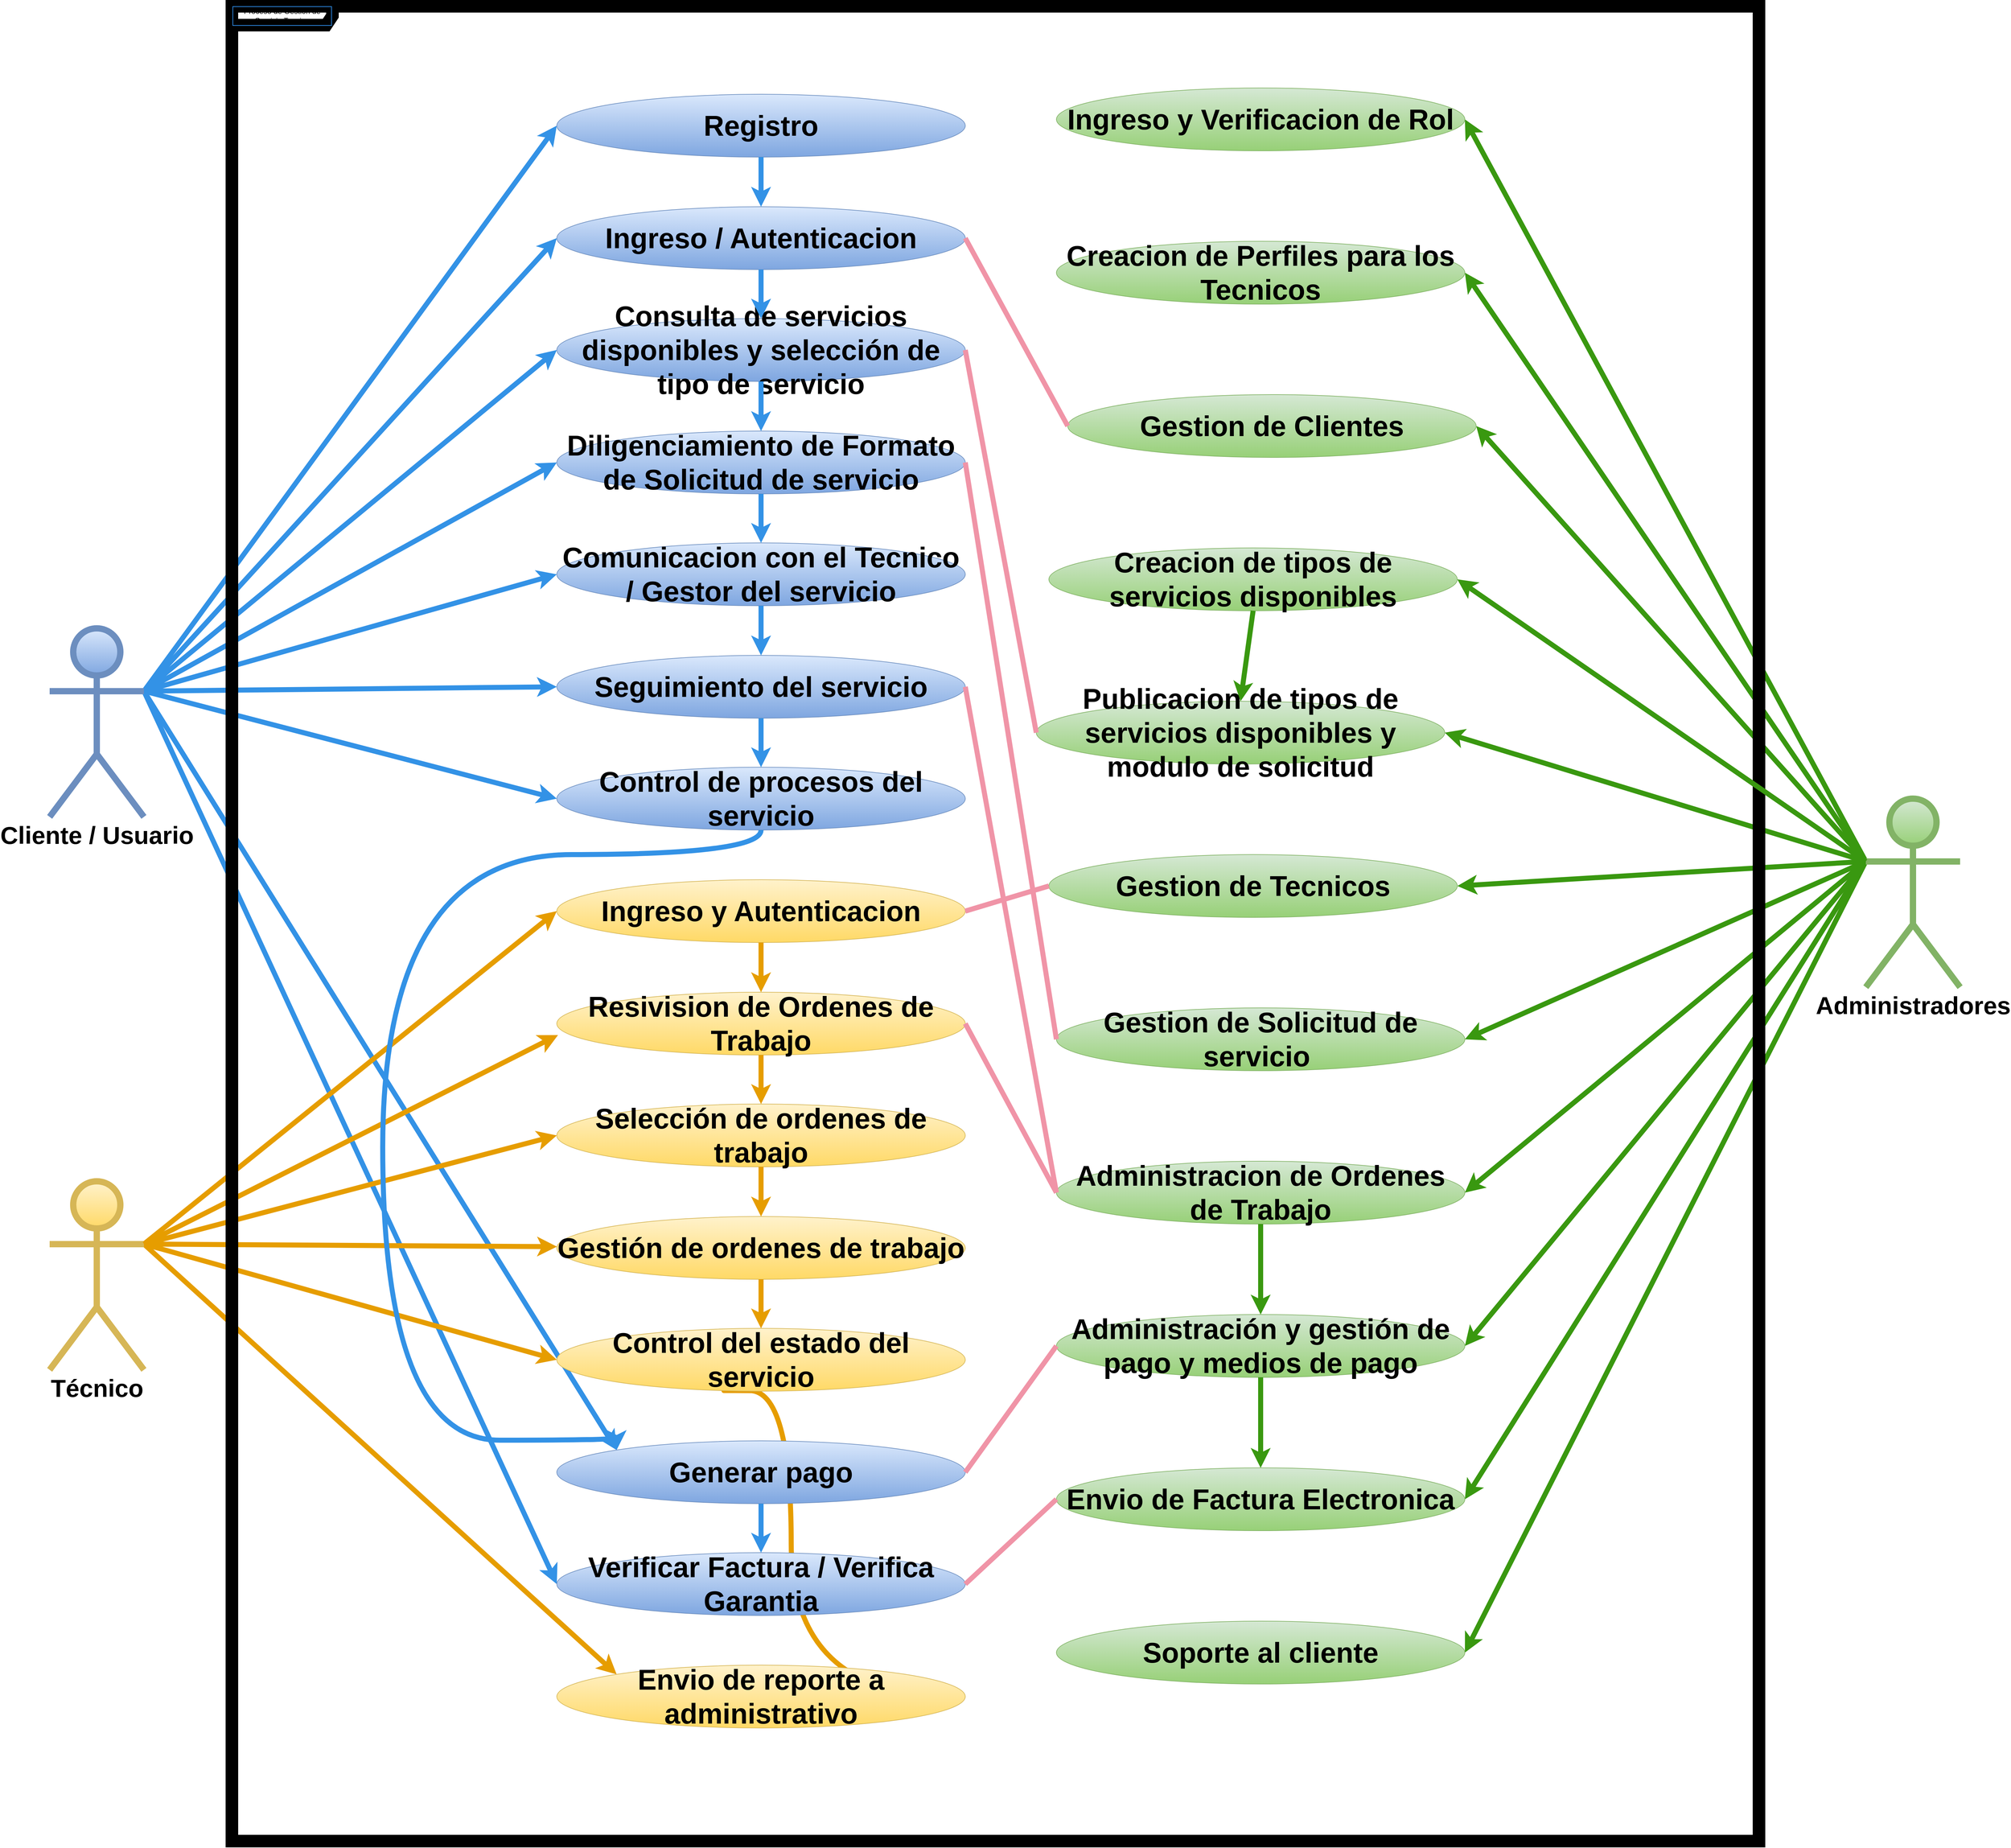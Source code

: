 <mxfile version="24.2.5" type="device" pages="12">
  <diagram id="LU5avxo4ftVfjFS_8wd5" name="General Inicial">
    <mxGraphModel dx="924" dy="820" grid="1" gridSize="10" guides="1" tooltips="1" connect="1" arrows="1" fold="1" page="1" pageScale="1" pageWidth="827" pageHeight="1169" math="0" shadow="0">
      <root>
        <mxCell id="0" />
        <mxCell id="1" parent="0" />
        <mxCell id="6ywsDzr_iIBLiGUrBIKa-15" style="rounded=0;orthogonalLoop=1;jettySize=auto;html=1;exitX=0.5;exitY=1;exitDx=0;exitDy=0;strokeColor=#e69d00;strokeWidth=8;align=center;verticalAlign=middle;fontFamily=Helvetica;fontSize=45;fontColor=default;labelBackgroundColor=default;jumpSize=6;endArrow=classic;entryX=1;entryY=0.5;entryDx=0;entryDy=0;edgeStyle=orthogonalEdgeStyle;curved=1;" parent="1" source="TlsDS2TgZ7Dnb2-kw_9B-7" target="TlsDS2TgZ7Dnb2-kw_9B-13" edge="1">
          <mxGeometry relative="1" as="geometry">
            <mxPoint x="854" y="1952" as="sourcePoint" />
            <mxPoint x="1384" y="1504" as="targetPoint" />
            <Array as="points">
              <mxPoint x="1157" y="2233" />
              <mxPoint x="1290" y="2233" />
              <mxPoint x="1290" y="2669" />
            </Array>
          </mxGeometry>
        </mxCell>
        <mxCell id="6ywsDzr_iIBLiGUrBIKa-21" style="rounded=0;orthogonalLoop=1;jettySize=auto;html=1;exitX=0;exitY=0.333;exitDx=0;exitDy=0;exitPerimeter=0;entryX=1;entryY=0.5;entryDx=0;entryDy=0;jumpSize=6;strokeWidth=8;strokeColor=#399810;" parent="1" source="Mn0QXpBhJWYQljzv6Sy4-10" target="6ywsDzr_iIBLiGUrBIKa-20" edge="1">
          <mxGeometry relative="1" as="geometry">
            <mxPoint x="3131" y="1067" as="sourcePoint" />
            <mxPoint x="2880" y="206" as="targetPoint" />
          </mxGeometry>
        </mxCell>
        <mxCell id="IKLuSKKC_YKOVJG1b5O1-13" style="rounded=0;orthogonalLoop=1;jettySize=auto;html=1;exitX=1;exitY=0.333;exitDx=0;exitDy=0;exitPerimeter=0;entryX=0;entryY=0.5;entryDx=0;entryDy=0;strokeColor=#3392E6;strokeWidth=8;align=center;verticalAlign=middle;fontFamily=Helvetica;fontSize=11;fontColor=default;labelBackgroundColor=default;jumpSize=6;endArrow=classic;" parent="1" source="IMTlxZdzH9rWW1Yua3oB-3" target="IMTlxZdzH9rWW1Yua3oB-7" edge="1">
          <mxGeometry relative="1" as="geometry" />
        </mxCell>
        <mxCell id="IKLuSKKC_YKOVJG1b5O1-14" style="rounded=0;orthogonalLoop=1;jettySize=auto;html=1;exitX=1;exitY=0.333;exitDx=0;exitDy=0;exitPerimeter=0;entryX=0;entryY=0;entryDx=0;entryDy=0;strokeColor=#3392E6;strokeWidth=8;align=center;verticalAlign=middle;fontFamily=Helvetica;fontSize=11;fontColor=default;labelBackgroundColor=default;jumpSize=6;endArrow=classic;" parent="1" source="IMTlxZdzH9rWW1Yua3oB-3" target="IMTlxZdzH9rWW1Yua3oB-13" edge="1">
          <mxGeometry relative="1" as="geometry" />
        </mxCell>
        <mxCell id="IKLuSKKC_YKOVJG1b5O1-21" style="rounded=0;orthogonalLoop=1;jettySize=auto;html=1;exitX=1;exitY=0.333;exitDx=0;exitDy=0;exitPerimeter=0;entryX=0;entryY=0.5;entryDx=0;entryDy=0;strokeColor=#3392E6;strokeWidth=8;align=center;verticalAlign=middle;fontFamily=Helvetica;fontSize=11;fontColor=default;labelBackgroundColor=default;jumpSize=6;endArrow=classic;" parent="1" source="IMTlxZdzH9rWW1Yua3oB-3" target="IMTlxZdzH9rWW1Yua3oB-21" edge="1">
          <mxGeometry relative="1" as="geometry" />
        </mxCell>
        <mxCell id="IKLuSKKC_YKOVJG1b5O1-22" style="rounded=0;orthogonalLoop=1;jettySize=auto;html=1;exitX=1;exitY=0.333;exitDx=0;exitDy=0;exitPerimeter=0;entryX=0;entryY=0.5;entryDx=0;entryDy=0;strokeColor=#3392E6;strokeWidth=8;align=center;verticalAlign=middle;fontFamily=Helvetica;fontSize=11;fontColor=default;labelBackgroundColor=default;jumpSize=6;endArrow=classic;" parent="1" source="IMTlxZdzH9rWW1Yua3oB-3" target="IMTlxZdzH9rWW1Yua3oB-19" edge="1">
          <mxGeometry relative="1" as="geometry" />
        </mxCell>
        <mxCell id="IKLuSKKC_YKOVJG1b5O1-23" style="rounded=0;orthogonalLoop=1;jettySize=auto;html=1;exitX=1;exitY=0.333;exitDx=0;exitDy=0;exitPerimeter=0;entryX=0;entryY=0.5;entryDx=0;entryDy=0;strokeColor=#3392E6;strokeWidth=8;align=center;verticalAlign=middle;fontFamily=Helvetica;fontSize=11;fontColor=default;labelBackgroundColor=default;jumpSize=6;endArrow=classic;" parent="1" source="IMTlxZdzH9rWW1Yua3oB-3" target="IMTlxZdzH9rWW1Yua3oB-24" edge="1">
          <mxGeometry relative="1" as="geometry" />
        </mxCell>
        <mxCell id="IKLuSKKC_YKOVJG1b5O1-24" style="rounded=0;orthogonalLoop=1;jettySize=auto;html=1;exitX=1;exitY=0.333;exitDx=0;exitDy=0;exitPerimeter=0;entryX=0;entryY=0.5;entryDx=0;entryDy=0;strokeColor=#3392E6;strokeWidth=8;align=center;verticalAlign=middle;fontFamily=Helvetica;fontSize=11;fontColor=default;labelBackgroundColor=default;jumpSize=6;endArrow=classic;" parent="1" source="IMTlxZdzH9rWW1Yua3oB-3" target="IMTlxZdzH9rWW1Yua3oB-17" edge="1">
          <mxGeometry relative="1" as="geometry" />
        </mxCell>
        <mxCell id="IKLuSKKC_YKOVJG1b5O1-25" style="rounded=0;orthogonalLoop=1;jettySize=auto;html=1;exitX=1;exitY=0.333;exitDx=0;exitDy=0;exitPerimeter=0;entryX=0;entryY=0.5;entryDx=0;entryDy=0;strokeColor=#3392E6;strokeWidth=8;align=center;verticalAlign=middle;fontFamily=Helvetica;fontSize=11;fontColor=default;labelBackgroundColor=default;jumpSize=6;endArrow=classic;" parent="1" source="IMTlxZdzH9rWW1Yua3oB-3" target="IMTlxZdzH9rWW1Yua3oB-15" edge="1">
          <mxGeometry relative="1" as="geometry" />
        </mxCell>
        <mxCell id="IKLuSKKC_YKOVJG1b5O1-26" style="rounded=0;orthogonalLoop=1;jettySize=auto;html=1;exitX=1;exitY=0.333;exitDx=0;exitDy=0;exitPerimeter=0;entryX=0;entryY=0.5;entryDx=0;entryDy=0;strokeColor=#3392E6;strokeWidth=8;align=center;verticalAlign=middle;fontFamily=Helvetica;fontSize=11;fontColor=default;labelBackgroundColor=default;jumpSize=6;endArrow=classic;" parent="1" source="IMTlxZdzH9rWW1Yua3oB-3" target="IMTlxZdzH9rWW1Yua3oB-9" edge="1">
          <mxGeometry relative="1" as="geometry" />
        </mxCell>
        <mxCell id="IKLuSKKC_YKOVJG1b5O1-27" style="rounded=0;orthogonalLoop=1;jettySize=auto;html=1;exitX=1;exitY=0.333;exitDx=0;exitDy=0;exitPerimeter=0;entryX=0;entryY=0.5;entryDx=0;entryDy=0;strokeColor=#3392E6;strokeWidth=8;align=center;verticalAlign=middle;fontFamily=Helvetica;fontSize=11;fontColor=default;labelBackgroundColor=default;jumpSize=6;endArrow=classic;" parent="1" source="IMTlxZdzH9rWW1Yua3oB-3" target="IMTlxZdzH9rWW1Yua3oB-11" edge="1">
          <mxGeometry relative="1" as="geometry" />
        </mxCell>
        <mxCell id="IMTlxZdzH9rWW1Yua3oB-3" value="Cliente / Usuario" style="shape=umlActor;verticalLabelPosition=bottom;verticalAlign=top;html=1;fillColor=#dae8fc;gradientColor=#7ea6e0;strokeColor=#6c8ebf;fontSize=39;fontStyle=1;strokeWidth=10;" parent="1" vertex="1">
          <mxGeometry x="110" y="1020" width="150" height="300" as="geometry" />
        </mxCell>
        <mxCell id="IKLuSKKC_YKOVJG1b5O1-3" style="rounded=0;orthogonalLoop=1;jettySize=auto;html=1;exitX=0;exitY=0.333;exitDx=0;exitDy=0;exitPerimeter=0;entryX=1;entryY=0.5;entryDx=0;entryDy=0;strokeColor=#399810;strokeWidth=8;align=center;verticalAlign=middle;fontFamily=Helvetica;fontSize=11;fontColor=default;labelBackgroundColor=default;jumpSize=6;endArrow=classic;" parent="1" source="Mn0QXpBhJWYQljzv6Sy4-10" target="Mn0QXpBhJWYQljzv6Sy4-12" edge="1">
          <mxGeometry relative="1" as="geometry" />
        </mxCell>
        <mxCell id="IKLuSKKC_YKOVJG1b5O1-4" style="rounded=0;orthogonalLoop=1;jettySize=auto;html=1;exitX=0;exitY=0.333;exitDx=0;exitDy=0;exitPerimeter=0;entryX=1;entryY=0.5;entryDx=0;entryDy=0;strokeColor=#399810;strokeWidth=8;align=center;verticalAlign=middle;fontFamily=Helvetica;fontSize=11;fontColor=default;labelBackgroundColor=default;jumpSize=6;endArrow=classic;" parent="1" source="Mn0QXpBhJWYQljzv6Sy4-10" target="Mn0QXpBhJWYQljzv6Sy4-24" edge="1">
          <mxGeometry relative="1" as="geometry" />
        </mxCell>
        <mxCell id="IKLuSKKC_YKOVJG1b5O1-5" style="rounded=0;orthogonalLoop=1;jettySize=auto;html=1;exitX=0;exitY=0.333;exitDx=0;exitDy=0;exitPerimeter=0;entryX=1;entryY=0.5;entryDx=0;entryDy=0;strokeColor=#399810;strokeWidth=8;align=center;verticalAlign=middle;fontFamily=Helvetica;fontSize=11;fontColor=default;labelBackgroundColor=default;jumpSize=6;endArrow=classic;" parent="1" source="Mn0QXpBhJWYQljzv6Sy4-10" target="Mn0QXpBhJWYQljzv6Sy4-23" edge="1">
          <mxGeometry relative="1" as="geometry" />
        </mxCell>
        <mxCell id="IKLuSKKC_YKOVJG1b5O1-6" style="rounded=0;orthogonalLoop=1;jettySize=auto;html=1;exitX=0;exitY=0.333;exitDx=0;exitDy=0;exitPerimeter=0;entryX=1;entryY=0.5;entryDx=0;entryDy=0;strokeColor=#399810;strokeWidth=8;align=center;verticalAlign=middle;fontFamily=Helvetica;fontSize=11;fontColor=default;labelBackgroundColor=default;jumpSize=6;endArrow=classic;" parent="1" source="Mn0QXpBhJWYQljzv6Sy4-10" target="Mn0QXpBhJWYQljzv6Sy4-25" edge="1">
          <mxGeometry relative="1" as="geometry" />
        </mxCell>
        <mxCell id="IKLuSKKC_YKOVJG1b5O1-7" style="rounded=0;orthogonalLoop=1;jettySize=auto;html=1;exitX=0;exitY=0.333;exitDx=0;exitDy=0;exitPerimeter=0;entryX=1;entryY=0.5;entryDx=0;entryDy=0;strokeColor=#399810;strokeWidth=8;align=center;verticalAlign=middle;fontFamily=Helvetica;fontSize=11;fontColor=default;labelBackgroundColor=default;jumpSize=6;endArrow=classic;" parent="1" source="Mn0QXpBhJWYQljzv6Sy4-10" target="Mn0QXpBhJWYQljzv6Sy4-26" edge="1">
          <mxGeometry relative="1" as="geometry" />
        </mxCell>
        <mxCell id="IKLuSKKC_YKOVJG1b5O1-8" style="rounded=0;orthogonalLoop=1;jettySize=auto;html=1;exitX=0;exitY=0.333;exitDx=0;exitDy=0;exitPerimeter=0;entryX=1;entryY=0.5;entryDx=0;entryDy=0;strokeColor=#399810;strokeWidth=8;align=center;verticalAlign=middle;fontFamily=Helvetica;fontSize=11;fontColor=default;labelBackgroundColor=default;jumpSize=6;endArrow=classic;" parent="1" source="Mn0QXpBhJWYQljzv6Sy4-10" target="Mn0QXpBhJWYQljzv6Sy4-16" edge="1">
          <mxGeometry relative="1" as="geometry" />
        </mxCell>
        <mxCell id="IKLuSKKC_YKOVJG1b5O1-10" style="rounded=0;orthogonalLoop=1;jettySize=auto;html=1;exitX=0;exitY=0.333;exitDx=0;exitDy=0;exitPerimeter=0;entryX=1;entryY=0.5;entryDx=0;entryDy=0;strokeColor=#399810;strokeWidth=8;align=center;verticalAlign=middle;fontFamily=Helvetica;fontSize=11;fontColor=default;labelBackgroundColor=default;jumpSize=6;endArrow=classic;" parent="1" source="Mn0QXpBhJWYQljzv6Sy4-10" target="Mn0QXpBhJWYQljzv6Sy4-19" edge="1">
          <mxGeometry relative="1" as="geometry" />
        </mxCell>
        <mxCell id="IKLuSKKC_YKOVJG1b5O1-11" style="rounded=0;orthogonalLoop=1;jettySize=auto;html=1;exitX=0;exitY=0.333;exitDx=0;exitDy=0;exitPerimeter=0;entryX=1;entryY=0.5;entryDx=0;entryDy=0;strokeColor=#399810;strokeWidth=8;align=center;verticalAlign=middle;fontFamily=Helvetica;fontSize=11;fontColor=default;labelBackgroundColor=default;jumpSize=6;endArrow=classic;" parent="1" source="Mn0QXpBhJWYQljzv6Sy4-10" target="Mn0QXpBhJWYQljzv6Sy4-21" edge="1">
          <mxGeometry relative="1" as="geometry" />
        </mxCell>
        <mxCell id="IKLuSKKC_YKOVJG1b5O1-12" style="rounded=0;orthogonalLoop=1;jettySize=auto;html=1;exitX=0;exitY=0.333;exitDx=0;exitDy=0;exitPerimeter=0;entryX=1;entryY=0.5;entryDx=0;entryDy=0;jumpSize=6;strokeWidth=8;strokeColor=#399810;" parent="1" source="Mn0QXpBhJWYQljzv6Sy4-10" target="Mn0QXpBhJWYQljzv6Sy4-22" edge="1">
          <mxGeometry relative="1" as="geometry" />
        </mxCell>
        <mxCell id="Mn0QXpBhJWYQljzv6Sy4-10" value="Administradores" style="shape=umlActor;verticalLabelPosition=bottom;verticalAlign=top;html=1;fillColor=#d5e8d4;strokeColor=#82b366;gradientColor=#97d077;fontSize=39;fontStyle=1;strokeWidth=10;" parent="1" vertex="1">
          <mxGeometry x="3000" y="1291" width="150" height="300" as="geometry" />
        </mxCell>
        <mxCell id="IKLuSKKC_YKOVJG1b5O1-15" style="rounded=0;orthogonalLoop=1;jettySize=auto;html=1;exitX=1;exitY=0.333;exitDx=0;exitDy=0;exitPerimeter=0;entryX=0;entryY=0;entryDx=0;entryDy=0;strokeColor=#e69d00;strokeWidth=8;align=center;verticalAlign=middle;fontFamily=Helvetica;fontSize=11;fontColor=default;labelBackgroundColor=default;jumpSize=6;endArrow=classic;" parent="1" source="TlsDS2TgZ7Dnb2-kw_9B-6" target="TlsDS2TgZ7Dnb2-kw_9B-13" edge="1">
          <mxGeometry relative="1" as="geometry" />
        </mxCell>
        <mxCell id="IKLuSKKC_YKOVJG1b5O1-16" style="rounded=0;orthogonalLoop=1;jettySize=auto;html=1;exitX=1;exitY=0.333;exitDx=0;exitDy=0;exitPerimeter=0;entryX=0;entryY=0.5;entryDx=0;entryDy=0;strokeColor=#e69d00;strokeWidth=8;align=center;verticalAlign=middle;fontFamily=Helvetica;fontSize=11;fontColor=default;labelBackgroundColor=default;jumpSize=6;endArrow=classic;" parent="1" source="TlsDS2TgZ7Dnb2-kw_9B-6" target="TlsDS2TgZ7Dnb2-kw_9B-12" edge="1">
          <mxGeometry relative="1" as="geometry" />
        </mxCell>
        <mxCell id="IKLuSKKC_YKOVJG1b5O1-18" style="rounded=0;orthogonalLoop=1;jettySize=auto;html=1;exitX=1;exitY=0.333;exitDx=0;exitDy=0;exitPerimeter=0;entryX=0;entryY=0.5;entryDx=0;entryDy=0;strokeColor=#e69d00;strokeWidth=8;align=center;verticalAlign=middle;fontFamily=Helvetica;fontSize=11;fontColor=default;labelBackgroundColor=default;jumpSize=6;endArrow=classic;" parent="1" source="TlsDS2TgZ7Dnb2-kw_9B-6" target="TlsDS2TgZ7Dnb2-kw_9B-19" edge="1">
          <mxGeometry relative="1" as="geometry" />
        </mxCell>
        <mxCell id="IKLuSKKC_YKOVJG1b5O1-19" style="rounded=0;orthogonalLoop=1;jettySize=auto;html=1;exitX=1;exitY=0.333;exitDx=0;exitDy=0;exitPerimeter=0;strokeColor=#e69d00;strokeWidth=8;align=center;verticalAlign=middle;fontFamily=Helvetica;fontSize=11;fontColor=default;labelBackgroundColor=default;jumpSize=6;endArrow=classic;" parent="1" source="TlsDS2TgZ7Dnb2-kw_9B-6" target="TlsDS2TgZ7Dnb2-kw_9B-9" edge="1">
          <mxGeometry relative="1" as="geometry" />
        </mxCell>
        <mxCell id="IKLuSKKC_YKOVJG1b5O1-20" style="rounded=0;orthogonalLoop=1;jettySize=auto;html=1;exitX=1;exitY=0.333;exitDx=0;exitDy=0;exitPerimeter=0;entryX=0;entryY=0.5;entryDx=0;entryDy=0;strokeColor=#e69d00;strokeWidth=8;align=center;verticalAlign=middle;fontFamily=Helvetica;fontSize=11;fontColor=default;labelBackgroundColor=default;jumpSize=6;endArrow=classic;" parent="1" source="TlsDS2TgZ7Dnb2-kw_9B-6" target="TlsDS2TgZ7Dnb2-kw_9B-7" edge="1">
          <mxGeometry relative="1" as="geometry" />
        </mxCell>
        <mxCell id="TlsDS2TgZ7Dnb2-kw_9B-6" value="Técnico" style="shape=umlActor;verticalLabelPosition=bottom;verticalAlign=top;html=1;fillColor=#fff2cc;gradientColor=#ffd966;strokeColor=#d6b656;container=0;fontSize=39;fontStyle=1;strokeWidth=10;" parent="1" vertex="1">
          <mxGeometry x="110" y="1900" width="150" height="300" as="geometry" />
        </mxCell>
        <mxCell id="TlsDS2TgZ7Dnb2-kw_9B-7" value="Control del estado del servicio" style="ellipse;whiteSpace=wrap;html=1;fillColor=#fff2cc;gradientColor=#ffd966;strokeColor=#d6b656;container=0;direction=east;flipH=0;flipV=0;fontSize=45;fontStyle=1" parent="1" vertex="1">
          <mxGeometry x="917" y="2134" width="650" height="100" as="geometry" />
        </mxCell>
        <mxCell id="TlsDS2TgZ7Dnb2-kw_9B-9" value="Gestión de ordenes de trabajo" style="ellipse;whiteSpace=wrap;html=1;fillColor=#fff2cc;gradientColor=#ffd966;strokeColor=#d6b656;container=0;direction=east;flipH=0;flipV=0;fontSize=45;fontStyle=1" parent="1" vertex="1">
          <mxGeometry x="917" y="1956" width="650" height="100" as="geometry" />
        </mxCell>
        <mxCell id="TlsDS2TgZ7Dnb2-kw_9B-11" value="Resivision de Ordenes de Trabajo" style="ellipse;whiteSpace=wrap;html=1;fillColor=#fff2cc;gradientColor=#ffd966;strokeColor=#d6b656;container=0;direction=east;flipH=0;flipV=0;fontSize=45;fontStyle=1" parent="1" vertex="1">
          <mxGeometry x="917" y="1599" width="650" height="100" as="geometry" />
        </mxCell>
        <mxCell id="TlsDS2TgZ7Dnb2-kw_9B-12" value="Ingreso y Autenticacion" style="ellipse;whiteSpace=wrap;html=1;fillColor=#fff2cc;gradientColor=#ffd966;strokeColor=#d6b656;container=0;direction=east;flipH=0;flipV=0;fontSize=45;fontStyle=1" parent="1" vertex="1">
          <mxGeometry x="917" y="1420" width="650" height="100" as="geometry" />
        </mxCell>
        <mxCell id="TlsDS2TgZ7Dnb2-kw_9B-19" value="Selección de ordenes de trabajo" style="ellipse;whiteSpace=wrap;html=1;fillColor=#fff2cc;gradientColor=#ffd966;strokeColor=#d6b656;container=0;direction=east;flipH=0;flipV=0;fontSize=45;fontStyle=1" parent="1" vertex="1">
          <mxGeometry x="917" y="1777" width="650" height="100" as="geometry" />
        </mxCell>
        <mxCell id="Mn0QXpBhJWYQljzv6Sy4-23" value="Administración y gestión de pago y medios de pago" style="ellipse;whiteSpace=wrap;html=1;fillColor=#d5e8d4;strokeColor=#82b366;gradientColor=#97d077;direction=east;flipH=0;flipV=0;fontSize=45;fontStyle=1" parent="1" vertex="1">
          <mxGeometry x="1712" y="2112" width="650" height="100" as="geometry" />
        </mxCell>
        <mxCell id="IMTlxZdzH9rWW1Yua3oB-7" value="Verificar Factura / Verifica Garantia" style="ellipse;whiteSpace=wrap;html=1;fillColor=#dae8fc;gradientColor=#7ea6e0;strokeColor=#6c8ebf;direction=east;flipH=0;flipV=0;fontSize=45;fontStyle=1" parent="1" vertex="1">
          <mxGeometry x="917" y="2491" width="650" height="100" as="geometry" />
        </mxCell>
        <mxCell id="IMTlxZdzH9rWW1Yua3oB-9" value="Seguimiento del servicio" style="ellipse;whiteSpace=wrap;html=1;fillColor=#dae8fc;gradientColor=#7ea6e0;strokeColor=#6c8ebf;direction=east;flipH=0;flipV=0;fontSize=45;fontStyle=1" parent="1" vertex="1">
          <mxGeometry x="917" y="1063" width="650" height="100" as="geometry" />
        </mxCell>
        <mxCell id="IMTlxZdzH9rWW1Yua3oB-11" value="Comunicacion con el Tecnico / Gestor del servicio" style="ellipse;whiteSpace=wrap;html=1;fillColor=#dae8fc;gradientColor=#7ea6e0;strokeColor=#6c8ebf;direction=east;flipH=0;flipV=0;fontSize=45;fontStyle=1" parent="1" vertex="1">
          <mxGeometry x="917" y="884" width="650" height="100" as="geometry" />
        </mxCell>
        <mxCell id="IMTlxZdzH9rWW1Yua3oB-13" value="Generar pago" style="ellipse;whiteSpace=wrap;html=1;fillColor=#dae8fc;gradientColor=#7ea6e0;strokeColor=#6c8ebf;direction=east;flipH=0;flipV=0;fontSize=45;fontStyle=1" parent="1" vertex="1">
          <mxGeometry x="917" y="2313" width="650" height="100" as="geometry" />
        </mxCell>
        <mxCell id="IMTlxZdzH9rWW1Yua3oB-15" value="Control de procesos del servicio" style="ellipse;whiteSpace=wrap;html=1;fillColor=#dae8fc;gradientColor=#7ea6e0;strokeColor=#6c8ebf;direction=east;flipH=0;flipV=0;fontSize=45;fontStyle=1" parent="1" vertex="1">
          <mxGeometry x="917" y="1241" width="650" height="100" as="geometry" />
        </mxCell>
        <mxCell id="IMTlxZdzH9rWW1Yua3oB-17" value="Diligenciamiento de Formato de Solicitud de servicio" style="ellipse;whiteSpace=wrap;html=1;fillColor=#dae8fc;gradientColor=#7ea6e0;strokeColor=#6c8ebf;direction=east;flipH=0;flipV=0;fontSize=45;fontStyle=1" parent="1" vertex="1">
          <mxGeometry x="917" y="706" width="650" height="100" as="geometry" />
        </mxCell>
        <mxCell id="IMTlxZdzH9rWW1Yua3oB-19" value="Ingreso / Autenticacion" style="ellipse;whiteSpace=wrap;html=1;fillColor=#dae8fc;gradientColor=#7ea6e0;strokeColor=#6c8ebf;direction=east;flipH=0;flipV=0;fontSize=45;fontStyle=1" parent="1" vertex="1">
          <mxGeometry x="917" y="349" width="650" height="100" as="geometry" />
        </mxCell>
        <mxCell id="IMTlxZdzH9rWW1Yua3oB-24" value="Consulta de servicios disponibles y selección de tipo de servicio" style="ellipse;whiteSpace=wrap;html=1;fillColor=#dae8fc;gradientColor=#7ea6e0;strokeColor=#6c8ebf;direction=east;flipH=0;flipV=0;fontSize=45;fontStyle=1" parent="1" vertex="1">
          <mxGeometry x="917" y="527" width="650" height="100" as="geometry" />
        </mxCell>
        <mxCell id="IKLuSKKC_YKOVJG1b5O1-17" style="rounded=0;orthogonalLoop=1;jettySize=auto;html=1;exitX=1;exitY=0.333;exitDx=0;exitDy=0;exitPerimeter=0;entryX=0.003;entryY=0.682;entryDx=0;entryDy=0;entryPerimeter=0;strokeColor=#e69d00;strokeWidth=8;align=center;verticalAlign=middle;fontFamily=Helvetica;fontSize=11;fontColor=default;labelBackgroundColor=default;jumpSize=6;endArrow=classic;" parent="1" source="TlsDS2TgZ7Dnb2-kw_9B-6" target="TlsDS2TgZ7Dnb2-kw_9B-11" edge="1">
          <mxGeometry relative="1" as="geometry" />
        </mxCell>
        <mxCell id="IKLuSKKC_YKOVJG1b5O1-29" value="Proceso de Gestion de Servicio Tecnico" style="shape=umlFrame;whiteSpace=wrap;html=1;pointerEvents=0;recursiveResize=0;container=1;collapsible=0;width=160;textShadow=0;labelBorderColor=#3399FF;strokeWidth=20;" parent="1" vertex="1">
          <mxGeometry x="400" y="30" width="2430" height="2920" as="geometry" />
        </mxCell>
        <mxCell id="Mn0QXpBhJWYQljzv6Sy4-25" value="Administracion de Ordenes de Trabajo" style="ellipse;whiteSpace=wrap;html=1;fillColor=#d5e8d4;strokeColor=#82b366;gradientColor=#97d077;direction=east;flipH=0;flipV=0;fontSize=45;fontStyle=1" parent="IKLuSKKC_YKOVJG1b5O1-29" vertex="1">
          <mxGeometry x="1312" y="1838" width="650" height="100" as="geometry" />
        </mxCell>
        <mxCell id="Mn0QXpBhJWYQljzv6Sy4-24" value="Envio de Factura Electronica" style="ellipse;whiteSpace=wrap;html=1;fillColor=#d5e8d4;strokeColor=#82b366;gradientColor=#97d077;direction=east;flipH=0;flipV=0;fontSize=45;fontStyle=1" parent="IKLuSKKC_YKOVJG1b5O1-29" vertex="1">
          <mxGeometry x="1312" y="2326" width="650" height="100" as="geometry" />
        </mxCell>
        <mxCell id="Mn0QXpBhJWYQljzv6Sy4-12" value="Soporte al cliente" style="ellipse;whiteSpace=wrap;html=1;fillColor=#d5e8d4;strokeColor=#82b366;gradientColor=#97d077;direction=east;flipH=0;flipV=0;fontSize=45;fontStyle=1" parent="IKLuSKKC_YKOVJG1b5O1-29" vertex="1">
          <mxGeometry x="1312" y="2570" width="650" height="100" as="geometry" />
        </mxCell>
        <mxCell id="Mn0QXpBhJWYQljzv6Sy4-19" value="Gestion de Clientes" style="ellipse;whiteSpace=wrap;html=1;fillColor=#d5e8d4;strokeColor=#82b366;gradientColor=#97d077;direction=east;flipH=0;flipV=0;fontSize=45;fontStyle=1" parent="IKLuSKKC_YKOVJG1b5O1-29" vertex="1">
          <mxGeometry x="1330" y="618" width="650" height="100" as="geometry" />
        </mxCell>
        <mxCell id="Mn0QXpBhJWYQljzv6Sy4-21" value="Gestion de Tecnicos" style="ellipse;whiteSpace=wrap;html=1;fillColor=#d5e8d4;strokeColor=#82b366;gradientColor=#97d077;direction=east;flipH=0;flipV=0;fontSize=45;fontStyle=1" parent="IKLuSKKC_YKOVJG1b5O1-29" vertex="1">
          <mxGeometry x="1300" y="1350" width="650" height="100" as="geometry" />
        </mxCell>
        <mxCell id="Mn0QXpBhJWYQljzv6Sy4-26" value="Gestion de Solicitud de servicio&amp;nbsp;" style="ellipse;whiteSpace=wrap;html=1;fillColor=#d5e8d4;strokeColor=#82b366;gradientColor=#97d077;direction=east;flipH=0;flipV=0;fontSize=45;fontStyle=1" parent="IKLuSKKC_YKOVJG1b5O1-29" vertex="1">
          <mxGeometry x="1312" y="1594" width="650" height="100" as="geometry" />
        </mxCell>
        <mxCell id="Mn0QXpBhJWYQljzv6Sy4-16" value="Publicacion de tipos de servicios disponibles y modulo de solicitud" style="ellipse;whiteSpace=wrap;html=1;fillColor=#d5e8d4;strokeColor=#82b366;gradientColor=#97d077;direction=east;flipH=0;flipV=0;fontSize=45;fontStyle=1" parent="IKLuSKKC_YKOVJG1b5O1-29" vertex="1">
          <mxGeometry x="1280" y="1106" width="650" height="100" as="geometry" />
        </mxCell>
        <mxCell id="Mn0QXpBhJWYQljzv6Sy4-22" value="Creacion de Perfiles para los Tecnicos" style="ellipse;whiteSpace=wrap;html=1;fillColor=#d5e8d4;strokeColor=#82b366;gradientColor=#97d077;direction=east;flipH=0;flipV=0;fontSize=45;fontStyle=1" parent="IKLuSKKC_YKOVJG1b5O1-29" vertex="1">
          <mxGeometry x="1312" y="374" width="650" height="100" as="geometry" />
        </mxCell>
        <mxCell id="6ywsDzr_iIBLiGUrBIKa-20" value="Ingreso y Verificacion de Rol" style="ellipse;whiteSpace=wrap;html=1;fillColor=#d5e8d4;strokeColor=#82b366;gradientColor=#97d077;direction=east;flipH=0;flipV=0;fontSize=45;fontStyle=1" parent="IKLuSKKC_YKOVJG1b5O1-29" vertex="1">
          <mxGeometry x="1312" y="130" width="650" height="100" as="geometry" />
        </mxCell>
        <mxCell id="p48rgxWWqmMaZU9BJt-d-1" value="Creacion de tipos de servicios disponibles" style="ellipse;whiteSpace=wrap;html=1;strokeColor=#82b366;align=center;verticalAlign=middle;fontFamily=Helvetica;fontSize=45;fontColor=default;fontStyle=1;fillColor=#d5e8d4;gradientColor=#97d077;" parent="IKLuSKKC_YKOVJG1b5O1-29" vertex="1">
          <mxGeometry x="1300" y="862" width="650" height="100" as="geometry" />
        </mxCell>
        <mxCell id="afHduga4RpllUGZSIDGk-1" style="rounded=0;orthogonalLoop=1;jettySize=auto;html=1;entryX=0.5;entryY=0;entryDx=0;entryDy=0;strokeColor=#399810;strokeWidth=8;align=center;verticalAlign=middle;fontFamily=Helvetica;fontSize=45;fontColor=default;labelBackgroundColor=default;jumpSize=6;endArrow=classic;exitX=0.5;exitY=1;exitDx=0;exitDy=0;" parent="IKLuSKKC_YKOVJG1b5O1-29" source="p48rgxWWqmMaZU9BJt-d-1" target="Mn0QXpBhJWYQljzv6Sy4-16" edge="1">
          <mxGeometry relative="1" as="geometry">
            <mxPoint x="1416.25" y="1287" as="sourcePoint" />
            <mxPoint x="1211.25" y="1221" as="targetPoint" />
          </mxGeometry>
        </mxCell>
        <mxCell id="IMTlxZdzH9rWW1Yua3oB-21" value="Registro" style="ellipse;whiteSpace=wrap;html=1;fillColor=#dae8fc;gradientColor=#7ea6e0;strokeColor=#6c8ebf;direction=east;flipH=0;flipV=0;fontSize=45;fontStyle=1" parent="IKLuSKKC_YKOVJG1b5O1-29" vertex="1">
          <mxGeometry x="517" y="140" width="650" height="100" as="geometry" />
        </mxCell>
        <mxCell id="TlsDS2TgZ7Dnb2-kw_9B-13" value="Envio de reporte a administrativo" style="ellipse;whiteSpace=wrap;html=1;fillColor=#fff2cc;gradientColor=#ffd966;strokeColor=#d6b656;container=0;direction=east;flipH=0;flipV=0;fontSize=45;fontStyle=1" parent="IKLuSKKC_YKOVJG1b5O1-29" vertex="1">
          <mxGeometry x="517" y="2640" width="650" height="100" as="geometry" />
        </mxCell>
        <mxCell id="6ywsDzr_iIBLiGUrBIKa-13" style="rounded=0;orthogonalLoop=1;jettySize=auto;html=1;exitX=0.5;exitY=1;exitDx=0;exitDy=0;entryX=0.5;entryY=0;entryDx=0;entryDy=0;strokeColor=#399810;strokeWidth=8;align=center;verticalAlign=middle;fontFamily=Helvetica;fontSize=45;fontColor=default;labelBackgroundColor=default;jumpSize=6;endArrow=classic;" parent="1" source="Mn0QXpBhJWYQljzv6Sy4-25" target="Mn0QXpBhJWYQljzv6Sy4-23" edge="1">
          <mxGeometry relative="1" as="geometry">
            <mxPoint x="1957" y="1459" as="sourcePoint" />
            <mxPoint x="2394" y="2220" as="targetPoint" />
          </mxGeometry>
        </mxCell>
        <mxCell id="6ywsDzr_iIBLiGUrBIKa-14" style="rounded=0;orthogonalLoop=1;jettySize=auto;html=1;entryX=0.5;entryY=0;entryDx=0;entryDy=0;strokeColor=#399810;strokeWidth=8;align=center;verticalAlign=middle;fontFamily=Helvetica;fontSize=45;fontColor=default;labelBackgroundColor=default;jumpSize=6;endArrow=classic;exitX=0.5;exitY=1;exitDx=0;exitDy=0;" parent="1" source="Mn0QXpBhJWYQljzv6Sy4-23" target="Mn0QXpBhJWYQljzv6Sy4-24" edge="1">
          <mxGeometry relative="1" as="geometry">
            <mxPoint x="1957" y="1459" as="sourcePoint" />
            <mxPoint x="2394" y="2220" as="targetPoint" />
          </mxGeometry>
        </mxCell>
        <mxCell id="6ywsDzr_iIBLiGUrBIKa-16" style="rounded=0;orthogonalLoop=1;jettySize=auto;html=1;exitX=0.5;exitY=1;exitDx=0;exitDy=0;entryX=0.5;entryY=0;entryDx=0;entryDy=0;strokeColor=#e69d00;strokeWidth=8;align=center;verticalAlign=middle;fontFamily=Helvetica;fontSize=45;fontColor=default;labelBackgroundColor=default;jumpSize=6;endArrow=classic;" parent="1" source="TlsDS2TgZ7Dnb2-kw_9B-11" target="TlsDS2TgZ7Dnb2-kw_9B-19" edge="1">
          <mxGeometry relative="1" as="geometry">
            <mxPoint x="864" y="2082" as="sourcePoint" />
            <mxPoint x="1394" y="1634" as="targetPoint" />
          </mxGeometry>
        </mxCell>
        <mxCell id="6ywsDzr_iIBLiGUrBIKa-17" style="rounded=0;orthogonalLoop=1;jettySize=auto;html=1;exitX=0.5;exitY=1;exitDx=0;exitDy=0;entryX=0.5;entryY=0;entryDx=0;entryDy=0;strokeColor=#e69d00;strokeWidth=8;align=center;verticalAlign=middle;fontFamily=Helvetica;fontSize=45;fontColor=default;labelBackgroundColor=default;jumpSize=6;endArrow=classic;" parent="1" source="TlsDS2TgZ7Dnb2-kw_9B-19" target="TlsDS2TgZ7Dnb2-kw_9B-9" edge="1">
          <mxGeometry relative="1" as="geometry">
            <mxPoint x="874" y="2092" as="sourcePoint" />
            <mxPoint x="1404" y="1644" as="targetPoint" />
          </mxGeometry>
        </mxCell>
        <mxCell id="6ywsDzr_iIBLiGUrBIKa-18" style="rounded=0;orthogonalLoop=1;jettySize=auto;html=1;exitX=0.5;exitY=1;exitDx=0;exitDy=0;entryX=0.5;entryY=0;entryDx=0;entryDy=0;strokeColor=#e69d00;strokeWidth=8;align=center;verticalAlign=middle;fontFamily=Helvetica;fontSize=45;fontColor=default;labelBackgroundColor=default;jumpSize=6;endArrow=classic;" parent="1" source="TlsDS2TgZ7Dnb2-kw_9B-9" target="TlsDS2TgZ7Dnb2-kw_9B-7" edge="1">
          <mxGeometry relative="1" as="geometry">
            <mxPoint x="884" y="2102" as="sourcePoint" />
            <mxPoint x="1414" y="1654" as="targetPoint" />
          </mxGeometry>
        </mxCell>
        <mxCell id="6ywsDzr_iIBLiGUrBIKa-19" style="rounded=0;orthogonalLoop=1;jettySize=auto;html=1;exitX=0.5;exitY=1;exitDx=0;exitDy=0;entryX=0.5;entryY=0;entryDx=0;entryDy=0;strokeColor=#e69d00;strokeWidth=8;align=center;verticalAlign=middle;fontFamily=Helvetica;fontSize=45;fontColor=default;labelBackgroundColor=default;jumpSize=6;endArrow=classic;" parent="1" source="TlsDS2TgZ7Dnb2-kw_9B-12" target="TlsDS2TgZ7Dnb2-kw_9B-11" edge="1">
          <mxGeometry relative="1" as="geometry">
            <mxPoint x="894" y="2112" as="sourcePoint" />
            <mxPoint x="1424" y="1664" as="targetPoint" />
          </mxGeometry>
        </mxCell>
        <mxCell id="6ywsDzr_iIBLiGUrBIKa-40" style="rounded=0;orthogonalLoop=1;jettySize=auto;html=1;exitX=0.5;exitY=1;exitDx=0;exitDy=0;strokeColor=#3392E6;strokeWidth=8;align=center;verticalAlign=middle;fontFamily=Helvetica;fontSize=45;fontColor=default;labelBackgroundColor=default;jumpSize=6;endArrow=classic;entryX=0.5;entryY=0;entryDx=0;entryDy=0;" parent="1" source="IMTlxZdzH9rWW1Yua3oB-21" target="IMTlxZdzH9rWW1Yua3oB-19" edge="1">
          <mxGeometry relative="1" as="geometry">
            <mxPoint x="1170" y="1246" as="sourcePoint" />
            <mxPoint x="1625" y="560" as="targetPoint" />
          </mxGeometry>
        </mxCell>
        <mxCell id="6ywsDzr_iIBLiGUrBIKa-43" style="rounded=0;orthogonalLoop=1;jettySize=auto;html=1;exitX=0.5;exitY=1;exitDx=0;exitDy=0;strokeColor=#3392E6;strokeWidth=8;align=center;verticalAlign=middle;fontFamily=Helvetica;fontSize=45;fontColor=default;labelBackgroundColor=default;jumpSize=6;endArrow=classic;entryX=0.5;entryY=0;entryDx=0;entryDy=0;" parent="1" source="IMTlxZdzH9rWW1Yua3oB-17" target="IMTlxZdzH9rWW1Yua3oB-11" edge="1">
          <mxGeometry relative="1" as="geometry">
            <mxPoint x="985" y="504" as="sourcePoint" />
            <mxPoint x="1021" y="583" as="targetPoint" />
          </mxGeometry>
        </mxCell>
        <mxCell id="6ywsDzr_iIBLiGUrBIKa-44" style="rounded=0;orthogonalLoop=1;jettySize=auto;html=1;exitX=0.5;exitY=1;exitDx=0;exitDy=0;strokeColor=#3392E6;strokeWidth=8;align=center;verticalAlign=middle;fontFamily=Helvetica;fontSize=45;fontColor=default;labelBackgroundColor=default;jumpSize=6;endArrow=classic;entryX=0.5;entryY=0;entryDx=0;entryDy=0;" parent="1" source="IMTlxZdzH9rWW1Yua3oB-9" target="IMTlxZdzH9rWW1Yua3oB-15" edge="1">
          <mxGeometry relative="1" as="geometry">
            <mxPoint x="995" y="514" as="sourcePoint" />
            <mxPoint x="1031" y="593" as="targetPoint" />
          </mxGeometry>
        </mxCell>
        <mxCell id="6ywsDzr_iIBLiGUrBIKa-45" style="rounded=0;orthogonalLoop=1;jettySize=auto;html=1;exitX=0.5;exitY=1;exitDx=0;exitDy=0;strokeColor=#3392E6;strokeWidth=8;align=center;verticalAlign=middle;fontFamily=Helvetica;fontSize=45;fontColor=default;labelBackgroundColor=default;jumpSize=6;endArrow=classic;entryX=0.5;entryY=0;entryDx=0;entryDy=0;" parent="1" source="IMTlxZdzH9rWW1Yua3oB-11" target="IMTlxZdzH9rWW1Yua3oB-9" edge="1">
          <mxGeometry relative="1" as="geometry">
            <mxPoint x="1005" y="524" as="sourcePoint" />
            <mxPoint x="1041" y="603" as="targetPoint" />
          </mxGeometry>
        </mxCell>
        <mxCell id="6ywsDzr_iIBLiGUrBIKa-46" style="rounded=0;orthogonalLoop=1;jettySize=auto;html=1;exitX=0.5;exitY=1;exitDx=0;exitDy=0;strokeColor=#3392E6;strokeWidth=8;align=center;verticalAlign=middle;fontFamily=Helvetica;fontSize=45;fontColor=default;labelBackgroundColor=default;jumpSize=6;endArrow=classic;entryX=0.5;entryY=0;entryDx=0;entryDy=0;" parent="1" source="IMTlxZdzH9rWW1Yua3oB-24" target="IMTlxZdzH9rWW1Yua3oB-17" edge="1">
          <mxGeometry relative="1" as="geometry">
            <mxPoint x="1015" y="534" as="sourcePoint" />
            <mxPoint x="1051" y="613" as="targetPoint" />
          </mxGeometry>
        </mxCell>
        <mxCell id="6ywsDzr_iIBLiGUrBIKa-47" style="rounded=0;orthogonalLoop=1;jettySize=auto;html=1;exitX=0.5;exitY=1;exitDx=0;exitDy=0;strokeColor=#3392E6;strokeWidth=8;align=center;verticalAlign=middle;fontFamily=Helvetica;fontSize=45;fontColor=default;labelBackgroundColor=default;jumpSize=6;endArrow=classic;" parent="1" source="IMTlxZdzH9rWW1Yua3oB-19" target="IMTlxZdzH9rWW1Yua3oB-24" edge="1">
          <mxGeometry relative="1" as="geometry">
            <mxPoint x="1025" y="544" as="sourcePoint" />
            <mxPoint x="1061" y="623" as="targetPoint" />
          </mxGeometry>
        </mxCell>
        <mxCell id="6ywsDzr_iIBLiGUrBIKa-42" style="rounded=0;orthogonalLoop=1;jettySize=auto;html=1;exitX=0.5;exitY=1;exitDx=0;exitDy=0;strokeColor=#3392E6;strokeWidth=8;align=center;verticalAlign=middle;fontFamily=Helvetica;fontSize=11;fontColor=default;labelBackgroundColor=default;jumpSize=6;endArrow=classic;entryX=0;entryY=0;entryDx=0;entryDy=0;edgeStyle=orthogonalEdgeStyle;curved=1;" parent="1" source="IMTlxZdzH9rWW1Yua3oB-15" target="IMTlxZdzH9rWW1Yua3oB-13" edge="1">
          <mxGeometry relative="1" as="geometry">
            <mxPoint x="1770" y="2340" as="sourcePoint" />
            <mxPoint x="1806" y="2419" as="targetPoint" />
            <Array as="points">
              <mxPoint x="1242" y="1380" />
              <mxPoint x="640" y="1380" />
              <mxPoint x="640" y="2312" />
              <mxPoint x="1013" y="2312" />
            </Array>
          </mxGeometry>
        </mxCell>
        <mxCell id="6ywsDzr_iIBLiGUrBIKa-41" style="rounded=0;orthogonalLoop=1;jettySize=auto;html=1;strokeColor=#3392E6;strokeWidth=8;align=center;verticalAlign=middle;fontFamily=Helvetica;fontSize=45;fontColor=default;labelBackgroundColor=default;jumpSize=6;endArrow=classic;entryX=0.5;entryY=0;entryDx=0;entryDy=0;exitX=0.5;exitY=1;exitDx=0;exitDy=0;" parent="1" source="IMTlxZdzH9rWW1Yua3oB-13" target="IMTlxZdzH9rWW1Yua3oB-7" edge="1">
          <mxGeometry relative="1" as="geometry">
            <mxPoint x="1760" y="2410" as="sourcePoint" />
            <mxPoint x="1796" y="2489" as="targetPoint" />
          </mxGeometry>
        </mxCell>
        <mxCell id="afHduga4RpllUGZSIDGk-2" style="rounded=0;orthogonalLoop=1;jettySize=auto;html=1;exitX=0;exitY=0.333;exitDx=0;exitDy=0;exitPerimeter=0;entryX=1;entryY=0.5;entryDx=0;entryDy=0;strokeColor=#399810;strokeWidth=8;align=center;verticalAlign=middle;fontFamily=Helvetica;fontSize=11;fontColor=default;labelBackgroundColor=default;jumpSize=6;endArrow=classic;" parent="1" source="Mn0QXpBhJWYQljzv6Sy4-10" target="p48rgxWWqmMaZU9BJt-d-1" edge="1">
          <mxGeometry relative="1" as="geometry">
            <mxPoint x="3010" y="1141" as="sourcePoint" />
            <mxPoint x="2638" y="799" as="targetPoint" />
          </mxGeometry>
        </mxCell>
        <mxCell id="ouytA-p_FNKCBQW8tfv6-2" style="rounded=0;orthogonalLoop=1;jettySize=auto;html=1;exitX=1;exitY=0.5;exitDx=0;exitDy=0;entryX=0;entryY=0.5;entryDx=0;entryDy=0;jumpSize=6;strokeWidth=8;strokeColor=#F094A7;endArrow=none;endFill=0;" parent="1" source="IMTlxZdzH9rWW1Yua3oB-19" target="Mn0QXpBhJWYQljzv6Sy4-19" edge="1">
          <mxGeometry relative="1" as="geometry">
            <mxPoint x="3010" y="1401" as="sourcePoint" />
            <mxPoint x="2372" y="220" as="targetPoint" />
          </mxGeometry>
        </mxCell>
        <mxCell id="ouytA-p_FNKCBQW8tfv6-3" style="rounded=0;orthogonalLoop=1;jettySize=auto;html=1;exitX=1;exitY=0.5;exitDx=0;exitDy=0;entryX=0;entryY=0.5;entryDx=0;entryDy=0;jumpSize=6;strokeWidth=8;strokeColor=#F094A7;endArrow=none;endFill=0;" parent="1" source="IMTlxZdzH9rWW1Yua3oB-24" target="Mn0QXpBhJWYQljzv6Sy4-16" edge="1">
          <mxGeometry relative="1" as="geometry">
            <mxPoint x="1590" y="530" as="sourcePoint" />
            <mxPoint x="1735" y="1252" as="targetPoint" />
          </mxGeometry>
        </mxCell>
        <mxCell id="ouytA-p_FNKCBQW8tfv6-4" style="rounded=0;orthogonalLoop=1;jettySize=auto;html=1;exitX=1;exitY=0.5;exitDx=0;exitDy=0;entryX=0;entryY=0.5;entryDx=0;entryDy=0;jumpSize=6;strokeWidth=8;strokeColor=#F094A7;endArrow=none;endFill=0;" parent="1" source="IMTlxZdzH9rWW1Yua3oB-9" target="Mn0QXpBhJWYQljzv6Sy4-25" edge="1">
          <mxGeometry relative="1" as="geometry">
            <mxPoint x="1590" y="1080" as="sourcePoint" />
            <mxPoint x="1735" y="1689" as="targetPoint" />
          </mxGeometry>
        </mxCell>
        <mxCell id="ouytA-p_FNKCBQW8tfv6-5" style="rounded=0;orthogonalLoop=1;jettySize=auto;html=1;exitX=0;exitY=0.5;exitDx=0;exitDy=0;entryX=1;entryY=0.5;entryDx=0;entryDy=0;jumpSize=6;strokeWidth=8;strokeColor=#F094A7;endArrow=none;endFill=0;" parent="1" source="Mn0QXpBhJWYQljzv6Sy4-21" target="TlsDS2TgZ7Dnb2-kw_9B-12" edge="1">
          <mxGeometry relative="1" as="geometry">
            <mxPoint x="1577" y="1123" as="sourcePoint" />
            <mxPoint x="1722" y="1928" as="targetPoint" />
          </mxGeometry>
        </mxCell>
        <mxCell id="ouytA-p_FNKCBQW8tfv6-6" style="rounded=0;orthogonalLoop=1;jettySize=auto;html=1;exitX=1;exitY=0.5;exitDx=0;exitDy=0;entryX=0;entryY=0.5;entryDx=0;entryDy=0;jumpSize=6;strokeWidth=8;strokeColor=#F094A7;endArrow=none;endFill=0;" parent="1" source="TlsDS2TgZ7Dnb2-kw_9B-11" target="Mn0QXpBhJWYQljzv6Sy4-25" edge="1">
          <mxGeometry relative="1" as="geometry">
            <mxPoint x="1675" y="1566" as="sourcePoint" />
            <mxPoint x="1530" y="2338" as="targetPoint" />
          </mxGeometry>
        </mxCell>
        <mxCell id="ouytA-p_FNKCBQW8tfv6-7" style="rounded=0;orthogonalLoop=1;jettySize=auto;html=1;exitX=1;exitY=0.5;exitDx=0;exitDy=0;entryX=0;entryY=0.5;entryDx=0;entryDy=0;jumpSize=6;strokeWidth=8;strokeColor=#F094A7;endArrow=none;endFill=0;" parent="1" source="IMTlxZdzH9rWW1Yua3oB-13" target="Mn0QXpBhJWYQljzv6Sy4-23" edge="1">
          <mxGeometry relative="1" as="geometry">
            <mxPoint x="1490" y="2300" as="sourcePoint" />
            <mxPoint x="1728" y="2336" as="targetPoint" />
          </mxGeometry>
        </mxCell>
        <mxCell id="ouytA-p_FNKCBQW8tfv6-8" style="rounded=0;orthogonalLoop=1;jettySize=auto;html=1;exitX=1;exitY=0.5;exitDx=0;exitDy=0;entryX=0;entryY=0.5;entryDx=0;entryDy=0;jumpSize=6;strokeWidth=8;strokeColor=#F094A7;endArrow=none;endFill=0;" parent="1" source="IMTlxZdzH9rWW1Yua3oB-7" target="Mn0QXpBhJWYQljzv6Sy4-24" edge="1">
          <mxGeometry relative="1" as="geometry">
            <mxPoint x="1577" y="2373" as="sourcePoint" />
            <mxPoint x="1722" y="2172" as="targetPoint" />
          </mxGeometry>
        </mxCell>
        <mxCell id="ouytA-p_FNKCBQW8tfv6-9" style="rounded=0;orthogonalLoop=1;jettySize=auto;html=1;exitX=1;exitY=0.5;exitDx=0;exitDy=0;entryX=0;entryY=0.5;entryDx=0;entryDy=0;jumpSize=6;strokeWidth=8;strokeColor=#F094A7;endArrow=none;endFill=0;" parent="1" source="IMTlxZdzH9rWW1Yua3oB-17" target="Mn0QXpBhJWYQljzv6Sy4-26" edge="1">
          <mxGeometry relative="1" as="geometry">
            <mxPoint x="1654" y="960" as="sourcePoint" />
            <mxPoint x="1767" y="1443" as="targetPoint" />
          </mxGeometry>
        </mxCell>
      </root>
    </mxGraphModel>
  </diagram>
  <diagram name="General Avanzado" id="p6zCcaygUcHSi5rb5w1m">
    <mxGraphModel dx="1434" dy="836" grid="1" gridSize="10" guides="1" tooltips="1" connect="1" arrows="1" fold="1" page="1" pageScale="1" pageWidth="827" pageHeight="1169" math="0" shadow="0">
      <root>
        <mxCell id="T0WoSCmX6UXmfKAb1lEG-0" />
        <mxCell id="T0WoSCmX6UXmfKAb1lEG-1" parent="T0WoSCmX6UXmfKAb1lEG-0" />
        <mxCell id="T0WoSCmX6UXmfKAb1lEG-2" style="rounded=0;orthogonalLoop=1;jettySize=auto;html=1;exitX=0.5;exitY=1;exitDx=0;exitDy=0;strokeColor=#e69d00;strokeWidth=8;align=center;verticalAlign=middle;fontFamily=Helvetica;fontSize=11;fontColor=default;labelBackgroundColor=default;jumpSize=6;endArrow=classic;entryX=1;entryY=0.5;entryDx=0;entryDy=0;edgeStyle=orthogonalEdgeStyle;curved=1;" parent="T0WoSCmX6UXmfKAb1lEG-1" source="T0WoSCmX6UXmfKAb1lEG-31" target="T0WoSCmX6UXmfKAb1lEG-35" edge="1">
          <mxGeometry relative="1" as="geometry">
            <mxPoint x="854" y="1952" as="sourcePoint" />
            <mxPoint x="1384" y="1504" as="targetPoint" />
            <Array as="points">
              <mxPoint x="1157" y="2233" />
              <mxPoint x="1290" y="2233" />
              <mxPoint x="1290" y="2669" />
            </Array>
          </mxGeometry>
        </mxCell>
        <mxCell id="T0WoSCmX6UXmfKAb1lEG-3" style="rounded=0;orthogonalLoop=1;jettySize=auto;html=1;exitX=0;exitY=0.333;exitDx=0;exitDy=0;exitPerimeter=0;entryX=1;entryY=0.5;entryDx=0;entryDy=0;jumpSize=6;strokeWidth=8;strokeColor=#399810;" parent="T0WoSCmX6UXmfKAb1lEG-1" source="T0WoSCmX6UXmfKAb1lEG-24" target="T0WoSCmX6UXmfKAb1lEG-75" edge="1">
          <mxGeometry relative="1" as="geometry">
            <mxPoint x="3131" y="1067" as="sourcePoint" />
            <mxPoint x="2880" y="206" as="targetPoint" />
          </mxGeometry>
        </mxCell>
        <mxCell id="T0WoSCmX6UXmfKAb1lEG-4" style="rounded=0;orthogonalLoop=1;jettySize=auto;html=1;exitX=1;exitY=0.333;exitDx=0;exitDy=0;exitPerimeter=0;entryX=0;entryY=0.5;entryDx=0;entryDy=0;strokeColor=#3392E6;strokeWidth=8;align=center;verticalAlign=middle;fontFamily=Helvetica;fontSize=11;fontColor=default;labelBackgroundColor=default;jumpSize=6;endArrow=classic;" parent="T0WoSCmX6UXmfKAb1lEG-1" source="T0WoSCmX6UXmfKAb1lEG-13" target="T0WoSCmX6UXmfKAb1lEG-57" edge="1">
          <mxGeometry relative="1" as="geometry" />
        </mxCell>
        <mxCell id="T0WoSCmX6UXmfKAb1lEG-5" style="rounded=0;orthogonalLoop=1;jettySize=auto;html=1;exitX=1;exitY=0.333;exitDx=0;exitDy=0;exitPerimeter=0;entryX=0;entryY=0;entryDx=0;entryDy=0;strokeColor=#3392E6;strokeWidth=8;align=center;verticalAlign=middle;fontFamily=Helvetica;fontSize=11;fontColor=default;labelBackgroundColor=default;jumpSize=6;endArrow=classic;" parent="T0WoSCmX6UXmfKAb1lEG-1" source="T0WoSCmX6UXmfKAb1lEG-13" target="T0WoSCmX6UXmfKAb1lEG-60" edge="1">
          <mxGeometry relative="1" as="geometry" />
        </mxCell>
        <mxCell id="T0WoSCmX6UXmfKAb1lEG-6" style="rounded=0;orthogonalLoop=1;jettySize=auto;html=1;exitX=1;exitY=0.333;exitDx=0;exitDy=0;exitPerimeter=0;entryX=0;entryY=0.5;entryDx=0;entryDy=0;strokeColor=#3392E6;strokeWidth=8;align=center;verticalAlign=middle;fontFamily=Helvetica;fontSize=11;fontColor=default;labelBackgroundColor=default;jumpSize=6;endArrow=classic;" parent="T0WoSCmX6UXmfKAb1lEG-1" source="T0WoSCmX6UXmfKAb1lEG-13" target="T0WoSCmX6UXmfKAb1lEG-64" edge="1">
          <mxGeometry relative="1" as="geometry" />
        </mxCell>
        <mxCell id="T0WoSCmX6UXmfKAb1lEG-7" style="rounded=0;orthogonalLoop=1;jettySize=auto;html=1;exitX=1;exitY=0.333;exitDx=0;exitDy=0;exitPerimeter=0;entryX=0;entryY=0.5;entryDx=0;entryDy=0;strokeColor=#3392E6;strokeWidth=8;align=center;verticalAlign=middle;fontFamily=Helvetica;fontSize=11;fontColor=default;labelBackgroundColor=default;jumpSize=6;endArrow=classic;" parent="T0WoSCmX6UXmfKAb1lEG-1" source="T0WoSCmX6UXmfKAb1lEG-13" target="T0WoSCmX6UXmfKAb1lEG-63" edge="1">
          <mxGeometry relative="1" as="geometry" />
        </mxCell>
        <mxCell id="T0WoSCmX6UXmfKAb1lEG-8" style="rounded=0;orthogonalLoop=1;jettySize=auto;html=1;exitX=1;exitY=0.333;exitDx=0;exitDy=0;exitPerimeter=0;entryX=0;entryY=0.5;entryDx=0;entryDy=0;strokeColor=#3392E6;strokeWidth=8;align=center;verticalAlign=middle;fontFamily=Helvetica;fontSize=11;fontColor=default;labelBackgroundColor=default;jumpSize=6;endArrow=classic;" parent="T0WoSCmX6UXmfKAb1lEG-1" source="T0WoSCmX6UXmfKAb1lEG-13" target="T0WoSCmX6UXmfKAb1lEG-66" edge="1">
          <mxGeometry relative="1" as="geometry" />
        </mxCell>
        <mxCell id="T0WoSCmX6UXmfKAb1lEG-9" style="rounded=0;orthogonalLoop=1;jettySize=auto;html=1;exitX=1;exitY=0.333;exitDx=0;exitDy=0;exitPerimeter=0;entryX=0;entryY=0.5;entryDx=0;entryDy=0;strokeColor=#3392E6;strokeWidth=8;align=center;verticalAlign=middle;fontFamily=Helvetica;fontSize=11;fontColor=default;labelBackgroundColor=default;jumpSize=6;endArrow=classic;" parent="T0WoSCmX6UXmfKAb1lEG-1" source="T0WoSCmX6UXmfKAb1lEG-13" target="T0WoSCmX6UXmfKAb1lEG-62" edge="1">
          <mxGeometry relative="1" as="geometry" />
        </mxCell>
        <mxCell id="T0WoSCmX6UXmfKAb1lEG-10" style="rounded=0;orthogonalLoop=1;jettySize=auto;html=1;exitX=1;exitY=0.333;exitDx=0;exitDy=0;exitPerimeter=0;entryX=0;entryY=0.5;entryDx=0;entryDy=0;strokeColor=#3392E6;strokeWidth=8;align=center;verticalAlign=middle;fontFamily=Helvetica;fontSize=11;fontColor=default;labelBackgroundColor=default;jumpSize=6;endArrow=classic;" parent="T0WoSCmX6UXmfKAb1lEG-1" source="T0WoSCmX6UXmfKAb1lEG-13" target="T0WoSCmX6UXmfKAb1lEG-61" edge="1">
          <mxGeometry relative="1" as="geometry" />
        </mxCell>
        <mxCell id="T0WoSCmX6UXmfKAb1lEG-11" style="rounded=0;orthogonalLoop=1;jettySize=auto;html=1;exitX=1;exitY=0.333;exitDx=0;exitDy=0;exitPerimeter=0;entryX=0;entryY=0.5;entryDx=0;entryDy=0;strokeColor=#3392E6;strokeWidth=8;align=center;verticalAlign=middle;fontFamily=Helvetica;fontSize=11;fontColor=default;labelBackgroundColor=default;jumpSize=6;endArrow=classic;" parent="T0WoSCmX6UXmfKAb1lEG-1" source="T0WoSCmX6UXmfKAb1lEG-13" target="T0WoSCmX6UXmfKAb1lEG-58" edge="1">
          <mxGeometry relative="1" as="geometry" />
        </mxCell>
        <mxCell id="T0WoSCmX6UXmfKAb1lEG-12" style="rounded=0;orthogonalLoop=1;jettySize=auto;html=1;exitX=1;exitY=0.333;exitDx=0;exitDy=0;exitPerimeter=0;entryX=0;entryY=0.5;entryDx=0;entryDy=0;strokeColor=#3392E6;strokeWidth=8;align=center;verticalAlign=middle;fontFamily=Helvetica;fontSize=11;fontColor=default;labelBackgroundColor=default;jumpSize=6;endArrow=classic;" parent="T0WoSCmX6UXmfKAb1lEG-1" source="T0WoSCmX6UXmfKAb1lEG-13" target="T0WoSCmX6UXmfKAb1lEG-59" edge="1">
          <mxGeometry relative="1" as="geometry" />
        </mxCell>
        <mxCell id="T0WoSCmX6UXmfKAb1lEG-13" value="Cliente / Usuario" style="shape=umlActor;verticalLabelPosition=bottom;verticalAlign=top;html=1;fillColor=#dae8fc;gradientColor=#7ea6e0;strokeColor=#6c8ebf;fontSize=39;fontStyle=1;strokeWidth=10;" parent="T0WoSCmX6UXmfKAb1lEG-1" vertex="1">
          <mxGeometry x="110" y="1020" width="150" height="300" as="geometry" />
        </mxCell>
        <mxCell id="T0WoSCmX6UXmfKAb1lEG-14" value="Confirmacion de pago / Envio de soporte" style="ellipse;whiteSpace=wrap;html=1;fillColor=#dae8fc;gradientColor=#7ea6e0;strokeColor=#6c8ebf;direction=east;flipH=0;flipV=0;fontSize=20;fontStyle=1" parent="T0WoSCmX6UXmfKAb1lEG-1" vertex="1">
          <mxGeometry x="1471" y="2392" width="240" height="120" as="geometry" />
        </mxCell>
        <mxCell id="T0WoSCmX6UXmfKAb1lEG-15" style="rounded=0;orthogonalLoop=1;jettySize=auto;html=1;exitX=0;exitY=0.333;exitDx=0;exitDy=0;exitPerimeter=0;entryX=1;entryY=0.5;entryDx=0;entryDy=0;strokeColor=#399810;strokeWidth=8;align=center;verticalAlign=middle;fontFamily=Helvetica;fontSize=11;fontColor=default;labelBackgroundColor=default;jumpSize=6;endArrow=classic;" parent="T0WoSCmX6UXmfKAb1lEG-1" source="T0WoSCmX6UXmfKAb1lEG-24" target="T0WoSCmX6UXmfKAb1lEG-42" edge="1">
          <mxGeometry relative="1" as="geometry" />
        </mxCell>
        <mxCell id="T0WoSCmX6UXmfKAb1lEG-16" style="rounded=0;orthogonalLoop=1;jettySize=auto;html=1;exitX=0;exitY=0.333;exitDx=0;exitDy=0;exitPerimeter=0;entryX=1;entryY=0.5;entryDx=0;entryDy=0;strokeColor=#399810;strokeWidth=8;align=center;verticalAlign=middle;fontFamily=Helvetica;fontSize=11;fontColor=default;labelBackgroundColor=default;jumpSize=6;endArrow=classic;" parent="T0WoSCmX6UXmfKAb1lEG-1" source="T0WoSCmX6UXmfKAb1lEG-24" target="T0WoSCmX6UXmfKAb1lEG-51" edge="1">
          <mxGeometry relative="1" as="geometry" />
        </mxCell>
        <mxCell id="T0WoSCmX6UXmfKAb1lEG-17" style="rounded=0;orthogonalLoop=1;jettySize=auto;html=1;exitX=0;exitY=0.333;exitDx=0;exitDy=0;exitPerimeter=0;entryX=1;entryY=0.5;entryDx=0;entryDy=0;strokeColor=#399810;strokeWidth=8;align=center;verticalAlign=middle;fontFamily=Helvetica;fontSize=11;fontColor=default;labelBackgroundColor=default;jumpSize=6;endArrow=classic;" parent="T0WoSCmX6UXmfKAb1lEG-1" source="T0WoSCmX6UXmfKAb1lEG-24" target="T0WoSCmX6UXmfKAb1lEG-50" edge="1">
          <mxGeometry relative="1" as="geometry" />
        </mxCell>
        <mxCell id="T0WoSCmX6UXmfKAb1lEG-18" style="rounded=0;orthogonalLoop=1;jettySize=auto;html=1;exitX=0;exitY=0.333;exitDx=0;exitDy=0;exitPerimeter=0;entryX=1;entryY=0.5;entryDx=0;entryDy=0;strokeColor=#399810;strokeWidth=8;align=center;verticalAlign=middle;fontFamily=Helvetica;fontSize=11;fontColor=default;labelBackgroundColor=default;jumpSize=6;endArrow=classic;" parent="T0WoSCmX6UXmfKAb1lEG-1" source="T0WoSCmX6UXmfKAb1lEG-24" target="T0WoSCmX6UXmfKAb1lEG-52" edge="1">
          <mxGeometry relative="1" as="geometry" />
        </mxCell>
        <mxCell id="T0WoSCmX6UXmfKAb1lEG-19" style="rounded=0;orthogonalLoop=1;jettySize=auto;html=1;exitX=0;exitY=0.333;exitDx=0;exitDy=0;exitPerimeter=0;entryX=1;entryY=0.5;entryDx=0;entryDy=0;strokeColor=#399810;strokeWidth=8;align=center;verticalAlign=middle;fontFamily=Helvetica;fontSize=11;fontColor=default;labelBackgroundColor=default;jumpSize=6;endArrow=classic;" parent="T0WoSCmX6UXmfKAb1lEG-1" source="T0WoSCmX6UXmfKAb1lEG-24" target="T0WoSCmX6UXmfKAb1lEG-53" edge="1">
          <mxGeometry relative="1" as="geometry" />
        </mxCell>
        <mxCell id="T0WoSCmX6UXmfKAb1lEG-20" style="rounded=0;orthogonalLoop=1;jettySize=auto;html=1;exitX=0;exitY=0.333;exitDx=0;exitDy=0;exitPerimeter=0;entryX=1;entryY=0.5;entryDx=0;entryDy=0;strokeColor=#399810;strokeWidth=8;align=center;verticalAlign=middle;fontFamily=Helvetica;fontSize=11;fontColor=default;labelBackgroundColor=default;jumpSize=6;endArrow=classic;" parent="T0WoSCmX6UXmfKAb1lEG-1" source="T0WoSCmX6UXmfKAb1lEG-24" target="T0WoSCmX6UXmfKAb1lEG-71" edge="1">
          <mxGeometry relative="1" as="geometry" />
        </mxCell>
        <mxCell id="T0WoSCmX6UXmfKAb1lEG-21" style="rounded=0;orthogonalLoop=1;jettySize=auto;html=1;exitX=0;exitY=0.333;exitDx=0;exitDy=0;exitPerimeter=0;entryX=1;entryY=0.5;entryDx=0;entryDy=0;strokeColor=#399810;strokeWidth=8;align=center;verticalAlign=middle;fontFamily=Helvetica;fontSize=11;fontColor=default;labelBackgroundColor=default;jumpSize=6;endArrow=classic;" parent="T0WoSCmX6UXmfKAb1lEG-1" source="T0WoSCmX6UXmfKAb1lEG-24" target="T0WoSCmX6UXmfKAb1lEG-48" edge="1">
          <mxGeometry relative="1" as="geometry" />
        </mxCell>
        <mxCell id="T0WoSCmX6UXmfKAb1lEG-22" style="rounded=0;orthogonalLoop=1;jettySize=auto;html=1;exitX=0;exitY=0.333;exitDx=0;exitDy=0;exitPerimeter=0;entryX=1;entryY=0.5;entryDx=0;entryDy=0;strokeColor=#399810;strokeWidth=8;align=center;verticalAlign=middle;fontFamily=Helvetica;fontSize=11;fontColor=default;labelBackgroundColor=default;jumpSize=6;endArrow=classic;" parent="T0WoSCmX6UXmfKAb1lEG-1" source="T0WoSCmX6UXmfKAb1lEG-24" target="T0WoSCmX6UXmfKAb1lEG-49" edge="1">
          <mxGeometry relative="1" as="geometry" />
        </mxCell>
        <mxCell id="T0WoSCmX6UXmfKAb1lEG-23" style="rounded=0;orthogonalLoop=1;jettySize=auto;html=1;exitX=0;exitY=0.333;exitDx=0;exitDy=0;exitPerimeter=0;entryX=1;entryY=0.5;entryDx=0;entryDy=0;jumpSize=6;strokeWidth=8;strokeColor=#399810;" parent="T0WoSCmX6UXmfKAb1lEG-1" source="T0WoSCmX6UXmfKAb1lEG-24" target="T0WoSCmX6UXmfKAb1lEG-72" edge="1">
          <mxGeometry relative="1" as="geometry" />
        </mxCell>
        <mxCell id="T0WoSCmX6UXmfKAb1lEG-24" value="Administradores" style="shape=umlActor;verticalLabelPosition=bottom;verticalAlign=top;html=1;fillColor=#d5e8d4;strokeColor=#82b366;gradientColor=#97d077;fontSize=39;fontStyle=1;strokeWidth=10;" parent="T0WoSCmX6UXmfKAb1lEG-1" vertex="1">
          <mxGeometry x="3000" y="1031" width="150" height="300" as="geometry" />
        </mxCell>
        <mxCell id="T0WoSCmX6UXmfKAb1lEG-25" style="rounded=0;orthogonalLoop=1;jettySize=auto;html=1;exitX=1;exitY=0.333;exitDx=0;exitDy=0;exitPerimeter=0;entryX=0;entryY=0;entryDx=0;entryDy=0;strokeColor=#e69d00;strokeWidth=8;align=center;verticalAlign=middle;fontFamily=Helvetica;fontSize=11;fontColor=default;labelBackgroundColor=default;jumpSize=6;endArrow=classic;" parent="T0WoSCmX6UXmfKAb1lEG-1" source="T0WoSCmX6UXmfKAb1lEG-30" target="T0WoSCmX6UXmfKAb1lEG-35" edge="1">
          <mxGeometry relative="1" as="geometry" />
        </mxCell>
        <mxCell id="T0WoSCmX6UXmfKAb1lEG-26" style="rounded=0;orthogonalLoop=1;jettySize=auto;html=1;exitX=1;exitY=0.333;exitDx=0;exitDy=0;exitPerimeter=0;entryX=0;entryY=0.5;entryDx=0;entryDy=0;strokeColor=#e69d00;strokeWidth=8;align=center;verticalAlign=middle;fontFamily=Helvetica;fontSize=11;fontColor=default;labelBackgroundColor=default;jumpSize=6;endArrow=classic;" parent="T0WoSCmX6UXmfKAb1lEG-1" source="T0WoSCmX6UXmfKAb1lEG-30" target="T0WoSCmX6UXmfKAb1lEG-34" edge="1">
          <mxGeometry relative="1" as="geometry" />
        </mxCell>
        <mxCell id="T0WoSCmX6UXmfKAb1lEG-27" style="rounded=0;orthogonalLoop=1;jettySize=auto;html=1;exitX=1;exitY=0.333;exitDx=0;exitDy=0;exitPerimeter=0;entryX=0;entryY=0.5;entryDx=0;entryDy=0;strokeColor=#e69d00;strokeWidth=8;align=center;verticalAlign=middle;fontFamily=Helvetica;fontSize=11;fontColor=default;labelBackgroundColor=default;jumpSize=6;endArrow=classic;" parent="T0WoSCmX6UXmfKAb1lEG-1" source="T0WoSCmX6UXmfKAb1lEG-30" target="T0WoSCmX6UXmfKAb1lEG-41" edge="1">
          <mxGeometry relative="1" as="geometry" />
        </mxCell>
        <mxCell id="T0WoSCmX6UXmfKAb1lEG-28" style="rounded=0;orthogonalLoop=1;jettySize=auto;html=1;exitX=1;exitY=0.333;exitDx=0;exitDy=0;exitPerimeter=0;strokeColor=#e69d00;strokeWidth=8;align=center;verticalAlign=middle;fontFamily=Helvetica;fontSize=11;fontColor=default;labelBackgroundColor=default;jumpSize=6;endArrow=classic;" parent="T0WoSCmX6UXmfKAb1lEG-1" source="T0WoSCmX6UXmfKAb1lEG-30" target="T0WoSCmX6UXmfKAb1lEG-32" edge="1">
          <mxGeometry relative="1" as="geometry" />
        </mxCell>
        <mxCell id="T0WoSCmX6UXmfKAb1lEG-29" style="rounded=0;orthogonalLoop=1;jettySize=auto;html=1;exitX=1;exitY=0.333;exitDx=0;exitDy=0;exitPerimeter=0;entryX=0;entryY=0.5;entryDx=0;entryDy=0;strokeColor=#e69d00;strokeWidth=8;align=center;verticalAlign=middle;fontFamily=Helvetica;fontSize=11;fontColor=default;labelBackgroundColor=default;jumpSize=6;endArrow=classic;" parent="T0WoSCmX6UXmfKAb1lEG-1" source="T0WoSCmX6UXmfKAb1lEG-30" target="T0WoSCmX6UXmfKAb1lEG-31" edge="1">
          <mxGeometry relative="1" as="geometry" />
        </mxCell>
        <mxCell id="T0WoSCmX6UXmfKAb1lEG-30" value="Técnico" style="shape=umlActor;verticalLabelPosition=bottom;verticalAlign=top;html=1;fillColor=#fff2cc;gradientColor=#ffd966;strokeColor=#d6b656;container=0;fontSize=39;fontStyle=1;strokeWidth=10;" parent="T0WoSCmX6UXmfKAb1lEG-1" vertex="1">
          <mxGeometry x="110" y="1900" width="150" height="300" as="geometry" />
        </mxCell>
        <mxCell id="T0WoSCmX6UXmfKAb1lEG-31" value="Control del estado del servicio" style="ellipse;whiteSpace=wrap;html=1;fillColor=#fff2cc;gradientColor=#ffd966;strokeColor=#d6b656;container=0;direction=east;flipH=0;flipV=0;fontSize=28;fontStyle=1" parent="T0WoSCmX6UXmfKAb1lEG-1" vertex="1">
          <mxGeometry x="917" y="2158" width="480" height="80" as="geometry" />
        </mxCell>
        <mxCell id="T0WoSCmX6UXmfKAb1lEG-32" value="Gestión de ordenes de trabajo" style="ellipse;whiteSpace=wrap;html=1;fillColor=#fff2cc;gradientColor=#ffd966;strokeColor=#d6b656;container=0;direction=east;flipH=0;flipV=0;fontSize=28;fontStyle=1" parent="T0WoSCmX6UXmfKAb1lEG-1" vertex="1">
          <mxGeometry x="913" y="1992" width="480" height="80" as="geometry" />
        </mxCell>
        <mxCell id="T0WoSCmX6UXmfKAb1lEG-33" value="Revision de Ordenes de Trabajo" style="ellipse;whiteSpace=wrap;html=1;fillColor=#fff2cc;gradientColor=#ffd966;strokeColor=#d6b656;container=0;direction=east;flipH=0;flipV=0;fontSize=28;fontStyle=1" parent="T0WoSCmX6UXmfKAb1lEG-1" vertex="1">
          <mxGeometry x="835" y="1671" width="480" height="80" as="geometry" />
        </mxCell>
        <mxCell id="T0WoSCmX6UXmfKAb1lEG-34" value="Ingreso y Autenticacion" style="ellipse;whiteSpace=wrap;html=1;fillColor=#fff2cc;gradientColor=#ffd966;strokeColor=#d6b656;container=0;direction=east;flipH=0;flipV=0;fontSize=28;fontStyle=1" parent="T0WoSCmX6UXmfKAb1lEG-1" vertex="1">
          <mxGeometry x="790" y="1512" width="480" height="80" as="geometry" />
        </mxCell>
        <mxCell id="T0WoSCmX6UXmfKAb1lEG-35" value="Envio de reporte a administrativo" style="ellipse;whiteSpace=wrap;html=1;fillColor=#fff2cc;gradientColor=#ffd966;strokeColor=#d6b656;container=0;direction=east;flipH=0;flipV=0;fontSize=28;fontStyle=1" parent="T0WoSCmX6UXmfKAb1lEG-1" vertex="1">
          <mxGeometry x="590" y="2629" width="480" height="80" as="geometry" />
        </mxCell>
        <mxCell id="T0WoSCmX6UXmfKAb1lEG-36" value="Comunicacion con el cliente" style="ellipse;whiteSpace=wrap;html=1;fillColor=#fff2cc;gradientColor=#ffd966;strokeColor=#d6b656;container=0;direction=east;flipH=0;flipV=0;fontSize=20;fontStyle=1" parent="T0WoSCmX6UXmfKAb1lEG-1" vertex="1">
          <mxGeometry x="1471" y="1909" width="240" height="120" as="geometry" />
        </mxCell>
        <mxCell id="T0WoSCmX6UXmfKAb1lEG-37" value="Verificación de formato de solicitud de servicio" style="ellipse;whiteSpace=wrap;html=1;fillColor=#fff2cc;gradientColor=#ffd966;strokeColor=#d6b656;container=0;direction=east;flipH=0;flipV=0;fontSize=20;fontStyle=1" parent="T0WoSCmX6UXmfKAb1lEG-1" vertex="1">
          <mxGeometry x="1471" y="1591" width="240" height="120" as="geometry" />
        </mxCell>
        <mxCell id="T0WoSCmX6UXmfKAb1lEG-38" value="Reporte de Ubicacion" style="ellipse;whiteSpace=wrap;html=1;fillColor=#fff2cc;gradientColor=#ffd966;strokeColor=#d6b656;container=0;direction=east;flipH=0;flipV=0;fontSize=20;fontStyle=1" parent="T0WoSCmX6UXmfKAb1lEG-1" vertex="1">
          <mxGeometry x="1471" y="1752" width="240" height="120" as="geometry" />
        </mxCell>
        <mxCell id="T0WoSCmX6UXmfKAb1lEG-39" value="Confirmacion de llegada a domicilio - Control de seguridad" style="ellipse;whiteSpace=wrap;html=1;fillColor=#fff2cc;gradientColor=#ffd966;strokeColor=#d6b656;container=0;direction=east;flipH=0;flipV=0;fontSize=20;fontStyle=1" parent="T0WoSCmX6UXmfKAb1lEG-1" vertex="1">
          <mxGeometry x="1471" y="2070" width="240" height="120" as="geometry" />
        </mxCell>
        <mxCell id="T0WoSCmX6UXmfKAb1lEG-40" value="Generar cambios acerca del servicio" style="ellipse;whiteSpace=wrap;html=1;fillColor=#fff2cc;gradientColor=#ffd966;strokeColor=#d6b656;container=0;direction=east;flipH=0;flipV=0;fontSize=20;fontStyle=1" parent="T0WoSCmX6UXmfKAb1lEG-1" vertex="1">
          <mxGeometry x="1471" y="2234" width="240" height="120" as="geometry" />
        </mxCell>
        <mxCell id="T0WoSCmX6UXmfKAb1lEG-41" value="Selección de ordenes de trabajo" style="ellipse;whiteSpace=wrap;html=1;fillColor=#fff2cc;gradientColor=#ffd966;strokeColor=#d6b656;container=0;direction=east;flipH=0;flipV=0;fontSize=28;fontStyle=1" parent="T0WoSCmX6UXmfKAb1lEG-1" vertex="1">
          <mxGeometry x="879" y="1834" width="480" height="80" as="geometry" />
        </mxCell>
        <mxCell id="T0WoSCmX6UXmfKAb1lEG-42" value="Soporte al cliente" style="ellipse;whiteSpace=wrap;html=1;fillColor=#d5e8d4;strokeColor=#82b366;gradientColor=#97d077;direction=east;flipH=0;flipV=0;fontSize=28;fontStyle=1" parent="T0WoSCmX6UXmfKAb1lEG-1" vertex="1">
          <mxGeometry x="2267" y="2713" width="480" height="80" as="geometry" />
        </mxCell>
        <mxCell id="T0WoSCmX6UXmfKAb1lEG-43" value="Asignacion de Orden de trabajo a un Tecnico" style="ellipse;whiteSpace=wrap;html=1;fillColor=#d5e8d4;strokeColor=#82b366;gradientColor=#97d077;direction=east;flipH=0;flipV=0;fontSize=20;fontStyle=1" parent="T0WoSCmX6UXmfKAb1lEG-1" vertex="1">
          <mxGeometry x="1795" y="1271" width="240" height="120" as="geometry" />
        </mxCell>
        <mxCell id="T0WoSCmX6UXmfKAb1lEG-44" value="Control de orden de trabajo" style="ellipse;whiteSpace=wrap;html=1;fillColor=#d5e8d4;strokeColor=#82b366;gradientColor=#97d077;direction=east;flipH=0;flipV=0;fontSize=20;fontStyle=1" parent="T0WoSCmX6UXmfKAb1lEG-1" vertex="1">
          <mxGeometry x="1795" y="1431" width="240" height="120" as="geometry" />
        </mxCell>
        <mxCell id="T0WoSCmX6UXmfKAb1lEG-45" value="Creacion de Orden de Trabajo" style="ellipse;whiteSpace=wrap;html=1;fillColor=#d5e8d4;strokeColor=#82b366;gradientColor=#97d077;direction=east;flipH=0;flipV=0;fontSize=20;fontStyle=1" parent="T0WoSCmX6UXmfKAb1lEG-1" vertex="1">
          <mxGeometry x="1795" y="1112" width="240" height="120" as="geometry" />
        </mxCell>
        <mxCell id="T0WoSCmX6UXmfKAb1lEG-46" value="Administración de información del cliente" style="ellipse;whiteSpace=wrap;html=1;fillColor=#d5e8d4;strokeColor=#82b366;gradientColor=#97d077;direction=east;flipH=0;flipV=0;fontSize=20;fontStyle=1" parent="T0WoSCmX6UXmfKAb1lEG-1" vertex="1">
          <mxGeometry x="1796" y="549" width="240" height="120" as="geometry" />
        </mxCell>
        <mxCell id="T0WoSCmX6UXmfKAb1lEG-47" value="Administración de información del tecnico" style="ellipse;whiteSpace=wrap;html=1;fillColor=#d5e8d4;strokeColor=#82b366;gradientColor=#97d077;direction=east;flipH=0;flipV=0;fontSize=20;fontStyle=1" parent="T0WoSCmX6UXmfKAb1lEG-1" vertex="1">
          <mxGeometry x="1794" y="311" width="240" height="120" as="geometry" />
        </mxCell>
        <mxCell id="T0WoSCmX6UXmfKAb1lEG-48" value="Gestion de Clientes" style="ellipse;whiteSpace=wrap;html=1;fillColor=#d5e8d4;strokeColor=#82b366;gradientColor=#97d077;direction=east;flipH=0;flipV=0;fontSize=28;fontStyle=1" parent="T0WoSCmX6UXmfKAb1lEG-1" vertex="1">
          <mxGeometry x="2190" y="550.5" width="480" height="80" as="geometry" />
        </mxCell>
        <mxCell id="T0WoSCmX6UXmfKAb1lEG-49" value="Gestion de Tecnicos" style="ellipse;whiteSpace=wrap;html=1;fillColor=#d5e8d4;strokeColor=#82b366;gradientColor=#97d077;direction=east;flipH=0;flipV=0;fontSize=28;fontStyle=1" parent="T0WoSCmX6UXmfKAb1lEG-1" vertex="1">
          <mxGeometry x="2227" y="390" width="480" height="80" as="geometry" />
        </mxCell>
        <mxCell id="T0WoSCmX6UXmfKAb1lEG-50" value="Administración y gestión de pago y medios de pago" style="ellipse;whiteSpace=wrap;html=1;fillColor=#d5e8d4;strokeColor=#82b366;gradientColor=#97d077;direction=east;flipH=0;flipV=0;fontSize=28;fontStyle=1" parent="T0WoSCmX6UXmfKAb1lEG-1" vertex="1">
          <mxGeometry x="2112" y="2312" width="480" height="80" as="geometry" />
        </mxCell>
        <mxCell id="T0WoSCmX6UXmfKAb1lEG-51" value="Envio de Factura Electronica" style="ellipse;whiteSpace=wrap;html=1;fillColor=#d5e8d4;strokeColor=#82b366;gradientColor=#97d077;direction=east;flipH=0;flipV=0;fontSize=28;fontStyle=1" parent="T0WoSCmX6UXmfKAb1lEG-1" vertex="1">
          <mxGeometry x="2188.25" y="2471" width="480" height="80" as="geometry" />
        </mxCell>
        <mxCell id="T0WoSCmX6UXmfKAb1lEG-52" value="Administracion de Ordenes de Trabajo" style="ellipse;whiteSpace=wrap;html=1;fillColor=#d5e8d4;strokeColor=#82b366;gradientColor=#97d077;direction=east;flipH=0;flipV=0;fontSize=28;fontStyle=1" parent="T0WoSCmX6UXmfKAb1lEG-1" vertex="1">
          <mxGeometry x="2112" y="1190" width="480" height="80" as="geometry" />
        </mxCell>
        <mxCell id="T0WoSCmX6UXmfKAb1lEG-53" value="Gestion de Solicitud de servicio&amp;nbsp;" style="ellipse;whiteSpace=wrap;html=1;fillColor=#d5e8d4;strokeColor=#82b366;gradientColor=#97d077;direction=east;flipH=0;flipV=0;fontSize=28;fontStyle=1" parent="T0WoSCmX6UXmfKAb1lEG-1" vertex="1">
          <mxGeometry x="2111.5" y="914" width="480" height="80" as="geometry" />
        </mxCell>
        <mxCell id="T0WoSCmX6UXmfKAb1lEG-54" value="Confirmacion de Hora y Fecha de Visita" style="ellipse;whiteSpace=wrap;html=1;fillColor=#d5e8d4;strokeColor=#82b366;gradientColor=#97d077;direction=east;flipH=0;flipV=0;fontSize=20;fontStyle=1" parent="T0WoSCmX6UXmfKAb1lEG-1" vertex="1">
          <mxGeometry x="1795" y="947" width="240" height="120" as="geometry" />
        </mxCell>
        <mxCell id="T0WoSCmX6UXmfKAb1lEG-55" value="Evaluacion de Solicitud de servicio" style="ellipse;whiteSpace=wrap;html=1;fillColor=#d5e8d4;strokeColor=#82b366;gradientColor=#97d077;direction=east;flipH=0;flipV=0;fontSize=20;fontStyle=1" parent="T0WoSCmX6UXmfKAb1lEG-1" vertex="1">
          <mxGeometry x="1795" y="793" width="240" height="120" as="geometry" />
        </mxCell>
        <mxCell id="T0WoSCmX6UXmfKAb1lEG-56" value="Valoración del técnico / Valoracion del servicio" style="ellipse;whiteSpace=wrap;html=1;fillColor=#dae8fc;gradientColor=#7ea6e0;strokeColor=#6c8ebf;direction=east;flipH=0;flipV=0;fontSize=20;fontStyle=1" parent="T0WoSCmX6UXmfKAb1lEG-1" vertex="1">
          <mxGeometry x="1470" y="2551" width="240" height="120" as="geometry" />
        </mxCell>
        <mxCell id="T0WoSCmX6UXmfKAb1lEG-57" value="Verificar Factura / Verifica Garantia" style="ellipse;whiteSpace=wrap;html=1;fillColor=#dae8fc;gradientColor=#7ea6e0;strokeColor=#6c8ebf;direction=east;flipH=0;flipV=0;fontSize=28;fontStyle=1" parent="T0WoSCmX6UXmfKAb1lEG-1" vertex="1">
          <mxGeometry x="678" y="2472" width="480" height="80" as="geometry" />
        </mxCell>
        <mxCell id="T0WoSCmX6UXmfKAb1lEG-58" value="Seguimiento del servicio" style="ellipse;whiteSpace=wrap;html=1;fillColor=#dae8fc;gradientColor=#7ea6e0;strokeColor=#6c8ebf;direction=east;flipH=0;flipV=0;fontSize=28;fontStyle=1" parent="T0WoSCmX6UXmfKAb1lEG-1" vertex="1">
          <mxGeometry x="911" y="1192" width="480" height="80" as="geometry" />
        </mxCell>
        <mxCell id="T0WoSCmX6UXmfKAb1lEG-59" value="Comunicacion con el Tecnico / Gestor del servicio" style="ellipse;whiteSpace=wrap;html=1;fillColor=#dae8fc;gradientColor=#7ea6e0;strokeColor=#6c8ebf;direction=east;flipH=0;flipV=0;fontSize=28;fontStyle=1" parent="T0WoSCmX6UXmfKAb1lEG-1" vertex="1">
          <mxGeometry x="877" y="1031" width="480" height="80" as="geometry" />
        </mxCell>
        <mxCell id="T0WoSCmX6UXmfKAb1lEG-60" value="Generar pago" style="ellipse;whiteSpace=wrap;html=1;fillColor=#dae8fc;gradientColor=#7ea6e0;strokeColor=#6c8ebf;direction=east;flipH=0;flipV=0;fontSize=28;fontStyle=1" parent="T0WoSCmX6UXmfKAb1lEG-1" vertex="1">
          <mxGeometry x="754" y="2312" width="480" height="80" as="geometry" />
        </mxCell>
        <mxCell id="T0WoSCmX6UXmfKAb1lEG-61" value="Control de procesos del servicio" style="ellipse;whiteSpace=wrap;html=1;fillColor=#dae8fc;gradientColor=#7ea6e0;strokeColor=#6c8ebf;direction=east;flipH=0;flipV=0;fontSize=28;fontStyle=1" parent="T0WoSCmX6UXmfKAb1lEG-1" vertex="1">
          <mxGeometry x="876" y="1351" width="480" height="80" as="geometry" />
        </mxCell>
        <mxCell id="T0WoSCmX6UXmfKAb1lEG-62" value="Diligenciamiento de Formato de orden de servicio" style="ellipse;whiteSpace=wrap;html=1;fillColor=#dae8fc;gradientColor=#7ea6e0;strokeColor=#6c8ebf;direction=east;flipH=0;flipV=0;fontSize=28;fontStyle=1" parent="T0WoSCmX6UXmfKAb1lEG-1" vertex="1">
          <mxGeometry x="833" y="870" width="480" height="80" as="geometry" />
        </mxCell>
        <mxCell id="T0WoSCmX6UXmfKAb1lEG-63" value="Ingreso / Autenticacion" style="ellipse;whiteSpace=wrap;html=1;fillColor=#dae8fc;gradientColor=#7ea6e0;strokeColor=#6c8ebf;direction=east;flipH=0;flipV=0;fontSize=28;fontStyle=1" parent="T0WoSCmX6UXmfKAb1lEG-1" vertex="1">
          <mxGeometry x="751" y="553" width="480" height="80" as="geometry" />
        </mxCell>
        <mxCell id="T0WoSCmX6UXmfKAb1lEG-64" value="Registro" style="ellipse;whiteSpace=wrap;html=1;fillColor=#dae8fc;gradientColor=#7ea6e0;strokeColor=#6c8ebf;direction=east;flipH=0;flipV=0;fontSize=28;fontStyle=1" parent="T0WoSCmX6UXmfKAb1lEG-1" vertex="1">
          <mxGeometry x="715" y="394" width="480" height="80" as="geometry" />
        </mxCell>
        <mxCell id="T0WoSCmX6UXmfKAb1lEG-65" value="Verificación y aceptación de términos y condiciones" style="ellipse;whiteSpace=wrap;html=1;fillColor=#dae8fc;gradientColor=#7ea6e0;strokeColor=#6c8ebf;direction=east;flipH=0;flipV=0;fontSize=20;fontStyle=1" parent="T0WoSCmX6UXmfKAb1lEG-1" vertex="1">
          <mxGeometry x="1470" y="392" width="240" height="120" as="geometry" />
        </mxCell>
        <mxCell id="T0WoSCmX6UXmfKAb1lEG-66" value="Consulta de servicios disponibles y selección de tipo de servicio" style="ellipse;whiteSpace=wrap;html=1;fillColor=#dae8fc;gradientColor=#7ea6e0;strokeColor=#6c8ebf;direction=east;flipH=0;flipV=0;fontSize=28;fontStyle=1" parent="T0WoSCmX6UXmfKAb1lEG-1" vertex="1">
          <mxGeometry x="792.5" y="711" width="480" height="80" as="geometry" />
        </mxCell>
        <mxCell id="T0WoSCmX6UXmfKAb1lEG-71" value="Publicacion de tipos de servicios disponibles y modulo de solicitud" style="ellipse;whiteSpace=wrap;html=1;fillColor=#d5e8d4;strokeColor=#82b366;gradientColor=#97d077;direction=east;flipH=0;flipV=0;fontSize=28;fontStyle=1" parent="T0WoSCmX6UXmfKAb1lEG-1" vertex="1">
          <mxGeometry x="2148" y="749" width="480" height="80" as="geometry" />
        </mxCell>
        <mxCell id="T0WoSCmX6UXmfKAb1lEG-72" value="Creacion de Perfiles para los Tecnicos" style="ellipse;whiteSpace=wrap;html=1;fillColor=#d5e8d4;strokeColor=#82b366;gradientColor=#97d077;direction=east;flipH=0;flipV=0;fontSize=28;fontStyle=1" parent="T0WoSCmX6UXmfKAb1lEG-1" vertex="1">
          <mxGeometry x="2269" y="230" width="480" height="80" as="geometry" />
        </mxCell>
        <mxCell id="T0WoSCmX6UXmfKAb1lEG-73" style="rounded=0;orthogonalLoop=1;jettySize=auto;html=1;exitX=1;exitY=0.333;exitDx=0;exitDy=0;exitPerimeter=0;entryX=0.003;entryY=0.682;entryDx=0;entryDy=0;entryPerimeter=0;strokeColor=#e69d00;strokeWidth=8;align=center;verticalAlign=middle;fontFamily=Helvetica;fontSize=11;fontColor=default;labelBackgroundColor=default;jumpSize=6;endArrow=classic;" parent="T0WoSCmX6UXmfKAb1lEG-1" source="T0WoSCmX6UXmfKAb1lEG-30" target="T0WoSCmX6UXmfKAb1lEG-33" edge="1">
          <mxGeometry relative="1" as="geometry" />
        </mxCell>
        <mxCell id="T0WoSCmX6UXmfKAb1lEG-74" value="Proceso de Gestion de Servicio Tecnico" style="shape=umlFrame;whiteSpace=wrap;html=1;pointerEvents=0;recursiveResize=0;container=1;collapsible=0;width=160;textShadow=0;labelBorderColor=#3399FF;strokeWidth=20;" parent="T0WoSCmX6UXmfKAb1lEG-1" vertex="1">
          <mxGeometry x="400" y="30" width="2430" height="2920" as="geometry" />
        </mxCell>
        <mxCell id="T0WoSCmX6UXmfKAb1lEG-75" value="Ingreso y Verificacion de Rol" style="ellipse;whiteSpace=wrap;html=1;fillColor=#d5e8d4;strokeColor=#82b366;gradientColor=#97d077;direction=east;flipH=0;flipV=0;fontSize=28;fontStyle=1" parent="T0WoSCmX6UXmfKAb1lEG-74" vertex="1">
          <mxGeometry x="1920" y="40" width="480" height="80" as="geometry" />
        </mxCell>
        <mxCell id="T0WoSCmX6UXmfKAb1lEG-76" value="Creacion de tipos de servicios disponibles" style="ellipse;whiteSpace=wrap;html=1;strokeColor=#82b366;align=center;verticalAlign=middle;fontFamily=Helvetica;fontSize=28;fontColor=default;fontStyle=1;fillColor=#d5e8d4;gradientColor=#97d077;" parent="T0WoSCmX6UXmfKAb1lEG-74" vertex="1">
          <mxGeometry x="1770" y="620" width="480" height="80" as="geometry" />
        </mxCell>
        <mxCell id="T0WoSCmX6UXmfKAb1lEG-70" value="Control de seguridad" style="ellipse;whiteSpace=wrap;html=1;fillColor=#dae8fc;gradientColor=#7ea6e0;strokeColor=#6c8ebf;direction=east;flipH=0;flipV=0;fontSize=20;fontStyle=1" parent="T0WoSCmX6UXmfKAb1lEG-74" vertex="1">
          <mxGeometry x="1030" y="1380" width="240" height="120" as="geometry" />
        </mxCell>
        <mxCell id="T0WoSCmX6UXmfKAb1lEG-69" value="Generar cambios acerca del servicio" style="ellipse;whiteSpace=wrap;html=1;fillColor=#dae8fc;gradientColor=#7ea6e0;strokeColor=#6c8ebf;direction=east;flipH=0;flipV=0;fontSize=20;fontStyle=1" parent="T0WoSCmX6UXmfKAb1lEG-74" vertex="1">
          <mxGeometry x="1030" y="1200" width="240" height="120" as="geometry" />
        </mxCell>
        <mxCell id="T0WoSCmX6UXmfKAb1lEG-68" value="Acordar hora y fecha de visita" style="ellipse;whiteSpace=wrap;html=1;fillColor=#dae8fc;gradientColor=#7ea6e0;strokeColor=#6c8ebf;direction=east;flipH=0;flipV=0;fontSize=20;fontStyle=1" parent="T0WoSCmX6UXmfKAb1lEG-74" vertex="1">
          <mxGeometry x="1000" y="910" width="240" height="120" as="geometry" />
        </mxCell>
        <mxCell id="m8M4XyGhCO4n5fn0Joj6-0" value="Verificar informacion del tecnico" style="ellipse;whiteSpace=wrap;html=1;fillColor=#dae8fc;gradientColor=#7ea6e0;strokeColor=#6c8ebf;direction=east;flipH=0;flipV=0;fontSize=20;fontStyle=1" parent="T0WoSCmX6UXmfKAb1lEG-74" vertex="1">
          <mxGeometry x="1120" y="1050" width="240" height="120" as="geometry" />
        </mxCell>
        <mxCell id="T0WoSCmX6UXmfKAb1lEG-67" value="Envio de Solicitud de Servicio (Verificacion de estado)" style="ellipse;whiteSpace=wrap;html=1;fillColor=#dae8fc;gradientColor=#7ea6e0;strokeColor=#6c8ebf;direction=east;flipH=0;flipV=0;fontSize=20;fontStyle=1" parent="T0WoSCmX6UXmfKAb1lEG-74" vertex="1">
          <mxGeometry x="1030" y="763" width="240" height="120" as="geometry" />
        </mxCell>
        <mxCell id="T0WoSCmX6UXmfKAb1lEG-77" value="&amp;lt;&amp;lt;include&amp;gt;&amp;gt;" style="html=1;verticalAlign=middle;labelBackgroundColor=default;endArrow=classic;endFill=0;dashed=1;rounded=0;strokeColor=#399810;strokeWidth=8;align=center;fontFamily=Helvetica;fontSize=30;fontColor=default;jumpSize=6;exitX=0;exitY=0.5;exitDx=0;exitDy=0;entryX=1;entryY=0.5;entryDx=0;entryDy=0;" parent="T0WoSCmX6UXmfKAb1lEG-1" source="T0WoSCmX6UXmfKAb1lEG-72" target="T0WoSCmX6UXmfKAb1lEG-47" edge="1">
          <mxGeometry width="160" relative="1" as="geometry">
            <mxPoint x="2040" y="500" as="sourcePoint" />
            <mxPoint x="2200" y="500" as="targetPoint" />
          </mxGeometry>
        </mxCell>
        <mxCell id="T0WoSCmX6UXmfKAb1lEG-78" value="&amp;lt;&amp;lt;include&amp;gt;&amp;gt;" style="html=1;verticalAlign=middle;labelBackgroundColor=default;endArrow=classic;endFill=0;dashed=1;rounded=0;strokeColor=#399810;strokeWidth=8;align=center;fontFamily=Helvetica;fontSize=30;fontColor=default;jumpSize=6;exitX=0;exitY=0.5;exitDx=0;exitDy=0;entryX=1;entryY=0.5;entryDx=0;entryDy=0;" parent="T0WoSCmX6UXmfKAb1lEG-1" source="T0WoSCmX6UXmfKAb1lEG-49" target="T0WoSCmX6UXmfKAb1lEG-47" edge="1">
          <mxGeometry x="0.007" width="160" relative="1" as="geometry">
            <mxPoint x="2279" y="280" as="sourcePoint" />
            <mxPoint x="2044" y="381" as="targetPoint" />
            <mxPoint as="offset" />
          </mxGeometry>
        </mxCell>
        <mxCell id="T0WoSCmX6UXmfKAb1lEG-79" value="&amp;lt;&amp;lt;include&amp;gt;&amp;gt;" style="html=1;verticalAlign=middle;labelBackgroundColor=default;endArrow=classic;endFill=0;dashed=1;rounded=0;strokeColor=#399810;strokeWidth=8;align=center;fontFamily=Helvetica;fontSize=30;fontColor=default;jumpSize=6;exitX=0;exitY=0.5;exitDx=0;exitDy=0;entryX=1;entryY=0.5;entryDx=0;entryDy=0;" parent="T0WoSCmX6UXmfKAb1lEG-1" source="T0WoSCmX6UXmfKAb1lEG-48" target="T0WoSCmX6UXmfKAb1lEG-46" edge="1">
          <mxGeometry x="-0.391" y="-26" width="160" relative="1" as="geometry">
            <mxPoint x="2237" y="440" as="sourcePoint" />
            <mxPoint x="2044" y="381" as="targetPoint" />
            <mxPoint x="-1" as="offset" />
          </mxGeometry>
        </mxCell>
        <mxCell id="T0WoSCmX6UXmfKAb1lEG-80" style="rounded=0;orthogonalLoop=1;jettySize=auto;html=1;exitX=0.5;exitY=1;exitDx=0;exitDy=0;entryX=0.5;entryY=0;entryDx=0;entryDy=0;strokeColor=#399810;strokeWidth=8;align=center;verticalAlign=middle;fontFamily=Helvetica;fontSize=11;fontColor=default;labelBackgroundColor=default;jumpSize=6;endArrow=classic;" parent="T0WoSCmX6UXmfKAb1lEG-1" source="T0WoSCmX6UXmfKAb1lEG-45" target="T0WoSCmX6UXmfKAb1lEG-43" edge="1">
          <mxGeometry relative="1" as="geometry">
            <mxPoint x="2418" y="1351" as="sourcePoint" />
            <mxPoint x="2046" y="970" as="targetPoint" />
          </mxGeometry>
        </mxCell>
        <mxCell id="T0WoSCmX6UXmfKAb1lEG-81" style="rounded=0;orthogonalLoop=1;jettySize=auto;html=1;exitX=1;exitY=1;exitDx=0;exitDy=0;entryX=0.5;entryY=0;entryDx=0;entryDy=0;strokeColor=#399810;strokeWidth=8;align=center;verticalAlign=middle;fontFamily=Helvetica;fontSize=11;fontColor=default;labelBackgroundColor=default;jumpSize=6;endArrow=classic;" parent="T0WoSCmX6UXmfKAb1lEG-1" source="T0WoSCmX6UXmfKAb1lEG-54" target="T0WoSCmX6UXmfKAb1lEG-52" edge="1">
          <mxGeometry relative="1" as="geometry">
            <mxPoint x="2438" y="1371" as="sourcePoint" />
            <mxPoint x="2066" y="990" as="targetPoint" />
          </mxGeometry>
        </mxCell>
        <mxCell id="T0WoSCmX6UXmfKAb1lEG-82" style="rounded=0;orthogonalLoop=1;jettySize=auto;html=1;exitX=0;exitY=0;exitDx=0;exitDy=0;entryX=1;entryY=0.5;entryDx=0;entryDy=0;strokeColor=#399810;strokeWidth=8;align=center;verticalAlign=middle;fontFamily=Helvetica;fontSize=11;fontColor=default;labelBackgroundColor=default;jumpSize=6;endArrow=classic;" parent="T0WoSCmX6UXmfKAb1lEG-1" source="T0WoSCmX6UXmfKAb1lEG-52" target="T0WoSCmX6UXmfKAb1lEG-45" edge="1">
          <mxGeometry relative="1" as="geometry">
            <mxPoint x="2448" y="1381" as="sourcePoint" />
            <mxPoint x="2076" y="1000" as="targetPoint" />
          </mxGeometry>
        </mxCell>
        <mxCell id="T0WoSCmX6UXmfKAb1lEG-83" style="rounded=0;orthogonalLoop=1;jettySize=auto;html=1;exitX=0.5;exitY=1;exitDx=0;exitDy=0;entryX=0.5;entryY=0;entryDx=0;entryDy=0;strokeColor=#399810;strokeWidth=8;align=center;verticalAlign=middle;fontFamily=Helvetica;fontSize=11;fontColor=default;labelBackgroundColor=default;jumpSize=6;endArrow=classic;" parent="T0WoSCmX6UXmfKAb1lEG-1" source="T0WoSCmX6UXmfKAb1lEG-55" target="T0WoSCmX6UXmfKAb1lEG-54" edge="1">
          <mxGeometry relative="1" as="geometry">
            <mxPoint x="2458" y="1391" as="sourcePoint" />
            <mxPoint x="2086" y="1010" as="targetPoint" />
          </mxGeometry>
        </mxCell>
        <mxCell id="T0WoSCmX6UXmfKAb1lEG-84" style="rounded=0;orthogonalLoop=1;jettySize=auto;html=1;entryX=1;entryY=0.5;entryDx=0;entryDy=0;strokeColor=#399810;strokeWidth=8;align=center;verticalAlign=middle;fontFamily=Helvetica;fontSize=11;fontColor=default;labelBackgroundColor=default;jumpSize=6;endArrow=classic;" parent="T0WoSCmX6UXmfKAb1lEG-1" source="T0WoSCmX6UXmfKAb1lEG-53" target="T0WoSCmX6UXmfKAb1lEG-55" edge="1">
          <mxGeometry relative="1" as="geometry">
            <mxPoint x="2468" y="1401" as="sourcePoint" />
            <mxPoint x="2096" y="1020" as="targetPoint" />
          </mxGeometry>
        </mxCell>
        <mxCell id="T0WoSCmX6UXmfKAb1lEG-85" style="rounded=0;orthogonalLoop=1;jettySize=auto;html=1;exitX=0.5;exitY=1;exitDx=0;exitDy=0;entryX=0.5;entryY=0;entryDx=0;entryDy=0;strokeColor=#399810;strokeWidth=8;align=center;verticalAlign=middle;fontFamily=Helvetica;fontSize=11;fontColor=default;labelBackgroundColor=default;jumpSize=6;endArrow=classic;" parent="T0WoSCmX6UXmfKAb1lEG-1" source="T0WoSCmX6UXmfKAb1lEG-43" target="T0WoSCmX6UXmfKAb1lEG-44" edge="1">
          <mxGeometry relative="1" as="geometry">
            <mxPoint x="2408" y="1341" as="sourcePoint" />
            <mxPoint x="2036" y="960" as="targetPoint" />
          </mxGeometry>
        </mxCell>
        <mxCell id="T0WoSCmX6UXmfKAb1lEG-86" style="rounded=0;orthogonalLoop=1;jettySize=auto;html=1;exitX=0.5;exitY=1;exitDx=0;exitDy=0;entryX=0.5;entryY=0;entryDx=0;entryDy=0;strokeColor=#399810;strokeWidth=8;align=center;verticalAlign=middle;fontFamily=Helvetica;fontSize=11;fontColor=default;labelBackgroundColor=default;jumpSize=6;endArrow=classic;" parent="T0WoSCmX6UXmfKAb1lEG-1" source="T0WoSCmX6UXmfKAb1lEG-44" target="T0WoSCmX6UXmfKAb1lEG-50" edge="1">
          <mxGeometry relative="1" as="geometry">
            <mxPoint x="2034" y="1950" as="sourcePoint" />
            <mxPoint x="2386" y="2091" as="targetPoint" />
          </mxGeometry>
        </mxCell>
        <mxCell id="T0WoSCmX6UXmfKAb1lEG-87" style="rounded=0;orthogonalLoop=1;jettySize=auto;html=1;exitX=0.5;exitY=1;exitDx=0;exitDy=0;entryX=0.5;entryY=0;entryDx=0;entryDy=0;strokeColor=#399810;strokeWidth=8;align=center;verticalAlign=middle;fontFamily=Helvetica;fontSize=11;fontColor=default;labelBackgroundColor=default;jumpSize=6;endArrow=classic;" parent="T0WoSCmX6UXmfKAb1lEG-1" source="T0WoSCmX6UXmfKAb1lEG-52" target="T0WoSCmX6UXmfKAb1lEG-50" edge="1">
          <mxGeometry relative="1" as="geometry">
            <mxPoint x="1925" y="1561" as="sourcePoint" />
            <mxPoint x="2362" y="2322" as="targetPoint" />
          </mxGeometry>
        </mxCell>
        <mxCell id="T0WoSCmX6UXmfKAb1lEG-88" style="rounded=0;orthogonalLoop=1;jettySize=auto;html=1;entryX=0.5;entryY=0;entryDx=0;entryDy=0;strokeColor=#399810;strokeWidth=8;align=center;verticalAlign=middle;fontFamily=Helvetica;fontSize=11;fontColor=default;labelBackgroundColor=default;jumpSize=6;endArrow=classic;exitX=0.5;exitY=1;exitDx=0;exitDy=0;" parent="T0WoSCmX6UXmfKAb1lEG-1" source="T0WoSCmX6UXmfKAb1lEG-50" target="T0WoSCmX6UXmfKAb1lEG-51" edge="1">
          <mxGeometry relative="1" as="geometry">
            <mxPoint x="1925" y="1561" as="sourcePoint" />
            <mxPoint x="2362" y="2322" as="targetPoint" />
          </mxGeometry>
        </mxCell>
        <mxCell id="T0WoSCmX6UXmfKAb1lEG-89" style="rounded=0;orthogonalLoop=1;jettySize=auto;html=1;exitX=0.5;exitY=1;exitDx=0;exitDy=0;entryX=0.5;entryY=0;entryDx=0;entryDy=0;strokeColor=#e69d00;strokeWidth=8;align=center;verticalAlign=middle;fontFamily=Helvetica;fontSize=11;fontColor=default;labelBackgroundColor=default;jumpSize=6;endArrow=classic;" parent="T0WoSCmX6UXmfKAb1lEG-1" source="T0WoSCmX6UXmfKAb1lEG-33" target="T0WoSCmX6UXmfKAb1lEG-41" edge="1">
          <mxGeometry relative="1" as="geometry">
            <mxPoint x="864" y="2082" as="sourcePoint" />
            <mxPoint x="1394" y="1634" as="targetPoint" />
          </mxGeometry>
        </mxCell>
        <mxCell id="T0WoSCmX6UXmfKAb1lEG-90" style="rounded=0;orthogonalLoop=1;jettySize=auto;html=1;exitX=0.5;exitY=1;exitDx=0;exitDy=0;entryX=0.5;entryY=0;entryDx=0;entryDy=0;strokeColor=#e69d00;strokeWidth=8;align=center;verticalAlign=middle;fontFamily=Helvetica;fontSize=11;fontColor=default;labelBackgroundColor=default;jumpSize=6;endArrow=classic;" parent="T0WoSCmX6UXmfKAb1lEG-1" source="T0WoSCmX6UXmfKAb1lEG-41" target="T0WoSCmX6UXmfKAb1lEG-32" edge="1">
          <mxGeometry relative="1" as="geometry">
            <mxPoint x="874" y="2092" as="sourcePoint" />
            <mxPoint x="1404" y="1644" as="targetPoint" />
          </mxGeometry>
        </mxCell>
        <mxCell id="T0WoSCmX6UXmfKAb1lEG-91" style="rounded=0;orthogonalLoop=1;jettySize=auto;html=1;exitX=0.5;exitY=1;exitDx=0;exitDy=0;entryX=0.5;entryY=0;entryDx=0;entryDy=0;strokeColor=#e69d00;strokeWidth=8;align=center;verticalAlign=middle;fontFamily=Helvetica;fontSize=11;fontColor=default;labelBackgroundColor=default;jumpSize=6;endArrow=classic;" parent="T0WoSCmX6UXmfKAb1lEG-1" source="T0WoSCmX6UXmfKAb1lEG-32" target="T0WoSCmX6UXmfKAb1lEG-31" edge="1">
          <mxGeometry relative="1" as="geometry">
            <mxPoint x="884" y="2102" as="sourcePoint" />
            <mxPoint x="1414" y="1654" as="targetPoint" />
          </mxGeometry>
        </mxCell>
        <mxCell id="T0WoSCmX6UXmfKAb1lEG-92" style="rounded=0;orthogonalLoop=1;jettySize=auto;html=1;exitX=0.5;exitY=1;exitDx=0;exitDy=0;entryX=0.5;entryY=0;entryDx=0;entryDy=0;strokeColor=#e69d00;strokeWidth=8;align=center;verticalAlign=middle;fontFamily=Helvetica;fontSize=11;fontColor=default;labelBackgroundColor=default;jumpSize=6;endArrow=classic;" parent="T0WoSCmX6UXmfKAb1lEG-1" source="T0WoSCmX6UXmfKAb1lEG-34" target="T0WoSCmX6UXmfKAb1lEG-33" edge="1">
          <mxGeometry relative="1" as="geometry">
            <mxPoint x="894" y="2112" as="sourcePoint" />
            <mxPoint x="1424" y="1664" as="targetPoint" />
          </mxGeometry>
        </mxCell>
        <mxCell id="T0WoSCmX6UXmfKAb1lEG-93" value="&amp;lt;&amp;lt;extend&amp;gt;&amp;gt;" style="html=1;verticalAlign=middle;labelBackgroundColor=default;endArrow=classic;endFill=0;dashed=1;rounded=0;strokeColor=#e69d00;strokeWidth=8;align=center;fontFamily=Helvetica;fontSize=30;fontColor=default;jumpSize=6;entryX=1;entryY=1;entryDx=0;entryDy=0;exitX=0;exitY=0.5;exitDx=0;exitDy=0;" parent="T0WoSCmX6UXmfKAb1lEG-1" source="T0WoSCmX6UXmfKAb1lEG-40" target="T0WoSCmX6UXmfKAb1lEG-31" edge="1">
          <mxGeometry width="160" relative="1" as="geometry">
            <mxPoint x="1241" y="1780" as="sourcePoint" />
            <mxPoint x="1401" y="1780" as="targetPoint" />
          </mxGeometry>
        </mxCell>
        <mxCell id="T0WoSCmX6UXmfKAb1lEG-94" value="&amp;lt;&amp;lt;extend&amp;gt;&amp;gt;" style="html=1;verticalAlign=middle;labelBackgroundColor=default;endArrow=classic;endFill=0;dashed=1;rounded=0;strokeColor=#e69d00;strokeWidth=8;align=center;fontFamily=Helvetica;fontSize=30;fontColor=default;jumpSize=6;entryX=1;entryY=1;entryDx=0;entryDy=0;exitX=0;exitY=0.5;exitDx=0;exitDy=0;" parent="T0WoSCmX6UXmfKAb1lEG-1" source="T0WoSCmX6UXmfKAb1lEG-36" target="T0WoSCmX6UXmfKAb1lEG-41" edge="1">
          <mxGeometry width="160" relative="1" as="geometry">
            <mxPoint x="1481" y="2304" as="sourcePoint" />
            <mxPoint x="1337" y="2236" as="targetPoint" />
          </mxGeometry>
        </mxCell>
        <mxCell id="T0WoSCmX6UXmfKAb1lEG-95" value="&amp;lt;&amp;lt;include&amp;gt;&amp;gt;" style="html=1;verticalAlign=middle;labelBackgroundColor=default;endArrow=classic;endFill=0;dashed=1;rounded=0;strokeColor=#e69d00;strokeWidth=8;align=center;fontFamily=Helvetica;fontSize=30;fontColor=default;jumpSize=6;entryX=0;entryY=0.5;entryDx=0;entryDy=0;exitX=1;exitY=0.5;exitDx=0;exitDy=0;" parent="T0WoSCmX6UXmfKAb1lEG-1" source="T0WoSCmX6UXmfKAb1lEG-33" target="T0WoSCmX6UXmfKAb1lEG-37" edge="1">
          <mxGeometry x="-0.013" width="160" relative="1" as="geometry">
            <mxPoint x="1370" y="1610" as="sourcePoint" />
            <mxPoint x="1395.0" y="1711" as="targetPoint" />
            <mxPoint as="offset" />
          </mxGeometry>
        </mxCell>
        <mxCell id="T0WoSCmX6UXmfKAb1lEG-96" value="&amp;lt;&amp;lt;include&amp;gt;&amp;gt;" style="html=1;verticalAlign=middle;labelBackgroundColor=default;endArrow=classic;endFill=0;dashed=1;rounded=0;strokeColor=#e69d00;strokeWidth=8;align=center;fontFamily=Helvetica;fontSize=30;fontColor=default;jumpSize=6;entryX=0;entryY=0.5;entryDx=0;entryDy=0;exitX=1;exitY=1;exitDx=0;exitDy=0;" parent="T0WoSCmX6UXmfKAb1lEG-1" source="T0WoSCmX6UXmfKAb1lEG-32" target="T0WoSCmX6UXmfKAb1lEG-39" edge="1">
          <mxGeometry width="160" relative="1" as="geometry">
            <mxPoint x="1325" y="1721" as="sourcePoint" />
            <mxPoint x="1481" y="1661" as="targetPoint" />
          </mxGeometry>
        </mxCell>
        <mxCell id="T0WoSCmX6UXmfKAb1lEG-97" value="&amp;lt;&amp;lt;include&amp;gt;&amp;gt;" style="html=1;verticalAlign=middle;labelBackgroundColor=default;endArrow=classic;endFill=0;dashed=1;rounded=0;strokeColor=#e69d00;strokeWidth=8;align=center;fontFamily=Helvetica;fontSize=30;fontColor=default;jumpSize=6;entryX=0;entryY=0.5;entryDx=0;entryDy=0;exitX=1;exitY=0.5;exitDx=0;exitDy=0;" parent="T0WoSCmX6UXmfKAb1lEG-1" source="T0WoSCmX6UXmfKAb1lEG-41" target="T0WoSCmX6UXmfKAb1lEG-38" edge="1">
          <mxGeometry width="160" relative="1" as="geometry">
            <mxPoint x="1335" y="1731" as="sourcePoint" />
            <mxPoint x="1491" y="1671" as="targetPoint" />
          </mxGeometry>
        </mxCell>
        <mxCell id="T0WoSCmX6UXmfKAb1lEG-98" value="&amp;lt;&amp;lt;include&amp;gt;&amp;gt;" style="html=1;verticalAlign=middle;labelBackgroundColor=default;endArrow=classic;endFill=0;dashed=1;rounded=0;strokeColor=#e69d00;strokeWidth=8;align=center;fontFamily=Helvetica;fontSize=30;fontColor=default;jumpSize=6;entryX=0;entryY=1;entryDx=0;entryDy=0;exitX=1;exitY=0;exitDx=0;exitDy=0;" parent="T0WoSCmX6UXmfKAb1lEG-1" source="T0WoSCmX6UXmfKAb1lEG-41" target="T0WoSCmX6UXmfKAb1lEG-37" edge="1">
          <mxGeometry width="160" relative="1" as="geometry">
            <mxPoint x="1345" y="1741" as="sourcePoint" />
            <mxPoint x="1501" y="1681" as="targetPoint" />
          </mxGeometry>
        </mxCell>
        <mxCell id="T0WoSCmX6UXmfKAb1lEG-99" value="&amp;lt;&amp;lt;extend&amp;gt;&amp;gt;" style="html=1;verticalAlign=middle;labelBackgroundColor=default;endArrow=classic;endFill=0;dashed=1;rounded=0;strokeColor=#3392E6;strokeWidth=8;align=center;fontFamily=Helvetica;fontSize=30;fontColor=default;jumpSize=6;exitX=0;exitY=0;exitDx=0;exitDy=0;entryX=1;entryY=0;entryDx=0;entryDy=0;" parent="T0WoSCmX6UXmfKAb1lEG-1" source="T0WoSCmX6UXmfKAb1lEG-69" target="T0WoSCmX6UXmfKAb1lEG-58" edge="1">
          <mxGeometry width="160" relative="1" as="geometry">
            <mxPoint x="1290" y="360" as="sourcePoint" />
            <mxPoint x="1450" y="360" as="targetPoint" />
          </mxGeometry>
        </mxCell>
        <mxCell id="T0WoSCmX6UXmfKAb1lEG-100" value="&amp;lt;&amp;lt;include&amp;gt;&amp;gt;" style="html=1;verticalAlign=middle;labelBackgroundColor=default;endArrow=classic;endFill=0;dashed=1;rounded=0;strokeColor=#3392E6;strokeWidth=8;align=center;fontFamily=Helvetica;fontSize=30;fontColor=default;jumpSize=6;exitX=1;exitY=0.5;exitDx=0;exitDy=0;entryX=0;entryY=1;entryDx=0;entryDy=0;" parent="T0WoSCmX6UXmfKAb1lEG-1" source="T0WoSCmX6UXmfKAb1lEG-61" target="T0WoSCmX6UXmfKAb1lEG-70" edge="1">
          <mxGeometry width="160" relative="1" as="geometry">
            <mxPoint x="1240" y="290" as="sourcePoint" />
            <mxPoint x="1400" y="290" as="targetPoint" />
            <mxPoint as="offset" />
          </mxGeometry>
        </mxCell>
        <mxCell id="T0WoSCmX6UXmfKAb1lEG-101" value="&amp;lt;&amp;lt;include&amp;gt;&amp;gt;" style="html=1;verticalAlign=middle;labelBackgroundColor=default;endArrow=classic;endFill=0;dashed=1;rounded=0;strokeColor=#3392E6;strokeWidth=8;align=center;fontFamily=Helvetica;fontSize=30;fontColor=default;jumpSize=6;exitX=0.876;exitY=0.2;exitDx=0;exitDy=0;entryX=0;entryY=1;entryDx=0;entryDy=0;exitPerimeter=0;" parent="T0WoSCmX6UXmfKAb1lEG-1" source="T0WoSCmX6UXmfKAb1lEG-59" target="T0WoSCmX6UXmfKAb1lEG-68" edge="1">
          <mxGeometry width="160" relative="1" as="geometry">
            <mxPoint x="1250" y="300" as="sourcePoint" />
            <mxPoint x="1410" y="300" as="targetPoint" />
            <mxPoint as="offset" />
          </mxGeometry>
        </mxCell>
        <mxCell id="T0WoSCmX6UXmfKAb1lEG-102" value="&amp;lt;&amp;lt;include&amp;gt;&amp;gt;" style="html=1;verticalAlign=middle;labelBackgroundColor=default;endArrow=classic;endFill=0;dashed=1;rounded=0;strokeColor=#3392E6;strokeWidth=8;align=center;fontFamily=Helvetica;fontSize=30;fontColor=default;jumpSize=6;exitX=1;exitY=0;exitDx=0;exitDy=0;entryX=0;entryY=0;entryDx=0;entryDy=0;" parent="T0WoSCmX6UXmfKAb1lEG-1" source="T0WoSCmX6UXmfKAb1lEG-62" target="T0WoSCmX6UXmfKAb1lEG-67" edge="1">
          <mxGeometry width="160" relative="1" as="geometry">
            <mxPoint x="1260" y="310" as="sourcePoint" />
            <mxPoint x="1420" y="310" as="targetPoint" />
            <mxPoint as="offset" />
          </mxGeometry>
        </mxCell>
        <mxCell id="T0WoSCmX6UXmfKAb1lEG-103" value="&amp;lt;&amp;lt;include&amp;gt;&amp;gt;" style="html=1;verticalAlign=middle;labelBackgroundColor=default;endArrow=classic;endFill=0;dashed=1;rounded=0;strokeColor=#3392E6;strokeWidth=8;align=center;fontFamily=Helvetica;fontSize=30;fontColor=default;jumpSize=6;exitX=1;exitY=0.5;exitDx=0;exitDy=0;entryX=0;entryY=0.5;entryDx=0;entryDy=0;" parent="T0WoSCmX6UXmfKAb1lEG-1" source="T0WoSCmX6UXmfKAb1lEG-64" target="T0WoSCmX6UXmfKAb1lEG-65" edge="1">
          <mxGeometry x="-0.002" width="160" relative="1" as="geometry">
            <mxPoint x="1270" y="320" as="sourcePoint" />
            <mxPoint x="1430" y="320" as="targetPoint" />
            <mxPoint as="offset" />
          </mxGeometry>
        </mxCell>
        <mxCell id="T0WoSCmX6UXmfKAb1lEG-104" style="rounded=0;orthogonalLoop=1;jettySize=auto;html=1;exitX=0.5;exitY=1;exitDx=0;exitDy=0;strokeColor=#3392E6;strokeWidth=8;align=center;verticalAlign=middle;fontFamily=Helvetica;fontSize=11;fontColor=default;labelBackgroundColor=default;jumpSize=6;endArrow=classic;entryX=0.5;entryY=0;entryDx=0;entryDy=0;" parent="T0WoSCmX6UXmfKAb1lEG-1" source="T0WoSCmX6UXmfKAb1lEG-64" target="T0WoSCmX6UXmfKAb1lEG-63" edge="1">
          <mxGeometry relative="1" as="geometry">
            <mxPoint x="1170" y="1246" as="sourcePoint" />
            <mxPoint x="1625" y="560" as="targetPoint" />
          </mxGeometry>
        </mxCell>
        <mxCell id="T0WoSCmX6UXmfKAb1lEG-105" style="rounded=0;orthogonalLoop=1;jettySize=auto;html=1;exitX=0.5;exitY=1;exitDx=0;exitDy=0;strokeColor=#3392E6;strokeWidth=8;align=center;verticalAlign=middle;fontFamily=Helvetica;fontSize=11;fontColor=default;labelBackgroundColor=default;jumpSize=6;endArrow=classic;entryX=0.5;entryY=0;entryDx=0;entryDy=0;" parent="T0WoSCmX6UXmfKAb1lEG-1" source="T0WoSCmX6UXmfKAb1lEG-62" target="T0WoSCmX6UXmfKAb1lEG-59" edge="1">
          <mxGeometry relative="1" as="geometry">
            <mxPoint x="985" y="504" as="sourcePoint" />
            <mxPoint x="1021" y="583" as="targetPoint" />
          </mxGeometry>
        </mxCell>
        <mxCell id="T0WoSCmX6UXmfKAb1lEG-106" style="rounded=0;orthogonalLoop=1;jettySize=auto;html=1;exitX=0.5;exitY=1;exitDx=0;exitDy=0;strokeColor=#3392E6;strokeWidth=8;align=center;verticalAlign=middle;fontFamily=Helvetica;fontSize=11;fontColor=default;labelBackgroundColor=default;jumpSize=6;endArrow=classic;entryX=0.5;entryY=0;entryDx=0;entryDy=0;" parent="T0WoSCmX6UXmfKAb1lEG-1" source="T0WoSCmX6UXmfKAb1lEG-58" target="T0WoSCmX6UXmfKAb1lEG-61" edge="1">
          <mxGeometry relative="1" as="geometry">
            <mxPoint x="995" y="514" as="sourcePoint" />
            <mxPoint x="1031" y="593" as="targetPoint" />
          </mxGeometry>
        </mxCell>
        <mxCell id="T0WoSCmX6UXmfKAb1lEG-107" style="rounded=0;orthogonalLoop=1;jettySize=auto;html=1;exitX=0.5;exitY=1;exitDx=0;exitDy=0;strokeColor=#3392E6;strokeWidth=8;align=center;verticalAlign=middle;fontFamily=Helvetica;fontSize=11;fontColor=default;labelBackgroundColor=default;jumpSize=6;endArrow=classic;entryX=0.5;entryY=0;entryDx=0;entryDy=0;" parent="T0WoSCmX6UXmfKAb1lEG-1" source="T0WoSCmX6UXmfKAb1lEG-59" target="T0WoSCmX6UXmfKAb1lEG-58" edge="1">
          <mxGeometry relative="1" as="geometry">
            <mxPoint x="1005" y="524" as="sourcePoint" />
            <mxPoint x="1041" y="603" as="targetPoint" />
          </mxGeometry>
        </mxCell>
        <mxCell id="T0WoSCmX6UXmfKAb1lEG-108" style="rounded=0;orthogonalLoop=1;jettySize=auto;html=1;exitX=0.5;exitY=1;exitDx=0;exitDy=0;strokeColor=#3392E6;strokeWidth=8;align=center;verticalAlign=middle;fontFamily=Helvetica;fontSize=11;fontColor=default;labelBackgroundColor=default;jumpSize=6;endArrow=classic;entryX=0.5;entryY=0;entryDx=0;entryDy=0;" parent="T0WoSCmX6UXmfKAb1lEG-1" source="T0WoSCmX6UXmfKAb1lEG-66" target="T0WoSCmX6UXmfKAb1lEG-62" edge="1">
          <mxGeometry relative="1" as="geometry">
            <mxPoint x="1015" y="534" as="sourcePoint" />
            <mxPoint x="1051" y="613" as="targetPoint" />
          </mxGeometry>
        </mxCell>
        <mxCell id="T0WoSCmX6UXmfKAb1lEG-109" style="rounded=0;orthogonalLoop=1;jettySize=auto;html=1;exitX=0.5;exitY=1;exitDx=0;exitDy=0;strokeColor=#3392E6;strokeWidth=8;align=center;verticalAlign=middle;fontFamily=Helvetica;fontSize=11;fontColor=default;labelBackgroundColor=default;jumpSize=6;endArrow=classic;" parent="T0WoSCmX6UXmfKAb1lEG-1" source="T0WoSCmX6UXmfKAb1lEG-63" target="T0WoSCmX6UXmfKAb1lEG-66" edge="1">
          <mxGeometry relative="1" as="geometry">
            <mxPoint x="1025" y="544" as="sourcePoint" />
            <mxPoint x="1061" y="623" as="targetPoint" />
          </mxGeometry>
        </mxCell>
        <mxCell id="T0WoSCmX6UXmfKAb1lEG-110" style="rounded=0;orthogonalLoop=1;jettySize=auto;html=1;exitX=0.5;exitY=1;exitDx=0;exitDy=0;strokeColor=#3392E6;strokeWidth=8;align=center;verticalAlign=middle;fontFamily=Helvetica;fontSize=11;fontColor=default;labelBackgroundColor=default;jumpSize=6;endArrow=classic;entryX=0;entryY=0;entryDx=0;entryDy=0;edgeStyle=orthogonalEdgeStyle;curved=1;" parent="T0WoSCmX6UXmfKAb1lEG-1" source="T0WoSCmX6UXmfKAb1lEG-61" target="T0WoSCmX6UXmfKAb1lEG-60" edge="1">
          <mxGeometry relative="1" as="geometry">
            <mxPoint x="1770" y="2340" as="sourcePoint" />
            <mxPoint x="1806" y="2419" as="targetPoint" />
            <Array as="points">
              <mxPoint x="1116" y="1470" />
              <mxPoint x="640" y="1470" />
              <mxPoint x="640" y="2312" />
              <mxPoint x="754" y="2312" />
            </Array>
          </mxGeometry>
        </mxCell>
        <mxCell id="T0WoSCmX6UXmfKAb1lEG-111" style="rounded=0;orthogonalLoop=1;jettySize=auto;html=1;strokeColor=#3392E6;strokeWidth=8;align=center;verticalAlign=middle;fontFamily=Helvetica;fontSize=11;fontColor=default;labelBackgroundColor=default;jumpSize=6;endArrow=classic;entryX=0.5;entryY=0;entryDx=0;entryDy=0;exitX=0.5;exitY=1;exitDx=0;exitDy=0;" parent="T0WoSCmX6UXmfKAb1lEG-1" source="T0WoSCmX6UXmfKAb1lEG-60" target="T0WoSCmX6UXmfKAb1lEG-57" edge="1">
          <mxGeometry relative="1" as="geometry">
            <mxPoint x="1760" y="2410" as="sourcePoint" />
            <mxPoint x="1796" y="2489" as="targetPoint" />
          </mxGeometry>
        </mxCell>
        <mxCell id="T0WoSCmX6UXmfKAb1lEG-112" value="&amp;lt;&amp;lt;extend&amp;gt;&amp;gt;" style="html=1;verticalAlign=middle;labelBackgroundColor=default;endArrow=classic;endFill=0;dashed=1;rounded=0;strokeColor=#3392E6;strokeWidth=8;align=center;fontFamily=Helvetica;fontSize=30;fontColor=default;jumpSize=6;entryX=1;entryY=1;entryDx=0;entryDy=0;exitX=0;exitY=0.5;exitDx=0;exitDy=0;" parent="T0WoSCmX6UXmfKAb1lEG-1" source="T0WoSCmX6UXmfKAb1lEG-56" target="T0WoSCmX6UXmfKAb1lEG-57" edge="1">
          <mxGeometry x="-0.512" y="37" width="160" relative="1" as="geometry">
            <mxPoint x="1919.55" y="2280" as="sourcePoint" />
            <mxPoint x="1825.515" y="1960" as="targetPoint" />
            <mxPoint x="-1" as="offset" />
          </mxGeometry>
        </mxCell>
        <mxCell id="T0WoSCmX6UXmfKAb1lEG-113" value="&amp;lt;&amp;lt;include&amp;gt;&amp;gt;" style="html=1;verticalAlign=middle;labelBackgroundColor=default;endArrow=classic;endFill=0;dashed=1;rounded=0;strokeColor=#3392E6;strokeWidth=8;align=center;fontFamily=Helvetica;fontSize=30;fontColor=default;jumpSize=6;exitX=1;exitY=1;exitDx=0;exitDy=0;entryX=0;entryY=0.5;entryDx=0;entryDy=0;" parent="T0WoSCmX6UXmfKAb1lEG-1" source="T0WoSCmX6UXmfKAb1lEG-60" target="T0WoSCmX6UXmfKAb1lEG-14" edge="1">
          <mxGeometry width="160" relative="1" as="geometry">
            <mxPoint x="1869.55" y="2210" as="sourcePoint" />
            <mxPoint x="1790.005" y="1960" as="targetPoint" />
            <mxPoint as="offset" />
          </mxGeometry>
        </mxCell>
        <mxCell id="T0WoSCmX6UXmfKAb1lEG-114" value="" style="endArrow=none;html=1;rounded=0;strokeWidth=8;entryX=0;entryY=0;entryDx=0;entryDy=0;exitX=1;exitY=0.5;exitDx=0;exitDy=0;strokeColor=#FB96FF;align=center;verticalAlign=middle;fontFamily=Helvetica;fontSize=11;fontColor=default;labelBackgroundColor=default;jumpSize=6;endFill=0;" parent="T0WoSCmX6UXmfKAb1lEG-1" source="T0WoSCmX6UXmfKAb1lEG-65" target="T0WoSCmX6UXmfKAb1lEG-46" edge="1">
          <mxGeometry width="50" height="50" relative="1" as="geometry">
            <mxPoint x="1650" y="970" as="sourcePoint" />
            <mxPoint x="1700" y="920" as="targetPoint" />
          </mxGeometry>
        </mxCell>
        <mxCell id="T0WoSCmX6UXmfKAb1lEG-115" value="" style="endArrow=none;html=1;rounded=0;strokeWidth=8;entryX=1;entryY=0.5;entryDx=0;entryDy=0;exitX=0;exitY=0.5;exitDx=0;exitDy=0;strokeColor=#FB96FF;align=center;verticalAlign=middle;fontFamily=Helvetica;fontSize=11;fontColor=default;labelBackgroundColor=default;jumpSize=6;endFill=0;" parent="T0WoSCmX6UXmfKAb1lEG-1" source="T0WoSCmX6UXmfKAb1lEG-55" target="T0WoSCmX6UXmfKAb1lEG-67" edge="1">
          <mxGeometry width="50" height="50" relative="1" as="geometry">
            <mxPoint x="1720" y="462" as="sourcePoint" />
            <mxPoint x="1841" y="577" as="targetPoint" />
          </mxGeometry>
        </mxCell>
        <mxCell id="T0WoSCmX6UXmfKAb1lEG-116" value="" style="endArrow=none;html=1;rounded=0;strokeWidth=8;entryX=0;entryY=0.5;entryDx=0;entryDy=0;exitX=1;exitY=0.5;exitDx=0;exitDy=0;strokeColor=#FB96FF;align=center;verticalAlign=middle;fontFamily=Helvetica;fontSize=11;fontColor=default;labelBackgroundColor=default;jumpSize=6;endFill=0;" parent="T0WoSCmX6UXmfKAb1lEG-1" source="T0WoSCmX6UXmfKAb1lEG-63" target="T0WoSCmX6UXmfKAb1lEG-46" edge="1">
          <mxGeometry width="50" height="50" relative="1" as="geometry">
            <mxPoint x="1720" y="462" as="sourcePoint" />
            <mxPoint x="1841" y="577" as="targetPoint" />
          </mxGeometry>
        </mxCell>
        <mxCell id="T0WoSCmX6UXmfKAb1lEG-117" value="" style="endArrow=none;html=1;rounded=0;strokeWidth=8;entryX=0;entryY=0.5;entryDx=0;entryDy=0;exitX=1;exitY=0.5;exitDx=0;exitDy=0;strokeColor=#FB96FF;align=center;verticalAlign=middle;fontFamily=Helvetica;fontSize=11;fontColor=default;labelBackgroundColor=default;jumpSize=6;endFill=0;" parent="T0WoSCmX6UXmfKAb1lEG-1" source="T0WoSCmX6UXmfKAb1lEG-66" target="T0WoSCmX6UXmfKAb1lEG-71" edge="1">
          <mxGeometry width="50" height="50" relative="1" as="geometry">
            <mxPoint x="1241" y="603" as="sourcePoint" />
            <mxPoint x="1806" y="619" as="targetPoint" />
          </mxGeometry>
        </mxCell>
        <mxCell id="T0WoSCmX6UXmfKAb1lEG-118" value="" style="endArrow=none;html=1;rounded=0;strokeWidth=8;entryX=1;entryY=0;entryDx=0;entryDy=0;exitX=0;exitY=0.5;exitDx=0;exitDy=0;strokeColor=#FB96FF;align=center;verticalAlign=middle;fontFamily=Helvetica;fontSize=11;fontColor=default;labelBackgroundColor=default;jumpSize=6;endFill=0;" parent="T0WoSCmX6UXmfKAb1lEG-1" source="T0WoSCmX6UXmfKAb1lEG-54" target="T0WoSCmX6UXmfKAb1lEG-68" edge="1">
          <mxGeometry width="50" height="50" relative="1" as="geometry">
            <mxPoint x="1805" y="863" as="sourcePoint" />
            <mxPoint x="1723" y="940" as="targetPoint" />
          </mxGeometry>
        </mxCell>
        <mxCell id="T0WoSCmX6UXmfKAb1lEG-119" value="" style="endArrow=none;html=1;rounded=0;strokeWidth=8;entryX=0;entryY=0.5;entryDx=0;entryDy=0;exitX=1;exitY=0;exitDx=0;exitDy=0;strokeColor=#FB96FF;align=center;verticalAlign=middle;fontFamily=Helvetica;fontSize=11;fontColor=default;labelBackgroundColor=default;jumpSize=6;endFill=0;edgeStyle=orthogonalEdgeStyle;curved=1;" parent="T0WoSCmX6UXmfKAb1lEG-1" source="T0WoSCmX6UXmfKAb1lEG-33" target="T0WoSCmX6UXmfKAb1lEG-43" edge="1">
          <mxGeometry width="50" height="50" relative="1" as="geometry">
            <mxPoint x="1283" y="761" as="sourcePoint" />
            <mxPoint x="2158" y="760" as="targetPoint" />
            <Array as="points">
              <mxPoint x="1245" y="1550" />
              <mxPoint x="1750" y="1550" />
              <mxPoint x="1750" y="1331" />
            </Array>
          </mxGeometry>
        </mxCell>
        <mxCell id="T0WoSCmX6UXmfKAb1lEG-120" value="" style="endArrow=none;html=1;rounded=0;strokeWidth=8;entryX=1;entryY=0.5;entryDx=0;entryDy=0;strokeColor=#FB96FF;align=center;verticalAlign=middle;fontFamily=Helvetica;fontSize=11;fontColor=default;labelBackgroundColor=default;jumpSize=6;endFill=0;exitX=0;exitY=1;exitDx=0;exitDy=0;" parent="T0WoSCmX6UXmfKAb1lEG-1" source="T0WoSCmX6UXmfKAb1lEG-50" target="T0WoSCmX6UXmfKAb1lEG-14" edge="1">
          <mxGeometry width="50" height="50" relative="1" as="geometry">
            <mxPoint x="1931" y="2146" as="sourcePoint" />
            <mxPoint x="1810" y="2190" as="targetPoint" />
          </mxGeometry>
        </mxCell>
        <mxCell id="T0WoSCmX6UXmfKAb1lEG-121" value="" style="endArrow=none;html=1;rounded=0;strokeWidth=8;strokeColor=#FB96FF;align=center;verticalAlign=middle;fontFamily=Helvetica;fontSize=11;fontColor=default;labelBackgroundColor=default;jumpSize=6;endFill=0;exitX=0;exitY=0.5;exitDx=0;exitDy=0;" parent="T0WoSCmX6UXmfKAb1lEG-1" source="T0WoSCmX6UXmfKAb1lEG-51" target="T0WoSCmX6UXmfKAb1lEG-57" edge="1">
          <mxGeometry width="50" height="50" relative="1" as="geometry">
            <mxPoint x="2192" y="2390" as="sourcePoint" />
            <mxPoint x="1244" y="2362" as="targetPoint" />
          </mxGeometry>
        </mxCell>
        <mxCell id="T0WoSCmX6UXmfKAb1lEG-122" style="rounded=0;orthogonalLoop=1;jettySize=auto;html=1;entryX=0.5;entryY=0;entryDx=0;entryDy=0;strokeColor=#399810;strokeWidth=8;align=center;verticalAlign=middle;fontFamily=Helvetica;fontSize=11;fontColor=default;labelBackgroundColor=default;jumpSize=6;endArrow=classic;exitX=0.5;exitY=1;exitDx=0;exitDy=0;" parent="T0WoSCmX6UXmfKAb1lEG-1" source="T0WoSCmX6UXmfKAb1lEG-76" target="T0WoSCmX6UXmfKAb1lEG-71" edge="1">
          <mxGeometry relative="1" as="geometry">
            <mxPoint x="2250" y="929" as="sourcePoint" />
            <mxPoint x="2045" y="863" as="targetPoint" />
          </mxGeometry>
        </mxCell>
        <mxCell id="T0WoSCmX6UXmfKAb1lEG-123" style="rounded=0;orthogonalLoop=1;jettySize=auto;html=1;exitX=0;exitY=0.333;exitDx=0;exitDy=0;exitPerimeter=0;entryX=1;entryY=0.5;entryDx=0;entryDy=0;strokeColor=#399810;strokeWidth=8;align=center;verticalAlign=middle;fontFamily=Helvetica;fontSize=11;fontColor=default;labelBackgroundColor=default;jumpSize=6;endArrow=classic;" parent="T0WoSCmX6UXmfKAb1lEG-1" source="T0WoSCmX6UXmfKAb1lEG-24" target="T0WoSCmX6UXmfKAb1lEG-76" edge="1">
          <mxGeometry relative="1" as="geometry">
            <mxPoint x="3010" y="1141" as="sourcePoint" />
            <mxPoint x="2638" y="799" as="targetPoint" />
          </mxGeometry>
        </mxCell>
        <mxCell id="m8M4XyGhCO4n5fn0Joj6-1" value="&amp;lt;&amp;lt;extend&amp;gt;&amp;gt;" style="html=1;verticalAlign=middle;labelBackgroundColor=default;endArrow=classic;endFill=0;dashed=1;rounded=0;strokeColor=#3392E6;strokeWidth=8;align=center;fontFamily=Helvetica;fontSize=30;fontColor=default;jumpSize=6;exitX=0;exitY=0.5;exitDx=0;exitDy=0;entryX=1;entryY=0;entryDx=0;entryDy=0;" parent="T0WoSCmX6UXmfKAb1lEG-1" source="m8M4XyGhCO4n5fn0Joj6-0" target="T0WoSCmX6UXmfKAb1lEG-58" edge="1">
          <mxGeometry width="160" relative="1" as="geometry">
            <mxPoint x="1475" y="1258" as="sourcePoint" />
            <mxPoint x="1331" y="1214" as="targetPoint" />
          </mxGeometry>
        </mxCell>
      </root>
    </mxGraphModel>
  </diagram>
  <diagram name="Secuencial Inicial" id="gy3fD_ZIM7VFqo5E_t9W">
    <mxGraphModel dx="-1874" dy="-333" grid="1" gridSize="10" guides="1" tooltips="1" connect="1" arrows="1" fold="1" page="1" pageScale="1" pageWidth="827" pageHeight="1169" math="0" shadow="0">
      <root>
        <mxCell id="NDg9bndJUlqtN53zyEGk-0" />
        <mxCell id="NDg9bndJUlqtN53zyEGk-1" parent="NDg9bndJUlqtN53zyEGk-0" />
        <mxCell id="NDg9bndJUlqtN53zyEGk-2" value="" style="ellipse;whiteSpace=wrap;html=1;aspect=fixed;strokeWidth=20;strokeColor=#000000;fillColor=default;fontSize=50;" parent="NDg9bndJUlqtN53zyEGk-1" vertex="1">
          <mxGeometry x="4988" y="2430" width="830" height="830" as="geometry" />
        </mxCell>
        <mxCell id="NDg9bndJUlqtN53zyEGk-3" value="Administradores" style="shape=umlActor;verticalLabelPosition=bottom;verticalAlign=top;html=1;fillColor=#d5e8d4;strokeColor=#82b366;gradientColor=#97d077;fontSize=50;fontStyle=1;strokeWidth=10;" parent="NDg9bndJUlqtN53zyEGk-1" vertex="1">
          <mxGeometry x="5328" y="2493" width="150" height="300" as="geometry" />
        </mxCell>
        <mxCell id="NDg9bndJUlqtN53zyEGk-4" value="Soporte al cliente" style="ellipse;whiteSpace=wrap;html=1;fillColor=#d5e8d4;strokeColor=#82b366;gradientColor=#97d077;direction=east;flipH=0;flipV=0;fontSize=50;fontStyle=1" parent="NDg9bndJUlqtN53zyEGk-1" vertex="1">
          <mxGeometry x="4635.5" y="1448" width="550" height="150" as="geometry" />
        </mxCell>
        <mxCell id="NDg9bndJUlqtN53zyEGk-10" value="Gestion de Tecnicos" style="ellipse;whiteSpace=wrap;html=1;fillColor=#d5e8d4;strokeColor=#82b366;gradientColor=#97d077;direction=east;flipH=0;flipV=0;fontSize=50;fontStyle=1" parent="NDg9bndJUlqtN53zyEGk-1" vertex="1">
          <mxGeometry x="5986" y="1646" width="550" height="150" as="geometry" />
        </mxCell>
        <mxCell id="NDg9bndJUlqtN53zyEGk-11" value="Envio de Factura Electronica" style="ellipse;whiteSpace=wrap;html=1;fillColor=#d5e8d4;strokeColor=#82b366;gradientColor=#97d077;direction=east;flipH=0;flipV=0;fontSize=50;fontStyle=1" parent="NDg9bndJUlqtN53zyEGk-1" vertex="1">
          <mxGeometry x="3936" y="1993" width="550" height="150" as="geometry" />
        </mxCell>
        <mxCell id="NDg9bndJUlqtN53zyEGk-12" value="Administracion de Ordenes de Trabajo" style="ellipse;whiteSpace=wrap;html=1;fillColor=#d5e8d4;strokeColor=#82b366;gradientColor=#97d077;direction=east;flipH=0;flipV=0;fontSize=50;fontStyle=1" parent="NDg9bndJUlqtN53zyEGk-1" vertex="1">
          <mxGeometry x="5631" y="3936" width="550" height="150" as="geometry" />
        </mxCell>
        <mxCell id="NDg9bndJUlqtN53zyEGk-15" value="Publicacion de tipos de servicios disponibles y modulo de solicitud" style="ellipse;whiteSpace=wrap;html=1;fillColor=#d5e8d4;strokeColor=#82b366;gradientColor=#97d077;direction=east;flipH=0;flipV=0;fontSize=50;fontStyle=1" parent="NDg9bndJUlqtN53zyEGk-1" vertex="1">
          <mxGeometry x="6432" y="2059" width="550" height="150" as="geometry" />
        </mxCell>
        <mxCell id="NDg9bndJUlqtN53zyEGk-16" value="Creacion de Perfiles para los Tecnicos" style="ellipse;whiteSpace=wrap;html=1;fillColor=#d5e8d4;strokeColor=#82b366;gradientColor=#97d077;direction=east;flipH=0;flipV=0;fontSize=50;fontStyle=1" parent="NDg9bndJUlqtN53zyEGk-1" vertex="1">
          <mxGeometry x="5595.5" y="1467" width="550" height="150" as="geometry" />
        </mxCell>
        <mxCell id="NDg9bndJUlqtN53zyEGk-17" value="Ingreso y Verificacion de Rol" style="ellipse;whiteSpace=wrap;html=1;fillColor=#d5e8d4;strokeColor=#82b366;gradientColor=#97d077;direction=east;flipH=0;flipV=0;fontSize=50;fontStyle=1" parent="NDg9bndJUlqtN53zyEGk-1" vertex="1">
          <mxGeometry x="5126" y="1330" width="550" height="150" as="geometry" />
        </mxCell>
        <mxCell id="NDg9bndJUlqtN53zyEGk-18" value="Cliente / Usuario" style="shape=umlActor;verticalLabelPosition=bottom;verticalAlign=top;html=1;fillColor=#dae8fc;gradientColor=#7ea6e0;strokeColor=#6c8ebf;fontSize=50;fontStyle=1;strokeWidth=10;" parent="NDg9bndJUlqtN53zyEGk-1" vertex="1">
          <mxGeometry x="5481" y="2794" width="150" height="300" as="geometry" />
        </mxCell>
        <mxCell id="NDg9bndJUlqtN53zyEGk-20" value="Técnico" style="shape=umlActor;verticalLabelPosition=bottom;verticalAlign=top;html=1;fillColor=#fff2cc;gradientColor=#ffd966;strokeColor=#d6b656;container=0;fontSize=50;fontStyle=1;strokeWidth=10;" parent="NDg9bndJUlqtN53zyEGk-1" vertex="1">
          <mxGeometry x="5166" y="2795" width="150" height="300" as="geometry" />
        </mxCell>
        <mxCell id="NDg9bndJUlqtN53zyEGk-21" value="Control del estado del servicio" style="ellipse;whiteSpace=wrap;html=1;fillColor=#fff2cc;gradientColor=#ffd966;strokeColor=#d6b656;container=0;direction=east;flipH=0;flipV=0;fontSize=50;fontStyle=1" parent="NDg9bndJUlqtN53zyEGk-1" vertex="1">
          <mxGeometry x="3718" y="2754" width="550" height="150" as="geometry" />
        </mxCell>
        <mxCell id="NDg9bndJUlqtN53zyEGk-22" value="Gestión de ordenes de trabajo" style="ellipse;whiteSpace=wrap;html=1;fillColor=#fff2cc;gradientColor=#ffd966;strokeColor=#d6b656;container=0;direction=east;flipH=0;flipV=0;fontSize=50;fontStyle=1" parent="NDg9bndJUlqtN53zyEGk-1" vertex="1">
          <mxGeometry x="3779" y="3037" width="550" height="150" as="geometry" />
        </mxCell>
        <mxCell id="NDg9bndJUlqtN53zyEGk-23" value="Revision de Ordenes de Trabajo" style="ellipse;whiteSpace=wrap;html=1;fillColor=#fff2cc;gradientColor=#ffd966;strokeColor=#d6b656;container=0;direction=east;flipH=0;flipV=0;fontSize=50;fontStyle=1" parent="NDg9bndJUlqtN53zyEGk-1" vertex="1">
          <mxGeometry x="4048" y="3551" width="550" height="150" as="geometry" />
        </mxCell>
        <mxCell id="NDg9bndJUlqtN53zyEGk-24" value="Ingreso y Autenticacion" style="ellipse;whiteSpace=wrap;html=1;fillColor=#fff2cc;gradientColor=#ffd966;strokeColor=#d6b656;container=0;direction=east;flipH=0;flipV=0;fontSize=50;fontStyle=1" parent="NDg9bndJUlqtN53zyEGk-1" vertex="1">
          <mxGeometry x="4292" y="3737" width="550" height="150" as="geometry" />
        </mxCell>
        <mxCell id="NDg9bndJUlqtN53zyEGk-25" value="Envio de reporte a administrativo" style="ellipse;whiteSpace=wrap;html=1;fillColor=#fff2cc;gradientColor=#ffd966;strokeColor=#d6b656;container=0;direction=east;flipH=0;flipV=0;fontSize=50;fontStyle=1" parent="NDg9bndJUlqtN53zyEGk-1" vertex="1">
          <mxGeometry x="4314" y="1600" width="550" height="150" as="geometry" />
        </mxCell>
        <mxCell id="NDg9bndJUlqtN53zyEGk-31" value="Selección de ordenes de trabajo" style="ellipse;whiteSpace=wrap;html=1;fillColor=#fff2cc;gradientColor=#ffd966;strokeColor=#d6b656;container=0;direction=east;flipH=0;flipV=0;fontSize=50;fontStyle=1" parent="NDg9bndJUlqtN53zyEGk-1" vertex="1">
          <mxGeometry x="3881" y="3302" width="550" height="150" as="geometry" />
        </mxCell>
        <mxCell id="NDg9bndJUlqtN53zyEGk-33" value="Verificar Factura / Verifica Garantia" style="ellipse;whiteSpace=wrap;html=1;fillColor=#dae8fc;gradientColor=#7ea6e0;strokeColor=#6c8ebf;direction=east;flipH=0;flipV=0;fontSize=50;fontStyle=1" parent="NDg9bndJUlqtN53zyEGk-1" vertex="1">
          <mxGeometry x="4102" y="1769" width="550" height="150" as="geometry" />
        </mxCell>
        <mxCell id="NDg9bndJUlqtN53zyEGk-34" value="Seguimiento del servicio" style="ellipse;whiteSpace=wrap;html=1;fillColor=#dae8fc;gradientColor=#7ea6e0;strokeColor=#6c8ebf;direction=east;flipH=0;flipV=0;fontSize=50;fontStyle=1" parent="NDg9bndJUlqtN53zyEGk-1" vertex="1">
          <mxGeometry x="5157" y="4057" width="550" height="150" as="geometry" />
        </mxCell>
        <mxCell id="NDg9bndJUlqtN53zyEGk-35" value="Generar pago" style="ellipse;whiteSpace=wrap;html=1;fillColor=#dae8fc;gradientColor=#7ea6e0;strokeColor=#6c8ebf;direction=east;flipH=0;flipV=0;fontSize=50;fontStyle=1" parent="NDg9bndJUlqtN53zyEGk-1" vertex="1">
          <mxGeometry x="3740" y="2463" width="550" height="150" as="geometry" />
        </mxCell>
        <mxCell id="NDg9bndJUlqtN53zyEGk-36" value="Control de procesos del servicio" style="ellipse;whiteSpace=wrap;html=1;fillColor=#dae8fc;gradientColor=#7ea6e0;strokeColor=#6c8ebf;direction=east;flipH=0;flipV=0;fontSize=50;fontStyle=1" parent="NDg9bndJUlqtN53zyEGk-1" vertex="1">
          <mxGeometry x="4670" y="3926" width="550" height="150" as="geometry" />
        </mxCell>
        <mxCell id="NDg9bndJUlqtN53zyEGk-37" value="Diligenciamiento de Formato de orden de servicio" style="ellipse;whiteSpace=wrap;html=1;fillColor=#dae8fc;gradientColor=#7ea6e0;strokeColor=#6c8ebf;direction=east;flipH=0;flipV=0;fontSize=50;fontStyle=1" parent="NDg9bndJUlqtN53zyEGk-1" vertex="1">
          <mxGeometry x="6420" y="3287" width="550" height="150" as="geometry" />
        </mxCell>
        <mxCell id="NDg9bndJUlqtN53zyEGk-38" value="Ingreso / Autenticacion" style="ellipse;whiteSpace=wrap;html=1;fillColor=#dae8fc;gradientColor=#7ea6e0;strokeColor=#6c8ebf;direction=east;flipH=0;flipV=0;fontSize=50;fontStyle=1" parent="NDg9bndJUlqtN53zyEGk-1" vertex="1">
          <mxGeometry x="6579" y="2754" width="550" height="150" as="geometry" />
        </mxCell>
        <mxCell id="NDg9bndJUlqtN53zyEGk-40" value="Consulta de servicios disponibles y selección de tipo de servicio" style="ellipse;whiteSpace=wrap;html=1;fillColor=#dae8fc;gradientColor=#7ea6e0;strokeColor=#6c8ebf;direction=east;flipH=0;flipV=0;fontSize=50;fontStyle=1" parent="NDg9bndJUlqtN53zyEGk-1" vertex="1">
          <mxGeometry x="6515" y="3030" width="550" height="150" as="geometry" />
        </mxCell>
        <mxCell id="NDg9bndJUlqtN53zyEGk-45" value="Registro" style="ellipse;whiteSpace=wrap;html=1;fillColor=#dae8fc;gradientColor=#7ea6e0;strokeColor=#6c8ebf;direction=east;flipH=0;flipV=0;fontSize=50;fontStyle=1" parent="NDg9bndJUlqtN53zyEGk-1" vertex="1">
          <mxGeometry x="6494" y="2307" width="550" height="150" as="geometry" />
        </mxCell>
        <mxCell id="NDg9bndJUlqtN53zyEGk-46" value="Gestion de Clientes" style="ellipse;whiteSpace=wrap;html=1;fillColor=#d5e8d4;strokeColor=#82b366;gradientColor=#97d077;direction=east;flipH=0;flipV=0;fontSize=50;fontStyle=1" parent="NDg9bndJUlqtN53zyEGk-1" vertex="1">
          <mxGeometry x="6551" y="2534" width="550" height="150" as="geometry" />
        </mxCell>
        <mxCell id="NDg9bndJUlqtN53zyEGk-47" value="Gestion de Solicitud de servicio&amp;nbsp;" style="ellipse;whiteSpace=wrap;html=1;fillColor=#d5e8d4;strokeColor=#82b366;gradientColor=#97d077;direction=east;flipH=0;flipV=0;fontSize=50;fontStyle=1" parent="NDg9bndJUlqtN53zyEGk-1" vertex="1">
          <mxGeometry x="6283" y="3521" width="550" height="150" as="geometry" />
        </mxCell>
        <mxCell id="NDg9bndJUlqtN53zyEGk-48" value="Comunicacion con el Tecnico / Gestor del servicio" style="ellipse;whiteSpace=wrap;html=1;fillColor=#dae8fc;gradientColor=#7ea6e0;strokeColor=#6c8ebf;direction=east;flipH=0;flipV=0;fontSize=50;fontStyle=1" parent="NDg9bndJUlqtN53zyEGk-1" vertex="1">
          <mxGeometry x="6010" y="3746" width="550" height="150" as="geometry" />
        </mxCell>
        <mxCell id="NDg9bndJUlqtN53zyEGk-49" value="Administración y gestión de pago y medios de pago" style="ellipse;whiteSpace=wrap;html=1;fillColor=#d5e8d4;strokeColor=#82b366;gradientColor=#97d077;direction=east;flipH=0;flipV=0;fontSize=50;fontStyle=1" parent="NDg9bndJUlqtN53zyEGk-1" vertex="1">
          <mxGeometry x="3814" y="2215" width="550" height="150" as="geometry" />
        </mxCell>
        <mxCell id="NDg9bndJUlqtN53zyEGk-50" style="rounded=0;orthogonalLoop=1;jettySize=auto;html=1;entryX=0.5;entryY=1;entryDx=0;entryDy=0;strokeColor=#399810;strokeWidth=8;align=center;verticalAlign=middle;fontFamily=Helvetica;fontSize=50;fontColor=default;labelBackgroundColor=default;jumpSize=6;endArrow=classic;exitX=0.5;exitY=0;exitDx=0;exitDy=0;" parent="NDg9bndJUlqtN53zyEGk-1" source="NDg9bndJUlqtN53zyEGk-2" target="NDg9bndJUlqtN53zyEGk-17" edge="1">
          <mxGeometry relative="1" as="geometry">
            <mxPoint x="5620" y="2380" as="sourcePoint" />
            <mxPoint x="5396" y="2193" as="targetPoint" />
          </mxGeometry>
        </mxCell>
        <mxCell id="NDg9bndJUlqtN53zyEGk-51" style="rounded=0;orthogonalLoop=1;jettySize=auto;html=1;exitX=0.952;exitY=0.27;exitDx=0;exitDy=0;exitPerimeter=0;entryX=0;entryY=0.5;entryDx=0;entryDy=0;strokeColor=#3392E6;strokeWidth=8;align=center;verticalAlign=middle;fontFamily=Helvetica;fontSize=50;fontColor=default;labelBackgroundColor=default;jumpSize=6;endArrow=classic;" parent="NDg9bndJUlqtN53zyEGk-1" source="NDg9bndJUlqtN53zyEGk-2" target="NDg9bndJUlqtN53zyEGk-45" edge="1">
          <mxGeometry relative="1" as="geometry">
            <mxPoint x="5774" y="2752" as="sourcePoint" />
            <mxPoint x="6390" y="3015" as="targetPoint" />
          </mxGeometry>
        </mxCell>
        <mxCell id="NDg9bndJUlqtN53zyEGk-52" style="rounded=0;orthogonalLoop=1;jettySize=auto;html=1;entryX=1;entryY=0;entryDx=0;entryDy=0;strokeColor=#e69d00;strokeWidth=8;align=center;verticalAlign=middle;fontFamily=Helvetica;fontSize=50;fontColor=default;labelBackgroundColor=default;jumpSize=6;endArrow=classic;exitX=0.211;exitY=0.911;exitDx=0;exitDy=0;exitPerimeter=0;" parent="NDg9bndJUlqtN53zyEGk-1" source="NDg9bndJUlqtN53zyEGk-2" target="NDg9bndJUlqtN53zyEGk-24" edge="1">
          <mxGeometry relative="1" as="geometry">
            <mxPoint x="5090" y="3010" as="sourcePoint" />
            <mxPoint x="5510" y="3250" as="targetPoint" />
          </mxGeometry>
        </mxCell>
        <mxCell id="NDg9bndJUlqtN53zyEGk-53" style="rounded=0;orthogonalLoop=1;jettySize=auto;html=1;exitX=1;exitY=1;exitDx=0;exitDy=0;entryX=0.5;entryY=0;entryDx=0;entryDy=0;strokeColor=#399810;strokeWidth=8;align=center;verticalAlign=middle;fontFamily=Helvetica;fontSize=50;fontColor=default;labelBackgroundColor=default;jumpSize=6;endArrow=classic;" parent="NDg9bndJUlqtN53zyEGk-1" source="NDg9bndJUlqtN53zyEGk-17" target="NDg9bndJUlqtN53zyEGk-16" edge="1">
          <mxGeometry relative="1" as="geometry">
            <mxPoint x="5708" y="2443" as="sourcePoint" />
            <mxPoint x="5700" y="1360" as="targetPoint" />
          </mxGeometry>
        </mxCell>
        <mxCell id="NDg9bndJUlqtN53zyEGk-54" style="rounded=0;orthogonalLoop=1;jettySize=auto;html=1;exitX=0.5;exitY=1;exitDx=0;exitDy=0;entryX=0.5;entryY=0;entryDx=0;entryDy=0;strokeColor=#399810;strokeWidth=8;align=center;verticalAlign=middle;fontFamily=Helvetica;fontSize=50;fontColor=default;labelBackgroundColor=default;jumpSize=6;endArrow=classic;" parent="NDg9bndJUlqtN53zyEGk-1" source="NDg9bndJUlqtN53zyEGk-10" target="NDg9bndJUlqtN53zyEGk-64" edge="1">
          <mxGeometry relative="1" as="geometry">
            <mxPoint x="5718" y="2453" as="sourcePoint" />
            <mxPoint x="5710" y="1370" as="targetPoint" />
          </mxGeometry>
        </mxCell>
        <mxCell id="NDg9bndJUlqtN53zyEGk-55" style="rounded=0;orthogonalLoop=1;jettySize=auto;html=1;exitX=1;exitY=1;exitDx=0;exitDy=0;entryX=0.5;entryY=0;entryDx=0;entryDy=0;strokeColor=#399810;strokeWidth=8;align=center;verticalAlign=middle;fontFamily=Helvetica;fontSize=50;fontColor=default;labelBackgroundColor=default;jumpSize=6;endArrow=classic;" parent="NDg9bndJUlqtN53zyEGk-1" source="NDg9bndJUlqtN53zyEGk-16" target="NDg9bndJUlqtN53zyEGk-10" edge="1">
          <mxGeometry relative="1" as="geometry">
            <mxPoint x="5728" y="2463" as="sourcePoint" />
            <mxPoint x="5720" y="1380" as="targetPoint" />
          </mxGeometry>
        </mxCell>
        <mxCell id="NDg9bndJUlqtN53zyEGk-56" style="rounded=0;orthogonalLoop=1;jettySize=auto;html=1;exitX=0.5;exitY=1;exitDx=0;exitDy=0;entryX=0.5;entryY=0;entryDx=0;entryDy=0;strokeColor=#3392E6;strokeWidth=8;align=center;verticalAlign=middle;fontFamily=Helvetica;fontSize=50;fontColor=default;labelBackgroundColor=default;jumpSize=6;endArrow=classic;" parent="NDg9bndJUlqtN53zyEGk-1" source="NDg9bndJUlqtN53zyEGk-40" target="NDg9bndJUlqtN53zyEGk-37" edge="1">
          <mxGeometry relative="1" as="geometry">
            <mxPoint x="5641" y="2904" as="sourcePoint" />
            <mxPoint x="6417" y="2172" as="targetPoint" />
          </mxGeometry>
        </mxCell>
        <mxCell id="NDg9bndJUlqtN53zyEGk-57" style="rounded=0;orthogonalLoop=1;jettySize=auto;html=1;exitX=0.5;exitY=1;exitDx=0;exitDy=0;entryX=0.5;entryY=0;entryDx=0;entryDy=0;strokeColor=#3392E6;strokeWidth=8;align=center;verticalAlign=middle;fontFamily=Helvetica;fontSize=50;fontColor=default;labelBackgroundColor=default;jumpSize=6;endArrow=classic;" parent="NDg9bndJUlqtN53zyEGk-1" source="NDg9bndJUlqtN53zyEGk-38" target="NDg9bndJUlqtN53zyEGk-40" edge="1">
          <mxGeometry relative="1" as="geometry">
            <mxPoint x="5651" y="2914" as="sourcePoint" />
            <mxPoint x="6427" y="2182" as="targetPoint" />
          </mxGeometry>
        </mxCell>
        <mxCell id="NDg9bndJUlqtN53zyEGk-58" style="rounded=0;orthogonalLoop=1;jettySize=auto;html=1;exitX=0;exitY=0;exitDx=0;exitDy=0;entryX=0.5;entryY=1;entryDx=0;entryDy=0;strokeColor=#3392E6;strokeWidth=8;align=center;verticalAlign=middle;fontFamily=Helvetica;fontSize=50;fontColor=default;labelBackgroundColor=default;jumpSize=6;endArrow=classic;" parent="NDg9bndJUlqtN53zyEGk-1" source="NDg9bndJUlqtN53zyEGk-34" target="NDg9bndJUlqtN53zyEGk-36" edge="1">
          <mxGeometry relative="1" as="geometry">
            <mxPoint x="5345" y="3880" as="sourcePoint" />
            <mxPoint x="5250" y="4057" as="targetPoint" />
          </mxGeometry>
        </mxCell>
        <mxCell id="NDg9bndJUlqtN53zyEGk-59" style="rounded=0;orthogonalLoop=1;jettySize=auto;html=1;entryX=0.5;entryY=1;entryDx=0;entryDy=0;strokeColor=#e69d00;strokeWidth=8;align=center;verticalAlign=middle;fontFamily=Helvetica;fontSize=50;fontColor=default;labelBackgroundColor=default;jumpSize=6;endArrow=classic;exitX=0.5;exitY=0;exitDx=0;exitDy=0;" parent="NDg9bndJUlqtN53zyEGk-1" source="NDg9bndJUlqtN53zyEGk-31" target="NDg9bndJUlqtN53zyEGk-22" edge="1">
          <mxGeometry relative="1" as="geometry">
            <mxPoint x="4804" y="2610" as="sourcePoint" />
            <mxPoint x="4340" y="3487" as="targetPoint" />
          </mxGeometry>
        </mxCell>
        <mxCell id="NDg9bndJUlqtN53zyEGk-60" style="rounded=0;orthogonalLoop=1;jettySize=auto;html=1;entryX=0.5;entryY=1;entryDx=0;entryDy=0;strokeColor=#e69d00;strokeWidth=8;align=center;verticalAlign=middle;fontFamily=Helvetica;fontSize=50;fontColor=default;labelBackgroundColor=default;jumpSize=6;endArrow=classic;exitX=0.5;exitY=0;exitDx=0;exitDy=0;" parent="NDg9bndJUlqtN53zyEGk-1" source="NDg9bndJUlqtN53zyEGk-22" target="NDg9bndJUlqtN53zyEGk-21" edge="1">
          <mxGeometry relative="1" as="geometry">
            <mxPoint x="4814" y="2620" as="sourcePoint" />
            <mxPoint x="4350" y="3497" as="targetPoint" />
          </mxGeometry>
        </mxCell>
        <mxCell id="NDg9bndJUlqtN53zyEGk-61" style="rounded=0;orthogonalLoop=1;jettySize=auto;html=1;entryX=0.5;entryY=1;entryDx=0;entryDy=0;strokeColor=#e69d00;strokeWidth=8;align=center;verticalAlign=middle;fontFamily=Helvetica;fontSize=50;fontColor=default;labelBackgroundColor=default;jumpSize=6;endArrow=classic;exitX=0.5;exitY=0;exitDx=0;exitDy=0;" parent="NDg9bndJUlqtN53zyEGk-1" source="NDg9bndJUlqtN53zyEGk-23" target="NDg9bndJUlqtN53zyEGk-31" edge="1">
          <mxGeometry relative="1" as="geometry">
            <mxPoint x="4824" y="2630" as="sourcePoint" />
            <mxPoint x="4360" y="3507" as="targetPoint" />
          </mxGeometry>
        </mxCell>
        <mxCell id="NDg9bndJUlqtN53zyEGk-62" style="rounded=0;orthogonalLoop=1;jettySize=auto;html=1;entryX=0.5;entryY=1;entryDx=0;entryDy=0;strokeColor=#e69d00;strokeWidth=8;align=center;verticalAlign=middle;fontFamily=Helvetica;fontSize=50;fontColor=default;labelBackgroundColor=default;jumpSize=6;endArrow=classic;exitX=0.5;exitY=0;exitDx=0;exitDy=0;" parent="NDg9bndJUlqtN53zyEGk-1" source="NDg9bndJUlqtN53zyEGk-24" target="NDg9bndJUlqtN53zyEGk-23" edge="1">
          <mxGeometry relative="1" as="geometry">
            <mxPoint x="4834" y="2640" as="sourcePoint" />
            <mxPoint x="4370" y="3517" as="targetPoint" />
          </mxGeometry>
        </mxCell>
        <mxCell id="NDg9bndJUlqtN53zyEGk-63" style="rounded=0;orthogonalLoop=1;jettySize=auto;html=1;exitX=0.5;exitY=0;exitDx=0;exitDy=0;strokeColor=#399810;strokeWidth=8;align=center;verticalAlign=middle;fontFamily=Helvetica;fontSize=50;fontColor=default;labelBackgroundColor=default;jumpSize=6;endArrow=classic;entryX=0.5;entryY=1;entryDx=0;entryDy=0;" parent="NDg9bndJUlqtN53zyEGk-1" source="NDg9bndJUlqtN53zyEGk-49" target="NDg9bndJUlqtN53zyEGk-11" edge="1">
          <mxGeometry relative="1" as="geometry">
            <mxPoint x="4582" y="2672" as="sourcePoint" />
            <mxPoint x="4190" y="2120" as="targetPoint" />
          </mxGeometry>
        </mxCell>
        <mxCell id="NDg9bndJUlqtN53zyEGk-64" value="Creacion de tipos de servicios disponibles" style="ellipse;whiteSpace=wrap;html=1;strokeColor=#82b366;align=center;verticalAlign=middle;fontFamily=Helvetica;fontSize=50;fontColor=default;fontStyle=1;fillColor=#d5e8d4;gradientColor=#97d077;" parent="NDg9bndJUlqtN53zyEGk-1" vertex="1">
          <mxGeometry x="6246" y="1853" width="550" height="150" as="geometry" />
        </mxCell>
        <mxCell id="NDg9bndJUlqtN53zyEGk-65" style="rounded=0;orthogonalLoop=1;jettySize=auto;html=1;exitX=0.5;exitY=1;exitDx=0;exitDy=0;entryX=0.5;entryY=0;entryDx=0;entryDy=0;strokeColor=#399810;strokeWidth=8;align=center;verticalAlign=middle;fontFamily=Helvetica;fontSize=50;fontColor=default;labelBackgroundColor=default;jumpSize=6;endArrow=classic;" parent="NDg9bndJUlqtN53zyEGk-1" source="NDg9bndJUlqtN53zyEGk-64" target="NDg9bndJUlqtN53zyEGk-15" edge="1">
          <mxGeometry relative="1" as="geometry">
            <mxPoint x="6236" y="1736" as="sourcePoint" />
            <mxPoint x="6471" y="1830" as="targetPoint" />
          </mxGeometry>
        </mxCell>
        <mxCell id="2KEDD7M5TW3GwF4ELB3r-0" style="rounded=0;orthogonalLoop=1;jettySize=auto;html=1;exitX=0.5;exitY=0;exitDx=0;exitDy=0;entryX=0.5;entryY=1;entryDx=0;entryDy=0;strokeColor=#FF738A;strokeWidth=8;align=center;verticalAlign=middle;fontFamily=Helvetica;fontSize=50;fontColor=default;labelBackgroundColor=default;jumpSize=6;endArrow=none;endFill=0;" parent="NDg9bndJUlqtN53zyEGk-1" source="NDg9bndJUlqtN53zyEGk-46" target="NDg9bndJUlqtN53zyEGk-45" edge="1">
          <mxGeometry relative="1" as="geometry">
            <mxPoint x="6790" y="2505.5" as="sourcePoint" />
            <mxPoint x="7506" y="2208.5" as="targetPoint" />
          </mxGeometry>
        </mxCell>
        <mxCell id="2KEDD7M5TW3GwF4ELB3r-1" style="rounded=0;orthogonalLoop=1;jettySize=auto;html=1;exitX=0.5;exitY=0;exitDx=0;exitDy=0;entryX=0.5;entryY=1;entryDx=0;entryDy=0;strokeColor=#FF738A;strokeWidth=8;align=center;verticalAlign=middle;fontFamily=Helvetica;fontSize=50;fontColor=default;labelBackgroundColor=default;jumpSize=6;endArrow=none;endFill=0;" parent="NDg9bndJUlqtN53zyEGk-1" source="NDg9bndJUlqtN53zyEGk-38" target="NDg9bndJUlqtN53zyEGk-46" edge="1">
          <mxGeometry relative="1" as="geometry">
            <mxPoint x="6836" y="2544" as="sourcePoint" />
            <mxPoint x="6779" y="2417" as="targetPoint" />
          </mxGeometry>
        </mxCell>
        <mxCell id="2KEDD7M5TW3GwF4ELB3r-2" style="rounded=0;orthogonalLoop=1;jettySize=auto;html=1;exitX=0.5;exitY=0;exitDx=0;exitDy=0;entryX=0.5;entryY=1;entryDx=0;entryDy=0;strokeColor=#FF738A;strokeWidth=8;align=center;verticalAlign=middle;fontFamily=Helvetica;fontSize=50;fontColor=default;labelBackgroundColor=default;jumpSize=6;endArrow=none;endFill=0;" parent="NDg9bndJUlqtN53zyEGk-1" source="NDg9bndJUlqtN53zyEGk-47" target="NDg9bndJUlqtN53zyEGk-37" edge="1">
          <mxGeometry relative="1" as="geometry">
            <mxPoint x="6864" y="2764" as="sourcePoint" />
            <mxPoint x="6836" y="2644" as="targetPoint" />
          </mxGeometry>
        </mxCell>
        <mxCell id="2KEDD7M5TW3GwF4ELB3r-3" style="rounded=0;orthogonalLoop=1;jettySize=auto;html=1;exitX=0.5;exitY=0;exitDx=0;exitDy=0;entryX=0.5;entryY=1;entryDx=0;entryDy=0;strokeColor=#FF738A;strokeWidth=8;align=center;verticalAlign=middle;fontFamily=Helvetica;fontSize=50;fontColor=default;labelBackgroundColor=default;jumpSize=6;endArrow=none;endFill=0;" parent="NDg9bndJUlqtN53zyEGk-1" source="NDg9bndJUlqtN53zyEGk-35" target="NDg9bndJUlqtN53zyEGk-49" edge="1">
          <mxGeometry relative="1" as="geometry">
            <mxPoint x="4420" y="2694" as="sourcePoint" />
            <mxPoint x="4557" y="2560" as="targetPoint" />
          </mxGeometry>
        </mxCell>
        <mxCell id="2KEDD7M5TW3GwF4ELB3r-4" style="rounded=0;orthogonalLoop=1;jettySize=auto;html=1;exitX=0.5;exitY=0;exitDx=0;exitDy=0;entryX=0.5;entryY=1;entryDx=0;entryDy=0;strokeColor=#FF738A;strokeWidth=8;align=center;verticalAlign=middle;fontFamily=Helvetica;fontSize=50;fontColor=default;labelBackgroundColor=default;jumpSize=6;endArrow=none;endFill=0;" parent="NDg9bndJUlqtN53zyEGk-1" source="NDg9bndJUlqtN53zyEGk-11" target="NDg9bndJUlqtN53zyEGk-33" edge="1">
          <mxGeometry relative="1" as="geometry">
            <mxPoint x="4025" y="2473" as="sourcePoint" />
            <mxPoint x="4099" y="2325" as="targetPoint" />
          </mxGeometry>
        </mxCell>
        <mxCell id="2KEDD7M5TW3GwF4ELB3r-6" style="rounded=0;orthogonalLoop=1;jettySize=auto;html=1;exitX=0.5;exitY=0;exitDx=0;exitDy=0;entryX=1;entryY=1;entryDx=0;entryDy=0;strokeColor=#3392E6;strokeWidth=8;align=center;verticalAlign=middle;fontFamily=Helvetica;fontSize=50;fontColor=default;labelBackgroundColor=default;jumpSize=6;endArrow=classic;" parent="NDg9bndJUlqtN53zyEGk-1" source="NDg9bndJUlqtN53zyEGk-2" target="NDg9bndJUlqtN53zyEGk-4" edge="1">
          <mxGeometry relative="1" as="geometry">
            <mxPoint x="4720" y="1957" as="sourcePoint" />
            <mxPoint x="5436" y="1660" as="targetPoint" />
          </mxGeometry>
        </mxCell>
        <mxCell id="2KEDD7M5TW3GwF4ELB3r-7" style="rounded=0;orthogonalLoop=1;jettySize=auto;html=1;exitX=1;exitY=0.5;exitDx=0;exitDy=0;entryX=1;entryY=0.5;entryDx=0;entryDy=0;strokeColor=#FF738A;strokeWidth=8;align=center;verticalAlign=middle;fontFamily=Helvetica;fontSize=50;fontColor=default;labelBackgroundColor=default;jumpSize=6;endArrow=none;endFill=0;edgeStyle=orthogonalEdgeStyle;curved=1;" parent="NDg9bndJUlqtN53zyEGk-1" source="NDg9bndJUlqtN53zyEGk-40" target="NDg9bndJUlqtN53zyEGk-15" edge="1">
          <mxGeometry relative="1" as="geometry">
            <mxPoint x="6313.5" y="2837" as="sourcePoint" />
            <mxPoint x="6256.5" y="2710" as="targetPoint" />
            <Array as="points">
              <mxPoint x="7210" y="3105" />
              <mxPoint x="7210" y="2134" />
            </Array>
          </mxGeometry>
        </mxCell>
        <mxCell id="2KEDD7M5TW3GwF4ELB3r-8" style="rounded=0;orthogonalLoop=1;jettySize=auto;html=1;exitX=0.5;exitY=0;exitDx=0;exitDy=0;entryX=0.5;entryY=1;entryDx=0;entryDy=0;strokeColor=#FF738A;strokeWidth=8;align=center;verticalAlign=middle;fontFamily=Helvetica;fontSize=50;fontColor=default;labelBackgroundColor=default;jumpSize=6;endArrow=none;endFill=0;" parent="NDg9bndJUlqtN53zyEGk-1" source="NDg9bndJUlqtN53zyEGk-48" target="NDg9bndJUlqtN53zyEGk-47" edge="1">
          <mxGeometry relative="1" as="geometry">
            <mxPoint x="6399" y="4092" as="sourcePoint" />
            <mxPoint x="6536" y="3958" as="targetPoint" />
          </mxGeometry>
        </mxCell>
        <mxCell id="2KEDD7M5TW3GwF4ELB3r-9" style="rounded=0;orthogonalLoop=1;jettySize=auto;html=1;exitX=0.5;exitY=0;exitDx=0;exitDy=0;entryX=0.5;entryY=1;entryDx=0;entryDy=0;strokeColor=#FF738A;strokeWidth=8;align=center;verticalAlign=middle;fontFamily=Helvetica;fontSize=50;fontColor=default;labelBackgroundColor=default;jumpSize=6;endArrow=none;endFill=0;" parent="NDg9bndJUlqtN53zyEGk-1" source="NDg9bndJUlqtN53zyEGk-12" target="NDg9bndJUlqtN53zyEGk-48" edge="1">
          <mxGeometry relative="1" as="geometry">
            <mxPoint x="5545" y="3860" as="sourcePoint" />
            <mxPoint x="5818" y="3735" as="targetPoint" />
          </mxGeometry>
        </mxCell>
        <mxCell id="2KEDD7M5TW3GwF4ELB3r-10" style="rounded=0;orthogonalLoop=1;jettySize=auto;html=1;exitX=1;exitY=0;exitDx=0;exitDy=0;entryX=0.5;entryY=1;entryDx=0;entryDy=0;strokeColor=#FF738A;strokeWidth=8;align=center;verticalAlign=middle;fontFamily=Helvetica;fontSize=50;fontColor=default;labelBackgroundColor=default;jumpSize=6;endArrow=none;endFill=0;" parent="NDg9bndJUlqtN53zyEGk-1" source="NDg9bndJUlqtN53zyEGk-34" target="NDg9bndJUlqtN53zyEGk-12" edge="1">
          <mxGeometry relative="1" as="geometry">
            <mxPoint x="5366.5" y="3836" as="sourcePoint" />
            <mxPoint x="5745.5" y="3746" as="targetPoint" />
          </mxGeometry>
        </mxCell>
        <mxCell id="2KEDD7M5TW3GwF4ELB3r-11" style="rounded=0;orthogonalLoop=1;jettySize=auto;html=1;entryX=0;entryY=0.5;entryDx=0;entryDy=0;strokeColor=#FF738A;strokeWidth=8;align=center;verticalAlign=middle;fontFamily=Helvetica;fontSize=50;fontColor=default;labelBackgroundColor=default;jumpSize=6;endArrow=none;endFill=0;edgeStyle=orthogonalEdgeStyle;curved=1;exitX=0;exitY=0.5;exitDx=0;exitDy=0;" parent="NDg9bndJUlqtN53zyEGk-1" source="NDg9bndJUlqtN53zyEGk-21" target="NDg9bndJUlqtN53zyEGk-36" edge="1">
          <mxGeometry relative="1" as="geometry">
            <mxPoint x="3810" y="3420" as="sourcePoint" />
            <mxPoint x="4764" y="4150" as="targetPoint" />
          </mxGeometry>
        </mxCell>
        <mxCell id="T4yHwDS3K3mwQKWaCQ3d-0" style="rounded=0;orthogonalLoop=1;jettySize=auto;html=1;exitX=0.5;exitY=0;exitDx=0;exitDy=0;entryX=0.5;entryY=1;entryDx=0;entryDy=0;strokeColor=#FF738A;strokeWidth=8;align=center;verticalAlign=middle;fontFamily=Helvetica;fontSize=50;fontColor=default;labelBackgroundColor=default;jumpSize=6;endArrow=none;endFill=0;" parent="NDg9bndJUlqtN53zyEGk-1" source="NDg9bndJUlqtN53zyEGk-21" target="NDg9bndJUlqtN53zyEGk-35" edge="1">
          <mxGeometry relative="1" as="geometry">
            <mxPoint x="4025" y="2473" as="sourcePoint" />
            <mxPoint x="4099" y="2325" as="targetPoint" />
          </mxGeometry>
        </mxCell>
        <mxCell id="T4yHwDS3K3mwQKWaCQ3d-1" style="rounded=0;orthogonalLoop=1;jettySize=auto;html=1;exitX=0.5;exitY=0;exitDx=0;exitDy=0;entryX=0.5;entryY=1;entryDx=0;entryDy=0;strokeColor=#FF738A;strokeWidth=8;align=center;verticalAlign=middle;fontFamily=Helvetica;fontSize=50;fontColor=default;labelBackgroundColor=default;jumpSize=6;endArrow=none;endFill=0;" parent="NDg9bndJUlqtN53zyEGk-1" source="NDg9bndJUlqtN53zyEGk-33" target="NDg9bndJUlqtN53zyEGk-25" edge="1">
          <mxGeometry relative="1" as="geometry">
            <mxPoint x="4221" y="2003" as="sourcePoint" />
            <mxPoint x="4387" y="1879" as="targetPoint" />
          </mxGeometry>
        </mxCell>
        <mxCell id="T4yHwDS3K3mwQKWaCQ3d-2" style="rounded=0;orthogonalLoop=1;jettySize=auto;html=1;exitX=0;exitY=0.5;exitDx=0;exitDy=0;entryX=0;entryY=0.5;entryDx=0;entryDy=0;strokeColor=#FF738A;strokeWidth=8;align=center;verticalAlign=middle;fontFamily=Helvetica;fontSize=50;fontColor=default;labelBackgroundColor=default;jumpSize=6;endArrow=none;endFill=0;edgeStyle=orthogonalEdgeStyle;curved=1;" parent="NDg9bndJUlqtN53zyEGk-1" source="NDg9bndJUlqtN53zyEGk-23" target="NDg9bndJUlqtN53zyEGk-12" edge="1">
          <mxGeometry relative="1" as="geometry">
            <mxPoint x="4510" y="3687" as="sourcePoint" />
            <mxPoint x="4790" y="3651" as="targetPoint" />
            <Array as="points">
              <mxPoint x="4028" y="3626" />
              <mxPoint x="4028" y="3910" />
              <mxPoint x="5631" y="3910" />
            </Array>
          </mxGeometry>
        </mxCell>
      </root>
    </mxGraphModel>
  </diagram>
  <diagram name="Secuencial Avanzado" id="-0MxosB3jnLryx97Qw68">
    <mxGraphModel dx="-195" dy="1564" grid="1" gridSize="10" guides="1" tooltips="1" connect="1" arrows="1" fold="1" page="1" pageScale="1" pageWidth="827" pageHeight="1169" math="0" shadow="0">
      <root>
        <mxCell id="7axnvJ4DQlqaeZR8jf02-0" />
        <mxCell id="7axnvJ4DQlqaeZR8jf02-1" parent="7axnvJ4DQlqaeZR8jf02-0" />
        <mxCell id="7axnvJ4DQlqaeZR8jf02-2" value="" style="ellipse;whiteSpace=wrap;html=1;aspect=fixed;strokeWidth=20;strokeColor=#000000;fillColor=default;fontSize=50;" parent="7axnvJ4DQlqaeZR8jf02-1" vertex="1">
          <mxGeometry x="5118" y="2430" width="830" height="830" as="geometry" />
        </mxCell>
        <mxCell id="7axnvJ4DQlqaeZR8jf02-3" value="Administradores" style="shape=umlActor;verticalLabelPosition=bottom;verticalAlign=top;html=1;fillColor=#d5e8d4;strokeColor=#82b366;gradientColor=#97d077;fontSize=50;fontStyle=1;strokeWidth=10;" parent="7axnvJ4DQlqaeZR8jf02-1" vertex="1">
          <mxGeometry x="5458" y="2493" width="150" height="300" as="geometry" />
        </mxCell>
        <mxCell id="7axnvJ4DQlqaeZR8jf02-4" value="Soporte al cliente" style="ellipse;whiteSpace=wrap;html=1;fillColor=#d5e8d4;strokeColor=#82b366;gradientColor=#97d077;direction=east;flipH=0;flipV=0;fontSize=50;fontStyle=1" parent="7axnvJ4DQlqaeZR8jf02-1" vertex="1">
          <mxGeometry x="4759.5" y="1458" width="550" height="150" as="geometry" />
        </mxCell>
        <mxCell id="7axnvJ4DQlqaeZR8jf02-5" value="Gestion de Tecnicos" style="ellipse;whiteSpace=wrap;html=1;fillColor=#d5e8d4;strokeColor=#82b366;gradientColor=#97d077;direction=east;flipH=0;flipV=0;fontSize=50;fontStyle=1" parent="7axnvJ4DQlqaeZR8jf02-1" vertex="1">
          <mxGeometry x="6116" y="1646" width="550" height="150" as="geometry" />
        </mxCell>
        <mxCell id="7axnvJ4DQlqaeZR8jf02-6" value="Envio de Factura Electronica" style="ellipse;whiteSpace=wrap;html=1;fillColor=#d5e8d4;strokeColor=#82b366;gradientColor=#97d077;direction=east;flipH=0;flipV=0;fontSize=50;fontStyle=1" parent="7axnvJ4DQlqaeZR8jf02-1" vertex="1">
          <mxGeometry x="4015" y="2042" width="550" height="150" as="geometry" />
        </mxCell>
        <mxCell id="7axnvJ4DQlqaeZR8jf02-7" value="Administracion de Ordenes de Trabajo" style="ellipse;whiteSpace=wrap;html=1;fillColor=#d5e8d4;strokeColor=#82b366;gradientColor=#97d077;direction=east;flipH=0;flipV=0;fontSize=50;fontStyle=1" parent="7axnvJ4DQlqaeZR8jf02-1" vertex="1">
          <mxGeometry x="5761" y="3936" width="550" height="150" as="geometry" />
        </mxCell>
        <mxCell id="7axnvJ4DQlqaeZR8jf02-8" value="Publicacion de tipos de servicios disponibles y modulo de solicitud" style="ellipse;whiteSpace=wrap;html=1;fillColor=#d5e8d4;strokeColor=#82b366;gradientColor=#97d077;direction=east;flipH=0;flipV=0;fontSize=50;fontStyle=1" parent="7axnvJ4DQlqaeZR8jf02-1" vertex="1">
          <mxGeometry x="6562" y="2059" width="550" height="150" as="geometry" />
        </mxCell>
        <mxCell id="7axnvJ4DQlqaeZR8jf02-9" value="Creacion de Perfiles para los Tecnicos" style="ellipse;whiteSpace=wrap;html=1;fillColor=#d5e8d4;strokeColor=#82b366;gradientColor=#97d077;direction=east;flipH=0;flipV=0;fontSize=50;fontStyle=1" parent="7axnvJ4DQlqaeZR8jf02-1" vertex="1">
          <mxGeometry x="5725.5" y="1467" width="550" height="150" as="geometry" />
        </mxCell>
        <mxCell id="7axnvJ4DQlqaeZR8jf02-10" value="Ingreso y Verificacion de Rol" style="ellipse;whiteSpace=wrap;html=1;fillColor=#d5e8d4;strokeColor=#82b366;gradientColor=#97d077;direction=east;flipH=0;flipV=0;fontSize=50;fontStyle=1" parent="7axnvJ4DQlqaeZR8jf02-1" vertex="1">
          <mxGeometry x="5256" y="1330" width="550" height="150" as="geometry" />
        </mxCell>
        <mxCell id="7axnvJ4DQlqaeZR8jf02-11" value="Cliente / Usuario" style="shape=umlActor;verticalLabelPosition=bottom;verticalAlign=top;html=1;fillColor=#dae8fc;gradientColor=#7ea6e0;strokeColor=#6c8ebf;fontSize=50;fontStyle=1;strokeWidth=10;" parent="7axnvJ4DQlqaeZR8jf02-1" vertex="1">
          <mxGeometry x="5611" y="2794" width="150" height="300" as="geometry" />
        </mxCell>
        <mxCell id="7axnvJ4DQlqaeZR8jf02-12" value="Técnico" style="shape=umlActor;verticalLabelPosition=bottom;verticalAlign=top;html=1;fillColor=#fff2cc;gradientColor=#ffd966;strokeColor=#d6b656;container=0;fontSize=50;fontStyle=1;strokeWidth=10;" parent="7axnvJ4DQlqaeZR8jf02-1" vertex="1">
          <mxGeometry x="5296" y="2795" width="150" height="300" as="geometry" />
        </mxCell>
        <mxCell id="7axnvJ4DQlqaeZR8jf02-13" value="Control del estado del servicio" style="ellipse;whiteSpace=wrap;html=1;fillColor=#fff2cc;gradientColor=#ffd966;strokeColor=#d6b656;container=0;direction=east;flipH=0;flipV=0;fontSize=50;fontStyle=1" parent="7axnvJ4DQlqaeZR8jf02-1" vertex="1">
          <mxGeometry x="3848" y="2754" width="550" height="150" as="geometry" />
        </mxCell>
        <mxCell id="7axnvJ4DQlqaeZR8jf02-14" value="Gestión de ordenes de trabajo" style="ellipse;whiteSpace=wrap;html=1;fillColor=#fff2cc;gradientColor=#ffd966;strokeColor=#d6b656;container=0;direction=east;flipH=0;flipV=0;fontSize=50;fontStyle=1" parent="7axnvJ4DQlqaeZR8jf02-1" vertex="1">
          <mxGeometry x="3909" y="3037" width="550" height="150" as="geometry" />
        </mxCell>
        <mxCell id="7axnvJ4DQlqaeZR8jf02-15" value="Revision de Ordenes de Trabajo" style="ellipse;whiteSpace=wrap;html=1;fillColor=#fff2cc;gradientColor=#ffd966;strokeColor=#d6b656;container=0;direction=east;flipH=0;flipV=0;fontSize=50;fontStyle=1" parent="7axnvJ4DQlqaeZR8jf02-1" vertex="1">
          <mxGeometry x="4178" y="3551" width="550" height="150" as="geometry" />
        </mxCell>
        <mxCell id="7axnvJ4DQlqaeZR8jf02-16" value="Ingreso y Autenticacion" style="ellipse;whiteSpace=wrap;html=1;fillColor=#fff2cc;gradientColor=#ffd966;strokeColor=#d6b656;container=0;direction=east;flipH=0;flipV=0;fontSize=50;fontStyle=1" parent="7axnvJ4DQlqaeZR8jf02-1" vertex="1">
          <mxGeometry x="4422" y="3737" width="550" height="150" as="geometry" />
        </mxCell>
        <mxCell id="7axnvJ4DQlqaeZR8jf02-17" value="Envio de reporte a administrativo" style="ellipse;whiteSpace=wrap;html=1;fillColor=#fff2cc;gradientColor=#ffd966;strokeColor=#d6b656;container=0;direction=east;flipH=0;flipV=0;fontSize=50;fontStyle=1" parent="7axnvJ4DQlqaeZR8jf02-1" vertex="1">
          <mxGeometry x="4361" y="1600" width="550" height="150" as="geometry" />
        </mxCell>
        <mxCell id="7axnvJ4DQlqaeZR8jf02-18" value="Selección de ordenes de trabajo" style="ellipse;whiteSpace=wrap;html=1;fillColor=#fff2cc;gradientColor=#ffd966;strokeColor=#d6b656;container=0;direction=east;flipH=0;flipV=0;fontSize=50;fontStyle=1" parent="7axnvJ4DQlqaeZR8jf02-1" vertex="1">
          <mxGeometry x="4011" y="3302" width="550" height="150" as="geometry" />
        </mxCell>
        <mxCell id="7axnvJ4DQlqaeZR8jf02-19" value="Verificar Factura / Verifica Garantia" style="ellipse;whiteSpace=wrap;html=1;fillColor=#dae8fc;gradientColor=#7ea6e0;strokeColor=#6c8ebf;direction=east;flipH=0;flipV=0;fontSize=50;fontStyle=1" parent="7axnvJ4DQlqaeZR8jf02-1" vertex="1">
          <mxGeometry x="4168" y="1817" width="550" height="150" as="geometry" />
        </mxCell>
        <mxCell id="7axnvJ4DQlqaeZR8jf02-20" value="Seguimiento del servicio" style="ellipse;whiteSpace=wrap;html=1;fillColor=#dae8fc;gradientColor=#7ea6e0;strokeColor=#6c8ebf;direction=east;flipH=0;flipV=0;fontSize=50;fontStyle=1" parent="7axnvJ4DQlqaeZR8jf02-1" vertex="1">
          <mxGeometry x="5287" y="4057" width="550" height="150" as="geometry" />
        </mxCell>
        <mxCell id="7axnvJ4DQlqaeZR8jf02-21" value="Generar pago" style="ellipse;whiteSpace=wrap;html=1;fillColor=#dae8fc;gradientColor=#7ea6e0;strokeColor=#6c8ebf;direction=east;flipH=0;flipV=0;fontSize=50;fontStyle=1" parent="7axnvJ4DQlqaeZR8jf02-1" vertex="1">
          <mxGeometry x="3816" y="2524" width="550" height="150" as="geometry" />
        </mxCell>
        <mxCell id="7axnvJ4DQlqaeZR8jf02-22" value="Control de procesos del servicio" style="ellipse;whiteSpace=wrap;html=1;fillColor=#dae8fc;gradientColor=#7ea6e0;strokeColor=#6c8ebf;direction=east;flipH=0;flipV=0;fontSize=50;fontStyle=1" parent="7axnvJ4DQlqaeZR8jf02-1" vertex="1">
          <mxGeometry x="4800" y="3926" width="550" height="150" as="geometry" />
        </mxCell>
        <mxCell id="7axnvJ4DQlqaeZR8jf02-23" value="Diligenciamiento de Formato de orden de servicio" style="ellipse;whiteSpace=wrap;html=1;fillColor=#dae8fc;gradientColor=#7ea6e0;strokeColor=#6c8ebf;direction=east;flipH=0;flipV=0;fontSize=50;fontStyle=1" parent="7axnvJ4DQlqaeZR8jf02-1" vertex="1">
          <mxGeometry x="6550" y="3287" width="550" height="150" as="geometry" />
        </mxCell>
        <mxCell id="7axnvJ4DQlqaeZR8jf02-24" value="Ingreso / Autenticacion" style="ellipse;whiteSpace=wrap;html=1;fillColor=#dae8fc;gradientColor=#7ea6e0;strokeColor=#6c8ebf;direction=east;flipH=0;flipV=0;fontSize=50;fontStyle=1" parent="7axnvJ4DQlqaeZR8jf02-1" vertex="1">
          <mxGeometry x="6709" y="2754" width="550" height="150" as="geometry" />
        </mxCell>
        <mxCell id="7axnvJ4DQlqaeZR8jf02-25" value="Consulta de servicios disponibles y selección de tipo de servicio" style="ellipse;whiteSpace=wrap;html=1;fillColor=#dae8fc;gradientColor=#7ea6e0;strokeColor=#6c8ebf;direction=east;flipH=0;flipV=0;fontSize=50;fontStyle=1" parent="7axnvJ4DQlqaeZR8jf02-1" vertex="1">
          <mxGeometry x="6645" y="3030" width="550" height="150" as="geometry" />
        </mxCell>
        <mxCell id="7axnvJ4DQlqaeZR8jf02-26" value="Registro" style="ellipse;whiteSpace=wrap;html=1;fillColor=#dae8fc;gradientColor=#7ea6e0;strokeColor=#6c8ebf;direction=east;flipH=0;flipV=0;fontSize=50;fontStyle=1" parent="7axnvJ4DQlqaeZR8jf02-1" vertex="1">
          <mxGeometry x="6624" y="2307" width="550" height="150" as="geometry" />
        </mxCell>
        <mxCell id="7axnvJ4DQlqaeZR8jf02-27" value="Gestion de Clientes" style="ellipse;whiteSpace=wrap;html=1;fillColor=#d5e8d4;strokeColor=#82b366;gradientColor=#97d077;direction=east;flipH=0;flipV=0;fontSize=50;fontStyle=1" parent="7axnvJ4DQlqaeZR8jf02-1" vertex="1">
          <mxGeometry x="6681" y="2534" width="550" height="150" as="geometry" />
        </mxCell>
        <mxCell id="7axnvJ4DQlqaeZR8jf02-28" value="Gestion de Solicitud de servicio&amp;nbsp;" style="ellipse;whiteSpace=wrap;html=1;fillColor=#d5e8d4;strokeColor=#82b366;gradientColor=#97d077;direction=east;flipH=0;flipV=0;fontSize=50;fontStyle=1" parent="7axnvJ4DQlqaeZR8jf02-1" vertex="1">
          <mxGeometry x="6413" y="3521" width="550" height="150" as="geometry" />
        </mxCell>
        <mxCell id="7axnvJ4DQlqaeZR8jf02-29" value="Comunicacion con el Tecnico / Gestor del servicio" style="ellipse;whiteSpace=wrap;html=1;fillColor=#dae8fc;gradientColor=#7ea6e0;strokeColor=#6c8ebf;direction=east;flipH=0;flipV=0;fontSize=50;fontStyle=1" parent="7axnvJ4DQlqaeZR8jf02-1" vertex="1">
          <mxGeometry x="6140" y="3746" width="550" height="150" as="geometry" />
        </mxCell>
        <mxCell id="7axnvJ4DQlqaeZR8jf02-30" value="Administración y gestión de pago y medios de pago" style="ellipse;whiteSpace=wrap;html=1;fillColor=#d5e8d4;strokeColor=#82b366;gradientColor=#97d077;direction=east;flipH=0;flipV=0;fontSize=50;fontStyle=1" parent="7axnvJ4DQlqaeZR8jf02-1" vertex="1">
          <mxGeometry x="3895" y="2286" width="550" height="150" as="geometry" />
        </mxCell>
        <mxCell id="7axnvJ4DQlqaeZR8jf02-31" style="rounded=0;orthogonalLoop=1;jettySize=auto;html=1;entryX=0.5;entryY=1;entryDx=0;entryDy=0;strokeColor=#399810;strokeWidth=8;align=center;verticalAlign=middle;fontFamily=Helvetica;fontSize=50;fontColor=default;labelBackgroundColor=default;jumpSize=6;endArrow=classic;exitX=0.5;exitY=0;exitDx=0;exitDy=0;" parent="7axnvJ4DQlqaeZR8jf02-1" source="7axnvJ4DQlqaeZR8jf02-2" target="7axnvJ4DQlqaeZR8jf02-10" edge="1">
          <mxGeometry relative="1" as="geometry">
            <mxPoint x="5750" y="2380" as="sourcePoint" />
            <mxPoint x="5526" y="2193" as="targetPoint" />
          </mxGeometry>
        </mxCell>
        <mxCell id="7axnvJ4DQlqaeZR8jf02-32" style="rounded=0;orthogonalLoop=1;jettySize=auto;html=1;exitX=0.952;exitY=0.27;exitDx=0;exitDy=0;exitPerimeter=0;entryX=0;entryY=0.5;entryDx=0;entryDy=0;strokeColor=#3392E6;strokeWidth=8;align=center;verticalAlign=middle;fontFamily=Helvetica;fontSize=50;fontColor=default;labelBackgroundColor=default;jumpSize=6;endArrow=classic;" parent="7axnvJ4DQlqaeZR8jf02-1" source="7axnvJ4DQlqaeZR8jf02-2" target="7axnvJ4DQlqaeZR8jf02-26" edge="1">
          <mxGeometry relative="1" as="geometry">
            <mxPoint x="5904" y="2752" as="sourcePoint" />
            <mxPoint x="6520" y="3015" as="targetPoint" />
          </mxGeometry>
        </mxCell>
        <mxCell id="7axnvJ4DQlqaeZR8jf02-33" style="rounded=0;orthogonalLoop=1;jettySize=auto;html=1;entryX=1;entryY=0;entryDx=0;entryDy=0;strokeColor=#e69d00;strokeWidth=8;align=center;verticalAlign=middle;fontFamily=Helvetica;fontSize=50;fontColor=default;labelBackgroundColor=default;jumpSize=6;endArrow=classic;exitX=0.211;exitY=0.911;exitDx=0;exitDy=0;exitPerimeter=0;" parent="7axnvJ4DQlqaeZR8jf02-1" source="7axnvJ4DQlqaeZR8jf02-2" target="7axnvJ4DQlqaeZR8jf02-16" edge="1">
          <mxGeometry relative="1" as="geometry">
            <mxPoint x="5220" y="3010" as="sourcePoint" />
            <mxPoint x="5640" y="3250" as="targetPoint" />
          </mxGeometry>
        </mxCell>
        <mxCell id="7axnvJ4DQlqaeZR8jf02-34" style="rounded=0;orthogonalLoop=1;jettySize=auto;html=1;exitX=1;exitY=1;exitDx=0;exitDy=0;entryX=0.5;entryY=0;entryDx=0;entryDy=0;strokeColor=#399810;strokeWidth=8;align=center;verticalAlign=middle;fontFamily=Helvetica;fontSize=50;fontColor=default;labelBackgroundColor=default;jumpSize=6;endArrow=classic;" parent="7axnvJ4DQlqaeZR8jf02-1" source="7axnvJ4DQlqaeZR8jf02-10" target="7axnvJ4DQlqaeZR8jf02-9" edge="1">
          <mxGeometry relative="1" as="geometry">
            <mxPoint x="5838" y="2443" as="sourcePoint" />
            <mxPoint x="5830" y="1360" as="targetPoint" />
          </mxGeometry>
        </mxCell>
        <mxCell id="7axnvJ4DQlqaeZR8jf02-35" style="rounded=0;orthogonalLoop=1;jettySize=auto;html=1;exitX=0.5;exitY=1;exitDx=0;exitDy=0;entryX=0.5;entryY=0;entryDx=0;entryDy=0;strokeColor=#399810;strokeWidth=8;align=center;verticalAlign=middle;fontFamily=Helvetica;fontSize=50;fontColor=default;labelBackgroundColor=default;jumpSize=6;endArrow=classic;" parent="7axnvJ4DQlqaeZR8jf02-1" source="7axnvJ4DQlqaeZR8jf02-5" target="7axnvJ4DQlqaeZR8jf02-45" edge="1">
          <mxGeometry relative="1" as="geometry">
            <mxPoint x="5848" y="2453" as="sourcePoint" />
            <mxPoint x="5840" y="1370" as="targetPoint" />
          </mxGeometry>
        </mxCell>
        <mxCell id="7axnvJ4DQlqaeZR8jf02-37" style="rounded=0;orthogonalLoop=1;jettySize=auto;html=1;exitX=0.5;exitY=1;exitDx=0;exitDy=0;entryX=0.5;entryY=0;entryDx=0;entryDy=0;strokeColor=#3392E6;strokeWidth=8;align=center;verticalAlign=middle;fontFamily=Helvetica;fontSize=50;fontColor=default;labelBackgroundColor=default;jumpSize=6;endArrow=classic;" parent="7axnvJ4DQlqaeZR8jf02-1" source="7axnvJ4DQlqaeZR8jf02-25" target="7axnvJ4DQlqaeZR8jf02-23" edge="1">
          <mxGeometry relative="1" as="geometry">
            <mxPoint x="5771" y="2904" as="sourcePoint" />
            <mxPoint x="6547" y="2172" as="targetPoint" />
          </mxGeometry>
        </mxCell>
        <mxCell id="7axnvJ4DQlqaeZR8jf02-38" style="rounded=0;orthogonalLoop=1;jettySize=auto;html=1;exitX=0.5;exitY=1;exitDx=0;exitDy=0;entryX=0.5;entryY=0;entryDx=0;entryDy=0;strokeColor=#3392E6;strokeWidth=8;align=center;verticalAlign=middle;fontFamily=Helvetica;fontSize=50;fontColor=default;labelBackgroundColor=default;jumpSize=6;endArrow=classic;" parent="7axnvJ4DQlqaeZR8jf02-1" source="7axnvJ4DQlqaeZR8jf02-24" target="7axnvJ4DQlqaeZR8jf02-25" edge="1">
          <mxGeometry relative="1" as="geometry">
            <mxPoint x="5781" y="2914" as="sourcePoint" />
            <mxPoint x="6557" y="2182" as="targetPoint" />
          </mxGeometry>
        </mxCell>
        <mxCell id="7axnvJ4DQlqaeZR8jf02-39" style="rounded=0;orthogonalLoop=1;jettySize=auto;html=1;exitX=0;exitY=0;exitDx=0;exitDy=0;entryX=0.5;entryY=1;entryDx=0;entryDy=0;strokeColor=#3392E6;strokeWidth=8;align=center;verticalAlign=middle;fontFamily=Helvetica;fontSize=50;fontColor=default;labelBackgroundColor=default;jumpSize=6;endArrow=classic;" parent="7axnvJ4DQlqaeZR8jf02-1" source="7axnvJ4DQlqaeZR8jf02-20" target="7axnvJ4DQlqaeZR8jf02-22" edge="1">
          <mxGeometry relative="1" as="geometry">
            <mxPoint x="5475" y="3880" as="sourcePoint" />
            <mxPoint x="5380" y="4057" as="targetPoint" />
          </mxGeometry>
        </mxCell>
        <mxCell id="7axnvJ4DQlqaeZR8jf02-40" style="rounded=0;orthogonalLoop=1;jettySize=auto;html=1;entryX=0.5;entryY=1;entryDx=0;entryDy=0;strokeColor=#e69d00;strokeWidth=8;align=center;verticalAlign=middle;fontFamily=Helvetica;fontSize=50;fontColor=default;labelBackgroundColor=default;jumpSize=6;endArrow=classic;exitX=1;exitY=0;exitDx=0;exitDy=0;" parent="7axnvJ4DQlqaeZR8jf02-1" source="wDAaKpB7KsKBm9B6cpC_-10" target="7axnvJ4DQlqaeZR8jf02-14" edge="1">
          <mxGeometry relative="1" as="geometry">
            <mxPoint x="4934" y="2610" as="sourcePoint" />
            <mxPoint x="4470" y="3487" as="targetPoint" />
          </mxGeometry>
        </mxCell>
        <mxCell id="7axnvJ4DQlqaeZR8jf02-41" style="rounded=0;orthogonalLoop=1;jettySize=auto;html=1;entryX=0;entryY=1;entryDx=0;entryDy=0;strokeColor=#e69d00;strokeWidth=8;align=center;verticalAlign=middle;fontFamily=Helvetica;fontSize=50;fontColor=default;labelBackgroundColor=default;jumpSize=6;endArrow=classic;exitX=1;exitY=0;exitDx=0;exitDy=0;" parent="7axnvJ4DQlqaeZR8jf02-1" source="wDAaKpB7KsKBm9B6cpC_-11" target="7axnvJ4DQlqaeZR8jf02-13" edge="1">
          <mxGeometry relative="1" as="geometry">
            <mxPoint x="4944" y="2620" as="sourcePoint" />
            <mxPoint x="4480" y="3497" as="targetPoint" />
          </mxGeometry>
        </mxCell>
        <mxCell id="7axnvJ4DQlqaeZR8jf02-42" style="rounded=0;orthogonalLoop=1;jettySize=auto;html=1;entryX=0.5;entryY=1;entryDx=0;entryDy=0;strokeColor=#e69d00;strokeWidth=8;align=center;verticalAlign=middle;fontFamily=Helvetica;fontSize=50;fontColor=default;labelBackgroundColor=default;jumpSize=6;endArrow=classic;exitX=0.5;exitY=0;exitDx=0;exitDy=0;" parent="7axnvJ4DQlqaeZR8jf02-1" source="7axnvJ4DQlqaeZR8jf02-15" target="7axnvJ4DQlqaeZR8jf02-18" edge="1">
          <mxGeometry relative="1" as="geometry">
            <mxPoint x="4954" y="2630" as="sourcePoint" />
            <mxPoint x="4490" y="3507" as="targetPoint" />
          </mxGeometry>
        </mxCell>
        <mxCell id="7axnvJ4DQlqaeZR8jf02-43" style="rounded=0;orthogonalLoop=1;jettySize=auto;html=1;entryX=0.5;entryY=1;entryDx=0;entryDy=0;strokeColor=#e69d00;strokeWidth=8;align=center;verticalAlign=middle;fontFamily=Helvetica;fontSize=50;fontColor=default;labelBackgroundColor=default;jumpSize=6;endArrow=classic;exitX=0.5;exitY=0;exitDx=0;exitDy=0;" parent="7axnvJ4DQlqaeZR8jf02-1" source="7axnvJ4DQlqaeZR8jf02-16" target="7axnvJ4DQlqaeZR8jf02-15" edge="1">
          <mxGeometry relative="1" as="geometry">
            <mxPoint x="4964" y="2640" as="sourcePoint" />
            <mxPoint x="4500" y="3517" as="targetPoint" />
          </mxGeometry>
        </mxCell>
        <mxCell id="7axnvJ4DQlqaeZR8jf02-44" style="rounded=0;orthogonalLoop=1;jettySize=auto;html=1;exitX=0.5;exitY=0;exitDx=0;exitDy=0;strokeColor=#399810;strokeWidth=8;align=center;verticalAlign=middle;fontFamily=Helvetica;fontSize=50;fontColor=default;labelBackgroundColor=default;jumpSize=6;endArrow=classic;entryX=0.5;entryY=1;entryDx=0;entryDy=0;" parent="7axnvJ4DQlqaeZR8jf02-1" source="7axnvJ4DQlqaeZR8jf02-30" target="7axnvJ4DQlqaeZR8jf02-6" edge="1">
          <mxGeometry relative="1" as="geometry">
            <mxPoint x="4712" y="2672" as="sourcePoint" />
            <mxPoint x="4320" y="2120" as="targetPoint" />
          </mxGeometry>
        </mxCell>
        <mxCell id="7axnvJ4DQlqaeZR8jf02-45" value="Creacion de tipos de servicios disponibles" style="ellipse;whiteSpace=wrap;html=1;strokeColor=#82b366;align=center;verticalAlign=middle;fontFamily=Helvetica;fontSize=50;fontColor=default;fontStyle=1;fillColor=#d5e8d4;gradientColor=#97d077;" parent="7axnvJ4DQlqaeZR8jf02-1" vertex="1">
          <mxGeometry x="6376" y="1853" width="550" height="150" as="geometry" />
        </mxCell>
        <mxCell id="7axnvJ4DQlqaeZR8jf02-46" style="rounded=0;orthogonalLoop=1;jettySize=auto;html=1;exitX=0.5;exitY=1;exitDx=0;exitDy=0;entryX=0.5;entryY=0;entryDx=0;entryDy=0;strokeColor=#399810;strokeWidth=8;align=center;verticalAlign=middle;fontFamily=Helvetica;fontSize=50;fontColor=default;labelBackgroundColor=default;jumpSize=6;endArrow=classic;" parent="7axnvJ4DQlqaeZR8jf02-1" source="7axnvJ4DQlqaeZR8jf02-45" target="7axnvJ4DQlqaeZR8jf02-8" edge="1">
          <mxGeometry relative="1" as="geometry">
            <mxPoint x="6366" y="1736" as="sourcePoint" />
            <mxPoint x="6601" y="1830" as="targetPoint" />
          </mxGeometry>
        </mxCell>
        <mxCell id="7axnvJ4DQlqaeZR8jf02-47" style="rounded=0;orthogonalLoop=1;jettySize=auto;html=1;exitX=1;exitY=0;exitDx=0;exitDy=0;entryX=0;entryY=1;entryDx=0;entryDy=0;strokeColor=#FF738A;strokeWidth=8;align=center;verticalAlign=middle;fontFamily=Helvetica;fontSize=50;fontColor=default;labelBackgroundColor=default;jumpSize=6;endArrow=none;endFill=0;" parent="7axnvJ4DQlqaeZR8jf02-1" source="7axnvJ4DQlqaeZR8jf02-27" target="wDAaKpB7KsKBm9B6cpC_-14" edge="1">
          <mxGeometry relative="1" as="geometry">
            <mxPoint x="6920" y="2505.5" as="sourcePoint" />
            <mxPoint x="7636" y="2208.5" as="targetPoint" />
          </mxGeometry>
        </mxCell>
        <mxCell id="7axnvJ4DQlqaeZR8jf02-48" style="rounded=0;orthogonalLoop=1;jettySize=auto;html=1;exitX=1;exitY=0;exitDx=0;exitDy=0;entryX=0;entryY=1;entryDx=0;entryDy=0;strokeColor=#FF738A;strokeWidth=8;align=center;verticalAlign=middle;fontFamily=Helvetica;fontSize=50;fontColor=default;labelBackgroundColor=default;jumpSize=6;endArrow=none;endFill=0;" parent="7axnvJ4DQlqaeZR8jf02-1" source="7axnvJ4DQlqaeZR8jf02-24" target="wDAaKpB7KsKBm9B6cpC_-3" edge="1">
          <mxGeometry relative="1" as="geometry">
            <mxPoint x="6966" y="2544" as="sourcePoint" />
            <mxPoint x="6909" y="2417" as="targetPoint" />
          </mxGeometry>
        </mxCell>
        <mxCell id="7axnvJ4DQlqaeZR8jf02-49" style="rounded=0;orthogonalLoop=1;jettySize=auto;html=1;exitX=1;exitY=0;exitDx=0;exitDy=0;entryX=0;entryY=0.5;entryDx=0;entryDy=0;strokeColor=#FF738A;strokeWidth=8;align=center;verticalAlign=middle;fontFamily=Helvetica;fontSize=50;fontColor=default;labelBackgroundColor=default;jumpSize=6;endArrow=none;endFill=0;" parent="7axnvJ4DQlqaeZR8jf02-1" source="7axnvJ4DQlqaeZR8jf02-28" target="wDAaKpB7KsKBm9B6cpC_-15" edge="1">
          <mxGeometry relative="1" as="geometry">
            <mxPoint x="6994" y="2764" as="sourcePoint" />
            <mxPoint x="6966" y="2644" as="targetPoint" />
          </mxGeometry>
        </mxCell>
        <mxCell id="7axnvJ4DQlqaeZR8jf02-50" style="rounded=0;orthogonalLoop=1;jettySize=auto;html=1;entryX=0;entryY=0;entryDx=0;entryDy=0;strokeColor=#FF738A;strokeWidth=8;align=center;verticalAlign=middle;fontFamily=Helvetica;fontSize=50;fontColor=default;labelBackgroundColor=default;jumpSize=6;endArrow=none;endFill=0;exitX=1;exitY=1;exitDx=0;exitDy=0;" parent="7axnvJ4DQlqaeZR8jf02-1" source="wDAaKpB7KsKBm9B6cpC_-7" target="7axnvJ4DQlqaeZR8jf02-30" edge="1">
          <mxGeometry relative="1" as="geometry">
            <mxPoint x="3672.857" y="2440" as="sourcePoint" />
            <mxPoint x="4687" y="2560" as="targetPoint" />
          </mxGeometry>
        </mxCell>
        <mxCell id="7axnvJ4DQlqaeZR8jf02-51" style="rounded=0;orthogonalLoop=1;jettySize=auto;html=1;exitX=0.5;exitY=0;exitDx=0;exitDy=0;entryX=0.5;entryY=1;entryDx=0;entryDy=0;strokeColor=#FF738A;strokeWidth=8;align=center;verticalAlign=middle;fontFamily=Helvetica;fontSize=50;fontColor=default;labelBackgroundColor=default;jumpSize=6;endArrow=none;endFill=0;" parent="7axnvJ4DQlqaeZR8jf02-1" source="7axnvJ4DQlqaeZR8jf02-6" target="7axnvJ4DQlqaeZR8jf02-19" edge="1">
          <mxGeometry relative="1" as="geometry">
            <mxPoint x="4155" y="2473" as="sourcePoint" />
            <mxPoint x="4229" y="2325" as="targetPoint" />
          </mxGeometry>
        </mxCell>
        <mxCell id="7axnvJ4DQlqaeZR8jf02-52" style="rounded=0;orthogonalLoop=1;jettySize=auto;html=1;exitX=0.5;exitY=0;exitDx=0;exitDy=0;entryX=1;entryY=1;entryDx=0;entryDy=0;strokeColor=#3392E6;strokeWidth=8;align=center;verticalAlign=middle;fontFamily=Helvetica;fontSize=50;fontColor=default;labelBackgroundColor=default;jumpSize=6;endArrow=classic;" parent="7axnvJ4DQlqaeZR8jf02-1" source="7axnvJ4DQlqaeZR8jf02-2" target="7axnvJ4DQlqaeZR8jf02-4" edge="1">
          <mxGeometry relative="1" as="geometry">
            <mxPoint x="4850" y="1957" as="sourcePoint" />
            <mxPoint x="5566" y="1660" as="targetPoint" />
          </mxGeometry>
        </mxCell>
        <mxCell id="7axnvJ4DQlqaeZR8jf02-53" style="rounded=0;orthogonalLoop=1;jettySize=auto;html=1;exitX=1;exitY=0.5;exitDx=0;exitDy=0;entryX=1;entryY=0.5;entryDx=0;entryDy=0;strokeColor=#FF738A;strokeWidth=8;align=center;verticalAlign=middle;fontFamily=Helvetica;fontSize=50;fontColor=default;labelBackgroundColor=default;jumpSize=6;endArrow=none;endFill=0;edgeStyle=orthogonalEdgeStyle;curved=1;" parent="7axnvJ4DQlqaeZR8jf02-1" source="7axnvJ4DQlqaeZR8jf02-25" target="7axnvJ4DQlqaeZR8jf02-8" edge="1">
          <mxGeometry relative="1" as="geometry">
            <mxPoint x="6443.5" y="2837" as="sourcePoint" />
            <mxPoint x="6386.5" y="2710" as="targetPoint" />
            <Array as="points">
              <mxPoint x="7970" y="3105" />
              <mxPoint x="7970" y="2134" />
            </Array>
          </mxGeometry>
        </mxCell>
        <mxCell id="7axnvJ4DQlqaeZR8jf02-54" style="rounded=0;orthogonalLoop=1;jettySize=auto;html=1;exitX=0;exitY=0;exitDx=0;exitDy=0;entryX=1;entryY=1;entryDx=0;entryDy=0;strokeColor=#399810;strokeWidth=8;align=center;verticalAlign=middle;fontFamily=Helvetica;fontSize=50;fontColor=default;labelBackgroundColor=default;jumpSize=6;endArrow=none;endFill=0;" parent="7axnvJ4DQlqaeZR8jf02-1" source="wDAaKpB7KsKBm9B6cpC_-6" target="7axnvJ4DQlqaeZR8jf02-28" edge="1">
          <mxGeometry relative="1" as="geometry">
            <mxPoint x="6529" y="4092" as="sourcePoint" />
            <mxPoint x="6666" y="3958" as="targetPoint" />
          </mxGeometry>
        </mxCell>
        <mxCell id="7axnvJ4DQlqaeZR8jf02-55" style="rounded=0;orthogonalLoop=1;jettySize=auto;html=1;exitX=1;exitY=0.5;exitDx=0;exitDy=0;entryX=0;entryY=0.5;entryDx=0;entryDy=0;strokeColor=#FF738A;strokeWidth=8;align=center;verticalAlign=middle;fontFamily=Helvetica;fontSize=50;fontColor=default;labelBackgroundColor=default;jumpSize=6;endArrow=none;endFill=0;" parent="7axnvJ4DQlqaeZR8jf02-1" source="7axnvJ4DQlqaeZR8jf02-7" target="wDAaKpB7KsKBm9B6cpC_-16" edge="1">
          <mxGeometry relative="1" as="geometry">
            <mxPoint x="5675" y="3860" as="sourcePoint" />
            <mxPoint x="5948" y="3735" as="targetPoint" />
          </mxGeometry>
        </mxCell>
        <mxCell id="7axnvJ4DQlqaeZR8jf02-56" style="rounded=0;orthogonalLoop=1;jettySize=auto;html=1;exitX=0;exitY=0;exitDx=0;exitDy=0;entryX=1;entryY=1;entryDx=0;entryDy=0;strokeColor=#FF738A;strokeWidth=8;align=center;verticalAlign=middle;fontFamily=Helvetica;fontSize=50;fontColor=default;labelBackgroundColor=default;jumpSize=6;endArrow=none;endFill=0;" parent="7axnvJ4DQlqaeZR8jf02-1" source="wDAaKpB7KsKBm9B6cpC_-1" target="7axnvJ4DQlqaeZR8jf02-20" edge="1">
          <mxGeometry relative="1" as="geometry">
            <mxPoint x="5496.5" y="3836" as="sourcePoint" />
            <mxPoint x="5875.5" y="3746" as="targetPoint" />
          </mxGeometry>
        </mxCell>
        <mxCell id="7axnvJ4DQlqaeZR8jf02-57" style="rounded=0;orthogonalLoop=1;jettySize=auto;html=1;entryX=0;entryY=0.5;entryDx=0;entryDy=0;strokeColor=#FF738A;strokeWidth=8;align=center;verticalAlign=middle;fontFamily=Helvetica;fontSize=50;fontColor=default;labelBackgroundColor=default;jumpSize=6;endArrow=none;endFill=0;edgeStyle=orthogonalEdgeStyle;curved=1;exitX=0;exitY=0.5;exitDx=0;exitDy=0;" parent="7axnvJ4DQlqaeZR8jf02-1" source="7axnvJ4DQlqaeZR8jf02-13" target="wDAaKpB7KsKBm9B6cpC_-18" edge="1">
          <mxGeometry relative="1" as="geometry">
            <mxPoint x="3940" y="3420" as="sourcePoint" />
            <mxPoint x="4894" y="4150" as="targetPoint" />
            <Array as="points">
              <mxPoint x="3848" y="2800" />
              <mxPoint x="3340" y="2800" />
              <mxPoint x="3340" y="4235" />
            </Array>
          </mxGeometry>
        </mxCell>
        <mxCell id="7axnvJ4DQlqaeZR8jf02-58" style="rounded=0;orthogonalLoop=1;jettySize=auto;html=1;exitX=0.5;exitY=0;exitDx=0;exitDy=0;entryX=0.5;entryY=1;entryDx=0;entryDy=0;strokeColor=#FF738A;strokeWidth=8;align=center;verticalAlign=middle;fontFamily=Helvetica;fontSize=50;fontColor=default;labelBackgroundColor=default;jumpSize=6;endArrow=none;endFill=0;" parent="7axnvJ4DQlqaeZR8jf02-1" source="7axnvJ4DQlqaeZR8jf02-13" target="7axnvJ4DQlqaeZR8jf02-21" edge="1">
          <mxGeometry relative="1" as="geometry">
            <mxPoint x="4155" y="2473" as="sourcePoint" />
            <mxPoint x="4229" y="2325" as="targetPoint" />
          </mxGeometry>
        </mxCell>
        <mxCell id="7axnvJ4DQlqaeZR8jf02-59" style="rounded=0;orthogonalLoop=1;jettySize=auto;html=1;exitX=0.5;exitY=0;exitDx=0;exitDy=0;entryX=0.5;entryY=1;entryDx=0;entryDy=0;strokeColor=#FF738A;strokeWidth=8;align=center;verticalAlign=middle;fontFamily=Helvetica;fontSize=50;fontColor=default;labelBackgroundColor=default;jumpSize=6;endArrow=none;endFill=0;" parent="7axnvJ4DQlqaeZR8jf02-1" source="7axnvJ4DQlqaeZR8jf02-19" target="7axnvJ4DQlqaeZR8jf02-17" edge="1">
          <mxGeometry relative="1" as="geometry">
            <mxPoint x="4351" y="2003" as="sourcePoint" />
            <mxPoint x="4517" y="1879" as="targetPoint" />
          </mxGeometry>
        </mxCell>
        <mxCell id="7axnvJ4DQlqaeZR8jf02-60" style="rounded=0;orthogonalLoop=1;jettySize=auto;html=1;exitX=0;exitY=1;exitDx=0;exitDy=0;entryX=0;entryY=0.5;entryDx=0;entryDy=0;strokeColor=#FF738A;strokeWidth=8;align=center;verticalAlign=middle;fontFamily=Helvetica;fontSize=50;fontColor=default;labelBackgroundColor=default;jumpSize=6;endArrow=none;endFill=0;edgeStyle=orthogonalEdgeStyle;curved=1;" parent="7axnvJ4DQlqaeZR8jf02-1" source="7axnvJ4DQlqaeZR8jf02-15" target="7axnvJ4DQlqaeZR8jf02-7" edge="1">
          <mxGeometry relative="1" as="geometry">
            <mxPoint x="4640" y="3687" as="sourcePoint" />
            <mxPoint x="4920" y="3651" as="targetPoint" />
            <Array as="points">
              <mxPoint x="4258" y="3720" />
              <mxPoint x="4250" y="3720" />
              <mxPoint x="4250" y="3910" />
              <mxPoint x="5761" y="3910" />
            </Array>
          </mxGeometry>
        </mxCell>
        <mxCell id="wDAaKpB7KsKBm9B6cpC_-0" value="Asignacion de Orden de trabajo a un Tecnico" style="ellipse;whiteSpace=wrap;html=1;fillColor=#d5e8d4;strokeColor=#82b366;gradientColor=#97d077;direction=east;flipH=0;flipV=0;fontSize=40;fontStyle=1" parent="7axnvJ4DQlqaeZR8jf02-1" vertex="1">
          <mxGeometry x="6140" y="4330" width="300" height="150" as="geometry" />
        </mxCell>
        <mxCell id="wDAaKpB7KsKBm9B6cpC_-1" value="Control de orden de trabajo" style="ellipse;whiteSpace=wrap;html=1;fillColor=#d5e8d4;strokeColor=#82b366;gradientColor=#97d077;direction=east;flipH=0;flipV=0;fontSize=40;fontStyle=1" parent="7axnvJ4DQlqaeZR8jf02-1" vertex="1">
          <mxGeometry x="5812.5" y="4395" width="300" height="150" as="geometry" />
        </mxCell>
        <mxCell id="wDAaKpB7KsKBm9B6cpC_-2" value="Creacion de Orden de Trabajo" style="ellipse;whiteSpace=wrap;html=1;fillColor=#d5e8d4;strokeColor=#82b366;gradientColor=#97d077;direction=east;flipH=0;flipV=0;fontSize=40;fontStyle=1" parent="7axnvJ4DQlqaeZR8jf02-1" vertex="1">
          <mxGeometry x="6440" y="4218" width="300" height="150" as="geometry" />
        </mxCell>
        <mxCell id="wDAaKpB7KsKBm9B6cpC_-3" value="Administración de información del cliente" style="ellipse;whiteSpace=wrap;html=1;fillColor=#d5e8d4;strokeColor=#82b366;gradientColor=#97d077;direction=east;flipH=0;flipV=0;fontSize=40;fontStyle=1" parent="7axnvJ4DQlqaeZR8jf02-1" vertex="1">
          <mxGeometry x="7515" y="2540" width="300" height="150" as="geometry" />
        </mxCell>
        <mxCell id="wDAaKpB7KsKBm9B6cpC_-4" value="Administración de información del tecnico" style="ellipse;whiteSpace=wrap;html=1;fillColor=#d5e8d4;strokeColor=#82b366;gradientColor=#97d077;direction=east;flipH=0;flipV=0;fontSize=40;fontStyle=1" parent="7axnvJ4DQlqaeZR8jf02-1" vertex="1">
          <mxGeometry x="6390" y="1270" width="300" height="150" as="geometry" />
        </mxCell>
        <mxCell id="wDAaKpB7KsKBm9B6cpC_-5" value="Confirmacion de Hora y Fecha de Visita" style="ellipse;whiteSpace=wrap;html=1;fillColor=#d5e8d4;strokeColor=#82b366;gradientColor=#97d077;direction=east;flipH=0;flipV=0;fontSize=40;fontStyle=1" parent="7axnvJ4DQlqaeZR8jf02-1" vertex="1">
          <mxGeometry x="6920" y="3860" width="300" height="150" as="geometry" />
        </mxCell>
        <mxCell id="wDAaKpB7KsKBm9B6cpC_-6" value="Evaluacion de Solicitud de servicio" style="ellipse;whiteSpace=wrap;html=1;fillColor=#d5e8d4;strokeColor=#82b366;gradientColor=#97d077;direction=east;flipH=0;flipV=0;fontSize=40;fontStyle=1" parent="7axnvJ4DQlqaeZR8jf02-1" vertex="1">
          <mxGeometry x="7112" y="3660" width="300" height="150" as="geometry" />
        </mxCell>
        <mxCell id="wDAaKpB7KsKBm9B6cpC_-7" value="Confirmacion de pago / Envio de soporte" style="ellipse;whiteSpace=wrap;html=1;fillColor=#dae8fc;gradientColor=#7ea6e0;strokeColor=#6c8ebf;direction=east;flipH=0;flipV=0;fontSize=40;fontStyle=1" parent="7axnvJ4DQlqaeZR8jf02-1" vertex="1">
          <mxGeometry x="3500" y="2150" width="300" height="150" as="geometry" />
        </mxCell>
        <mxCell id="wDAaKpB7KsKBm9B6cpC_-8" value="Comunicacion con el cliente" style="ellipse;whiteSpace=wrap;html=1;fillColor=#fff2cc;gradientColor=#ffd966;strokeColor=#d6b656;container=0;direction=east;flipH=0;flipV=0;fontSize=40;fontStyle=1" parent="7axnvJ4DQlqaeZR8jf02-1" vertex="1">
          <mxGeometry x="3452" y="3137" width="300" height="150" as="geometry" />
        </mxCell>
        <mxCell id="wDAaKpB7KsKBm9B6cpC_-9" value="Verificación de formato de solicitud de servicio" style="ellipse;whiteSpace=wrap;html=1;fillColor=#fff2cc;gradientColor=#ffd966;strokeColor=#d6b656;container=0;direction=east;flipH=0;flipV=0;fontSize=40;fontStyle=1" parent="7axnvJ4DQlqaeZR8jf02-1" vertex="1">
          <mxGeometry x="3770" y="3610" width="300" height="150" as="geometry" />
        </mxCell>
        <mxCell id="wDAaKpB7KsKBm9B6cpC_-10" value="Reporte de Ubicacion" style="ellipse;whiteSpace=wrap;html=1;fillColor=#fff2cc;gradientColor=#ffd966;strokeColor=#d6b656;container=0;direction=east;flipH=0;flipV=0;fontSize=40;fontStyle=1" parent="7axnvJ4DQlqaeZR8jf02-1" vertex="1">
          <mxGeometry x="3570" y="3349" width="300" height="150" as="geometry" />
        </mxCell>
        <mxCell id="wDAaKpB7KsKBm9B6cpC_-11" value="Confirmacion de llegada a domicilio - Control de seguridad" style="ellipse;whiteSpace=wrap;html=1;fillColor=#fff2cc;gradientColor=#ffd966;strokeColor=#d6b656;container=0;direction=east;flipH=0;flipV=0;fontSize=40;fontStyle=1" parent="7axnvJ4DQlqaeZR8jf02-1" vertex="1">
          <mxGeometry x="3420" y="2940" width="300" height="150" as="geometry" />
        </mxCell>
        <mxCell id="wDAaKpB7KsKBm9B6cpC_-12" value="Generar cambios acerca del servicio" style="ellipse;whiteSpace=wrap;html=1;fillColor=#fff2cc;gradientColor=#ffd966;strokeColor=#d6b656;container=0;direction=east;flipH=0;flipV=0;fontSize=40;fontStyle=1" parent="7axnvJ4DQlqaeZR8jf02-1" vertex="1">
          <mxGeometry x="3400" y="2520" width="300" height="150" as="geometry" />
        </mxCell>
        <mxCell id="wDAaKpB7KsKBm9B6cpC_-13" value="Valoración del técnico / Valoracion del servicio" style="ellipse;whiteSpace=wrap;html=1;fillColor=#dae8fc;gradientColor=#7ea6e0;strokeColor=#6c8ebf;direction=east;flipH=0;flipV=0;fontSize=40;fontStyle=1" parent="7axnvJ4DQlqaeZR8jf02-1" vertex="1">
          <mxGeometry x="3826" y="1597" width="300" height="150" as="geometry" />
        </mxCell>
        <mxCell id="wDAaKpB7KsKBm9B6cpC_-14" value="Verificación y aceptación de términos y condiciones" style="ellipse;whiteSpace=wrap;html=1;fillColor=#dae8fc;gradientColor=#7ea6e0;strokeColor=#6c8ebf;direction=east;flipH=0;flipV=0;fontSize=40;fontStyle=1" parent="7axnvJ4DQlqaeZR8jf02-1" vertex="1">
          <mxGeometry x="7480" y="2300" width="300" height="150" as="geometry" />
        </mxCell>
        <mxCell id="wDAaKpB7KsKBm9B6cpC_-15" value="Envio de Solicitud de Servicio" style="ellipse;whiteSpace=wrap;html=1;fillColor=#dae8fc;gradientColor=#7ea6e0;strokeColor=#6c8ebf;direction=east;flipH=0;flipV=0;fontSize=40;fontStyle=1" parent="7axnvJ4DQlqaeZR8jf02-1" vertex="1">
          <mxGeometry x="7249" y="3378" width="300" height="150" as="geometry" />
        </mxCell>
        <mxCell id="wDAaKpB7KsKBm9B6cpC_-16" value="Acordar hora y fecha de visita" style="ellipse;whiteSpace=wrap;html=1;fillColor=#dae8fc;gradientColor=#7ea6e0;strokeColor=#6c8ebf;direction=east;flipH=0;flipV=0;fontSize=40;fontStyle=1" parent="7axnvJ4DQlqaeZR8jf02-1" vertex="1">
          <mxGeometry x="6649" y="4046" width="300" height="150" as="geometry" />
        </mxCell>
        <mxCell id="wDAaKpB7KsKBm9B6cpC_-17" value="Generar cambios acerca del servicio" style="ellipse;whiteSpace=wrap;html=1;fillColor=#dae8fc;gradientColor=#7ea6e0;strokeColor=#6c8ebf;direction=east;flipH=0;flipV=0;fontSize=40;fontStyle=1" parent="7axnvJ4DQlqaeZR8jf02-1" vertex="1">
          <mxGeometry x="5118" y="4350" width="300" height="150" as="geometry" />
        </mxCell>
        <mxCell id="wDAaKpB7KsKBm9B6cpC_-18" value="Control de seguridad" style="ellipse;whiteSpace=wrap;html=1;fillColor=#dae8fc;gradientColor=#7ea6e0;strokeColor=#6c8ebf;direction=east;flipH=0;flipV=0;fontSize=40;fontStyle=1" parent="7axnvJ4DQlqaeZR8jf02-1" vertex="1">
          <mxGeometry x="4550" y="4160" width="300" height="150" as="geometry" />
        </mxCell>
        <mxCell id="wDAaKpB7KsKBm9B6cpC_-19" value="Consultar informacion acerca del tecnico" style="ellipse;whiteSpace=wrap;html=1;fillColor=#dae8fc;gradientColor=#7ea6e0;strokeColor=#6c8ebf;direction=east;flipH=0;flipV=0;fontSize=40;fontStyle=1" parent="7axnvJ4DQlqaeZR8jf02-1" vertex="1">
          <mxGeometry x="5459" y="4392" width="300" height="150" as="geometry" />
        </mxCell>
        <mxCell id="6JlNWOFO5o8UeW5BysBH-0" value="&amp;lt;&amp;lt;include&amp;gt;&amp;gt;" style="html=1;verticalAlign=middle;labelBackgroundColor=default;endArrow=classic;endFill=0;dashed=1;rounded=0;strokeColor=#399810;strokeWidth=8;align=center;fontFamily=Helvetica;fontSize=30;fontColor=default;jumpSize=6;exitX=1;exitY=0;exitDx=0;exitDy=0;entryX=0;entryY=0.5;entryDx=0;entryDy=0;" parent="7axnvJ4DQlqaeZR8jf02-1" source="7axnvJ4DQlqaeZR8jf02-9" target="wDAaKpB7KsKBm9B6cpC_-4" edge="1">
          <mxGeometry width="160" relative="1" as="geometry">
            <mxPoint x="6041" y="1810" as="sourcePoint" />
            <mxPoint x="5806" y="1911" as="targetPoint" />
          </mxGeometry>
        </mxCell>
        <mxCell id="6JlNWOFO5o8UeW5BysBH-1" value="&amp;lt;&amp;lt;include&amp;gt;&amp;gt;" style="html=1;verticalAlign=middle;labelBackgroundColor=default;endArrow=classic;endFill=0;dashed=1;rounded=0;strokeColor=#399810;strokeWidth=8;align=center;fontFamily=Helvetica;fontSize=30;fontColor=default;jumpSize=6;exitX=0.5;exitY=0;exitDx=0;exitDy=0;entryX=0.5;entryY=1;entryDx=0;entryDy=0;" parent="7axnvJ4DQlqaeZR8jf02-1" source="7axnvJ4DQlqaeZR8jf02-5" target="wDAaKpB7KsKBm9B6cpC_-4" edge="1">
          <mxGeometry width="160" relative="1" as="geometry">
            <mxPoint x="6207" y="1499" as="sourcePoint" />
            <mxPoint x="6451" y="1476" as="targetPoint" />
          </mxGeometry>
        </mxCell>
        <mxCell id="6JlNWOFO5o8UeW5BysBH-2" style="rounded=0;orthogonalLoop=1;jettySize=auto;html=1;exitX=0.5;exitY=1;exitDx=0;exitDy=0;entryX=0.5;entryY=0;entryDx=0;entryDy=0;strokeColor=#399810;strokeWidth=8;align=center;verticalAlign=middle;fontFamily=Helvetica;fontSize=50;fontColor=default;labelBackgroundColor=default;jumpSize=6;endArrow=classic;" parent="7axnvJ4DQlqaeZR8jf02-1" source="7axnvJ4DQlqaeZR8jf02-9" target="7axnvJ4DQlqaeZR8jf02-5" edge="1">
          <mxGeometry relative="1" as="geometry">
            <mxPoint x="5736" y="1468" as="sourcePoint" />
            <mxPoint x="6011" y="1477" as="targetPoint" />
          </mxGeometry>
        </mxCell>
        <mxCell id="6JlNWOFO5o8UeW5BysBH-3" value="&amp;lt;&amp;lt;include&amp;gt;&amp;gt;" style="html=1;verticalAlign=middle;labelBackgroundColor=default;endArrow=classic;endFill=0;dashed=1;rounded=0;strokeColor=#399810;strokeWidth=8;align=center;fontFamily=Helvetica;fontSize=30;fontColor=default;jumpSize=6;exitX=1;exitY=0.5;exitDx=0;exitDy=0;entryX=0;entryY=0.5;entryDx=0;entryDy=0;" parent="7axnvJ4DQlqaeZR8jf02-1" source="7axnvJ4DQlqaeZR8jf02-27" target="wDAaKpB7KsKBm9B6cpC_-3" edge="1">
          <mxGeometry width="160" relative="1" as="geometry">
            <mxPoint x="6401" y="1656" as="sourcePoint" />
            <mxPoint x="6550" y="1430" as="targetPoint" />
          </mxGeometry>
        </mxCell>
        <mxCell id="6JlNWOFO5o8UeW5BysBH-4" value="&amp;lt;&amp;lt;include&amp;gt;&amp;gt;" style="html=1;verticalAlign=middle;labelBackgroundColor=default;endArrow=classic;endFill=0;dashed=1;rounded=0;strokeColor=#3392E6;strokeWidth=8;align=center;fontFamily=Helvetica;fontSize=30;fontColor=default;jumpSize=6;exitX=1;exitY=0.5;exitDx=0;exitDy=0;entryX=0;entryY=0.5;entryDx=0;entryDy=0;" parent="7axnvJ4DQlqaeZR8jf02-1" source="7axnvJ4DQlqaeZR8jf02-26" target="wDAaKpB7KsKBm9B6cpC_-14" edge="1">
          <mxGeometry x="-0.002" width="160" relative="1" as="geometry">
            <mxPoint x="7160" y="1960" as="sourcePoint" />
            <mxPoint x="7435" y="1978" as="targetPoint" />
            <mxPoint as="offset" />
          </mxGeometry>
        </mxCell>
        <mxCell id="vbYbjwCSC0hIxEzFY8xS-0" value="&amp;lt;&amp;lt;include&amp;gt;&amp;gt;" style="html=1;verticalAlign=middle;labelBackgroundColor=default;endArrow=classic;endFill=0;dashed=1;rounded=0;strokeColor=#3392E6;strokeWidth=8;align=center;fontFamily=Helvetica;fontSize=30;fontColor=default;jumpSize=6;exitX=1;exitY=0.5;exitDx=0;exitDy=0;entryX=0;entryY=0;entryDx=0;entryDy=0;" parent="7axnvJ4DQlqaeZR8jf02-1" source="7axnvJ4DQlqaeZR8jf02-23" target="wDAaKpB7KsKBm9B6cpC_-15" edge="1">
          <mxGeometry width="160" relative="1" as="geometry">
            <mxPoint x="7184" y="2392" as="sourcePoint" />
            <mxPoint x="7490" y="2385" as="targetPoint" />
            <mxPoint as="offset" />
          </mxGeometry>
        </mxCell>
        <mxCell id="vbYbjwCSC0hIxEzFY8xS-1" value="&amp;lt;&amp;lt;include&amp;gt;&amp;gt;" style="html=1;verticalAlign=middle;labelBackgroundColor=default;endArrow=classic;endFill=0;dashed=1;rounded=0;strokeColor=#3392E6;strokeWidth=8;align=center;fontFamily=Helvetica;fontSize=30;fontColor=default;jumpSize=6;exitX=1;exitY=1;exitDx=0;exitDy=0;entryX=0.5;entryY=0;entryDx=0;entryDy=0;" parent="7axnvJ4DQlqaeZR8jf02-1" source="7axnvJ4DQlqaeZR8jf02-29" target="wDAaKpB7KsKBm9B6cpC_-16" edge="1">
          <mxGeometry width="160" relative="1" as="geometry">
            <mxPoint x="7210" y="4150" as="sourcePoint" />
            <mxPoint x="7260" y="4020" as="targetPoint" />
            <mxPoint as="offset" />
          </mxGeometry>
        </mxCell>
        <mxCell id="vbYbjwCSC0hIxEzFY8xS-2" style="rounded=0;orthogonalLoop=1;jettySize=auto;html=1;exitX=0;exitY=1;exitDx=0;exitDy=0;entryX=0.5;entryY=0;entryDx=0;entryDy=0;strokeColor=#399810;strokeWidth=8;align=center;verticalAlign=middle;fontFamily=Helvetica;fontSize=50;fontColor=default;labelBackgroundColor=default;jumpSize=6;endArrow=none;endFill=0;" parent="7axnvJ4DQlqaeZR8jf02-1" source="wDAaKpB7KsKBm9B6cpC_-6" target="wDAaKpB7KsKBm9B6cpC_-5" edge="1">
          <mxGeometry relative="1" as="geometry">
            <mxPoint x="7166" y="3692" as="sourcePoint" />
            <mxPoint x="6892" y="3659" as="targetPoint" />
          </mxGeometry>
        </mxCell>
        <mxCell id="vbYbjwCSC0hIxEzFY8xS-3" style="rounded=0;orthogonalLoop=1;jettySize=auto;html=1;exitX=0;exitY=0;exitDx=0;exitDy=0;entryX=1;entryY=0.5;entryDx=0;entryDy=0;strokeColor=#FF738A;strokeWidth=8;align=center;verticalAlign=middle;fontFamily=Helvetica;fontSize=50;fontColor=default;labelBackgroundColor=default;jumpSize=6;endArrow=none;endFill=0;" parent="7axnvJ4DQlqaeZR8jf02-1" source="wDAaKpB7KsKBm9B6cpC_-5" target="7axnvJ4DQlqaeZR8jf02-29" edge="1">
          <mxGeometry relative="1" as="geometry">
            <mxPoint x="7166" y="3798" as="sourcePoint" />
            <mxPoint x="7080" y="3870" as="targetPoint" />
          </mxGeometry>
        </mxCell>
        <mxCell id="vbYbjwCSC0hIxEzFY8xS-4" value="&amp;lt;&amp;lt;extend&amp;gt;&amp;gt;" style="html=1;verticalAlign=middle;labelBackgroundColor=default;endArrow=classic;endFill=0;dashed=1;rounded=0;strokeColor=#3392E6;strokeWidth=8;align=center;fontFamily=Helvetica;fontSize=30;fontColor=default;jumpSize=6;exitX=0;exitY=1;exitDx=0;exitDy=0;entryX=0.5;entryY=0;entryDx=0;entryDy=0;" parent="7axnvJ4DQlqaeZR8jf02-1" source="7axnvJ4DQlqaeZR8jf02-20" target="wDAaKpB7KsKBm9B6cpC_-17" edge="1">
          <mxGeometry width="160" relative="1" as="geometry">
            <mxPoint x="5579" y="4310" as="sourcePoint" />
            <mxPoint x="5380" y="4374" as="targetPoint" />
          </mxGeometry>
        </mxCell>
        <mxCell id="vbYbjwCSC0hIxEzFY8xS-5" style="rounded=0;orthogonalLoop=1;jettySize=auto;html=1;exitX=1;exitY=0.5;exitDx=0;exitDy=0;entryX=0.5;entryY=1;entryDx=0;entryDy=0;strokeColor=#399810;strokeWidth=8;align=center;verticalAlign=middle;fontFamily=Helvetica;fontSize=50;fontColor=default;labelBackgroundColor=default;jumpSize=6;endArrow=none;endFill=0;" parent="7axnvJ4DQlqaeZR8jf02-1" source="wDAaKpB7KsKBm9B6cpC_-0" target="wDAaKpB7KsKBm9B6cpC_-2" edge="1">
          <mxGeometry relative="1" as="geometry">
            <mxPoint x="6321" y="4021" as="sourcePoint" />
            <mxPoint x="6659" y="4131" as="targetPoint" />
          </mxGeometry>
        </mxCell>
        <mxCell id="vbYbjwCSC0hIxEzFY8xS-6" style="rounded=0;orthogonalLoop=1;jettySize=auto;html=1;exitX=1;exitY=1;exitDx=0;exitDy=0;entryX=0;entryY=0;entryDx=0;entryDy=0;strokeColor=#399810;strokeWidth=8;align=center;verticalAlign=middle;fontFamily=Helvetica;fontSize=50;fontColor=default;labelBackgroundColor=default;jumpSize=6;endArrow=none;endFill=0;" parent="7axnvJ4DQlqaeZR8jf02-1" source="7axnvJ4DQlqaeZR8jf02-7" target="wDAaKpB7KsKBm9B6cpC_-2" edge="1">
          <mxGeometry relative="1" as="geometry">
            <mxPoint x="6331" y="4031" as="sourcePoint" />
            <mxPoint x="6669" y="4141" as="targetPoint" />
          </mxGeometry>
        </mxCell>
        <mxCell id="vbYbjwCSC0hIxEzFY8xS-7" style="rounded=0;orthogonalLoop=1;jettySize=auto;html=1;exitX=0;exitY=1;exitDx=0;exitDy=0;entryX=1;entryY=0.5;entryDx=0;entryDy=0;strokeColor=#399810;strokeWidth=8;align=center;verticalAlign=middle;fontFamily=Helvetica;fontSize=50;fontColor=default;labelBackgroundColor=default;jumpSize=6;endArrow=none;endFill=0;" parent="7axnvJ4DQlqaeZR8jf02-1" source="wDAaKpB7KsKBm9B6cpC_-0" target="wDAaKpB7KsKBm9B6cpC_-1" edge="1">
          <mxGeometry relative="1" as="geometry">
            <mxPoint x="6406" y="4362" as="sourcePoint" />
            <mxPoint x="6494" y="4356" as="targetPoint" />
          </mxGeometry>
        </mxCell>
        <mxCell id="vbYbjwCSC0hIxEzFY8xS-8" value="&amp;lt;&amp;lt;extend&amp;gt;&amp;gt;" style="html=1;verticalAlign=middle;labelBackgroundColor=default;endArrow=classic;endFill=0;dashed=1;rounded=0;strokeColor=#3392E6;strokeWidth=8;align=center;fontFamily=Helvetica;fontSize=30;fontColor=default;jumpSize=6;exitX=0.5;exitY=1;exitDx=0;exitDy=0;entryX=0.5;entryY=0;entryDx=0;entryDy=0;" parent="7axnvJ4DQlqaeZR8jf02-1" source="7axnvJ4DQlqaeZR8jf02-20" target="wDAaKpB7KsKBm9B6cpC_-19" edge="1">
          <mxGeometry width="160" relative="1" as="geometry">
            <mxPoint x="5589" y="4320" as="sourcePoint" />
            <mxPoint x="5390" y="4384" as="targetPoint" />
          </mxGeometry>
        </mxCell>
        <mxCell id="vbYbjwCSC0hIxEzFY8xS-9" value="&amp;lt;&amp;lt;include&amp;gt;&amp;gt;" style="html=1;verticalAlign=middle;labelBackgroundColor=default;endArrow=classic;endFill=0;dashed=1;rounded=0;strokeColor=#3392E6;strokeWidth=8;align=center;fontFamily=Helvetica;fontSize=30;fontColor=default;jumpSize=6;exitX=0;exitY=1;exitDx=0;exitDy=0;entryX=0.5;entryY=0;entryDx=0;entryDy=0;" parent="7axnvJ4DQlqaeZR8jf02-1" source="7axnvJ4DQlqaeZR8jf02-22" target="wDAaKpB7KsKBm9B6cpC_-18" edge="1">
          <mxGeometry width="160" relative="1" as="geometry">
            <mxPoint x="4686" y="4091" as="sourcePoint" />
            <mxPoint x="4878" y="4130" as="targetPoint" />
            <mxPoint as="offset" />
          </mxGeometry>
        </mxCell>
        <mxCell id="vbYbjwCSC0hIxEzFY8xS-10" value="&amp;lt;&amp;lt;include&amp;gt;&amp;gt;" style="html=1;verticalAlign=middle;labelBackgroundColor=default;endArrow=classic;endFill=0;dashed=1;rounded=0;strokeColor=#3392E6;strokeWidth=8;align=center;fontFamily=Helvetica;fontSize=30;fontColor=default;jumpSize=6;exitX=0;exitY=0;exitDx=0;exitDy=0;entryX=0.5;entryY=1;entryDx=0;entryDy=0;" parent="7axnvJ4DQlqaeZR8jf02-1" source="7axnvJ4DQlqaeZR8jf02-21" target="wDAaKpB7KsKBm9B6cpC_-7" edge="1">
          <mxGeometry width="160" relative="1" as="geometry">
            <mxPoint x="3888" y="1812" as="sourcePoint" />
            <mxPoint x="3710" y="1919" as="targetPoint" />
            <mxPoint as="offset" />
          </mxGeometry>
        </mxCell>
        <mxCell id="vbYbjwCSC0hIxEzFY8xS-11" value="&amp;lt;&amp;lt;extend&amp;gt;&amp;gt;" style="html=1;verticalAlign=middle;labelBackgroundColor=default;endArrow=classic;endFill=0;dashed=1;rounded=0;strokeColor=#3392E6;strokeWidth=8;align=center;fontFamily=Helvetica;fontSize=30;fontColor=default;jumpSize=6;exitX=1;exitY=1;exitDx=0;exitDy=0;entryX=0;entryY=0;entryDx=0;entryDy=0;" parent="7axnvJ4DQlqaeZR8jf02-1" source="wDAaKpB7KsKBm9B6cpC_-13" target="7axnvJ4DQlqaeZR8jf02-19" edge="1">
          <mxGeometry width="160" relative="1" as="geometry">
            <mxPoint x="3800" y="1631" as="sourcePoint" />
            <mxPoint x="3700" y="1796" as="targetPoint" />
          </mxGeometry>
        </mxCell>
        <mxCell id="vbYbjwCSC0hIxEzFY8xS-12" value="&amp;lt;&amp;lt;include&amp;gt;&amp;gt;" style="html=1;verticalAlign=middle;labelBackgroundColor=default;endArrow=classic;endFill=0;dashed=1;rounded=0;strokeColor=#e69d00;strokeWidth=8;align=center;fontFamily=Helvetica;fontSize=30;fontColor=default;jumpSize=6;entryX=1;entryY=0.5;entryDx=0;entryDy=0;exitX=0;exitY=0.5;exitDx=0;exitDy=0;" parent="7axnvJ4DQlqaeZR8jf02-1" source="7axnvJ4DQlqaeZR8jf02-18" target="wDAaKpB7KsKBm9B6cpC_-10" edge="1">
          <mxGeometry x="-0.016" width="160" relative="1" as="geometry">
            <mxPoint x="4728" y="3507" as="sourcePoint" />
            <mxPoint x="4884" y="3447" as="targetPoint" />
            <mxPoint as="offset" />
          </mxGeometry>
        </mxCell>
        <mxCell id="vbYbjwCSC0hIxEzFY8xS-13" value="&amp;lt;&amp;lt;extend&amp;gt;&amp;gt;" style="html=1;verticalAlign=middle;labelBackgroundColor=default;endArrow=classic;endFill=0;dashed=1;rounded=0;strokeColor=#e69d00;strokeWidth=8;align=center;fontFamily=Helvetica;fontSize=30;fontColor=default;jumpSize=6;entryX=0;entryY=0;entryDx=0;entryDy=0;exitX=1;exitY=1;exitDx=0;exitDy=0;" parent="7axnvJ4DQlqaeZR8jf02-1" source="wDAaKpB7KsKBm9B6cpC_-12" target="7axnvJ4DQlqaeZR8jf02-13" edge="1">
          <mxGeometry width="160" relative="1" as="geometry">
            <mxPoint x="4810" y="3287" as="sourcePoint" />
            <mxPoint x="4628" y="3220" as="targetPoint" />
          </mxGeometry>
        </mxCell>
        <mxCell id="vbYbjwCSC0hIxEzFY8xS-14" value="&amp;lt;&amp;lt;include&amp;gt;&amp;gt;" style="html=1;verticalAlign=middle;labelBackgroundColor=default;endArrow=classic;endFill=0;dashed=1;rounded=0;strokeColor=#e69d00;strokeWidth=8;align=center;fontFamily=Helvetica;fontSize=30;fontColor=default;jumpSize=6;entryX=0.5;entryY=0;entryDx=0;entryDy=0;exitX=0;exitY=1;exitDx=0;exitDy=0;" parent="7axnvJ4DQlqaeZR8jf02-1" source="7axnvJ4DQlqaeZR8jf02-18" target="wDAaKpB7KsKBm9B6cpC_-9" edge="1">
          <mxGeometry x="-0.016" width="160" relative="1" as="geometry">
            <mxPoint x="4738" y="3517" as="sourcePoint" />
            <mxPoint x="4894" y="3457" as="targetPoint" />
            <mxPoint as="offset" />
          </mxGeometry>
        </mxCell>
        <mxCell id="vbYbjwCSC0hIxEzFY8xS-15" value="&amp;lt;&amp;lt;include&amp;gt;&amp;gt;" style="html=1;verticalAlign=middle;labelBackgroundColor=default;endArrow=classic;endFill=0;dashed=1;rounded=0;strokeColor=#e69d00;strokeWidth=8;align=center;fontFamily=Helvetica;fontSize=30;fontColor=default;jumpSize=6;entryX=1;entryY=0.5;entryDx=0;entryDy=0;exitX=0;exitY=0.5;exitDx=0;exitDy=0;" parent="7axnvJ4DQlqaeZR8jf02-1" source="7axnvJ4DQlqaeZR8jf02-15" target="wDAaKpB7KsKBm9B6cpC_-9" edge="1">
          <mxGeometry x="-0.016" width="160" relative="1" as="geometry">
            <mxPoint x="4748" y="3527" as="sourcePoint" />
            <mxPoint x="4904" y="3467" as="targetPoint" />
            <mxPoint as="offset" />
          </mxGeometry>
        </mxCell>
        <mxCell id="vbYbjwCSC0hIxEzFY8xS-17" value="&amp;lt;&amp;lt;extend&amp;gt;&amp;gt;" style="html=1;verticalAlign=middle;labelBackgroundColor=default;endArrow=classic;endFill=0;dashed=1;rounded=0;strokeColor=#e69d00;strokeWidth=8;align=center;fontFamily=Helvetica;fontSize=30;fontColor=default;jumpSize=6;exitX=1;exitY=0.5;exitDx=0;exitDy=0;entryX=0;entryY=1;entryDx=0;entryDy=0;" parent="7axnvJ4DQlqaeZR8jf02-1" source="wDAaKpB7KsKBm9B6cpC_-8" target="7axnvJ4DQlqaeZR8jf02-14" edge="1">
          <mxGeometry width="160" relative="1" as="geometry">
            <mxPoint x="4830" y="3307" as="sourcePoint" />
            <mxPoint x="3750" y="3300" as="targetPoint" />
          </mxGeometry>
        </mxCell>
        <mxCell id="vbYbjwCSC0hIxEzFY8xS-18" value="&amp;lt;&amp;lt;include&amp;gt;&amp;gt;" style="html=1;verticalAlign=middle;labelBackgroundColor=default;endArrow=classic;endFill=0;dashed=1;rounded=0;strokeColor=#e69d00;strokeWidth=8;align=center;fontFamily=Helvetica;fontSize=30;fontColor=default;jumpSize=6;entryX=1;entryY=1;entryDx=0;entryDy=0;exitX=-0.005;exitY=0.436;exitDx=0;exitDy=0;exitPerimeter=0;" parent="7axnvJ4DQlqaeZR8jf02-1" source="7axnvJ4DQlqaeZR8jf02-14" target="wDAaKpB7KsKBm9B6cpC_-11" edge="1">
          <mxGeometry x="-0.016" width="160" relative="1" as="geometry">
            <mxPoint x="4021" y="3387" as="sourcePoint" />
            <mxPoint x="3880" y="3434" as="targetPoint" />
            <mxPoint as="offset" />
          </mxGeometry>
        </mxCell>
      </root>
    </mxGraphModel>
  </diagram>
  <diagram name="Completo Extendido" id="WAjvwxEZ0sIgjihKxaI_">
    <mxGraphModel dx="-2374" dy="-349" grid="1" gridSize="10" guides="1" tooltips="1" connect="1" arrows="1" fold="1" page="1" pageScale="1" pageWidth="827" pageHeight="1169" math="0" shadow="0">
      <root>
        <mxCell id="UN7XUBdyQht6KedZsKri-0" />
        <mxCell id="UN7XUBdyQht6KedZsKri-1" parent="UN7XUBdyQht6KedZsKri-0" />
        <mxCell id="UN7XUBdyQht6KedZsKri-2" value="" style="ellipse;whiteSpace=wrap;html=1;aspect=fixed;strokeWidth=20;strokeColor=#000000;fillColor=default;fontSize=50;" parent="UN7XUBdyQht6KedZsKri-1" vertex="1">
          <mxGeometry x="5118" y="2430" width="830" height="830" as="geometry" />
        </mxCell>
        <mxCell id="UN7XUBdyQht6KedZsKri-3" value="Administradores" style="shape=umlActor;verticalLabelPosition=bottom;verticalAlign=top;html=1;fillColor=#d5e8d4;strokeColor=#82b366;gradientColor=#97d077;fontSize=50;fontStyle=1;strokeWidth=10;" parent="UN7XUBdyQht6KedZsKri-1" vertex="1">
          <mxGeometry x="5458" y="2493" width="150" height="300" as="geometry" />
        </mxCell>
        <mxCell id="UN7XUBdyQht6KedZsKri-4" value="Soporte al cliente" style="ellipse;whiteSpace=wrap;html=1;fillColor=#d5e8d4;strokeColor=#82b366;gradientColor=#97d077;direction=east;flipH=0;flipV=0;fontSize=50;fontStyle=1" parent="UN7XUBdyQht6KedZsKri-1" vertex="1">
          <mxGeometry x="4759.5" y="1458" width="550" height="150" as="geometry" />
        </mxCell>
        <mxCell id="UN7XUBdyQht6KedZsKri-5" value="Gestion de Tecnicos" style="ellipse;whiteSpace=wrap;html=1;fillColor=#d5e8d4;strokeColor=#82b366;gradientColor=#97d077;direction=east;flipH=0;flipV=0;fontSize=50;fontStyle=1" parent="UN7XUBdyQht6KedZsKri-1" vertex="1">
          <mxGeometry x="6116" y="1646" width="550" height="150" as="geometry" />
        </mxCell>
        <mxCell id="UN7XUBdyQht6KedZsKri-6" value="Envio de Factura Electronica" style="ellipse;whiteSpace=wrap;html=1;fillColor=#d5e8d4;strokeColor=#82b366;gradientColor=#97d077;direction=east;flipH=0;flipV=0;fontSize=50;fontStyle=1" parent="UN7XUBdyQht6KedZsKri-1" vertex="1">
          <mxGeometry x="4015" y="2042" width="550" height="150" as="geometry" />
        </mxCell>
        <mxCell id="UN7XUBdyQht6KedZsKri-7" value="Administracion de Ordenes de Trabajo" style="ellipse;whiteSpace=wrap;html=1;fillColor=#d5e8d4;strokeColor=#82b366;gradientColor=#97d077;direction=east;flipH=0;flipV=0;fontSize=50;fontStyle=1" parent="UN7XUBdyQht6KedZsKri-1" vertex="1">
          <mxGeometry x="5761" y="3936" width="550" height="150" as="geometry" />
        </mxCell>
        <mxCell id="UN7XUBdyQht6KedZsKri-8" value="Publicacion de tipos de servicios disponibles y modulo de solicitud" style="ellipse;whiteSpace=wrap;html=1;fillColor=#d5e8d4;strokeColor=#82b366;gradientColor=#97d077;direction=east;flipH=0;flipV=0;fontSize=50;fontStyle=1" parent="UN7XUBdyQht6KedZsKri-1" vertex="1">
          <mxGeometry x="6562" y="2059" width="550" height="150" as="geometry" />
        </mxCell>
        <mxCell id="UN7XUBdyQht6KedZsKri-9" value="Creacion de Perfiles para los Tecnicos" style="ellipse;whiteSpace=wrap;html=1;fillColor=#d5e8d4;strokeColor=#82b366;gradientColor=#97d077;direction=east;flipH=0;flipV=0;fontSize=50;fontStyle=1" parent="UN7XUBdyQht6KedZsKri-1" vertex="1">
          <mxGeometry x="5725.5" y="1467" width="550" height="150" as="geometry" />
        </mxCell>
        <mxCell id="UN7XUBdyQht6KedZsKri-10" value="Ingreso y Verificacion de Rol" style="ellipse;whiteSpace=wrap;html=1;fillColor=#d5e8d4;strokeColor=#82b366;gradientColor=#97d077;direction=east;flipH=0;flipV=0;fontSize=50;fontStyle=1" parent="UN7XUBdyQht6KedZsKri-1" vertex="1">
          <mxGeometry x="5256" y="1330" width="550" height="150" as="geometry" />
        </mxCell>
        <mxCell id="UN7XUBdyQht6KedZsKri-11" value="Cliente / Usuario" style="shape=umlActor;verticalLabelPosition=bottom;verticalAlign=top;html=1;fillColor=#dae8fc;gradientColor=#7ea6e0;strokeColor=#6c8ebf;fontSize=50;fontStyle=1;strokeWidth=10;" parent="UN7XUBdyQht6KedZsKri-1" vertex="1">
          <mxGeometry x="5611" y="2794" width="150" height="300" as="geometry" />
        </mxCell>
        <mxCell id="UN7XUBdyQht6KedZsKri-12" value="Técnico" style="shape=umlActor;verticalLabelPosition=bottom;verticalAlign=top;html=1;fillColor=#fff2cc;gradientColor=#ffd966;strokeColor=#d6b656;container=0;fontSize=50;fontStyle=1;strokeWidth=10;" parent="UN7XUBdyQht6KedZsKri-1" vertex="1">
          <mxGeometry x="5296" y="2795" width="150" height="300" as="geometry" />
        </mxCell>
        <mxCell id="UN7XUBdyQht6KedZsKri-13" value="Control del estado del servicio" style="ellipse;whiteSpace=wrap;html=1;fillColor=#fff2cc;gradientColor=#ffd966;strokeColor=#d6b656;container=0;direction=east;flipH=0;flipV=0;fontSize=50;fontStyle=1" parent="UN7XUBdyQht6KedZsKri-1" vertex="1">
          <mxGeometry x="3848" y="2754" width="550" height="150" as="geometry" />
        </mxCell>
        <mxCell id="UN7XUBdyQht6KedZsKri-14" value="Gestión de ordenes de trabajo" style="ellipse;whiteSpace=wrap;html=1;fillColor=#fff2cc;gradientColor=#ffd966;strokeColor=#d6b656;container=0;direction=east;flipH=0;flipV=0;fontSize=50;fontStyle=1" parent="UN7XUBdyQht6KedZsKri-1" vertex="1">
          <mxGeometry x="3909" y="3037" width="550" height="150" as="geometry" />
        </mxCell>
        <mxCell id="UN7XUBdyQht6KedZsKri-15" value="Revision de Ordenes de Trabajo" style="ellipse;whiteSpace=wrap;html=1;fillColor=#fff2cc;gradientColor=#ffd966;strokeColor=#d6b656;container=0;direction=east;flipH=0;flipV=0;fontSize=50;fontStyle=1" parent="UN7XUBdyQht6KedZsKri-1" vertex="1">
          <mxGeometry x="4178" y="3551" width="550" height="150" as="geometry" />
        </mxCell>
        <mxCell id="UN7XUBdyQht6KedZsKri-16" value="Ingreso y Autenticacion" style="ellipse;whiteSpace=wrap;html=1;fillColor=#fff2cc;gradientColor=#ffd966;strokeColor=#d6b656;container=0;direction=east;flipH=0;flipV=0;fontSize=50;fontStyle=1" parent="UN7XUBdyQht6KedZsKri-1" vertex="1">
          <mxGeometry x="4422" y="3737" width="550" height="150" as="geometry" />
        </mxCell>
        <mxCell id="UN7XUBdyQht6KedZsKri-17" value="Envio de reporte a administrativo" style="ellipse;whiteSpace=wrap;html=1;fillColor=#fff2cc;gradientColor=#ffd966;strokeColor=#d6b656;container=0;direction=east;flipH=0;flipV=0;fontSize=50;fontStyle=1" parent="UN7XUBdyQht6KedZsKri-1" vertex="1">
          <mxGeometry x="4361" y="1600" width="550" height="150" as="geometry" />
        </mxCell>
        <mxCell id="UN7XUBdyQht6KedZsKri-18" value="Selección de ordenes de trabajo" style="ellipse;whiteSpace=wrap;html=1;fillColor=#fff2cc;gradientColor=#ffd966;strokeColor=#d6b656;container=0;direction=east;flipH=0;flipV=0;fontSize=50;fontStyle=1" parent="UN7XUBdyQht6KedZsKri-1" vertex="1">
          <mxGeometry x="4011" y="3302" width="550" height="150" as="geometry" />
        </mxCell>
        <mxCell id="UN7XUBdyQht6KedZsKri-19" value="Verificar Factura / Verifica Garantia" style="ellipse;whiteSpace=wrap;html=1;fillColor=#dae8fc;gradientColor=#7ea6e0;strokeColor=#6c8ebf;direction=east;flipH=0;flipV=0;fontSize=50;fontStyle=1" parent="UN7XUBdyQht6KedZsKri-1" vertex="1">
          <mxGeometry x="4168" y="1817" width="550" height="150" as="geometry" />
        </mxCell>
        <mxCell id="UN7XUBdyQht6KedZsKri-20" value="Seguimiento del servicio" style="ellipse;whiteSpace=wrap;html=1;fillColor=#dae8fc;gradientColor=#7ea6e0;strokeColor=#6c8ebf;direction=east;flipH=0;flipV=0;fontSize=50;fontStyle=1" parent="UN7XUBdyQht6KedZsKri-1" vertex="1">
          <mxGeometry x="5287" y="4057" width="550" height="150" as="geometry" />
        </mxCell>
        <mxCell id="UN7XUBdyQht6KedZsKri-21" value="Generar pago" style="ellipse;whiteSpace=wrap;html=1;fillColor=#dae8fc;gradientColor=#7ea6e0;strokeColor=#6c8ebf;direction=east;flipH=0;flipV=0;fontSize=50;fontStyle=1" parent="UN7XUBdyQht6KedZsKri-1" vertex="1">
          <mxGeometry x="3816" y="2524" width="550" height="150" as="geometry" />
        </mxCell>
        <mxCell id="UN7XUBdyQht6KedZsKri-22" value="Control de procesos del servicio" style="ellipse;whiteSpace=wrap;html=1;fillColor=#dae8fc;gradientColor=#7ea6e0;strokeColor=#6c8ebf;direction=east;flipH=0;flipV=0;fontSize=50;fontStyle=1" parent="UN7XUBdyQht6KedZsKri-1" vertex="1">
          <mxGeometry x="4800" y="3926" width="550" height="150" as="geometry" />
        </mxCell>
        <mxCell id="UN7XUBdyQht6KedZsKri-23" value="Diligenciamiento de Formato de orden de servicio" style="ellipse;whiteSpace=wrap;html=1;fillColor=#dae8fc;gradientColor=#7ea6e0;strokeColor=#6c8ebf;direction=east;flipH=0;flipV=0;fontSize=50;fontStyle=1" parent="UN7XUBdyQht6KedZsKri-1" vertex="1">
          <mxGeometry x="6550" y="3287" width="550" height="150" as="geometry" />
        </mxCell>
        <mxCell id="UN7XUBdyQht6KedZsKri-24" value="Ingreso / Autenticacion" style="ellipse;whiteSpace=wrap;html=1;fillColor=#dae8fc;gradientColor=#7ea6e0;strokeColor=#6c8ebf;direction=east;flipH=0;flipV=0;fontSize=50;fontStyle=1" parent="UN7XUBdyQht6KedZsKri-1" vertex="1">
          <mxGeometry x="6709" y="2754" width="550" height="150" as="geometry" />
        </mxCell>
        <mxCell id="UN7XUBdyQht6KedZsKri-25" value="Consulta de servicios disponibles y selección de tipo de servicio" style="ellipse;whiteSpace=wrap;html=1;fillColor=#dae8fc;gradientColor=#7ea6e0;strokeColor=#6c8ebf;direction=east;flipH=0;flipV=0;fontSize=50;fontStyle=1" parent="UN7XUBdyQht6KedZsKri-1" vertex="1">
          <mxGeometry x="6645" y="3030" width="550" height="150" as="geometry" />
        </mxCell>
        <mxCell id="UN7XUBdyQht6KedZsKri-26" value="Registro" style="ellipse;whiteSpace=wrap;html=1;fillColor=#dae8fc;gradientColor=#7ea6e0;strokeColor=#6c8ebf;direction=east;flipH=0;flipV=0;fontSize=50;fontStyle=1" parent="UN7XUBdyQht6KedZsKri-1" vertex="1">
          <mxGeometry x="6624" y="2307" width="550" height="150" as="geometry" />
        </mxCell>
        <mxCell id="UN7XUBdyQht6KedZsKri-27" value="Gestion de Clientes" style="ellipse;whiteSpace=wrap;html=1;fillColor=#d5e8d4;strokeColor=#82b366;gradientColor=#97d077;direction=east;flipH=0;flipV=0;fontSize=50;fontStyle=1" parent="UN7XUBdyQht6KedZsKri-1" vertex="1">
          <mxGeometry x="6681" y="2534" width="550" height="150" as="geometry" />
        </mxCell>
        <mxCell id="UN7XUBdyQht6KedZsKri-28" value="Gestion de Solicitud de servicio&amp;nbsp;" style="ellipse;whiteSpace=wrap;html=1;fillColor=#d5e8d4;strokeColor=#82b366;gradientColor=#97d077;direction=east;flipH=0;flipV=0;fontSize=50;fontStyle=1" parent="UN7XUBdyQht6KedZsKri-1" vertex="1">
          <mxGeometry x="6413" y="3521" width="550" height="150" as="geometry" />
        </mxCell>
        <mxCell id="UN7XUBdyQht6KedZsKri-29" value="Comunicacion con el Tecnico / Gestor del servicio" style="ellipse;whiteSpace=wrap;html=1;fillColor=#dae8fc;gradientColor=#7ea6e0;strokeColor=#6c8ebf;direction=east;flipH=0;flipV=0;fontSize=50;fontStyle=1" parent="UN7XUBdyQht6KedZsKri-1" vertex="1">
          <mxGeometry x="6140" y="3746" width="550" height="150" as="geometry" />
        </mxCell>
        <mxCell id="UN7XUBdyQht6KedZsKri-30" value="Administración y gestión de pago y medios de pago" style="ellipse;whiteSpace=wrap;html=1;fillColor=#d5e8d4;strokeColor=#82b366;gradientColor=#97d077;direction=east;flipH=0;flipV=0;fontSize=50;fontStyle=1" parent="UN7XUBdyQht6KedZsKri-1" vertex="1">
          <mxGeometry x="3895" y="2286" width="550" height="150" as="geometry" />
        </mxCell>
        <mxCell id="UN7XUBdyQht6KedZsKri-31" style="rounded=0;orthogonalLoop=1;jettySize=auto;html=1;entryX=0.5;entryY=1;entryDx=0;entryDy=0;strokeColor=#399810;strokeWidth=8;align=center;verticalAlign=middle;fontFamily=Helvetica;fontSize=50;fontColor=default;labelBackgroundColor=default;jumpSize=6;endArrow=classic;exitX=0.5;exitY=0;exitDx=0;exitDy=0;" parent="UN7XUBdyQht6KedZsKri-1" source="UN7XUBdyQht6KedZsKri-2" target="UN7XUBdyQht6KedZsKri-10" edge="1">
          <mxGeometry relative="1" as="geometry">
            <mxPoint x="5750" y="2380" as="sourcePoint" />
            <mxPoint x="5526" y="2193" as="targetPoint" />
          </mxGeometry>
        </mxCell>
        <mxCell id="UN7XUBdyQht6KedZsKri-32" style="rounded=0;orthogonalLoop=1;jettySize=auto;html=1;exitX=0.952;exitY=0.27;exitDx=0;exitDy=0;exitPerimeter=0;entryX=0;entryY=0.5;entryDx=0;entryDy=0;strokeColor=#3392E6;strokeWidth=8;align=center;verticalAlign=middle;fontFamily=Helvetica;fontSize=50;fontColor=default;labelBackgroundColor=default;jumpSize=6;endArrow=classic;" parent="UN7XUBdyQht6KedZsKri-1" source="UN7XUBdyQht6KedZsKri-2" target="UN7XUBdyQht6KedZsKri-26" edge="1">
          <mxGeometry relative="1" as="geometry">
            <mxPoint x="5904" y="2752" as="sourcePoint" />
            <mxPoint x="6520" y="3015" as="targetPoint" />
          </mxGeometry>
        </mxCell>
        <mxCell id="UN7XUBdyQht6KedZsKri-33" style="rounded=0;orthogonalLoop=1;jettySize=auto;html=1;entryX=1;entryY=0;entryDx=0;entryDy=0;strokeColor=#e69d00;strokeWidth=8;align=center;verticalAlign=middle;fontFamily=Helvetica;fontSize=50;fontColor=default;labelBackgroundColor=default;jumpSize=6;endArrow=classic;exitX=0.211;exitY=0.911;exitDx=0;exitDy=0;exitPerimeter=0;" parent="UN7XUBdyQht6KedZsKri-1" source="UN7XUBdyQht6KedZsKri-2" target="UN7XUBdyQht6KedZsKri-16" edge="1">
          <mxGeometry relative="1" as="geometry">
            <mxPoint x="5220" y="3010" as="sourcePoint" />
            <mxPoint x="5640" y="3250" as="targetPoint" />
          </mxGeometry>
        </mxCell>
        <mxCell id="UN7XUBdyQht6KedZsKri-34" style="rounded=0;orthogonalLoop=1;jettySize=auto;html=1;exitX=1;exitY=1;exitDx=0;exitDy=0;entryX=0.5;entryY=0;entryDx=0;entryDy=0;strokeColor=#399810;strokeWidth=8;align=center;verticalAlign=middle;fontFamily=Helvetica;fontSize=50;fontColor=default;labelBackgroundColor=default;jumpSize=6;endArrow=classic;" parent="UN7XUBdyQht6KedZsKri-1" source="UN7XUBdyQht6KedZsKri-10" target="UN7XUBdyQht6KedZsKri-9" edge="1">
          <mxGeometry relative="1" as="geometry">
            <mxPoint x="5838" y="2443" as="sourcePoint" />
            <mxPoint x="5830" y="1360" as="targetPoint" />
          </mxGeometry>
        </mxCell>
        <mxCell id="UN7XUBdyQht6KedZsKri-35" style="rounded=0;orthogonalLoop=1;jettySize=auto;html=1;exitX=0.5;exitY=1;exitDx=0;exitDy=0;entryX=0.5;entryY=0;entryDx=0;entryDy=0;strokeColor=#399810;strokeWidth=8;align=center;verticalAlign=middle;fontFamily=Helvetica;fontSize=50;fontColor=default;labelBackgroundColor=default;jumpSize=6;endArrow=classic;" parent="UN7XUBdyQht6KedZsKri-1" source="UN7XUBdyQht6KedZsKri-5" target="UN7XUBdyQht6KedZsKri-44" edge="1">
          <mxGeometry relative="1" as="geometry">
            <mxPoint x="5848" y="2453" as="sourcePoint" />
            <mxPoint x="5840" y="1370" as="targetPoint" />
          </mxGeometry>
        </mxCell>
        <mxCell id="UN7XUBdyQht6KedZsKri-36" style="rounded=0;orthogonalLoop=1;jettySize=auto;html=1;exitX=0.5;exitY=1;exitDx=0;exitDy=0;entryX=0.5;entryY=0;entryDx=0;entryDy=0;strokeColor=#3392E6;strokeWidth=8;align=center;verticalAlign=middle;fontFamily=Helvetica;fontSize=50;fontColor=default;labelBackgroundColor=default;jumpSize=6;endArrow=classic;" parent="UN7XUBdyQht6KedZsKri-1" source="UN7XUBdyQht6KedZsKri-25" target="UN7XUBdyQht6KedZsKri-23" edge="1">
          <mxGeometry relative="1" as="geometry">
            <mxPoint x="5771" y="2904" as="sourcePoint" />
            <mxPoint x="6547" y="2172" as="targetPoint" />
          </mxGeometry>
        </mxCell>
        <mxCell id="UN7XUBdyQht6KedZsKri-37" style="rounded=0;orthogonalLoop=1;jettySize=auto;html=1;exitX=0.5;exitY=1;exitDx=0;exitDy=0;entryX=0.5;entryY=0;entryDx=0;entryDy=0;strokeColor=#3392E6;strokeWidth=8;align=center;verticalAlign=middle;fontFamily=Helvetica;fontSize=50;fontColor=default;labelBackgroundColor=default;jumpSize=6;endArrow=classic;" parent="UN7XUBdyQht6KedZsKri-1" source="UN7XUBdyQht6KedZsKri-24" target="UN7XUBdyQht6KedZsKri-25" edge="1">
          <mxGeometry relative="1" as="geometry">
            <mxPoint x="5781" y="2914" as="sourcePoint" />
            <mxPoint x="6557" y="2182" as="targetPoint" />
          </mxGeometry>
        </mxCell>
        <mxCell id="UN7XUBdyQht6KedZsKri-38" style="rounded=0;orthogonalLoop=1;jettySize=auto;html=1;exitX=0;exitY=0;exitDx=0;exitDy=0;entryX=0.5;entryY=1;entryDx=0;entryDy=0;strokeColor=#3392E6;strokeWidth=8;align=center;verticalAlign=middle;fontFamily=Helvetica;fontSize=50;fontColor=default;labelBackgroundColor=default;jumpSize=6;endArrow=classic;" parent="UN7XUBdyQht6KedZsKri-1" source="UN7XUBdyQht6KedZsKri-20" target="UN7XUBdyQht6KedZsKri-22" edge="1">
          <mxGeometry relative="1" as="geometry">
            <mxPoint x="5475" y="3880" as="sourcePoint" />
            <mxPoint x="5380" y="4057" as="targetPoint" />
          </mxGeometry>
        </mxCell>
        <mxCell id="UN7XUBdyQht6KedZsKri-39" style="rounded=0;orthogonalLoop=1;jettySize=auto;html=1;entryX=0.5;entryY=1;entryDx=0;entryDy=0;strokeColor=#e69d00;strokeWidth=8;align=center;verticalAlign=middle;fontFamily=Helvetica;fontSize=50;fontColor=default;labelBackgroundColor=default;jumpSize=6;endArrow=classic;exitX=1;exitY=0;exitDx=0;exitDy=0;" parent="UN7XUBdyQht6KedZsKri-1" source="UN7XUBdyQht6KedZsKri-70" target="UN7XUBdyQht6KedZsKri-14" edge="1">
          <mxGeometry relative="1" as="geometry">
            <mxPoint x="4934" y="2610" as="sourcePoint" />
            <mxPoint x="4470" y="3487" as="targetPoint" />
          </mxGeometry>
        </mxCell>
        <mxCell id="UN7XUBdyQht6KedZsKri-40" style="rounded=0;orthogonalLoop=1;jettySize=auto;html=1;entryX=0;entryY=1;entryDx=0;entryDy=0;strokeColor=#e69d00;strokeWidth=8;align=center;verticalAlign=middle;fontFamily=Helvetica;fontSize=50;fontColor=default;labelBackgroundColor=default;jumpSize=6;endArrow=classic;exitX=1;exitY=0;exitDx=0;exitDy=0;" parent="UN7XUBdyQht6KedZsKri-1" source="UN7XUBdyQht6KedZsKri-71" target="UN7XUBdyQht6KedZsKri-13" edge="1">
          <mxGeometry relative="1" as="geometry">
            <mxPoint x="4944" y="2620" as="sourcePoint" />
            <mxPoint x="4480" y="3497" as="targetPoint" />
          </mxGeometry>
        </mxCell>
        <mxCell id="UN7XUBdyQht6KedZsKri-41" style="rounded=0;orthogonalLoop=1;jettySize=auto;html=1;entryX=0.5;entryY=1;entryDx=0;entryDy=0;strokeColor=#e69d00;strokeWidth=8;align=center;verticalAlign=middle;fontFamily=Helvetica;fontSize=50;fontColor=default;labelBackgroundColor=default;jumpSize=6;endArrow=classic;exitX=0.5;exitY=0;exitDx=0;exitDy=0;" parent="UN7XUBdyQht6KedZsKri-1" source="UN7XUBdyQht6KedZsKri-15" target="UN7XUBdyQht6KedZsKri-18" edge="1">
          <mxGeometry relative="1" as="geometry">
            <mxPoint x="4954" y="2630" as="sourcePoint" />
            <mxPoint x="4490" y="3507" as="targetPoint" />
          </mxGeometry>
        </mxCell>
        <mxCell id="UN7XUBdyQht6KedZsKri-42" style="rounded=0;orthogonalLoop=1;jettySize=auto;html=1;entryX=0.5;entryY=1;entryDx=0;entryDy=0;strokeColor=#e69d00;strokeWidth=8;align=center;verticalAlign=middle;fontFamily=Helvetica;fontSize=50;fontColor=default;labelBackgroundColor=default;jumpSize=6;endArrow=classic;exitX=0.5;exitY=0;exitDx=0;exitDy=0;" parent="UN7XUBdyQht6KedZsKri-1" source="UN7XUBdyQht6KedZsKri-16" target="UN7XUBdyQht6KedZsKri-15" edge="1">
          <mxGeometry relative="1" as="geometry">
            <mxPoint x="4964" y="2640" as="sourcePoint" />
            <mxPoint x="4500" y="3517" as="targetPoint" />
          </mxGeometry>
        </mxCell>
        <mxCell id="UN7XUBdyQht6KedZsKri-43" style="rounded=0;orthogonalLoop=1;jettySize=auto;html=1;exitX=0.5;exitY=0;exitDx=0;exitDy=0;strokeColor=#399810;strokeWidth=8;align=center;verticalAlign=middle;fontFamily=Helvetica;fontSize=50;fontColor=default;labelBackgroundColor=default;jumpSize=6;endArrow=classic;entryX=0.5;entryY=1;entryDx=0;entryDy=0;" parent="UN7XUBdyQht6KedZsKri-1" source="UN7XUBdyQht6KedZsKri-30" target="UN7XUBdyQht6KedZsKri-6" edge="1">
          <mxGeometry relative="1" as="geometry">
            <mxPoint x="4712" y="2672" as="sourcePoint" />
            <mxPoint x="4320" y="2120" as="targetPoint" />
          </mxGeometry>
        </mxCell>
        <mxCell id="UN7XUBdyQht6KedZsKri-44" value="Creacion de tipos de servicios disponibles" style="ellipse;whiteSpace=wrap;html=1;strokeColor=#82b366;align=center;verticalAlign=middle;fontFamily=Helvetica;fontSize=50;fontColor=default;fontStyle=1;fillColor=#d5e8d4;gradientColor=#97d077;" parent="UN7XUBdyQht6KedZsKri-1" vertex="1">
          <mxGeometry x="6376" y="1853" width="550" height="150" as="geometry" />
        </mxCell>
        <mxCell id="UN7XUBdyQht6KedZsKri-45" style="rounded=0;orthogonalLoop=1;jettySize=auto;html=1;exitX=0.5;exitY=1;exitDx=0;exitDy=0;entryX=0.5;entryY=0;entryDx=0;entryDy=0;strokeColor=#399810;strokeWidth=8;align=center;verticalAlign=middle;fontFamily=Helvetica;fontSize=50;fontColor=default;labelBackgroundColor=default;jumpSize=6;endArrow=classic;" parent="UN7XUBdyQht6KedZsKri-1" source="UN7XUBdyQht6KedZsKri-44" target="UN7XUBdyQht6KedZsKri-8" edge="1">
          <mxGeometry relative="1" as="geometry">
            <mxPoint x="6366" y="1736" as="sourcePoint" />
            <mxPoint x="6601" y="1830" as="targetPoint" />
          </mxGeometry>
        </mxCell>
        <mxCell id="UN7XUBdyQht6KedZsKri-46" style="rounded=0;orthogonalLoop=1;jettySize=auto;html=1;exitX=1;exitY=0;exitDx=0;exitDy=0;entryX=0;entryY=1;entryDx=0;entryDy=0;strokeColor=#FF738A;strokeWidth=8;align=center;verticalAlign=middle;fontFamily=Helvetica;fontSize=50;fontColor=default;labelBackgroundColor=default;jumpSize=6;endArrow=none;endFill=0;" parent="UN7XUBdyQht6KedZsKri-1" source="UN7XUBdyQht6KedZsKri-27" target="UN7XUBdyQht6KedZsKri-74" edge="1">
          <mxGeometry relative="1" as="geometry">
            <mxPoint x="6920" y="2505.5" as="sourcePoint" />
            <mxPoint x="7636" y="2208.5" as="targetPoint" />
          </mxGeometry>
        </mxCell>
        <mxCell id="UN7XUBdyQht6KedZsKri-47" style="rounded=0;orthogonalLoop=1;jettySize=auto;html=1;exitX=1;exitY=0;exitDx=0;exitDy=0;entryX=0;entryY=1;entryDx=0;entryDy=0;strokeColor=#FF738A;strokeWidth=8;align=center;verticalAlign=middle;fontFamily=Helvetica;fontSize=50;fontColor=default;labelBackgroundColor=default;jumpSize=6;endArrow=none;endFill=0;" parent="UN7XUBdyQht6KedZsKri-1" source="UN7XUBdyQht6KedZsKri-24" target="UN7XUBdyQht6KedZsKri-63" edge="1">
          <mxGeometry relative="1" as="geometry">
            <mxPoint x="6966" y="2544" as="sourcePoint" />
            <mxPoint x="6909" y="2417" as="targetPoint" />
          </mxGeometry>
        </mxCell>
        <mxCell id="UN7XUBdyQht6KedZsKri-48" style="rounded=0;orthogonalLoop=1;jettySize=auto;html=1;exitX=1;exitY=0;exitDx=0;exitDy=0;entryX=0;entryY=0.5;entryDx=0;entryDy=0;strokeColor=#FF738A;strokeWidth=8;align=center;verticalAlign=middle;fontFamily=Helvetica;fontSize=50;fontColor=default;labelBackgroundColor=default;jumpSize=6;endArrow=none;endFill=0;" parent="UN7XUBdyQht6KedZsKri-1" source="UN7XUBdyQht6KedZsKri-28" target="UN7XUBdyQht6KedZsKri-75" edge="1">
          <mxGeometry relative="1" as="geometry">
            <mxPoint x="6994" y="2764" as="sourcePoint" />
            <mxPoint x="6966" y="2644" as="targetPoint" />
          </mxGeometry>
        </mxCell>
        <mxCell id="UN7XUBdyQht6KedZsKri-49" style="rounded=0;orthogonalLoop=1;jettySize=auto;html=1;entryX=0;entryY=0;entryDx=0;entryDy=0;strokeColor=#FF738A;strokeWidth=8;align=center;verticalAlign=middle;fontFamily=Helvetica;fontSize=50;fontColor=default;labelBackgroundColor=default;jumpSize=6;endArrow=none;endFill=0;exitX=1;exitY=1;exitDx=0;exitDy=0;" parent="UN7XUBdyQht6KedZsKri-1" source="UN7XUBdyQht6KedZsKri-67" target="UN7XUBdyQht6KedZsKri-30" edge="1">
          <mxGeometry relative="1" as="geometry">
            <mxPoint x="3672.857" y="2440" as="sourcePoint" />
            <mxPoint x="4687" y="2560" as="targetPoint" />
          </mxGeometry>
        </mxCell>
        <mxCell id="UN7XUBdyQht6KedZsKri-50" style="rounded=0;orthogonalLoop=1;jettySize=auto;html=1;exitX=0.5;exitY=0;exitDx=0;exitDy=0;entryX=0.5;entryY=1;entryDx=0;entryDy=0;strokeColor=#FF738A;strokeWidth=8;align=center;verticalAlign=middle;fontFamily=Helvetica;fontSize=50;fontColor=default;labelBackgroundColor=default;jumpSize=6;endArrow=none;endFill=0;" parent="UN7XUBdyQht6KedZsKri-1" source="UN7XUBdyQht6KedZsKri-6" target="UN7XUBdyQht6KedZsKri-19" edge="1">
          <mxGeometry relative="1" as="geometry">
            <mxPoint x="4155" y="2473" as="sourcePoint" />
            <mxPoint x="4229" y="2325" as="targetPoint" />
          </mxGeometry>
        </mxCell>
        <mxCell id="UN7XUBdyQht6KedZsKri-51" style="rounded=0;orthogonalLoop=1;jettySize=auto;html=1;exitX=0.5;exitY=0;exitDx=0;exitDy=0;entryX=1;entryY=1;entryDx=0;entryDy=0;strokeColor=#3392E6;strokeWidth=8;align=center;verticalAlign=middle;fontFamily=Helvetica;fontSize=50;fontColor=default;labelBackgroundColor=default;jumpSize=6;endArrow=classic;" parent="UN7XUBdyQht6KedZsKri-1" source="UN7XUBdyQht6KedZsKri-2" target="UN7XUBdyQht6KedZsKri-4" edge="1">
          <mxGeometry relative="1" as="geometry">
            <mxPoint x="4850" y="1957" as="sourcePoint" />
            <mxPoint x="5566" y="1660" as="targetPoint" />
          </mxGeometry>
        </mxCell>
        <mxCell id="UN7XUBdyQht6KedZsKri-52" style="rounded=0;orthogonalLoop=1;jettySize=auto;html=1;exitX=1;exitY=0.5;exitDx=0;exitDy=0;entryX=1;entryY=0.5;entryDx=0;entryDy=0;strokeColor=#FF738A;strokeWidth=8;align=center;verticalAlign=middle;fontFamily=Helvetica;fontSize=50;fontColor=default;labelBackgroundColor=default;jumpSize=6;endArrow=none;endFill=0;edgeStyle=orthogonalEdgeStyle;curved=1;" parent="UN7XUBdyQht6KedZsKri-1" source="UN7XUBdyQht6KedZsKri-25" target="UN7XUBdyQht6KedZsKri-8" edge="1">
          <mxGeometry relative="1" as="geometry">
            <mxPoint x="6443.5" y="2837" as="sourcePoint" />
            <mxPoint x="6386.5" y="2710" as="targetPoint" />
            <Array as="points">
              <mxPoint x="7970" y="3105" />
              <mxPoint x="7970" y="2134" />
            </Array>
          </mxGeometry>
        </mxCell>
        <mxCell id="UN7XUBdyQht6KedZsKri-53" style="rounded=0;orthogonalLoop=1;jettySize=auto;html=1;exitX=0;exitY=0;exitDx=0;exitDy=0;entryX=1;entryY=1;entryDx=0;entryDy=0;strokeColor=#399810;strokeWidth=8;align=center;verticalAlign=middle;fontFamily=Helvetica;fontSize=50;fontColor=default;labelBackgroundColor=default;jumpSize=6;endArrow=none;endFill=0;" parent="UN7XUBdyQht6KedZsKri-1" source="UN7XUBdyQht6KedZsKri-66" target="UN7XUBdyQht6KedZsKri-28" edge="1">
          <mxGeometry relative="1" as="geometry">
            <mxPoint x="6529" y="4092" as="sourcePoint" />
            <mxPoint x="6666" y="3958" as="targetPoint" />
          </mxGeometry>
        </mxCell>
        <mxCell id="UN7XUBdyQht6KedZsKri-54" style="rounded=0;orthogonalLoop=1;jettySize=auto;html=1;exitX=1;exitY=0.5;exitDx=0;exitDy=0;entryX=0;entryY=0.5;entryDx=0;entryDy=0;strokeColor=#FF738A;strokeWidth=8;align=center;verticalAlign=middle;fontFamily=Helvetica;fontSize=50;fontColor=default;labelBackgroundColor=default;jumpSize=6;endArrow=none;endFill=0;" parent="UN7XUBdyQht6KedZsKri-1" source="UN7XUBdyQht6KedZsKri-7" target="UN7XUBdyQht6KedZsKri-76" edge="1">
          <mxGeometry relative="1" as="geometry">
            <mxPoint x="5675" y="3860" as="sourcePoint" />
            <mxPoint x="5948" y="3735" as="targetPoint" />
          </mxGeometry>
        </mxCell>
        <mxCell id="UN7XUBdyQht6KedZsKri-55" style="rounded=0;orthogonalLoop=1;jettySize=auto;html=1;exitX=0;exitY=0;exitDx=0;exitDy=0;entryX=1;entryY=1;entryDx=0;entryDy=0;strokeColor=#FF738A;strokeWidth=8;align=center;verticalAlign=middle;fontFamily=Helvetica;fontSize=50;fontColor=default;labelBackgroundColor=default;jumpSize=6;endArrow=none;endFill=0;" parent="UN7XUBdyQht6KedZsKri-1" source="UN7XUBdyQht6KedZsKri-61" target="UN7XUBdyQht6KedZsKri-20" edge="1">
          <mxGeometry relative="1" as="geometry">
            <mxPoint x="5496.5" y="3836" as="sourcePoint" />
            <mxPoint x="5875.5" y="3746" as="targetPoint" />
          </mxGeometry>
        </mxCell>
        <mxCell id="UN7XUBdyQht6KedZsKri-56" style="rounded=0;orthogonalLoop=1;jettySize=auto;html=1;entryX=0;entryY=0.5;entryDx=0;entryDy=0;strokeColor=#FF738A;strokeWidth=8;align=center;verticalAlign=middle;fontFamily=Helvetica;fontSize=50;fontColor=default;labelBackgroundColor=default;jumpSize=6;endArrow=none;endFill=0;edgeStyle=orthogonalEdgeStyle;curved=1;exitX=0;exitY=0.5;exitDx=0;exitDy=0;" parent="UN7XUBdyQht6KedZsKri-1" source="UN7XUBdyQht6KedZsKri-13" target="UN7XUBdyQht6KedZsKri-78" edge="1">
          <mxGeometry relative="1" as="geometry">
            <mxPoint x="3940" y="3420" as="sourcePoint" />
            <mxPoint x="4894" y="4150" as="targetPoint" />
            <Array as="points">
              <mxPoint x="3848" y="2800" />
              <mxPoint x="3340" y="2800" />
              <mxPoint x="3340" y="4235" />
            </Array>
          </mxGeometry>
        </mxCell>
        <mxCell id="UN7XUBdyQht6KedZsKri-57" style="rounded=0;orthogonalLoop=1;jettySize=auto;html=1;exitX=0.5;exitY=0;exitDx=0;exitDy=0;entryX=0.5;entryY=1;entryDx=0;entryDy=0;strokeColor=#FF738A;strokeWidth=8;align=center;verticalAlign=middle;fontFamily=Helvetica;fontSize=50;fontColor=default;labelBackgroundColor=default;jumpSize=6;endArrow=none;endFill=0;" parent="UN7XUBdyQht6KedZsKri-1" source="UN7XUBdyQht6KedZsKri-13" target="UN7XUBdyQht6KedZsKri-21" edge="1">
          <mxGeometry relative="1" as="geometry">
            <mxPoint x="4155" y="2473" as="sourcePoint" />
            <mxPoint x="4229" y="2325" as="targetPoint" />
          </mxGeometry>
        </mxCell>
        <mxCell id="UN7XUBdyQht6KedZsKri-58" style="rounded=0;orthogonalLoop=1;jettySize=auto;html=1;exitX=0.5;exitY=0;exitDx=0;exitDy=0;entryX=0.5;entryY=1;entryDx=0;entryDy=0;strokeColor=#FF738A;strokeWidth=8;align=center;verticalAlign=middle;fontFamily=Helvetica;fontSize=50;fontColor=default;labelBackgroundColor=default;jumpSize=6;endArrow=none;endFill=0;" parent="UN7XUBdyQht6KedZsKri-1" source="UN7XUBdyQht6KedZsKri-19" target="UN7XUBdyQht6KedZsKri-17" edge="1">
          <mxGeometry relative="1" as="geometry">
            <mxPoint x="4351" y="2003" as="sourcePoint" />
            <mxPoint x="4517" y="1879" as="targetPoint" />
          </mxGeometry>
        </mxCell>
        <mxCell id="UN7XUBdyQht6KedZsKri-59" style="rounded=0;orthogonalLoop=1;jettySize=auto;html=1;exitX=0;exitY=1;exitDx=0;exitDy=0;entryX=0;entryY=0.5;entryDx=0;entryDy=0;strokeColor=#FF738A;strokeWidth=8;align=center;verticalAlign=middle;fontFamily=Helvetica;fontSize=50;fontColor=default;labelBackgroundColor=default;jumpSize=6;endArrow=none;endFill=0;edgeStyle=orthogonalEdgeStyle;curved=1;" parent="UN7XUBdyQht6KedZsKri-1" source="UN7XUBdyQht6KedZsKri-15" target="UN7XUBdyQht6KedZsKri-7" edge="1">
          <mxGeometry relative="1" as="geometry">
            <mxPoint x="4640" y="3687" as="sourcePoint" />
            <mxPoint x="4920" y="3651" as="targetPoint" />
            <Array as="points">
              <mxPoint x="4258" y="3720" />
              <mxPoint x="4250" y="3720" />
              <mxPoint x="4250" y="3910" />
              <mxPoint x="5761" y="3910" />
            </Array>
          </mxGeometry>
        </mxCell>
        <mxCell id="UN7XUBdyQht6KedZsKri-60" value="Asignacion de Orden de trabajo a un Tecnico" style="ellipse;whiteSpace=wrap;html=1;fillColor=#d5e8d4;strokeColor=#82b366;gradientColor=#97d077;direction=east;flipH=0;flipV=0;fontSize=40;fontStyle=1" parent="UN7XUBdyQht6KedZsKri-1" vertex="1">
          <mxGeometry x="6140" y="4330" width="300" height="150" as="geometry" />
        </mxCell>
        <mxCell id="UN7XUBdyQht6KedZsKri-61" value="Control de orden de trabajo" style="ellipse;whiteSpace=wrap;html=1;fillColor=#d5e8d4;strokeColor=#82b366;gradientColor=#97d077;direction=east;flipH=0;flipV=0;fontSize=40;fontStyle=1" parent="UN7XUBdyQht6KedZsKri-1" vertex="1">
          <mxGeometry x="5812.5" y="4395" width="300" height="150" as="geometry" />
        </mxCell>
        <mxCell id="UN7XUBdyQht6KedZsKri-62" value="Creacion de Orden de Trabajo" style="ellipse;whiteSpace=wrap;html=1;fillColor=#d5e8d4;strokeColor=#82b366;gradientColor=#97d077;direction=east;flipH=0;flipV=0;fontSize=40;fontStyle=1" parent="UN7XUBdyQht6KedZsKri-1" vertex="1">
          <mxGeometry x="6440" y="4218" width="300" height="150" as="geometry" />
        </mxCell>
        <mxCell id="UN7XUBdyQht6KedZsKri-63" value="Administración de información del cliente" style="ellipse;whiteSpace=wrap;html=1;fillColor=#d5e8d4;strokeColor=#82b366;gradientColor=#97d077;direction=east;flipH=0;flipV=0;fontSize=40;fontStyle=1" parent="UN7XUBdyQht6KedZsKri-1" vertex="1">
          <mxGeometry x="7515" y="2540" width="300" height="150" as="geometry" />
        </mxCell>
        <mxCell id="UN7XUBdyQht6KedZsKri-64" value="Administración de información del tecnico" style="ellipse;whiteSpace=wrap;html=1;fillColor=#d5e8d4;strokeColor=#82b366;gradientColor=#97d077;direction=east;flipH=0;flipV=0;fontSize=40;fontStyle=1" parent="UN7XUBdyQht6KedZsKri-1" vertex="1">
          <mxGeometry x="6390" y="1270" width="300" height="150" as="geometry" />
        </mxCell>
        <mxCell id="UN7XUBdyQht6KedZsKri-65" value="Confirmacion de Hora y Fecha de Visita" style="ellipse;whiteSpace=wrap;html=1;fillColor=#d5e8d4;strokeColor=#82b366;gradientColor=#97d077;direction=east;flipH=0;flipV=0;fontSize=40;fontStyle=1" parent="UN7XUBdyQht6KedZsKri-1" vertex="1">
          <mxGeometry x="6920" y="3860" width="300" height="150" as="geometry" />
        </mxCell>
        <mxCell id="UN7XUBdyQht6KedZsKri-66" value="Evaluacion de Solicitud de servicio" style="ellipse;whiteSpace=wrap;html=1;fillColor=#d5e8d4;strokeColor=#82b366;gradientColor=#97d077;direction=east;flipH=0;flipV=0;fontSize=40;fontStyle=1" parent="UN7XUBdyQht6KedZsKri-1" vertex="1">
          <mxGeometry x="7112" y="3660" width="300" height="150" as="geometry" />
        </mxCell>
        <mxCell id="UN7XUBdyQht6KedZsKri-67" value="Confirmacion de pago / Envio de soporte" style="ellipse;whiteSpace=wrap;html=1;fillColor=#dae8fc;gradientColor=#7ea6e0;strokeColor=#6c8ebf;direction=east;flipH=0;flipV=0;fontSize=40;fontStyle=1" parent="UN7XUBdyQht6KedZsKri-1" vertex="1">
          <mxGeometry x="3500" y="2150" width="300" height="150" as="geometry" />
        </mxCell>
        <mxCell id="UN7XUBdyQht6KedZsKri-68" value="Comunicacion con el cliente" style="ellipse;whiteSpace=wrap;html=1;fillColor=#fff2cc;gradientColor=#ffd966;strokeColor=#d6b656;container=0;direction=east;flipH=0;flipV=0;fontSize=40;fontStyle=1" parent="UN7XUBdyQht6KedZsKri-1" vertex="1">
          <mxGeometry x="3452" y="3137" width="300" height="150" as="geometry" />
        </mxCell>
        <mxCell id="UN7XUBdyQht6KedZsKri-69" value="Verificación de formato de solicitud de servicio" style="ellipse;whiteSpace=wrap;html=1;fillColor=#fff2cc;gradientColor=#ffd966;strokeColor=#d6b656;container=0;direction=east;flipH=0;flipV=0;fontSize=40;fontStyle=1" parent="UN7XUBdyQht6KedZsKri-1" vertex="1">
          <mxGeometry x="3770" y="3610" width="300" height="150" as="geometry" />
        </mxCell>
        <mxCell id="UN7XUBdyQht6KedZsKri-70" value="Reporte de Ubicacion" style="ellipse;whiteSpace=wrap;html=1;fillColor=#fff2cc;gradientColor=#ffd966;strokeColor=#d6b656;container=0;direction=east;flipH=0;flipV=0;fontSize=40;fontStyle=1" parent="UN7XUBdyQht6KedZsKri-1" vertex="1">
          <mxGeometry x="3570" y="3349" width="300" height="150" as="geometry" />
        </mxCell>
        <mxCell id="UN7XUBdyQht6KedZsKri-71" value="Confirmacion de llegada a domicilio - Control de seguridad" style="ellipse;whiteSpace=wrap;html=1;fillColor=#fff2cc;gradientColor=#ffd966;strokeColor=#d6b656;container=0;direction=east;flipH=0;flipV=0;fontSize=40;fontStyle=1" parent="UN7XUBdyQht6KedZsKri-1" vertex="1">
          <mxGeometry x="3420" y="2940" width="300" height="150" as="geometry" />
        </mxCell>
        <mxCell id="UN7XUBdyQht6KedZsKri-72" value="Generar cambios acerca del servicio" style="ellipse;whiteSpace=wrap;html=1;fillColor=#fff2cc;gradientColor=#ffd966;strokeColor=#d6b656;container=0;direction=east;flipH=0;flipV=0;fontSize=40;fontStyle=1" parent="UN7XUBdyQht6KedZsKri-1" vertex="1">
          <mxGeometry x="3400" y="2520" width="300" height="150" as="geometry" />
        </mxCell>
        <mxCell id="UN7XUBdyQht6KedZsKri-73" value="Valoración del técnico / Valoracion del servicio" style="ellipse;whiteSpace=wrap;html=1;fillColor=#dae8fc;gradientColor=#7ea6e0;strokeColor=#6c8ebf;direction=east;flipH=0;flipV=0;fontSize=40;fontStyle=1" parent="UN7XUBdyQht6KedZsKri-1" vertex="1">
          <mxGeometry x="3826" y="1597" width="300" height="150" as="geometry" />
        </mxCell>
        <mxCell id="UN7XUBdyQht6KedZsKri-74" value="Verificación y aceptación de términos y condiciones" style="ellipse;whiteSpace=wrap;html=1;fillColor=#dae8fc;gradientColor=#7ea6e0;strokeColor=#6c8ebf;direction=east;flipH=0;flipV=0;fontSize=40;fontStyle=1" parent="UN7XUBdyQht6KedZsKri-1" vertex="1">
          <mxGeometry x="7480" y="2300" width="300" height="150" as="geometry" />
        </mxCell>
        <mxCell id="UN7XUBdyQht6KedZsKri-75" value="Envio de Solicitud de Servicio" style="ellipse;whiteSpace=wrap;html=1;fillColor=#dae8fc;gradientColor=#7ea6e0;strokeColor=#6c8ebf;direction=east;flipH=0;flipV=0;fontSize=40;fontStyle=1" parent="UN7XUBdyQht6KedZsKri-1" vertex="1">
          <mxGeometry x="7249" y="3378" width="300" height="150" as="geometry" />
        </mxCell>
        <mxCell id="UN7XUBdyQht6KedZsKri-76" value="Acordar hora y fecha de visita" style="ellipse;whiteSpace=wrap;html=1;fillColor=#dae8fc;gradientColor=#7ea6e0;strokeColor=#6c8ebf;direction=east;flipH=0;flipV=0;fontSize=40;fontStyle=1" parent="UN7XUBdyQht6KedZsKri-1" vertex="1">
          <mxGeometry x="6649" y="4046" width="300" height="150" as="geometry" />
        </mxCell>
        <mxCell id="UN7XUBdyQht6KedZsKri-77" value="Generar cambios acerca del servicio" style="ellipse;whiteSpace=wrap;html=1;fillColor=#dae8fc;gradientColor=#7ea6e0;strokeColor=#6c8ebf;direction=east;flipH=0;flipV=0;fontSize=40;fontStyle=1" parent="UN7XUBdyQht6KedZsKri-1" vertex="1">
          <mxGeometry x="5118" y="4350" width="300" height="150" as="geometry" />
        </mxCell>
        <mxCell id="UN7XUBdyQht6KedZsKri-78" value="Control de seguridad" style="ellipse;whiteSpace=wrap;html=1;fillColor=#dae8fc;gradientColor=#7ea6e0;strokeColor=#6c8ebf;direction=east;flipH=0;flipV=0;fontSize=40;fontStyle=1" parent="UN7XUBdyQht6KedZsKri-1" vertex="1">
          <mxGeometry x="4550" y="4160" width="300" height="150" as="geometry" />
        </mxCell>
        <mxCell id="UN7XUBdyQht6KedZsKri-79" value="Consultar informacion acerca del tecnico" style="ellipse;whiteSpace=wrap;html=1;fillColor=#dae8fc;gradientColor=#7ea6e0;strokeColor=#6c8ebf;direction=east;flipH=0;flipV=0;fontSize=40;fontStyle=1" parent="UN7XUBdyQht6KedZsKri-1" vertex="1">
          <mxGeometry x="5459" y="4392" width="300" height="150" as="geometry" />
        </mxCell>
        <mxCell id="UN7XUBdyQht6KedZsKri-80" value="&amp;lt;&amp;lt;include&amp;gt;&amp;gt;" style="html=1;verticalAlign=middle;labelBackgroundColor=default;endArrow=classic;endFill=0;dashed=1;rounded=0;strokeColor=#399810;strokeWidth=8;align=center;fontFamily=Helvetica;fontSize=30;fontColor=default;jumpSize=6;exitX=1;exitY=0;exitDx=0;exitDy=0;entryX=0;entryY=0.5;entryDx=0;entryDy=0;" parent="UN7XUBdyQht6KedZsKri-1" source="UN7XUBdyQht6KedZsKri-9" target="UN7XUBdyQht6KedZsKri-64" edge="1">
          <mxGeometry width="160" relative="1" as="geometry">
            <mxPoint x="6041" y="1810" as="sourcePoint" />
            <mxPoint x="5806" y="1911" as="targetPoint" />
          </mxGeometry>
        </mxCell>
        <mxCell id="UN7XUBdyQht6KedZsKri-81" value="&amp;lt;&amp;lt;include&amp;gt;&amp;gt;" style="html=1;verticalAlign=middle;labelBackgroundColor=default;endArrow=classic;endFill=0;dashed=1;rounded=0;strokeColor=#399810;strokeWidth=8;align=center;fontFamily=Helvetica;fontSize=30;fontColor=default;jumpSize=6;exitX=0.5;exitY=0;exitDx=0;exitDy=0;entryX=0.5;entryY=1;entryDx=0;entryDy=0;" parent="UN7XUBdyQht6KedZsKri-1" source="UN7XUBdyQht6KedZsKri-5" target="UN7XUBdyQht6KedZsKri-64" edge="1">
          <mxGeometry width="160" relative="1" as="geometry">
            <mxPoint x="6207" y="1499" as="sourcePoint" />
            <mxPoint x="6451" y="1476" as="targetPoint" />
          </mxGeometry>
        </mxCell>
        <mxCell id="UN7XUBdyQht6KedZsKri-82" style="rounded=0;orthogonalLoop=1;jettySize=auto;html=1;exitX=0.5;exitY=1;exitDx=0;exitDy=0;entryX=0.5;entryY=0;entryDx=0;entryDy=0;strokeColor=#399810;strokeWidth=8;align=center;verticalAlign=middle;fontFamily=Helvetica;fontSize=50;fontColor=default;labelBackgroundColor=default;jumpSize=6;endArrow=classic;" parent="UN7XUBdyQht6KedZsKri-1" source="UN7XUBdyQht6KedZsKri-9" target="UN7XUBdyQht6KedZsKri-5" edge="1">
          <mxGeometry relative="1" as="geometry">
            <mxPoint x="5736" y="1468" as="sourcePoint" />
            <mxPoint x="6011" y="1477" as="targetPoint" />
          </mxGeometry>
        </mxCell>
        <mxCell id="UN7XUBdyQht6KedZsKri-83" value="&amp;lt;&amp;lt;include&amp;gt;&amp;gt;" style="html=1;verticalAlign=middle;labelBackgroundColor=default;endArrow=classic;endFill=0;dashed=1;rounded=0;strokeColor=#399810;strokeWidth=8;align=center;fontFamily=Helvetica;fontSize=30;fontColor=default;jumpSize=6;exitX=1;exitY=0.5;exitDx=0;exitDy=0;entryX=0;entryY=0.5;entryDx=0;entryDy=0;" parent="UN7XUBdyQht6KedZsKri-1" source="UN7XUBdyQht6KedZsKri-27" target="UN7XUBdyQht6KedZsKri-63" edge="1">
          <mxGeometry width="160" relative="1" as="geometry">
            <mxPoint x="6401" y="1656" as="sourcePoint" />
            <mxPoint x="6550" y="1430" as="targetPoint" />
          </mxGeometry>
        </mxCell>
        <mxCell id="UN7XUBdyQht6KedZsKri-84" value="&amp;lt;&amp;lt;include&amp;gt;&amp;gt;" style="html=1;verticalAlign=middle;labelBackgroundColor=default;endArrow=classic;endFill=0;dashed=1;rounded=0;strokeColor=#3392E6;strokeWidth=8;align=center;fontFamily=Helvetica;fontSize=30;fontColor=default;jumpSize=6;exitX=1;exitY=0.5;exitDx=0;exitDy=0;entryX=0;entryY=0.5;entryDx=0;entryDy=0;" parent="UN7XUBdyQht6KedZsKri-1" source="UN7XUBdyQht6KedZsKri-26" target="UN7XUBdyQht6KedZsKri-74" edge="1">
          <mxGeometry x="-0.002" width="160" relative="1" as="geometry">
            <mxPoint x="7160" y="1960" as="sourcePoint" />
            <mxPoint x="7435" y="1978" as="targetPoint" />
            <mxPoint as="offset" />
          </mxGeometry>
        </mxCell>
        <mxCell id="UN7XUBdyQht6KedZsKri-85" value="&amp;lt;&amp;lt;include&amp;gt;&amp;gt;" style="html=1;verticalAlign=middle;labelBackgroundColor=default;endArrow=classic;endFill=0;dashed=1;rounded=0;strokeColor=#3392E6;strokeWidth=8;align=center;fontFamily=Helvetica;fontSize=30;fontColor=default;jumpSize=6;exitX=1;exitY=0.5;exitDx=0;exitDy=0;entryX=0;entryY=0;entryDx=0;entryDy=0;" parent="UN7XUBdyQht6KedZsKri-1" source="UN7XUBdyQht6KedZsKri-23" target="UN7XUBdyQht6KedZsKri-75" edge="1">
          <mxGeometry width="160" relative="1" as="geometry">
            <mxPoint x="7184" y="2392" as="sourcePoint" />
            <mxPoint x="7490" y="2385" as="targetPoint" />
            <mxPoint as="offset" />
          </mxGeometry>
        </mxCell>
        <mxCell id="UN7XUBdyQht6KedZsKri-86" value="&amp;lt;&amp;lt;include&amp;gt;&amp;gt;" style="html=1;verticalAlign=middle;labelBackgroundColor=default;endArrow=classic;endFill=0;dashed=1;rounded=0;strokeColor=#3392E6;strokeWidth=8;align=center;fontFamily=Helvetica;fontSize=30;fontColor=default;jumpSize=6;exitX=1;exitY=1;exitDx=0;exitDy=0;entryX=0.5;entryY=0;entryDx=0;entryDy=0;" parent="UN7XUBdyQht6KedZsKri-1" source="UN7XUBdyQht6KedZsKri-29" target="UN7XUBdyQht6KedZsKri-76" edge="1">
          <mxGeometry width="160" relative="1" as="geometry">
            <mxPoint x="7210" y="4150" as="sourcePoint" />
            <mxPoint x="7260" y="4020" as="targetPoint" />
            <mxPoint as="offset" />
          </mxGeometry>
        </mxCell>
        <mxCell id="UN7XUBdyQht6KedZsKri-87" style="rounded=0;orthogonalLoop=1;jettySize=auto;html=1;exitX=0;exitY=1;exitDx=0;exitDy=0;entryX=0.5;entryY=0;entryDx=0;entryDy=0;strokeColor=#399810;strokeWidth=8;align=center;verticalAlign=middle;fontFamily=Helvetica;fontSize=50;fontColor=default;labelBackgroundColor=default;jumpSize=6;endArrow=none;endFill=0;" parent="UN7XUBdyQht6KedZsKri-1" source="UN7XUBdyQht6KedZsKri-66" target="UN7XUBdyQht6KedZsKri-65" edge="1">
          <mxGeometry relative="1" as="geometry">
            <mxPoint x="7166" y="3692" as="sourcePoint" />
            <mxPoint x="6892" y="3659" as="targetPoint" />
          </mxGeometry>
        </mxCell>
        <mxCell id="UN7XUBdyQht6KedZsKri-88" style="rounded=0;orthogonalLoop=1;jettySize=auto;html=1;exitX=0;exitY=0;exitDx=0;exitDy=0;entryX=1;entryY=0.5;entryDx=0;entryDy=0;strokeColor=#FF738A;strokeWidth=8;align=center;verticalAlign=middle;fontFamily=Helvetica;fontSize=50;fontColor=default;labelBackgroundColor=default;jumpSize=6;endArrow=none;endFill=0;" parent="UN7XUBdyQht6KedZsKri-1" source="UN7XUBdyQht6KedZsKri-65" target="UN7XUBdyQht6KedZsKri-29" edge="1">
          <mxGeometry relative="1" as="geometry">
            <mxPoint x="7166" y="3798" as="sourcePoint" />
            <mxPoint x="7080" y="3870" as="targetPoint" />
          </mxGeometry>
        </mxCell>
        <mxCell id="UN7XUBdyQht6KedZsKri-89" value="&amp;lt;&amp;lt;extend&amp;gt;&amp;gt;" style="html=1;verticalAlign=middle;labelBackgroundColor=default;endArrow=classic;endFill=0;dashed=1;rounded=0;strokeColor=#3392E6;strokeWidth=8;align=center;fontFamily=Helvetica;fontSize=30;fontColor=default;jumpSize=6;exitX=0;exitY=1;exitDx=0;exitDy=0;entryX=0.5;entryY=0;entryDx=0;entryDy=0;" parent="UN7XUBdyQht6KedZsKri-1" source="UN7XUBdyQht6KedZsKri-20" target="UN7XUBdyQht6KedZsKri-77" edge="1">
          <mxGeometry width="160" relative="1" as="geometry">
            <mxPoint x="5579" y="4310" as="sourcePoint" />
            <mxPoint x="5380" y="4374" as="targetPoint" />
          </mxGeometry>
        </mxCell>
        <mxCell id="UN7XUBdyQht6KedZsKri-90" style="rounded=0;orthogonalLoop=1;jettySize=auto;html=1;exitX=1;exitY=0.5;exitDx=0;exitDy=0;entryX=0.5;entryY=1;entryDx=0;entryDy=0;strokeColor=#399810;strokeWidth=8;align=center;verticalAlign=middle;fontFamily=Helvetica;fontSize=50;fontColor=default;labelBackgroundColor=default;jumpSize=6;endArrow=none;endFill=0;" parent="UN7XUBdyQht6KedZsKri-1" source="UN7XUBdyQht6KedZsKri-60" target="UN7XUBdyQht6KedZsKri-62" edge="1">
          <mxGeometry relative="1" as="geometry">
            <mxPoint x="6321" y="4021" as="sourcePoint" />
            <mxPoint x="6659" y="4131" as="targetPoint" />
          </mxGeometry>
        </mxCell>
        <mxCell id="UN7XUBdyQht6KedZsKri-91" style="rounded=0;orthogonalLoop=1;jettySize=auto;html=1;exitX=1;exitY=1;exitDx=0;exitDy=0;entryX=0;entryY=0;entryDx=0;entryDy=0;strokeColor=#399810;strokeWidth=8;align=center;verticalAlign=middle;fontFamily=Helvetica;fontSize=50;fontColor=default;labelBackgroundColor=default;jumpSize=6;endArrow=none;endFill=0;" parent="UN7XUBdyQht6KedZsKri-1" source="UN7XUBdyQht6KedZsKri-7" target="UN7XUBdyQht6KedZsKri-62" edge="1">
          <mxGeometry relative="1" as="geometry">
            <mxPoint x="6331" y="4031" as="sourcePoint" />
            <mxPoint x="6669" y="4141" as="targetPoint" />
          </mxGeometry>
        </mxCell>
        <mxCell id="UN7XUBdyQht6KedZsKri-92" style="rounded=0;orthogonalLoop=1;jettySize=auto;html=1;exitX=0;exitY=1;exitDx=0;exitDy=0;entryX=1;entryY=0.5;entryDx=0;entryDy=0;strokeColor=#399810;strokeWidth=8;align=center;verticalAlign=middle;fontFamily=Helvetica;fontSize=50;fontColor=default;labelBackgroundColor=default;jumpSize=6;endArrow=none;endFill=0;" parent="UN7XUBdyQht6KedZsKri-1" source="UN7XUBdyQht6KedZsKri-60" target="UN7XUBdyQht6KedZsKri-61" edge="1">
          <mxGeometry relative="1" as="geometry">
            <mxPoint x="6406" y="4362" as="sourcePoint" />
            <mxPoint x="6494" y="4356" as="targetPoint" />
          </mxGeometry>
        </mxCell>
        <mxCell id="UN7XUBdyQht6KedZsKri-93" value="&amp;lt;&amp;lt;extend&amp;gt;&amp;gt;" style="html=1;verticalAlign=middle;labelBackgroundColor=default;endArrow=classic;endFill=0;dashed=1;rounded=0;strokeColor=#3392E6;strokeWidth=8;align=center;fontFamily=Helvetica;fontSize=30;fontColor=default;jumpSize=6;exitX=0.5;exitY=1;exitDx=0;exitDy=0;entryX=0.5;entryY=0;entryDx=0;entryDy=0;" parent="UN7XUBdyQht6KedZsKri-1" source="UN7XUBdyQht6KedZsKri-20" target="UN7XUBdyQht6KedZsKri-79" edge="1">
          <mxGeometry width="160" relative="1" as="geometry">
            <mxPoint x="5589" y="4320" as="sourcePoint" />
            <mxPoint x="5390" y="4384" as="targetPoint" />
          </mxGeometry>
        </mxCell>
        <mxCell id="UN7XUBdyQht6KedZsKri-94" value="&amp;lt;&amp;lt;include&amp;gt;&amp;gt;" style="html=1;verticalAlign=middle;labelBackgroundColor=default;endArrow=classic;endFill=0;dashed=1;rounded=0;strokeColor=#3392E6;strokeWidth=8;align=center;fontFamily=Helvetica;fontSize=30;fontColor=default;jumpSize=6;exitX=0;exitY=1;exitDx=0;exitDy=0;entryX=0.5;entryY=0;entryDx=0;entryDy=0;" parent="UN7XUBdyQht6KedZsKri-1" source="UN7XUBdyQht6KedZsKri-22" target="UN7XUBdyQht6KedZsKri-78" edge="1">
          <mxGeometry width="160" relative="1" as="geometry">
            <mxPoint x="4686" y="4091" as="sourcePoint" />
            <mxPoint x="4878" y="4130" as="targetPoint" />
            <mxPoint as="offset" />
          </mxGeometry>
        </mxCell>
        <mxCell id="UN7XUBdyQht6KedZsKri-95" value="&amp;lt;&amp;lt;include&amp;gt;&amp;gt;" style="html=1;verticalAlign=middle;labelBackgroundColor=default;endArrow=classic;endFill=0;dashed=1;rounded=0;strokeColor=#3392E6;strokeWidth=8;align=center;fontFamily=Helvetica;fontSize=30;fontColor=default;jumpSize=6;exitX=0;exitY=0;exitDx=0;exitDy=0;entryX=0.5;entryY=1;entryDx=0;entryDy=0;" parent="UN7XUBdyQht6KedZsKri-1" source="UN7XUBdyQht6KedZsKri-21" target="UN7XUBdyQht6KedZsKri-67" edge="1">
          <mxGeometry width="160" relative="1" as="geometry">
            <mxPoint x="3888" y="1812" as="sourcePoint" />
            <mxPoint x="3710" y="1919" as="targetPoint" />
            <mxPoint as="offset" />
          </mxGeometry>
        </mxCell>
        <mxCell id="UN7XUBdyQht6KedZsKri-96" value="&amp;lt;&amp;lt;extend&amp;gt;&amp;gt;" style="html=1;verticalAlign=middle;labelBackgroundColor=default;endArrow=classic;endFill=0;dashed=1;rounded=0;strokeColor=#3392E6;strokeWidth=8;align=center;fontFamily=Helvetica;fontSize=30;fontColor=default;jumpSize=6;exitX=1;exitY=1;exitDx=0;exitDy=0;entryX=0;entryY=0;entryDx=0;entryDy=0;" parent="UN7XUBdyQht6KedZsKri-1" source="UN7XUBdyQht6KedZsKri-73" target="UN7XUBdyQht6KedZsKri-19" edge="1">
          <mxGeometry width="160" relative="1" as="geometry">
            <mxPoint x="3800" y="1631" as="sourcePoint" />
            <mxPoint x="3700" y="1796" as="targetPoint" />
          </mxGeometry>
        </mxCell>
        <mxCell id="UN7XUBdyQht6KedZsKri-97" value="&amp;lt;&amp;lt;include&amp;gt;&amp;gt;" style="html=1;verticalAlign=middle;labelBackgroundColor=default;endArrow=classic;endFill=0;dashed=1;rounded=0;strokeColor=#e69d00;strokeWidth=8;align=center;fontFamily=Helvetica;fontSize=30;fontColor=default;jumpSize=6;entryX=1;entryY=0.5;entryDx=0;entryDy=0;exitX=0;exitY=0.5;exitDx=0;exitDy=0;" parent="UN7XUBdyQht6KedZsKri-1" source="UN7XUBdyQht6KedZsKri-18" target="UN7XUBdyQht6KedZsKri-70" edge="1">
          <mxGeometry x="-0.016" width="160" relative="1" as="geometry">
            <mxPoint x="4728" y="3507" as="sourcePoint" />
            <mxPoint x="4884" y="3447" as="targetPoint" />
            <mxPoint as="offset" />
          </mxGeometry>
        </mxCell>
        <mxCell id="UN7XUBdyQht6KedZsKri-98" value="&amp;lt;&amp;lt;extend&amp;gt;&amp;gt;" style="html=1;verticalAlign=middle;labelBackgroundColor=default;endArrow=classic;endFill=0;dashed=1;rounded=0;strokeColor=#e69d00;strokeWidth=8;align=center;fontFamily=Helvetica;fontSize=30;fontColor=default;jumpSize=6;entryX=0;entryY=0;entryDx=0;entryDy=0;exitX=1;exitY=1;exitDx=0;exitDy=0;" parent="UN7XUBdyQht6KedZsKri-1" source="UN7XUBdyQht6KedZsKri-72" target="UN7XUBdyQht6KedZsKri-13" edge="1">
          <mxGeometry width="160" relative="1" as="geometry">
            <mxPoint x="4810" y="3287" as="sourcePoint" />
            <mxPoint x="4628" y="3220" as="targetPoint" />
          </mxGeometry>
        </mxCell>
        <mxCell id="UN7XUBdyQht6KedZsKri-99" value="&amp;lt;&amp;lt;include&amp;gt;&amp;gt;" style="html=1;verticalAlign=middle;labelBackgroundColor=default;endArrow=classic;endFill=0;dashed=1;rounded=0;strokeColor=#e69d00;strokeWidth=8;align=center;fontFamily=Helvetica;fontSize=30;fontColor=default;jumpSize=6;entryX=0.5;entryY=0;entryDx=0;entryDy=0;exitX=0;exitY=1;exitDx=0;exitDy=0;" parent="UN7XUBdyQht6KedZsKri-1" source="UN7XUBdyQht6KedZsKri-18" target="UN7XUBdyQht6KedZsKri-69" edge="1">
          <mxGeometry x="-0.016" width="160" relative="1" as="geometry">
            <mxPoint x="4738" y="3517" as="sourcePoint" />
            <mxPoint x="4894" y="3457" as="targetPoint" />
            <mxPoint as="offset" />
          </mxGeometry>
        </mxCell>
        <mxCell id="UN7XUBdyQht6KedZsKri-100" value="&amp;lt;&amp;lt;include&amp;gt;&amp;gt;" style="html=1;verticalAlign=middle;labelBackgroundColor=default;endArrow=classic;endFill=0;dashed=1;rounded=0;strokeColor=#e69d00;strokeWidth=8;align=center;fontFamily=Helvetica;fontSize=30;fontColor=default;jumpSize=6;entryX=1;entryY=0.5;entryDx=0;entryDy=0;exitX=0;exitY=0.5;exitDx=0;exitDy=0;" parent="UN7XUBdyQht6KedZsKri-1" source="UN7XUBdyQht6KedZsKri-15" target="UN7XUBdyQht6KedZsKri-69" edge="1">
          <mxGeometry x="-0.016" width="160" relative="1" as="geometry">
            <mxPoint x="4748" y="3527" as="sourcePoint" />
            <mxPoint x="4904" y="3467" as="targetPoint" />
            <mxPoint as="offset" />
          </mxGeometry>
        </mxCell>
        <mxCell id="UN7XUBdyQht6KedZsKri-101" value="&amp;lt;&amp;lt;extend&amp;gt;&amp;gt;" style="html=1;verticalAlign=middle;labelBackgroundColor=default;endArrow=classic;endFill=0;dashed=1;rounded=0;strokeColor=#e69d00;strokeWidth=8;align=center;fontFamily=Helvetica;fontSize=30;fontColor=default;jumpSize=6;exitX=1;exitY=0.5;exitDx=0;exitDy=0;entryX=0;entryY=1;entryDx=0;entryDy=0;" parent="UN7XUBdyQht6KedZsKri-1" source="UN7XUBdyQht6KedZsKri-68" target="UN7XUBdyQht6KedZsKri-14" edge="1">
          <mxGeometry width="160" relative="1" as="geometry">
            <mxPoint x="4830" y="3307" as="sourcePoint" />
            <mxPoint x="3750" y="3300" as="targetPoint" />
          </mxGeometry>
        </mxCell>
        <mxCell id="UN7XUBdyQht6KedZsKri-102" value="&amp;lt;&amp;lt;include&amp;gt;&amp;gt;" style="html=1;verticalAlign=middle;labelBackgroundColor=default;endArrow=classic;endFill=0;dashed=1;rounded=0;strokeColor=#e69d00;strokeWidth=8;align=center;fontFamily=Helvetica;fontSize=30;fontColor=default;jumpSize=6;entryX=1;entryY=1;entryDx=0;entryDy=0;exitX=-0.005;exitY=0.436;exitDx=0;exitDy=0;exitPerimeter=0;" parent="UN7XUBdyQht6KedZsKri-1" source="UN7XUBdyQht6KedZsKri-14" target="UN7XUBdyQht6KedZsKri-71" edge="1">
          <mxGeometry x="-0.016" width="160" relative="1" as="geometry">
            <mxPoint x="4021" y="3387" as="sourcePoint" />
            <mxPoint x="3880" y="3434" as="targetPoint" />
            <mxPoint as="offset" />
          </mxGeometry>
        </mxCell>
      </root>
    </mxGraphModel>
  </diagram>
  <diagram name="Diagramas Extendidos Individuales" id="77AyrJfksfAy0saieVtQ">
    <mxGraphModel dx="-1147" dy="1171" grid="1" gridSize="10" guides="1" tooltips="1" connect="1" arrows="1" fold="1" page="1" pageScale="1" pageWidth="827" pageHeight="1169" math="0" shadow="0">
      <root>
        <mxCell id="iSZ3HRqJbXJlnBWmPTJ_-0" />
        <mxCell id="iSZ3HRqJbXJlnBWmPTJ_-1" parent="iSZ3HRqJbXJlnBWmPTJ_-0" />
        <mxCell id="0cRWPWfEvxaKyxurA2jE-0" value="Administradores / CU5" style="shape=umlActor;verticalLabelPosition=bottom;verticalAlign=top;html=1;fillColor=#d5e8d4;strokeColor=#82b366;gradientColor=#97d077;fontSize=50;fontStyle=1;strokeWidth=10;" parent="iSZ3HRqJbXJlnBWmPTJ_-1" vertex="1">
          <mxGeometry x="5817" y="3292" width="150" height="300" as="geometry" />
        </mxCell>
        <mxCell id="BT1dd2q2rqdscRF68Wx_-0" value="Cliente / Usuario / CU26" style="shape=umlActor;verticalLabelPosition=bottom;verticalAlign=top;html=1;fillColor=#dae8fc;gradientColor=#7ea6e0;strokeColor=#6c8ebf;fontSize=50;fontStyle=1;strokeWidth=10;" parent="iSZ3HRqJbXJlnBWmPTJ_-1" vertex="1">
          <mxGeometry x="12481" y="3292" width="150" height="300" as="geometry" />
        </mxCell>
        <mxCell id="BNXFGOZwr8SwOsT4xIin-0" value="Técnico / CU29" style="shape=umlActor;verticalLabelPosition=bottom;verticalAlign=top;html=1;fillColor=#fff2cc;gradientColor=#ffd966;strokeColor=#d6b656;container=0;fontSize=50;fontStyle=1;strokeWidth=10;" parent="iSZ3HRqJbXJlnBWmPTJ_-1" vertex="1">
          <mxGeometry x="2597" y="362" width="150" height="300" as="geometry" />
        </mxCell>
        <mxCell id="ly2oIFh16463-4pYeUpe-0" value="Administradores / CU46" style="shape=umlActor;verticalLabelPosition=bottom;verticalAlign=top;html=1;fillColor=#d5e8d4;strokeColor=#82b366;gradientColor=#97d077;fontSize=50;fontStyle=1;strokeWidth=10;" parent="iSZ3HRqJbXJlnBWmPTJ_-1" vertex="1">
          <mxGeometry x="9137" y="4055" width="150" height="300" as="geometry" />
        </mxCell>
        <mxCell id="JvzHv2-AL7xA4n2ic4P7-0" value="Administradores / CU41" style="shape=umlActor;verticalLabelPosition=bottom;verticalAlign=top;html=1;fillColor=#d5e8d4;strokeColor=#82b366;gradientColor=#97d077;fontSize=50;fontStyle=1;strokeWidth=10;" parent="iSZ3HRqJbXJlnBWmPTJ_-1" vertex="1">
          <mxGeometry x="9132" y="2601" width="150" height="300" as="geometry" />
        </mxCell>
        <mxCell id="JvzHv2-AL7xA4n2ic4P7-1" value="Administradores / CU6" style="shape=umlActor;verticalLabelPosition=bottom;verticalAlign=top;html=1;fillColor=#d5e8d4;strokeColor=#82b366;gradientColor=#97d077;fontSize=50;fontStyle=1;strokeWidth=10;" parent="iSZ3HRqJbXJlnBWmPTJ_-1" vertex="1">
          <mxGeometry x="5820" y="4055" width="150" height="300" as="geometry" />
        </mxCell>
        <mxCell id="JvzHv2-AL7xA4n2ic4P7-2" value="Administradores / CU20" style="shape=umlActor;verticalLabelPosition=bottom;verticalAlign=top;html=1;fillColor=#d5e8d4;strokeColor=#82b366;gradientColor=#97d077;fontSize=50;fontStyle=1;strokeWidth=10;" parent="iSZ3HRqJbXJlnBWmPTJ_-1" vertex="1">
          <mxGeometry x="7487" y="4055" width="150" height="300" as="geometry" />
        </mxCell>
        <mxCell id="JvzHv2-AL7xA4n2ic4P7-3" value="Administradores / CU17" style="shape=umlActor;verticalLabelPosition=bottom;verticalAlign=top;html=1;fillColor=#d5e8d4;strokeColor=#82b366;gradientColor=#97d077;fontSize=50;fontStyle=1;strokeWidth=10;" parent="iSZ3HRqJbXJlnBWmPTJ_-1" vertex="1">
          <mxGeometry x="7483" y="3292" width="150" height="300" as="geometry" />
        </mxCell>
        <mxCell id="JvzHv2-AL7xA4n2ic4P7-4" value="Administradores / CU42" style="shape=umlActor;verticalLabelPosition=bottom;verticalAlign=top;html=1;fillColor=#d5e8d4;strokeColor=#82b366;gradientColor=#97d077;fontSize=50;fontStyle=1;strokeWidth=10;" parent="iSZ3HRqJbXJlnBWmPTJ_-1" vertex="1">
          <mxGeometry x="9132" y="3292" width="150" height="300" as="geometry" />
        </mxCell>
        <mxCell id="JvzHv2-AL7xA4n2ic4P7-5" value="Administradores / CU16" style="shape=umlActor;verticalLabelPosition=bottom;verticalAlign=top;html=1;fillColor=#d5e8d4;strokeColor=#82b366;gradientColor=#97d077;fontSize=50;fontStyle=1;strokeWidth=10;" parent="iSZ3HRqJbXJlnBWmPTJ_-1" vertex="1">
          <mxGeometry x="7483" y="2601" width="150" height="300" as="geometry" />
        </mxCell>
        <mxCell id="JvzHv2-AL7xA4n2ic4P7-6" value="Administradores / CU23" style="shape=umlActor;verticalLabelPosition=bottom;verticalAlign=top;html=1;fillColor=#d5e8d4;strokeColor=#82b366;gradientColor=#97d077;fontSize=50;fontStyle=1;strokeWidth=10;" parent="iSZ3HRqJbXJlnBWmPTJ_-1" vertex="1">
          <mxGeometry x="9132" y="1814" width="150" height="300" as="geometry" />
        </mxCell>
        <mxCell id="JvzHv2-AL7xA4n2ic4P7-7" value="Administradores / CU15" style="shape=umlActor;verticalLabelPosition=bottom;verticalAlign=top;html=1;fillColor=#d5e8d4;strokeColor=#82b366;gradientColor=#97d077;fontSize=50;fontStyle=1;strokeWidth=10;" parent="iSZ3HRqJbXJlnBWmPTJ_-1" vertex="1">
          <mxGeometry x="7483" y="1814" width="150" height="300" as="geometry" />
        </mxCell>
        <mxCell id="JvzHv2-AL7xA4n2ic4P7-8" value="Administradores / CU22" style="shape=umlActor;verticalLabelPosition=bottom;verticalAlign=top;html=1;fillColor=#d5e8d4;strokeColor=#82b366;gradientColor=#97d077;fontSize=50;fontStyle=1;strokeWidth=10;" parent="iSZ3HRqJbXJlnBWmPTJ_-1" vertex="1">
          <mxGeometry x="9132" y="1080" width="150" height="300" as="geometry" />
        </mxCell>
        <mxCell id="JvzHv2-AL7xA4n2ic4P7-9" value="Administradores / CU10" style="shape=umlActor;verticalLabelPosition=bottom;verticalAlign=top;html=1;fillColor=#d5e8d4;strokeColor=#82b366;gradientColor=#97d077;fontSize=50;fontStyle=1;strokeWidth=10;" parent="iSZ3HRqJbXJlnBWmPTJ_-1" vertex="1">
          <mxGeometry x="7483" y="1080" width="150" height="300" as="geometry" />
        </mxCell>
        <mxCell id="JvzHv2-AL7xA4n2ic4P7-10" value="Administradores / CU21" style="shape=umlActor;verticalLabelPosition=bottom;verticalAlign=top;html=1;fillColor=#d5e8d4;strokeColor=#82b366;gradientColor=#97d077;fontSize=50;fontStyle=1;strokeWidth=10;" parent="iSZ3HRqJbXJlnBWmPTJ_-1" vertex="1">
          <mxGeometry x="9132" y="362" width="150" height="300" as="geometry" />
        </mxCell>
        <mxCell id="JvzHv2-AL7xA4n2ic4P7-11" value="Administradores / CU2" style="shape=umlActor;verticalLabelPosition=bottom;verticalAlign=top;html=1;fillColor=#d5e8d4;strokeColor=#82b366;gradientColor=#97d077;fontSize=50;fontStyle=1;strokeWidth=10;" parent="iSZ3HRqJbXJlnBWmPTJ_-1" vertex="1">
          <mxGeometry x="5817" y="1080" width="150" height="300" as="geometry" />
        </mxCell>
        <mxCell id="JvzHv2-AL7xA4n2ic4P7-12" value="Administradores / CU9" style="shape=umlActor;verticalLabelPosition=bottom;verticalAlign=top;html=1;fillColor=#d5e8d4;strokeColor=#82b366;gradientColor=#97d077;fontSize=50;fontStyle=1;strokeWidth=10;" parent="iSZ3HRqJbXJlnBWmPTJ_-1" vertex="1">
          <mxGeometry x="7483" y="362" width="150" height="300" as="geometry" />
        </mxCell>
        <mxCell id="JvzHv2-AL7xA4n2ic4P7-13" value="Administradores / CU4" style="shape=umlActor;verticalLabelPosition=bottom;verticalAlign=top;html=1;fillColor=#d5e8d4;strokeColor=#82b366;gradientColor=#97d077;fontSize=50;fontStyle=1;strokeWidth=10;" parent="iSZ3HRqJbXJlnBWmPTJ_-1" vertex="1">
          <mxGeometry x="5817" y="2601" width="150" height="300" as="geometry" />
        </mxCell>
        <mxCell id="JvzHv2-AL7xA4n2ic4P7-14" value="Administradores / CU3" style="shape=umlActor;verticalLabelPosition=bottom;verticalAlign=top;html=1;fillColor=#d5e8d4;strokeColor=#82b366;gradientColor=#97d077;fontSize=50;fontStyle=1;strokeWidth=10;" parent="iSZ3HRqJbXJlnBWmPTJ_-1" vertex="1">
          <mxGeometry x="5817" y="1814" width="150" height="300" as="geometry" />
        </mxCell>
        <mxCell id="JvzHv2-AL7xA4n2ic4P7-15" value="Administradores / CU1" style="shape=umlActor;verticalLabelPosition=bottom;verticalAlign=top;html=1;fillColor=#d5e8d4;strokeColor=#82b366;gradientColor=#97d077;fontSize=50;fontStyle=1;strokeWidth=10;" parent="iSZ3HRqJbXJlnBWmPTJ_-1" vertex="1">
          <mxGeometry x="5817" y="362" width="150" height="300" as="geometry" />
        </mxCell>
        <mxCell id="KwGmJ0xYkkXZ1LR1X7WI-0" value="Técnico / CU45" style="shape=umlActor;verticalLabelPosition=bottom;verticalAlign=top;html=1;fillColor=#fff2cc;gradientColor=#ffd966;strokeColor=#d6b656;container=0;fontSize=50;fontStyle=1;strokeWidth=10;" parent="iSZ3HRqJbXJlnBWmPTJ_-1" vertex="1">
          <mxGeometry x="4136" y="3322" width="150" height="300" as="geometry" />
        </mxCell>
        <mxCell id="KwGmJ0xYkkXZ1LR1X7WI-1" value="Técnico / CU38" style="shape=umlActor;verticalLabelPosition=bottom;verticalAlign=top;html=1;fillColor=#fff2cc;gradientColor=#ffd966;strokeColor=#d6b656;container=0;fontSize=50;fontStyle=1;strokeWidth=10;" parent="iSZ3HRqJbXJlnBWmPTJ_-1" vertex="1">
          <mxGeometry x="4136" y="2601" width="150" height="300" as="geometry" />
        </mxCell>
        <mxCell id="KwGmJ0xYkkXZ1LR1X7WI-2" value="Técnico / CU37" style="shape=umlActor;verticalLabelPosition=bottom;verticalAlign=top;html=1;fillColor=#fff2cc;gradientColor=#ffd966;strokeColor=#d6b656;container=0;fontSize=50;fontStyle=1;strokeWidth=10;" parent="iSZ3HRqJbXJlnBWmPTJ_-1" vertex="1">
          <mxGeometry x="4136" y="1814" width="150" height="300" as="geometry" />
        </mxCell>
        <mxCell id="KwGmJ0xYkkXZ1LR1X7WI-3" value="Técnico / CU36" style="shape=umlActor;verticalLabelPosition=bottom;verticalAlign=top;html=1;fillColor=#fff2cc;gradientColor=#ffd966;strokeColor=#d6b656;container=0;fontSize=50;fontStyle=1;strokeWidth=10;" parent="iSZ3HRqJbXJlnBWmPTJ_-1" vertex="1">
          <mxGeometry x="4136" y="1080" width="150" height="300" as="geometry" />
        </mxCell>
        <mxCell id="KwGmJ0xYkkXZ1LR1X7WI-4" value="Técnico / CU34" style="shape=umlActor;verticalLabelPosition=bottom;verticalAlign=top;html=1;fillColor=#fff2cc;gradientColor=#ffd966;strokeColor=#d6b656;container=0;fontSize=50;fontStyle=1;strokeWidth=10;" parent="iSZ3HRqJbXJlnBWmPTJ_-1" vertex="1">
          <mxGeometry x="2597" y="4055" width="150" height="300" as="geometry" />
        </mxCell>
        <mxCell id="KwGmJ0xYkkXZ1LR1X7WI-5" value="Técnico / CU35" style="shape=umlActor;verticalLabelPosition=bottom;verticalAlign=top;html=1;fillColor=#fff2cc;gradientColor=#ffd966;strokeColor=#d6b656;container=0;fontSize=50;fontStyle=1;strokeWidth=10;" parent="iSZ3HRqJbXJlnBWmPTJ_-1" vertex="1">
          <mxGeometry x="4136" y="362" width="150" height="300" as="geometry" />
        </mxCell>
        <mxCell id="KwGmJ0xYkkXZ1LR1X7WI-6" value="Técnico / CU33" style="shape=umlActor;verticalLabelPosition=bottom;verticalAlign=top;html=1;fillColor=#fff2cc;gradientColor=#ffd966;strokeColor=#d6b656;container=0;fontSize=50;fontStyle=1;strokeWidth=10;" parent="iSZ3HRqJbXJlnBWmPTJ_-1" vertex="1">
          <mxGeometry x="2597" y="3292" width="150" height="300" as="geometry" />
        </mxCell>
        <mxCell id="KwGmJ0xYkkXZ1LR1X7WI-7" value="Técnico / CU32" style="shape=umlActor;verticalLabelPosition=bottom;verticalAlign=top;html=1;fillColor=#fff2cc;gradientColor=#ffd966;strokeColor=#d6b656;container=0;fontSize=50;fontStyle=1;strokeWidth=10;" parent="iSZ3HRqJbXJlnBWmPTJ_-1" vertex="1">
          <mxGeometry x="2597" y="2601" width="150" height="300" as="geometry" />
        </mxCell>
        <mxCell id="KwGmJ0xYkkXZ1LR1X7WI-8" value="Técnico / CU31" style="shape=umlActor;verticalLabelPosition=bottom;verticalAlign=top;html=1;fillColor=#fff2cc;gradientColor=#ffd966;strokeColor=#d6b656;container=0;fontSize=50;fontStyle=1;strokeWidth=10;" parent="iSZ3HRqJbXJlnBWmPTJ_-1" vertex="1">
          <mxGeometry x="2597" y="1814" width="150" height="300" as="geometry" />
        </mxCell>
        <mxCell id="KwGmJ0xYkkXZ1LR1X7WI-9" value="Técnico / CU30" style="shape=umlActor;verticalLabelPosition=bottom;verticalAlign=top;html=1;fillColor=#fff2cc;gradientColor=#ffd966;strokeColor=#d6b656;container=0;fontSize=50;fontStyle=1;strokeWidth=10;" parent="iSZ3HRqJbXJlnBWmPTJ_-1" vertex="1">
          <mxGeometry x="2597" y="1080" width="150" height="300" as="geometry" />
        </mxCell>
        <mxCell id="8mwNiixJxN-BdDOriBYL-29" value="Cliente / Usuario / CU39" style="shape=umlActor;verticalLabelPosition=bottom;verticalAlign=top;html=1;fillColor=#dae8fc;gradientColor=#7ea6e0;strokeColor=#6c8ebf;fontSize=50;fontStyle=1;strokeWidth=10;" parent="iSZ3HRqJbXJlnBWmPTJ_-1" vertex="1">
          <mxGeometry x="14128" y="1080" width="150" height="300" as="geometry" />
        </mxCell>
        <mxCell id="8mwNiixJxN-BdDOriBYL-30" value="Cliente / Usuario / CU28" style="shape=umlActor;verticalLabelPosition=bottom;verticalAlign=top;html=1;fillColor=#dae8fc;gradientColor=#7ea6e0;strokeColor=#6c8ebf;fontSize=50;fontStyle=1;strokeWidth=10;" parent="iSZ3HRqJbXJlnBWmPTJ_-1" vertex="1">
          <mxGeometry x="14128" y="362" width="150" height="300" as="geometry" />
        </mxCell>
        <mxCell id="8mwNiixJxN-BdDOriBYL-31" value="Cliente / Usuario / CU19" style="shape=umlActor;verticalLabelPosition=bottom;verticalAlign=top;html=1;fillColor=#dae8fc;gradientColor=#7ea6e0;strokeColor=#6c8ebf;fontSize=50;fontStyle=1;strokeWidth=10;" parent="iSZ3HRqJbXJlnBWmPTJ_-1" vertex="1">
          <mxGeometry x="12481" y="1080" width="147" height="300" as="geometry" />
        </mxCell>
        <mxCell id="8mwNiixJxN-BdDOriBYL-32" value="Cliente / Usuario / CU40" style="shape=umlActor;verticalLabelPosition=bottom;verticalAlign=top;html=1;fillColor=#dae8fc;gradientColor=#7ea6e0;strokeColor=#6c8ebf;fontSize=50;fontStyle=1;strokeWidth=10;" parent="iSZ3HRqJbXJlnBWmPTJ_-1" vertex="1">
          <mxGeometry x="14128" y="1814" width="150" height="300" as="geometry" />
        </mxCell>
        <mxCell id="8mwNiixJxN-BdDOriBYL-33" value="Cliente / Usuario / CU24" style="shape=umlActor;verticalLabelPosition=bottom;verticalAlign=top;html=1;fillColor=#dae8fc;gradientColor=#7ea6e0;strokeColor=#6c8ebf;fontSize=50;fontStyle=1;strokeWidth=10;" parent="iSZ3HRqJbXJlnBWmPTJ_-1" vertex="1">
          <mxGeometry x="12481" y="1814" width="150" height="300" as="geometry" />
        </mxCell>
        <mxCell id="8mwNiixJxN-BdDOriBYL-34" value="Cliente / Usuario / CU43" style="shape=umlActor;verticalLabelPosition=bottom;verticalAlign=top;html=1;fillColor=#dae8fc;gradientColor=#7ea6e0;strokeColor=#6c8ebf;fontSize=50;fontStyle=1;strokeWidth=10;" parent="iSZ3HRqJbXJlnBWmPTJ_-1" vertex="1">
          <mxGeometry x="14128" y="2601" width="150" height="300" as="geometry" />
        </mxCell>
        <mxCell id="8mwNiixJxN-BdDOriBYL-35" value="Cliente / Usuario / CU44" style="shape=umlActor;verticalLabelPosition=bottom;verticalAlign=top;html=1;fillColor=#dae8fc;gradientColor=#7ea6e0;strokeColor=#6c8ebf;fontSize=50;fontStyle=1;strokeWidth=10;" parent="iSZ3HRqJbXJlnBWmPTJ_-1" vertex="1">
          <mxGeometry x="14128" y="3292" width="150" height="300" as="geometry" />
        </mxCell>
        <mxCell id="8mwNiixJxN-BdDOriBYL-36" value="Cliente / Usuario / CU25" style="shape=umlActor;verticalLabelPosition=bottom;verticalAlign=top;html=1;fillColor=#dae8fc;gradientColor=#7ea6e0;strokeColor=#6c8ebf;fontSize=50;fontStyle=1;strokeWidth=10;" parent="iSZ3HRqJbXJlnBWmPTJ_-1" vertex="1">
          <mxGeometry x="12481" y="2601" width="150" height="300" as="geometry" />
        </mxCell>
        <mxCell id="8mwNiixJxN-BdDOriBYL-37" value="Cliente / Usuario / CU27" style="shape=umlActor;verticalLabelPosition=bottom;verticalAlign=top;html=1;fillColor=#dae8fc;gradientColor=#7ea6e0;strokeColor=#6c8ebf;fontSize=50;fontStyle=1;strokeWidth=10;" parent="iSZ3HRqJbXJlnBWmPTJ_-1" vertex="1">
          <mxGeometry x="12489" y="4055" width="150" height="300" as="geometry" />
        </mxCell>
        <mxCell id="8mwNiixJxN-BdDOriBYL-38" value="Cliente / Usuario / CU18" style="shape=umlActor;verticalLabelPosition=bottom;verticalAlign=top;html=1;fillColor=#dae8fc;gradientColor=#7ea6e0;strokeColor=#6c8ebf;fontSize=50;fontStyle=1;strokeWidth=10;" parent="iSZ3HRqJbXJlnBWmPTJ_-1" vertex="1">
          <mxGeometry x="12481" y="362" width="150" height="300" as="geometry" />
        </mxCell>
        <mxCell id="8mwNiixJxN-BdDOriBYL-39" value="Cliente / Usuario / CU14" style="shape=umlActor;verticalLabelPosition=bottom;verticalAlign=top;html=1;fillColor=#dae8fc;gradientColor=#7ea6e0;strokeColor=#6c8ebf;fontSize=50;fontStyle=1;strokeWidth=10;" parent="iSZ3HRqJbXJlnBWmPTJ_-1" vertex="1">
          <mxGeometry x="10809" y="4055" width="150" height="300" as="geometry" />
        </mxCell>
        <mxCell id="8mwNiixJxN-BdDOriBYL-40" value="Cliente / Usuario / CU13" style="shape=umlActor;verticalLabelPosition=bottom;verticalAlign=top;html=1;fillColor=#dae8fc;gradientColor=#7ea6e0;strokeColor=#6c8ebf;fontSize=50;fontStyle=1;strokeWidth=10;" parent="iSZ3HRqJbXJlnBWmPTJ_-1" vertex="1">
          <mxGeometry x="10802" y="3292" width="150" height="300" as="geometry" />
        </mxCell>
        <mxCell id="8mwNiixJxN-BdDOriBYL-41" value="Cliente / Usuario / CU12" style="shape=umlActor;verticalLabelPosition=bottom;verticalAlign=top;html=1;fillColor=#dae8fc;gradientColor=#7ea6e0;strokeColor=#6c8ebf;fontSize=50;fontStyle=1;strokeWidth=10;" parent="iSZ3HRqJbXJlnBWmPTJ_-1" vertex="1">
          <mxGeometry x="10802" y="2601" width="150" height="300" as="geometry" />
        </mxCell>
        <mxCell id="8mwNiixJxN-BdDOriBYL-42" value="Cliente / Usuario / CU11" style="shape=umlActor;verticalLabelPosition=bottom;verticalAlign=top;html=1;fillColor=#dae8fc;gradientColor=#7ea6e0;strokeColor=#6c8ebf;fontSize=50;fontStyle=1;strokeWidth=10;" parent="iSZ3HRqJbXJlnBWmPTJ_-1" vertex="1">
          <mxGeometry x="10802" y="1814" width="150" height="300" as="geometry" />
        </mxCell>
        <mxCell id="8mwNiixJxN-BdDOriBYL-43" value="Cliente / Usuario / CU8" style="shape=umlActor;verticalLabelPosition=bottom;verticalAlign=top;html=1;fillColor=#dae8fc;gradientColor=#7ea6e0;strokeColor=#6c8ebf;fontSize=50;fontStyle=1;strokeWidth=10;" parent="iSZ3HRqJbXJlnBWmPTJ_-1" vertex="1">
          <mxGeometry x="10802" y="1080" width="150" height="300" as="geometry" />
        </mxCell>
        <mxCell id="8mwNiixJxN-BdDOriBYL-44" value="Cliente / Usuario / CU7" style="shape=umlActor;verticalLabelPosition=bottom;verticalAlign=top;html=1;fillColor=#dae8fc;gradientColor=#7ea6e0;strokeColor=#6c8ebf;fontSize=50;fontStyle=1;strokeWidth=10;" parent="iSZ3HRqJbXJlnBWmPTJ_-1" vertex="1">
          <mxGeometry x="10802" y="362" width="150" height="300" as="geometry" />
        </mxCell>
        <mxCell id="TN4LafyRziiXRuI3M393-0" value="Ingreso y Verificacion de Rol" style="ellipse;whiteSpace=wrap;html=1;fillColor=#d5e8d4;strokeColor=#82b366;gradientColor=#97d077;direction=east;flipH=0;flipV=0;fontSize=30;fontStyle=1" parent="iSZ3HRqJbXJlnBWmPTJ_-1" vertex="1">
          <mxGeometry x="6090" y="421" width="350" height="80" as="geometry" />
        </mxCell>
        <mxCell id="TN4LafyRziiXRuI3M393-1" value="Verificacion de rol asignado" style="ellipse;whiteSpace=wrap;html=1;fillColor=#d5e8d4;strokeColor=#82b366;gradientColor=#97d077;direction=east;flipH=0;flipV=0;fontSize=30;fontStyle=1" parent="iSZ3HRqJbXJlnBWmPTJ_-1" vertex="1">
          <mxGeometry x="6990" y="520" width="250" height="100" as="geometry" />
        </mxCell>
        <mxCell id="TN4LafyRziiXRuI3M393-2" value="Verificacion de credenciales" style="ellipse;whiteSpace=wrap;html=1;fillColor=#d5e8d4;strokeColor=#82b366;gradientColor=#97d077;direction=east;flipH=0;flipV=0;fontSize=30;fontStyle=1" parent="iSZ3HRqJbXJlnBWmPTJ_-1" vertex="1">
          <mxGeometry x="6980" y="240" width="250" height="100" as="geometry" />
        </mxCell>
        <mxCell id="TN4LafyRziiXRuI3M393-3" value="Sistema concede acceso de ingreso" style="ellipse;whiteSpace=wrap;html=1;fillColor=#d5e8d4;strokeColor=#82b366;gradientColor=#97d077;direction=east;flipH=0;flipV=0;fontSize=30;fontStyle=1" parent="iSZ3HRqJbXJlnBWmPTJ_-1" vertex="1">
          <mxGeometry x="6446" y="680" width="250" height="100" as="geometry" />
        </mxCell>
        <mxCell id="TN4LafyRziiXRuI3M393-4" value="Ingreso de usuario y contraseña" style="ellipse;whiteSpace=wrap;html=1;fillColor=#d5e8d4;strokeColor=#82b366;gradientColor=#97d077;direction=east;flipH=0;flipV=0;fontSize=30;fontStyle=1" parent="iSZ3HRqJbXJlnBWmPTJ_-1" vertex="1">
          <mxGeometry x="6440" y="90" width="250" height="100" as="geometry" />
        </mxCell>
        <mxCell id="QZqzlmnI4r3no4UQbkQI-0" style="rounded=0;orthogonalLoop=1;jettySize=auto;html=1;exitX=1;exitY=0.333;exitDx=0;exitDy=0;entryX=0;entryY=0.5;entryDx=0;entryDy=0;strokeColor=#399810;strokeWidth=8;align=center;verticalAlign=middle;fontFamily=Helvetica;fontSize=50;fontColor=default;labelBackgroundColor=default;jumpSize=6;endArrow=classic;exitPerimeter=0;" parent="iSZ3HRqJbXJlnBWmPTJ_-1" source="JvzHv2-AL7xA4n2ic4P7-15" target="TN4LafyRziiXRuI3M393-0" edge="1">
          <mxGeometry relative="1" as="geometry">
            <mxPoint x="5950" y="250" as="sourcePoint" />
            <mxPoint x="6225" y="259" as="targetPoint" />
          </mxGeometry>
        </mxCell>
        <mxCell id="Z61uxl7iw6_BZaZQTue--0" value="&amp;lt;&amp;lt;include&amp;gt;&amp;gt;" style="html=1;verticalAlign=middle;labelBackgroundColor=default;endArrow=classic;endFill=0;dashed=1;rounded=0;strokeColor=#399810;strokeWidth=8;align=center;fontFamily=Helvetica;fontSize=30;fontColor=default;jumpSize=6;exitX=0.5;exitY=1;exitDx=0;exitDy=0;entryX=0.5;entryY=0;entryDx=0;entryDy=0;" parent="iSZ3HRqJbXJlnBWmPTJ_-1" source="TN4LafyRziiXRuI3M393-2" target="TN4LafyRziiXRuI3M393-1" edge="1">
          <mxGeometry width="160" relative="1" as="geometry">
            <mxPoint x="6600" y="202" as="sourcePoint" />
            <mxPoint x="6794" y="58" as="targetPoint" />
          </mxGeometry>
        </mxCell>
        <mxCell id="Z61uxl7iw6_BZaZQTue--1" value="&amp;lt;&amp;lt;include&amp;gt;&amp;gt;" style="html=1;verticalAlign=middle;labelBackgroundColor=default;endArrow=classic;endFill=0;dashed=1;rounded=0;strokeColor=#399810;strokeWidth=8;align=center;fontFamily=Helvetica;fontSize=30;fontColor=default;jumpSize=6;exitX=1;exitY=0.5;exitDx=0;exitDy=0;entryX=0;entryY=0.5;entryDx=0;entryDy=0;" parent="iSZ3HRqJbXJlnBWmPTJ_-1" source="TN4LafyRziiXRuI3M393-4" target="TN4LafyRziiXRuI3M393-2" edge="1">
          <mxGeometry width="160" relative="1" as="geometry">
            <mxPoint x="6610" y="212" as="sourcePoint" />
            <mxPoint x="6804" y="68" as="targetPoint" />
          </mxGeometry>
        </mxCell>
        <mxCell id="Z61uxl7iw6_BZaZQTue--2" value="&amp;lt;&amp;lt;include&amp;gt;&amp;gt;" style="html=1;verticalAlign=middle;labelBackgroundColor=default;endArrow=classic;endFill=0;dashed=1;rounded=0;strokeColor=#399810;strokeWidth=8;align=center;fontFamily=Helvetica;fontSize=30;fontColor=default;jumpSize=6;exitX=0.5;exitY=0;exitDx=0;exitDy=0;entryX=0;entryY=1;entryDx=0;entryDy=0;" parent="iSZ3HRqJbXJlnBWmPTJ_-1" source="TN4LafyRziiXRuI3M393-0" target="TN4LafyRziiXRuI3M393-4" edge="1">
          <mxGeometry width="160" relative="1" as="geometry">
            <mxPoint x="6620" y="222" as="sourcePoint" />
            <mxPoint x="6814" y="78" as="targetPoint" />
          </mxGeometry>
        </mxCell>
        <mxCell id="RrdnuMjCxrRwhgu21yOY-1" style="rounded=0;orthogonalLoop=1;jettySize=auto;html=1;exitX=0;exitY=0;exitDx=0;exitDy=0;entryX=0.5;entryY=1;entryDx=0;entryDy=0;strokeColor=#399810;strokeWidth=8;align=center;verticalAlign=middle;fontFamily=Helvetica;fontSize=50;fontColor=default;labelBackgroundColor=default;jumpSize=6;endArrow=classic;" parent="iSZ3HRqJbXJlnBWmPTJ_-1" source="TN4LafyRziiXRuI3M393-3" target="TN4LafyRziiXRuI3M393-0" edge="1">
          <mxGeometry relative="1" as="geometry">
            <mxPoint x="5977" y="472" as="sourcePoint" />
            <mxPoint x="6100" y="471" as="targetPoint" />
          </mxGeometry>
        </mxCell>
        <mxCell id="RrdnuMjCxrRwhgu21yOY-2" style="rounded=0;orthogonalLoop=1;jettySize=auto;html=1;exitX=0;exitY=1;exitDx=0;exitDy=0;entryX=0.5;entryY=1;entryDx=0;entryDy=0;strokeColor=#399810;strokeWidth=8;align=center;verticalAlign=middle;fontFamily=Helvetica;fontSize=50;fontColor=default;labelBackgroundColor=default;jumpSize=6;endArrow=classic;" parent="iSZ3HRqJbXJlnBWmPTJ_-1" source="TN4LafyRziiXRuI3M393-1" target="TN4LafyRziiXRuI3M393-4" edge="1">
          <mxGeometry relative="1" as="geometry">
            <mxPoint x="5987" y="482" as="sourcePoint" />
            <mxPoint x="6110" y="481" as="targetPoint" />
          </mxGeometry>
        </mxCell>
        <mxCell id="Ziee_F3oHcQeDbIMyyjY-0" value="Creación de perfiles para los Técnicos" style="ellipse;whiteSpace=wrap;html=1;fillColor=#d5e8d4;strokeColor=#82b366;gradientColor=#97d077;direction=east;flipH=0;flipV=0;fontSize=30;fontStyle=1" parent="iSZ3HRqJbXJlnBWmPTJ_-1" vertex="1">
          <mxGeometry x="6100" y="1140" width="350" height="80" as="geometry" />
        </mxCell>
        <mxCell id="Ziee_F3oHcQeDbIMyyjY-1" value="Guarda informacion" style="ellipse;whiteSpace=wrap;html=1;fillColor=#d5e8d4;strokeColor=#82b366;gradientColor=#97d077;direction=east;flipH=0;flipV=0;fontSize=30;fontStyle=1" parent="iSZ3HRqJbXJlnBWmPTJ_-1" vertex="1">
          <mxGeometry x="6994" y="1200" width="250" height="100" as="geometry" />
        </mxCell>
        <mxCell id="Ziee_F3oHcQeDbIMyyjY-2" value="Ingreso de datos personales del Técnico" style="ellipse;whiteSpace=wrap;html=1;fillColor=#d5e8d4;strokeColor=#82b366;gradientColor=#97d077;direction=east;flipH=0;flipV=0;fontSize=30;fontStyle=1" parent="iSZ3HRqJbXJlnBWmPTJ_-1" vertex="1">
          <mxGeometry x="6905" y="870" width="250" height="100" as="geometry" />
        </mxCell>
        <mxCell id="Ziee_F3oHcQeDbIMyyjY-3" value="Confirmacion de creacion de nuevo perfil" style="ellipse;whiteSpace=wrap;html=1;fillColor=#d5e8d4;strokeColor=#82b366;gradientColor=#97d077;direction=east;flipH=0;flipV=0;fontSize=30;fontStyle=1" parent="iSZ3HRqJbXJlnBWmPTJ_-1" vertex="1">
          <mxGeometry x="6873" y="1370" width="250" height="100" as="geometry" />
        </mxCell>
        <mxCell id="Ziee_F3oHcQeDbIMyyjY-4" value="Crear nuevo perfil - Técnico" style="ellipse;whiteSpace=wrap;html=1;fillColor=#d5e8d4;strokeColor=#82b366;gradientColor=#97d077;direction=east;flipH=0;flipV=0;fontSize=30;fontStyle=1" parent="iSZ3HRqJbXJlnBWmPTJ_-1" vertex="1">
          <mxGeometry x="6440" y="870" width="250" height="100" as="geometry" />
        </mxCell>
        <mxCell id="Ziee_F3oHcQeDbIMyyjY-5" value="&amp;lt;&amp;lt;include&amp;gt;&amp;gt;" style="html=1;verticalAlign=middle;labelBackgroundColor=default;endArrow=classic;endFill=0;dashed=1;rounded=0;strokeColor=#399810;strokeWidth=8;align=center;fontFamily=Helvetica;fontSize=30;fontColor=default;jumpSize=6;exitX=1;exitY=1;exitDx=0;exitDy=0;entryX=0.5;entryY=0;entryDx=0;entryDy=0;" parent="iSZ3HRqJbXJlnBWmPTJ_-1" source="Ziee_F3oHcQeDbIMyyjY-2" target="Ziee_F3oHcQeDbIMyyjY-1" edge="1">
          <mxGeometry width="160" relative="1" as="geometry">
            <mxPoint x="6600" y="961" as="sourcePoint" />
            <mxPoint x="6794" y="817" as="targetPoint" />
          </mxGeometry>
        </mxCell>
        <mxCell id="Ziee_F3oHcQeDbIMyyjY-6" value="&amp;lt;&amp;lt;include&amp;gt;&amp;gt;" style="html=1;verticalAlign=middle;labelBackgroundColor=default;endArrow=classic;endFill=0;dashed=1;rounded=0;strokeColor=#399810;strokeWidth=8;align=center;fontFamily=Helvetica;fontSize=30;fontColor=default;jumpSize=6;exitX=1;exitY=0.5;exitDx=0;exitDy=0;entryX=0;entryY=0.5;entryDx=0;entryDy=0;" parent="iSZ3HRqJbXJlnBWmPTJ_-1" source="Ziee_F3oHcQeDbIMyyjY-4" target="Ziee_F3oHcQeDbIMyyjY-2" edge="1">
          <mxGeometry width="160" relative="1" as="geometry">
            <mxPoint x="6610" y="971" as="sourcePoint" />
            <mxPoint x="6804" y="827" as="targetPoint" />
          </mxGeometry>
        </mxCell>
        <mxCell id="Ziee_F3oHcQeDbIMyyjY-7" value="&amp;lt;&amp;lt;include&amp;gt;&amp;gt;" style="html=1;verticalAlign=middle;labelBackgroundColor=default;endArrow=classic;endFill=0;dashed=1;rounded=0;strokeColor=#399810;strokeWidth=8;align=center;fontFamily=Helvetica;fontSize=30;fontColor=default;jumpSize=6;exitX=0.5;exitY=0;exitDx=0;exitDy=0;entryX=0;entryY=1;entryDx=0;entryDy=0;" parent="iSZ3HRqJbXJlnBWmPTJ_-1" source="Ziee_F3oHcQeDbIMyyjY-0" target="Ziee_F3oHcQeDbIMyyjY-4" edge="1">
          <mxGeometry width="160" relative="1" as="geometry">
            <mxPoint x="6620" y="981" as="sourcePoint" />
            <mxPoint x="6814" y="837" as="targetPoint" />
          </mxGeometry>
        </mxCell>
        <mxCell id="Ziee_F3oHcQeDbIMyyjY-8" style="rounded=0;orthogonalLoop=1;jettySize=auto;html=1;exitX=0;exitY=0.5;exitDx=0;exitDy=0;entryX=0.5;entryY=1;entryDx=0;entryDy=0;strokeColor=#399810;strokeWidth=8;align=center;verticalAlign=middle;fontFamily=Helvetica;fontSize=50;fontColor=default;labelBackgroundColor=default;jumpSize=6;endArrow=classic;" parent="iSZ3HRqJbXJlnBWmPTJ_-1" source="zF-sbUjajvorV7VZE36c-1" target="Ziee_F3oHcQeDbIMyyjY-0" edge="1">
          <mxGeometry relative="1" as="geometry">
            <mxPoint x="5977" y="1231" as="sourcePoint" />
            <mxPoint x="6100" y="1230" as="targetPoint" />
          </mxGeometry>
        </mxCell>
        <mxCell id="Ziee_F3oHcQeDbIMyyjY-9" style="rounded=0;orthogonalLoop=1;jettySize=auto;html=1;exitX=0;exitY=0.5;exitDx=0;exitDy=0;entryX=1;entryY=1;entryDx=0;entryDy=0;strokeColor=#399810;strokeWidth=8;align=center;verticalAlign=middle;fontFamily=Helvetica;fontSize=50;fontColor=default;labelBackgroundColor=default;jumpSize=6;endArrow=classic;" parent="iSZ3HRqJbXJlnBWmPTJ_-1" source="Ziee_F3oHcQeDbIMyyjY-1" target="Ziee_F3oHcQeDbIMyyjY-4" edge="1">
          <mxGeometry relative="1" as="geometry">
            <mxPoint x="5987" y="1241" as="sourcePoint" />
            <mxPoint x="6110" y="1240" as="targetPoint" />
          </mxGeometry>
        </mxCell>
        <mxCell id="zF-sbUjajvorV7VZE36c-0" style="rounded=0;orthogonalLoop=1;jettySize=auto;html=1;exitX=1;exitY=0.333;exitDx=0;exitDy=0;entryX=0;entryY=0.5;entryDx=0;entryDy=0;strokeColor=#399810;strokeWidth=8;align=center;verticalAlign=middle;fontFamily=Helvetica;fontSize=50;fontColor=default;labelBackgroundColor=default;jumpSize=6;endArrow=classic;exitPerimeter=0;" parent="iSZ3HRqJbXJlnBWmPTJ_-1" source="JvzHv2-AL7xA4n2ic4P7-11" target="Ziee_F3oHcQeDbIMyyjY-0" edge="1">
          <mxGeometry relative="1" as="geometry">
            <mxPoint x="5977" y="622" as="sourcePoint" />
            <mxPoint x="6100" y="621" as="targetPoint" />
          </mxGeometry>
        </mxCell>
        <mxCell id="zF-sbUjajvorV7VZE36c-1" value="Almacenamiento en base de datos" style="ellipse;whiteSpace=wrap;html=1;fillColor=#d5e8d4;strokeColor=#82b366;gradientColor=#97d077;direction=east;flipH=0;flipV=0;fontSize=30;fontStyle=1" parent="iSZ3HRqJbXJlnBWmPTJ_-1" vertex="1">
          <mxGeometry x="6463" y="1370" width="250" height="100" as="geometry" />
        </mxCell>
        <mxCell id="zF-sbUjajvorV7VZE36c-2" style="rounded=0;orthogonalLoop=1;jettySize=auto;html=1;exitX=0;exitY=0.5;exitDx=0;exitDy=0;entryX=1;entryY=0.5;entryDx=0;entryDy=0;strokeColor=#399810;strokeWidth=8;align=center;verticalAlign=middle;fontFamily=Helvetica;fontSize=50;fontColor=default;labelBackgroundColor=default;jumpSize=6;endArrow=classic;" parent="iSZ3HRqJbXJlnBWmPTJ_-1" source="Ziee_F3oHcQeDbIMyyjY-3" target="zF-sbUjajvorV7VZE36c-1" edge="1">
          <mxGeometry relative="1" as="geometry">
            <mxPoint x="6520" y="1379" as="sourcePoint" />
            <mxPoint x="6285" y="1230" as="targetPoint" />
          </mxGeometry>
        </mxCell>
        <mxCell id="zF-sbUjajvorV7VZE36c-3" value="Gestion de tecnicos" style="ellipse;whiteSpace=wrap;html=1;fillColor=#d5e8d4;strokeColor=#82b366;gradientColor=#97d077;direction=east;flipH=0;flipV=0;fontSize=30;fontStyle=1" parent="iSZ3HRqJbXJlnBWmPTJ_-1" vertex="1">
          <mxGeometry x="6103" y="1872" width="350" height="80" as="geometry" />
        </mxCell>
        <mxCell id="zF-sbUjajvorV7VZE36c-4" value="Datos a modificar" style="ellipse;whiteSpace=wrap;html=1;fillColor=#d5e8d4;strokeColor=#82b366;gradientColor=#97d077;direction=east;flipH=0;flipV=0;fontSize=30;fontStyle=1" parent="iSZ3HRqJbXJlnBWmPTJ_-1" vertex="1">
          <mxGeometry x="7175" y="1862" width="250" height="100" as="geometry" />
        </mxCell>
        <mxCell id="zF-sbUjajvorV7VZE36c-5" value="Actualizar / Eliminar" style="ellipse;whiteSpace=wrap;html=1;fillColor=#d5e8d4;strokeColor=#82b366;gradientColor=#97d077;direction=east;flipH=0;flipV=0;fontSize=30;fontStyle=1" parent="iSZ3HRqJbXJlnBWmPTJ_-1" vertex="1">
          <mxGeometry x="6950" y="1640" width="250" height="100" as="geometry" />
        </mxCell>
        <mxCell id="zF-sbUjajvorV7VZE36c-6" value="Guardar cambios" style="ellipse;whiteSpace=wrap;html=1;fillColor=#d5e8d4;strokeColor=#82b366;gradientColor=#97d077;direction=east;flipH=0;flipV=0;fontSize=30;fontStyle=1" parent="iSZ3HRqJbXJlnBWmPTJ_-1" vertex="1">
          <mxGeometry x="6925" y="2110" width="250" height="100" as="geometry" />
        </mxCell>
        <mxCell id="zF-sbUjajvorV7VZE36c-7" value="Seleccion de Técnico" style="ellipse;whiteSpace=wrap;html=1;fillColor=#d5e8d4;strokeColor=#82b366;gradientColor=#97d077;direction=east;flipH=0;flipV=0;fontSize=30;fontStyle=1" parent="iSZ3HRqJbXJlnBWmPTJ_-1" vertex="1">
          <mxGeometry x="6440" y="1630" width="250" height="100" as="geometry" />
        </mxCell>
        <mxCell id="zF-sbUjajvorV7VZE36c-8" value="&amp;lt;&amp;lt;include&amp;gt;&amp;gt;" style="html=1;verticalAlign=middle;labelBackgroundColor=default;endArrow=classic;endFill=0;dashed=1;rounded=0;strokeColor=#399810;strokeWidth=8;align=center;fontFamily=Helvetica;fontSize=30;fontColor=default;jumpSize=6;exitX=1;exitY=1;exitDx=0;exitDy=0;entryX=0;entryY=0;entryDx=0;entryDy=0;" parent="iSZ3HRqJbXJlnBWmPTJ_-1" source="zF-sbUjajvorV7VZE36c-5" target="zF-sbUjajvorV7VZE36c-4" edge="1">
          <mxGeometry width="160" relative="1" as="geometry">
            <mxPoint x="6603" y="1693" as="sourcePoint" />
            <mxPoint x="6797" y="1549" as="targetPoint" />
          </mxGeometry>
        </mxCell>
        <mxCell id="zF-sbUjajvorV7VZE36c-9" value="&amp;lt;&amp;lt;include&amp;gt;&amp;gt;" style="html=1;verticalAlign=middle;labelBackgroundColor=default;endArrow=classic;endFill=0;dashed=1;rounded=0;strokeColor=#399810;strokeWidth=8;align=center;fontFamily=Helvetica;fontSize=30;fontColor=default;jumpSize=6;exitX=1;exitY=0.5;exitDx=0;exitDy=0;entryX=0;entryY=0.5;entryDx=0;entryDy=0;" parent="iSZ3HRqJbXJlnBWmPTJ_-1" source="zF-sbUjajvorV7VZE36c-7" target="zF-sbUjajvorV7VZE36c-5" edge="1">
          <mxGeometry width="160" relative="1" as="geometry">
            <mxPoint x="6613" y="1703" as="sourcePoint" />
            <mxPoint x="6807" y="1559" as="targetPoint" />
          </mxGeometry>
        </mxCell>
        <mxCell id="zF-sbUjajvorV7VZE36c-10" value="&amp;lt;&amp;lt;include&amp;gt;&amp;gt;" style="html=1;verticalAlign=middle;labelBackgroundColor=default;endArrow=classic;endFill=0;dashed=1;rounded=0;strokeColor=#399810;strokeWidth=8;align=center;fontFamily=Helvetica;fontSize=30;fontColor=default;jumpSize=6;exitX=0.5;exitY=0;exitDx=0;exitDy=0;entryX=0;entryY=1;entryDx=0;entryDy=0;" parent="iSZ3HRqJbXJlnBWmPTJ_-1" source="zF-sbUjajvorV7VZE36c-3" target="zF-sbUjajvorV7VZE36c-7" edge="1">
          <mxGeometry width="160" relative="1" as="geometry">
            <mxPoint x="6623" y="1713" as="sourcePoint" />
            <mxPoint x="6817" y="1569" as="targetPoint" />
          </mxGeometry>
        </mxCell>
        <mxCell id="zF-sbUjajvorV7VZE36c-11" style="rounded=0;orthogonalLoop=1;jettySize=auto;html=1;exitX=0;exitY=0.5;exitDx=0;exitDy=0;entryX=0.5;entryY=1;entryDx=0;entryDy=0;strokeColor=#399810;strokeWidth=8;align=center;verticalAlign=middle;fontFamily=Helvetica;fontSize=50;fontColor=default;labelBackgroundColor=default;jumpSize=6;endArrow=classic;" parent="iSZ3HRqJbXJlnBWmPTJ_-1" source="zF-sbUjajvorV7VZE36c-14" target="zF-sbUjajvorV7VZE36c-3" edge="1">
          <mxGeometry relative="1" as="geometry">
            <mxPoint x="5980" y="1963" as="sourcePoint" />
            <mxPoint x="6103" y="1962" as="targetPoint" />
          </mxGeometry>
        </mxCell>
        <mxCell id="zF-sbUjajvorV7VZE36c-12" style="rounded=0;orthogonalLoop=1;jettySize=auto;html=1;exitX=0;exitY=1;exitDx=0;exitDy=0;entryX=1;entryY=0.5;entryDx=0;entryDy=0;strokeColor=#399810;strokeWidth=8;align=center;verticalAlign=middle;fontFamily=Helvetica;fontSize=50;fontColor=default;labelBackgroundColor=default;jumpSize=6;endArrow=classic;" parent="iSZ3HRqJbXJlnBWmPTJ_-1" source="zF-sbUjajvorV7VZE36c-4" target="zF-sbUjajvorV7VZE36c-6" edge="1">
          <mxGeometry relative="1" as="geometry">
            <mxPoint x="5990" y="1973" as="sourcePoint" />
            <mxPoint x="6113" y="1972" as="targetPoint" />
          </mxGeometry>
        </mxCell>
        <mxCell id="zF-sbUjajvorV7VZE36c-13" style="rounded=0;orthogonalLoop=1;jettySize=auto;html=1;exitX=1;exitY=0.333;exitDx=0;exitDy=0;entryX=0;entryY=0.5;entryDx=0;entryDy=0;strokeColor=#399810;strokeWidth=8;align=center;verticalAlign=middle;fontFamily=Helvetica;fontSize=50;fontColor=default;labelBackgroundColor=default;jumpSize=6;endArrow=classic;exitPerimeter=0;" parent="iSZ3HRqJbXJlnBWmPTJ_-1" source="JvzHv2-AL7xA4n2ic4P7-14" target="zF-sbUjajvorV7VZE36c-3" edge="1">
          <mxGeometry relative="1" as="geometry">
            <mxPoint x="5970" y="1912" as="sourcePoint" />
            <mxPoint x="6103" y="1353" as="targetPoint" />
          </mxGeometry>
        </mxCell>
        <mxCell id="zF-sbUjajvorV7VZE36c-14" value="COnfirmacion de accion realizada" style="ellipse;whiteSpace=wrap;html=1;fillColor=#d5e8d4;strokeColor=#82b366;gradientColor=#97d077;direction=east;flipH=0;flipV=0;fontSize=30;fontStyle=1" parent="iSZ3HRqJbXJlnBWmPTJ_-1" vertex="1">
          <mxGeometry x="6470" y="2120" width="250" height="100" as="geometry" />
        </mxCell>
        <mxCell id="zF-sbUjajvorV7VZE36c-15" style="rounded=0;orthogonalLoop=1;jettySize=auto;html=1;exitX=0;exitY=0.5;exitDx=0;exitDy=0;entryX=1;entryY=0.5;entryDx=0;entryDy=0;strokeColor=#399810;strokeWidth=8;align=center;verticalAlign=middle;fontFamily=Helvetica;fontSize=50;fontColor=default;labelBackgroundColor=default;jumpSize=6;endArrow=classic;" parent="iSZ3HRqJbXJlnBWmPTJ_-1" source="zF-sbUjajvorV7VZE36c-6" target="zF-sbUjajvorV7VZE36c-14" edge="1">
          <mxGeometry relative="1" as="geometry">
            <mxPoint x="6523" y="2111" as="sourcePoint" />
            <mxPoint x="6288" y="1962" as="targetPoint" />
          </mxGeometry>
        </mxCell>
        <mxCell id="zF-sbUjajvorV7VZE36c-16" value="Actualizacion Base de datos" style="ellipse;whiteSpace=wrap;html=1;fillColor=#d5e8d4;strokeColor=#82b366;gradientColor=#97d077;direction=east;flipH=0;flipV=0;fontSize=30;fontStyle=1" parent="iSZ3HRqJbXJlnBWmPTJ_-1" vertex="1">
          <mxGeometry x="6660" y="1852" width="250" height="100" as="geometry" />
        </mxCell>
        <mxCell id="zF-sbUjajvorV7VZE36c-17" value="&amp;lt;&amp;lt;include&amp;gt;&amp;gt;" style="html=1;verticalAlign=middle;labelBackgroundColor=default;endArrow=classic;endFill=0;dashed=1;rounded=0;strokeColor=#399810;strokeWidth=8;align=center;fontFamily=Helvetica;fontSize=30;fontColor=default;jumpSize=6;exitX=0.5;exitY=0;exitDx=0;exitDy=0;entryX=0;entryY=1;entryDx=0;entryDy=0;" parent="iSZ3HRqJbXJlnBWmPTJ_-1" source="zF-sbUjajvorV7VZE36c-14" target="zF-sbUjajvorV7VZE36c-16" edge="1">
          <mxGeometry width="160" relative="1" as="geometry">
            <mxPoint x="6288" y="1882" as="sourcePoint" />
            <mxPoint x="6478" y="1795" as="targetPoint" />
          </mxGeometry>
        </mxCell>
        <mxCell id="zF-sbUjajvorV7VZE36c-18" value="Administracion de informacion del Tecnico" style="ellipse;whiteSpace=wrap;html=1;fillColor=#d5e8d4;strokeColor=#82b366;gradientColor=#97d077;direction=east;flipH=0;flipV=0;fontSize=30;fontStyle=1" parent="iSZ3HRqJbXJlnBWmPTJ_-1" vertex="1">
          <mxGeometry x="6113" y="2663" width="350" height="80" as="geometry" />
        </mxCell>
        <mxCell id="zF-sbUjajvorV7VZE36c-19" value="Actualización de informacion" style="ellipse;whiteSpace=wrap;html=1;fillColor=#d5e8d4;strokeColor=#82b366;gradientColor=#97d077;direction=east;flipH=0;flipV=0;fontSize=30;fontStyle=1" parent="iSZ3HRqJbXJlnBWmPTJ_-1" vertex="1">
          <mxGeometry x="7090" y="2630" width="250" height="100" as="geometry" />
        </mxCell>
        <mxCell id="zF-sbUjajvorV7VZE36c-20" value="Consulta de la informacion del tecnico" style="ellipse;whiteSpace=wrap;html=1;fillColor=#d5e8d4;strokeColor=#82b366;gradientColor=#97d077;direction=east;flipH=0;flipV=0;fontSize=30;fontStyle=1" parent="iSZ3HRqJbXJlnBWmPTJ_-1" vertex="1">
          <mxGeometry x="7060" y="2380" width="250" height="100" as="geometry" />
        </mxCell>
        <mxCell id="zF-sbUjajvorV7VZE36c-21" value="Ingreso de informacion a actualizar" style="ellipse;whiteSpace=wrap;html=1;fillColor=#d5e8d4;strokeColor=#82b366;gradientColor=#97d077;direction=east;flipH=0;flipV=0;fontSize=30;fontStyle=1" parent="iSZ3HRqJbXJlnBWmPTJ_-1" vertex="1">
          <mxGeometry x="7090" y="2941" width="250" height="100" as="geometry" />
        </mxCell>
        <mxCell id="zF-sbUjajvorV7VZE36c-22" value="Seleccion de un tecnico de la lista" style="ellipse;whiteSpace=wrap;html=1;fillColor=#d5e8d4;strokeColor=#82b366;gradientColor=#97d077;direction=east;flipH=0;flipV=0;fontSize=30;fontStyle=1" parent="iSZ3HRqJbXJlnBWmPTJ_-1" vertex="1">
          <mxGeometry x="6453" y="2370" width="250" height="100" as="geometry" />
        </mxCell>
        <mxCell id="zF-sbUjajvorV7VZE36c-23" value="&amp;lt;&amp;lt;include&amp;gt;&amp;gt;" style="html=1;verticalAlign=middle;labelBackgroundColor=default;endArrow=classic;endFill=0;dashed=1;rounded=0;strokeColor=#399810;strokeWidth=8;align=center;fontFamily=Helvetica;fontSize=30;fontColor=default;jumpSize=6;exitX=1;exitY=0.5;exitDx=0;exitDy=0;entryX=0;entryY=0.5;entryDx=0;entryDy=0;" parent="iSZ3HRqJbXJlnBWmPTJ_-1" source="zF-sbUjajvorV7VZE36c-22" target="zF-sbUjajvorV7VZE36c-19" edge="1">
          <mxGeometry width="160" relative="1" as="geometry">
            <mxPoint x="6613" y="2484" as="sourcePoint" />
            <mxPoint x="6807" y="2340" as="targetPoint" />
          </mxGeometry>
        </mxCell>
        <mxCell id="zF-sbUjajvorV7VZE36c-24" value="&amp;lt;&amp;lt;include&amp;gt;&amp;gt;" style="html=1;verticalAlign=middle;labelBackgroundColor=default;endArrow=classic;endFill=0;dashed=1;rounded=0;strokeColor=#399810;strokeWidth=8;align=center;fontFamily=Helvetica;fontSize=30;fontColor=default;jumpSize=6;exitX=1;exitY=0.5;exitDx=0;exitDy=0;entryX=0;entryY=0.5;entryDx=0;entryDy=0;" parent="iSZ3HRqJbXJlnBWmPTJ_-1" source="zF-sbUjajvorV7VZE36c-22" target="zF-sbUjajvorV7VZE36c-20" edge="1">
          <mxGeometry width="160" relative="1" as="geometry">
            <mxPoint x="6623" y="2494" as="sourcePoint" />
            <mxPoint x="6817" y="2350" as="targetPoint" />
          </mxGeometry>
        </mxCell>
        <mxCell id="zF-sbUjajvorV7VZE36c-25" value="&amp;lt;&amp;lt;include&amp;gt;&amp;gt;" style="html=1;verticalAlign=middle;labelBackgroundColor=default;endArrow=classic;endFill=0;dashed=1;rounded=0;strokeColor=#399810;strokeWidth=8;align=center;fontFamily=Helvetica;fontSize=30;fontColor=default;jumpSize=6;exitX=0.5;exitY=0;exitDx=0;exitDy=0;entryX=0;entryY=1;entryDx=0;entryDy=0;" parent="iSZ3HRqJbXJlnBWmPTJ_-1" source="zF-sbUjajvorV7VZE36c-18" target="zF-sbUjajvorV7VZE36c-22" edge="1">
          <mxGeometry width="160" relative="1" as="geometry">
            <mxPoint x="6633" y="2504" as="sourcePoint" />
            <mxPoint x="6827" y="2360" as="targetPoint" />
          </mxGeometry>
        </mxCell>
        <mxCell id="zF-sbUjajvorV7VZE36c-26" style="rounded=0;orthogonalLoop=1;jettySize=auto;html=1;exitX=0;exitY=0.5;exitDx=0;exitDy=0;entryX=0.5;entryY=1;entryDx=0;entryDy=0;strokeColor=#399810;strokeWidth=8;align=center;verticalAlign=middle;fontFamily=Helvetica;fontSize=50;fontColor=default;labelBackgroundColor=default;jumpSize=6;endArrow=classic;" parent="iSZ3HRqJbXJlnBWmPTJ_-1" source="zF-sbUjajvorV7VZE36c-29" target="zF-sbUjajvorV7VZE36c-18" edge="1">
          <mxGeometry relative="1" as="geometry">
            <mxPoint x="5990" y="2754" as="sourcePoint" />
            <mxPoint x="6113" y="2753" as="targetPoint" />
          </mxGeometry>
        </mxCell>
        <mxCell id="zF-sbUjajvorV7VZE36c-27" style="rounded=0;orthogonalLoop=1;jettySize=auto;html=1;exitX=0.5;exitY=1;exitDx=0;exitDy=0;entryX=0.5;entryY=0;entryDx=0;entryDy=0;strokeColor=#399810;strokeWidth=8;align=center;verticalAlign=middle;fontFamily=Helvetica;fontSize=50;fontColor=default;labelBackgroundColor=default;jumpSize=6;endArrow=classic;" parent="iSZ3HRqJbXJlnBWmPTJ_-1" source="zF-sbUjajvorV7VZE36c-19" target="zF-sbUjajvorV7VZE36c-21" edge="1">
          <mxGeometry relative="1" as="geometry">
            <mxPoint x="6000" y="2764" as="sourcePoint" />
            <mxPoint x="6123" y="2763" as="targetPoint" />
          </mxGeometry>
        </mxCell>
        <mxCell id="zF-sbUjajvorV7VZE36c-28" style="rounded=0;orthogonalLoop=1;jettySize=auto;html=1;exitX=1;exitY=0.333;exitDx=0;exitDy=0;entryX=0;entryY=0.5;entryDx=0;entryDy=0;strokeColor=#399810;strokeWidth=8;align=center;verticalAlign=middle;fontFamily=Helvetica;fontSize=50;fontColor=default;labelBackgroundColor=default;jumpSize=6;endArrow=classic;exitPerimeter=0;" parent="iSZ3HRqJbXJlnBWmPTJ_-1" source="JvzHv2-AL7xA4n2ic4P7-13" target="zF-sbUjajvorV7VZE36c-18" edge="1">
          <mxGeometry relative="1" as="geometry">
            <mxPoint x="5977" y="2705" as="sourcePoint" />
            <mxPoint x="6113" y="2144" as="targetPoint" />
          </mxGeometry>
        </mxCell>
        <mxCell id="zF-sbUjajvorV7VZE36c-29" value="COnfirmacion de accion realizada" style="ellipse;whiteSpace=wrap;html=1;fillColor=#d5e8d4;strokeColor=#82b366;gradientColor=#97d077;direction=east;flipH=0;flipV=0;fontSize=30;fontStyle=1" parent="iSZ3HRqJbXJlnBWmPTJ_-1" vertex="1">
          <mxGeometry x="6500" y="2941" width="250" height="100" as="geometry" />
        </mxCell>
        <mxCell id="zF-sbUjajvorV7VZE36c-30" style="rounded=0;orthogonalLoop=1;jettySize=auto;html=1;exitX=0;exitY=0.5;exitDx=0;exitDy=0;entryX=1;entryY=0.5;entryDx=0;entryDy=0;strokeColor=#399810;strokeWidth=8;align=center;verticalAlign=middle;fontFamily=Helvetica;fontSize=50;fontColor=default;labelBackgroundColor=default;jumpSize=6;endArrow=classic;" parent="iSZ3HRqJbXJlnBWmPTJ_-1" source="zF-sbUjajvorV7VZE36c-21" target="zF-sbUjajvorV7VZE36c-29" edge="1">
          <mxGeometry relative="1" as="geometry">
            <mxPoint x="6533" y="2902" as="sourcePoint" />
            <mxPoint x="6298" y="2753" as="targetPoint" />
          </mxGeometry>
        </mxCell>
        <mxCell id="zF-sbUjajvorV7VZE36c-31" value="Actualizacion Base de datos" style="ellipse;whiteSpace=wrap;html=1;fillColor=#d5e8d4;strokeColor=#82b366;gradientColor=#97d077;direction=east;flipH=0;flipV=0;fontSize=30;fontStyle=1" parent="iSZ3HRqJbXJlnBWmPTJ_-1" vertex="1">
          <mxGeometry x="6590" y="2653" width="250" height="100" as="geometry" />
        </mxCell>
        <mxCell id="zF-sbUjajvorV7VZE36c-32" value="&amp;lt;&amp;lt;include&amp;gt;&amp;gt;" style="html=1;verticalAlign=middle;labelBackgroundColor=default;endArrow=classic;endFill=0;dashed=1;rounded=0;strokeColor=#399810;strokeWidth=8;align=center;fontFamily=Helvetica;fontSize=30;fontColor=default;jumpSize=6;exitX=0.5;exitY=0;exitDx=0;exitDy=0;entryX=0.5;entryY=1;entryDx=0;entryDy=0;" parent="iSZ3HRqJbXJlnBWmPTJ_-1" source="zF-sbUjajvorV7VZE36c-29" target="zF-sbUjajvorV7VZE36c-31" edge="1">
          <mxGeometry width="160" relative="1" as="geometry">
            <mxPoint x="6298" y="2673" as="sourcePoint" />
            <mxPoint x="6488" y="2586" as="targetPoint" />
          </mxGeometry>
        </mxCell>
        <mxCell id="zF-sbUjajvorV7VZE36c-34" value="Creacion de tipos de servicios disponibles" style="ellipse;whiteSpace=wrap;html=1;fillColor=#d5e8d4;strokeColor=#82b366;gradientColor=#97d077;direction=east;flipH=0;flipV=0;fontSize=30;fontStyle=1" parent="iSZ3HRqJbXJlnBWmPTJ_-1" vertex="1">
          <mxGeometry x="6096" y="3362" width="350" height="80" as="geometry" />
        </mxCell>
        <mxCell id="zF-sbUjajvorV7VZE36c-35" value="Guardar informacion" style="ellipse;whiteSpace=wrap;html=1;fillColor=#d5e8d4;strokeColor=#82b366;gradientColor=#97d077;direction=east;flipH=0;flipV=0;fontSize=30;fontStyle=1" parent="iSZ3HRqJbXJlnBWmPTJ_-1" vertex="1">
          <mxGeometry x="7080" y="3570" width="250" height="100" as="geometry" />
        </mxCell>
        <mxCell id="zF-sbUjajvorV7VZE36c-36" value="Ingreso de datos acerca del servicio" style="ellipse;whiteSpace=wrap;html=1;fillColor=#d5e8d4;strokeColor=#82b366;gradientColor=#97d077;direction=east;flipH=0;flipV=0;fontSize=30;fontStyle=1" parent="iSZ3HRqJbXJlnBWmPTJ_-1" vertex="1">
          <mxGeometry x="7040" y="3170" width="250" height="100" as="geometry" />
        </mxCell>
        <mxCell id="zF-sbUjajvorV7VZE36c-38" value="Crear de nuevo tipo de servicio" style="ellipse;whiteSpace=wrap;html=1;fillColor=#d5e8d4;strokeColor=#82b366;gradientColor=#97d077;direction=east;flipH=0;flipV=0;fontSize=30;fontStyle=1" parent="iSZ3HRqJbXJlnBWmPTJ_-1" vertex="1">
          <mxGeometry x="6489" y="3170" width="250" height="100" as="geometry" />
        </mxCell>
        <mxCell id="zF-sbUjajvorV7VZE36c-39" value="&amp;lt;&amp;lt;include&amp;gt;&amp;gt;" style="html=1;verticalAlign=middle;labelBackgroundColor=default;endArrow=classic;endFill=0;dashed=1;rounded=0;strokeColor=#399810;strokeWidth=8;align=center;fontFamily=Helvetica;fontSize=30;fontColor=default;jumpSize=6;exitX=1;exitY=1;exitDx=0;exitDy=0;entryX=0.5;entryY=0;entryDx=0;entryDy=0;" parent="iSZ3HRqJbXJlnBWmPTJ_-1" source="zF-sbUjajvorV7VZE36c-36" target="zF-sbUjajvorV7VZE36c-35" edge="1">
          <mxGeometry width="160" relative="1" as="geometry">
            <mxPoint x="6596" y="3183" as="sourcePoint" />
            <mxPoint x="6790" y="3039" as="targetPoint" />
          </mxGeometry>
        </mxCell>
        <mxCell id="zF-sbUjajvorV7VZE36c-40" value="&amp;lt;&amp;lt;include&amp;gt;&amp;gt;" style="html=1;verticalAlign=middle;labelBackgroundColor=default;endArrow=classic;endFill=0;dashed=1;rounded=0;strokeColor=#399810;strokeWidth=8;align=center;fontFamily=Helvetica;fontSize=30;fontColor=default;jumpSize=6;exitX=1;exitY=0.5;exitDx=0;exitDy=0;entryX=0;entryY=0.5;entryDx=0;entryDy=0;" parent="iSZ3HRqJbXJlnBWmPTJ_-1" source="zF-sbUjajvorV7VZE36c-38" target="zF-sbUjajvorV7VZE36c-36" edge="1">
          <mxGeometry width="160" relative="1" as="geometry">
            <mxPoint x="6606" y="3193" as="sourcePoint" />
            <mxPoint x="6800" y="3049" as="targetPoint" />
          </mxGeometry>
        </mxCell>
        <mxCell id="zF-sbUjajvorV7VZE36c-41" value="&amp;lt;&amp;lt;include&amp;gt;&amp;gt;" style="html=1;verticalAlign=middle;labelBackgroundColor=default;endArrow=classic;endFill=0;dashed=1;rounded=0;strokeColor=#399810;strokeWidth=8;align=center;fontFamily=Helvetica;fontSize=30;fontColor=default;jumpSize=6;exitX=0.5;exitY=0;exitDx=0;exitDy=0;entryX=0;entryY=1;entryDx=0;entryDy=0;" parent="iSZ3HRqJbXJlnBWmPTJ_-1" source="zF-sbUjajvorV7VZE36c-34" target="zF-sbUjajvorV7VZE36c-38" edge="1">
          <mxGeometry width="160" relative="1" as="geometry">
            <mxPoint x="6616" y="3203" as="sourcePoint" />
            <mxPoint x="6810" y="3059" as="targetPoint" />
          </mxGeometry>
        </mxCell>
        <mxCell id="zF-sbUjajvorV7VZE36c-42" style="rounded=0;orthogonalLoop=1;jettySize=auto;html=1;exitX=0;exitY=0.5;exitDx=0;exitDy=0;entryX=0.5;entryY=1;entryDx=0;entryDy=0;strokeColor=#399810;strokeWidth=8;align=center;verticalAlign=middle;fontFamily=Helvetica;fontSize=50;fontColor=default;labelBackgroundColor=default;jumpSize=6;endArrow=classic;" parent="iSZ3HRqJbXJlnBWmPTJ_-1" source="zF-sbUjajvorV7VZE36c-45" target="zF-sbUjajvorV7VZE36c-34" edge="1">
          <mxGeometry relative="1" as="geometry">
            <mxPoint x="5973" y="3453" as="sourcePoint" />
            <mxPoint x="6096" y="3452" as="targetPoint" />
          </mxGeometry>
        </mxCell>
        <mxCell id="zF-sbUjajvorV7VZE36c-43" style="rounded=0;orthogonalLoop=1;jettySize=auto;html=1;exitX=0;exitY=1;exitDx=0;exitDy=0;entryX=1;entryY=0.5;entryDx=0;entryDy=0;strokeColor=#399810;strokeWidth=8;align=center;verticalAlign=middle;fontFamily=Helvetica;fontSize=50;fontColor=default;labelBackgroundColor=default;jumpSize=6;endArrow=classic;" parent="iSZ3HRqJbXJlnBWmPTJ_-1" source="zF-sbUjajvorV7VZE36c-35" target="zF-sbUjajvorV7VZE36c-45" edge="1">
          <mxGeometry relative="1" as="geometry">
            <mxPoint x="5983" y="3463" as="sourcePoint" />
            <mxPoint x="7106" y="3542" as="targetPoint" />
          </mxGeometry>
        </mxCell>
        <mxCell id="zF-sbUjajvorV7VZE36c-44" style="rounded=0;orthogonalLoop=1;jettySize=auto;html=1;exitX=1;exitY=0.333;exitDx=0;exitDy=0;entryX=0;entryY=0.5;entryDx=0;entryDy=0;strokeColor=#399810;strokeWidth=8;align=center;verticalAlign=middle;fontFamily=Helvetica;fontSize=50;fontColor=default;labelBackgroundColor=default;jumpSize=6;endArrow=classic;exitPerimeter=0;" parent="iSZ3HRqJbXJlnBWmPTJ_-1" source="0cRWPWfEvxaKyxurA2jE-0" target="zF-sbUjajvorV7VZE36c-34" edge="1">
          <mxGeometry relative="1" as="geometry">
            <mxPoint x="5960" y="3404" as="sourcePoint" />
            <mxPoint x="6096" y="2843" as="targetPoint" />
          </mxGeometry>
        </mxCell>
        <mxCell id="zF-sbUjajvorV7VZE36c-45" value="Confirmacion de accion realizada" style="ellipse;whiteSpace=wrap;html=1;fillColor=#d5e8d4;strokeColor=#82b366;gradientColor=#97d077;direction=east;flipH=0;flipV=0;fontSize=30;fontStyle=1" parent="iSZ3HRqJbXJlnBWmPTJ_-1" vertex="1">
          <mxGeometry x="6540" y="3600" width="250" height="100" as="geometry" />
        </mxCell>
        <mxCell id="zF-sbUjajvorV7VZE36c-47" value="Actualizacion Base de datos" style="ellipse;whiteSpace=wrap;html=1;fillColor=#d5e8d4;strokeColor=#82b366;gradientColor=#97d077;direction=east;flipH=0;flipV=0;fontSize=30;fontStyle=1" parent="iSZ3HRqJbXJlnBWmPTJ_-1" vertex="1">
          <mxGeometry x="6653" y="3342" width="250" height="100" as="geometry" />
        </mxCell>
        <mxCell id="zF-sbUjajvorV7VZE36c-48" value="&amp;lt;&amp;lt;include&amp;gt;&amp;gt;" style="html=1;verticalAlign=middle;labelBackgroundColor=default;endArrow=classic;endFill=0;dashed=1;rounded=0;strokeColor=#399810;strokeWidth=8;align=center;fontFamily=Helvetica;fontSize=30;fontColor=default;jumpSize=6;exitX=0;exitY=0.5;exitDx=0;exitDy=0;entryX=0.988;entryY=0.51;entryDx=0;entryDy=0;entryPerimeter=0;" parent="iSZ3HRqJbXJlnBWmPTJ_-1" source="zF-sbUjajvorV7VZE36c-35" target="zF-sbUjajvorV7VZE36c-47" edge="1">
          <mxGeometry width="160" relative="1" as="geometry">
            <mxPoint x="6281" y="3372" as="sourcePoint" />
            <mxPoint x="6471" y="3285" as="targetPoint" />
          </mxGeometry>
        </mxCell>
        <mxCell id="zF-sbUjajvorV7VZE36c-49" value="Publicacion de tipos de servicios y modulo de solicitud" style="ellipse;whiteSpace=wrap;html=1;fillColor=#d5e8d4;strokeColor=#82b366;gradientColor=#97d077;direction=east;flipH=0;flipV=0;fontSize=30;fontStyle=1" parent="iSZ3HRqJbXJlnBWmPTJ_-1" vertex="1">
          <mxGeometry x="6139" y="4118" width="350" height="80" as="geometry" />
        </mxCell>
        <mxCell id="zF-sbUjajvorV7VZE36c-50" value="Publicacion" style="ellipse;whiteSpace=wrap;html=1;fillColor=#d5e8d4;strokeColor=#82b366;gradientColor=#97d077;direction=east;flipH=0;flipV=0;fontSize=30;fontStyle=1" parent="iSZ3HRqJbXJlnBWmPTJ_-1" vertex="1">
          <mxGeometry x="7040" y="4262" width="250" height="100" as="geometry" />
        </mxCell>
        <mxCell id="zF-sbUjajvorV7VZE36c-51" value="Seleccion de modulo de solicitud&amp;nbsp; servicio" style="ellipse;whiteSpace=wrap;html=1;fillColor=#d5e8d4;strokeColor=#82b366;gradientColor=#97d077;direction=east;flipH=0;flipV=0;fontSize=30;fontStyle=1" parent="iSZ3HRqJbXJlnBWmPTJ_-1" vertex="1">
          <mxGeometry x="7030" y="3901" width="250" height="100" as="geometry" />
        </mxCell>
        <mxCell id="zF-sbUjajvorV7VZE36c-52" value="Seleccion de tipos de servicios a publicar" style="ellipse;whiteSpace=wrap;html=1;fillColor=#d5e8d4;strokeColor=#82b366;gradientColor=#97d077;direction=east;flipH=0;flipV=0;fontSize=30;fontStyle=1" parent="iSZ3HRqJbXJlnBWmPTJ_-1" vertex="1">
          <mxGeometry x="6500" y="3801" width="250" height="100" as="geometry" />
        </mxCell>
        <mxCell id="zF-sbUjajvorV7VZE36c-53" value="&amp;lt;&amp;lt;include&amp;gt;&amp;gt;" style="html=1;verticalAlign=middle;labelBackgroundColor=default;endArrow=classic;endFill=0;dashed=1;rounded=0;strokeColor=#399810;strokeWidth=8;align=center;fontFamily=Helvetica;fontSize=30;fontColor=default;jumpSize=6;exitX=0.5;exitY=1;exitDx=0;exitDy=0;entryX=0.5;entryY=0;entryDx=0;entryDy=0;" parent="iSZ3HRqJbXJlnBWmPTJ_-1" source="zF-sbUjajvorV7VZE36c-51" target="zF-sbUjajvorV7VZE36c-50" edge="1">
          <mxGeometry width="160" relative="1" as="geometry">
            <mxPoint x="6639" y="3939" as="sourcePoint" />
            <mxPoint x="6833" y="3795" as="targetPoint" />
          </mxGeometry>
        </mxCell>
        <mxCell id="zF-sbUjajvorV7VZE36c-54" value="&amp;lt;&amp;lt;include&amp;gt;&amp;gt;" style="html=1;verticalAlign=middle;labelBackgroundColor=default;endArrow=classic;endFill=0;dashed=1;rounded=0;strokeColor=#399810;strokeWidth=8;align=center;fontFamily=Helvetica;fontSize=30;fontColor=default;jumpSize=6;exitX=1;exitY=0.5;exitDx=0;exitDy=0;entryX=0;entryY=0.5;entryDx=0;entryDy=0;" parent="iSZ3HRqJbXJlnBWmPTJ_-1" source="zF-sbUjajvorV7VZE36c-52" target="zF-sbUjajvorV7VZE36c-51" edge="1">
          <mxGeometry width="160" relative="1" as="geometry">
            <mxPoint x="6649" y="3949" as="sourcePoint" />
            <mxPoint x="6843" y="3805" as="targetPoint" />
          </mxGeometry>
        </mxCell>
        <mxCell id="zF-sbUjajvorV7VZE36c-55" value="&amp;lt;&amp;lt;include&amp;gt;&amp;gt;" style="html=1;verticalAlign=middle;labelBackgroundColor=default;endArrow=classic;endFill=0;dashed=1;rounded=0;strokeColor=#399810;strokeWidth=8;align=center;fontFamily=Helvetica;fontSize=30;fontColor=default;jumpSize=6;exitX=0.5;exitY=0;exitDx=0;exitDy=0;entryX=0;entryY=1;entryDx=0;entryDy=0;" parent="iSZ3HRqJbXJlnBWmPTJ_-1" source="zF-sbUjajvorV7VZE36c-49" target="zF-sbUjajvorV7VZE36c-52" edge="1">
          <mxGeometry width="160" relative="1" as="geometry">
            <mxPoint x="6659" y="3959" as="sourcePoint" />
            <mxPoint x="6853" y="3815" as="targetPoint" />
          </mxGeometry>
        </mxCell>
        <mxCell id="zF-sbUjajvorV7VZE36c-56" style="rounded=0;orthogonalLoop=1;jettySize=auto;html=1;exitX=0;exitY=0.5;exitDx=0;exitDy=0;entryX=0.5;entryY=1;entryDx=0;entryDy=0;strokeColor=#399810;strokeWidth=8;align=center;verticalAlign=middle;fontFamily=Helvetica;fontSize=50;fontColor=default;labelBackgroundColor=default;jumpSize=6;endArrow=classic;" parent="iSZ3HRqJbXJlnBWmPTJ_-1" source="zF-sbUjajvorV7VZE36c-59" target="zF-sbUjajvorV7VZE36c-49" edge="1">
          <mxGeometry relative="1" as="geometry">
            <mxPoint x="6016" y="4209" as="sourcePoint" />
            <mxPoint x="6139" y="4208" as="targetPoint" />
          </mxGeometry>
        </mxCell>
        <mxCell id="zF-sbUjajvorV7VZE36c-57" style="rounded=0;orthogonalLoop=1;jettySize=auto;html=1;exitX=0;exitY=0.5;exitDx=0;exitDy=0;entryX=1;entryY=0.5;entryDx=0;entryDy=0;strokeColor=#399810;strokeWidth=8;align=center;verticalAlign=middle;fontFamily=Helvetica;fontSize=50;fontColor=default;labelBackgroundColor=default;jumpSize=6;endArrow=classic;" parent="iSZ3HRqJbXJlnBWmPTJ_-1" source="zF-sbUjajvorV7VZE36c-50" target="zF-sbUjajvorV7VZE36c-59" edge="1">
          <mxGeometry relative="1" as="geometry">
            <mxPoint x="6026" y="4219" as="sourcePoint" />
            <mxPoint x="7149" y="4298" as="targetPoint" />
          </mxGeometry>
        </mxCell>
        <mxCell id="zF-sbUjajvorV7VZE36c-58" style="rounded=0;orthogonalLoop=1;jettySize=auto;html=1;exitX=1;exitY=0.333;exitDx=0;exitDy=0;entryX=0;entryY=0.5;entryDx=0;entryDy=0;strokeColor=#399810;strokeWidth=8;align=center;verticalAlign=middle;fontFamily=Helvetica;fontSize=50;fontColor=default;labelBackgroundColor=default;jumpSize=6;endArrow=classic;exitPerimeter=0;" parent="iSZ3HRqJbXJlnBWmPTJ_-1" source="JvzHv2-AL7xA4n2ic4P7-1" target="zF-sbUjajvorV7VZE36c-49" edge="1">
          <mxGeometry relative="1" as="geometry">
            <mxPoint x="6010" y="4163" as="sourcePoint" />
            <mxPoint x="6139" y="3614" as="targetPoint" />
          </mxGeometry>
        </mxCell>
        <mxCell id="zF-sbUjajvorV7VZE36c-59" value="Actualizacion en el aplicativo" style="ellipse;whiteSpace=wrap;html=1;fillColor=#d5e8d4;strokeColor=#82b366;gradientColor=#97d077;direction=east;flipH=0;flipV=0;fontSize=30;fontStyle=1" parent="iSZ3HRqJbXJlnBWmPTJ_-1" vertex="1">
          <mxGeometry x="6540" y="4430" width="250" height="100" as="geometry" />
        </mxCell>
        <mxCell id="oS-earLy5Jl4zU3gLyv_-0" value="Registro" style="ellipse;whiteSpace=wrap;html=1;fillColor=#dae8fc;gradientColor=#7ea6e0;strokeColor=#6c8ebf;direction=east;flipH=0;flipV=0;fontSize=30;fontStyle=1" vertex="1" parent="iSZ3HRqJbXJlnBWmPTJ_-1">
          <mxGeometry x="11081" y="423" width="350" height="80" as="geometry" />
        </mxCell>
        <mxCell id="oS-earLy5Jl4zU3gLyv_-1" value="Ingreso de datos personales" style="ellipse;whiteSpace=wrap;html=1;fillColor=#dae8fc;gradientColor=#7ea6e0;strokeColor=#6c8ebf;direction=east;flipH=0;flipV=0;fontSize=30;fontStyle=1" vertex="1" parent="iSZ3HRqJbXJlnBWmPTJ_-1">
          <mxGeometry x="11944" y="134" width="250" height="100" as="geometry" />
        </mxCell>
        <mxCell id="zgDb_FGagHkSxU5NDTDU-0" style="rounded=0;orthogonalLoop=1;jettySize=auto;html=1;exitX=1;exitY=0.333;exitDx=0;exitDy=0;exitPerimeter=0;entryX=0;entryY=0.5;entryDx=0;entryDy=0;strokeColor=#3392E6;strokeWidth=8;align=center;verticalAlign=middle;fontFamily=Helvetica;fontSize=50;fontColor=default;labelBackgroundColor=default;jumpSize=6;endArrow=classic;" edge="1" parent="iSZ3HRqJbXJlnBWmPTJ_-1" source="8mwNiixJxN-BdDOriBYL-44" target="oS-earLy5Jl4zU3gLyv_-0">
          <mxGeometry relative="1" as="geometry">
            <mxPoint x="11101" y="742" as="sourcePoint" />
            <mxPoint x="11817" y="470" as="targetPoint" />
          </mxGeometry>
        </mxCell>
        <mxCell id="5G2aq9Ip40QYb7skm9dR-0" value="&amp;lt;&amp;lt;include&amp;gt;&amp;gt;" style="html=1;verticalAlign=middle;labelBackgroundColor=default;endArrow=classic;endFill=0;dashed=1;rounded=0;strokeColor=#3392E6;strokeWidth=8;align=center;fontFamily=Helvetica;fontSize=30;fontColor=default;jumpSize=6;exitX=0.5;exitY=0;exitDx=0;exitDy=0;entryX=0;entryY=0.5;entryDx=0;entryDy=0;" edge="1" parent="iSZ3HRqJbXJlnBWmPTJ_-1" source="oS-earLy5Jl4zU3gLyv_-0" target="5G2aq9Ip40QYb7skm9dR-1">
          <mxGeometry x="-0.002" width="160" relative="1" as="geometry">
            <mxPoint x="11451" y="777" as="sourcePoint" />
            <mxPoint x="11581" y="560" as="targetPoint" />
            <mxPoint as="offset" />
          </mxGeometry>
        </mxCell>
        <mxCell id="5G2aq9Ip40QYb7skm9dR-1" value="Envio de formulario de registro" style="ellipse;whiteSpace=wrap;html=1;fillColor=#dae8fc;gradientColor=#7ea6e0;strokeColor=#6c8ebf;direction=east;flipH=0;flipV=0;fontSize=30;fontStyle=1" vertex="1" parent="iSZ3HRqJbXJlnBWmPTJ_-1">
          <mxGeometry x="11461" y="130" width="250" height="100" as="geometry" />
        </mxCell>
        <mxCell id="5G2aq9Ip40QYb7skm9dR-2" style="rounded=0;orthogonalLoop=1;jettySize=auto;html=1;exitX=0.5;exitY=1;exitDx=0;exitDy=0;entryX=0.5;entryY=0;entryDx=0;entryDy=0;strokeColor=#399810;strokeWidth=8;align=center;verticalAlign=middle;fontFamily=Helvetica;fontSize=50;fontColor=default;labelBackgroundColor=default;jumpSize=6;endArrow=classic;" edge="1" parent="iSZ3HRqJbXJlnBWmPTJ_-1" source="TN4LafyRziiXRuI3M393-4" target="TN4LafyRziiXRuI3M393-3">
          <mxGeometry relative="1" as="geometry">
            <mxPoint x="7037" y="615" as="sourcePoint" />
            <mxPoint x="6575" y="330" as="targetPoint" />
          </mxGeometry>
        </mxCell>
        <mxCell id="5G2aq9Ip40QYb7skm9dR-3" style="rounded=0;orthogonalLoop=1;jettySize=auto;html=1;exitX=0.5;exitY=1;exitDx=0;exitDy=0;entryX=0.5;entryY=0;entryDx=0;entryDy=0;strokeColor=#399810;strokeWidth=8;align=center;verticalAlign=middle;fontFamily=Helvetica;fontSize=50;fontColor=default;labelBackgroundColor=default;jumpSize=6;endArrow=classic;" edge="1" parent="iSZ3HRqJbXJlnBWmPTJ_-1" source="Ziee_F3oHcQeDbIMyyjY-4" target="Ziee_F3oHcQeDbIMyyjY-3">
          <mxGeometry relative="1" as="geometry">
            <mxPoint x="7182" y="1190" as="sourcePoint" />
            <mxPoint x="6663" y="965" as="targetPoint" />
          </mxGeometry>
        </mxCell>
        <mxCell id="5G2aq9Ip40QYb7skm9dR-4" value="&amp;lt;&amp;lt;include&amp;gt;&amp;gt;" style="html=1;verticalAlign=middle;labelBackgroundColor=default;endArrow=classic;endFill=0;dashed=1;rounded=0;strokeColor=#3392E6;strokeWidth=8;align=center;fontFamily=Helvetica;fontSize=30;fontColor=default;jumpSize=6;exitX=1;exitY=0.5;exitDx=0;exitDy=0;entryX=0;entryY=0.5;entryDx=0;entryDy=0;" edge="1" parent="iSZ3HRqJbXJlnBWmPTJ_-1" source="5G2aq9Ip40QYb7skm9dR-1" target="oS-earLy5Jl4zU3gLyv_-1">
          <mxGeometry x="-0.002" width="160" relative="1" as="geometry">
            <mxPoint x="11266" y="433" as="sourcePoint" />
            <mxPoint x="11921" y="240" as="targetPoint" />
            <mxPoint as="offset" />
          </mxGeometry>
        </mxCell>
        <mxCell id="5G2aq9Ip40QYb7skm9dR-5" value="Creacion de cuenta del ciente" style="ellipse;whiteSpace=wrap;html=1;fillColor=#dae8fc;gradientColor=#7ea6e0;strokeColor=#6c8ebf;direction=east;flipH=0;flipV=0;fontSize=30;fontStyle=1" vertex="1" parent="iSZ3HRqJbXJlnBWmPTJ_-1">
          <mxGeometry x="11661" y="421" width="250" height="100" as="geometry" />
        </mxCell>
        <mxCell id="5G2aq9Ip40QYb7skm9dR-6" value="Validacion de informacion" style="ellipse;whiteSpace=wrap;html=1;fillColor=#dae8fc;gradientColor=#7ea6e0;strokeColor=#6c8ebf;direction=east;flipH=0;flipV=0;fontSize=30;fontStyle=1" vertex="1" parent="iSZ3HRqJbXJlnBWmPTJ_-1">
          <mxGeometry x="12121" y="305" width="250" height="100" as="geometry" />
        </mxCell>
        <mxCell id="5G2aq9Ip40QYb7skm9dR-7" style="rounded=0;orthogonalLoop=1;jettySize=auto;html=1;strokeColor=#3392E6;strokeWidth=8;align=center;verticalAlign=middle;fontFamily=Helvetica;fontSize=50;fontColor=default;labelBackgroundColor=default;jumpSize=6;endArrow=classic;entryX=0.5;entryY=1;entryDx=0;entryDy=0;exitX=0;exitY=0.5;exitDx=0;exitDy=0;" edge="1" parent="iSZ3HRqJbXJlnBWmPTJ_-1" source="5G2aq9Ip40QYb7skm9dR-8" target="oS-earLy5Jl4zU3gLyv_-0">
          <mxGeometry relative="1" as="geometry">
            <mxPoint x="11371" y="870" as="sourcePoint" />
            <mxPoint x="11661" y="1040" as="targetPoint" />
          </mxGeometry>
        </mxCell>
        <mxCell id="5G2aq9Ip40QYb7skm9dR-8" value="Confirmacion de creacion de cuenta" style="ellipse;whiteSpace=wrap;html=1;fillColor=#dae8fc;gradientColor=#7ea6e0;strokeColor=#6c8ebf;direction=east;flipH=0;flipV=0;fontSize=30;fontStyle=1" vertex="1" parent="iSZ3HRqJbXJlnBWmPTJ_-1">
          <mxGeometry x="11465" y="710" width="250" height="100" as="geometry" />
        </mxCell>
        <mxCell id="5G2aq9Ip40QYb7skm9dR-9" value="Sistema / Envio de correo electronico al cliente" style="ellipse;whiteSpace=wrap;html=1;fillColor=#dae8fc;gradientColor=#7ea6e0;strokeColor=#6c8ebf;direction=east;flipH=0;flipV=0;fontSize=30;fontStyle=1" vertex="1" parent="iSZ3HRqJbXJlnBWmPTJ_-1">
          <mxGeometry x="11971" y="709" width="250" height="100" as="geometry" />
        </mxCell>
        <mxCell id="5G2aq9Ip40QYb7skm9dR-10" value="&amp;lt;&amp;lt;include&amp;gt;&amp;gt;" style="html=1;verticalAlign=middle;labelBackgroundColor=default;endArrow=classic;endFill=0;dashed=1;rounded=0;strokeColor=#3392E6;strokeWidth=8;align=center;fontFamily=Helvetica;fontSize=30;fontColor=default;jumpSize=6;exitX=1;exitY=0.5;exitDx=0;exitDy=0;entryX=0;entryY=0.5;entryDx=0;entryDy=0;" edge="1" parent="iSZ3HRqJbXJlnBWmPTJ_-1" source="5G2aq9Ip40QYb7skm9dR-5" target="5G2aq9Ip40QYb7skm9dR-6">
          <mxGeometry x="-0.002" width="160" relative="1" as="geometry">
            <mxPoint x="11266" y="433" as="sourcePoint" />
            <mxPoint x="11471" y="190" as="targetPoint" />
            <mxPoint as="offset" />
          </mxGeometry>
        </mxCell>
        <mxCell id="5G2aq9Ip40QYb7skm9dR-11" value="&amp;lt;&amp;lt;include&amp;gt;&amp;gt;" style="html=1;verticalAlign=middle;labelBackgroundColor=default;endArrow=classic;endFill=0;dashed=1;rounded=0;strokeColor=#3392E6;strokeWidth=8;align=center;fontFamily=Helvetica;fontSize=30;fontColor=default;jumpSize=6;exitX=1;exitY=0.5;exitDx=0;exitDy=0;entryX=0;entryY=0.5;entryDx=0;entryDy=0;" edge="1" parent="iSZ3HRqJbXJlnBWmPTJ_-1" source="5G2aq9Ip40QYb7skm9dR-8" target="5G2aq9Ip40QYb7skm9dR-9">
          <mxGeometry x="-0.002" width="160" relative="1" as="geometry">
            <mxPoint x="11276" y="443" as="sourcePoint" />
            <mxPoint x="11481" y="200" as="targetPoint" />
            <mxPoint as="offset" />
          </mxGeometry>
        </mxCell>
        <mxCell id="5G2aq9Ip40QYb7skm9dR-12" style="rounded=0;orthogonalLoop=1;jettySize=auto;html=1;strokeColor=#3392E6;strokeWidth=8;align=center;verticalAlign=middle;fontFamily=Helvetica;fontSize=50;fontColor=default;labelBackgroundColor=default;jumpSize=6;endArrow=classic;entryX=0.5;entryY=0;entryDx=0;entryDy=0;exitX=0;exitY=1;exitDx=0;exitDy=0;" edge="1" parent="iSZ3HRqJbXJlnBWmPTJ_-1" source="5G2aq9Ip40QYb7skm9dR-5" target="5G2aq9Ip40QYb7skm9dR-8">
          <mxGeometry relative="1" as="geometry">
            <mxPoint x="11501" y="770" as="sourcePoint" />
            <mxPoint x="11266" y="513" as="targetPoint" />
          </mxGeometry>
        </mxCell>
        <mxCell id="5G2aq9Ip40QYb7skm9dR-13" style="rounded=0;orthogonalLoop=1;jettySize=auto;html=1;strokeColor=#3392E6;strokeWidth=8;align=center;verticalAlign=middle;fontFamily=Helvetica;fontSize=50;fontColor=default;labelBackgroundColor=default;jumpSize=6;endArrow=classic;entryX=0;entryY=0;entryDx=0;entryDy=0;exitX=0.5;exitY=1;exitDx=0;exitDy=0;" edge="1" parent="iSZ3HRqJbXJlnBWmPTJ_-1" source="5G2aq9Ip40QYb7skm9dR-1" target="5G2aq9Ip40QYb7skm9dR-5">
          <mxGeometry relative="1" as="geometry">
            <mxPoint x="11511" y="780" as="sourcePoint" />
            <mxPoint x="11276" y="523" as="targetPoint" />
          </mxGeometry>
        </mxCell>
        <mxCell id="5G2aq9Ip40QYb7skm9dR-14" value="Verificacion y aceptacion de terminos y condiciones" style="ellipse;whiteSpace=wrap;html=1;fillColor=#dae8fc;gradientColor=#7ea6e0;strokeColor=#6c8ebf;direction=east;flipH=0;flipV=0;fontSize=30;fontStyle=1" vertex="1" parent="iSZ3HRqJbXJlnBWmPTJ_-1">
          <mxGeometry x="11070" y="1141" width="350" height="80" as="geometry" />
        </mxCell>
        <mxCell id="5G2aq9Ip40QYb7skm9dR-15" value="Lectura de terminos y condiciones" style="ellipse;whiteSpace=wrap;html=1;fillColor=#dae8fc;gradientColor=#7ea6e0;strokeColor=#6c8ebf;direction=east;flipH=0;flipV=0;fontSize=30;fontStyle=1" vertex="1" parent="iSZ3HRqJbXJlnBWmPTJ_-1">
          <mxGeometry x="11944" y="915" width="250" height="100" as="geometry" />
        </mxCell>
        <mxCell id="5G2aq9Ip40QYb7skm9dR-16" style="rounded=0;orthogonalLoop=1;jettySize=auto;html=1;exitX=1;exitY=0.333;exitDx=0;exitDy=0;exitPerimeter=0;entryX=0;entryY=0.5;entryDx=0;entryDy=0;strokeColor=#3392E6;strokeWidth=8;align=center;verticalAlign=middle;fontFamily=Helvetica;fontSize=50;fontColor=default;labelBackgroundColor=default;jumpSize=6;endArrow=classic;" edge="1" parent="iSZ3HRqJbXJlnBWmPTJ_-1" target="5G2aq9Ip40QYb7skm9dR-14" source="8mwNiixJxN-BdDOriBYL-43">
          <mxGeometry relative="1" as="geometry">
            <mxPoint x="10941" y="1192" as="sourcePoint" />
            <mxPoint x="11806" y="1200" as="targetPoint" />
          </mxGeometry>
        </mxCell>
        <mxCell id="5G2aq9Ip40QYb7skm9dR-17" value="&amp;lt;&amp;lt;include&amp;gt;&amp;gt;" style="html=1;verticalAlign=middle;labelBackgroundColor=default;endArrow=classic;endFill=0;dashed=1;rounded=0;strokeColor=#3392E6;strokeWidth=8;align=center;fontFamily=Helvetica;fontSize=30;fontColor=default;jumpSize=6;exitX=0.5;exitY=0;exitDx=0;exitDy=0;entryX=0;entryY=0.5;entryDx=0;entryDy=0;" edge="1" parent="iSZ3HRqJbXJlnBWmPTJ_-1" source="5G2aq9Ip40QYb7skm9dR-14" target="5G2aq9Ip40QYb7skm9dR-18">
          <mxGeometry x="-0.002" width="160" relative="1" as="geometry">
            <mxPoint x="11440" y="1507" as="sourcePoint" />
            <mxPoint x="11570" y="1290" as="targetPoint" />
            <mxPoint as="offset" />
          </mxGeometry>
        </mxCell>
        <mxCell id="5G2aq9Ip40QYb7skm9dR-18" value="Confirmacion de terminos y condiciones" style="ellipse;whiteSpace=wrap;html=1;fillColor=#dae8fc;gradientColor=#7ea6e0;strokeColor=#6c8ebf;direction=east;flipH=0;flipV=0;fontSize=30;fontStyle=1" vertex="1" parent="iSZ3HRqJbXJlnBWmPTJ_-1">
          <mxGeometry x="11450" y="915" width="250" height="100" as="geometry" />
        </mxCell>
        <mxCell id="5G2aq9Ip40QYb7skm9dR-19" value="&amp;lt;&amp;lt;include&amp;gt;&amp;gt;" style="html=1;verticalAlign=middle;labelBackgroundColor=default;endArrow=classic;endFill=0;dashed=1;rounded=0;strokeColor=#3392E6;strokeWidth=8;align=center;fontFamily=Helvetica;fontSize=30;fontColor=default;jumpSize=6;exitX=1;exitY=0.5;exitDx=0;exitDy=0;entryX=0;entryY=0.5;entryDx=0;entryDy=0;" edge="1" parent="iSZ3HRqJbXJlnBWmPTJ_-1" source="5G2aq9Ip40QYb7skm9dR-18" target="5G2aq9Ip40QYb7skm9dR-15">
          <mxGeometry x="-0.002" width="160" relative="1" as="geometry">
            <mxPoint x="11255" y="1163" as="sourcePoint" />
            <mxPoint x="11910" y="970" as="targetPoint" />
            <mxPoint as="offset" />
          </mxGeometry>
        </mxCell>
        <mxCell id="5G2aq9Ip40QYb7skm9dR-20" value="Registro completo en el sistema" style="ellipse;whiteSpace=wrap;html=1;fillColor=#dae8fc;gradientColor=#7ea6e0;strokeColor=#6c8ebf;direction=east;flipH=0;flipV=0;fontSize=30;fontStyle=1" vertex="1" parent="iSZ3HRqJbXJlnBWmPTJ_-1">
          <mxGeometry x="11681" y="1130" width="250" height="100" as="geometry" />
        </mxCell>
        <mxCell id="5G2aq9Ip40QYb7skm9dR-27" style="rounded=0;orthogonalLoop=1;jettySize=auto;html=1;strokeColor=#3392E6;strokeWidth=8;align=center;verticalAlign=middle;fontFamily=Helvetica;fontSize=50;fontColor=default;labelBackgroundColor=default;jumpSize=6;endArrow=classic;exitX=0;exitY=0.5;exitDx=0;exitDy=0;" edge="1" parent="iSZ3HRqJbXJlnBWmPTJ_-1" source="5G2aq9Ip40QYb7skm9dR-20" target="5G2aq9Ip40QYb7skm9dR-14">
          <mxGeometry relative="1" as="geometry">
            <mxPoint x="11490" y="1500" as="sourcePoint" />
            <mxPoint x="11579" y="1401" as="targetPoint" />
          </mxGeometry>
        </mxCell>
        <mxCell id="5G2aq9Ip40QYb7skm9dR-28" style="rounded=0;orthogonalLoop=1;jettySize=auto;html=1;strokeColor=#3392E6;strokeWidth=8;align=center;verticalAlign=middle;fontFamily=Helvetica;fontSize=50;fontColor=default;labelBackgroundColor=default;jumpSize=6;endArrow=classic;entryX=0;entryY=0;entryDx=0;entryDy=0;exitX=0.5;exitY=1;exitDx=0;exitDy=0;" edge="1" parent="iSZ3HRqJbXJlnBWmPTJ_-1" source="5G2aq9Ip40QYb7skm9dR-18" target="5G2aq9Ip40QYb7skm9dR-20">
          <mxGeometry relative="1" as="geometry">
            <mxPoint x="11500" y="1510" as="sourcePoint" />
            <mxPoint x="11265" y="1253" as="targetPoint" />
          </mxGeometry>
        </mxCell>
        <mxCell id="5G2aq9Ip40QYb7skm9dR-29" value="Verificaicon de terminos y condiciones" style="ellipse;whiteSpace=wrap;html=1;fillColor=#dae8fc;gradientColor=#7ea6e0;strokeColor=#6c8ebf;direction=east;flipH=0;flipV=0;fontSize=30;fontStyle=1" vertex="1" parent="iSZ3HRqJbXJlnBWmPTJ_-1">
          <mxGeometry x="12118" y="521" width="250" height="100" as="geometry" />
        </mxCell>
        <mxCell id="5G2aq9Ip40QYb7skm9dR-30" value="&amp;lt;&amp;lt;include&amp;gt;&amp;gt;" style="html=1;verticalAlign=middle;labelBackgroundColor=default;endArrow=classic;endFill=0;dashed=1;rounded=0;strokeColor=#3392E6;strokeWidth=8;align=center;fontFamily=Helvetica;fontSize=30;fontColor=default;jumpSize=6;exitX=1;exitY=0.5;exitDx=0;exitDy=0;entryX=0;entryY=0.5;entryDx=0;entryDy=0;" edge="1" parent="iSZ3HRqJbXJlnBWmPTJ_-1" source="5G2aq9Ip40QYb7skm9dR-5" target="5G2aq9Ip40QYb7skm9dR-29">
          <mxGeometry x="-0.002" width="160" relative="1" as="geometry">
            <mxPoint x="11921" y="481" as="sourcePoint" />
            <mxPoint x="12131" y="365" as="targetPoint" />
            <mxPoint as="offset" />
          </mxGeometry>
        </mxCell>
        <mxCell id="5G2aq9Ip40QYb7skm9dR-43" value="Gestion de clientes" style="ellipse;whiteSpace=wrap;html=1;fillColor=#d5e8d4;strokeColor=#82b366;gradientColor=#97d077;direction=east;flipH=0;flipV=0;fontSize=30;fontStyle=1" vertex="1" parent="iSZ3HRqJbXJlnBWmPTJ_-1">
          <mxGeometry x="7742" y="420" width="350" height="80" as="geometry" />
        </mxCell>
        <mxCell id="5G2aq9Ip40QYb7skm9dR-44" value="Modificacion de datos" style="ellipse;whiteSpace=wrap;html=1;fillColor=#d5e8d4;strokeColor=#82b366;gradientColor=#97d077;direction=east;flipH=0;flipV=0;fontSize=30;fontStyle=1" vertex="1" parent="iSZ3HRqJbXJlnBWmPTJ_-1">
          <mxGeometry x="8740" y="687" width="250" height="100" as="geometry" />
        </mxCell>
        <mxCell id="5G2aq9Ip40QYb7skm9dR-45" value="Seleccion de cliente" style="ellipse;whiteSpace=wrap;html=1;fillColor=#d5e8d4;strokeColor=#82b366;gradientColor=#97d077;direction=east;flipH=0;flipV=0;fontSize=30;fontStyle=1" vertex="1" parent="iSZ3HRqJbXJlnBWmPTJ_-1">
          <mxGeometry x="8730" y="205" width="250" height="100" as="geometry" />
        </mxCell>
        <mxCell id="5G2aq9Ip40QYb7skm9dR-46" value="Confirmacion en el sistema" style="ellipse;whiteSpace=wrap;html=1;fillColor=#d5e8d4;strokeColor=#82b366;gradientColor=#97d077;direction=east;flipH=0;flipV=0;fontSize=30;fontStyle=1" vertex="1" parent="iSZ3HRqJbXJlnBWmPTJ_-1">
          <mxGeometry x="8330" y="687" width="250" height="100" as="geometry" />
        </mxCell>
        <mxCell id="5G2aq9Ip40QYb7skm9dR-47" value="Accion a realizar" style="ellipse;whiteSpace=wrap;html=1;fillColor=#d5e8d4;strokeColor=#82b366;gradientColor=#97d077;direction=east;flipH=0;flipV=0;fontSize=30;fontStyle=1" vertex="1" parent="iSZ3HRqJbXJlnBWmPTJ_-1">
          <mxGeometry x="7880" y="150" width="250" height="100" as="geometry" />
        </mxCell>
        <mxCell id="5G2aq9Ip40QYb7skm9dR-48" style="rounded=0;orthogonalLoop=1;jettySize=auto;html=1;exitX=1;exitY=0.333;exitDx=0;exitDy=0;entryX=0;entryY=0.5;entryDx=0;entryDy=0;strokeColor=#399810;strokeWidth=8;align=center;verticalAlign=middle;fontFamily=Helvetica;fontSize=50;fontColor=default;labelBackgroundColor=default;jumpSize=6;endArrow=classic;exitPerimeter=0;" edge="1" parent="iSZ3HRqJbXJlnBWmPTJ_-1" target="5G2aq9Ip40QYb7skm9dR-43" source="JvzHv2-AL7xA4n2ic4P7-12">
          <mxGeometry relative="1" as="geometry">
            <mxPoint x="7641" y="461" as="sourcePoint" />
            <mxPoint x="7899" y="258" as="targetPoint" />
          </mxGeometry>
        </mxCell>
        <mxCell id="5G2aq9Ip40QYb7skm9dR-49" value="&amp;lt;&amp;lt;include&amp;gt;&amp;gt;" style="html=1;verticalAlign=middle;labelBackgroundColor=default;endArrow=classic;endFill=0;dashed=1;rounded=0;strokeColor=#399810;strokeWidth=8;align=center;fontFamily=Helvetica;fontSize=30;fontColor=default;jumpSize=6;exitX=1;exitY=0.5;exitDx=0;exitDy=0;entryX=0;entryY=0.5;entryDx=0;entryDy=0;" edge="1" parent="iSZ3HRqJbXJlnBWmPTJ_-1" source="5G2aq9Ip40QYb7skm9dR-55" target="5G2aq9Ip40QYb7skm9dR-45">
          <mxGeometry width="160" relative="1" as="geometry">
            <mxPoint x="8274" y="201" as="sourcePoint" />
            <mxPoint x="8660" y="470" as="targetPoint" />
          </mxGeometry>
        </mxCell>
        <mxCell id="5G2aq9Ip40QYb7skm9dR-50" value="&amp;lt;&amp;lt;include&amp;gt;&amp;gt;" style="html=1;verticalAlign=middle;labelBackgroundColor=default;endArrow=classic;endFill=0;dashed=1;rounded=0;strokeColor=#399810;strokeWidth=8;align=center;fontFamily=Helvetica;fontSize=30;fontColor=default;jumpSize=6;entryX=0;entryY=0.5;entryDx=0;entryDy=0;exitX=1;exitY=0.5;exitDx=0;exitDy=0;" edge="1" parent="iSZ3HRqJbXJlnBWmPTJ_-1" source="5G2aq9Ip40QYb7skm9dR-56" target="5G2aq9Ip40QYb7skm9dR-45">
          <mxGeometry width="160" relative="1" as="geometry">
            <mxPoint x="8970" y="500" as="sourcePoint" />
            <mxPoint x="8478" y="67" as="targetPoint" />
          </mxGeometry>
        </mxCell>
        <mxCell id="5G2aq9Ip40QYb7skm9dR-51" value="&amp;lt;&amp;lt;include&amp;gt;&amp;gt;" style="html=1;verticalAlign=middle;labelBackgroundColor=default;endArrow=classic;endFill=0;dashed=1;rounded=0;strokeColor=#399810;strokeWidth=8;align=center;fontFamily=Helvetica;fontSize=30;fontColor=default;jumpSize=6;exitX=0.5;exitY=0;exitDx=0;exitDy=0;entryX=0;entryY=1;entryDx=0;entryDy=0;" edge="1" parent="iSZ3HRqJbXJlnBWmPTJ_-1" source="5G2aq9Ip40QYb7skm9dR-43" target="5G2aq9Ip40QYb7skm9dR-47">
          <mxGeometry width="160" relative="1" as="geometry">
            <mxPoint x="8294" y="221" as="sourcePoint" />
            <mxPoint x="8488" y="77" as="targetPoint" />
          </mxGeometry>
        </mxCell>
        <mxCell id="5G2aq9Ip40QYb7skm9dR-52" style="rounded=0;orthogonalLoop=1;jettySize=auto;html=1;exitX=0;exitY=0;exitDx=0;exitDy=0;entryX=0.5;entryY=1;entryDx=0;entryDy=0;strokeColor=#399810;strokeWidth=8;align=center;verticalAlign=middle;fontFamily=Helvetica;fontSize=50;fontColor=default;labelBackgroundColor=default;jumpSize=6;endArrow=classic;" edge="1" parent="iSZ3HRqJbXJlnBWmPTJ_-1" source="5G2aq9Ip40QYb7skm9dR-46" target="5G2aq9Ip40QYb7skm9dR-43">
          <mxGeometry relative="1" as="geometry">
            <mxPoint x="7651" y="471" as="sourcePoint" />
            <mxPoint x="7774" y="470" as="targetPoint" />
          </mxGeometry>
        </mxCell>
        <mxCell id="5G2aq9Ip40QYb7skm9dR-54" style="rounded=0;orthogonalLoop=1;jettySize=auto;html=1;exitX=1;exitY=1;exitDx=0;exitDy=0;entryX=0;entryY=0;entryDx=0;entryDy=0;strokeColor=#399810;strokeWidth=8;align=center;verticalAlign=middle;fontFamily=Helvetica;fontSize=50;fontColor=default;labelBackgroundColor=default;jumpSize=6;endArrow=classic;" edge="1" parent="iSZ3HRqJbXJlnBWmPTJ_-1" source="5G2aq9Ip40QYb7skm9dR-47" target="5G2aq9Ip40QYb7skm9dR-44">
          <mxGeometry relative="1" as="geometry">
            <mxPoint x="8711" y="614" as="sourcePoint" />
            <mxPoint x="8249" y="329" as="targetPoint" />
          </mxGeometry>
        </mxCell>
        <mxCell id="5G2aq9Ip40QYb7skm9dR-55" value="Eliminar" style="ellipse;whiteSpace=wrap;html=1;fillColor=#d5e8d4;strokeColor=#82b366;gradientColor=#97d077;direction=east;flipH=0;flipV=0;fontSize=30;fontStyle=1" vertex="1" parent="iSZ3HRqJbXJlnBWmPTJ_-1">
          <mxGeometry x="8310" y="270" width="250" height="100" as="geometry" />
        </mxCell>
        <mxCell id="5G2aq9Ip40QYb7skm9dR-56" value="Actualizar" style="ellipse;whiteSpace=wrap;html=1;fillColor=#d5e8d4;strokeColor=#82b366;gradientColor=#97d077;direction=east;flipH=0;flipV=0;fontSize=30;fontStyle=1" vertex="1" parent="iSZ3HRqJbXJlnBWmPTJ_-1">
          <mxGeometry x="8310" y="150" width="250" height="100" as="geometry" />
        </mxCell>
        <mxCell id="5G2aq9Ip40QYb7skm9dR-57" value="Crear cliente" style="ellipse;whiteSpace=wrap;html=1;fillColor=#d5e8d4;strokeColor=#82b366;gradientColor=#97d077;direction=east;flipH=0;flipV=0;fontSize=30;fontStyle=1" vertex="1" parent="iSZ3HRqJbXJlnBWmPTJ_-1">
          <mxGeometry x="8310" y="34" width="250" height="100" as="geometry" />
        </mxCell>
        <mxCell id="5G2aq9Ip40QYb7skm9dR-58" value="Actualizacion de base de datos" style="ellipse;whiteSpace=wrap;html=1;fillColor=#d5e8d4;strokeColor=#82b366;gradientColor=#97d077;direction=east;flipH=0;flipV=0;fontSize=30;fontStyle=1" vertex="1" parent="iSZ3HRqJbXJlnBWmPTJ_-1">
          <mxGeometry x="7910" y="687" width="250" height="100" as="geometry" />
        </mxCell>
        <mxCell id="5G2aq9Ip40QYb7skm9dR-59" value="&amp;lt;&amp;lt;include&amp;gt;&amp;gt;" style="html=1;verticalAlign=middle;labelBackgroundColor=default;endArrow=classic;endFill=0;dashed=1;rounded=0;strokeColor=#399810;strokeWidth=8;align=center;fontFamily=Helvetica;fontSize=30;fontColor=default;jumpSize=6;exitX=0;exitY=0.5;exitDx=0;exitDy=0;entryX=1;entryY=0.5;entryDx=0;entryDy=0;" edge="1" parent="iSZ3HRqJbXJlnBWmPTJ_-1" source="5G2aq9Ip40QYb7skm9dR-46" target="5G2aq9Ip40QYb7skm9dR-58">
          <mxGeometry width="160" relative="1" as="geometry">
            <mxPoint x="8855" y="390" as="sourcePoint" />
            <mxPoint x="8815" y="690" as="targetPoint" />
          </mxGeometry>
        </mxCell>
        <mxCell id="6Tf1wQiV72E1duoyLAPG-1" style="rounded=0;orthogonalLoop=1;jettySize=auto;html=1;exitX=1;exitY=0.5;exitDx=0;exitDy=0;entryX=0;entryY=0.5;entryDx=0;entryDy=0;strokeColor=#399810;strokeWidth=8;align=center;verticalAlign=middle;fontFamily=Helvetica;fontSize=50;fontColor=default;labelBackgroundColor=default;jumpSize=6;endArrow=classic;" edge="1" parent="iSZ3HRqJbXJlnBWmPTJ_-1" source="5G2aq9Ip40QYb7skm9dR-47" target="5G2aq9Ip40QYb7skm9dR-56">
          <mxGeometry relative="1" as="geometry">
            <mxPoint x="8060" y="230" as="sourcePoint" />
            <mxPoint x="8510" y="709" as="targetPoint" />
          </mxGeometry>
        </mxCell>
        <mxCell id="6Tf1wQiV72E1duoyLAPG-2" style="rounded=0;orthogonalLoop=1;jettySize=auto;html=1;exitX=1;exitY=0.5;exitDx=0;exitDy=0;entryX=0;entryY=0.5;entryDx=0;entryDy=0;strokeColor=#399810;strokeWidth=8;align=center;verticalAlign=middle;fontFamily=Helvetica;fontSize=50;fontColor=default;labelBackgroundColor=default;jumpSize=6;endArrow=classic;" edge="1" parent="iSZ3HRqJbXJlnBWmPTJ_-1" source="5G2aq9Ip40QYb7skm9dR-47" target="5G2aq9Ip40QYb7skm9dR-57">
          <mxGeometry relative="1" as="geometry">
            <mxPoint x="8130" y="220.5" as="sourcePoint" />
            <mxPoint x="8580" y="699.5" as="targetPoint" />
          </mxGeometry>
        </mxCell>
        <mxCell id="6Tf1wQiV72E1duoyLAPG-3" style="rounded=0;orthogonalLoop=1;jettySize=auto;html=1;exitX=1;exitY=0.5;exitDx=0;exitDy=0;entryX=0;entryY=0.5;entryDx=0;entryDy=0;strokeColor=#399810;strokeWidth=8;align=center;verticalAlign=middle;fontFamily=Helvetica;fontSize=50;fontColor=default;labelBackgroundColor=default;jumpSize=6;endArrow=classic;" edge="1" parent="iSZ3HRqJbXJlnBWmPTJ_-1" source="5G2aq9Ip40QYb7skm9dR-47" target="5G2aq9Ip40QYb7skm9dR-55">
          <mxGeometry relative="1" as="geometry">
            <mxPoint x="8180" y="240" as="sourcePoint" />
            <mxPoint x="8630" y="719" as="targetPoint" />
          </mxGeometry>
        </mxCell>
        <mxCell id="6Tf1wQiV72E1duoyLAPG-4" style="rounded=0;orthogonalLoop=1;jettySize=auto;html=1;exitX=0;exitY=0.5;exitDx=0;exitDy=0;entryX=1;entryY=0.5;entryDx=0;entryDy=0;strokeColor=#399810;strokeWidth=8;align=center;verticalAlign=middle;fontFamily=Helvetica;fontSize=50;fontColor=default;labelBackgroundColor=default;jumpSize=6;endArrow=classic;" edge="1" parent="iSZ3HRqJbXJlnBWmPTJ_-1" source="5G2aq9Ip40QYb7skm9dR-44" target="5G2aq9Ip40QYb7skm9dR-46">
          <mxGeometry relative="1" as="geometry">
            <mxPoint x="8377" y="734" as="sourcePoint" />
            <mxPoint x="7927" y="510" as="targetPoint" />
          </mxGeometry>
        </mxCell>
        <mxCell id="6Tf1wQiV72E1duoyLAPG-6" value="Administracion de la informacion del cliente" style="ellipse;whiteSpace=wrap;html=1;fillColor=#d5e8d4;strokeColor=#82b366;gradientColor=#97d077;direction=east;flipH=0;flipV=0;fontSize=30;fontStyle=1" vertex="1" parent="iSZ3HRqJbXJlnBWmPTJ_-1">
          <mxGeometry x="7759" y="1140" width="350" height="80" as="geometry" />
        </mxCell>
        <mxCell id="6Tf1wQiV72E1duoyLAPG-8" value="Seleccion de cliente" style="ellipse;whiteSpace=wrap;html=1;fillColor=#d5e8d4;strokeColor=#82b366;gradientColor=#97d077;direction=east;flipH=0;flipV=0;fontSize=30;fontStyle=1" vertex="1" parent="iSZ3HRqJbXJlnBWmPTJ_-1">
          <mxGeometry x="8770" y="915" width="250" height="100" as="geometry" />
        </mxCell>
        <mxCell id="6Tf1wQiV72E1duoyLAPG-9" value="Confirmacion en el sistema" style="ellipse;whiteSpace=wrap;html=1;fillColor=#d5e8d4;strokeColor=#82b366;gradientColor=#97d077;direction=east;flipH=0;flipV=0;fontSize=30;fontStyle=1" vertex="1" parent="iSZ3HRqJbXJlnBWmPTJ_-1">
          <mxGeometry x="8560" y="1130" width="250" height="100" as="geometry" />
        </mxCell>
        <mxCell id="6Tf1wQiV72E1duoyLAPG-10" value="Seleccion de Actualizacion" style="ellipse;whiteSpace=wrap;html=1;fillColor=#d5e8d4;strokeColor=#82b366;gradientColor=#97d077;direction=east;flipH=0;flipV=0;fontSize=30;fontStyle=1" vertex="1" parent="iSZ3HRqJbXJlnBWmPTJ_-1">
          <mxGeometry x="7897" y="903" width="250" height="100" as="geometry" />
        </mxCell>
        <mxCell id="6Tf1wQiV72E1duoyLAPG-11" style="rounded=0;orthogonalLoop=1;jettySize=auto;html=1;exitX=1;exitY=0.333;exitDx=0;exitDy=0;entryX=0;entryY=0.5;entryDx=0;entryDy=0;strokeColor=#399810;strokeWidth=8;align=center;verticalAlign=middle;fontFamily=Helvetica;fontSize=50;fontColor=default;labelBackgroundColor=default;jumpSize=6;endArrow=classic;exitPerimeter=0;" edge="1" parent="iSZ3HRqJbXJlnBWmPTJ_-1" target="6Tf1wQiV72E1duoyLAPG-6" source="JvzHv2-AL7xA4n2ic4P7-9">
          <mxGeometry relative="1" as="geometry">
            <mxPoint x="7650" y="1215" as="sourcePoint" />
            <mxPoint x="7916" y="1011" as="targetPoint" />
          </mxGeometry>
        </mxCell>
        <mxCell id="6Tf1wQiV72E1duoyLAPG-12" value="&amp;lt;&amp;lt;include&amp;gt;&amp;gt;" style="html=1;verticalAlign=middle;labelBackgroundColor=default;endArrow=classic;endFill=0;dashed=1;rounded=0;strokeColor=#399810;strokeWidth=8;align=center;fontFamily=Helvetica;fontSize=30;fontColor=default;jumpSize=6;exitX=1;exitY=0.5;exitDx=0;exitDy=0;entryX=0;entryY=0.5;entryDx=0;entryDy=0;" edge="1" parent="iSZ3HRqJbXJlnBWmPTJ_-1" source="6Tf1wQiV72E1duoyLAPG-10" target="6Tf1wQiV72E1duoyLAPG-18">
          <mxGeometry width="160" relative="1" as="geometry">
            <mxPoint x="8577" y="1073" as="sourcePoint" />
            <mxPoint x="8560" y="1140" as="targetPoint" />
          </mxGeometry>
        </mxCell>
        <mxCell id="6Tf1wQiV72E1duoyLAPG-13" value="&amp;lt;&amp;lt;include&amp;gt;&amp;gt;" style="html=1;verticalAlign=middle;labelBackgroundColor=default;endArrow=classic;endFill=0;dashed=1;rounded=0;strokeColor=#399810;strokeWidth=8;align=center;fontFamily=Helvetica;fontSize=30;fontColor=default;jumpSize=6;entryX=0;entryY=0.5;entryDx=0;entryDy=0;exitX=1;exitY=0.5;exitDx=0;exitDy=0;" edge="1" parent="iSZ3HRqJbXJlnBWmPTJ_-1" source="6Tf1wQiV72E1duoyLAPG-18" target="6Tf1wQiV72E1duoyLAPG-8">
          <mxGeometry width="160" relative="1" as="geometry">
            <mxPoint x="8987" y="1253" as="sourcePoint" />
            <mxPoint x="8495" y="820" as="targetPoint" />
          </mxGeometry>
        </mxCell>
        <mxCell id="6Tf1wQiV72E1duoyLAPG-14" value="&amp;lt;&amp;lt;include&amp;gt;&amp;gt;" style="html=1;verticalAlign=middle;labelBackgroundColor=default;endArrow=classic;endFill=0;dashed=1;rounded=0;strokeColor=#399810;strokeWidth=8;align=center;fontFamily=Helvetica;fontSize=30;fontColor=default;jumpSize=6;exitX=0.5;exitY=0;exitDx=0;exitDy=0;entryX=0;entryY=1;entryDx=0;entryDy=0;" edge="1" parent="iSZ3HRqJbXJlnBWmPTJ_-1" source="6Tf1wQiV72E1duoyLAPG-6" target="6Tf1wQiV72E1duoyLAPG-10">
          <mxGeometry width="160" relative="1" as="geometry">
            <mxPoint x="8311" y="974" as="sourcePoint" />
            <mxPoint x="8505" y="830" as="targetPoint" />
          </mxGeometry>
        </mxCell>
        <mxCell id="6Tf1wQiV72E1duoyLAPG-15" style="rounded=0;orthogonalLoop=1;jettySize=auto;html=1;exitX=0;exitY=0.5;exitDx=0;exitDy=0;entryX=1;entryY=0.5;entryDx=0;entryDy=0;strokeColor=#399810;strokeWidth=8;align=center;verticalAlign=middle;fontFamily=Helvetica;fontSize=50;fontColor=default;labelBackgroundColor=default;jumpSize=6;endArrow=classic;" edge="1" parent="iSZ3HRqJbXJlnBWmPTJ_-1" source="6Tf1wQiV72E1duoyLAPG-9" target="6Tf1wQiV72E1duoyLAPG-6">
          <mxGeometry relative="1" as="geometry">
            <mxPoint x="7668" y="1224" as="sourcePoint" />
            <mxPoint x="7791" y="1223" as="targetPoint" />
          </mxGeometry>
        </mxCell>
        <mxCell id="6Tf1wQiV72E1duoyLAPG-16" style="rounded=0;orthogonalLoop=1;jettySize=auto;html=1;exitX=1;exitY=1;exitDx=0;exitDy=0;entryX=0;entryY=0;entryDx=0;entryDy=0;strokeColor=#399810;strokeWidth=8;align=center;verticalAlign=middle;fontFamily=Helvetica;fontSize=50;fontColor=default;labelBackgroundColor=default;jumpSize=6;endArrow=classic;" edge="1" parent="iSZ3HRqJbXJlnBWmPTJ_-1" source="6Tf1wQiV72E1duoyLAPG-10" target="6Tf1wQiV72E1duoyLAPG-9">
          <mxGeometry relative="1" as="geometry">
            <mxPoint x="8728" y="1367" as="sourcePoint" />
            <mxPoint x="8793.967" y="1454.503" as="targetPoint" />
          </mxGeometry>
        </mxCell>
        <mxCell id="6Tf1wQiV72E1duoyLAPG-18" value="Datos a modificar" style="ellipse;whiteSpace=wrap;html=1;fillColor=#d5e8d4;strokeColor=#82b366;gradientColor=#97d077;direction=east;flipH=0;flipV=0;fontSize=30;fontStyle=1" vertex="1" parent="iSZ3HRqJbXJlnBWmPTJ_-1">
          <mxGeometry x="8327" y="903" width="250" height="100" as="geometry" />
        </mxCell>
        <mxCell id="6Tf1wQiV72E1duoyLAPG-20" value="Actualizacion de base de datos" style="ellipse;whiteSpace=wrap;html=1;fillColor=#d5e8d4;strokeColor=#82b366;gradientColor=#97d077;direction=east;flipH=0;flipV=0;fontSize=30;fontStyle=1" vertex="1" parent="iSZ3HRqJbXJlnBWmPTJ_-1">
          <mxGeometry x="8170" y="1280" width="250" height="100" as="geometry" />
        </mxCell>
        <mxCell id="6Tf1wQiV72E1duoyLAPG-21" value="&amp;lt;&amp;lt;include&amp;gt;&amp;gt;" style="html=1;verticalAlign=middle;labelBackgroundColor=default;endArrow=classic;endFill=0;dashed=1;rounded=0;strokeColor=#399810;strokeWidth=8;align=center;fontFamily=Helvetica;fontSize=30;fontColor=default;jumpSize=6;exitX=0;exitY=1;exitDx=0;exitDy=0;entryX=1;entryY=0.5;entryDx=0;entryDy=0;" edge="1" parent="iSZ3HRqJbXJlnBWmPTJ_-1" source="6Tf1wQiV72E1duoyLAPG-9" target="6Tf1wQiV72E1duoyLAPG-20">
          <mxGeometry width="160" relative="1" as="geometry">
            <mxPoint x="8872" y="1143" as="sourcePoint" />
            <mxPoint x="8832" y="1443" as="targetPoint" />
          </mxGeometry>
        </mxCell>
        <mxCell id="6Tf1wQiV72E1duoyLAPG-26" value="Ingreso y autenticacion" style="ellipse;whiteSpace=wrap;html=1;fillColor=#dae8fc;gradientColor=#7ea6e0;strokeColor=#6c8ebf;direction=east;flipH=0;flipV=0;fontSize=30;fontStyle=1" vertex="1" parent="iSZ3HRqJbXJlnBWmPTJ_-1">
          <mxGeometry x="11072" y="1875" width="350" height="80" as="geometry" />
        </mxCell>
        <mxCell id="6Tf1wQiV72E1duoyLAPG-27" value="Ingreso de correo y contraseña" style="ellipse;whiteSpace=wrap;html=1;fillColor=#dae8fc;gradientColor=#7ea6e0;strokeColor=#6c8ebf;direction=east;flipH=0;flipV=0;fontSize=30;fontStyle=1" vertex="1" parent="iSZ3HRqJbXJlnBWmPTJ_-1">
          <mxGeometry x="11946" y="1649" width="250" height="100" as="geometry" />
        </mxCell>
        <mxCell id="6Tf1wQiV72E1duoyLAPG-28" style="rounded=0;orthogonalLoop=1;jettySize=auto;html=1;exitX=1;exitY=0.333;exitDx=0;exitDy=0;exitPerimeter=0;entryX=0;entryY=0.5;entryDx=0;entryDy=0;strokeColor=#3392E6;strokeWidth=8;align=center;verticalAlign=middle;fontFamily=Helvetica;fontSize=50;fontColor=default;labelBackgroundColor=default;jumpSize=6;endArrow=classic;" edge="1" parent="iSZ3HRqJbXJlnBWmPTJ_-1" target="6Tf1wQiV72E1duoyLAPG-26" source="8mwNiixJxN-BdDOriBYL-42">
          <mxGeometry relative="1" as="geometry">
            <mxPoint x="10954" y="1895" as="sourcePoint" />
            <mxPoint x="11808" y="1915" as="targetPoint" />
          </mxGeometry>
        </mxCell>
        <mxCell id="6Tf1wQiV72E1duoyLAPG-29" value="&amp;lt;&amp;lt;include&amp;gt;&amp;gt;" style="html=1;verticalAlign=middle;labelBackgroundColor=default;endArrow=classic;endFill=0;dashed=1;rounded=0;strokeColor=#3392E6;strokeWidth=8;align=center;fontFamily=Helvetica;fontSize=30;fontColor=default;jumpSize=6;exitX=0.5;exitY=0;exitDx=0;exitDy=0;entryX=0;entryY=0.5;entryDx=0;entryDy=0;" edge="1" parent="iSZ3HRqJbXJlnBWmPTJ_-1" source="6Tf1wQiV72E1duoyLAPG-26" target="6Tf1wQiV72E1duoyLAPG-30">
          <mxGeometry x="-0.002" width="160" relative="1" as="geometry">
            <mxPoint x="11442" y="2241" as="sourcePoint" />
            <mxPoint x="11572" y="2024" as="targetPoint" />
            <mxPoint as="offset" />
          </mxGeometry>
        </mxCell>
        <mxCell id="6Tf1wQiV72E1duoyLAPG-30" value="Envio de formulario de inicio de sesion" style="ellipse;whiteSpace=wrap;html=1;fillColor=#dae8fc;gradientColor=#7ea6e0;strokeColor=#6c8ebf;direction=east;flipH=0;flipV=0;fontSize=30;fontStyle=1" vertex="1" parent="iSZ3HRqJbXJlnBWmPTJ_-1">
          <mxGeometry x="11452" y="1649" width="250" height="100" as="geometry" />
        </mxCell>
        <mxCell id="6Tf1wQiV72E1duoyLAPG-31" value="&amp;lt;&amp;lt;include&amp;gt;&amp;gt;" style="html=1;verticalAlign=middle;labelBackgroundColor=default;endArrow=classic;endFill=0;dashed=1;rounded=0;strokeColor=#3392E6;strokeWidth=8;align=center;fontFamily=Helvetica;fontSize=30;fontColor=default;jumpSize=6;exitX=1;exitY=0.5;exitDx=0;exitDy=0;entryX=0;entryY=0.5;entryDx=0;entryDy=0;" edge="1" parent="iSZ3HRqJbXJlnBWmPTJ_-1" source="6Tf1wQiV72E1duoyLAPG-30" target="6Tf1wQiV72E1duoyLAPG-27">
          <mxGeometry x="-0.002" width="160" relative="1" as="geometry">
            <mxPoint x="11257" y="1897" as="sourcePoint" />
            <mxPoint x="11912" y="1704" as="targetPoint" />
            <mxPoint as="offset" />
          </mxGeometry>
        </mxCell>
        <mxCell id="6Tf1wQiV72E1duoyLAPG-32" value="Sistema concede acceso" style="ellipse;whiteSpace=wrap;html=1;fillColor=#dae8fc;gradientColor=#7ea6e0;strokeColor=#6c8ebf;direction=east;flipH=0;flipV=0;fontSize=30;fontStyle=1" vertex="1" parent="iSZ3HRqJbXJlnBWmPTJ_-1">
          <mxGeometry x="11683" y="1864" width="250" height="100" as="geometry" />
        </mxCell>
        <mxCell id="6Tf1wQiV72E1duoyLAPG-33" style="rounded=0;orthogonalLoop=1;jettySize=auto;html=1;strokeColor=#3392E6;strokeWidth=8;align=center;verticalAlign=middle;fontFamily=Helvetica;fontSize=50;fontColor=default;labelBackgroundColor=default;jumpSize=6;endArrow=classic;exitX=0;exitY=0.5;exitDx=0;exitDy=0;" edge="1" parent="iSZ3HRqJbXJlnBWmPTJ_-1" source="6Tf1wQiV72E1duoyLAPG-32" target="6Tf1wQiV72E1duoyLAPG-26">
          <mxGeometry relative="1" as="geometry">
            <mxPoint x="11492" y="2234" as="sourcePoint" />
            <mxPoint x="11581" y="2135" as="targetPoint" />
          </mxGeometry>
        </mxCell>
        <mxCell id="6Tf1wQiV72E1duoyLAPG-34" style="rounded=0;orthogonalLoop=1;jettySize=auto;html=1;strokeColor=#3392E6;strokeWidth=8;align=center;verticalAlign=middle;fontFamily=Helvetica;fontSize=50;fontColor=default;labelBackgroundColor=default;jumpSize=6;endArrow=classic;entryX=0;entryY=0;entryDx=0;entryDy=0;exitX=0.5;exitY=1;exitDx=0;exitDy=0;" edge="1" parent="iSZ3HRqJbXJlnBWmPTJ_-1" source="6Tf1wQiV72E1duoyLAPG-30" target="6Tf1wQiV72E1duoyLAPG-32">
          <mxGeometry relative="1" as="geometry">
            <mxPoint x="11502" y="2244" as="sourcePoint" />
            <mxPoint x="11267" y="1987" as="targetPoint" />
          </mxGeometry>
        </mxCell>
        <mxCell id="6Tf1wQiV72E1duoyLAPG-35" value="Validacion de credenciales" style="ellipse;whiteSpace=wrap;html=1;fillColor=#dae8fc;gradientColor=#7ea6e0;strokeColor=#6c8ebf;direction=east;flipH=0;flipV=0;fontSize=30;fontStyle=1" vertex="1" parent="iSZ3HRqJbXJlnBWmPTJ_-1">
          <mxGeometry x="11956" y="2070" width="250" height="100" as="geometry" />
        </mxCell>
        <mxCell id="6Tf1wQiV72E1duoyLAPG-36" value="&amp;lt;&amp;lt;include&amp;gt;&amp;gt;" style="html=1;verticalAlign=middle;labelBackgroundColor=default;endArrow=classic;endFill=0;dashed=1;rounded=0;strokeColor=#3392E6;strokeWidth=8;align=center;fontFamily=Helvetica;fontSize=30;fontColor=default;jumpSize=6;exitX=1;exitY=1;exitDx=0;exitDy=0;entryX=0;entryY=0;entryDx=0;entryDy=0;" edge="1" parent="iSZ3HRqJbXJlnBWmPTJ_-1" source="6Tf1wQiV72E1duoyLAPG-32" target="6Tf1wQiV72E1duoyLAPG-35">
          <mxGeometry x="-0.002" width="160" relative="1" as="geometry">
            <mxPoint x="11712" y="1709" as="sourcePoint" />
            <mxPoint x="11956" y="1709" as="targetPoint" />
            <mxPoint as="offset" />
          </mxGeometry>
        </mxCell>
        <mxCell id="6Tf1wQiV72E1duoyLAPG-37" value="Consulta servicios y seleccion" style="ellipse;whiteSpace=wrap;html=1;fillColor=#dae8fc;gradientColor=#7ea6e0;strokeColor=#6c8ebf;direction=east;flipH=0;flipV=0;fontSize=30;fontStyle=1" vertex="1" parent="iSZ3HRqJbXJlnBWmPTJ_-1">
          <mxGeometry x="11072" y="2656" width="350" height="80" as="geometry" />
        </mxCell>
        <mxCell id="6Tf1wQiV72E1duoyLAPG-38" value="Revision de servicios disponibles" style="ellipse;whiteSpace=wrap;html=1;fillColor=#dae8fc;gradientColor=#7ea6e0;strokeColor=#6c8ebf;direction=east;flipH=0;flipV=0;fontSize=30;fontStyle=1" vertex="1" parent="iSZ3HRqJbXJlnBWmPTJ_-1">
          <mxGeometry x="11946" y="2430" width="250" height="100" as="geometry" />
        </mxCell>
        <mxCell id="6Tf1wQiV72E1duoyLAPG-39" style="rounded=0;orthogonalLoop=1;jettySize=auto;html=1;entryX=0;entryY=0.5;entryDx=0;entryDy=0;strokeColor=#3392E6;strokeWidth=8;align=center;verticalAlign=middle;fontFamily=Helvetica;fontSize=50;fontColor=default;labelBackgroundColor=default;jumpSize=6;endArrow=classic;exitX=1;exitY=0.333;exitDx=0;exitDy=0;exitPerimeter=0;" edge="1" parent="iSZ3HRqJbXJlnBWmPTJ_-1" target="6Tf1wQiV72E1duoyLAPG-37" source="8mwNiixJxN-BdDOriBYL-41">
          <mxGeometry relative="1" as="geometry">
            <mxPoint x="10952" y="2695" as="sourcePoint" />
            <mxPoint x="11808" y="2696" as="targetPoint" />
          </mxGeometry>
        </mxCell>
        <mxCell id="6Tf1wQiV72E1duoyLAPG-40" value="&amp;lt;&amp;lt;include&amp;gt;&amp;gt;" style="html=1;verticalAlign=middle;labelBackgroundColor=default;endArrow=classic;endFill=0;dashed=1;rounded=0;strokeColor=#3392E6;strokeWidth=8;align=center;fontFamily=Helvetica;fontSize=30;fontColor=default;jumpSize=6;exitX=0.5;exitY=0;exitDx=0;exitDy=0;entryX=0;entryY=0.5;entryDx=0;entryDy=0;" edge="1" parent="iSZ3HRqJbXJlnBWmPTJ_-1" source="6Tf1wQiV72E1duoyLAPG-37" target="6Tf1wQiV72E1duoyLAPG-41">
          <mxGeometry x="-0.002" width="160" relative="1" as="geometry">
            <mxPoint x="11442" y="3022" as="sourcePoint" />
            <mxPoint x="11572" y="2805" as="targetPoint" />
            <mxPoint as="offset" />
          </mxGeometry>
        </mxCell>
        <mxCell id="6Tf1wQiV72E1duoyLAPG-41" value="Seleccion de servicio" style="ellipse;whiteSpace=wrap;html=1;fillColor=#dae8fc;gradientColor=#7ea6e0;strokeColor=#6c8ebf;direction=east;flipH=0;flipV=0;fontSize=30;fontStyle=1" vertex="1" parent="iSZ3HRqJbXJlnBWmPTJ_-1">
          <mxGeometry x="11452" y="2430" width="250" height="100" as="geometry" />
        </mxCell>
        <mxCell id="6Tf1wQiV72E1duoyLAPG-42" value="&amp;lt;&amp;lt;include&amp;gt;&amp;gt;" style="html=1;verticalAlign=middle;labelBackgroundColor=default;endArrow=classic;endFill=0;dashed=1;rounded=0;strokeColor=#3392E6;strokeWidth=8;align=center;fontFamily=Helvetica;fontSize=30;fontColor=default;jumpSize=6;exitX=1;exitY=0.5;exitDx=0;exitDy=0;entryX=0;entryY=0.5;entryDx=0;entryDy=0;" edge="1" parent="iSZ3HRqJbXJlnBWmPTJ_-1" source="6Tf1wQiV72E1duoyLAPG-41" target="6Tf1wQiV72E1duoyLAPG-38">
          <mxGeometry x="-0.002" width="160" relative="1" as="geometry">
            <mxPoint x="11257" y="2678" as="sourcePoint" />
            <mxPoint x="11912" y="2485" as="targetPoint" />
            <mxPoint as="offset" />
          </mxGeometry>
        </mxCell>
        <mxCell id="6Tf1wQiV72E1duoyLAPG-43" value="Tipo de servicio añadido al formulario" style="ellipse;whiteSpace=wrap;html=1;fillColor=#dae8fc;gradientColor=#7ea6e0;strokeColor=#6c8ebf;direction=east;flipH=0;flipV=0;fontSize=30;fontStyle=1" vertex="1" parent="iSZ3HRqJbXJlnBWmPTJ_-1">
          <mxGeometry x="11683" y="2645" width="250" height="100" as="geometry" />
        </mxCell>
        <mxCell id="6Tf1wQiV72E1duoyLAPG-44" style="rounded=0;orthogonalLoop=1;jettySize=auto;html=1;strokeColor=#3392E6;strokeWidth=8;align=center;verticalAlign=middle;fontFamily=Helvetica;fontSize=50;fontColor=default;labelBackgroundColor=default;jumpSize=6;endArrow=classic;exitX=0;exitY=0.5;exitDx=0;exitDy=0;" edge="1" parent="iSZ3HRqJbXJlnBWmPTJ_-1" source="6Tf1wQiV72E1duoyLAPG-43" target="6Tf1wQiV72E1duoyLAPG-37">
          <mxGeometry relative="1" as="geometry">
            <mxPoint x="11492" y="3015" as="sourcePoint" />
            <mxPoint x="11581" y="2916" as="targetPoint" />
          </mxGeometry>
        </mxCell>
        <mxCell id="6Tf1wQiV72E1duoyLAPG-45" style="rounded=0;orthogonalLoop=1;jettySize=auto;html=1;strokeColor=#3392E6;strokeWidth=8;align=center;verticalAlign=middle;fontFamily=Helvetica;fontSize=50;fontColor=default;labelBackgroundColor=default;jumpSize=6;endArrow=classic;entryX=0;entryY=0;entryDx=0;entryDy=0;exitX=0.5;exitY=1;exitDx=0;exitDy=0;" edge="1" parent="iSZ3HRqJbXJlnBWmPTJ_-1" source="6Tf1wQiV72E1duoyLAPG-41" target="6Tf1wQiV72E1duoyLAPG-43">
          <mxGeometry relative="1" as="geometry">
            <mxPoint x="11502" y="3025" as="sourcePoint" />
            <mxPoint x="11267" y="2768" as="targetPoint" />
          </mxGeometry>
        </mxCell>
        <mxCell id="6Tf1wQiV72E1duoyLAPG-48" value="Diligenciamiento de formato de solicitud" style="ellipse;whiteSpace=wrap;html=1;fillColor=#dae8fc;gradientColor=#7ea6e0;strokeColor=#6c8ebf;direction=east;flipH=0;flipV=0;fontSize=30;fontStyle=1" vertex="1" parent="iSZ3HRqJbXJlnBWmPTJ_-1">
          <mxGeometry x="11075" y="3353" width="350" height="80" as="geometry" />
        </mxCell>
        <mxCell id="6Tf1wQiV72E1duoyLAPG-49" value="Descripcion del problema" style="ellipse;whiteSpace=wrap;html=1;fillColor=#dae8fc;gradientColor=#7ea6e0;strokeColor=#6c8ebf;direction=east;flipH=0;flipV=0;fontSize=30;fontStyle=1" vertex="1" parent="iSZ3HRqJbXJlnBWmPTJ_-1">
          <mxGeometry x="11949" y="3127" width="250" height="100" as="geometry" />
        </mxCell>
        <mxCell id="6Tf1wQiV72E1duoyLAPG-50" style="rounded=0;orthogonalLoop=1;jettySize=auto;html=1;entryX=0;entryY=0.5;entryDx=0;entryDy=0;strokeColor=#3392E6;strokeWidth=8;align=center;verticalAlign=middle;fontFamily=Helvetica;fontSize=50;fontColor=default;labelBackgroundColor=default;jumpSize=6;endArrow=classic;exitX=1;exitY=0.333;exitDx=0;exitDy=0;exitPerimeter=0;" edge="1" parent="iSZ3HRqJbXJlnBWmPTJ_-1" target="6Tf1wQiV72E1duoyLAPG-48" source="8mwNiixJxN-BdDOriBYL-40">
          <mxGeometry relative="1" as="geometry">
            <mxPoint x="10955" y="3398" as="sourcePoint" />
            <mxPoint x="11811" y="3393" as="targetPoint" />
          </mxGeometry>
        </mxCell>
        <mxCell id="6Tf1wQiV72E1duoyLAPG-52" value="Ingreso de datos del electrodomestico" style="ellipse;whiteSpace=wrap;html=1;fillColor=#dae8fc;gradientColor=#7ea6e0;strokeColor=#6c8ebf;direction=east;flipH=0;flipV=0;fontSize=30;fontStyle=1" vertex="1" parent="iSZ3HRqJbXJlnBWmPTJ_-1">
          <mxGeometry x="11455" y="3127" width="250" height="100" as="geometry" />
        </mxCell>
        <mxCell id="6Tf1wQiV72E1duoyLAPG-54" value="Guarda formulario" style="ellipse;whiteSpace=wrap;html=1;fillColor=#dae8fc;gradientColor=#7ea6e0;strokeColor=#6c8ebf;direction=east;flipH=0;flipV=0;fontSize=30;fontStyle=1" vertex="1" parent="iSZ3HRqJbXJlnBWmPTJ_-1">
          <mxGeometry x="11488" y="3562" width="250" height="100" as="geometry" />
        </mxCell>
        <mxCell id="6Tf1wQiV72E1duoyLAPG-55" style="rounded=0;orthogonalLoop=1;jettySize=auto;html=1;strokeColor=#3392E6;strokeWidth=8;align=center;verticalAlign=middle;fontFamily=Helvetica;fontSize=50;fontColor=default;labelBackgroundColor=default;jumpSize=6;endArrow=classic;exitX=0;exitY=0.5;exitDx=0;exitDy=0;" edge="1" parent="iSZ3HRqJbXJlnBWmPTJ_-1" source="6Tf1wQiV72E1duoyLAPG-54" target="6Tf1wQiV72E1duoyLAPG-48">
          <mxGeometry relative="1" as="geometry">
            <mxPoint x="11495" y="3712" as="sourcePoint" />
            <mxPoint x="11584" y="3613" as="targetPoint" />
          </mxGeometry>
        </mxCell>
        <mxCell id="6Tf1wQiV72E1duoyLAPG-56" style="rounded=0;orthogonalLoop=1;jettySize=auto;html=1;strokeColor=#3392E6;strokeWidth=8;align=center;verticalAlign=middle;fontFamily=Helvetica;fontSize=50;fontColor=default;labelBackgroundColor=default;jumpSize=6;endArrow=classic;entryX=0;entryY=0.5;entryDx=0;entryDy=0;exitX=1;exitY=0.5;exitDx=0;exitDy=0;" edge="1" parent="iSZ3HRqJbXJlnBWmPTJ_-1" source="6Tf1wQiV72E1duoyLAPG-52" target="6Tf1wQiV72E1duoyLAPG-49">
          <mxGeometry relative="1" as="geometry">
            <mxPoint x="11505" y="3722" as="sourcePoint" />
            <mxPoint x="11270" y="3465" as="targetPoint" />
          </mxGeometry>
        </mxCell>
        <mxCell id="6Tf1wQiV72E1duoyLAPG-57" value="Revision de informacion ingresada" style="ellipse;whiteSpace=wrap;html=1;fillColor=#dae8fc;gradientColor=#7ea6e0;strokeColor=#6c8ebf;direction=east;flipH=0;flipV=0;fontSize=30;fontStyle=1" vertex="1" parent="iSZ3HRqJbXJlnBWmPTJ_-1">
          <mxGeometry x="11944" y="3560" width="250" height="100" as="geometry" />
        </mxCell>
        <mxCell id="6Tf1wQiV72E1duoyLAPG-58" style="rounded=0;orthogonalLoop=1;jettySize=auto;html=1;strokeColor=#3392E6;strokeWidth=8;align=center;verticalAlign=middle;fontFamily=Helvetica;fontSize=50;fontColor=default;labelBackgroundColor=default;jumpSize=6;endArrow=classic;exitX=0.5;exitY=0;exitDx=0;exitDy=0;entryX=0;entryY=0.5;entryDx=0;entryDy=0;" edge="1" parent="iSZ3HRqJbXJlnBWmPTJ_-1" source="6Tf1wQiV72E1duoyLAPG-48" target="6Tf1wQiV72E1duoyLAPG-52">
          <mxGeometry relative="1" as="geometry">
            <mxPoint x="11696" y="3402" as="sourcePoint" />
            <mxPoint x="11435" y="3403" as="targetPoint" />
          </mxGeometry>
        </mxCell>
        <mxCell id="6Tf1wQiV72E1duoyLAPG-59" style="rounded=0;orthogonalLoop=1;jettySize=auto;html=1;strokeColor=#3392E6;strokeWidth=8;align=center;verticalAlign=middle;fontFamily=Helvetica;fontSize=50;fontColor=default;labelBackgroundColor=default;jumpSize=6;endArrow=classic;exitX=0;exitY=0.5;exitDx=0;exitDy=0;entryX=1;entryY=0.5;entryDx=0;entryDy=0;" edge="1" parent="iSZ3HRqJbXJlnBWmPTJ_-1" source="6Tf1wQiV72E1duoyLAPG-57" target="6Tf1wQiV72E1duoyLAPG-54">
          <mxGeometry relative="1" as="geometry">
            <mxPoint x="11747" y="3538" as="sourcePoint" />
            <mxPoint x="11548" y="3340" as="targetPoint" />
          </mxGeometry>
        </mxCell>
        <mxCell id="6Tf1wQiV72E1duoyLAPG-60" style="rounded=0;orthogonalLoop=1;jettySize=auto;html=1;strokeColor=#3392E6;strokeWidth=8;align=center;verticalAlign=middle;fontFamily=Helvetica;fontSize=50;fontColor=default;labelBackgroundColor=default;jumpSize=6;endArrow=classic;exitX=0.5;exitY=1;exitDx=0;exitDy=0;entryX=0.5;entryY=0;entryDx=0;entryDy=0;" edge="1" parent="iSZ3HRqJbXJlnBWmPTJ_-1" source="6Tf1wQiV72E1duoyLAPG-49" target="6Tf1wQiV72E1duoyLAPG-57">
          <mxGeometry relative="1" as="geometry">
            <mxPoint x="11757" y="3548" as="sourcePoint" />
            <mxPoint x="11558" y="3350" as="targetPoint" />
          </mxGeometry>
        </mxCell>
        <mxCell id="6Tf1wQiV72E1duoyLAPG-61" value="Envio de solicitud de servicio" style="ellipse;whiteSpace=wrap;html=1;fillColor=#dae8fc;gradientColor=#7ea6e0;strokeColor=#6c8ebf;direction=east;flipH=0;flipV=0;fontSize=30;fontStyle=1" vertex="1" parent="iSZ3HRqJbXJlnBWmPTJ_-1">
          <mxGeometry x="11076.5" y="4121" width="350" height="80" as="geometry" />
        </mxCell>
        <mxCell id="6Tf1wQiV72E1duoyLAPG-62" value="Revision de informacion" style="ellipse;whiteSpace=wrap;html=1;fillColor=#dae8fc;gradientColor=#7ea6e0;strokeColor=#6c8ebf;direction=east;flipH=0;flipV=0;fontSize=30;fontStyle=1" vertex="1" parent="iSZ3HRqJbXJlnBWmPTJ_-1">
          <mxGeometry x="11950.5" y="3895" width="250" height="100" as="geometry" />
        </mxCell>
        <mxCell id="6Tf1wQiV72E1duoyLAPG-63" style="rounded=0;orthogonalLoop=1;jettySize=auto;html=1;entryX=0;entryY=0.5;entryDx=0;entryDy=0;strokeColor=#3392E6;strokeWidth=8;align=center;verticalAlign=middle;fontFamily=Helvetica;fontSize=50;fontColor=default;labelBackgroundColor=default;jumpSize=6;endArrow=classic;exitX=1;exitY=0.333;exitDx=0;exitDy=0;exitPerimeter=0;" edge="1" parent="iSZ3HRqJbXJlnBWmPTJ_-1" target="6Tf1wQiV72E1duoyLAPG-61" source="8mwNiixJxN-BdDOriBYL-39">
          <mxGeometry relative="1" as="geometry">
            <mxPoint x="10953.5" y="4160" as="sourcePoint" />
            <mxPoint x="11812.5" y="4161" as="targetPoint" />
          </mxGeometry>
        </mxCell>
        <mxCell id="6Tf1wQiV72E1duoyLAPG-64" value="Envio de formulario creado" style="ellipse;whiteSpace=wrap;html=1;fillColor=#dae8fc;gradientColor=#7ea6e0;strokeColor=#6c8ebf;direction=east;flipH=0;flipV=0;fontSize=30;fontStyle=1" vertex="1" parent="iSZ3HRqJbXJlnBWmPTJ_-1">
          <mxGeometry x="11456.5" y="3895" width="250" height="100" as="geometry" />
        </mxCell>
        <mxCell id="6Tf1wQiV72E1duoyLAPG-65" value="Confirmacion de envio" style="ellipse;whiteSpace=wrap;html=1;fillColor=#dae8fc;gradientColor=#7ea6e0;strokeColor=#6c8ebf;direction=east;flipH=0;flipV=0;fontSize=30;fontStyle=1" vertex="1" parent="iSZ3HRqJbXJlnBWmPTJ_-1">
          <mxGeometry x="11489.5" y="4330" width="250" height="100" as="geometry" />
        </mxCell>
        <mxCell id="6Tf1wQiV72E1duoyLAPG-66" style="rounded=0;orthogonalLoop=1;jettySize=auto;html=1;strokeColor=#3392E6;strokeWidth=8;align=center;verticalAlign=middle;fontFamily=Helvetica;fontSize=50;fontColor=default;labelBackgroundColor=default;jumpSize=6;endArrow=classic;exitX=0;exitY=0.5;exitDx=0;exitDy=0;" edge="1" parent="iSZ3HRqJbXJlnBWmPTJ_-1" source="6Tf1wQiV72E1duoyLAPG-65" target="6Tf1wQiV72E1duoyLAPG-61">
          <mxGeometry relative="1" as="geometry">
            <mxPoint x="11496.5" y="4480" as="sourcePoint" />
            <mxPoint x="11585.5" y="4381" as="targetPoint" />
          </mxGeometry>
        </mxCell>
        <mxCell id="6Tf1wQiV72E1duoyLAPG-68" value="Recepcion de solicitud" style="ellipse;whiteSpace=wrap;html=1;fillColor=#dae8fc;gradientColor=#7ea6e0;strokeColor=#6c8ebf;direction=east;flipH=0;flipV=0;fontSize=30;fontStyle=1" vertex="1" parent="iSZ3HRqJbXJlnBWmPTJ_-1">
          <mxGeometry x="11945.5" y="4328" width="250" height="100" as="geometry" />
        </mxCell>
        <mxCell id="6Tf1wQiV72E1duoyLAPG-69" style="rounded=0;orthogonalLoop=1;jettySize=auto;html=1;strokeColor=#3392E6;strokeWidth=8;align=center;verticalAlign=middle;fontFamily=Helvetica;fontSize=50;fontColor=default;labelBackgroundColor=default;jumpSize=6;endArrow=classic;exitX=0.5;exitY=0;exitDx=0;exitDy=0;entryX=0;entryY=0.5;entryDx=0;entryDy=0;" edge="1" parent="iSZ3HRqJbXJlnBWmPTJ_-1" source="6Tf1wQiV72E1duoyLAPG-61" target="6Tf1wQiV72E1duoyLAPG-64">
          <mxGeometry relative="1" as="geometry">
            <mxPoint x="11697.5" y="4170" as="sourcePoint" />
            <mxPoint x="11436.5" y="4171" as="targetPoint" />
          </mxGeometry>
        </mxCell>
        <mxCell id="6Tf1wQiV72E1duoyLAPG-70" style="rounded=0;orthogonalLoop=1;jettySize=auto;html=1;strokeColor=#3392E6;strokeWidth=8;align=center;verticalAlign=middle;fontFamily=Helvetica;fontSize=50;fontColor=default;labelBackgroundColor=default;jumpSize=6;endArrow=classic;exitX=0;exitY=0.5;exitDx=0;exitDy=0;entryX=1;entryY=0.5;entryDx=0;entryDy=0;" edge="1" parent="iSZ3HRqJbXJlnBWmPTJ_-1" source="6Tf1wQiV72E1duoyLAPG-68" target="6Tf1wQiV72E1duoyLAPG-65">
          <mxGeometry relative="1" as="geometry">
            <mxPoint x="11748.5" y="4306" as="sourcePoint" />
            <mxPoint x="11549.5" y="4108" as="targetPoint" />
          </mxGeometry>
        </mxCell>
        <mxCell id="6Tf1wQiV72E1duoyLAPG-71" style="rounded=0;orthogonalLoop=1;jettySize=auto;html=1;strokeColor=#3392E6;strokeWidth=8;align=center;verticalAlign=middle;fontFamily=Helvetica;fontSize=50;fontColor=default;labelBackgroundColor=default;jumpSize=6;endArrow=classic;exitX=1;exitY=1;exitDx=0;exitDy=0;entryX=0.5;entryY=0;entryDx=0;entryDy=0;" edge="1" parent="iSZ3HRqJbXJlnBWmPTJ_-1" source="6Tf1wQiV72E1duoyLAPG-64" target="6Tf1wQiV72E1duoyLAPG-68">
          <mxGeometry relative="1" as="geometry">
            <mxPoint x="11758.5" y="4316" as="sourcePoint" />
            <mxPoint x="11559.5" y="4118" as="targetPoint" />
          </mxGeometry>
        </mxCell>
        <mxCell id="6Tf1wQiV72E1duoyLAPG-72" value="&amp;lt;&amp;lt;include&amp;gt;&amp;gt;" style="html=1;verticalAlign=middle;labelBackgroundColor=default;endArrow=classic;endFill=0;dashed=1;rounded=0;strokeColor=#3392E6;strokeWidth=8;align=center;fontFamily=Helvetica;fontSize=30;fontColor=default;jumpSize=6;exitX=1;exitY=0.5;exitDx=0;exitDy=0;" edge="1" parent="iSZ3HRqJbXJlnBWmPTJ_-1" source="6Tf1wQiV72E1duoyLAPG-64" target="6Tf1wQiV72E1duoyLAPG-62">
          <mxGeometry x="-0.002" width="160" relative="1" as="geometry">
            <mxPoint x="11744" y="4262" as="sourcePoint" />
            <mxPoint x="11949" y="4086" as="targetPoint" />
            <mxPoint as="offset" />
          </mxGeometry>
        </mxCell>
        <mxCell id="6Tf1wQiV72E1duoyLAPG-73" value="Envio de solicitud a admin" style="ellipse;whiteSpace=wrap;html=1;fillColor=#dae8fc;gradientColor=#7ea6e0;strokeColor=#6c8ebf;direction=east;flipH=0;flipV=0;fontSize=30;fontStyle=1" vertex="1" parent="iSZ3HRqJbXJlnBWmPTJ_-1">
          <mxGeometry x="11489.5" y="4111" width="250" height="100" as="geometry" />
        </mxCell>
        <mxCell id="6Tf1wQiV72E1duoyLAPG-74" value="&amp;lt;&amp;lt;include&amp;gt;&amp;gt;" style="html=1;verticalAlign=middle;labelBackgroundColor=default;endArrow=classic;endFill=0;dashed=1;rounded=0;strokeColor=#3392E6;strokeWidth=8;align=center;fontFamily=Helvetica;fontSize=30;fontColor=default;jumpSize=6;exitX=0.5;exitY=0;exitDx=0;exitDy=0;fontStyle=1;entryX=0.5;entryY=1;entryDx=0;entryDy=0;" edge="1" parent="iSZ3HRqJbXJlnBWmPTJ_-1" source="6Tf1wQiV72E1duoyLAPG-65" target="6Tf1wQiV72E1duoyLAPG-73">
          <mxGeometry x="-0.002" width="160" relative="1" as="geometry">
            <mxPoint x="11717" y="3955" as="sourcePoint" />
            <mxPoint x="11961" y="3955" as="targetPoint" />
            <mxPoint as="offset" />
          </mxGeometry>
        </mxCell>
        <mxCell id="6Tf1wQiV72E1duoyLAPG-75" value="Gestion de solicitud de servicio" style="ellipse;whiteSpace=wrap;html=1;fillColor=#d5e8d4;strokeColor=#82b366;gradientColor=#97d077;direction=east;flipH=0;flipV=0;fontSize=30;fontStyle=1" vertex="1" parent="iSZ3HRqJbXJlnBWmPTJ_-1">
          <mxGeometry x="7746" y="1880" width="350" height="80" as="geometry" />
        </mxCell>
        <mxCell id="6Tf1wQiV72E1duoyLAPG-76" value="Evaluacion de solicitud de servicio" style="ellipse;whiteSpace=wrap;html=1;fillColor=#d5e8d4;strokeColor=#82b366;gradientColor=#97d077;direction=east;flipH=0;flipV=0;fontSize=30;fontStyle=1" vertex="1" parent="iSZ3HRqJbXJlnBWmPTJ_-1">
          <mxGeometry x="8590" y="2162" width="250" height="100" as="geometry" />
        </mxCell>
        <mxCell id="6Tf1wQiV72E1duoyLAPG-77" value="Detalles de solicitud" style="ellipse;whiteSpace=wrap;html=1;fillColor=#d5e8d4;strokeColor=#82b366;gradientColor=#97d077;direction=east;flipH=0;flipV=0;fontSize=30;fontStyle=1" vertex="1" parent="iSZ3HRqJbXJlnBWmPTJ_-1">
          <mxGeometry x="8702" y="1872" width="250" height="100" as="geometry" />
        </mxCell>
        <mxCell id="6Tf1wQiV72E1duoyLAPG-78" value="Seleccion de solicitud" style="ellipse;whiteSpace=wrap;html=1;fillColor=#d5e8d4;strokeColor=#82b366;gradientColor=#97d077;direction=east;flipH=0;flipV=0;fontSize=30;fontStyle=1" vertex="1" parent="iSZ3HRqJbXJlnBWmPTJ_-1">
          <mxGeometry x="8510" y="1601" width="250" height="100" as="geometry" />
        </mxCell>
        <mxCell id="6Tf1wQiV72E1duoyLAPG-79" style="rounded=0;orthogonalLoop=1;jettySize=auto;html=1;entryX=0;entryY=0.5;entryDx=0;entryDy=0;strokeColor=#399810;strokeWidth=8;align=center;verticalAlign=middle;fontFamily=Helvetica;fontSize=50;fontColor=default;labelBackgroundColor=default;jumpSize=6;endArrow=classic;exitX=1;exitY=0.333;exitDx=0;exitDy=0;exitPerimeter=0;" edge="1" parent="iSZ3HRqJbXJlnBWmPTJ_-1" target="6Tf1wQiV72E1duoyLAPG-75" source="JvzHv2-AL7xA4n2ic4P7-7">
          <mxGeometry relative="1" as="geometry">
            <mxPoint x="7680" y="1780" as="sourcePoint" />
            <mxPoint x="7903" y="1751" as="targetPoint" />
          </mxGeometry>
        </mxCell>
        <mxCell id="6Tf1wQiV72E1duoyLAPG-83" style="rounded=0;orthogonalLoop=1;jettySize=auto;html=1;exitX=0;exitY=0;exitDx=0;exitDy=0;entryX=0.5;entryY=1;entryDx=0;entryDy=0;strokeColor=#399810;strokeWidth=8;align=center;verticalAlign=middle;fontFamily=Helvetica;fontSize=50;fontColor=default;labelBackgroundColor=default;jumpSize=6;endArrow=classic;" edge="1" parent="iSZ3HRqJbXJlnBWmPTJ_-1" source="6Tf1wQiV72E1duoyLAPG-86" target="6Tf1wQiV72E1duoyLAPG-75">
          <mxGeometry relative="1" as="geometry">
            <mxPoint x="7655" y="1964" as="sourcePoint" />
            <mxPoint x="7778" y="1963" as="targetPoint" />
          </mxGeometry>
        </mxCell>
        <mxCell id="6Tf1wQiV72E1duoyLAPG-84" style="rounded=0;orthogonalLoop=1;jettySize=auto;html=1;exitX=0.5;exitY=1;exitDx=0;exitDy=0;entryX=0.5;entryY=0;entryDx=0;entryDy=0;strokeColor=#399810;strokeWidth=8;align=center;verticalAlign=middle;fontFamily=Helvetica;fontSize=50;fontColor=default;labelBackgroundColor=default;jumpSize=6;endArrow=classic;" edge="1" parent="iSZ3HRqJbXJlnBWmPTJ_-1" source="6Tf1wQiV72E1duoyLAPG-78" target="6Tf1wQiV72E1duoyLAPG-77">
          <mxGeometry relative="1" as="geometry">
            <mxPoint x="8715" y="2107" as="sourcePoint" />
            <mxPoint x="8780.967" y="2194.503" as="targetPoint" />
          </mxGeometry>
        </mxCell>
        <mxCell id="6Tf1wQiV72E1duoyLAPG-85" value="Revision de nuevas solicitudes" style="ellipse;whiteSpace=wrap;html=1;fillColor=#d5e8d4;strokeColor=#82b366;gradientColor=#97d077;direction=east;flipH=0;flipV=0;fontSize=30;fontStyle=1" vertex="1" parent="iSZ3HRqJbXJlnBWmPTJ_-1">
          <mxGeometry x="8070" y="1600" width="250" height="100" as="geometry" />
        </mxCell>
        <mxCell id="6Tf1wQiV72E1duoyLAPG-86" value="Actualizacion de estado de solicitud" style="ellipse;whiteSpace=wrap;html=1;fillColor=#d5e8d4;strokeColor=#82b366;gradientColor=#97d077;direction=east;flipH=0;flipV=0;fontSize=30;fontStyle=1" vertex="1" parent="iSZ3HRqJbXJlnBWmPTJ_-1">
          <mxGeometry x="8068" y="2162" width="250" height="100" as="geometry" />
        </mxCell>
        <mxCell id="6Tf1wQiV72E1duoyLAPG-88" style="rounded=0;orthogonalLoop=1;jettySize=auto;html=1;exitX=0.5;exitY=1;exitDx=0;exitDy=0;entryX=0.5;entryY=0;entryDx=0;entryDy=0;strokeColor=#399810;strokeWidth=8;align=center;verticalAlign=middle;fontFamily=Helvetica;fontSize=50;fontColor=default;labelBackgroundColor=default;jumpSize=6;endArrow=classic;" edge="1" parent="iSZ3HRqJbXJlnBWmPTJ_-1" source="6Tf1wQiV72E1duoyLAPG-77" target="6Tf1wQiV72E1duoyLAPG-76">
          <mxGeometry relative="1" as="geometry">
            <mxPoint x="8330" y="2070" as="sourcePoint" />
            <mxPoint x="8124" y="1825" as="targetPoint" />
          </mxGeometry>
        </mxCell>
        <mxCell id="6Tf1wQiV72E1duoyLAPG-89" style="rounded=0;orthogonalLoop=1;jettySize=auto;html=1;exitX=0;exitY=0.5;exitDx=0;exitDy=0;entryX=1;entryY=0.5;entryDx=0;entryDy=0;strokeColor=#399810;strokeWidth=8;align=center;verticalAlign=middle;fontFamily=Helvetica;fontSize=50;fontColor=default;labelBackgroundColor=default;jumpSize=6;endArrow=classic;" edge="1" parent="iSZ3HRqJbXJlnBWmPTJ_-1" source="6Tf1wQiV72E1duoyLAPG-76" target="6Tf1wQiV72E1duoyLAPG-86">
          <mxGeometry relative="1" as="geometry">
            <mxPoint x="8340" y="2080" as="sourcePoint" />
            <mxPoint x="8134" y="1835" as="targetPoint" />
          </mxGeometry>
        </mxCell>
        <mxCell id="6Tf1wQiV72E1duoyLAPG-90" style="rounded=0;orthogonalLoop=1;jettySize=auto;html=1;exitX=1;exitY=0.5;exitDx=0;exitDy=0;entryX=0;entryY=0.5;entryDx=0;entryDy=0;strokeColor=#399810;strokeWidth=8;align=center;verticalAlign=middle;fontFamily=Helvetica;fontSize=50;fontColor=default;labelBackgroundColor=default;jumpSize=6;endArrow=classic;" edge="1" parent="iSZ3HRqJbXJlnBWmPTJ_-1" source="6Tf1wQiV72E1duoyLAPG-85" target="6Tf1wQiV72E1duoyLAPG-78">
          <mxGeometry relative="1" as="geometry">
            <mxPoint x="8350" y="2090" as="sourcePoint" />
            <mxPoint x="8144" y="1845" as="targetPoint" />
          </mxGeometry>
        </mxCell>
        <mxCell id="6Tf1wQiV72E1duoyLAPG-91" style="rounded=0;orthogonalLoop=1;jettySize=auto;html=1;exitX=0.5;exitY=0;exitDx=0;exitDy=0;entryX=0;entryY=1;entryDx=0;entryDy=0;strokeColor=#399810;strokeWidth=8;align=center;verticalAlign=middle;fontFamily=Helvetica;fontSize=50;fontColor=default;labelBackgroundColor=default;jumpSize=6;endArrow=classic;" edge="1" parent="iSZ3HRqJbXJlnBWmPTJ_-1" source="6Tf1wQiV72E1duoyLAPG-75" target="6Tf1wQiV72E1duoyLAPG-85">
          <mxGeometry relative="1" as="geometry">
            <mxPoint x="8360" y="2100" as="sourcePoint" />
            <mxPoint x="8154" y="1855" as="targetPoint" />
          </mxGeometry>
        </mxCell>
        <mxCell id="6Tf1wQiV72E1duoyLAPG-92" value="Evaluacion de solicitud de servicio" style="ellipse;whiteSpace=wrap;html=1;fillColor=#d5e8d4;strokeColor=#82b366;gradientColor=#97d077;direction=east;flipH=0;flipV=0;fontSize=30;fontStyle=1" vertex="1" parent="iSZ3HRqJbXJlnBWmPTJ_-1">
          <mxGeometry x="7746" y="2659" width="350" height="80" as="geometry" />
        </mxCell>
        <mxCell id="6Tf1wQiV72E1duoyLAPG-93" value="Ajustes y notas" style="ellipse;whiteSpace=wrap;html=1;fillColor=#d5e8d4;strokeColor=#82b366;gradientColor=#97d077;direction=east;flipH=0;flipV=0;fontSize=30;fontStyle=1" vertex="1" parent="iSZ3HRqJbXJlnBWmPTJ_-1">
          <mxGeometry x="8590" y="2941" width="250" height="100" as="geometry" />
        </mxCell>
        <mxCell id="6Tf1wQiV72E1duoyLAPG-94" value="Revision de detalles" style="ellipse;whiteSpace=wrap;html=1;fillColor=#d5e8d4;strokeColor=#82b366;gradientColor=#97d077;direction=east;flipH=0;flipV=0;fontSize=30;fontStyle=1" vertex="1" parent="iSZ3HRqJbXJlnBWmPTJ_-1">
          <mxGeometry x="8702" y="2651" width="250" height="100" as="geometry" />
        </mxCell>
        <mxCell id="6Tf1wQiV72E1duoyLAPG-95" value="Seleccion de solicitud" style="ellipse;whiteSpace=wrap;html=1;fillColor=#d5e8d4;strokeColor=#82b366;gradientColor=#97d077;direction=east;flipH=0;flipV=0;fontSize=30;fontStyle=1" vertex="1" parent="iSZ3HRqJbXJlnBWmPTJ_-1">
          <mxGeometry x="8510" y="2380" width="250" height="100" as="geometry" />
        </mxCell>
        <mxCell id="6Tf1wQiV72E1duoyLAPG-96" style="rounded=0;orthogonalLoop=1;jettySize=auto;html=1;entryX=0;entryY=0.5;entryDx=0;entryDy=0;strokeColor=#399810;strokeWidth=8;align=center;verticalAlign=middle;fontFamily=Helvetica;fontSize=50;fontColor=default;labelBackgroundColor=default;jumpSize=6;endArrow=classic;exitX=1;exitY=0.333;exitDx=0;exitDy=0;exitPerimeter=0;" edge="1" parent="iSZ3HRqJbXJlnBWmPTJ_-1" target="6Tf1wQiV72E1duoyLAPG-92" source="JvzHv2-AL7xA4n2ic4P7-5">
          <mxGeometry relative="1" as="geometry">
            <mxPoint x="7633" y="2693" as="sourcePoint" />
            <mxPoint x="7903" y="2530" as="targetPoint" />
          </mxGeometry>
        </mxCell>
        <mxCell id="6Tf1wQiV72E1duoyLAPG-97" style="rounded=0;orthogonalLoop=1;jettySize=auto;html=1;exitX=0;exitY=0;exitDx=0;exitDy=0;entryX=0.5;entryY=1;entryDx=0;entryDy=0;strokeColor=#399810;strokeWidth=8;align=center;verticalAlign=middle;fontFamily=Helvetica;fontSize=50;fontColor=default;labelBackgroundColor=default;jumpSize=6;endArrow=classic;" edge="1" parent="iSZ3HRqJbXJlnBWmPTJ_-1" source="6Tf1wQiV72E1duoyLAPG-100" target="6Tf1wQiV72E1duoyLAPG-92">
          <mxGeometry relative="1" as="geometry">
            <mxPoint x="7655" y="2743" as="sourcePoint" />
            <mxPoint x="7778" y="2742" as="targetPoint" />
          </mxGeometry>
        </mxCell>
        <mxCell id="6Tf1wQiV72E1duoyLAPG-98" style="rounded=0;orthogonalLoop=1;jettySize=auto;html=1;exitX=0.5;exitY=1;exitDx=0;exitDy=0;entryX=0.5;entryY=0;entryDx=0;entryDy=0;strokeColor=#399810;strokeWidth=8;align=center;verticalAlign=middle;fontFamily=Helvetica;fontSize=50;fontColor=default;labelBackgroundColor=default;jumpSize=6;endArrow=classic;" edge="1" parent="iSZ3HRqJbXJlnBWmPTJ_-1" source="6Tf1wQiV72E1duoyLAPG-95" target="6Tf1wQiV72E1duoyLAPG-94">
          <mxGeometry relative="1" as="geometry">
            <mxPoint x="8715" y="2886" as="sourcePoint" />
            <mxPoint x="8780.967" y="2973.503" as="targetPoint" />
          </mxGeometry>
        </mxCell>
        <mxCell id="6Tf1wQiV72E1duoyLAPG-99" value="Gestion de solicitud de servicio" style="ellipse;whiteSpace=wrap;html=1;fillColor=#d5e8d4;strokeColor=#82b366;gradientColor=#97d077;direction=east;flipH=0;flipV=0;fontSize=30;fontStyle=1" vertex="1" parent="iSZ3HRqJbXJlnBWmPTJ_-1">
          <mxGeometry x="8070" y="2379" width="250" height="100" as="geometry" />
        </mxCell>
        <mxCell id="6Tf1wQiV72E1duoyLAPG-100" value="Guarda evaluacion de la solicitud" style="ellipse;whiteSpace=wrap;html=1;fillColor=#d5e8d4;strokeColor=#82b366;gradientColor=#97d077;direction=east;flipH=0;flipV=0;fontSize=30;fontStyle=1" vertex="1" parent="iSZ3HRqJbXJlnBWmPTJ_-1">
          <mxGeometry x="8120" y="2940" width="250" height="100" as="geometry" />
        </mxCell>
        <mxCell id="6Tf1wQiV72E1duoyLAPG-101" style="rounded=0;orthogonalLoop=1;jettySize=auto;html=1;exitX=0.5;exitY=1;exitDx=0;exitDy=0;entryX=0.5;entryY=0;entryDx=0;entryDy=0;strokeColor=#399810;strokeWidth=8;align=center;verticalAlign=middle;fontFamily=Helvetica;fontSize=50;fontColor=default;labelBackgroundColor=default;jumpSize=6;endArrow=classic;" edge="1" parent="iSZ3HRqJbXJlnBWmPTJ_-1" source="6Tf1wQiV72E1duoyLAPG-94" target="6Tf1wQiV72E1duoyLAPG-93">
          <mxGeometry relative="1" as="geometry">
            <mxPoint x="8330" y="2849" as="sourcePoint" />
            <mxPoint x="8124" y="2604" as="targetPoint" />
          </mxGeometry>
        </mxCell>
        <mxCell id="6Tf1wQiV72E1duoyLAPG-102" style="rounded=0;orthogonalLoop=1;jettySize=auto;html=1;exitX=0;exitY=0.5;exitDx=0;exitDy=0;entryX=1;entryY=0.5;entryDx=0;entryDy=0;strokeColor=#399810;strokeWidth=8;align=center;verticalAlign=middle;fontFamily=Helvetica;fontSize=50;fontColor=default;labelBackgroundColor=default;jumpSize=6;endArrow=classic;" edge="1" parent="iSZ3HRqJbXJlnBWmPTJ_-1" source="6Tf1wQiV72E1duoyLAPG-93" target="6Tf1wQiV72E1duoyLAPG-100">
          <mxGeometry relative="1" as="geometry">
            <mxPoint x="8340" y="2859" as="sourcePoint" />
            <mxPoint x="8134" y="2614" as="targetPoint" />
          </mxGeometry>
        </mxCell>
        <mxCell id="6Tf1wQiV72E1duoyLAPG-103" style="rounded=0;orthogonalLoop=1;jettySize=auto;html=1;exitX=1;exitY=0.5;exitDx=0;exitDy=0;entryX=0;entryY=0.5;entryDx=0;entryDy=0;strokeColor=#399810;strokeWidth=8;align=center;verticalAlign=middle;fontFamily=Helvetica;fontSize=50;fontColor=default;labelBackgroundColor=default;jumpSize=6;endArrow=classic;" edge="1" parent="iSZ3HRqJbXJlnBWmPTJ_-1" source="6Tf1wQiV72E1duoyLAPG-99" target="6Tf1wQiV72E1duoyLAPG-95">
          <mxGeometry relative="1" as="geometry">
            <mxPoint x="8350" y="2869" as="sourcePoint" />
            <mxPoint x="8144" y="2624" as="targetPoint" />
          </mxGeometry>
        </mxCell>
        <mxCell id="6Tf1wQiV72E1duoyLAPG-105" value="&amp;lt;&amp;lt;include&amp;gt;&amp;gt;" style="html=1;verticalAlign=middle;labelBackgroundColor=default;endArrow=classic;endFill=0;dashed=1;rounded=0;strokeColor=#399810;strokeWidth=8;align=center;fontFamily=Helvetica;fontSize=30;fontColor=default;jumpSize=6;exitX=0.5;exitY=0;exitDx=0;exitDy=0;entryX=0;entryY=1;entryDx=0;entryDy=0;" edge="1" parent="iSZ3HRqJbXJlnBWmPTJ_-1" source="6Tf1wQiV72E1duoyLAPG-92" target="6Tf1wQiV72E1duoyLAPG-99">
          <mxGeometry width="160" relative="1" as="geometry">
            <mxPoint x="8356" y="2538" as="sourcePoint" />
            <mxPoint x="8180" y="2653" as="targetPoint" />
          </mxGeometry>
        </mxCell>
        <mxCell id="6Tf1wQiV72E1duoyLAPG-106" value="Actualizacion de estado de solicitud" style="ellipse;whiteSpace=wrap;html=1;fillColor=#d5e8d4;strokeColor=#82b366;gradientColor=#97d077;direction=east;flipH=0;flipV=0;fontSize=30;fontStyle=1" vertex="1" parent="iSZ3HRqJbXJlnBWmPTJ_-1">
          <mxGeometry x="8290" y="2663" width="250" height="100" as="geometry" />
        </mxCell>
        <mxCell id="6Tf1wQiV72E1duoyLAPG-107" value="&amp;lt;&amp;lt;include&amp;gt;&amp;gt;" style="html=1;verticalAlign=middle;labelBackgroundColor=default;endArrow=classic;endFill=0;dashed=1;rounded=0;strokeColor=#399810;strokeWidth=8;align=center;fontFamily=Helvetica;fontSize=30;fontColor=default;jumpSize=6;exitX=0.5;exitY=0;exitDx=0;exitDy=0;entryX=0.5;entryY=1;entryDx=0;entryDy=0;" edge="1" parent="iSZ3HRqJbXJlnBWmPTJ_-1" source="6Tf1wQiV72E1duoyLAPG-100" target="6Tf1wQiV72E1duoyLAPG-106">
          <mxGeometry width="160" relative="1" as="geometry">
            <mxPoint x="8147" y="2810.5" as="sourcePoint" />
            <mxPoint x="8332" y="2615.5" as="targetPoint" />
          </mxGeometry>
        </mxCell>
        <mxCell id="6Tf1wQiV72E1duoyLAPG-108" value="Confirmación de hora y fecha de visita" style="ellipse;whiteSpace=wrap;html=1;fillColor=#d5e8d4;strokeColor=#82b366;gradientColor=#97d077;direction=east;flipH=0;flipV=0;fontSize=30;fontStyle=1" vertex="1" parent="iSZ3HRqJbXJlnBWmPTJ_-1">
          <mxGeometry x="7756" y="3351" width="350" height="80" as="geometry" />
        </mxCell>
        <mxCell id="6Tf1wQiV72E1duoyLAPG-109" value="Envio a cliente" style="ellipse;whiteSpace=wrap;html=1;fillColor=#d5e8d4;strokeColor=#82b366;gradientColor=#97d077;direction=east;flipH=0;flipV=0;fontSize=30;fontStyle=1" vertex="1" parent="iSZ3HRqJbXJlnBWmPTJ_-1">
          <mxGeometry x="8480" y="3640" width="250" height="100" as="geometry" />
        </mxCell>
        <mxCell id="6Tf1wQiV72E1duoyLAPG-110" value="Ingreso de Propuesta de hora y fecha" style="ellipse;whiteSpace=wrap;html=1;fillColor=#d5e8d4;strokeColor=#82b366;gradientColor=#97d077;direction=east;flipH=0;flipV=0;fontSize=30;fontStyle=1" vertex="1" parent="iSZ3HRqJbXJlnBWmPTJ_-1">
          <mxGeometry x="8712" y="3343" width="250" height="100" as="geometry" />
        </mxCell>
        <mxCell id="6Tf1wQiV72E1duoyLAPG-111" value="Evaluacion de solicitud" style="ellipse;whiteSpace=wrap;html=1;fillColor=#d5e8d4;strokeColor=#82b366;gradientColor=#97d077;direction=east;flipH=0;flipV=0;fontSize=30;fontStyle=1" vertex="1" parent="iSZ3HRqJbXJlnBWmPTJ_-1">
          <mxGeometry x="8520" y="3072" width="250" height="100" as="geometry" />
        </mxCell>
        <mxCell id="6Tf1wQiV72E1duoyLAPG-112" style="rounded=0;orthogonalLoop=1;jettySize=auto;html=1;entryX=0;entryY=0.5;entryDx=0;entryDy=0;strokeColor=#399810;strokeWidth=8;align=center;verticalAlign=middle;fontFamily=Helvetica;fontSize=50;fontColor=default;labelBackgroundColor=default;jumpSize=6;endArrow=classic;exitX=1;exitY=0.333;exitDx=0;exitDy=0;exitPerimeter=0;" edge="1" parent="iSZ3HRqJbXJlnBWmPTJ_-1" target="6Tf1wQiV72E1duoyLAPG-108" source="JvzHv2-AL7xA4n2ic4P7-3">
          <mxGeometry relative="1" as="geometry">
            <mxPoint x="7643" y="3393" as="sourcePoint" />
            <mxPoint x="7913" y="3222" as="targetPoint" />
          </mxGeometry>
        </mxCell>
        <mxCell id="6Tf1wQiV72E1duoyLAPG-113" style="rounded=0;orthogonalLoop=1;jettySize=auto;html=1;exitX=1;exitY=0.5;exitDx=0;exitDy=0;entryX=0;entryY=0.5;entryDx=0;entryDy=0;strokeColor=#399810;strokeWidth=8;align=center;verticalAlign=middle;fontFamily=Helvetica;fontSize=50;fontColor=default;labelBackgroundColor=default;jumpSize=6;endArrow=classic;" edge="1" parent="iSZ3HRqJbXJlnBWmPTJ_-1" source="6Tf1wQiV72E1duoyLAPG-121" target="6Tf1wQiV72E1duoyLAPG-110">
          <mxGeometry relative="1" as="geometry">
            <mxPoint x="8166.286" y="3646.775" as="sourcePoint" />
            <mxPoint x="7788" y="3434" as="targetPoint" />
          </mxGeometry>
        </mxCell>
        <mxCell id="6Tf1wQiV72E1duoyLAPG-114" style="rounded=0;orthogonalLoop=1;jettySize=auto;html=1;exitX=1;exitY=1;exitDx=0;exitDy=0;entryX=0.5;entryY=0;entryDx=0;entryDy=0;strokeColor=#399810;strokeWidth=8;align=center;verticalAlign=middle;fontFamily=Helvetica;fontSize=50;fontColor=default;labelBackgroundColor=default;jumpSize=6;endArrow=classic;" edge="1" parent="iSZ3HRqJbXJlnBWmPTJ_-1" source="6Tf1wQiV72E1duoyLAPG-115" target="6Tf1wQiV72E1duoyLAPG-121">
          <mxGeometry relative="1" as="geometry">
            <mxPoint x="8725" y="3578" as="sourcePoint" />
            <mxPoint x="8790.967" y="3665.503" as="targetPoint" />
          </mxGeometry>
        </mxCell>
        <mxCell id="6Tf1wQiV72E1duoyLAPG-115" value="Gestion de solicitud de servicio" style="ellipse;whiteSpace=wrap;html=1;fillColor=#d5e8d4;strokeColor=#82b366;gradientColor=#97d077;direction=east;flipH=0;flipV=0;fontSize=30;fontStyle=1" vertex="1" parent="iSZ3HRqJbXJlnBWmPTJ_-1">
          <mxGeometry x="8080" y="3071" width="250" height="100" as="geometry" />
        </mxCell>
        <mxCell id="6Tf1wQiV72E1duoyLAPG-117" style="rounded=0;orthogonalLoop=1;jettySize=auto;html=1;exitX=0.5;exitY=1;exitDx=0;exitDy=0;entryX=1;entryY=0;entryDx=0;entryDy=0;strokeColor=#399810;strokeWidth=8;align=center;verticalAlign=middle;fontFamily=Helvetica;fontSize=50;fontColor=default;labelBackgroundColor=default;jumpSize=6;endArrow=classic;" edge="1" parent="iSZ3HRqJbXJlnBWmPTJ_-1" source="6Tf1wQiV72E1duoyLAPG-110" target="6Tf1wQiV72E1duoyLAPG-109">
          <mxGeometry relative="1" as="geometry">
            <mxPoint x="8340" y="3541" as="sourcePoint" />
            <mxPoint x="8134" y="3296" as="targetPoint" />
          </mxGeometry>
        </mxCell>
        <mxCell id="6Tf1wQiV72E1duoyLAPG-118" style="rounded=0;orthogonalLoop=1;jettySize=auto;html=1;exitX=0;exitY=0.5;exitDx=0;exitDy=0;entryX=0.5;entryY=1;entryDx=0;entryDy=0;strokeColor=#399810;strokeWidth=8;align=center;verticalAlign=middle;fontFamily=Helvetica;fontSize=50;fontColor=default;labelBackgroundColor=default;jumpSize=6;endArrow=classic;" edge="1" parent="iSZ3HRqJbXJlnBWmPTJ_-1" source="6Tf1wQiV72E1duoyLAPG-109" target="6Tf1wQiV72E1duoyLAPG-108">
          <mxGeometry relative="1" as="geometry">
            <mxPoint x="8350" y="3551" as="sourcePoint" />
            <mxPoint x="8380" y="3682" as="targetPoint" />
          </mxGeometry>
        </mxCell>
        <mxCell id="6Tf1wQiV72E1duoyLAPG-120" value="&amp;lt;&amp;lt;include&amp;gt;&amp;gt;" style="html=1;verticalAlign=middle;labelBackgroundColor=default;endArrow=classic;endFill=0;dashed=1;rounded=0;strokeColor=#399810;strokeWidth=8;align=center;fontFamily=Helvetica;fontSize=30;fontColor=default;jumpSize=6;exitX=0.5;exitY=0;exitDx=0;exitDy=0;entryX=0;entryY=1;entryDx=0;entryDy=0;" edge="1" parent="iSZ3HRqJbXJlnBWmPTJ_-1" source="6Tf1wQiV72E1duoyLAPG-108" target="6Tf1wQiV72E1duoyLAPG-115">
          <mxGeometry width="160" relative="1" as="geometry">
            <mxPoint x="8366" y="3230" as="sourcePoint" />
            <mxPoint x="8190" y="3345" as="targetPoint" />
          </mxGeometry>
        </mxCell>
        <mxCell id="6Tf1wQiV72E1duoyLAPG-121" value="Seleccion de solicitud" style="ellipse;whiteSpace=wrap;html=1;fillColor=#d5e8d4;strokeColor=#82b366;gradientColor=#97d077;direction=east;flipH=0;flipV=0;fontSize=30;fontStyle=1" vertex="1" parent="iSZ3HRqJbXJlnBWmPTJ_-1">
          <mxGeometry x="8244" y="3342" width="250" height="100" as="geometry" />
        </mxCell>
        <mxCell id="6Tf1wQiV72E1duoyLAPG-123" value="&amp;lt;&amp;lt;include&amp;gt;&amp;gt;" style="html=1;verticalAlign=middle;labelBackgroundColor=default;endArrow=classic;endFill=0;dashed=1;rounded=0;strokeColor=#399810;strokeWidth=8;align=center;fontFamily=Helvetica;fontSize=30;fontColor=default;jumpSize=6;exitX=1;exitY=0.5;exitDx=0;exitDy=0;entryX=0;entryY=0.5;entryDx=0;entryDy=0;" edge="1" parent="iSZ3HRqJbXJlnBWmPTJ_-1" source="6Tf1wQiV72E1duoyLAPG-115" target="6Tf1wQiV72E1duoyLAPG-111">
          <mxGeometry width="160" relative="1" as="geometry">
            <mxPoint x="7941" y="3361" as="sourcePoint" />
            <mxPoint x="8126" y="3166" as="targetPoint" />
          </mxGeometry>
        </mxCell>
        <mxCell id="6Tf1wQiV72E1duoyLAPG-124" value="Comunicacion con el administrador del servicio" style="ellipse;whiteSpace=wrap;html=1;fillColor=#dae8fc;gradientColor=#7ea6e0;strokeColor=#6c8ebf;direction=east;flipH=0;flipV=0;fontSize=30;fontStyle=1" vertex="1" parent="iSZ3HRqJbXJlnBWmPTJ_-1">
          <mxGeometry x="12768" y="420" width="350" height="80" as="geometry" />
        </mxCell>
        <mxCell id="6Tf1wQiV72E1duoyLAPG-126" style="rounded=0;orthogonalLoop=1;jettySize=auto;html=1;exitX=1;exitY=0.333;exitDx=0;exitDy=0;exitPerimeter=0;entryX=0;entryY=0.5;entryDx=0;entryDy=0;strokeColor=#3392E6;strokeWidth=8;align=center;verticalAlign=middle;fontFamily=Helvetica;fontSize=50;fontColor=default;labelBackgroundColor=default;jumpSize=6;endArrow=classic;" edge="1" parent="iSZ3HRqJbXJlnBWmPTJ_-1" target="6Tf1wQiV72E1duoyLAPG-124" source="8mwNiixJxN-BdDOriBYL-38">
          <mxGeometry relative="1" as="geometry">
            <mxPoint x="12639" y="452" as="sourcePoint" />
            <mxPoint x="13504" y="460" as="targetPoint" />
          </mxGeometry>
        </mxCell>
        <mxCell id="6Tf1wQiV72E1duoyLAPG-128" value="Escribe mensaje" style="ellipse;whiteSpace=wrap;html=1;fillColor=#dae8fc;gradientColor=#7ea6e0;strokeColor=#6c8ebf;direction=east;flipH=0;flipV=0;fontSize=30;fontStyle=1" vertex="1" parent="iSZ3HRqJbXJlnBWmPTJ_-1">
          <mxGeometry x="13148" y="127" width="250" height="100" as="geometry" />
        </mxCell>
        <mxCell id="6Tf1wQiV72E1duoyLAPG-130" value="Envia mensaje" style="ellipse;whiteSpace=wrap;html=1;fillColor=#dae8fc;gradientColor=#7ea6e0;strokeColor=#6c8ebf;direction=east;flipH=0;flipV=0;fontSize=30;fontStyle=1" vertex="1" parent="iSZ3HRqJbXJlnBWmPTJ_-1">
          <mxGeometry x="13348" y="406" width="250" height="100" as="geometry" />
        </mxCell>
        <mxCell id="6Tf1wQiV72E1duoyLAPG-132" style="rounded=0;orthogonalLoop=1;jettySize=auto;html=1;strokeColor=#3392E6;strokeWidth=8;align=center;verticalAlign=middle;fontFamily=Helvetica;fontSize=50;fontColor=default;labelBackgroundColor=default;jumpSize=6;endArrow=classic;entryX=0.5;entryY=1;entryDx=0;entryDy=0;exitX=0;exitY=0;exitDx=0;exitDy=0;" edge="1" parent="iSZ3HRqJbXJlnBWmPTJ_-1" source="6Tf1wQiV72E1duoyLAPG-133" target="6Tf1wQiV72E1duoyLAPG-124">
          <mxGeometry relative="1" as="geometry">
            <mxPoint x="13058" y="867" as="sourcePoint" />
            <mxPoint x="13348" y="1037" as="targetPoint" />
          </mxGeometry>
        </mxCell>
        <mxCell id="6Tf1wQiV72E1duoyLAPG-133" value="Confirmacion de entrega de mensaje" style="ellipse;whiteSpace=wrap;html=1;fillColor=#dae8fc;gradientColor=#7ea6e0;strokeColor=#6c8ebf;direction=east;flipH=0;flipV=0;fontSize=30;fontStyle=1" vertex="1" parent="iSZ3HRqJbXJlnBWmPTJ_-1">
          <mxGeometry x="13152" y="707" width="250" height="100" as="geometry" />
        </mxCell>
        <mxCell id="6Tf1wQiV72E1duoyLAPG-134" value="Entrega de mensaje a admin" style="ellipse;whiteSpace=wrap;html=1;fillColor=#dae8fc;gradientColor=#7ea6e0;strokeColor=#6c8ebf;direction=east;flipH=0;flipV=0;fontSize=30;fontStyle=1" vertex="1" parent="iSZ3HRqJbXJlnBWmPTJ_-1">
          <mxGeometry x="13658" y="706" width="250" height="100" as="geometry" />
        </mxCell>
        <mxCell id="6Tf1wQiV72E1duoyLAPG-136" value="&amp;lt;&amp;lt;include&amp;gt;&amp;gt;" style="html=1;verticalAlign=middle;labelBackgroundColor=default;endArrow=classic;endFill=0;dashed=1;rounded=0;strokeColor=#3392E6;strokeWidth=8;align=center;fontFamily=Helvetica;fontSize=30;fontColor=default;jumpSize=6;exitX=1;exitY=0.5;exitDx=0;exitDy=0;entryX=0;entryY=0.5;entryDx=0;entryDy=0;" edge="1" parent="iSZ3HRqJbXJlnBWmPTJ_-1" source="6Tf1wQiV72E1duoyLAPG-133" target="6Tf1wQiV72E1duoyLAPG-134">
          <mxGeometry x="-0.002" width="160" relative="1" as="geometry">
            <mxPoint x="12963" y="440" as="sourcePoint" />
            <mxPoint x="13168" y="197" as="targetPoint" />
            <mxPoint as="offset" />
          </mxGeometry>
        </mxCell>
        <mxCell id="6Tf1wQiV72E1duoyLAPG-137" style="rounded=0;orthogonalLoop=1;jettySize=auto;html=1;strokeColor=#3392E6;strokeWidth=8;align=center;verticalAlign=middle;fontFamily=Helvetica;fontSize=50;fontColor=default;labelBackgroundColor=default;jumpSize=6;endArrow=classic;entryX=0.5;entryY=0;entryDx=0;entryDy=0;exitX=0;exitY=1;exitDx=0;exitDy=0;" edge="1" parent="iSZ3HRqJbXJlnBWmPTJ_-1" source="6Tf1wQiV72E1duoyLAPG-130" target="6Tf1wQiV72E1duoyLAPG-133">
          <mxGeometry relative="1" as="geometry">
            <mxPoint x="13188" y="767" as="sourcePoint" />
            <mxPoint x="12953" y="510" as="targetPoint" />
          </mxGeometry>
        </mxCell>
        <mxCell id="6Tf1wQiV72E1duoyLAPG-138" style="rounded=0;orthogonalLoop=1;jettySize=auto;html=1;strokeColor=#3392E6;strokeWidth=8;align=center;verticalAlign=middle;fontFamily=Helvetica;fontSize=50;fontColor=default;labelBackgroundColor=default;jumpSize=6;endArrow=classic;entryX=0;entryY=0;entryDx=0;entryDy=0;exitX=0.5;exitY=1;exitDx=0;exitDy=0;" edge="1" parent="iSZ3HRqJbXJlnBWmPTJ_-1" source="6Tf1wQiV72E1duoyLAPG-128" target="6Tf1wQiV72E1duoyLAPG-130">
          <mxGeometry relative="1" as="geometry">
            <mxPoint x="13198" y="777" as="sourcePoint" />
            <mxPoint x="12963" y="520" as="targetPoint" />
          </mxGeometry>
        </mxCell>
        <mxCell id="6Tf1wQiV72E1duoyLAPG-141" style="rounded=0;orthogonalLoop=1;jettySize=auto;html=1;strokeColor=#3392E6;strokeWidth=8;align=center;verticalAlign=middle;fontFamily=Helvetica;fontSize=50;fontColor=default;labelBackgroundColor=default;jumpSize=6;endArrow=classic;entryX=0;entryY=1;entryDx=0;entryDy=0;exitX=0.5;exitY=0;exitDx=0;exitDy=0;" edge="1" parent="iSZ3HRqJbXJlnBWmPTJ_-1" source="6Tf1wQiV72E1duoyLAPG-124" target="6Tf1wQiV72E1duoyLAPG-128">
          <mxGeometry relative="1" as="geometry">
            <mxPoint x="13283" y="237" as="sourcePoint" />
            <mxPoint x="13395" y="443" as="targetPoint" />
          </mxGeometry>
        </mxCell>
        <mxCell id="6Tf1wQiV72E1duoyLAPG-142" value="Acordar hora y fecha de visita" style="ellipse;whiteSpace=wrap;html=1;fillColor=#dae8fc;gradientColor=#7ea6e0;strokeColor=#6c8ebf;direction=east;flipH=0;flipV=0;fontSize=30;fontStyle=1" vertex="1" parent="iSZ3HRqJbXJlnBWmPTJ_-1">
          <mxGeometry x="12768" y="1143" width="350" height="80" as="geometry" />
        </mxCell>
        <mxCell id="6Tf1wQiV72E1duoyLAPG-143" style="rounded=0;orthogonalLoop=1;jettySize=auto;html=1;entryX=0;entryY=0.5;entryDx=0;entryDy=0;strokeColor=#3392E6;strokeWidth=8;align=center;verticalAlign=middle;fontFamily=Helvetica;fontSize=50;fontColor=default;labelBackgroundColor=default;jumpSize=6;endArrow=classic;exitX=1;exitY=0.333;exitDx=0;exitDy=0;exitPerimeter=0;" edge="1" parent="iSZ3HRqJbXJlnBWmPTJ_-1" target="6Tf1wQiV72E1duoyLAPG-142" source="8mwNiixJxN-BdDOriBYL-31">
          <mxGeometry relative="1" as="geometry">
            <mxPoint x="12638" y="1230" as="sourcePoint" />
            <mxPoint x="13504" y="1183" as="targetPoint" />
          </mxGeometry>
        </mxCell>
        <mxCell id="6Tf1wQiV72E1duoyLAPG-144" value="Seleccion de solicitud" style="ellipse;whiteSpace=wrap;html=1;fillColor=#dae8fc;gradientColor=#7ea6e0;strokeColor=#6c8ebf;direction=east;flipH=0;flipV=0;fontSize=30;fontStyle=1" vertex="1" parent="iSZ3HRqJbXJlnBWmPTJ_-1">
          <mxGeometry x="13158" y="890" width="250" height="100" as="geometry" />
        </mxCell>
        <mxCell id="6Tf1wQiV72E1duoyLAPG-145" value="Aceptar propuesta del administrador" style="ellipse;whiteSpace=wrap;html=1;fillColor=#dae8fc;gradientColor=#7ea6e0;strokeColor=#6c8ebf;direction=east;flipH=0;flipV=0;fontSize=30;fontStyle=1" vertex="1" parent="iSZ3HRqJbXJlnBWmPTJ_-1">
          <mxGeometry x="13648" y="870" width="250" height="100" as="geometry" />
        </mxCell>
        <mxCell id="6Tf1wQiV72E1duoyLAPG-146" style="rounded=0;orthogonalLoop=1;jettySize=auto;html=1;strokeColor=#3392E6;strokeWidth=8;align=center;verticalAlign=middle;fontFamily=Helvetica;fontSize=50;fontColor=default;labelBackgroundColor=default;jumpSize=6;endArrow=classic;entryX=0.5;entryY=1;entryDx=0;entryDy=0;exitX=0;exitY=0;exitDx=0;exitDy=0;" edge="1" parent="iSZ3HRqJbXJlnBWmPTJ_-1" source="6Tf1wQiV72E1duoyLAPG-147" target="6Tf1wQiV72E1duoyLAPG-142">
          <mxGeometry relative="1" as="geometry">
            <mxPoint x="13058" y="1590" as="sourcePoint" />
            <mxPoint x="13348" y="1760" as="targetPoint" />
          </mxGeometry>
        </mxCell>
        <mxCell id="6Tf1wQiV72E1duoyLAPG-147" value="Notificacion al cliente de confirmacion" style="ellipse;whiteSpace=wrap;html=1;fillColor=#dae8fc;gradientColor=#7ea6e0;strokeColor=#6c8ebf;direction=east;flipH=0;flipV=0;fontSize=30;fontStyle=1" vertex="1" parent="iSZ3HRqJbXJlnBWmPTJ_-1">
          <mxGeometry x="13152" y="1430" width="250" height="100" as="geometry" />
        </mxCell>
        <mxCell id="6Tf1wQiV72E1duoyLAPG-148" value="Admin confirma hora y fecha" style="ellipse;whiteSpace=wrap;html=1;fillColor=#dae8fc;gradientColor=#7ea6e0;strokeColor=#6c8ebf;direction=east;flipH=0;flipV=0;fontSize=30;fontStyle=1" vertex="1" parent="iSZ3HRqJbXJlnBWmPTJ_-1">
          <mxGeometry x="13658" y="1429" width="250" height="100" as="geometry" />
        </mxCell>
        <mxCell id="6Tf1wQiV72E1duoyLAPG-149" value="&amp;lt;&amp;lt;include&amp;gt;&amp;gt;" style="html=1;verticalAlign=middle;labelBackgroundColor=default;endArrow=classic;endFill=0;dashed=1;rounded=0;strokeColor=#3392E6;strokeWidth=8;align=center;fontFamily=Helvetica;fontSize=30;fontColor=default;jumpSize=6;exitX=1;exitY=0.5;exitDx=0;exitDy=0;entryX=0;entryY=0.5;entryDx=0;entryDy=0;" edge="1" parent="iSZ3HRqJbXJlnBWmPTJ_-1" source="6Tf1wQiV72E1duoyLAPG-147" target="6Tf1wQiV72E1duoyLAPG-148">
          <mxGeometry x="-0.002" width="160" relative="1" as="geometry">
            <mxPoint x="12963" y="1163" as="sourcePoint" />
            <mxPoint x="13168" y="920" as="targetPoint" />
            <mxPoint as="offset" />
          </mxGeometry>
        </mxCell>
        <mxCell id="6Tf1wQiV72E1duoyLAPG-150" style="rounded=0;orthogonalLoop=1;jettySize=auto;html=1;strokeColor=#3392E6;strokeWidth=8;align=center;verticalAlign=middle;fontFamily=Helvetica;fontSize=50;fontColor=default;labelBackgroundColor=default;jumpSize=6;endArrow=classic;entryX=0.5;entryY=0;entryDx=0;entryDy=0;exitX=0.5;exitY=1;exitDx=0;exitDy=0;" edge="1" parent="iSZ3HRqJbXJlnBWmPTJ_-1" source="6Tf1wQiV72E1duoyLAPG-154" target="6Tf1wQiV72E1duoyLAPG-147">
          <mxGeometry relative="1" as="geometry">
            <mxPoint x="13188" y="1490" as="sourcePoint" />
            <mxPoint x="12953" y="1233" as="targetPoint" />
          </mxGeometry>
        </mxCell>
        <mxCell id="6Tf1wQiV72E1duoyLAPG-151" style="rounded=0;orthogonalLoop=1;jettySize=auto;html=1;strokeColor=#3392E6;strokeWidth=8;align=center;verticalAlign=middle;fontFamily=Helvetica;fontSize=50;fontColor=default;labelBackgroundColor=default;jumpSize=6;endArrow=classic;entryX=0.5;entryY=0;entryDx=0;entryDy=0;exitX=0.5;exitY=1;exitDx=0;exitDy=0;" edge="1" parent="iSZ3HRqJbXJlnBWmPTJ_-1" source="6Tf1wQiV72E1duoyLAPG-144" target="6Tf1wQiV72E1duoyLAPG-154">
          <mxGeometry relative="1" as="geometry">
            <mxPoint x="13198" y="1500" as="sourcePoint" />
            <mxPoint x="12963" y="1243" as="targetPoint" />
          </mxGeometry>
        </mxCell>
        <mxCell id="6Tf1wQiV72E1duoyLAPG-152" style="rounded=0;orthogonalLoop=1;jettySize=auto;html=1;strokeColor=#3392E6;strokeWidth=8;align=center;verticalAlign=middle;fontFamily=Helvetica;fontSize=50;fontColor=default;labelBackgroundColor=default;jumpSize=6;endArrow=classic;entryX=0;entryY=1;entryDx=0;entryDy=0;exitX=0.5;exitY=0;exitDx=0;exitDy=0;" edge="1" parent="iSZ3HRqJbXJlnBWmPTJ_-1" source="6Tf1wQiV72E1duoyLAPG-142" target="6Tf1wQiV72E1duoyLAPG-144">
          <mxGeometry relative="1" as="geometry">
            <mxPoint x="13283" y="960" as="sourcePoint" />
            <mxPoint x="13395" y="1166" as="targetPoint" />
          </mxGeometry>
        </mxCell>
        <mxCell id="6Tf1wQiV72E1duoyLAPG-153" value="Hacer nueva propuesta de hora y fecha" style="ellipse;whiteSpace=wrap;html=1;fillColor=#dae8fc;gradientColor=#7ea6e0;strokeColor=#6c8ebf;direction=east;flipH=0;flipV=0;fontSize=30;fontStyle=1" vertex="1" parent="iSZ3HRqJbXJlnBWmPTJ_-1">
          <mxGeometry x="13748" y="1123" width="250" height="100" as="geometry" />
        </mxCell>
        <mxCell id="6Tf1wQiV72E1duoyLAPG-154" value="Definir hora y fecha" style="ellipse;whiteSpace=wrap;html=1;fillColor=#dae8fc;gradientColor=#7ea6e0;strokeColor=#6c8ebf;direction=east;flipH=0;flipV=0;fontSize=30;fontStyle=1" vertex="1" parent="iSZ3HRqJbXJlnBWmPTJ_-1">
          <mxGeometry x="13228" y="1123" width="250" height="100" as="geometry" />
        </mxCell>
        <mxCell id="6Tf1wQiV72E1duoyLAPG-155" value="&amp;lt;&amp;lt;extend&amp;gt;&amp;gt;" style="html=1;verticalAlign=middle;labelBackgroundColor=default;endArrow=classic;endFill=0;dashed=1;rounded=0;strokeColor=#3392E6;strokeWidth=8;align=center;fontFamily=Helvetica;fontSize=30;fontColor=default;jumpSize=6;entryX=1;entryY=0.5;entryDx=0;entryDy=0;exitX=0;exitY=0.5;exitDx=0;exitDy=0;" edge="1" parent="iSZ3HRqJbXJlnBWmPTJ_-1" source="6Tf1wQiV72E1duoyLAPG-153" target="6Tf1wQiV72E1duoyLAPG-154">
          <mxGeometry x="-0.002" width="160" relative="1" as="geometry">
            <mxPoint x="13538" y="1240" as="sourcePoint" />
            <mxPoint x="13714" y="1128.57" as="targetPoint" />
            <mxPoint as="offset" />
          </mxGeometry>
        </mxCell>
        <mxCell id="6Tf1wQiV72E1duoyLAPG-156" value="&amp;lt;&amp;lt;include&amp;gt;&amp;gt;" style="html=1;verticalAlign=middle;labelBackgroundColor=default;endArrow=classic;endFill=0;dashed=1;rounded=0;strokeColor=#3392E6;strokeWidth=8;align=center;fontFamily=Helvetica;fontSize=30;fontColor=default;jumpSize=6;exitX=1;exitY=0;exitDx=0;exitDy=0;entryX=0;entryY=1;entryDx=0;entryDy=0;" edge="1" parent="iSZ3HRqJbXJlnBWmPTJ_-1" source="6Tf1wQiV72E1duoyLAPG-154" target="6Tf1wQiV72E1duoyLAPG-145">
          <mxGeometry x="-0.002" width="160" relative="1" as="geometry">
            <mxPoint x="13411" y="1041" as="sourcePoint" />
            <mxPoint x="13667" y="1040" as="targetPoint" />
            <mxPoint as="offset" />
          </mxGeometry>
        </mxCell>
        <mxCell id="6Tf1wQiV72E1duoyLAPG-157" value="Administracion de ordenes de trabajo" style="ellipse;whiteSpace=wrap;html=1;fillColor=#d5e8d4;strokeColor=#82b366;gradientColor=#97d077;direction=east;flipH=0;flipV=0;fontSize=30;fontStyle=1" vertex="1" parent="iSZ3HRqJbXJlnBWmPTJ_-1">
          <mxGeometry x="7774" y="4114" width="350" height="80" as="geometry" />
        </mxCell>
        <mxCell id="6Tf1wQiV72E1duoyLAPG-158" value="Confirmacion de cambios" style="ellipse;whiteSpace=wrap;html=1;fillColor=#d5e8d4;strokeColor=#82b366;gradientColor=#97d077;direction=east;flipH=0;flipV=0;fontSize=30;fontStyle=1" vertex="1" parent="iSZ3HRqJbXJlnBWmPTJ_-1">
          <mxGeometry x="8498" y="4389" width="250" height="100" as="geometry" />
        </mxCell>
        <mxCell id="6Tf1wQiV72E1duoyLAPG-159" value="Cambios guardados" style="ellipse;whiteSpace=wrap;html=1;fillColor=#d5e8d4;strokeColor=#82b366;gradientColor=#97d077;direction=east;flipH=0;flipV=0;fontSize=30;fontStyle=1" vertex="1" parent="iSZ3HRqJbXJlnBWmPTJ_-1">
          <mxGeometry x="8730" y="4092" width="250" height="100" as="geometry" />
        </mxCell>
        <mxCell id="6Tf1wQiV72E1duoyLAPG-160" value="Seleccion de orden" style="ellipse;whiteSpace=wrap;html=1;fillColor=#d5e8d4;strokeColor=#82b366;gradientColor=#97d077;direction=east;flipH=0;flipV=0;fontSize=30;fontStyle=1" vertex="1" parent="iSZ3HRqJbXJlnBWmPTJ_-1">
          <mxGeometry x="8538" y="3821" width="250" height="100" as="geometry" />
        </mxCell>
        <mxCell id="6Tf1wQiV72E1duoyLAPG-161" style="rounded=0;orthogonalLoop=1;jettySize=auto;html=1;entryX=0;entryY=0.5;entryDx=0;entryDy=0;strokeColor=#399810;strokeWidth=8;align=center;verticalAlign=middle;fontFamily=Helvetica;fontSize=50;fontColor=default;labelBackgroundColor=default;jumpSize=6;endArrow=classic;exitX=1;exitY=0.333;exitDx=0;exitDy=0;exitPerimeter=0;" edge="1" parent="iSZ3HRqJbXJlnBWmPTJ_-1" target="6Tf1wQiV72E1duoyLAPG-157" source="JvzHv2-AL7xA4n2ic4P7-2">
          <mxGeometry relative="1" as="geometry">
            <mxPoint x="7651" y="4141" as="sourcePoint" />
            <mxPoint x="7931" y="3971" as="targetPoint" />
          </mxGeometry>
        </mxCell>
        <mxCell id="6Tf1wQiV72E1duoyLAPG-162" style="rounded=0;orthogonalLoop=1;jettySize=auto;html=1;exitX=1;exitY=0.5;exitDx=0;exitDy=0;entryX=0;entryY=0.5;entryDx=0;entryDy=0;strokeColor=#399810;strokeWidth=8;align=center;verticalAlign=middle;fontFamily=Helvetica;fontSize=50;fontColor=default;labelBackgroundColor=default;jumpSize=6;endArrow=classic;" edge="1" parent="iSZ3HRqJbXJlnBWmPTJ_-1" source="6Tf1wQiV72E1duoyLAPG-168" target="6Tf1wQiV72E1duoyLAPG-159">
          <mxGeometry relative="1" as="geometry">
            <mxPoint x="8184.286" y="4395.775" as="sourcePoint" />
            <mxPoint x="7806" y="4183" as="targetPoint" />
          </mxGeometry>
        </mxCell>
        <mxCell id="6Tf1wQiV72E1duoyLAPG-163" style="rounded=0;orthogonalLoop=1;jettySize=auto;html=1;exitX=0;exitY=1;exitDx=0;exitDy=0;entryX=0.5;entryY=0;entryDx=0;entryDy=0;strokeColor=#399810;strokeWidth=8;align=center;verticalAlign=middle;fontFamily=Helvetica;fontSize=50;fontColor=default;labelBackgroundColor=default;jumpSize=6;endArrow=classic;" edge="1" parent="iSZ3HRqJbXJlnBWmPTJ_-1" source="6Tf1wQiV72E1duoyLAPG-160" target="6Tf1wQiV72E1duoyLAPG-168">
          <mxGeometry relative="1" as="geometry">
            <mxPoint x="8743" y="4327" as="sourcePoint" />
            <mxPoint x="8808.967" y="4414.503" as="targetPoint" />
          </mxGeometry>
        </mxCell>
        <mxCell id="6Tf1wQiV72E1duoyLAPG-164" value="Revision de ordenes de trabajo" style="ellipse;whiteSpace=wrap;html=1;fillColor=#d5e8d4;strokeColor=#82b366;gradientColor=#97d077;direction=east;flipH=0;flipV=0;fontSize=30;fontStyle=1" vertex="1" parent="iSZ3HRqJbXJlnBWmPTJ_-1">
          <mxGeometry x="8098" y="3820" width="250" height="100" as="geometry" />
        </mxCell>
        <mxCell id="6Tf1wQiV72E1duoyLAPG-165" style="rounded=0;orthogonalLoop=1;jettySize=auto;html=1;exitX=0.5;exitY=1;exitDx=0;exitDy=0;entryX=1;entryY=0;entryDx=0;entryDy=0;strokeColor=#399810;strokeWidth=8;align=center;verticalAlign=middle;fontFamily=Helvetica;fontSize=50;fontColor=default;labelBackgroundColor=default;jumpSize=6;endArrow=classic;" edge="1" parent="iSZ3HRqJbXJlnBWmPTJ_-1" source="6Tf1wQiV72E1duoyLAPG-159" target="6Tf1wQiV72E1duoyLAPG-158">
          <mxGeometry relative="1" as="geometry">
            <mxPoint x="8358" y="4290" as="sourcePoint" />
            <mxPoint x="8152" y="4045" as="targetPoint" />
          </mxGeometry>
        </mxCell>
        <mxCell id="6Tf1wQiV72E1duoyLAPG-166" style="rounded=0;orthogonalLoop=1;jettySize=auto;html=1;exitX=0;exitY=0;exitDx=0;exitDy=0;entryX=0.5;entryY=1;entryDx=0;entryDy=0;strokeColor=#399810;strokeWidth=8;align=center;verticalAlign=middle;fontFamily=Helvetica;fontSize=50;fontColor=default;labelBackgroundColor=default;jumpSize=6;endArrow=classic;" edge="1" parent="iSZ3HRqJbXJlnBWmPTJ_-1" source="6Tf1wQiV72E1duoyLAPG-158" target="6Tf1wQiV72E1duoyLAPG-157">
          <mxGeometry relative="1" as="geometry">
            <mxPoint x="8368" y="4300" as="sourcePoint" />
            <mxPoint x="8398" y="4431" as="targetPoint" />
          </mxGeometry>
        </mxCell>
        <mxCell id="6Tf1wQiV72E1duoyLAPG-168" value="Actualizacion estado de la orden" style="ellipse;whiteSpace=wrap;html=1;fillColor=#d5e8d4;strokeColor=#82b366;gradientColor=#97d077;direction=east;flipH=0;flipV=0;fontSize=30;fontStyle=1" vertex="1" parent="iSZ3HRqJbXJlnBWmPTJ_-1">
          <mxGeometry x="8262" y="4091" width="250" height="100" as="geometry" />
        </mxCell>
        <mxCell id="6Tf1wQiV72E1duoyLAPG-170" value="&amp;lt;&amp;lt;include&amp;gt;&amp;gt;" style="html=1;verticalAlign=middle;labelBackgroundColor=default;endArrow=classic;endFill=0;dashed=1;rounded=0;strokeColor=#399810;strokeWidth=8;align=center;fontFamily=Helvetica;fontSize=30;fontColor=default;jumpSize=6;entryX=1;entryY=0.5;entryDx=0;entryDy=0;exitX=0;exitY=0.5;exitDx=0;exitDy=0;" edge="1" parent="iSZ3HRqJbXJlnBWmPTJ_-1" source="6Tf1wQiV72E1duoyLAPG-158" target="6Tf1wQiV72E1duoyLAPG-171">
          <mxGeometry width="160" relative="1" as="geometry">
            <mxPoint x="8800" y="4000" as="sourcePoint" />
            <mxPoint x="8630" y="4030" as="targetPoint" />
          </mxGeometry>
        </mxCell>
        <mxCell id="6Tf1wQiV72E1duoyLAPG-171" value="Almacenamiento de informacion" style="ellipse;whiteSpace=wrap;html=1;fillColor=#d5e8d4;strokeColor=#82b366;gradientColor=#97d077;direction=east;flipH=0;flipV=0;fontSize=30;fontStyle=1" vertex="1" parent="iSZ3HRqJbXJlnBWmPTJ_-1">
          <mxGeometry x="7970" y="4388" width="250" height="100" as="geometry" />
        </mxCell>
        <mxCell id="6Tf1wQiV72E1duoyLAPG-172" style="rounded=0;orthogonalLoop=1;jettySize=auto;html=1;exitX=0.5;exitY=0;exitDx=0;exitDy=0;entryX=0;entryY=1;entryDx=0;entryDy=0;strokeColor=#399810;strokeWidth=8;align=center;verticalAlign=middle;fontFamily=Helvetica;fontSize=50;fontColor=default;labelBackgroundColor=default;jumpSize=6;endArrow=classic;" edge="1" parent="iSZ3HRqJbXJlnBWmPTJ_-1" source="6Tf1wQiV72E1duoyLAPG-157" target="6Tf1wQiV72E1duoyLAPG-164">
          <mxGeometry relative="1" as="geometry">
            <mxPoint x="8585" y="3916" as="sourcePoint" />
            <mxPoint x="8397" y="4101" as="targetPoint" />
          </mxGeometry>
        </mxCell>
        <mxCell id="6Tf1wQiV72E1duoyLAPG-173" style="rounded=0;orthogonalLoop=1;jettySize=auto;html=1;exitX=1;exitY=0.5;exitDx=0;exitDy=0;entryX=0;entryY=0.5;entryDx=0;entryDy=0;strokeColor=#399810;strokeWidth=8;align=center;verticalAlign=middle;fontFamily=Helvetica;fontSize=50;fontColor=default;labelBackgroundColor=default;jumpSize=6;endArrow=classic;" edge="1" parent="iSZ3HRqJbXJlnBWmPTJ_-1" source="6Tf1wQiV72E1duoyLAPG-164" target="6Tf1wQiV72E1duoyLAPG-160">
          <mxGeometry relative="1" as="geometry">
            <mxPoint x="8595" y="3926" as="sourcePoint" />
            <mxPoint x="8407" y="4111" as="targetPoint" />
          </mxGeometry>
        </mxCell>
        <mxCell id="6Tf1wQiV72E1duoyLAPG-174" value="Creacion de orden de trabajo" style="ellipse;whiteSpace=wrap;html=1;fillColor=#d5e8d4;strokeColor=#82b366;gradientColor=#97d077;direction=east;flipH=0;flipV=0;fontSize=30;fontStyle=1" vertex="1" parent="iSZ3HRqJbXJlnBWmPTJ_-1">
          <mxGeometry x="9413" y="423" width="350" height="80" as="geometry" />
        </mxCell>
        <mxCell id="6Tf1wQiV72E1duoyLAPG-175" value="Actualiza base de datos" style="ellipse;whiteSpace=wrap;html=1;fillColor=#d5e8d4;strokeColor=#82b366;gradientColor=#97d077;direction=east;flipH=0;flipV=0;fontSize=30;fontStyle=1" vertex="1" parent="iSZ3HRqJbXJlnBWmPTJ_-1">
          <mxGeometry x="10411" y="690" width="250" height="100" as="geometry" />
        </mxCell>
        <mxCell id="6Tf1wQiV72E1duoyLAPG-176" value="Consulta de formulario de solicitud de servicio" style="ellipse;whiteSpace=wrap;html=1;fillColor=#d5e8d4;strokeColor=#82b366;gradientColor=#97d077;direction=east;flipH=0;flipV=0;fontSize=30;fontStyle=1" vertex="1" parent="iSZ3HRqJbXJlnBWmPTJ_-1">
          <mxGeometry x="10458" y="424" width="250" height="100" as="geometry" />
        </mxCell>
        <mxCell id="6Tf1wQiV72E1duoyLAPG-177" value="Creacion de orden" style="ellipse;whiteSpace=wrap;html=1;fillColor=#d5e8d4;strokeColor=#82b366;gradientColor=#97d077;direction=east;flipH=0;flipV=0;fontSize=30;fontStyle=1" vertex="1" parent="iSZ3HRqJbXJlnBWmPTJ_-1">
          <mxGeometry x="10001" y="690" width="250" height="100" as="geometry" />
        </mxCell>
        <mxCell id="6Tf1wQiV72E1duoyLAPG-178" value="Seleccion de opcion de nueva orden" style="ellipse;whiteSpace=wrap;html=1;fillColor=#d5e8d4;strokeColor=#82b366;gradientColor=#97d077;direction=east;flipH=0;flipV=0;fontSize=30;fontStyle=1" vertex="1" parent="iSZ3HRqJbXJlnBWmPTJ_-1">
          <mxGeometry x="9710" y="180" width="250" height="100" as="geometry" />
        </mxCell>
        <mxCell id="6Tf1wQiV72E1duoyLAPG-179" style="rounded=0;orthogonalLoop=1;jettySize=auto;html=1;exitX=1;exitY=0.333;exitDx=0;exitDy=0;entryX=0;entryY=0.5;entryDx=0;entryDy=0;strokeColor=#399810;strokeWidth=8;align=center;verticalAlign=middle;fontFamily=Helvetica;fontSize=50;fontColor=default;labelBackgroundColor=default;jumpSize=6;endArrow=classic;exitPerimeter=0;" edge="1" parent="iSZ3HRqJbXJlnBWmPTJ_-1" target="6Tf1wQiV72E1duoyLAPG-174" source="JvzHv2-AL7xA4n2ic4P7-10">
          <mxGeometry relative="1" as="geometry">
            <mxPoint x="9304" y="465" as="sourcePoint" />
            <mxPoint x="9570" y="261" as="targetPoint" />
          </mxGeometry>
        </mxCell>
        <mxCell id="6Tf1wQiV72E1duoyLAPG-181" value="&amp;lt;&amp;lt;include&amp;gt;&amp;gt;" style="html=1;verticalAlign=middle;labelBackgroundColor=default;endArrow=classic;endFill=0;dashed=1;rounded=0;strokeColor=#399810;strokeWidth=8;align=center;fontFamily=Helvetica;fontSize=30;fontColor=default;jumpSize=6;entryX=0;entryY=0.5;entryDx=0;entryDy=0;exitX=1;exitY=0.5;exitDx=0;exitDy=0;" edge="1" parent="iSZ3HRqJbXJlnBWmPTJ_-1" source="6Tf1wQiV72E1duoyLAPG-186" target="6Tf1wQiV72E1duoyLAPG-176">
          <mxGeometry width="160" relative="1" as="geometry">
            <mxPoint x="10641" y="503" as="sourcePoint" />
            <mxPoint x="10149" y="70" as="targetPoint" />
          </mxGeometry>
        </mxCell>
        <mxCell id="6Tf1wQiV72E1duoyLAPG-183" style="rounded=0;orthogonalLoop=1;jettySize=auto;html=1;exitX=0;exitY=0;exitDx=0;exitDy=0;entryX=1;entryY=1;entryDx=0;entryDy=0;strokeColor=#399810;strokeWidth=8;align=center;verticalAlign=middle;fontFamily=Helvetica;fontSize=50;fontColor=default;labelBackgroundColor=default;jumpSize=6;endArrow=classic;" edge="1" parent="iSZ3HRqJbXJlnBWmPTJ_-1" source="6Tf1wQiV72E1duoyLAPG-177" target="6Tf1wQiV72E1duoyLAPG-174">
          <mxGeometry relative="1" as="geometry">
            <mxPoint x="9322" y="474" as="sourcePoint" />
            <mxPoint x="9445" y="473" as="targetPoint" />
          </mxGeometry>
        </mxCell>
        <mxCell id="6Tf1wQiV72E1duoyLAPG-184" style="rounded=0;orthogonalLoop=1;jettySize=auto;html=1;exitX=0.5;exitY=0;exitDx=0;exitDy=0;entryX=0;entryY=1;entryDx=0;entryDy=0;strokeColor=#399810;strokeWidth=8;align=center;verticalAlign=middle;fontFamily=Helvetica;fontSize=50;fontColor=default;labelBackgroundColor=default;jumpSize=6;endArrow=classic;" edge="1" parent="iSZ3HRqJbXJlnBWmPTJ_-1" source="6Tf1wQiV72E1duoyLAPG-174" target="6Tf1wQiV72E1duoyLAPG-178">
          <mxGeometry relative="1" as="geometry">
            <mxPoint x="10382" y="617" as="sourcePoint" />
            <mxPoint x="9920" y="332" as="targetPoint" />
          </mxGeometry>
        </mxCell>
        <mxCell id="6Tf1wQiV72E1duoyLAPG-186" value="Ingreso de detalles de la orden" style="ellipse;whiteSpace=wrap;html=1;fillColor=#d5e8d4;strokeColor=#82b366;gradientColor=#97d077;direction=east;flipH=0;flipV=0;fontSize=30;fontStyle=1" vertex="1" parent="iSZ3HRqJbXJlnBWmPTJ_-1">
          <mxGeometry x="9977" y="420" width="250" height="100" as="geometry" />
        </mxCell>
        <mxCell id="6Tf1wQiV72E1duoyLAPG-188" value="Asignacion de tecnico a la orden de trabajo" style="ellipse;whiteSpace=wrap;html=1;fillColor=#d5e8d4;strokeColor=#82b366;gradientColor=#97d077;direction=east;flipH=0;flipV=0;fontSize=30;fontStyle=1" vertex="1" parent="iSZ3HRqJbXJlnBWmPTJ_-1">
          <mxGeometry x="9581" y="690" width="250" height="100" as="geometry" />
        </mxCell>
        <mxCell id="6Tf1wQiV72E1duoyLAPG-189" value="&amp;lt;&amp;lt;include&amp;gt;&amp;gt;" style="html=1;verticalAlign=middle;labelBackgroundColor=default;endArrow=classic;endFill=0;dashed=1;rounded=0;strokeColor=#399810;strokeWidth=8;align=center;fontFamily=Helvetica;fontSize=30;fontColor=default;jumpSize=6;exitX=0;exitY=0.5;exitDx=0;exitDy=0;entryX=1;entryY=0.5;entryDx=0;entryDy=0;" edge="1" parent="iSZ3HRqJbXJlnBWmPTJ_-1" source="6Tf1wQiV72E1duoyLAPG-177" target="6Tf1wQiV72E1duoyLAPG-188">
          <mxGeometry width="160" relative="1" as="geometry">
            <mxPoint x="10526" y="393" as="sourcePoint" />
            <mxPoint x="10486" y="693" as="targetPoint" />
          </mxGeometry>
        </mxCell>
        <mxCell id="6Tf1wQiV72E1duoyLAPG-190" style="rounded=0;orthogonalLoop=1;jettySize=auto;html=1;exitX=1;exitY=1;exitDx=0;exitDy=0;entryX=0.5;entryY=0;entryDx=0;entryDy=0;strokeColor=#399810;strokeWidth=8;align=center;verticalAlign=middle;fontFamily=Helvetica;fontSize=50;fontColor=default;labelBackgroundColor=default;jumpSize=6;endArrow=classic;" edge="1" parent="iSZ3HRqJbXJlnBWmPTJ_-1" source="6Tf1wQiV72E1duoyLAPG-178" target="6Tf1wQiV72E1duoyLAPG-186">
          <mxGeometry relative="1" as="geometry">
            <mxPoint x="9731" y="233" as="sourcePoint" />
            <mxPoint x="10181" y="712" as="targetPoint" />
          </mxGeometry>
        </mxCell>
        <mxCell id="6Tf1wQiV72E1duoyLAPG-193" style="rounded=0;orthogonalLoop=1;jettySize=auto;html=1;exitX=0;exitY=0.5;exitDx=0;exitDy=0;entryX=1;entryY=0.5;entryDx=0;entryDy=0;strokeColor=#399810;strokeWidth=8;align=center;verticalAlign=middle;fontFamily=Helvetica;fontSize=50;fontColor=default;labelBackgroundColor=default;jumpSize=6;endArrow=classic;" edge="1" parent="iSZ3HRqJbXJlnBWmPTJ_-1" source="6Tf1wQiV72E1duoyLAPG-175" target="6Tf1wQiV72E1duoyLAPG-177">
          <mxGeometry relative="1" as="geometry">
            <mxPoint x="10048" y="737" as="sourcePoint" />
            <mxPoint x="9598" y="513" as="targetPoint" />
          </mxGeometry>
        </mxCell>
        <mxCell id="6Tf1wQiV72E1duoyLAPG-194" style="rounded=0;orthogonalLoop=1;jettySize=auto;html=1;exitX=1;exitY=1;exitDx=0;exitDy=0;entryX=0;entryY=0;entryDx=0;entryDy=0;strokeColor=#399810;strokeWidth=8;align=center;verticalAlign=middle;fontFamily=Helvetica;fontSize=50;fontColor=default;labelBackgroundColor=default;jumpSize=6;endArrow=classic;" edge="1" parent="iSZ3HRqJbXJlnBWmPTJ_-1" source="6Tf1wQiV72E1duoyLAPG-186" target="6Tf1wQiV72E1duoyLAPG-175">
          <mxGeometry relative="1" as="geometry">
            <mxPoint x="10421" y="750" as="sourcePoint" />
            <mxPoint x="10261" y="750" as="targetPoint" />
          </mxGeometry>
        </mxCell>
        <mxCell id="6Tf1wQiV72E1duoyLAPG-195" value="Asignacion de orden de trabajo a un tecnico" style="ellipse;whiteSpace=wrap;html=1;fillColor=#d5e8d4;strokeColor=#82b366;gradientColor=#97d077;direction=east;flipH=0;flipV=0;fontSize=30;fontStyle=1" vertex="1" parent="iSZ3HRqJbXJlnBWmPTJ_-1">
          <mxGeometry x="9423" y="1141" width="350" height="80" as="geometry" />
        </mxCell>
        <mxCell id="6Tf1wQiV72E1duoyLAPG-196" value="Asignacion de tecnico" style="ellipse;whiteSpace=wrap;html=1;fillColor=#d5e8d4;strokeColor=#82b366;gradientColor=#97d077;direction=east;flipH=0;flipV=0;fontSize=30;fontStyle=1" vertex="1" parent="iSZ3HRqJbXJlnBWmPTJ_-1">
          <mxGeometry x="10421" y="1400" width="250" height="100" as="geometry" />
        </mxCell>
        <mxCell id="6Tf1wQiV72E1duoyLAPG-197" value="Consulta de tecnicos" style="ellipse;whiteSpace=wrap;html=1;fillColor=#d5e8d4;strokeColor=#82b366;gradientColor=#97d077;direction=east;flipH=0;flipV=0;fontSize=30;fontStyle=1" vertex="1" parent="iSZ3HRqJbXJlnBWmPTJ_-1">
          <mxGeometry x="10468" y="1134" width="250" height="100" as="geometry" />
        </mxCell>
        <mxCell id="6Tf1wQiV72E1duoyLAPG-198" value="Confirmacion de asignacion" style="ellipse;whiteSpace=wrap;html=1;fillColor=#d5e8d4;strokeColor=#82b366;gradientColor=#97d077;direction=east;flipH=0;flipV=0;fontSize=30;fontStyle=1" vertex="1" parent="iSZ3HRqJbXJlnBWmPTJ_-1">
          <mxGeometry x="10011" y="1400" width="250" height="100" as="geometry" />
        </mxCell>
        <mxCell id="6Tf1wQiV72E1duoyLAPG-199" value="Seleccion de orden de trabajo no asignada" style="ellipse;whiteSpace=wrap;html=1;fillColor=#d5e8d4;strokeColor=#82b366;gradientColor=#97d077;direction=east;flipH=0;flipV=0;fontSize=30;fontStyle=1" vertex="1" parent="iSZ3HRqJbXJlnBWmPTJ_-1">
          <mxGeometry x="9720" y="890" width="250" height="100" as="geometry" />
        </mxCell>
        <mxCell id="6Tf1wQiV72E1duoyLAPG-200" style="rounded=0;orthogonalLoop=1;jettySize=auto;html=1;exitX=1;exitY=0.333;exitDx=0;exitDy=0;entryX=0;entryY=0.5;entryDx=0;entryDy=0;strokeColor=#399810;strokeWidth=8;align=center;verticalAlign=middle;fontFamily=Helvetica;fontSize=50;fontColor=default;labelBackgroundColor=default;jumpSize=6;endArrow=classic;exitPerimeter=0;" edge="1" parent="iSZ3HRqJbXJlnBWmPTJ_-1" target="6Tf1wQiV72E1duoyLAPG-195" source="JvzHv2-AL7xA4n2ic4P7-8">
          <mxGeometry relative="1" as="geometry">
            <mxPoint x="9292" y="1172" as="sourcePoint" />
            <mxPoint x="9580" y="971" as="targetPoint" />
          </mxGeometry>
        </mxCell>
        <mxCell id="6Tf1wQiV72E1duoyLAPG-201" value="&amp;lt;&amp;lt;include&amp;gt;&amp;gt;" style="html=1;verticalAlign=middle;labelBackgroundColor=default;endArrow=classic;endFill=0;dashed=1;rounded=0;strokeColor=#399810;strokeWidth=8;align=center;fontFamily=Helvetica;fontSize=30;fontColor=default;jumpSize=6;entryX=0;entryY=0.5;entryDx=0;entryDy=0;exitX=1;exitY=0.5;exitDx=0;exitDy=0;" edge="1" parent="iSZ3HRqJbXJlnBWmPTJ_-1" source="6Tf1wQiV72E1duoyLAPG-204" target="6Tf1wQiV72E1duoyLAPG-197">
          <mxGeometry width="160" relative="1" as="geometry">
            <mxPoint x="10651" y="1213" as="sourcePoint" />
            <mxPoint x="10159" y="780" as="targetPoint" />
          </mxGeometry>
        </mxCell>
        <mxCell id="6Tf1wQiV72E1duoyLAPG-202" style="rounded=0;orthogonalLoop=1;jettySize=auto;html=1;exitX=0;exitY=0;exitDx=0;exitDy=0;entryX=1;entryY=1;entryDx=0;entryDy=0;strokeColor=#399810;strokeWidth=8;align=center;verticalAlign=middle;fontFamily=Helvetica;fontSize=50;fontColor=default;labelBackgroundColor=default;jumpSize=6;endArrow=classic;" edge="1" parent="iSZ3HRqJbXJlnBWmPTJ_-1" source="6Tf1wQiV72E1duoyLAPG-198" target="6Tf1wQiV72E1duoyLAPG-195">
          <mxGeometry relative="1" as="geometry">
            <mxPoint x="9332" y="1184" as="sourcePoint" />
            <mxPoint x="9455" y="1183" as="targetPoint" />
          </mxGeometry>
        </mxCell>
        <mxCell id="6Tf1wQiV72E1duoyLAPG-203" style="rounded=0;orthogonalLoop=1;jettySize=auto;html=1;exitX=0.5;exitY=0;exitDx=0;exitDy=0;entryX=0;entryY=1;entryDx=0;entryDy=0;strokeColor=#399810;strokeWidth=8;align=center;verticalAlign=middle;fontFamily=Helvetica;fontSize=50;fontColor=default;labelBackgroundColor=default;jumpSize=6;endArrow=classic;" edge="1" parent="iSZ3HRqJbXJlnBWmPTJ_-1" source="6Tf1wQiV72E1duoyLAPG-195" target="6Tf1wQiV72E1duoyLAPG-199">
          <mxGeometry relative="1" as="geometry">
            <mxPoint x="10392" y="1327" as="sourcePoint" />
            <mxPoint x="9930" y="1042" as="targetPoint" />
          </mxGeometry>
        </mxCell>
        <mxCell id="6Tf1wQiV72E1duoyLAPG-204" value="Eleccion de tecnico disponible" style="ellipse;whiteSpace=wrap;html=1;fillColor=#d5e8d4;strokeColor=#82b366;gradientColor=#97d077;direction=east;flipH=0;flipV=0;fontSize=30;fontStyle=1" vertex="1" parent="iSZ3HRqJbXJlnBWmPTJ_-1">
          <mxGeometry x="9987" y="1130" width="250" height="100" as="geometry" />
        </mxCell>
        <mxCell id="6Tf1wQiV72E1duoyLAPG-205" value="Notificacion al tecnico de nueva orden asignada" style="ellipse;whiteSpace=wrap;html=1;fillColor=#d5e8d4;strokeColor=#82b366;gradientColor=#97d077;direction=east;flipH=0;flipV=0;fontSize=30;fontStyle=1" vertex="1" parent="iSZ3HRqJbXJlnBWmPTJ_-1">
          <mxGeometry x="9591" y="1400" width="250" height="100" as="geometry" />
        </mxCell>
        <mxCell id="6Tf1wQiV72E1duoyLAPG-206" value="&amp;lt;&amp;lt;include&amp;gt;&amp;gt;" style="html=1;verticalAlign=middle;labelBackgroundColor=default;endArrow=classic;endFill=0;dashed=1;rounded=0;strokeColor=#399810;strokeWidth=8;align=center;fontFamily=Helvetica;fontSize=30;fontColor=default;jumpSize=6;exitX=0;exitY=0.5;exitDx=0;exitDy=0;entryX=1;entryY=0.5;entryDx=0;entryDy=0;" edge="1" parent="iSZ3HRqJbXJlnBWmPTJ_-1" source="6Tf1wQiV72E1duoyLAPG-198" target="6Tf1wQiV72E1duoyLAPG-205">
          <mxGeometry width="160" relative="1" as="geometry">
            <mxPoint x="10536" y="1103" as="sourcePoint" />
            <mxPoint x="10496" y="1403" as="targetPoint" />
          </mxGeometry>
        </mxCell>
        <mxCell id="6Tf1wQiV72E1duoyLAPG-207" style="rounded=0;orthogonalLoop=1;jettySize=auto;html=1;exitX=1;exitY=1;exitDx=0;exitDy=0;entryX=0.5;entryY=0;entryDx=0;entryDy=0;strokeColor=#399810;strokeWidth=8;align=center;verticalAlign=middle;fontFamily=Helvetica;fontSize=50;fontColor=default;labelBackgroundColor=default;jumpSize=6;endArrow=classic;" edge="1" parent="iSZ3HRqJbXJlnBWmPTJ_-1" source="6Tf1wQiV72E1duoyLAPG-199" target="6Tf1wQiV72E1duoyLAPG-204">
          <mxGeometry relative="1" as="geometry">
            <mxPoint x="9741" y="943" as="sourcePoint" />
            <mxPoint x="10191" y="1422" as="targetPoint" />
          </mxGeometry>
        </mxCell>
        <mxCell id="6Tf1wQiV72E1duoyLAPG-208" style="rounded=0;orthogonalLoop=1;jettySize=auto;html=1;exitX=0;exitY=0.5;exitDx=0;exitDy=0;entryX=1;entryY=0.5;entryDx=0;entryDy=0;strokeColor=#399810;strokeWidth=8;align=center;verticalAlign=middle;fontFamily=Helvetica;fontSize=50;fontColor=default;labelBackgroundColor=default;jumpSize=6;endArrow=classic;" edge="1" parent="iSZ3HRqJbXJlnBWmPTJ_-1" source="6Tf1wQiV72E1duoyLAPG-196" target="6Tf1wQiV72E1duoyLAPG-198">
          <mxGeometry relative="1" as="geometry">
            <mxPoint x="10058" y="1447" as="sourcePoint" />
            <mxPoint x="9608" y="1223" as="targetPoint" />
          </mxGeometry>
        </mxCell>
        <mxCell id="6Tf1wQiV72E1duoyLAPG-209" style="rounded=0;orthogonalLoop=1;jettySize=auto;html=1;exitX=1;exitY=1;exitDx=0;exitDy=0;entryX=0;entryY=0;entryDx=0;entryDy=0;strokeColor=#399810;strokeWidth=8;align=center;verticalAlign=middle;fontFamily=Helvetica;fontSize=50;fontColor=default;labelBackgroundColor=default;jumpSize=6;endArrow=classic;" edge="1" parent="iSZ3HRqJbXJlnBWmPTJ_-1" source="6Tf1wQiV72E1duoyLAPG-204" target="6Tf1wQiV72E1duoyLAPG-196">
          <mxGeometry relative="1" as="geometry">
            <mxPoint x="10431" y="1460" as="sourcePoint" />
            <mxPoint x="10271" y="1460" as="targetPoint" />
          </mxGeometry>
        </mxCell>
        <mxCell id="6Tf1wQiV72E1duoyLAPG-210" value="Control de estado de orden de trabajo" style="ellipse;whiteSpace=wrap;html=1;fillColor=#d5e8d4;strokeColor=#82b366;gradientColor=#97d077;direction=east;flipH=0;flipV=0;fontSize=30;fontStyle=1" vertex="1" parent="iSZ3HRqJbXJlnBWmPTJ_-1">
          <mxGeometry x="9423" y="1873" width="350" height="80" as="geometry" />
        </mxCell>
        <mxCell id="6Tf1wQiV72E1duoyLAPG-211" value="Actualiza base de datos" style="ellipse;whiteSpace=wrap;html=1;fillColor=#d5e8d4;strokeColor=#82b366;gradientColor=#97d077;direction=east;flipH=0;flipV=0;fontSize=30;fontStyle=1" vertex="1" parent="iSZ3HRqJbXJlnBWmPTJ_-1">
          <mxGeometry x="10421" y="2140" width="250" height="100" as="geometry" />
        </mxCell>
        <mxCell id="6Tf1wQiV72E1duoyLAPG-212" value="En progreso" style="ellipse;whiteSpace=wrap;html=1;fillColor=#d5e8d4;strokeColor=#82b366;gradientColor=#97d077;direction=east;flipH=0;flipV=0;fontSize=30;fontStyle=1" vertex="1" parent="iSZ3HRqJbXJlnBWmPTJ_-1">
          <mxGeometry x="10360" y="1640" width="250" height="100" as="geometry" />
        </mxCell>
        <mxCell id="6Tf1wQiV72E1duoyLAPG-213" value="Confirmacion de actualizacion" style="ellipse;whiteSpace=wrap;html=1;fillColor=#d5e8d4;strokeColor=#82b366;gradientColor=#97d077;direction=east;flipH=0;flipV=0;fontSize=30;fontStyle=1" vertex="1" parent="iSZ3HRqJbXJlnBWmPTJ_-1">
          <mxGeometry x="9990" y="2170" width="250" height="100" as="geometry" />
        </mxCell>
        <mxCell id="6Tf1wQiV72E1duoyLAPG-214" value="Seleccion de orden de trabajo en progreso" style="ellipse;whiteSpace=wrap;html=1;fillColor=#d5e8d4;strokeColor=#82b366;gradientColor=#97d077;direction=east;flipH=0;flipV=0;fontSize=30;fontStyle=1" vertex="1" parent="iSZ3HRqJbXJlnBWmPTJ_-1">
          <mxGeometry x="9720" y="1630" width="250" height="100" as="geometry" />
        </mxCell>
        <mxCell id="6Tf1wQiV72E1duoyLAPG-215" style="rounded=0;orthogonalLoop=1;jettySize=auto;html=1;entryX=0;entryY=0.5;entryDx=0;entryDy=0;strokeColor=#399810;strokeWidth=8;align=center;verticalAlign=middle;fontFamily=Helvetica;fontSize=50;fontColor=default;labelBackgroundColor=default;jumpSize=6;endArrow=classic;exitX=1;exitY=0.333;exitDx=0;exitDy=0;exitPerimeter=0;" edge="1" parent="iSZ3HRqJbXJlnBWmPTJ_-1" target="6Tf1wQiV72E1duoyLAPG-210" source="JvzHv2-AL7xA4n2ic4P7-6">
          <mxGeometry relative="1" as="geometry">
            <mxPoint x="9470" y="1740" as="sourcePoint" />
            <mxPoint x="9580" y="1711" as="targetPoint" />
          </mxGeometry>
        </mxCell>
        <mxCell id="6Tf1wQiV72E1duoyLAPG-216" value="&amp;lt;&amp;lt;include&amp;gt;&amp;gt;" style="html=1;verticalAlign=middle;labelBackgroundColor=default;endArrow=classic;endFill=0;dashed=1;rounded=0;strokeColor=#399810;strokeWidth=8;align=center;fontFamily=Helvetica;fontSize=30;fontColor=default;jumpSize=6;entryX=0;entryY=1;entryDx=0;entryDy=0;exitX=1;exitY=0;exitDx=0;exitDy=0;" edge="1" parent="iSZ3HRqJbXJlnBWmPTJ_-1" source="6Tf1wQiV72E1duoyLAPG-219" target="6Tf1wQiV72E1duoyLAPG-212">
          <mxGeometry width="160" relative="1" as="geometry">
            <mxPoint x="10651" y="1953" as="sourcePoint" />
            <mxPoint x="10159" y="1520" as="targetPoint" />
          </mxGeometry>
        </mxCell>
        <mxCell id="6Tf1wQiV72E1duoyLAPG-217" style="rounded=0;orthogonalLoop=1;jettySize=auto;html=1;exitX=0;exitY=0;exitDx=0;exitDy=0;entryX=1;entryY=1;entryDx=0;entryDy=0;strokeColor=#399810;strokeWidth=8;align=center;verticalAlign=middle;fontFamily=Helvetica;fontSize=50;fontColor=default;labelBackgroundColor=default;jumpSize=6;endArrow=classic;" edge="1" parent="iSZ3HRqJbXJlnBWmPTJ_-1" source="6Tf1wQiV72E1duoyLAPG-213" target="6Tf1wQiV72E1duoyLAPG-210">
          <mxGeometry relative="1" as="geometry">
            <mxPoint x="9332" y="1924" as="sourcePoint" />
            <mxPoint x="9455" y="1923" as="targetPoint" />
          </mxGeometry>
        </mxCell>
        <mxCell id="6Tf1wQiV72E1duoyLAPG-218" style="rounded=0;orthogonalLoop=1;jettySize=auto;html=1;exitX=0.5;exitY=0;exitDx=0;exitDy=0;entryX=0;entryY=1;entryDx=0;entryDy=0;strokeColor=#399810;strokeWidth=8;align=center;verticalAlign=middle;fontFamily=Helvetica;fontSize=50;fontColor=default;labelBackgroundColor=default;jumpSize=6;endArrow=classic;" edge="1" parent="iSZ3HRqJbXJlnBWmPTJ_-1" source="6Tf1wQiV72E1duoyLAPG-210" target="6Tf1wQiV72E1duoyLAPG-214">
          <mxGeometry relative="1" as="geometry">
            <mxPoint x="10392" y="2067" as="sourcePoint" />
            <mxPoint x="9930" y="1782" as="targetPoint" />
          </mxGeometry>
        </mxCell>
        <mxCell id="6Tf1wQiV72E1duoyLAPG-219" value="Actualiza estado de la orden" style="ellipse;whiteSpace=wrap;html=1;fillColor=#d5e8d4;strokeColor=#82b366;gradientColor=#97d077;direction=east;flipH=0;flipV=0;fontSize=30;fontStyle=1" vertex="1" parent="iSZ3HRqJbXJlnBWmPTJ_-1">
          <mxGeometry x="9987" y="1870" width="250" height="100" as="geometry" />
        </mxCell>
        <mxCell id="6Tf1wQiV72E1duoyLAPG-222" style="rounded=0;orthogonalLoop=1;jettySize=auto;html=1;exitX=1;exitY=1;exitDx=0;exitDy=0;entryX=0.5;entryY=0;entryDx=0;entryDy=0;strokeColor=#399810;strokeWidth=8;align=center;verticalAlign=middle;fontFamily=Helvetica;fontSize=50;fontColor=default;labelBackgroundColor=default;jumpSize=6;endArrow=classic;" edge="1" parent="iSZ3HRqJbXJlnBWmPTJ_-1" source="6Tf1wQiV72E1duoyLAPG-214" target="6Tf1wQiV72E1duoyLAPG-219">
          <mxGeometry relative="1" as="geometry">
            <mxPoint x="9741" y="1683" as="sourcePoint" />
            <mxPoint x="10191" y="2162" as="targetPoint" />
          </mxGeometry>
        </mxCell>
        <mxCell id="6Tf1wQiV72E1duoyLAPG-224" style="rounded=0;orthogonalLoop=1;jettySize=auto;html=1;exitX=0.5;exitY=1;exitDx=0;exitDy=0;entryX=0.5;entryY=0;entryDx=0;entryDy=0;strokeColor=#399810;strokeWidth=8;align=center;verticalAlign=middle;fontFamily=Helvetica;fontSize=50;fontColor=default;labelBackgroundColor=default;jumpSize=6;endArrow=classic;" edge="1" parent="iSZ3HRqJbXJlnBWmPTJ_-1" source="6Tf1wQiV72E1duoyLAPG-219" target="6Tf1wQiV72E1duoyLAPG-213">
          <mxGeometry relative="1" as="geometry">
            <mxPoint x="10431" y="2200" as="sourcePoint" />
            <mxPoint x="10271" y="2200" as="targetPoint" />
          </mxGeometry>
        </mxCell>
        <mxCell id="6Tf1wQiV72E1duoyLAPG-225" value="Completada" style="ellipse;whiteSpace=wrap;html=1;fillColor=#d5e8d4;strokeColor=#82b366;gradientColor=#97d077;direction=east;flipH=0;flipV=0;fontSize=30;fontStyle=1" vertex="1" parent="iSZ3HRqJbXJlnBWmPTJ_-1">
          <mxGeometry x="10458" y="1865" width="250" height="100" as="geometry" />
        </mxCell>
        <mxCell id="6Tf1wQiV72E1duoyLAPG-226" value="&amp;lt;&amp;lt;include&amp;gt;&amp;gt;" style="html=1;verticalAlign=middle;labelBackgroundColor=default;endArrow=classic;endFill=0;dashed=1;rounded=0;strokeColor=#399810;strokeWidth=8;align=center;fontFamily=Helvetica;fontSize=30;fontColor=default;jumpSize=6;entryX=0;entryY=0.5;entryDx=0;entryDy=0;exitX=1;exitY=0.5;exitDx=0;exitDy=0;" edge="1" parent="iSZ3HRqJbXJlnBWmPTJ_-1" source="6Tf1wQiV72E1duoyLAPG-219" target="6Tf1wQiV72E1duoyLAPG-225">
          <mxGeometry width="160" relative="1" as="geometry">
            <mxPoint x="10211" y="1895" as="sourcePoint" />
            <mxPoint x="10335" y="1720" as="targetPoint" />
          </mxGeometry>
        </mxCell>
        <mxCell id="6Tf1wQiV72E1duoyLAPG-227" value="&amp;lt;&amp;lt;include&amp;gt;&amp;gt;" style="html=1;verticalAlign=middle;labelBackgroundColor=default;endArrow=classic;endFill=0;dashed=1;rounded=0;strokeColor=#399810;strokeWidth=8;align=center;fontFamily=Helvetica;fontSize=30;fontColor=default;jumpSize=6;entryX=0;entryY=0;entryDx=0;entryDy=0;exitX=1;exitY=1;exitDx=0;exitDy=0;" edge="1" parent="iSZ3HRqJbXJlnBWmPTJ_-1" source="6Tf1wQiV72E1duoyLAPG-219" target="6Tf1wQiV72E1duoyLAPG-211">
          <mxGeometry width="160" relative="1" as="geometry">
            <mxPoint x="10247" y="1930" as="sourcePoint" />
            <mxPoint x="10431" y="1835" as="targetPoint" />
          </mxGeometry>
        </mxCell>
        <mxCell id="6Tf1wQiV72E1duoyLAPG-244" value="Seguimiento del servicio" style="ellipse;whiteSpace=wrap;html=1;fillColor=#dae8fc;gradientColor=#7ea6e0;strokeColor=#6c8ebf;direction=east;flipH=0;flipV=0;fontSize=30;fontStyle=1" vertex="1" parent="iSZ3HRqJbXJlnBWmPTJ_-1">
          <mxGeometry x="12790" y="1875" width="350" height="80" as="geometry" />
        </mxCell>
        <mxCell id="6Tf1wQiV72E1duoyLAPG-245" style="rounded=0;orthogonalLoop=1;jettySize=auto;html=1;entryX=0;entryY=0.5;entryDx=0;entryDy=0;strokeColor=#3392E6;strokeWidth=8;align=center;verticalAlign=middle;fontFamily=Helvetica;fontSize=50;fontColor=default;labelBackgroundColor=default;jumpSize=6;endArrow=classic;exitX=1;exitY=0.333;exitDx=0;exitDy=0;exitPerimeter=0;" edge="1" parent="iSZ3HRqJbXJlnBWmPTJ_-1" target="6Tf1wQiV72E1duoyLAPG-244" source="8mwNiixJxN-BdDOriBYL-33">
          <mxGeometry relative="1" as="geometry">
            <mxPoint x="12650" y="1912" as="sourcePoint" />
            <mxPoint x="13526" y="1915" as="targetPoint" />
          </mxGeometry>
        </mxCell>
        <mxCell id="6Tf1wQiV72E1duoyLAPG-246" value="Seleccion de solicitud&amp;nbsp; en progreso" style="ellipse;whiteSpace=wrap;html=1;fillColor=#dae8fc;gradientColor=#7ea6e0;strokeColor=#6c8ebf;direction=east;flipH=0;flipV=0;fontSize=30;fontStyle=1" vertex="1" parent="iSZ3HRqJbXJlnBWmPTJ_-1">
          <mxGeometry x="13228" y="1670" width="250" height="100" as="geometry" />
        </mxCell>
        <mxCell id="6Tf1wQiV72E1duoyLAPG-248" style="rounded=0;orthogonalLoop=1;jettySize=auto;html=1;strokeColor=#3392E6;strokeWidth=8;align=center;verticalAlign=middle;fontFamily=Helvetica;fontSize=50;fontColor=default;labelBackgroundColor=default;jumpSize=6;endArrow=classic;entryX=0.5;entryY=1;entryDx=0;entryDy=0;exitX=0;exitY=0;exitDx=0;exitDy=0;" edge="1" parent="iSZ3HRqJbXJlnBWmPTJ_-1" source="6Tf1wQiV72E1duoyLAPG-249" target="6Tf1wQiV72E1duoyLAPG-244">
          <mxGeometry relative="1" as="geometry">
            <mxPoint x="13080" y="2322" as="sourcePoint" />
            <mxPoint x="13370" y="2492" as="targetPoint" />
          </mxGeometry>
        </mxCell>
        <mxCell id="6Tf1wQiV72E1duoyLAPG-249" value="Verificacion del informe" style="ellipse;whiteSpace=wrap;html=1;fillColor=#dae8fc;gradientColor=#7ea6e0;strokeColor=#6c8ebf;direction=east;flipH=0;flipV=0;fontSize=30;fontStyle=1" vertex="1" parent="iSZ3HRqJbXJlnBWmPTJ_-1">
          <mxGeometry x="13232" y="2150" width="250" height="100" as="geometry" />
        </mxCell>
        <mxCell id="6Tf1wQiV72E1duoyLAPG-252" style="rounded=0;orthogonalLoop=1;jettySize=auto;html=1;strokeColor=#3392E6;strokeWidth=8;align=center;verticalAlign=middle;fontFamily=Helvetica;fontSize=50;fontColor=default;labelBackgroundColor=default;jumpSize=6;endArrow=classic;entryX=1;entryY=0;entryDx=0;entryDy=0;exitX=0.5;exitY=1;exitDx=0;exitDy=0;" edge="1" parent="iSZ3HRqJbXJlnBWmPTJ_-1" source="6Tf1wQiV72E1duoyLAPG-256" target="6Tf1wQiV72E1duoyLAPG-249">
          <mxGeometry relative="1" as="geometry">
            <mxPoint x="13210" y="2222" as="sourcePoint" />
            <mxPoint x="12975" y="1965" as="targetPoint" />
          </mxGeometry>
        </mxCell>
        <mxCell id="6Tf1wQiV72E1duoyLAPG-253" style="rounded=0;orthogonalLoop=1;jettySize=auto;html=1;strokeColor=#3392E6;strokeWidth=8;align=center;verticalAlign=middle;fontFamily=Helvetica;fontSize=50;fontColor=default;labelBackgroundColor=default;jumpSize=6;endArrow=classic;entryX=0.5;entryY=0;entryDx=0;entryDy=0;exitX=1;exitY=1;exitDx=0;exitDy=0;" edge="1" parent="iSZ3HRqJbXJlnBWmPTJ_-1" source="6Tf1wQiV72E1duoyLAPG-246" target="6Tf1wQiV72E1duoyLAPG-256">
          <mxGeometry relative="1" as="geometry">
            <mxPoint x="13220" y="2232" as="sourcePoint" />
            <mxPoint x="12985" y="1975" as="targetPoint" />
          </mxGeometry>
        </mxCell>
        <mxCell id="6Tf1wQiV72E1duoyLAPG-254" style="rounded=0;orthogonalLoop=1;jettySize=auto;html=1;strokeColor=#3392E6;strokeWidth=8;align=center;verticalAlign=middle;fontFamily=Helvetica;fontSize=50;fontColor=default;labelBackgroundColor=default;jumpSize=6;endArrow=classic;entryX=0;entryY=1;entryDx=0;entryDy=0;exitX=0.5;exitY=0;exitDx=0;exitDy=0;" edge="1" parent="iSZ3HRqJbXJlnBWmPTJ_-1" source="6Tf1wQiV72E1duoyLAPG-244" target="6Tf1wQiV72E1duoyLAPG-246">
          <mxGeometry relative="1" as="geometry">
            <mxPoint x="13305" y="1692" as="sourcePoint" />
            <mxPoint x="13417" y="1898" as="targetPoint" />
          </mxGeometry>
        </mxCell>
        <mxCell id="6Tf1wQiV72E1duoyLAPG-256" value="Informe de estado actual de solicitud" style="ellipse;whiteSpace=wrap;html=1;fillColor=#dae8fc;gradientColor=#7ea6e0;strokeColor=#6c8ebf;direction=east;flipH=0;flipV=0;fontSize=30;fontStyle=1" vertex="1" parent="iSZ3HRqJbXJlnBWmPTJ_-1">
          <mxGeometry x="13620" y="1914" width="250" height="100" as="geometry" />
        </mxCell>
        <mxCell id="6Tf1wQiV72E1duoyLAPG-259" value="Consultar informacion del tecnico" style="ellipse;whiteSpace=wrap;html=1;fillColor=#dae8fc;gradientColor=#7ea6e0;strokeColor=#6c8ebf;direction=east;flipH=0;flipV=0;fontSize=30;fontStyle=1" vertex="1" parent="iSZ3HRqJbXJlnBWmPTJ_-1">
          <mxGeometry x="12772" y="2665" width="350" height="80" as="geometry" />
        </mxCell>
        <mxCell id="6Tf1wQiV72E1duoyLAPG-260" style="rounded=0;orthogonalLoop=1;jettySize=auto;html=1;entryX=0;entryY=0.5;entryDx=0;entryDy=0;strokeColor=#3392E6;strokeWidth=8;align=center;verticalAlign=middle;fontFamily=Helvetica;fontSize=50;fontColor=default;labelBackgroundColor=default;jumpSize=6;endArrow=classic;exitX=1;exitY=0.333;exitDx=0;exitDy=0;exitPerimeter=0;" edge="1" parent="iSZ3HRqJbXJlnBWmPTJ_-1" target="6Tf1wQiV72E1duoyLAPG-259" source="8mwNiixJxN-BdDOriBYL-36">
          <mxGeometry relative="1" as="geometry">
            <mxPoint x="12632" y="2702" as="sourcePoint" />
            <mxPoint x="13508" y="2705" as="targetPoint" />
          </mxGeometry>
        </mxCell>
        <mxCell id="6Tf1wQiV72E1duoyLAPG-261" value="Seleccion de solicitud en progreso" style="ellipse;whiteSpace=wrap;html=1;fillColor=#dae8fc;gradientColor=#7ea6e0;strokeColor=#6c8ebf;direction=east;flipH=0;flipV=0;fontSize=30;fontStyle=1" vertex="1" parent="iSZ3HRqJbXJlnBWmPTJ_-1">
          <mxGeometry x="13162" y="2412" width="250" height="100" as="geometry" />
        </mxCell>
        <mxCell id="6Tf1wQiV72E1duoyLAPG-262" value="Datos personales" style="ellipse;whiteSpace=wrap;html=1;fillColor=#dae8fc;gradientColor=#7ea6e0;strokeColor=#6c8ebf;direction=east;flipH=0;flipV=0;fontSize=30;fontStyle=1" vertex="1" parent="iSZ3HRqJbXJlnBWmPTJ_-1">
          <mxGeometry x="13720" y="2510" width="250" height="100" as="geometry" />
        </mxCell>
        <mxCell id="6Tf1wQiV72E1duoyLAPG-263" style="rounded=0;orthogonalLoop=1;jettySize=auto;html=1;strokeColor=#3392E6;strokeWidth=8;align=center;verticalAlign=middle;fontFamily=Helvetica;fontSize=50;fontColor=default;labelBackgroundColor=default;jumpSize=6;endArrow=classic;entryX=0.5;entryY=1;entryDx=0;entryDy=0;exitX=0;exitY=0;exitDx=0;exitDy=0;" edge="1" parent="iSZ3HRqJbXJlnBWmPTJ_-1" source="6Tf1wQiV72E1duoyLAPG-264" target="6Tf1wQiV72E1duoyLAPG-259">
          <mxGeometry relative="1" as="geometry">
            <mxPoint x="13062" y="3112" as="sourcePoint" />
            <mxPoint x="13352" y="3282" as="targetPoint" />
          </mxGeometry>
        </mxCell>
        <mxCell id="6Tf1wQiV72E1duoyLAPG-264" value="Verificacion de informacion" style="ellipse;whiteSpace=wrap;html=1;fillColor=#dae8fc;gradientColor=#7ea6e0;strokeColor=#6c8ebf;direction=east;flipH=0;flipV=0;fontSize=30;fontStyle=1" vertex="1" parent="iSZ3HRqJbXJlnBWmPTJ_-1">
          <mxGeometry x="13148" y="2930" width="250" height="100" as="geometry" />
        </mxCell>
        <mxCell id="6Tf1wQiV72E1duoyLAPG-267" style="rounded=0;orthogonalLoop=1;jettySize=auto;html=1;strokeColor=#3392E6;strokeWidth=8;align=center;verticalAlign=middle;fontFamily=Helvetica;fontSize=50;fontColor=default;labelBackgroundColor=default;jumpSize=6;endArrow=classic;entryX=0.5;entryY=0;entryDx=0;entryDy=0;exitX=0.5;exitY=1;exitDx=0;exitDy=0;" edge="1" parent="iSZ3HRqJbXJlnBWmPTJ_-1" source="6Tf1wQiV72E1duoyLAPG-271" target="6Tf1wQiV72E1duoyLAPG-264">
          <mxGeometry relative="1" as="geometry">
            <mxPoint x="13192" y="3012" as="sourcePoint" />
            <mxPoint x="12957" y="2755" as="targetPoint" />
          </mxGeometry>
        </mxCell>
        <mxCell id="6Tf1wQiV72E1duoyLAPG-268" style="rounded=0;orthogonalLoop=1;jettySize=auto;html=1;strokeColor=#3392E6;strokeWidth=8;align=center;verticalAlign=middle;fontFamily=Helvetica;fontSize=50;fontColor=default;labelBackgroundColor=default;jumpSize=6;endArrow=classic;entryX=0.5;entryY=0;entryDx=0;entryDy=0;exitX=0.5;exitY=1;exitDx=0;exitDy=0;" edge="1" parent="iSZ3HRqJbXJlnBWmPTJ_-1" source="6Tf1wQiV72E1duoyLAPG-261" target="6Tf1wQiV72E1duoyLAPG-271">
          <mxGeometry relative="1" as="geometry">
            <mxPoint x="13202" y="3022" as="sourcePoint" />
            <mxPoint x="12967" y="2765" as="targetPoint" />
          </mxGeometry>
        </mxCell>
        <mxCell id="6Tf1wQiV72E1duoyLAPG-269" style="rounded=0;orthogonalLoop=1;jettySize=auto;html=1;strokeColor=#3392E6;strokeWidth=8;align=center;verticalAlign=middle;fontFamily=Helvetica;fontSize=50;fontColor=default;labelBackgroundColor=default;jumpSize=6;endArrow=classic;entryX=0;entryY=1;entryDx=0;entryDy=0;exitX=0.5;exitY=0;exitDx=0;exitDy=0;" edge="1" parent="iSZ3HRqJbXJlnBWmPTJ_-1" source="6Tf1wQiV72E1duoyLAPG-259" target="6Tf1wQiV72E1duoyLAPG-261">
          <mxGeometry relative="1" as="geometry">
            <mxPoint x="13287" y="2482" as="sourcePoint" />
            <mxPoint x="13399" y="2688" as="targetPoint" />
          </mxGeometry>
        </mxCell>
        <mxCell id="6Tf1wQiV72E1duoyLAPG-270" value="Ubicacion" style="ellipse;whiteSpace=wrap;html=1;fillColor=#dae8fc;gradientColor=#7ea6e0;strokeColor=#6c8ebf;direction=east;flipH=0;flipV=0;fontSize=30;fontStyle=1" vertex="1" parent="iSZ3HRqJbXJlnBWmPTJ_-1">
          <mxGeometry x="13700" y="2823" width="250" height="100" as="geometry" />
        </mxCell>
        <mxCell id="6Tf1wQiV72E1duoyLAPG-271" value="Consulta de informacion del tecnico" style="ellipse;whiteSpace=wrap;html=1;fillColor=#dae8fc;gradientColor=#7ea6e0;strokeColor=#6c8ebf;direction=east;flipH=0;flipV=0;fontSize=30;fontStyle=1" vertex="1" parent="iSZ3HRqJbXJlnBWmPTJ_-1">
          <mxGeometry x="13232" y="2645" width="250" height="100" as="geometry" />
        </mxCell>
        <mxCell id="6Tf1wQiV72E1duoyLAPG-272" value="&amp;lt;&amp;lt;extend&amp;gt;&amp;gt;" style="html=1;verticalAlign=middle;labelBackgroundColor=default;endArrow=classic;endFill=0;dashed=1;rounded=0;strokeColor=#3392E6;strokeWidth=8;align=center;fontFamily=Helvetica;fontSize=30;fontColor=default;jumpSize=6;entryX=1;entryY=1;entryDx=0;entryDy=0;exitX=0;exitY=0.5;exitDx=0;exitDy=0;" edge="1" parent="iSZ3HRqJbXJlnBWmPTJ_-1" source="6Tf1wQiV72E1duoyLAPG-270" target="6Tf1wQiV72E1duoyLAPG-271">
          <mxGeometry x="-0.002" width="160" relative="1" as="geometry">
            <mxPoint x="13542" y="2762" as="sourcePoint" />
            <mxPoint x="13718" y="2650.57" as="targetPoint" />
            <mxPoint as="offset" />
          </mxGeometry>
        </mxCell>
        <mxCell id="6Tf1wQiV72E1duoyLAPG-273" value="&amp;lt;&amp;lt;include&amp;gt;&amp;gt;" style="html=1;verticalAlign=middle;labelBackgroundColor=default;endArrow=classic;endFill=0;dashed=1;rounded=0;strokeColor=#3392E6;strokeWidth=8;align=center;fontFamily=Helvetica;fontSize=30;fontColor=default;jumpSize=6;exitX=1;exitY=0;exitDx=0;exitDy=0;entryX=0;entryY=0.5;entryDx=0;entryDy=0;" edge="1" parent="iSZ3HRqJbXJlnBWmPTJ_-1" source="6Tf1wQiV72E1duoyLAPG-271" target="6Tf1wQiV72E1duoyLAPG-262">
          <mxGeometry x="-0.002" width="160" relative="1" as="geometry">
            <mxPoint x="13415" y="2563" as="sourcePoint" />
            <mxPoint x="13671" y="2562" as="targetPoint" />
            <mxPoint as="offset" />
          </mxGeometry>
        </mxCell>
        <mxCell id="6Tf1wQiV72E1duoyLAPG-274" value="Generar cambios acerca del servicio" style="ellipse;whiteSpace=wrap;html=1;fillColor=#dae8fc;gradientColor=#7ea6e0;strokeColor=#6c8ebf;direction=east;flipH=0;flipV=0;fontSize=30;fontStyle=1" vertex="1" parent="iSZ3HRqJbXJlnBWmPTJ_-1">
          <mxGeometry x="12780" y="3353" width="350" height="80" as="geometry" />
        </mxCell>
        <mxCell id="6Tf1wQiV72E1duoyLAPG-275" style="rounded=0;orthogonalLoop=1;jettySize=auto;html=1;entryX=0;entryY=0.5;entryDx=0;entryDy=0;strokeColor=#3392E6;strokeWidth=8;align=center;verticalAlign=middle;fontFamily=Helvetica;fontSize=50;fontColor=default;labelBackgroundColor=default;jumpSize=6;endArrow=classic;exitX=1;exitY=0.333;exitDx=0;exitDy=0;exitPerimeter=0;" edge="1" parent="iSZ3HRqJbXJlnBWmPTJ_-1" target="6Tf1wQiV72E1duoyLAPG-274" source="BT1dd2q2rqdscRF68Wx_-0">
          <mxGeometry relative="1" as="geometry">
            <mxPoint x="12639" y="3389" as="sourcePoint" />
            <mxPoint x="13516" y="3393" as="targetPoint" />
          </mxGeometry>
        </mxCell>
        <mxCell id="6Tf1wQiV72E1duoyLAPG-276" value="Seleccion de solicitud en progreso" style="ellipse;whiteSpace=wrap;html=1;fillColor=#dae8fc;gradientColor=#7ea6e0;strokeColor=#6c8ebf;direction=east;flipH=0;flipV=0;fontSize=30;fontStyle=1" vertex="1" parent="iSZ3HRqJbXJlnBWmPTJ_-1">
          <mxGeometry x="13170" y="3100" width="250" height="100" as="geometry" />
        </mxCell>
        <mxCell id="6Tf1wQiV72E1duoyLAPG-277" value="Ingreso de cambios a realizar" style="ellipse;whiteSpace=wrap;html=1;fillColor=#dae8fc;gradientColor=#7ea6e0;strokeColor=#6c8ebf;direction=east;flipH=0;flipV=0;fontSize=30;fontStyle=1" vertex="1" parent="iSZ3HRqJbXJlnBWmPTJ_-1">
          <mxGeometry x="13598" y="3080" width="250" height="100" as="geometry" />
        </mxCell>
        <mxCell id="6Tf1wQiV72E1duoyLAPG-278" style="rounded=0;orthogonalLoop=1;jettySize=auto;html=1;strokeColor=#3392E6;strokeWidth=8;align=center;verticalAlign=middle;fontFamily=Helvetica;fontSize=50;fontColor=default;labelBackgroundColor=default;jumpSize=6;endArrow=classic;entryX=0.5;entryY=1;entryDx=0;entryDy=0;exitX=0;exitY=0;exitDx=0;exitDy=0;" edge="1" parent="iSZ3HRqJbXJlnBWmPTJ_-1" source="6Tf1wQiV72E1duoyLAPG-279" target="6Tf1wQiV72E1duoyLAPG-274">
          <mxGeometry relative="1" as="geometry">
            <mxPoint x="13070" y="3800" as="sourcePoint" />
            <mxPoint x="13360" y="3970" as="targetPoint" />
          </mxGeometry>
        </mxCell>
        <mxCell id="6Tf1wQiV72E1duoyLAPG-279" value="Confirmacion" style="ellipse;whiteSpace=wrap;html=1;fillColor=#dae8fc;gradientColor=#7ea6e0;strokeColor=#6c8ebf;direction=east;flipH=0;flipV=0;fontSize=30;fontStyle=1" vertex="1" parent="iSZ3HRqJbXJlnBWmPTJ_-1">
          <mxGeometry x="13156" y="3618" width="250" height="100" as="geometry" />
        </mxCell>
        <mxCell id="6Tf1wQiV72E1duoyLAPG-280" style="rounded=0;orthogonalLoop=1;jettySize=auto;html=1;strokeColor=#3392E6;strokeWidth=8;align=center;verticalAlign=middle;fontFamily=Helvetica;fontSize=50;fontColor=default;labelBackgroundColor=default;jumpSize=6;endArrow=classic;entryX=0.5;entryY=0;entryDx=0;entryDy=0;exitX=0.5;exitY=1;exitDx=0;exitDy=0;" edge="1" parent="iSZ3HRqJbXJlnBWmPTJ_-1" source="6Tf1wQiV72E1duoyLAPG-284" target="6Tf1wQiV72E1duoyLAPG-279">
          <mxGeometry relative="1" as="geometry">
            <mxPoint x="13200" y="3700" as="sourcePoint" />
            <mxPoint x="12965" y="3443" as="targetPoint" />
          </mxGeometry>
        </mxCell>
        <mxCell id="6Tf1wQiV72E1duoyLAPG-281" style="rounded=0;orthogonalLoop=1;jettySize=auto;html=1;strokeColor=#3392E6;strokeWidth=8;align=center;verticalAlign=middle;fontFamily=Helvetica;fontSize=50;fontColor=default;labelBackgroundColor=default;jumpSize=6;endArrow=classic;entryX=0.5;entryY=0;entryDx=0;entryDy=0;exitX=0.5;exitY=1;exitDx=0;exitDy=0;" edge="1" parent="iSZ3HRqJbXJlnBWmPTJ_-1" source="6Tf1wQiV72E1duoyLAPG-276" target="6Tf1wQiV72E1duoyLAPG-284">
          <mxGeometry relative="1" as="geometry">
            <mxPoint x="13210" y="3710" as="sourcePoint" />
            <mxPoint x="12975" y="3453" as="targetPoint" />
          </mxGeometry>
        </mxCell>
        <mxCell id="6Tf1wQiV72E1duoyLAPG-282" style="rounded=0;orthogonalLoop=1;jettySize=auto;html=1;strokeColor=#3392E6;strokeWidth=8;align=center;verticalAlign=middle;fontFamily=Helvetica;fontSize=50;fontColor=default;labelBackgroundColor=default;jumpSize=6;endArrow=classic;entryX=0;entryY=1;entryDx=0;entryDy=0;exitX=0.5;exitY=0;exitDx=0;exitDy=0;" edge="1" parent="iSZ3HRqJbXJlnBWmPTJ_-1" source="6Tf1wQiV72E1duoyLAPG-274" target="6Tf1wQiV72E1duoyLAPG-276">
          <mxGeometry relative="1" as="geometry">
            <mxPoint x="13295" y="3170" as="sourcePoint" />
            <mxPoint x="13407" y="3376" as="targetPoint" />
          </mxGeometry>
        </mxCell>
        <mxCell id="6Tf1wQiV72E1duoyLAPG-283" value="Almacenamiento en base de datos" style="ellipse;whiteSpace=wrap;html=1;fillColor=#dae8fc;gradientColor=#7ea6e0;strokeColor=#6c8ebf;direction=east;flipH=0;flipV=0;fontSize=30;fontStyle=1" vertex="1" parent="iSZ3HRqJbXJlnBWmPTJ_-1">
          <mxGeometry x="13788" y="3322" width="250" height="100" as="geometry" />
        </mxCell>
        <mxCell id="6Tf1wQiV72E1duoyLAPG-284" value="Generar cambios" style="ellipse;whiteSpace=wrap;html=1;fillColor=#dae8fc;gradientColor=#7ea6e0;strokeColor=#6c8ebf;direction=east;flipH=0;flipV=0;fontSize=30;fontStyle=1" vertex="1" parent="iSZ3HRqJbXJlnBWmPTJ_-1">
          <mxGeometry x="13240" y="3333" width="250" height="100" as="geometry" />
        </mxCell>
        <mxCell id="6Tf1wQiV72E1duoyLAPG-286" value="&amp;lt;&amp;lt;include&amp;gt;&amp;gt;" style="html=1;verticalAlign=middle;labelBackgroundColor=default;endArrow=classic;endFill=0;dashed=1;rounded=0;strokeColor=#3392E6;strokeWidth=8;align=center;fontFamily=Helvetica;fontSize=30;fontColor=default;jumpSize=6;exitX=1;exitY=0;exitDx=0;exitDy=0;entryX=0;entryY=0.5;entryDx=0;entryDy=0;" edge="1" parent="iSZ3HRqJbXJlnBWmPTJ_-1" source="6Tf1wQiV72E1duoyLAPG-284" target="6Tf1wQiV72E1duoyLAPG-277">
          <mxGeometry x="-0.002" width="160" relative="1" as="geometry">
            <mxPoint x="13423" y="3251" as="sourcePoint" />
            <mxPoint x="13679" y="3250" as="targetPoint" />
            <mxPoint as="offset" />
          </mxGeometry>
        </mxCell>
        <mxCell id="6Tf1wQiV72E1duoyLAPG-287" value="Procesamiento de solicitud" style="ellipse;whiteSpace=wrap;html=1;fillColor=#dae8fc;gradientColor=#7ea6e0;strokeColor=#6c8ebf;direction=east;flipH=0;flipV=0;fontSize=30;fontStyle=1" vertex="1" parent="iSZ3HRqJbXJlnBWmPTJ_-1">
          <mxGeometry x="13600" y="3628" width="250" height="100" as="geometry" />
        </mxCell>
        <mxCell id="6Tf1wQiV72E1duoyLAPG-288" value="&amp;lt;&amp;lt;include&amp;gt;&amp;gt;" style="html=1;verticalAlign=middle;labelBackgroundColor=default;endArrow=classic;endFill=0;dashed=1;rounded=0;strokeColor=#3392E6;strokeWidth=8;align=center;fontFamily=Helvetica;fontSize=30;fontColor=default;jumpSize=6;entryX=0;entryY=0.5;entryDx=0;entryDy=0;exitX=1;exitY=0.5;exitDx=0;exitDy=0;" edge="1" parent="iSZ3HRqJbXJlnBWmPTJ_-1" source="6Tf1wQiV72E1duoyLAPG-284" target="6Tf1wQiV72E1duoyLAPG-283">
          <mxGeometry x="-0.002" width="160" relative="1" as="geometry">
            <mxPoint x="13500" y="3400" as="sourcePoint" />
            <mxPoint x="13608" y="3140" as="targetPoint" />
            <mxPoint as="offset" />
          </mxGeometry>
        </mxCell>
        <mxCell id="6Tf1wQiV72E1duoyLAPG-289" value="&amp;lt;&amp;lt;include&amp;gt;&amp;gt;" style="html=1;verticalAlign=middle;labelBackgroundColor=default;endArrow=classic;endFill=0;dashed=1;rounded=0;strokeColor=#3392E6;strokeWidth=8;align=center;fontFamily=Helvetica;fontSize=30;fontColor=default;jumpSize=6;entryX=0;entryY=0;entryDx=0;entryDy=0;exitX=1;exitY=1;exitDx=0;exitDy=0;" edge="1" parent="iSZ3HRqJbXJlnBWmPTJ_-1" source="6Tf1wQiV72E1duoyLAPG-284" target="6Tf1wQiV72E1duoyLAPG-287">
          <mxGeometry x="-0.002" width="160" relative="1" as="geometry">
            <mxPoint x="13500" y="3393" as="sourcePoint" />
            <mxPoint x="13798" y="3382" as="targetPoint" />
            <mxPoint as="offset" />
          </mxGeometry>
        </mxCell>
        <mxCell id="6Tf1wQiV72E1duoyLAPG-290" value="Control de procesos del servicio" style="ellipse;whiteSpace=wrap;html=1;fillColor=#dae8fc;gradientColor=#7ea6e0;strokeColor=#6c8ebf;direction=east;flipH=0;flipV=0;fontSize=30;fontStyle=1" vertex="1" parent="iSZ3HRqJbXJlnBWmPTJ_-1">
          <mxGeometry x="12780" y="4116" width="350" height="80" as="geometry" />
        </mxCell>
        <mxCell id="6Tf1wQiV72E1duoyLAPG-291" style="rounded=0;orthogonalLoop=1;jettySize=auto;html=1;entryX=0;entryY=0.5;entryDx=0;entryDy=0;strokeColor=#3392E6;strokeWidth=8;align=center;verticalAlign=middle;fontFamily=Helvetica;fontSize=50;fontColor=default;labelBackgroundColor=default;jumpSize=6;endArrow=classic;exitX=1;exitY=0.333;exitDx=0;exitDy=0;exitPerimeter=0;" edge="1" parent="iSZ3HRqJbXJlnBWmPTJ_-1" target="6Tf1wQiV72E1duoyLAPG-290" source="8mwNiixJxN-BdDOriBYL-37">
          <mxGeometry relative="1" as="geometry">
            <mxPoint x="12631" y="4146" as="sourcePoint" />
            <mxPoint x="13516" y="4147" as="targetPoint" />
          </mxGeometry>
        </mxCell>
        <mxCell id="6Tf1wQiV72E1duoyLAPG-292" value="Seleccion de solicitud en progreso" style="ellipse;whiteSpace=wrap;html=1;fillColor=#dae8fc;gradientColor=#7ea6e0;strokeColor=#6c8ebf;direction=east;flipH=0;flipV=0;fontSize=30;fontStyle=1" vertex="1" parent="iSZ3HRqJbXJlnBWmPTJ_-1">
          <mxGeometry x="13170" y="3854" width="250" height="100" as="geometry" />
        </mxCell>
        <mxCell id="6Tf1wQiV72E1duoyLAPG-293" value="Inicio del servicio" style="ellipse;whiteSpace=wrap;html=1;fillColor=#dae8fc;gradientColor=#7ea6e0;strokeColor=#6c8ebf;direction=east;flipH=0;flipV=0;fontSize=30;fontStyle=1" vertex="1" parent="iSZ3HRqJbXJlnBWmPTJ_-1">
          <mxGeometry x="13598" y="3834" width="250" height="100" as="geometry" />
        </mxCell>
        <mxCell id="6Tf1wQiV72E1duoyLAPG-294" style="rounded=0;orthogonalLoop=1;jettySize=auto;html=1;strokeColor=#3392E6;strokeWidth=8;align=center;verticalAlign=middle;fontFamily=Helvetica;fontSize=50;fontColor=default;labelBackgroundColor=default;jumpSize=6;endArrow=classic;entryX=0.5;entryY=1;entryDx=0;entryDy=0;exitX=0;exitY=0;exitDx=0;exitDy=0;" edge="1" parent="iSZ3HRqJbXJlnBWmPTJ_-1" source="6Tf1wQiV72E1duoyLAPG-295" target="6Tf1wQiV72E1duoyLAPG-290">
          <mxGeometry relative="1" as="geometry">
            <mxPoint x="13070" y="4554" as="sourcePoint" />
            <mxPoint x="13360" y="4724" as="targetPoint" />
          </mxGeometry>
        </mxCell>
        <mxCell id="6Tf1wQiV72E1duoyLAPG-295" value="Confirmacion" style="ellipse;whiteSpace=wrap;html=1;fillColor=#dae8fc;gradientColor=#7ea6e0;strokeColor=#6c8ebf;direction=east;flipH=0;flipV=0;fontSize=30;fontStyle=1" vertex="1" parent="iSZ3HRqJbXJlnBWmPTJ_-1">
          <mxGeometry x="13156" y="4372" width="250" height="100" as="geometry" />
        </mxCell>
        <mxCell id="6Tf1wQiV72E1duoyLAPG-296" style="rounded=0;orthogonalLoop=1;jettySize=auto;html=1;strokeColor=#3392E6;strokeWidth=8;align=center;verticalAlign=middle;fontFamily=Helvetica;fontSize=50;fontColor=default;labelBackgroundColor=default;jumpSize=6;endArrow=classic;entryX=0.5;entryY=0;entryDx=0;entryDy=0;exitX=0.5;exitY=1;exitDx=0;exitDy=0;" edge="1" parent="iSZ3HRqJbXJlnBWmPTJ_-1" source="6Tf1wQiV72E1duoyLAPG-300" target="6Tf1wQiV72E1duoyLAPG-295">
          <mxGeometry relative="1" as="geometry">
            <mxPoint x="13200" y="4454" as="sourcePoint" />
            <mxPoint x="12965" y="4197" as="targetPoint" />
          </mxGeometry>
        </mxCell>
        <mxCell id="6Tf1wQiV72E1duoyLAPG-297" style="rounded=0;orthogonalLoop=1;jettySize=auto;html=1;strokeColor=#3392E6;strokeWidth=8;align=center;verticalAlign=middle;fontFamily=Helvetica;fontSize=50;fontColor=default;labelBackgroundColor=default;jumpSize=6;endArrow=classic;entryX=0.5;entryY=0;entryDx=0;entryDy=0;exitX=0.5;exitY=1;exitDx=0;exitDy=0;" edge="1" parent="iSZ3HRqJbXJlnBWmPTJ_-1" source="6Tf1wQiV72E1duoyLAPG-292" target="6Tf1wQiV72E1duoyLAPG-300">
          <mxGeometry relative="1" as="geometry">
            <mxPoint x="13210" y="4464" as="sourcePoint" />
            <mxPoint x="12975" y="4207" as="targetPoint" />
          </mxGeometry>
        </mxCell>
        <mxCell id="6Tf1wQiV72E1duoyLAPG-298" style="rounded=0;orthogonalLoop=1;jettySize=auto;html=1;strokeColor=#3392E6;strokeWidth=8;align=center;verticalAlign=middle;fontFamily=Helvetica;fontSize=50;fontColor=default;labelBackgroundColor=default;jumpSize=6;endArrow=classic;entryX=0;entryY=1;entryDx=0;entryDy=0;exitX=0.5;exitY=0;exitDx=0;exitDy=0;" edge="1" parent="iSZ3HRqJbXJlnBWmPTJ_-1" source="6Tf1wQiV72E1duoyLAPG-290" target="6Tf1wQiV72E1duoyLAPG-292">
          <mxGeometry relative="1" as="geometry">
            <mxPoint x="13295" y="3924" as="sourcePoint" />
            <mxPoint x="13407" y="4130" as="targetPoint" />
          </mxGeometry>
        </mxCell>
        <mxCell id="6Tf1wQiV72E1duoyLAPG-299" value="Servicio en pausa" style="ellipse;whiteSpace=wrap;html=1;fillColor=#dae8fc;gradientColor=#7ea6e0;strokeColor=#6c8ebf;direction=east;flipH=0;flipV=0;fontSize=30;fontStyle=1" vertex="1" parent="iSZ3HRqJbXJlnBWmPTJ_-1">
          <mxGeometry x="13788" y="4076" width="250" height="100" as="geometry" />
        </mxCell>
        <mxCell id="6Tf1wQiV72E1duoyLAPG-300" value="Actualizacion de procesos" style="ellipse;whiteSpace=wrap;html=1;fillColor=#dae8fc;gradientColor=#7ea6e0;strokeColor=#6c8ebf;direction=east;flipH=0;flipV=0;fontSize=30;fontStyle=1" vertex="1" parent="iSZ3HRqJbXJlnBWmPTJ_-1">
          <mxGeometry x="13240" y="4087" width="250" height="100" as="geometry" />
        </mxCell>
        <mxCell id="6Tf1wQiV72E1duoyLAPG-301" value="&amp;lt;&amp;lt;include&amp;gt;&amp;gt;" style="html=1;verticalAlign=middle;labelBackgroundColor=default;endArrow=classic;endFill=0;dashed=1;rounded=0;strokeColor=#3392E6;strokeWidth=8;align=center;fontFamily=Helvetica;fontSize=30;fontColor=default;jumpSize=6;exitX=1;exitY=0;exitDx=0;exitDy=0;entryX=0;entryY=0.5;entryDx=0;entryDy=0;" edge="1" parent="iSZ3HRqJbXJlnBWmPTJ_-1" source="6Tf1wQiV72E1duoyLAPG-300" target="6Tf1wQiV72E1duoyLAPG-293">
          <mxGeometry x="-0.002" width="160" relative="1" as="geometry">
            <mxPoint x="13423" y="4005" as="sourcePoint" />
            <mxPoint x="13679" y="4004" as="targetPoint" />
            <mxPoint as="offset" />
          </mxGeometry>
        </mxCell>
        <mxCell id="6Tf1wQiV72E1duoyLAPG-302" value="Fin del servicio" style="ellipse;whiteSpace=wrap;html=1;fillColor=#dae8fc;gradientColor=#7ea6e0;strokeColor=#6c8ebf;direction=east;flipH=0;flipV=0;fontSize=30;fontStyle=1" vertex="1" parent="iSZ3HRqJbXJlnBWmPTJ_-1">
          <mxGeometry x="13600" y="4382" width="250" height="100" as="geometry" />
        </mxCell>
        <mxCell id="6Tf1wQiV72E1duoyLAPG-303" value="&amp;lt;&amp;lt;include&amp;gt;&amp;gt;" style="html=1;verticalAlign=middle;labelBackgroundColor=default;endArrow=classic;endFill=0;dashed=1;rounded=0;strokeColor=#3392E6;strokeWidth=8;align=center;fontFamily=Helvetica;fontSize=30;fontColor=default;jumpSize=6;entryX=0;entryY=0.5;entryDx=0;entryDy=0;exitX=1;exitY=0.5;exitDx=0;exitDy=0;" edge="1" parent="iSZ3HRqJbXJlnBWmPTJ_-1" source="6Tf1wQiV72E1duoyLAPG-300" target="6Tf1wQiV72E1duoyLAPG-299">
          <mxGeometry x="-0.002" width="160" relative="1" as="geometry">
            <mxPoint x="13500" y="4154" as="sourcePoint" />
            <mxPoint x="13608" y="3894" as="targetPoint" />
            <mxPoint as="offset" />
          </mxGeometry>
        </mxCell>
        <mxCell id="6Tf1wQiV72E1duoyLAPG-304" value="&amp;lt;&amp;lt;include&amp;gt;&amp;gt;" style="html=1;verticalAlign=middle;labelBackgroundColor=default;endArrow=classic;endFill=0;dashed=1;rounded=0;strokeColor=#3392E6;strokeWidth=8;align=center;fontFamily=Helvetica;fontSize=30;fontColor=default;jumpSize=6;entryX=0;entryY=0;entryDx=0;entryDy=0;exitX=1;exitY=1;exitDx=0;exitDy=0;" edge="1" parent="iSZ3HRqJbXJlnBWmPTJ_-1" source="6Tf1wQiV72E1duoyLAPG-300" target="6Tf1wQiV72E1duoyLAPG-302">
          <mxGeometry x="-0.002" width="160" relative="1" as="geometry">
            <mxPoint x="13500" y="4147" as="sourcePoint" />
            <mxPoint x="13798" y="4136" as="targetPoint" />
            <mxPoint as="offset" />
          </mxGeometry>
        </mxCell>
        <mxCell id="6Tf1wQiV72E1duoyLAPG-305" value="Control de seguridad" style="ellipse;whiteSpace=wrap;html=1;fillColor=#dae8fc;gradientColor=#7ea6e0;strokeColor=#6c8ebf;direction=east;flipH=0;flipV=0;fontSize=30;fontStyle=1" vertex="1" parent="iSZ3HRqJbXJlnBWmPTJ_-1">
          <mxGeometry x="14410" y="420" width="350" height="80" as="geometry" />
        </mxCell>
        <mxCell id="6Tf1wQiV72E1duoyLAPG-306" style="rounded=0;orthogonalLoop=1;jettySize=auto;html=1;exitX=1;exitY=0.333;exitDx=0;exitDy=0;exitPerimeter=0;entryX=0;entryY=0.5;entryDx=0;entryDy=0;strokeColor=#3392E6;strokeWidth=8;align=center;verticalAlign=middle;fontFamily=Helvetica;fontSize=50;fontColor=default;labelBackgroundColor=default;jumpSize=6;endArrow=classic;" edge="1" parent="iSZ3HRqJbXJlnBWmPTJ_-1" target="6Tf1wQiV72E1duoyLAPG-305" source="8mwNiixJxN-BdDOriBYL-30">
          <mxGeometry relative="1" as="geometry">
            <mxPoint x="14290" y="435" as="sourcePoint" />
            <mxPoint x="15163" y="433" as="targetPoint" />
          </mxGeometry>
        </mxCell>
        <mxCell id="6Tf1wQiV72E1duoyLAPG-307" value="Ingreso de codigo de seguridad" style="ellipse;whiteSpace=wrap;html=1;fillColor=#dae8fc;gradientColor=#7ea6e0;strokeColor=#6c8ebf;direction=east;flipH=0;flipV=0;fontSize=30;fontStyle=1" vertex="1" parent="iSZ3HRqJbXJlnBWmPTJ_-1">
          <mxGeometry x="14850" y="170" width="250" height="100" as="geometry" />
        </mxCell>
        <mxCell id="6Tf1wQiV72E1duoyLAPG-308" value="Verificacion de codigo" style="ellipse;whiteSpace=wrap;html=1;fillColor=#dae8fc;gradientColor=#7ea6e0;strokeColor=#6c8ebf;direction=east;flipH=0;flipV=0;fontSize=30;fontStyle=1" vertex="1" parent="iSZ3HRqJbXJlnBWmPTJ_-1">
          <mxGeometry x="15260" y="440" width="250" height="100" as="geometry" />
        </mxCell>
        <mxCell id="6Tf1wQiV72E1duoyLAPG-309" style="rounded=0;orthogonalLoop=1;jettySize=auto;html=1;strokeColor=#3392E6;strokeWidth=8;align=center;verticalAlign=middle;fontFamily=Helvetica;fontSize=50;fontColor=default;labelBackgroundColor=default;jumpSize=6;endArrow=classic;entryX=0.5;entryY=1;entryDx=0;entryDy=0;exitX=0;exitY=0;exitDx=0;exitDy=0;" edge="1" parent="iSZ3HRqJbXJlnBWmPTJ_-1" source="6Tf1wQiV72E1duoyLAPG-310" target="6Tf1wQiV72E1duoyLAPG-305">
          <mxGeometry relative="1" as="geometry">
            <mxPoint x="14717" y="840" as="sourcePoint" />
            <mxPoint x="15007" y="1010" as="targetPoint" />
          </mxGeometry>
        </mxCell>
        <mxCell id="6Tf1wQiV72E1duoyLAPG-310" value="Confirmacion de autenticidad" style="ellipse;whiteSpace=wrap;html=1;fillColor=#dae8fc;gradientColor=#7ea6e0;strokeColor=#6c8ebf;direction=east;flipH=0;flipV=0;fontSize=30;fontStyle=1" vertex="1" parent="iSZ3HRqJbXJlnBWmPTJ_-1">
          <mxGeometry x="14880" y="687" width="250" height="100" as="geometry" />
        </mxCell>
        <mxCell id="6Tf1wQiV72E1duoyLAPG-313" style="rounded=0;orthogonalLoop=1;jettySize=auto;html=1;strokeColor=#3392E6;strokeWidth=8;align=center;verticalAlign=middle;fontFamily=Helvetica;fontSize=50;fontColor=default;labelBackgroundColor=default;jumpSize=6;endArrow=classic;entryX=0.5;entryY=0;entryDx=0;entryDy=0;exitX=0;exitY=1;exitDx=0;exitDy=0;" edge="1" parent="iSZ3HRqJbXJlnBWmPTJ_-1" source="6Tf1wQiV72E1duoyLAPG-308" target="6Tf1wQiV72E1duoyLAPG-310">
          <mxGeometry relative="1" as="geometry">
            <mxPoint x="14847" y="740" as="sourcePoint" />
            <mxPoint x="14612" y="483" as="targetPoint" />
          </mxGeometry>
        </mxCell>
        <mxCell id="6Tf1wQiV72E1duoyLAPG-314" style="rounded=0;orthogonalLoop=1;jettySize=auto;html=1;strokeColor=#3392E6;strokeWidth=8;align=center;verticalAlign=middle;fontFamily=Helvetica;fontSize=50;fontColor=default;labelBackgroundColor=default;jumpSize=6;endArrow=classic;entryX=0;entryY=0;entryDx=0;entryDy=0;exitX=0.5;exitY=1;exitDx=0;exitDy=0;" edge="1" parent="iSZ3HRqJbXJlnBWmPTJ_-1" source="6Tf1wQiV72E1duoyLAPG-307" target="6Tf1wQiV72E1duoyLAPG-308">
          <mxGeometry relative="1" as="geometry">
            <mxPoint x="14857" y="750" as="sourcePoint" />
            <mxPoint x="14622" y="493" as="targetPoint" />
          </mxGeometry>
        </mxCell>
        <mxCell id="6Tf1wQiV72E1duoyLAPG-315" style="rounded=0;orthogonalLoop=1;jettySize=auto;html=1;strokeColor=#3392E6;strokeWidth=8;align=center;verticalAlign=middle;fontFamily=Helvetica;fontSize=50;fontColor=default;labelBackgroundColor=default;jumpSize=6;endArrow=classic;entryX=0;entryY=1;entryDx=0;entryDy=0;exitX=0.5;exitY=0;exitDx=0;exitDy=0;" edge="1" parent="iSZ3HRqJbXJlnBWmPTJ_-1" source="6Tf1wQiV72E1duoyLAPG-305" target="6Tf1wQiV72E1duoyLAPG-307">
          <mxGeometry relative="1" as="geometry">
            <mxPoint x="14942" y="210" as="sourcePoint" />
            <mxPoint x="15054" y="416" as="targetPoint" />
          </mxGeometry>
        </mxCell>
        <mxCell id="nKQg8ilAwP7jLycu8B-R-0" value="Ingreso y autenticacion" style="ellipse;whiteSpace=wrap;html=1;fillColor=#fff2cc;gradientColor=#ffd966;strokeColor=#d6b656;container=0;direction=east;flipH=0;flipV=0;fontSize=30;fontStyle=1" vertex="1" parent="iSZ3HRqJbXJlnBWmPTJ_-1">
          <mxGeometry x="2836" y="423" width="350" height="80" as="geometry" />
        </mxCell>
        <mxCell id="qMg-JdrG-1f4jG5OAIgK-0" style="rounded=0;orthogonalLoop=1;jettySize=auto;html=1;entryX=0;entryY=0.5;entryDx=0;entryDy=0;strokeColor=#e69d00;strokeWidth=8;align=center;verticalAlign=middle;fontFamily=Helvetica;fontSize=50;fontColor=default;labelBackgroundColor=default;jumpSize=6;endArrow=classic;exitX=1;exitY=0.333;exitDx=0;exitDy=0;exitPerimeter=0;" edge="1" parent="iSZ3HRqJbXJlnBWmPTJ_-1" source="BNXFGOZwr8SwOsT4xIin-0" target="nKQg8ilAwP7jLycu8B-R-0">
          <mxGeometry relative="1" as="geometry">
            <mxPoint x="3236" y="760" as="sourcePoint" />
            <mxPoint x="2836" y="1333" as="targetPoint" />
          </mxGeometry>
        </mxCell>
        <mxCell id="m1dZ7u3f_X8yyUwev6CD-0" value="&amp;lt;&amp;lt;include&amp;gt;&amp;gt;" style="html=1;verticalAlign=middle;labelBackgroundColor=default;endArrow=classic;endFill=0;dashed=1;rounded=0;strokeColor=#e69d00;strokeWidth=8;align=center;fontFamily=Helvetica;fontSize=30;fontColor=default;jumpSize=6;entryX=1;entryY=0.5;entryDx=0;entryDy=0;exitX=0;exitY=0.5;exitDx=0;exitDy=0;" edge="1" parent="iSZ3HRqJbXJlnBWmPTJ_-1" source="m1dZ7u3f_X8yyUwev6CD-2" target="m1dZ7u3f_X8yyUwev6CD-1">
          <mxGeometry x="-0.016" width="160" relative="1" as="geometry">
            <mxPoint x="3425" y="870" as="sourcePoint" />
            <mxPoint x="3196" y="835" as="targetPoint" />
            <mxPoint as="offset" />
          </mxGeometry>
        </mxCell>
        <mxCell id="m1dZ7u3f_X8yyUwev6CD-1" value="Envio de formulario de inicio de sesion" style="ellipse;whiteSpace=wrap;html=1;fillColor=#fff2cc;gradientColor=#ffd966;strokeColor=#d6b656;container=0;direction=east;flipH=0;flipV=0;fontSize=30;fontStyle=1" vertex="1" parent="iSZ3HRqJbXJlnBWmPTJ_-1">
          <mxGeometry x="3104" y="190" width="250" height="100" as="geometry" />
        </mxCell>
        <mxCell id="m1dZ7u3f_X8yyUwev6CD-2" value="Ingreso de correo y contraseña" style="ellipse;whiteSpace=wrap;html=1;fillColor=#fff2cc;gradientColor=#ffd966;strokeColor=#d6b656;container=0;direction=east;flipH=0;flipV=0;fontSize=30;fontStyle=1" vertex="1" parent="iSZ3HRqJbXJlnBWmPTJ_-1">
          <mxGeometry x="3556" y="190" width="250" height="100" as="geometry" />
        </mxCell>
        <mxCell id="m1dZ7u3f_X8yyUwev6CD-3" value="Validacion de credenciales" style="ellipse;whiteSpace=wrap;html=1;fillColor=#fff2cc;gradientColor=#ffd966;strokeColor=#d6b656;container=0;direction=east;flipH=0;flipV=0;fontSize=30;fontStyle=1" vertex="1" parent="iSZ3HRqJbXJlnBWmPTJ_-1">
          <mxGeometry x="3436" y="430" width="250" height="100" as="geometry" />
        </mxCell>
        <mxCell id="m1dZ7u3f_X8yyUwev6CD-4" value="Acceso permitido" style="ellipse;whiteSpace=wrap;html=1;fillColor=#fff2cc;gradientColor=#ffd966;strokeColor=#d6b656;container=0;direction=east;flipH=0;flipV=0;fontSize=30;fontStyle=1" vertex="1" parent="iSZ3HRqJbXJlnBWmPTJ_-1">
          <mxGeometry x="3126" y="680" width="250" height="100" as="geometry" />
        </mxCell>
        <mxCell id="m1dZ7u3f_X8yyUwev6CD-5" style="rounded=0;orthogonalLoop=1;jettySize=auto;html=1;entryX=0;entryY=1;entryDx=0;entryDy=0;strokeColor=#e69d00;strokeWidth=8;align=center;verticalAlign=middle;fontFamily=Helvetica;fontSize=50;fontColor=default;labelBackgroundColor=default;jumpSize=6;endArrow=classic;exitX=0.5;exitY=0;exitDx=0;exitDy=0;" edge="1" parent="iSZ3HRqJbXJlnBWmPTJ_-1" source="nKQg8ilAwP7jLycu8B-R-0" target="m1dZ7u3f_X8yyUwev6CD-1">
          <mxGeometry relative="1" as="geometry">
            <mxPoint x="2757" y="472" as="sourcePoint" />
            <mxPoint x="2846" y="473" as="targetPoint" />
          </mxGeometry>
        </mxCell>
        <mxCell id="m1dZ7u3f_X8yyUwev6CD-6" style="rounded=0;orthogonalLoop=1;jettySize=auto;html=1;entryX=0;entryY=0;entryDx=0;entryDy=0;strokeColor=#e69d00;strokeWidth=8;align=center;verticalAlign=middle;fontFamily=Helvetica;fontSize=50;fontColor=default;labelBackgroundColor=default;jumpSize=6;endArrow=classic;exitX=1;exitY=1;exitDx=0;exitDy=0;" edge="1" parent="iSZ3HRqJbXJlnBWmPTJ_-1" source="m1dZ7u3f_X8yyUwev6CD-1" target="m1dZ7u3f_X8yyUwev6CD-3">
          <mxGeometry relative="1" as="geometry">
            <mxPoint x="2896" y="903" as="sourcePoint" />
            <mxPoint x="3026" y="755" as="targetPoint" />
          </mxGeometry>
        </mxCell>
        <mxCell id="m1dZ7u3f_X8yyUwev6CD-7" style="rounded=0;orthogonalLoop=1;jettySize=auto;html=1;entryX=1;entryY=0;entryDx=0;entryDy=0;strokeColor=#e69d00;strokeWidth=8;align=center;verticalAlign=middle;fontFamily=Helvetica;fontSize=50;fontColor=default;labelBackgroundColor=default;jumpSize=6;endArrow=classic;exitX=0;exitY=1;exitDx=0;exitDy=0;" edge="1" parent="iSZ3HRqJbXJlnBWmPTJ_-1" source="m1dZ7u3f_X8yyUwev6CD-3" target="m1dZ7u3f_X8yyUwev6CD-4">
          <mxGeometry relative="1" as="geometry">
            <mxPoint x="3126" y="850" as="sourcePoint" />
            <mxPoint x="3036" y="765" as="targetPoint" />
          </mxGeometry>
        </mxCell>
        <mxCell id="m1dZ7u3f_X8yyUwev6CD-8" style="rounded=0;orthogonalLoop=1;jettySize=auto;html=1;entryX=0.5;entryY=1;entryDx=0;entryDy=0;strokeColor=#e69d00;strokeWidth=8;align=center;verticalAlign=middle;fontFamily=Helvetica;fontSize=50;fontColor=default;labelBackgroundColor=default;jumpSize=6;endArrow=classic;exitX=0;exitY=0;exitDx=0;exitDy=0;" edge="1" parent="iSZ3HRqJbXJlnBWmPTJ_-1" source="m1dZ7u3f_X8yyUwev6CD-4" target="nKQg8ilAwP7jLycu8B-R-0">
          <mxGeometry relative="1" as="geometry">
            <mxPoint x="2916" y="923" as="sourcePoint" />
            <mxPoint x="3046" y="775" as="targetPoint" />
          </mxGeometry>
        </mxCell>
        <mxCell id="m1dZ7u3f_X8yyUwev6CD-9" value="Revision de ordenes de trabajo" style="ellipse;whiteSpace=wrap;html=1;fillColor=#fff2cc;gradientColor=#ffd966;strokeColor=#d6b656;container=0;direction=east;flipH=0;flipV=0;fontSize=30;fontStyle=1" vertex="1" parent="iSZ3HRqJbXJlnBWmPTJ_-1">
          <mxGeometry x="2865" y="1142" width="350" height="80" as="geometry" />
        </mxCell>
        <mxCell id="m1dZ7u3f_X8yyUwev6CD-10" style="rounded=0;orthogonalLoop=1;jettySize=auto;html=1;entryX=0;entryY=0.5;entryDx=0;entryDy=0;strokeColor=#e69d00;strokeWidth=8;align=center;verticalAlign=middle;fontFamily=Helvetica;fontSize=50;fontColor=default;labelBackgroundColor=default;jumpSize=6;endArrow=classic;exitX=1;exitY=0.333;exitDx=0;exitDy=0;exitPerimeter=0;" edge="1" parent="iSZ3HRqJbXJlnBWmPTJ_-1" target="m1dZ7u3f_X8yyUwev6CD-9" source="KwGmJ0xYkkXZ1LR1X7WI-9">
          <mxGeometry relative="1" as="geometry">
            <mxPoint x="2776" y="1162" as="sourcePoint" />
            <mxPoint x="2865" y="2033" as="targetPoint" />
          </mxGeometry>
        </mxCell>
        <mxCell id="m1dZ7u3f_X8yyUwev6CD-12" value="Consulta de lista de ordenes de trabajo asignadas" style="ellipse;whiteSpace=wrap;html=1;fillColor=#fff2cc;gradientColor=#ffd966;strokeColor=#d6b656;container=0;direction=east;flipH=0;flipV=0;fontSize=30;fontStyle=1" vertex="1" parent="iSZ3HRqJbXJlnBWmPTJ_-1">
          <mxGeometry x="3133" y="909" width="250" height="100" as="geometry" />
        </mxCell>
        <mxCell id="m1dZ7u3f_X8yyUwev6CD-14" value="Seleccion de orden de trabajo" style="ellipse;whiteSpace=wrap;html=1;fillColor=#fff2cc;gradientColor=#ffd966;strokeColor=#d6b656;container=0;direction=east;flipH=0;flipV=0;fontSize=30;fontStyle=1" vertex="1" parent="iSZ3HRqJbXJlnBWmPTJ_-1">
          <mxGeometry x="3465" y="1149" width="250" height="100" as="geometry" />
        </mxCell>
        <mxCell id="m1dZ7u3f_X8yyUwev6CD-15" value="Detalles de orden de trabajo" style="ellipse;whiteSpace=wrap;html=1;fillColor=#fff2cc;gradientColor=#ffd966;strokeColor=#d6b656;container=0;direction=east;flipH=0;flipV=0;fontSize=30;fontStyle=1" vertex="1" parent="iSZ3HRqJbXJlnBWmPTJ_-1">
          <mxGeometry x="3155" y="1399" width="250" height="100" as="geometry" />
        </mxCell>
        <mxCell id="m1dZ7u3f_X8yyUwev6CD-16" style="rounded=0;orthogonalLoop=1;jettySize=auto;html=1;entryX=0;entryY=1;entryDx=0;entryDy=0;strokeColor=#e69d00;strokeWidth=8;align=center;verticalAlign=middle;fontFamily=Helvetica;fontSize=50;fontColor=default;labelBackgroundColor=default;jumpSize=6;endArrow=classic;exitX=0.5;exitY=0;exitDx=0;exitDy=0;" edge="1" parent="iSZ3HRqJbXJlnBWmPTJ_-1" source="m1dZ7u3f_X8yyUwev6CD-9" target="m1dZ7u3f_X8yyUwev6CD-12">
          <mxGeometry relative="1" as="geometry">
            <mxPoint x="2786" y="1191" as="sourcePoint" />
            <mxPoint x="2875" y="1192" as="targetPoint" />
          </mxGeometry>
        </mxCell>
        <mxCell id="m1dZ7u3f_X8yyUwev6CD-17" style="rounded=0;orthogonalLoop=1;jettySize=auto;html=1;entryX=0;entryY=0;entryDx=0;entryDy=0;strokeColor=#e69d00;strokeWidth=8;align=center;verticalAlign=middle;fontFamily=Helvetica;fontSize=50;fontColor=default;labelBackgroundColor=default;jumpSize=6;endArrow=classic;exitX=1;exitY=1;exitDx=0;exitDy=0;" edge="1" parent="iSZ3HRqJbXJlnBWmPTJ_-1" source="m1dZ7u3f_X8yyUwev6CD-12" target="m1dZ7u3f_X8yyUwev6CD-14">
          <mxGeometry relative="1" as="geometry">
            <mxPoint x="2925" y="1622" as="sourcePoint" />
            <mxPoint x="3055" y="1474" as="targetPoint" />
          </mxGeometry>
        </mxCell>
        <mxCell id="m1dZ7u3f_X8yyUwev6CD-18" style="rounded=0;orthogonalLoop=1;jettySize=auto;html=1;entryX=1;entryY=0;entryDx=0;entryDy=0;strokeColor=#e69d00;strokeWidth=8;align=center;verticalAlign=middle;fontFamily=Helvetica;fontSize=50;fontColor=default;labelBackgroundColor=default;jumpSize=6;endArrow=classic;exitX=0;exitY=1;exitDx=0;exitDy=0;" edge="1" parent="iSZ3HRqJbXJlnBWmPTJ_-1" source="m1dZ7u3f_X8yyUwev6CD-14" target="m1dZ7u3f_X8yyUwev6CD-15">
          <mxGeometry relative="1" as="geometry">
            <mxPoint x="3155" y="1569" as="sourcePoint" />
            <mxPoint x="3065" y="1484" as="targetPoint" />
          </mxGeometry>
        </mxCell>
        <mxCell id="m1dZ7u3f_X8yyUwev6CD-19" style="rounded=0;orthogonalLoop=1;jettySize=auto;html=1;entryX=0.5;entryY=1;entryDx=0;entryDy=0;strokeColor=#e69d00;strokeWidth=8;align=center;verticalAlign=middle;fontFamily=Helvetica;fontSize=50;fontColor=default;labelBackgroundColor=default;jumpSize=6;endArrow=classic;exitX=0;exitY=0;exitDx=0;exitDy=0;" edge="1" parent="iSZ3HRqJbXJlnBWmPTJ_-1" source="m1dZ7u3f_X8yyUwev6CD-15" target="m1dZ7u3f_X8yyUwev6CD-9">
          <mxGeometry relative="1" as="geometry">
            <mxPoint x="2945" y="1642" as="sourcePoint" />
            <mxPoint x="3075" y="1494" as="targetPoint" />
          </mxGeometry>
        </mxCell>
        <mxCell id="m1dZ7u3f_X8yyUwev6CD-21" value="Verificacion de formato de solicitud de servicio" style="ellipse;whiteSpace=wrap;html=1;fillColor=#fff2cc;gradientColor=#ffd966;strokeColor=#d6b656;container=0;direction=east;flipH=0;flipV=0;fontSize=30;fontStyle=1" vertex="1" parent="iSZ3HRqJbXJlnBWmPTJ_-1">
          <mxGeometry x="2875" y="1874" width="350" height="80" as="geometry" />
        </mxCell>
        <mxCell id="m1dZ7u3f_X8yyUwev6CD-22" style="rounded=0;orthogonalLoop=1;jettySize=auto;html=1;entryX=0;entryY=0.5;entryDx=0;entryDy=0;strokeColor=#e69d00;strokeWidth=8;align=center;verticalAlign=middle;fontFamily=Helvetica;fontSize=50;fontColor=default;labelBackgroundColor=default;jumpSize=6;endArrow=classic;exitX=1;exitY=0.333;exitDx=0;exitDy=0;exitPerimeter=0;" edge="1" parent="iSZ3HRqJbXJlnBWmPTJ_-1" target="m1dZ7u3f_X8yyUwev6CD-21" source="KwGmJ0xYkkXZ1LR1X7WI-8">
          <mxGeometry relative="1" as="geometry">
            <mxPoint x="2757" y="1901" as="sourcePoint" />
            <mxPoint x="2875" y="2754" as="targetPoint" />
          </mxGeometry>
        </mxCell>
        <mxCell id="m1dZ7u3f_X8yyUwev6CD-23" value="Seleccion de orden de trabajo asignada" style="ellipse;whiteSpace=wrap;html=1;fillColor=#fff2cc;gradientColor=#ffd966;strokeColor=#d6b656;container=0;direction=east;flipH=0;flipV=0;fontSize=30;fontStyle=1" vertex="1" parent="iSZ3HRqJbXJlnBWmPTJ_-1">
          <mxGeometry x="3143" y="1630" width="250" height="100" as="geometry" />
        </mxCell>
        <mxCell id="m1dZ7u3f_X8yyUwev6CD-24" value="Revision de formato de solicitud" style="ellipse;whiteSpace=wrap;html=1;fillColor=#fff2cc;gradientColor=#ffd966;strokeColor=#d6b656;container=0;direction=east;flipH=0;flipV=0;fontSize=30;fontStyle=1" vertex="1" parent="iSZ3HRqJbXJlnBWmPTJ_-1">
          <mxGeometry x="3475" y="1870" width="250" height="100" as="geometry" />
        </mxCell>
        <mxCell id="m1dZ7u3f_X8yyUwev6CD-25" value="Confirmacion de verificacion" style="ellipse;whiteSpace=wrap;html=1;fillColor=#fff2cc;gradientColor=#ffd966;strokeColor=#d6b656;container=0;direction=east;flipH=0;flipV=0;fontSize=30;fontStyle=1" vertex="1" parent="iSZ3HRqJbXJlnBWmPTJ_-1">
          <mxGeometry x="3165" y="2120" width="250" height="100" as="geometry" />
        </mxCell>
        <mxCell id="m1dZ7u3f_X8yyUwev6CD-26" style="rounded=0;orthogonalLoop=1;jettySize=auto;html=1;entryX=0;entryY=1;entryDx=0;entryDy=0;strokeColor=#e69d00;strokeWidth=8;align=center;verticalAlign=middle;fontFamily=Helvetica;fontSize=50;fontColor=default;labelBackgroundColor=default;jumpSize=6;endArrow=classic;exitX=0.5;exitY=0;exitDx=0;exitDy=0;" edge="1" parent="iSZ3HRqJbXJlnBWmPTJ_-1" source="m1dZ7u3f_X8yyUwev6CD-21" target="m1dZ7u3f_X8yyUwev6CD-23">
          <mxGeometry relative="1" as="geometry">
            <mxPoint x="2796" y="1912" as="sourcePoint" />
            <mxPoint x="2885" y="1913" as="targetPoint" />
          </mxGeometry>
        </mxCell>
        <mxCell id="m1dZ7u3f_X8yyUwev6CD-27" style="rounded=0;orthogonalLoop=1;jettySize=auto;html=1;entryX=0;entryY=0;entryDx=0;entryDy=0;strokeColor=#e69d00;strokeWidth=8;align=center;verticalAlign=middle;fontFamily=Helvetica;fontSize=50;fontColor=default;labelBackgroundColor=default;jumpSize=6;endArrow=classic;exitX=1;exitY=1;exitDx=0;exitDy=0;" edge="1" parent="iSZ3HRqJbXJlnBWmPTJ_-1" source="m1dZ7u3f_X8yyUwev6CD-23" target="m1dZ7u3f_X8yyUwev6CD-24">
          <mxGeometry relative="1" as="geometry">
            <mxPoint x="2935" y="2343" as="sourcePoint" />
            <mxPoint x="3065" y="2195" as="targetPoint" />
          </mxGeometry>
        </mxCell>
        <mxCell id="m1dZ7u3f_X8yyUwev6CD-28" style="rounded=0;orthogonalLoop=1;jettySize=auto;html=1;entryX=1;entryY=0;entryDx=0;entryDy=0;strokeColor=#e69d00;strokeWidth=8;align=center;verticalAlign=middle;fontFamily=Helvetica;fontSize=50;fontColor=default;labelBackgroundColor=default;jumpSize=6;endArrow=classic;exitX=0;exitY=1;exitDx=0;exitDy=0;" edge="1" parent="iSZ3HRqJbXJlnBWmPTJ_-1" source="m1dZ7u3f_X8yyUwev6CD-24" target="m1dZ7u3f_X8yyUwev6CD-25">
          <mxGeometry relative="1" as="geometry">
            <mxPoint x="3165" y="2290" as="sourcePoint" />
            <mxPoint x="3075" y="2205" as="targetPoint" />
          </mxGeometry>
        </mxCell>
        <mxCell id="m1dZ7u3f_X8yyUwev6CD-29" style="rounded=0;orthogonalLoop=1;jettySize=auto;html=1;entryX=0.5;entryY=1;entryDx=0;entryDy=0;strokeColor=#e69d00;strokeWidth=8;align=center;verticalAlign=middle;fontFamily=Helvetica;fontSize=50;fontColor=default;labelBackgroundColor=default;jumpSize=6;endArrow=classic;exitX=0;exitY=0;exitDx=0;exitDy=0;" edge="1" parent="iSZ3HRqJbXJlnBWmPTJ_-1" source="m1dZ7u3f_X8yyUwev6CD-25" target="m1dZ7u3f_X8yyUwev6CD-21">
          <mxGeometry relative="1" as="geometry">
            <mxPoint x="2955" y="2363" as="sourcePoint" />
            <mxPoint x="3085" y="2215" as="targetPoint" />
          </mxGeometry>
        </mxCell>
        <mxCell id="m1dZ7u3f_X8yyUwev6CD-30" value="Seleccion de orden de trabajo" style="ellipse;whiteSpace=wrap;html=1;fillColor=#fff2cc;gradientColor=#ffd966;strokeColor=#d6b656;container=0;direction=east;flipH=0;flipV=0;fontSize=30;fontStyle=1" vertex="1" parent="iSZ3HRqJbXJlnBWmPTJ_-1">
          <mxGeometry x="2868" y="2662" width="350" height="80" as="geometry" />
        </mxCell>
        <mxCell id="m1dZ7u3f_X8yyUwev6CD-31" style="rounded=0;orthogonalLoop=1;jettySize=auto;html=1;entryX=0;entryY=0.5;entryDx=0;entryDy=0;strokeColor=#e69d00;strokeWidth=8;align=center;verticalAlign=middle;fontFamily=Helvetica;fontSize=50;fontColor=default;labelBackgroundColor=default;jumpSize=6;endArrow=classic;exitX=1;exitY=0.333;exitDx=0;exitDy=0;exitPerimeter=0;" edge="1" parent="iSZ3HRqJbXJlnBWmPTJ_-1" target="m1dZ7u3f_X8yyUwev6CD-30" source="KwGmJ0xYkkXZ1LR1X7WI-7">
          <mxGeometry relative="1" as="geometry">
            <mxPoint x="2786" y="2760" as="sourcePoint" />
            <mxPoint x="2868" y="3542" as="targetPoint" />
          </mxGeometry>
        </mxCell>
        <mxCell id="m1dZ7u3f_X8yyUwev6CD-32" value="Seleccion de orden de trabajo asignada" style="ellipse;whiteSpace=wrap;html=1;fillColor=#fff2cc;gradientColor=#ffd966;strokeColor=#d6b656;container=0;direction=east;flipH=0;flipV=0;fontSize=30;fontStyle=1" vertex="1" parent="iSZ3HRqJbXJlnBWmPTJ_-1">
          <mxGeometry x="3136" y="2418" width="250" height="100" as="geometry" />
        </mxCell>
        <mxCell id="m1dZ7u3f_X8yyUwev6CD-33" value="Actualizacion de estado de orden de trabajo" style="ellipse;whiteSpace=wrap;html=1;fillColor=#fff2cc;gradientColor=#ffd966;strokeColor=#d6b656;container=0;direction=east;flipH=0;flipV=0;fontSize=30;fontStyle=1" vertex="1" parent="iSZ3HRqJbXJlnBWmPTJ_-1">
          <mxGeometry x="3468" y="2658" width="250" height="100" as="geometry" />
        </mxCell>
        <mxCell id="m1dZ7u3f_X8yyUwev6CD-34" value="Servicio en progreso" style="ellipse;whiteSpace=wrap;html=1;fillColor=#fff2cc;gradientColor=#ffd966;strokeColor=#d6b656;container=0;direction=east;flipH=0;flipV=0;fontSize=30;fontStyle=1" vertex="1" parent="iSZ3HRqJbXJlnBWmPTJ_-1">
          <mxGeometry x="3158" y="2908" width="250" height="100" as="geometry" />
        </mxCell>
        <mxCell id="m1dZ7u3f_X8yyUwev6CD-35" style="rounded=0;orthogonalLoop=1;jettySize=auto;html=1;entryX=0;entryY=1;entryDx=0;entryDy=0;strokeColor=#e69d00;strokeWidth=8;align=center;verticalAlign=middle;fontFamily=Helvetica;fontSize=50;fontColor=default;labelBackgroundColor=default;jumpSize=6;endArrow=classic;exitX=0.5;exitY=0;exitDx=0;exitDy=0;" edge="1" parent="iSZ3HRqJbXJlnBWmPTJ_-1" source="m1dZ7u3f_X8yyUwev6CD-30" target="m1dZ7u3f_X8yyUwev6CD-32">
          <mxGeometry relative="1" as="geometry">
            <mxPoint x="2789" y="2700" as="sourcePoint" />
            <mxPoint x="2878" y="2701" as="targetPoint" />
          </mxGeometry>
        </mxCell>
        <mxCell id="m1dZ7u3f_X8yyUwev6CD-36" style="rounded=0;orthogonalLoop=1;jettySize=auto;html=1;entryX=0;entryY=0;entryDx=0;entryDy=0;strokeColor=#e69d00;strokeWidth=8;align=center;verticalAlign=middle;fontFamily=Helvetica;fontSize=50;fontColor=default;labelBackgroundColor=default;jumpSize=6;endArrow=classic;exitX=1;exitY=1;exitDx=0;exitDy=0;" edge="1" parent="iSZ3HRqJbXJlnBWmPTJ_-1" source="m1dZ7u3f_X8yyUwev6CD-32" target="m1dZ7u3f_X8yyUwev6CD-33">
          <mxGeometry relative="1" as="geometry">
            <mxPoint x="2928" y="3131" as="sourcePoint" />
            <mxPoint x="3058" y="2983" as="targetPoint" />
          </mxGeometry>
        </mxCell>
        <mxCell id="m1dZ7u3f_X8yyUwev6CD-37" style="rounded=0;orthogonalLoop=1;jettySize=auto;html=1;entryX=1;entryY=0;entryDx=0;entryDy=0;strokeColor=#e69d00;strokeWidth=8;align=center;verticalAlign=middle;fontFamily=Helvetica;fontSize=50;fontColor=default;labelBackgroundColor=default;jumpSize=6;endArrow=classic;exitX=0;exitY=1;exitDx=0;exitDy=0;" edge="1" parent="iSZ3HRqJbXJlnBWmPTJ_-1" source="m1dZ7u3f_X8yyUwev6CD-33" target="m1dZ7u3f_X8yyUwev6CD-34">
          <mxGeometry relative="1" as="geometry">
            <mxPoint x="3158" y="3078" as="sourcePoint" />
            <mxPoint x="3068" y="2993" as="targetPoint" />
          </mxGeometry>
        </mxCell>
        <mxCell id="m1dZ7u3f_X8yyUwev6CD-38" style="rounded=0;orthogonalLoop=1;jettySize=auto;html=1;entryX=0.5;entryY=1;entryDx=0;entryDy=0;strokeColor=#e69d00;strokeWidth=8;align=center;verticalAlign=middle;fontFamily=Helvetica;fontSize=50;fontColor=default;labelBackgroundColor=default;jumpSize=6;endArrow=classic;exitX=0;exitY=0;exitDx=0;exitDy=0;" edge="1" parent="iSZ3HRqJbXJlnBWmPTJ_-1" source="m1dZ7u3f_X8yyUwev6CD-34" target="m1dZ7u3f_X8yyUwev6CD-30">
          <mxGeometry relative="1" as="geometry">
            <mxPoint x="2948" y="3151" as="sourcePoint" />
            <mxPoint x="3078" y="3003" as="targetPoint" />
          </mxGeometry>
        </mxCell>
        <mxCell id="m1dZ7u3f_X8yyUwev6CD-39" value="Reporte de ubicacion" style="ellipse;whiteSpace=wrap;html=1;fillColor=#fff2cc;gradientColor=#ffd966;strokeColor=#d6b656;container=0;direction=east;flipH=0;flipV=0;fontSize=30;fontStyle=1" vertex="1" parent="iSZ3HRqJbXJlnBWmPTJ_-1">
          <mxGeometry x="2868" y="3354" width="350" height="80" as="geometry" />
        </mxCell>
        <mxCell id="m1dZ7u3f_X8yyUwev6CD-40" style="rounded=0;orthogonalLoop=1;jettySize=auto;html=1;entryX=0;entryY=0.5;entryDx=0;entryDy=0;strokeColor=#e69d00;strokeWidth=8;align=center;verticalAlign=middle;fontFamily=Helvetica;fontSize=50;fontColor=default;labelBackgroundColor=default;jumpSize=6;endArrow=classic;exitX=1;exitY=0.333;exitDx=0;exitDy=0;exitPerimeter=0;" edge="1" parent="iSZ3HRqJbXJlnBWmPTJ_-1" target="m1dZ7u3f_X8yyUwev6CD-39" source="KwGmJ0xYkkXZ1LR1X7WI-6">
          <mxGeometry relative="1" as="geometry">
            <mxPoint x="2766" y="3440" as="sourcePoint" />
            <mxPoint x="2868" y="4234" as="targetPoint" />
          </mxGeometry>
        </mxCell>
        <mxCell id="m1dZ7u3f_X8yyUwev6CD-41" value="Seleccion de orden de trabajo en progreso" style="ellipse;whiteSpace=wrap;html=1;fillColor=#fff2cc;gradientColor=#ffd966;strokeColor=#d6b656;container=0;direction=east;flipH=0;flipV=0;fontSize=30;fontStyle=1" vertex="1" parent="iSZ3HRqJbXJlnBWmPTJ_-1">
          <mxGeometry x="3136" y="3110" width="250" height="100" as="geometry" />
        </mxCell>
        <mxCell id="m1dZ7u3f_X8yyUwev6CD-42" value="Activacion de ubicacion" style="ellipse;whiteSpace=wrap;html=1;fillColor=#fff2cc;gradientColor=#ffd966;strokeColor=#d6b656;container=0;direction=east;flipH=0;flipV=0;fontSize=30;fontStyle=1" vertex="1" parent="iSZ3HRqJbXJlnBWmPTJ_-1">
          <mxGeometry x="3468" y="3350" width="250" height="100" as="geometry" />
        </mxCell>
        <mxCell id="m1dZ7u3f_X8yyUwev6CD-43" value="Actualizacion de ubicacion en el sistema" style="ellipse;whiteSpace=wrap;html=1;fillColor=#fff2cc;gradientColor=#ffd966;strokeColor=#d6b656;container=0;direction=east;flipH=0;flipV=0;fontSize=30;fontStyle=1" vertex="1" parent="iSZ3HRqJbXJlnBWmPTJ_-1">
          <mxGeometry x="3158" y="3600" width="250" height="100" as="geometry" />
        </mxCell>
        <mxCell id="m1dZ7u3f_X8yyUwev6CD-44" style="rounded=0;orthogonalLoop=1;jettySize=auto;html=1;entryX=0;entryY=1;entryDx=0;entryDy=0;strokeColor=#e69d00;strokeWidth=8;align=center;verticalAlign=middle;fontFamily=Helvetica;fontSize=50;fontColor=default;labelBackgroundColor=default;jumpSize=6;endArrow=classic;exitX=0.5;exitY=0;exitDx=0;exitDy=0;" edge="1" parent="iSZ3HRqJbXJlnBWmPTJ_-1" source="m1dZ7u3f_X8yyUwev6CD-39" target="m1dZ7u3f_X8yyUwev6CD-41">
          <mxGeometry relative="1" as="geometry">
            <mxPoint x="2789" y="3392" as="sourcePoint" />
            <mxPoint x="2878" y="3393" as="targetPoint" />
          </mxGeometry>
        </mxCell>
        <mxCell id="m1dZ7u3f_X8yyUwev6CD-45" style="rounded=0;orthogonalLoop=1;jettySize=auto;html=1;entryX=0;entryY=0;entryDx=0;entryDy=0;strokeColor=#e69d00;strokeWidth=8;align=center;verticalAlign=middle;fontFamily=Helvetica;fontSize=50;fontColor=default;labelBackgroundColor=default;jumpSize=6;endArrow=classic;exitX=1;exitY=1;exitDx=0;exitDy=0;" edge="1" parent="iSZ3HRqJbXJlnBWmPTJ_-1" source="m1dZ7u3f_X8yyUwev6CD-41" target="m1dZ7u3f_X8yyUwev6CD-42">
          <mxGeometry relative="1" as="geometry">
            <mxPoint x="2928" y="3823" as="sourcePoint" />
            <mxPoint x="3058" y="3675" as="targetPoint" />
          </mxGeometry>
        </mxCell>
        <mxCell id="m1dZ7u3f_X8yyUwev6CD-46" style="rounded=0;orthogonalLoop=1;jettySize=auto;html=1;entryX=1;entryY=0;entryDx=0;entryDy=0;strokeColor=#e69d00;strokeWidth=8;align=center;verticalAlign=middle;fontFamily=Helvetica;fontSize=50;fontColor=default;labelBackgroundColor=default;jumpSize=6;endArrow=classic;exitX=0;exitY=1;exitDx=0;exitDy=0;" edge="1" parent="iSZ3HRqJbXJlnBWmPTJ_-1" source="m1dZ7u3f_X8yyUwev6CD-42" target="m1dZ7u3f_X8yyUwev6CD-43">
          <mxGeometry relative="1" as="geometry">
            <mxPoint x="3158" y="3770" as="sourcePoint" />
            <mxPoint x="3068" y="3685" as="targetPoint" />
          </mxGeometry>
        </mxCell>
        <mxCell id="m1dZ7u3f_X8yyUwev6CD-47" style="rounded=0;orthogonalLoop=1;jettySize=auto;html=1;entryX=0.5;entryY=1;entryDx=0;entryDy=0;strokeColor=#e69d00;strokeWidth=8;align=center;verticalAlign=middle;fontFamily=Helvetica;fontSize=50;fontColor=default;labelBackgroundColor=default;jumpSize=6;endArrow=classic;exitX=0;exitY=0;exitDx=0;exitDy=0;" edge="1" parent="iSZ3HRqJbXJlnBWmPTJ_-1" source="m1dZ7u3f_X8yyUwev6CD-43" target="m1dZ7u3f_X8yyUwev6CD-39">
          <mxGeometry relative="1" as="geometry">
            <mxPoint x="2948" y="3843" as="sourcePoint" />
            <mxPoint x="3078" y="3695" as="targetPoint" />
          </mxGeometry>
        </mxCell>
        <mxCell id="m1dZ7u3f_X8yyUwev6CD-48" value="Gestion de ordenes de trabajo" style="ellipse;whiteSpace=wrap;html=1;fillColor=#fff2cc;gradientColor=#ffd966;strokeColor=#d6b656;container=0;direction=east;flipH=0;flipV=0;fontSize=30;fontStyle=1" vertex="1" parent="iSZ3HRqJbXJlnBWmPTJ_-1">
          <mxGeometry x="2875" y="4114" width="350" height="80" as="geometry" />
        </mxCell>
        <mxCell id="m1dZ7u3f_X8yyUwev6CD-49" style="rounded=0;orthogonalLoop=1;jettySize=auto;html=1;entryX=0;entryY=0.5;entryDx=0;entryDy=0;strokeColor=#e69d00;strokeWidth=8;align=center;verticalAlign=middle;fontFamily=Helvetica;fontSize=50;fontColor=default;labelBackgroundColor=default;jumpSize=6;endArrow=classic;exitX=1;exitY=0.333;exitDx=0;exitDy=0;exitPerimeter=0;" edge="1" parent="iSZ3HRqJbXJlnBWmPTJ_-1" target="m1dZ7u3f_X8yyUwev6CD-48" source="KwGmJ0xYkkXZ1LR1X7WI-4">
          <mxGeometry relative="1" as="geometry">
            <mxPoint x="2754" y="4152" as="sourcePoint" />
            <mxPoint x="2875" y="4994" as="targetPoint" />
          </mxGeometry>
        </mxCell>
        <mxCell id="m1dZ7u3f_X8yyUwev6CD-50" value="Seleccion de orden de trabajo en progreso" style="ellipse;whiteSpace=wrap;html=1;fillColor=#fff2cc;gradientColor=#ffd966;strokeColor=#d6b656;container=0;direction=east;flipH=0;flipV=0;fontSize=30;fontStyle=1" vertex="1" parent="iSZ3HRqJbXJlnBWmPTJ_-1">
          <mxGeometry x="3143" y="3870" width="250" height="100" as="geometry" />
        </mxCell>
        <mxCell id="m1dZ7u3f_X8yyUwev6CD-51" value="Actualizacion de estado de la orden" style="ellipse;whiteSpace=wrap;html=1;fillColor=#fff2cc;gradientColor=#ffd966;strokeColor=#d6b656;container=0;direction=east;flipH=0;flipV=0;fontSize=30;fontStyle=1" vertex="1" parent="iSZ3HRqJbXJlnBWmPTJ_-1">
          <mxGeometry x="3475" y="4110" width="250" height="100" as="geometry" />
        </mxCell>
        <mxCell id="m1dZ7u3f_X8yyUwev6CD-52" value="Confirmacion" style="ellipse;whiteSpace=wrap;html=1;fillColor=#fff2cc;gradientColor=#ffd966;strokeColor=#d6b656;container=0;direction=east;flipH=0;flipV=0;fontSize=30;fontStyle=1" vertex="1" parent="iSZ3HRqJbXJlnBWmPTJ_-1">
          <mxGeometry x="3165" y="4360" width="250" height="100" as="geometry" />
        </mxCell>
        <mxCell id="m1dZ7u3f_X8yyUwev6CD-53" style="rounded=0;orthogonalLoop=1;jettySize=auto;html=1;entryX=0;entryY=1;entryDx=0;entryDy=0;strokeColor=#e69d00;strokeWidth=8;align=center;verticalAlign=middle;fontFamily=Helvetica;fontSize=50;fontColor=default;labelBackgroundColor=default;jumpSize=6;endArrow=classic;exitX=0.5;exitY=0;exitDx=0;exitDy=0;" edge="1" parent="iSZ3HRqJbXJlnBWmPTJ_-1" source="m1dZ7u3f_X8yyUwev6CD-48" target="m1dZ7u3f_X8yyUwev6CD-50">
          <mxGeometry relative="1" as="geometry">
            <mxPoint x="2796" y="4152" as="sourcePoint" />
            <mxPoint x="2885" y="4153" as="targetPoint" />
          </mxGeometry>
        </mxCell>
        <mxCell id="m1dZ7u3f_X8yyUwev6CD-54" style="rounded=0;orthogonalLoop=1;jettySize=auto;html=1;entryX=0;entryY=0;entryDx=0;entryDy=0;strokeColor=#e69d00;strokeWidth=8;align=center;verticalAlign=middle;fontFamily=Helvetica;fontSize=50;fontColor=default;labelBackgroundColor=default;jumpSize=6;endArrow=classic;exitX=1;exitY=1;exitDx=0;exitDy=0;" edge="1" parent="iSZ3HRqJbXJlnBWmPTJ_-1" source="m1dZ7u3f_X8yyUwev6CD-50" target="m1dZ7u3f_X8yyUwev6CD-51">
          <mxGeometry relative="1" as="geometry">
            <mxPoint x="2935" y="4583" as="sourcePoint" />
            <mxPoint x="3065" y="4435" as="targetPoint" />
          </mxGeometry>
        </mxCell>
        <mxCell id="m1dZ7u3f_X8yyUwev6CD-55" style="rounded=0;orthogonalLoop=1;jettySize=auto;html=1;entryX=1;entryY=0;entryDx=0;entryDy=0;strokeColor=#e69d00;strokeWidth=8;align=center;verticalAlign=middle;fontFamily=Helvetica;fontSize=50;fontColor=default;labelBackgroundColor=default;jumpSize=6;endArrow=classic;exitX=0;exitY=1;exitDx=0;exitDy=0;" edge="1" parent="iSZ3HRqJbXJlnBWmPTJ_-1" source="m1dZ7u3f_X8yyUwev6CD-51" target="m1dZ7u3f_X8yyUwev6CD-52">
          <mxGeometry relative="1" as="geometry">
            <mxPoint x="3165" y="4530" as="sourcePoint" />
            <mxPoint x="3075" y="4445" as="targetPoint" />
          </mxGeometry>
        </mxCell>
        <mxCell id="m1dZ7u3f_X8yyUwev6CD-56" style="rounded=0;orthogonalLoop=1;jettySize=auto;html=1;entryX=0.5;entryY=1;entryDx=0;entryDy=0;strokeColor=#e69d00;strokeWidth=8;align=center;verticalAlign=middle;fontFamily=Helvetica;fontSize=50;fontColor=default;labelBackgroundColor=default;jumpSize=6;endArrow=classic;exitX=0;exitY=0;exitDx=0;exitDy=0;" edge="1" parent="iSZ3HRqJbXJlnBWmPTJ_-1" source="m1dZ7u3f_X8yyUwev6CD-52" target="m1dZ7u3f_X8yyUwev6CD-48">
          <mxGeometry relative="1" as="geometry">
            <mxPoint x="2955" y="4603" as="sourcePoint" />
            <mxPoint x="3085" y="4455" as="targetPoint" />
          </mxGeometry>
        </mxCell>
        <mxCell id="m1dZ7u3f_X8yyUwev6CD-57" value="Actualiza base de datos" style="ellipse;whiteSpace=wrap;html=1;fillColor=#fff2cc;gradientColor=#ffd966;strokeColor=#d6b656;container=0;direction=east;flipH=0;flipV=0;fontSize=30;fontStyle=1" vertex="1" parent="iSZ3HRqJbXJlnBWmPTJ_-1">
          <mxGeometry x="3756" y="4359" width="250" height="100" as="geometry" />
        </mxCell>
        <mxCell id="m1dZ7u3f_X8yyUwev6CD-58" value="&amp;lt;&amp;lt;include&amp;gt;&amp;gt;" style="html=1;verticalAlign=middle;labelBackgroundColor=default;endArrow=classic;endFill=0;dashed=1;rounded=0;strokeColor=#e69d00;strokeWidth=8;align=center;fontFamily=Helvetica;fontSize=30;fontColor=default;jumpSize=6;entryX=0;entryY=0;entryDx=0;entryDy=0;exitX=1;exitY=1;exitDx=0;exitDy=0;" edge="1" parent="iSZ3HRqJbXJlnBWmPTJ_-1" source="m1dZ7u3f_X8yyUwev6CD-51" target="m1dZ7u3f_X8yyUwev6CD-57">
          <mxGeometry x="-0.016" width="160" relative="1" as="geometry">
            <mxPoint x="3566" y="250" as="sourcePoint" />
            <mxPoint x="3364" y="250" as="targetPoint" />
            <mxPoint as="offset" />
          </mxGeometry>
        </mxCell>
        <mxCell id="m1dZ7u3f_X8yyUwev6CD-59" value="Comunicacion con cliente" style="ellipse;whiteSpace=wrap;html=1;fillColor=#fff2cc;gradientColor=#ffd966;strokeColor=#d6b656;container=0;direction=east;flipH=0;flipV=0;fontSize=30;fontStyle=1" vertex="1" parent="iSZ3HRqJbXJlnBWmPTJ_-1">
          <mxGeometry x="4399" y="423" width="350" height="80" as="geometry" />
        </mxCell>
        <mxCell id="m1dZ7u3f_X8yyUwev6CD-60" style="rounded=0;orthogonalLoop=1;jettySize=auto;html=1;entryX=0;entryY=0.5;entryDx=0;entryDy=0;strokeColor=#e69d00;strokeWidth=8;align=center;verticalAlign=middle;fontFamily=Helvetica;fontSize=50;fontColor=default;labelBackgroundColor=default;jumpSize=6;endArrow=classic;exitX=1;exitY=0.333;exitDx=0;exitDy=0;exitPerimeter=0;" edge="1" parent="iSZ3HRqJbXJlnBWmPTJ_-1" target="m1dZ7u3f_X8yyUwev6CD-59" source="KwGmJ0xYkkXZ1LR1X7WI-5">
          <mxGeometry relative="1" as="geometry">
            <mxPoint x="4310" y="462" as="sourcePoint" />
            <mxPoint x="4399" y="1333" as="targetPoint" />
          </mxGeometry>
        </mxCell>
        <mxCell id="m1dZ7u3f_X8yyUwev6CD-61" value="&amp;lt;&amp;lt;include&amp;gt;&amp;gt;" style="html=1;verticalAlign=middle;labelBackgroundColor=default;endArrow=classic;endFill=0;dashed=1;rounded=0;strokeColor=#e69d00;strokeWidth=8;align=center;fontFamily=Helvetica;fontSize=30;fontColor=default;jumpSize=6;entryX=1;entryY=0.5;entryDx=0;entryDy=0;exitX=0;exitY=0.5;exitDx=0;exitDy=0;" edge="1" parent="iSZ3HRqJbXJlnBWmPTJ_-1" source="m1dZ7u3f_X8yyUwev6CD-63" target="m1dZ7u3f_X8yyUwev6CD-65">
          <mxGeometry x="-0.016" width="160" relative="1" as="geometry">
            <mxPoint x="5051" y="1360" as="sourcePoint" />
            <mxPoint x="4980" y="730" as="targetPoint" />
            <mxPoint as="offset" />
          </mxGeometry>
        </mxCell>
        <mxCell id="m1dZ7u3f_X8yyUwev6CD-62" value="Escribe mensaje" style="ellipse;whiteSpace=wrap;html=1;fillColor=#fff2cc;gradientColor=#ffd966;strokeColor=#d6b656;container=0;direction=east;flipH=0;flipV=0;fontSize=30;fontStyle=1" vertex="1" parent="iSZ3HRqJbXJlnBWmPTJ_-1">
          <mxGeometry x="4667" y="190" width="250" height="100" as="geometry" />
        </mxCell>
        <mxCell id="m1dZ7u3f_X8yyUwev6CD-63" value="Confirmacion de recibido" style="ellipse;whiteSpace=wrap;html=1;fillColor=#fff2cc;gradientColor=#ffd966;strokeColor=#d6b656;container=0;direction=east;flipH=0;flipV=0;fontSize=30;fontStyle=1" vertex="1" parent="iSZ3HRqJbXJlnBWmPTJ_-1">
          <mxGeometry x="5182" y="680" width="250" height="100" as="geometry" />
        </mxCell>
        <mxCell id="m1dZ7u3f_X8yyUwev6CD-64" value="Envia mensaje a cliente" style="ellipse;whiteSpace=wrap;html=1;fillColor=#fff2cc;gradientColor=#ffd966;strokeColor=#d6b656;container=0;direction=east;flipH=0;flipV=0;fontSize=30;fontStyle=1" vertex="1" parent="iSZ3HRqJbXJlnBWmPTJ_-1">
          <mxGeometry x="4999" y="430" width="250" height="100" as="geometry" />
        </mxCell>
        <mxCell id="m1dZ7u3f_X8yyUwev6CD-65" value="Entrega mensaje a cliente" style="ellipse;whiteSpace=wrap;html=1;fillColor=#fff2cc;gradientColor=#ffd966;strokeColor=#d6b656;container=0;direction=east;flipH=0;flipV=0;fontSize=30;fontStyle=1" vertex="1" parent="iSZ3HRqJbXJlnBWmPTJ_-1">
          <mxGeometry x="4689" y="680" width="250" height="100" as="geometry" />
        </mxCell>
        <mxCell id="m1dZ7u3f_X8yyUwev6CD-66" style="rounded=0;orthogonalLoop=1;jettySize=auto;html=1;entryX=0;entryY=1;entryDx=0;entryDy=0;strokeColor=#e69d00;strokeWidth=8;align=center;verticalAlign=middle;fontFamily=Helvetica;fontSize=50;fontColor=default;labelBackgroundColor=default;jumpSize=6;endArrow=classic;exitX=0.5;exitY=0;exitDx=0;exitDy=0;" edge="1" parent="iSZ3HRqJbXJlnBWmPTJ_-1" source="m1dZ7u3f_X8yyUwev6CD-59" target="m1dZ7u3f_X8yyUwev6CD-62">
          <mxGeometry relative="1" as="geometry">
            <mxPoint x="4320" y="472" as="sourcePoint" />
            <mxPoint x="4409" y="473" as="targetPoint" />
          </mxGeometry>
        </mxCell>
        <mxCell id="m1dZ7u3f_X8yyUwev6CD-67" style="rounded=0;orthogonalLoop=1;jettySize=auto;html=1;entryX=0;entryY=0;entryDx=0;entryDy=0;strokeColor=#e69d00;strokeWidth=8;align=center;verticalAlign=middle;fontFamily=Helvetica;fontSize=50;fontColor=default;labelBackgroundColor=default;jumpSize=6;endArrow=classic;exitX=1;exitY=1;exitDx=0;exitDy=0;" edge="1" parent="iSZ3HRqJbXJlnBWmPTJ_-1" source="m1dZ7u3f_X8yyUwev6CD-62" target="m1dZ7u3f_X8yyUwev6CD-64">
          <mxGeometry relative="1" as="geometry">
            <mxPoint x="4459" y="903" as="sourcePoint" />
            <mxPoint x="4589" y="755" as="targetPoint" />
          </mxGeometry>
        </mxCell>
        <mxCell id="m1dZ7u3f_X8yyUwev6CD-68" style="rounded=0;orthogonalLoop=1;jettySize=auto;html=1;entryX=1;entryY=0;entryDx=0;entryDy=0;strokeColor=#e69d00;strokeWidth=8;align=center;verticalAlign=middle;fontFamily=Helvetica;fontSize=50;fontColor=default;labelBackgroundColor=default;jumpSize=6;endArrow=classic;exitX=0;exitY=1;exitDx=0;exitDy=0;" edge="1" parent="iSZ3HRqJbXJlnBWmPTJ_-1" source="m1dZ7u3f_X8yyUwev6CD-64" target="m1dZ7u3f_X8yyUwev6CD-65">
          <mxGeometry relative="1" as="geometry">
            <mxPoint x="4689" y="850" as="sourcePoint" />
            <mxPoint x="4599" y="765" as="targetPoint" />
          </mxGeometry>
        </mxCell>
        <mxCell id="m1dZ7u3f_X8yyUwev6CD-69" style="rounded=0;orthogonalLoop=1;jettySize=auto;html=1;entryX=0.5;entryY=1;entryDx=0;entryDy=0;strokeColor=#e69d00;strokeWidth=8;align=center;verticalAlign=middle;fontFamily=Helvetica;fontSize=50;fontColor=default;labelBackgroundColor=default;jumpSize=6;endArrow=classic;exitX=0;exitY=0;exitDx=0;exitDy=0;" edge="1" parent="iSZ3HRqJbXJlnBWmPTJ_-1" source="m1dZ7u3f_X8yyUwev6CD-65" target="m1dZ7u3f_X8yyUwev6CD-59">
          <mxGeometry relative="1" as="geometry">
            <mxPoint x="4479" y="923" as="sourcePoint" />
            <mxPoint x="4609" y="775" as="targetPoint" />
          </mxGeometry>
        </mxCell>
        <mxCell id="m1dZ7u3f_X8yyUwev6CD-72" value="Confirmacion de llegada / Control de seguridad" style="ellipse;whiteSpace=wrap;html=1;fillColor=#fff2cc;gradientColor=#ffd966;strokeColor=#d6b656;container=0;direction=east;flipH=0;flipV=0;fontSize=30;fontStyle=1" vertex="1" parent="iSZ3HRqJbXJlnBWmPTJ_-1">
          <mxGeometry x="4423" y="1136" width="350" height="80" as="geometry" />
        </mxCell>
        <mxCell id="m1dZ7u3f_X8yyUwev6CD-73" style="rounded=0;orthogonalLoop=1;jettySize=auto;html=1;entryX=0;entryY=0.5;entryDx=0;entryDy=0;strokeColor=#e69d00;strokeWidth=8;align=center;verticalAlign=middle;fontFamily=Helvetica;fontSize=50;fontColor=default;labelBackgroundColor=default;jumpSize=6;endArrow=classic;exitX=1;exitY=0.333;exitDx=0;exitDy=0;exitPerimeter=0;" edge="1" parent="iSZ3HRqJbXJlnBWmPTJ_-1" target="m1dZ7u3f_X8yyUwev6CD-72" source="KwGmJ0xYkkXZ1LR1X7WI-3">
          <mxGeometry relative="1" as="geometry">
            <mxPoint x="4310" y="1175" as="sourcePoint" />
            <mxPoint x="4423" y="2046" as="targetPoint" />
          </mxGeometry>
        </mxCell>
        <mxCell id="m1dZ7u3f_X8yyUwev6CD-74" value="&amp;lt;&amp;lt;include&amp;gt;&amp;gt;" style="html=1;verticalAlign=middle;labelBackgroundColor=default;endArrow=classic;endFill=0;dashed=1;rounded=0;strokeColor=#e69d00;strokeWidth=8;align=center;fontFamily=Helvetica;fontSize=30;fontColor=default;jumpSize=6;entryX=1;entryY=0.5;entryDx=0;entryDy=0;exitX=0;exitY=0.5;exitDx=0;exitDy=0;" edge="1" parent="iSZ3HRqJbXJlnBWmPTJ_-1" source="m1dZ7u3f_X8yyUwev6CD-76" target="m1dZ7u3f_X8yyUwev6CD-78">
          <mxGeometry x="-0.016" width="160" relative="1" as="geometry">
            <mxPoint x="5075" y="2073" as="sourcePoint" />
            <mxPoint x="5004" y="1443" as="targetPoint" />
            <mxPoint as="offset" />
          </mxGeometry>
        </mxCell>
        <mxCell id="m1dZ7u3f_X8yyUwev6CD-75" value="Seleccion de orden de trabajo en progreso" style="ellipse;whiteSpace=wrap;html=1;fillColor=#fff2cc;gradientColor=#ffd966;strokeColor=#d6b656;container=0;direction=east;flipH=0;flipV=0;fontSize=30;fontStyle=1" vertex="1" parent="iSZ3HRqJbXJlnBWmPTJ_-1">
          <mxGeometry x="4691" y="903" width="250" height="100" as="geometry" />
        </mxCell>
        <mxCell id="m1dZ7u3f_X8yyUwev6CD-76" value="Confirmacion de llegada" style="ellipse;whiteSpace=wrap;html=1;fillColor=#fff2cc;gradientColor=#ffd966;strokeColor=#d6b656;container=0;direction=east;flipH=0;flipV=0;fontSize=30;fontStyle=1" vertex="1" parent="iSZ3HRqJbXJlnBWmPTJ_-1">
          <mxGeometry x="5206" y="1393" width="250" height="100" as="geometry" />
        </mxCell>
        <mxCell id="m1dZ7u3f_X8yyUwev6CD-77" value="Ingreso de codigo de seguridad" style="ellipse;whiteSpace=wrap;html=1;fillColor=#fff2cc;gradientColor=#ffd966;strokeColor=#d6b656;container=0;direction=east;flipH=0;flipV=0;fontSize=30;fontStyle=1" vertex="1" parent="iSZ3HRqJbXJlnBWmPTJ_-1">
          <mxGeometry x="5023" y="1143" width="250" height="100" as="geometry" />
        </mxCell>
        <mxCell id="m1dZ7u3f_X8yyUwev6CD-78" value="Autenticacion de codigo" style="ellipse;whiteSpace=wrap;html=1;fillColor=#fff2cc;gradientColor=#ffd966;strokeColor=#d6b656;container=0;direction=east;flipH=0;flipV=0;fontSize=30;fontStyle=1" vertex="1" parent="iSZ3HRqJbXJlnBWmPTJ_-1">
          <mxGeometry x="4713" y="1393" width="250" height="100" as="geometry" />
        </mxCell>
        <mxCell id="m1dZ7u3f_X8yyUwev6CD-79" style="rounded=0;orthogonalLoop=1;jettySize=auto;html=1;entryX=0;entryY=1;entryDx=0;entryDy=0;strokeColor=#e69d00;strokeWidth=8;align=center;verticalAlign=middle;fontFamily=Helvetica;fontSize=50;fontColor=default;labelBackgroundColor=default;jumpSize=6;endArrow=classic;exitX=0.5;exitY=0;exitDx=0;exitDy=0;" edge="1" parent="iSZ3HRqJbXJlnBWmPTJ_-1" source="m1dZ7u3f_X8yyUwev6CD-72" target="m1dZ7u3f_X8yyUwev6CD-75">
          <mxGeometry relative="1" as="geometry">
            <mxPoint x="4344" y="1185" as="sourcePoint" />
            <mxPoint x="4433" y="1186" as="targetPoint" />
          </mxGeometry>
        </mxCell>
        <mxCell id="m1dZ7u3f_X8yyUwev6CD-80" style="rounded=0;orthogonalLoop=1;jettySize=auto;html=1;entryX=0;entryY=0;entryDx=0;entryDy=0;strokeColor=#e69d00;strokeWidth=8;align=center;verticalAlign=middle;fontFamily=Helvetica;fontSize=50;fontColor=default;labelBackgroundColor=default;jumpSize=6;endArrow=classic;exitX=1;exitY=1;exitDx=0;exitDy=0;" edge="1" parent="iSZ3HRqJbXJlnBWmPTJ_-1" source="m1dZ7u3f_X8yyUwev6CD-75" target="m1dZ7u3f_X8yyUwev6CD-77">
          <mxGeometry relative="1" as="geometry">
            <mxPoint x="4483" y="1616" as="sourcePoint" />
            <mxPoint x="4613" y="1468" as="targetPoint" />
          </mxGeometry>
        </mxCell>
        <mxCell id="m1dZ7u3f_X8yyUwev6CD-81" style="rounded=0;orthogonalLoop=1;jettySize=auto;html=1;entryX=1;entryY=0;entryDx=0;entryDy=0;strokeColor=#e69d00;strokeWidth=8;align=center;verticalAlign=middle;fontFamily=Helvetica;fontSize=50;fontColor=default;labelBackgroundColor=default;jumpSize=6;endArrow=classic;exitX=0;exitY=1;exitDx=0;exitDy=0;" edge="1" parent="iSZ3HRqJbXJlnBWmPTJ_-1" source="m1dZ7u3f_X8yyUwev6CD-77" target="m1dZ7u3f_X8yyUwev6CD-78">
          <mxGeometry relative="1" as="geometry">
            <mxPoint x="4713" y="1563" as="sourcePoint" />
            <mxPoint x="4623" y="1478" as="targetPoint" />
          </mxGeometry>
        </mxCell>
        <mxCell id="m1dZ7u3f_X8yyUwev6CD-82" style="rounded=0;orthogonalLoop=1;jettySize=auto;html=1;entryX=0.5;entryY=1;entryDx=0;entryDy=0;strokeColor=#e69d00;strokeWidth=8;align=center;verticalAlign=middle;fontFamily=Helvetica;fontSize=50;fontColor=default;labelBackgroundColor=default;jumpSize=6;endArrow=classic;exitX=0;exitY=0;exitDx=0;exitDy=0;" edge="1" parent="iSZ3HRqJbXJlnBWmPTJ_-1" source="m1dZ7u3f_X8yyUwev6CD-78" target="m1dZ7u3f_X8yyUwev6CD-72">
          <mxGeometry relative="1" as="geometry">
            <mxPoint x="4503" y="1636" as="sourcePoint" />
            <mxPoint x="4633" y="1488" as="targetPoint" />
          </mxGeometry>
        </mxCell>
        <mxCell id="m1dZ7u3f_X8yyUwev6CD-83" value="Control de estado del servicio" style="ellipse;whiteSpace=wrap;html=1;fillColor=#fff2cc;gradientColor=#ffd966;strokeColor=#d6b656;container=0;direction=east;flipH=0;flipV=0;fontSize=30;fontStyle=1" vertex="1" parent="iSZ3HRqJbXJlnBWmPTJ_-1">
          <mxGeometry x="4447" y="1873" width="350" height="80" as="geometry" />
        </mxCell>
        <mxCell id="m1dZ7u3f_X8yyUwev6CD-84" style="rounded=0;orthogonalLoop=1;jettySize=auto;html=1;entryX=0;entryY=0.5;entryDx=0;entryDy=0;strokeColor=#e69d00;strokeWidth=8;align=center;verticalAlign=middle;fontFamily=Helvetica;fontSize=50;fontColor=default;labelBackgroundColor=default;jumpSize=6;endArrow=classic;exitX=1;exitY=0.333;exitDx=0;exitDy=0;exitPerimeter=0;" edge="1" parent="iSZ3HRqJbXJlnBWmPTJ_-1" target="m1dZ7u3f_X8yyUwev6CD-83" source="KwGmJ0xYkkXZ1LR1X7WI-2">
          <mxGeometry relative="1" as="geometry">
            <mxPoint x="4310" y="1917" as="sourcePoint" />
            <mxPoint x="4447" y="2783" as="targetPoint" />
          </mxGeometry>
        </mxCell>
        <mxCell id="m1dZ7u3f_X8yyUwev6CD-85" value="&amp;lt;&amp;lt;include&amp;gt;&amp;gt;" style="html=1;verticalAlign=middle;labelBackgroundColor=default;endArrow=classic;endFill=0;dashed=1;rounded=0;strokeColor=#e69d00;strokeWidth=8;align=center;fontFamily=Helvetica;fontSize=30;fontColor=default;jumpSize=6;entryX=1;entryY=0.5;entryDx=0;entryDy=0;exitX=0;exitY=0.5;exitDx=0;exitDy=0;" edge="1" parent="iSZ3HRqJbXJlnBWmPTJ_-1" source="m1dZ7u3f_X8yyUwev6CD-87" target="m1dZ7u3f_X8yyUwev6CD-89">
          <mxGeometry x="-0.016" width="160" relative="1" as="geometry">
            <mxPoint x="5099" y="2810" as="sourcePoint" />
            <mxPoint x="5028" y="2180" as="targetPoint" />
            <mxPoint as="offset" />
          </mxGeometry>
        </mxCell>
        <mxCell id="m1dZ7u3f_X8yyUwev6CD-86" value="Seleccion de orden de trabajo en progreso" style="ellipse;whiteSpace=wrap;html=1;fillColor=#fff2cc;gradientColor=#ffd966;strokeColor=#d6b656;container=0;direction=east;flipH=0;flipV=0;fontSize=30;fontStyle=1" vertex="1" parent="iSZ3HRqJbXJlnBWmPTJ_-1">
          <mxGeometry x="4715" y="1640" width="250" height="100" as="geometry" />
        </mxCell>
        <mxCell id="m1dZ7u3f_X8yyUwev6CD-87" value="Actualiza base de datos" style="ellipse;whiteSpace=wrap;html=1;fillColor=#fff2cc;gradientColor=#ffd966;strokeColor=#d6b656;container=0;direction=east;flipH=0;flipV=0;fontSize=30;fontStyle=1" vertex="1" parent="iSZ3HRqJbXJlnBWmPTJ_-1">
          <mxGeometry x="5230" y="2130" width="250" height="100" as="geometry" />
        </mxCell>
        <mxCell id="m1dZ7u3f_X8yyUwev6CD-88" value="Actualización de estado de orden" style="ellipse;whiteSpace=wrap;html=1;fillColor=#fff2cc;gradientColor=#ffd966;strokeColor=#d6b656;container=0;direction=east;flipH=0;flipV=0;fontSize=30;fontStyle=1" vertex="1" parent="iSZ3HRqJbXJlnBWmPTJ_-1">
          <mxGeometry x="5047" y="1880" width="250" height="100" as="geometry" />
        </mxCell>
        <mxCell id="m1dZ7u3f_X8yyUwev6CD-89" value="Guarda cambios" style="ellipse;whiteSpace=wrap;html=1;fillColor=#fff2cc;gradientColor=#ffd966;strokeColor=#d6b656;container=0;direction=east;flipH=0;flipV=0;fontSize=30;fontStyle=1" vertex="1" parent="iSZ3HRqJbXJlnBWmPTJ_-1">
          <mxGeometry x="4737" y="2130" width="250" height="100" as="geometry" />
        </mxCell>
        <mxCell id="m1dZ7u3f_X8yyUwev6CD-90" style="rounded=0;orthogonalLoop=1;jettySize=auto;html=1;entryX=0;entryY=1;entryDx=0;entryDy=0;strokeColor=#e69d00;strokeWidth=8;align=center;verticalAlign=middle;fontFamily=Helvetica;fontSize=50;fontColor=default;labelBackgroundColor=default;jumpSize=6;endArrow=classic;exitX=0.5;exitY=0;exitDx=0;exitDy=0;" edge="1" parent="iSZ3HRqJbXJlnBWmPTJ_-1" source="m1dZ7u3f_X8yyUwev6CD-83" target="m1dZ7u3f_X8yyUwev6CD-86">
          <mxGeometry relative="1" as="geometry">
            <mxPoint x="4368" y="1922" as="sourcePoint" />
            <mxPoint x="4457" y="1923" as="targetPoint" />
          </mxGeometry>
        </mxCell>
        <mxCell id="m1dZ7u3f_X8yyUwev6CD-91" style="rounded=0;orthogonalLoop=1;jettySize=auto;html=1;entryX=0;entryY=0;entryDx=0;entryDy=0;strokeColor=#e69d00;strokeWidth=8;align=center;verticalAlign=middle;fontFamily=Helvetica;fontSize=50;fontColor=default;labelBackgroundColor=default;jumpSize=6;endArrow=classic;exitX=1;exitY=1;exitDx=0;exitDy=0;" edge="1" parent="iSZ3HRqJbXJlnBWmPTJ_-1" source="m1dZ7u3f_X8yyUwev6CD-86" target="m1dZ7u3f_X8yyUwev6CD-88">
          <mxGeometry relative="1" as="geometry">
            <mxPoint x="4507" y="2353" as="sourcePoint" />
            <mxPoint x="4637" y="2205" as="targetPoint" />
          </mxGeometry>
        </mxCell>
        <mxCell id="m1dZ7u3f_X8yyUwev6CD-92" style="rounded=0;orthogonalLoop=1;jettySize=auto;html=1;entryX=1;entryY=0;entryDx=0;entryDy=0;strokeColor=#e69d00;strokeWidth=8;align=center;verticalAlign=middle;fontFamily=Helvetica;fontSize=50;fontColor=default;labelBackgroundColor=default;jumpSize=6;endArrow=classic;exitX=0;exitY=1;exitDx=0;exitDy=0;" edge="1" parent="iSZ3HRqJbXJlnBWmPTJ_-1" source="m1dZ7u3f_X8yyUwev6CD-88" target="m1dZ7u3f_X8yyUwev6CD-89">
          <mxGeometry relative="1" as="geometry">
            <mxPoint x="4737" y="2300" as="sourcePoint" />
            <mxPoint x="4647" y="2215" as="targetPoint" />
          </mxGeometry>
        </mxCell>
        <mxCell id="m1dZ7u3f_X8yyUwev6CD-93" style="rounded=0;orthogonalLoop=1;jettySize=auto;html=1;entryX=0.5;entryY=1;entryDx=0;entryDy=0;strokeColor=#e69d00;strokeWidth=8;align=center;verticalAlign=middle;fontFamily=Helvetica;fontSize=50;fontColor=default;labelBackgroundColor=default;jumpSize=6;endArrow=classic;exitX=0;exitY=0;exitDx=0;exitDy=0;" edge="1" parent="iSZ3HRqJbXJlnBWmPTJ_-1" source="m1dZ7u3f_X8yyUwev6CD-89" target="m1dZ7u3f_X8yyUwev6CD-83">
          <mxGeometry relative="1" as="geometry">
            <mxPoint x="4527" y="2373" as="sourcePoint" />
            <mxPoint x="4657" y="2225" as="targetPoint" />
          </mxGeometry>
        </mxCell>
        <mxCell id="m1dZ7u3f_X8yyUwev6CD-94" value="En progreso" style="ellipse;whiteSpace=wrap;html=1;fillColor=#fff2cc;gradientColor=#ffd966;strokeColor=#d6b656;container=0;direction=east;flipH=0;flipV=0;fontSize=30;fontStyle=1" vertex="1" parent="iSZ3HRqJbXJlnBWmPTJ_-1">
          <mxGeometry x="5206" y="1630" width="250" height="100" as="geometry" />
        </mxCell>
        <mxCell id="m1dZ7u3f_X8yyUwev6CD-95" value="Completada" style="ellipse;whiteSpace=wrap;html=1;fillColor=#fff2cc;gradientColor=#ffd966;strokeColor=#d6b656;container=0;direction=east;flipH=0;flipV=0;fontSize=30;fontStyle=1" vertex="1" parent="iSZ3HRqJbXJlnBWmPTJ_-1">
          <mxGeometry x="5456" y="1880" width="250" height="100" as="geometry" />
        </mxCell>
        <mxCell id="m1dZ7u3f_X8yyUwev6CD-96" value="&amp;lt;&amp;lt;include&amp;gt;&amp;gt;" style="html=1;verticalAlign=middle;labelBackgroundColor=default;endArrow=classic;endFill=0;dashed=1;rounded=0;strokeColor=#e69d00;strokeWidth=8;align=center;fontFamily=Helvetica;fontSize=30;fontColor=default;jumpSize=6;entryX=0;entryY=0.5;entryDx=0;entryDy=0;exitX=1;exitY=0.5;exitDx=0;exitDy=0;" edge="1" parent="iSZ3HRqJbXJlnBWmPTJ_-1" source="m1dZ7u3f_X8yyUwev6CD-88" target="m1dZ7u3f_X8yyUwev6CD-95">
          <mxGeometry x="-0.016" width="160" relative="1" as="geometry">
            <mxPoint x="5240" y="2190" as="sourcePoint" />
            <mxPoint x="4997" y="2190" as="targetPoint" />
            <mxPoint as="offset" />
          </mxGeometry>
        </mxCell>
        <mxCell id="m1dZ7u3f_X8yyUwev6CD-97" value="&amp;lt;&amp;lt;include&amp;gt;&amp;gt;" style="html=1;verticalAlign=middle;labelBackgroundColor=default;endArrow=classic;endFill=0;dashed=1;rounded=0;strokeColor=#e69d00;strokeWidth=8;align=center;fontFamily=Helvetica;fontSize=30;fontColor=default;jumpSize=6;entryX=0;entryY=1;entryDx=0;entryDy=0;exitX=0.5;exitY=0;exitDx=0;exitDy=0;" edge="1" parent="iSZ3HRqJbXJlnBWmPTJ_-1" source="m1dZ7u3f_X8yyUwev6CD-88" target="m1dZ7u3f_X8yyUwev6CD-94">
          <mxGeometry x="-0.016" width="160" relative="1" as="geometry">
            <mxPoint x="5307" y="1940" as="sourcePoint" />
            <mxPoint x="5466" y="1940" as="targetPoint" />
            <mxPoint as="offset" />
          </mxGeometry>
        </mxCell>
        <mxCell id="m1dZ7u3f_X8yyUwev6CD-98" value="Generar cambios acerca del servicio" style="ellipse;whiteSpace=wrap;html=1;fillColor=#fff2cc;gradientColor=#ffd966;strokeColor=#d6b656;container=0;direction=east;flipH=0;flipV=0;fontSize=30;fontStyle=1" vertex="1" parent="iSZ3HRqJbXJlnBWmPTJ_-1">
          <mxGeometry x="4447" y="2655" width="350" height="80" as="geometry" />
        </mxCell>
        <mxCell id="m1dZ7u3f_X8yyUwev6CD-99" style="rounded=0;orthogonalLoop=1;jettySize=auto;html=1;entryX=0;entryY=0.5;entryDx=0;entryDy=0;strokeColor=#e69d00;strokeWidth=8;align=center;verticalAlign=middle;fontFamily=Helvetica;fontSize=50;fontColor=default;labelBackgroundColor=default;jumpSize=6;endArrow=classic;exitX=1;exitY=0.333;exitDx=0;exitDy=0;exitPerimeter=0;" edge="1" parent="iSZ3HRqJbXJlnBWmPTJ_-1" target="m1dZ7u3f_X8yyUwev6CD-98" source="KwGmJ0xYkkXZ1LR1X7WI-1">
          <mxGeometry relative="1" as="geometry">
            <mxPoint x="4310" y="2740" as="sourcePoint" />
            <mxPoint x="4447" y="3565" as="targetPoint" />
          </mxGeometry>
        </mxCell>
        <mxCell id="m1dZ7u3f_X8yyUwev6CD-101" value="Seleccion de orden de trabajo en progreso" style="ellipse;whiteSpace=wrap;html=1;fillColor=#fff2cc;gradientColor=#ffd966;strokeColor=#d6b656;container=0;direction=east;flipH=0;flipV=0;fontSize=30;fontStyle=1" vertex="1" parent="iSZ3HRqJbXJlnBWmPTJ_-1">
          <mxGeometry x="4715" y="2422" width="250" height="100" as="geometry" />
        </mxCell>
        <mxCell id="m1dZ7u3f_X8yyUwev6CD-102" value="Envio de solicitud" style="ellipse;whiteSpace=wrap;html=1;fillColor=#fff2cc;gradientColor=#ffd966;strokeColor=#d6b656;container=0;direction=east;flipH=0;flipV=0;fontSize=30;fontStyle=1" vertex="1" parent="iSZ3HRqJbXJlnBWmPTJ_-1">
          <mxGeometry x="5230" y="2912" width="250" height="100" as="geometry" />
        </mxCell>
        <mxCell id="m1dZ7u3f_X8yyUwev6CD-103" value="Cambios a realizar" style="ellipse;whiteSpace=wrap;html=1;fillColor=#fff2cc;gradientColor=#ffd966;strokeColor=#d6b656;container=0;direction=east;flipH=0;flipV=0;fontSize=30;fontStyle=1" vertex="1" parent="iSZ3HRqJbXJlnBWmPTJ_-1">
          <mxGeometry x="5047" y="2662" width="250" height="100" as="geometry" />
        </mxCell>
        <mxCell id="m1dZ7u3f_X8yyUwev6CD-104" value="Confirmacion" style="ellipse;whiteSpace=wrap;html=1;fillColor=#fff2cc;gradientColor=#ffd966;strokeColor=#d6b656;container=0;direction=east;flipH=0;flipV=0;fontSize=30;fontStyle=1" vertex="1" parent="iSZ3HRqJbXJlnBWmPTJ_-1">
          <mxGeometry x="4737" y="2912" width="250" height="100" as="geometry" />
        </mxCell>
        <mxCell id="m1dZ7u3f_X8yyUwev6CD-105" style="rounded=0;orthogonalLoop=1;jettySize=auto;html=1;entryX=0;entryY=1;entryDx=0;entryDy=0;strokeColor=#e69d00;strokeWidth=8;align=center;verticalAlign=middle;fontFamily=Helvetica;fontSize=50;fontColor=default;labelBackgroundColor=default;jumpSize=6;endArrow=classic;exitX=0.5;exitY=0;exitDx=0;exitDy=0;" edge="1" parent="iSZ3HRqJbXJlnBWmPTJ_-1" source="m1dZ7u3f_X8yyUwev6CD-98" target="m1dZ7u3f_X8yyUwev6CD-101">
          <mxGeometry relative="1" as="geometry">
            <mxPoint x="4368" y="2704" as="sourcePoint" />
            <mxPoint x="4457" y="2705" as="targetPoint" />
          </mxGeometry>
        </mxCell>
        <mxCell id="m1dZ7u3f_X8yyUwev6CD-106" style="rounded=0;orthogonalLoop=1;jettySize=auto;html=1;entryX=0;entryY=0;entryDx=0;entryDy=0;strokeColor=#e69d00;strokeWidth=8;align=center;verticalAlign=middle;fontFamily=Helvetica;fontSize=50;fontColor=default;labelBackgroundColor=default;jumpSize=6;endArrow=classic;exitX=1;exitY=1;exitDx=0;exitDy=0;" edge="1" parent="iSZ3HRqJbXJlnBWmPTJ_-1" source="m1dZ7u3f_X8yyUwev6CD-101" target="m1dZ7u3f_X8yyUwev6CD-103">
          <mxGeometry relative="1" as="geometry">
            <mxPoint x="4507" y="3135" as="sourcePoint" />
            <mxPoint x="4637" y="2987" as="targetPoint" />
          </mxGeometry>
        </mxCell>
        <mxCell id="m1dZ7u3f_X8yyUwev6CD-107" style="rounded=0;orthogonalLoop=1;jettySize=auto;html=1;entryX=0;entryY=0;entryDx=0;entryDy=0;strokeColor=#e69d00;strokeWidth=8;align=center;verticalAlign=middle;fontFamily=Helvetica;fontSize=50;fontColor=default;labelBackgroundColor=default;jumpSize=6;endArrow=classic;exitX=0.5;exitY=1;exitDx=0;exitDy=0;" edge="1" parent="iSZ3HRqJbXJlnBWmPTJ_-1" source="m1dZ7u3f_X8yyUwev6CD-103" target="m1dZ7u3f_X8yyUwev6CD-102">
          <mxGeometry relative="1" as="geometry">
            <mxPoint x="4737" y="3082" as="sourcePoint" />
            <mxPoint x="4647" y="2997" as="targetPoint" />
          </mxGeometry>
        </mxCell>
        <mxCell id="m1dZ7u3f_X8yyUwev6CD-108" style="rounded=0;orthogonalLoop=1;jettySize=auto;html=1;entryX=0.5;entryY=1;entryDx=0;entryDy=0;strokeColor=#e69d00;strokeWidth=8;align=center;verticalAlign=middle;fontFamily=Helvetica;fontSize=50;fontColor=default;labelBackgroundColor=default;jumpSize=6;endArrow=classic;exitX=0;exitY=0;exitDx=0;exitDy=0;" edge="1" parent="iSZ3HRqJbXJlnBWmPTJ_-1" source="m1dZ7u3f_X8yyUwev6CD-104" target="m1dZ7u3f_X8yyUwev6CD-98">
          <mxGeometry relative="1" as="geometry">
            <mxPoint x="4527" y="3155" as="sourcePoint" />
            <mxPoint x="4657" y="3007" as="targetPoint" />
          </mxGeometry>
        </mxCell>
        <mxCell id="m1dZ7u3f_X8yyUwev6CD-109" value="Especificacion de cambios" style="ellipse;whiteSpace=wrap;html=1;fillColor=#fff2cc;gradientColor=#ffd966;strokeColor=#d6b656;container=0;direction=east;flipH=0;flipV=0;fontSize=30;fontStyle=1" vertex="1" parent="iSZ3HRqJbXJlnBWmPTJ_-1">
          <mxGeometry x="5206" y="2412" width="250" height="100" as="geometry" />
        </mxCell>
        <mxCell id="m1dZ7u3f_X8yyUwev6CD-110" value="Proceso de gestion" style="ellipse;whiteSpace=wrap;html=1;fillColor=#fff2cc;gradientColor=#ffd966;strokeColor=#d6b656;container=0;direction=east;flipH=0;flipV=0;fontSize=30;fontStyle=1" vertex="1" parent="iSZ3HRqJbXJlnBWmPTJ_-1">
          <mxGeometry x="5520" y="2653" width="250" height="100" as="geometry" />
        </mxCell>
        <mxCell id="m1dZ7u3f_X8yyUwev6CD-111" value="&amp;lt;&amp;lt;include&amp;gt;&amp;gt;" style="html=1;verticalAlign=middle;labelBackgroundColor=default;endArrow=classic;endFill=0;dashed=1;rounded=0;strokeColor=#e69d00;strokeWidth=8;align=center;fontFamily=Helvetica;fontSize=30;fontColor=default;jumpSize=6;entryX=0;entryY=1;entryDx=0;entryDy=0;exitX=1;exitY=0;exitDx=0;exitDy=0;" edge="1" parent="iSZ3HRqJbXJlnBWmPTJ_-1" source="m1dZ7u3f_X8yyUwev6CD-102" target="m1dZ7u3f_X8yyUwev6CD-110">
          <mxGeometry x="-0.016" width="160" relative="1" as="geometry">
            <mxPoint x="5240" y="2972" as="sourcePoint" />
            <mxPoint x="4997" y="2972" as="targetPoint" />
            <mxPoint as="offset" />
          </mxGeometry>
        </mxCell>
        <mxCell id="m1dZ7u3f_X8yyUwev6CD-112" value="&amp;lt;&amp;lt;include&amp;gt;&amp;gt;" style="html=1;verticalAlign=middle;labelBackgroundColor=default;endArrow=classic;endFill=0;dashed=1;rounded=0;strokeColor=#e69d00;strokeWidth=8;align=center;fontFamily=Helvetica;fontSize=30;fontColor=default;jumpSize=6;entryX=0;entryY=1;entryDx=0;entryDy=0;exitX=0.5;exitY=0;exitDx=0;exitDy=0;" edge="1" parent="iSZ3HRqJbXJlnBWmPTJ_-1" source="m1dZ7u3f_X8yyUwev6CD-103" target="m1dZ7u3f_X8yyUwev6CD-109">
          <mxGeometry x="-0.016" width="160" relative="1" as="geometry">
            <mxPoint x="5307" y="2722" as="sourcePoint" />
            <mxPoint x="5466" y="2722" as="targetPoint" />
            <mxPoint as="offset" />
          </mxGeometry>
        </mxCell>
        <mxCell id="m1dZ7u3f_X8yyUwev6CD-113" style="rounded=0;orthogonalLoop=1;jettySize=auto;html=1;entryX=1;entryY=0.5;entryDx=0;entryDy=0;strokeColor=#e69d00;strokeWidth=8;align=center;verticalAlign=middle;fontFamily=Helvetica;fontSize=50;fontColor=default;labelBackgroundColor=default;jumpSize=6;endArrow=classic;exitX=0;exitY=0.5;exitDx=0;exitDy=0;" edge="1" parent="iSZ3HRqJbXJlnBWmPTJ_-1" source="m1dZ7u3f_X8yyUwev6CD-102" target="m1dZ7u3f_X8yyUwev6CD-104">
          <mxGeometry relative="1" as="geometry">
            <mxPoint x="5182" y="2772" as="sourcePoint" />
            <mxPoint x="5277" y="2937" as="targetPoint" />
          </mxGeometry>
        </mxCell>
        <mxCell id="m1dZ7u3f_X8yyUwev6CD-114" value="Generar pago" style="ellipse;whiteSpace=wrap;html=1;fillColor=#dae8fc;gradientColor=#7ea6e0;strokeColor=#6c8ebf;direction=east;flipH=0;flipV=0;fontSize=30;fontStyle=1" vertex="1" parent="iSZ3HRqJbXJlnBWmPTJ_-1">
          <mxGeometry x="14420" y="1140.5" width="350" height="80" as="geometry" />
        </mxCell>
        <mxCell id="m1dZ7u3f_X8yyUwev6CD-115" style="rounded=0;orthogonalLoop=1;jettySize=auto;html=1;entryX=0;entryY=0.5;entryDx=0;entryDy=0;strokeColor=#3392E6;strokeWidth=8;align=center;verticalAlign=middle;fontFamily=Helvetica;fontSize=50;fontColor=default;labelBackgroundColor=default;jumpSize=6;endArrow=classic;exitX=1;exitY=0.333;exitDx=0;exitDy=0;exitPerimeter=0;" edge="1" parent="iSZ3HRqJbXJlnBWmPTJ_-1" target="m1dZ7u3f_X8yyUwev6CD-114" source="8mwNiixJxN-BdDOriBYL-29">
          <mxGeometry relative="1" as="geometry">
            <mxPoint x="14360" y="1040" as="sourcePoint" />
            <mxPoint x="15173" y="1153.5" as="targetPoint" />
          </mxGeometry>
        </mxCell>
        <mxCell id="m1dZ7u3f_X8yyUwev6CD-116" value="Seleccion de orden de trabajo completada" style="ellipse;whiteSpace=wrap;html=1;fillColor=#dae8fc;gradientColor=#7ea6e0;strokeColor=#6c8ebf;direction=east;flipH=0;flipV=0;fontSize=30;fontStyle=1" vertex="1" parent="iSZ3HRqJbXJlnBWmPTJ_-1">
          <mxGeometry x="14710" y="903" width="250" height="100" as="geometry" />
        </mxCell>
        <mxCell id="m1dZ7u3f_X8yyUwev6CD-117" value="Eleccion de metodo de pago" style="ellipse;whiteSpace=wrap;html=1;fillColor=#dae8fc;gradientColor=#7ea6e0;strokeColor=#6c8ebf;direction=east;flipH=0;flipV=0;fontSize=30;fontStyle=1" vertex="1" parent="iSZ3HRqJbXJlnBWmPTJ_-1">
          <mxGeometry x="15010" y="1136" width="250" height="100" as="geometry" />
        </mxCell>
        <mxCell id="m1dZ7u3f_X8yyUwev6CD-118" style="rounded=0;orthogonalLoop=1;jettySize=auto;html=1;strokeColor=#3392E6;strokeWidth=8;align=center;verticalAlign=middle;fontFamily=Helvetica;fontSize=50;fontColor=default;labelBackgroundColor=default;jumpSize=6;endArrow=classic;entryX=0.5;entryY=1;entryDx=0;entryDy=0;exitX=0;exitY=0;exitDx=0;exitDy=0;" edge="1" parent="iSZ3HRqJbXJlnBWmPTJ_-1" source="m1dZ7u3f_X8yyUwev6CD-119" target="m1dZ7u3f_X8yyUwev6CD-114">
          <mxGeometry relative="1" as="geometry">
            <mxPoint x="14727" y="1560.5" as="sourcePoint" />
            <mxPoint x="15017" y="1730.5" as="targetPoint" />
          </mxGeometry>
        </mxCell>
        <mxCell id="m1dZ7u3f_X8yyUwev6CD-119" value="Confirmacion de pago y soporte" style="ellipse;whiteSpace=wrap;html=1;fillColor=#dae8fc;gradientColor=#7ea6e0;strokeColor=#6c8ebf;direction=east;flipH=0;flipV=0;fontSize=30;fontStyle=1" vertex="1" parent="iSZ3HRqJbXJlnBWmPTJ_-1">
          <mxGeometry x="14760" y="1350" width="250" height="100" as="geometry" />
        </mxCell>
        <mxCell id="m1dZ7u3f_X8yyUwev6CD-120" style="rounded=0;orthogonalLoop=1;jettySize=auto;html=1;strokeColor=#3392E6;strokeWidth=8;align=center;verticalAlign=middle;fontFamily=Helvetica;fontSize=50;fontColor=default;labelBackgroundColor=default;jumpSize=6;endArrow=classic;entryX=1;entryY=0.5;entryDx=0;entryDy=0;exitX=0;exitY=0.5;exitDx=0;exitDy=0;" edge="1" parent="iSZ3HRqJbXJlnBWmPTJ_-1" source="m1dZ7u3f_X8yyUwev6CD-125" target="m1dZ7u3f_X8yyUwev6CD-119">
          <mxGeometry relative="1" as="geometry">
            <mxPoint x="14857" y="1460.5" as="sourcePoint" />
            <mxPoint x="14622" y="1203.5" as="targetPoint" />
          </mxGeometry>
        </mxCell>
        <mxCell id="m1dZ7u3f_X8yyUwev6CD-121" style="rounded=0;orthogonalLoop=1;jettySize=auto;html=1;strokeColor=#3392E6;strokeWidth=8;align=center;verticalAlign=middle;fontFamily=Helvetica;fontSize=50;fontColor=default;labelBackgroundColor=default;jumpSize=6;endArrow=classic;entryX=0;entryY=0;entryDx=0;entryDy=0;exitX=1;exitY=1;exitDx=0;exitDy=0;" edge="1" parent="iSZ3HRqJbXJlnBWmPTJ_-1" source="m1dZ7u3f_X8yyUwev6CD-116" target="m1dZ7u3f_X8yyUwev6CD-117">
          <mxGeometry relative="1" as="geometry">
            <mxPoint x="14867" y="1470.5" as="sourcePoint" />
            <mxPoint x="14632" y="1213.5" as="targetPoint" />
          </mxGeometry>
        </mxCell>
        <mxCell id="m1dZ7u3f_X8yyUwev6CD-122" style="rounded=0;orthogonalLoop=1;jettySize=auto;html=1;strokeColor=#3392E6;strokeWidth=8;align=center;verticalAlign=middle;fontFamily=Helvetica;fontSize=50;fontColor=default;labelBackgroundColor=default;jumpSize=6;endArrow=classic;entryX=0;entryY=1;entryDx=0;entryDy=0;exitX=0.5;exitY=0;exitDx=0;exitDy=0;" edge="1" parent="iSZ3HRqJbXJlnBWmPTJ_-1" source="m1dZ7u3f_X8yyUwev6CD-114" target="m1dZ7u3f_X8yyUwev6CD-116">
          <mxGeometry relative="1" as="geometry">
            <mxPoint x="14952" y="930.5" as="sourcePoint" />
            <mxPoint x="15064" y="1136.5" as="targetPoint" />
          </mxGeometry>
        </mxCell>
        <mxCell id="m1dZ7u3f_X8yyUwev6CD-123" value="Ingreso de detalles del pago" style="ellipse;whiteSpace=wrap;html=1;fillColor=#dae8fc;gradientColor=#7ea6e0;strokeColor=#6c8ebf;direction=east;flipH=0;flipV=0;fontSize=30;fontStyle=1" vertex="1" parent="iSZ3HRqJbXJlnBWmPTJ_-1">
          <mxGeometry x="15290" y="920" width="250" height="100" as="geometry" />
        </mxCell>
        <mxCell id="m1dZ7u3f_X8yyUwev6CD-124" value="Confirmacion de pago y envio de soporte de pago" style="ellipse;whiteSpace=wrap;html=1;fillColor=#dae8fc;gradientColor=#7ea6e0;strokeColor=#6c8ebf;direction=east;flipH=0;flipV=0;fontSize=30;fontStyle=1" vertex="1" parent="iSZ3HRqJbXJlnBWmPTJ_-1">
          <mxGeometry x="15460" y="1150" width="250" height="100" as="geometry" />
        </mxCell>
        <mxCell id="m1dZ7u3f_X8yyUwev6CD-125" value="Validacion de pago en el sistema" style="ellipse;whiteSpace=wrap;html=1;fillColor=#dae8fc;gradientColor=#7ea6e0;strokeColor=#6c8ebf;direction=east;flipH=0;flipV=0;fontSize=30;fontStyle=1" vertex="1" parent="iSZ3HRqJbXJlnBWmPTJ_-1">
          <mxGeometry x="15290" y="1350" width="250" height="100" as="geometry" />
        </mxCell>
        <mxCell id="m1dZ7u3f_X8yyUwev6CD-126" style="rounded=0;orthogonalLoop=1;jettySize=auto;html=1;strokeColor=#3392E6;strokeWidth=8;align=center;verticalAlign=middle;fontFamily=Helvetica;fontSize=50;fontColor=default;labelBackgroundColor=default;jumpSize=6;endArrow=classic;entryX=0;entryY=1;entryDx=0;entryDy=0;exitX=1;exitY=0;exitDx=0;exitDy=0;" edge="1" parent="iSZ3HRqJbXJlnBWmPTJ_-1" source="m1dZ7u3f_X8yyUwev6CD-117" target="m1dZ7u3f_X8yyUwev6CD-123">
          <mxGeometry relative="1" as="geometry">
            <mxPoint x="15180" y="1320" as="sourcePoint" />
            <mxPoint x="14960" y="1300" as="targetPoint" />
          </mxGeometry>
        </mxCell>
        <mxCell id="m1dZ7u3f_X8yyUwev6CD-127" style="rounded=0;orthogonalLoop=1;jettySize=auto;html=1;strokeColor=#3392E6;strokeWidth=8;align=center;verticalAlign=middle;fontFamily=Helvetica;fontSize=50;fontColor=default;labelBackgroundColor=default;jumpSize=6;endArrow=classic;entryX=0.5;entryY=0;entryDx=0;entryDy=0;exitX=1;exitY=1;exitDx=0;exitDy=0;" edge="1" parent="iSZ3HRqJbXJlnBWmPTJ_-1" source="m1dZ7u3f_X8yyUwev6CD-123" target="m1dZ7u3f_X8yyUwev6CD-124">
          <mxGeometry relative="1" as="geometry">
            <mxPoint x="15230" y="1500" as="sourcePoint" />
            <mxPoint x="15010" y="1480" as="targetPoint" />
          </mxGeometry>
        </mxCell>
        <mxCell id="m1dZ7u3f_X8yyUwev6CD-128" style="rounded=0;orthogonalLoop=1;jettySize=auto;html=1;strokeColor=#3392E6;strokeWidth=8;align=center;verticalAlign=middle;fontFamily=Helvetica;fontSize=50;fontColor=default;labelBackgroundColor=default;jumpSize=6;endArrow=classic;entryX=1;entryY=0;entryDx=0;entryDy=0;exitX=0.5;exitY=1;exitDx=0;exitDy=0;" edge="1" parent="iSZ3HRqJbXJlnBWmPTJ_-1" source="m1dZ7u3f_X8yyUwev6CD-124" target="m1dZ7u3f_X8yyUwev6CD-125">
          <mxGeometry relative="1" as="geometry">
            <mxPoint x="15179.75" y="1543.3" as="sourcePoint" />
            <mxPoint x="14940" y="1510" as="targetPoint" />
          </mxGeometry>
        </mxCell>
        <mxCell id="m1dZ7u3f_X8yyUwev6CD-129" value="Confirmacion de pago / Envio de soporte" style="ellipse;whiteSpace=wrap;html=1;fillColor=#dae8fc;gradientColor=#7ea6e0;strokeColor=#6c8ebf;direction=east;flipH=0;flipV=0;fontSize=30;fontStyle=1" vertex="1" parent="iSZ3HRqJbXJlnBWmPTJ_-1">
          <mxGeometry x="14392" y="1876" width="350" height="80" as="geometry" />
        </mxCell>
        <mxCell id="m1dZ7u3f_X8yyUwev6CD-130" style="rounded=0;orthogonalLoop=1;jettySize=auto;html=1;entryX=0;entryY=0.5;entryDx=0;entryDy=0;strokeColor=#3392E6;strokeWidth=8;align=center;verticalAlign=middle;fontFamily=Helvetica;fontSize=50;fontColor=default;labelBackgroundColor=default;jumpSize=6;endArrow=classic;exitX=1;exitY=0.333;exitDx=0;exitDy=0;exitPerimeter=0;" edge="1" parent="iSZ3HRqJbXJlnBWmPTJ_-1" source="8mwNiixJxN-BdDOriBYL-32">
          <mxGeometry relative="1" as="geometry">
            <mxPoint x="14310" y="1860" as="sourcePoint" />
            <mxPoint x="14391" y="1916.67" as="targetPoint" />
          </mxGeometry>
        </mxCell>
        <mxCell id="m1dZ7u3f_X8yyUwev6CD-131" value="Seleccion de orden de trabajo completada" style="ellipse;whiteSpace=wrap;html=1;fillColor=#dae8fc;gradientColor=#7ea6e0;strokeColor=#6c8ebf;direction=east;flipH=0;flipV=0;fontSize=30;fontStyle=1" vertex="1" parent="iSZ3HRqJbXJlnBWmPTJ_-1">
          <mxGeometry x="14682" y="1638.5" width="250" height="100" as="geometry" />
        </mxCell>
        <mxCell id="m1dZ7u3f_X8yyUwev6CD-132" value="Informacion relacionada con el pago" style="ellipse;whiteSpace=wrap;html=1;fillColor=#dae8fc;gradientColor=#7ea6e0;strokeColor=#6c8ebf;direction=east;flipH=0;flipV=0;fontSize=30;fontStyle=1" vertex="1" parent="iSZ3HRqJbXJlnBWmPTJ_-1">
          <mxGeometry x="14982" y="1871.5" width="250" height="100" as="geometry" />
        </mxCell>
        <mxCell id="m1dZ7u3f_X8yyUwev6CD-133" style="rounded=0;orthogonalLoop=1;jettySize=auto;html=1;strokeColor=#3392E6;strokeWidth=8;align=center;verticalAlign=middle;fontFamily=Helvetica;fontSize=50;fontColor=default;labelBackgroundColor=default;jumpSize=6;endArrow=classic;entryX=0.5;entryY=1;entryDx=0;entryDy=0;exitX=0;exitY=0;exitDx=0;exitDy=0;" edge="1" parent="iSZ3HRqJbXJlnBWmPTJ_-1" source="m1dZ7u3f_X8yyUwev6CD-134" target="m1dZ7u3f_X8yyUwev6CD-129">
          <mxGeometry relative="1" as="geometry">
            <mxPoint x="14699" y="2296" as="sourcePoint" />
            <mxPoint x="14989" y="2466" as="targetPoint" />
          </mxGeometry>
        </mxCell>
        <mxCell id="m1dZ7u3f_X8yyUwev6CD-134" value="Recepcion de soporte de pago" style="ellipse;whiteSpace=wrap;html=1;fillColor=#dae8fc;gradientColor=#7ea6e0;strokeColor=#6c8ebf;direction=east;flipH=0;flipV=0;fontSize=30;fontStyle=1" vertex="1" parent="iSZ3HRqJbXJlnBWmPTJ_-1">
          <mxGeometry x="14732" y="2085.5" width="250" height="100" as="geometry" />
        </mxCell>
        <mxCell id="m1dZ7u3f_X8yyUwev6CD-135" style="rounded=0;orthogonalLoop=1;jettySize=auto;html=1;strokeColor=#3392E6;strokeWidth=8;align=center;verticalAlign=middle;fontFamily=Helvetica;fontSize=50;fontColor=default;labelBackgroundColor=default;jumpSize=6;endArrow=classic;entryX=1;entryY=0.5;entryDx=0;entryDy=0;exitX=0;exitY=0.5;exitDx=0;exitDy=0;" edge="1" parent="iSZ3HRqJbXJlnBWmPTJ_-1" source="m1dZ7u3f_X8yyUwev6CD-140" target="m1dZ7u3f_X8yyUwev6CD-134">
          <mxGeometry relative="1" as="geometry">
            <mxPoint x="14829" y="2196" as="sourcePoint" />
            <mxPoint x="14594" y="1939" as="targetPoint" />
          </mxGeometry>
        </mxCell>
        <mxCell id="m1dZ7u3f_X8yyUwev6CD-136" style="rounded=0;orthogonalLoop=1;jettySize=auto;html=1;strokeColor=#3392E6;strokeWidth=8;align=center;verticalAlign=middle;fontFamily=Helvetica;fontSize=50;fontColor=default;labelBackgroundColor=default;jumpSize=6;endArrow=classic;entryX=0.5;entryY=0;entryDx=0;entryDy=0;exitX=1;exitY=1;exitDx=0;exitDy=0;" edge="1" parent="iSZ3HRqJbXJlnBWmPTJ_-1" source="m1dZ7u3f_X8yyUwev6CD-131" target="m1dZ7u3f_X8yyUwev6CD-132">
          <mxGeometry relative="1" as="geometry">
            <mxPoint x="14839" y="2206" as="sourcePoint" />
            <mxPoint x="14604" y="1949" as="targetPoint" />
          </mxGeometry>
        </mxCell>
        <mxCell id="m1dZ7u3f_X8yyUwev6CD-137" style="rounded=0;orthogonalLoop=1;jettySize=auto;html=1;strokeColor=#3392E6;strokeWidth=8;align=center;verticalAlign=middle;fontFamily=Helvetica;fontSize=50;fontColor=default;labelBackgroundColor=default;jumpSize=6;endArrow=classic;entryX=0;entryY=1;entryDx=0;entryDy=0;exitX=0.5;exitY=0;exitDx=0;exitDy=0;" edge="1" parent="iSZ3HRqJbXJlnBWmPTJ_-1" source="m1dZ7u3f_X8yyUwev6CD-129" target="m1dZ7u3f_X8yyUwev6CD-131">
          <mxGeometry relative="1" as="geometry">
            <mxPoint x="14924" y="1666" as="sourcePoint" />
            <mxPoint x="15036" y="1872" as="targetPoint" />
          </mxGeometry>
        </mxCell>
        <mxCell id="m1dZ7u3f_X8yyUwev6CD-140" value="Envio de soporte de pago" style="ellipse;whiteSpace=wrap;html=1;fillColor=#dae8fc;gradientColor=#7ea6e0;strokeColor=#6c8ebf;direction=east;flipH=0;flipV=0;fontSize=30;fontStyle=1" vertex="1" parent="iSZ3HRqJbXJlnBWmPTJ_-1">
          <mxGeometry x="15262" y="2085.5" width="250" height="100" as="geometry" />
        </mxCell>
        <mxCell id="m1dZ7u3f_X8yyUwev6CD-141" style="rounded=0;orthogonalLoop=1;jettySize=auto;html=1;strokeColor=#3392E6;strokeWidth=8;align=center;verticalAlign=middle;fontFamily=Helvetica;fontSize=50;fontColor=default;labelBackgroundColor=default;jumpSize=6;endArrow=classic;entryX=0.5;entryY=0;entryDx=0;entryDy=0;exitX=1;exitY=1;exitDx=0;exitDy=0;" edge="1" parent="iSZ3HRqJbXJlnBWmPTJ_-1" source="m1dZ7u3f_X8yyUwev6CD-132" target="m1dZ7u3f_X8yyUwev6CD-140">
          <mxGeometry relative="1" as="geometry">
            <mxPoint x="15152" y="2055.5" as="sourcePoint" />
            <mxPoint x="15298.612" y="1740.855" as="targetPoint" />
          </mxGeometry>
        </mxCell>
        <mxCell id="m1dZ7u3f_X8yyUwev6CD-144" value="Administracion de pago y medio de pago" style="ellipse;whiteSpace=wrap;html=1;fillColor=#d5e8d4;strokeColor=#82b366;gradientColor=#97d077;direction=east;flipH=0;flipV=0;fontSize=30;fontStyle=1" vertex="1" parent="iSZ3HRqJbXJlnBWmPTJ_-1">
          <mxGeometry x="9428" y="2661" width="350" height="80" as="geometry" />
        </mxCell>
        <mxCell id="m1dZ7u3f_X8yyUwev6CD-146" value="Consulta de pagos relacionados a una orden de trabajo" style="ellipse;whiteSpace=wrap;html=1;fillColor=#d5e8d4;strokeColor=#82b366;gradientColor=#97d077;direction=east;flipH=0;flipV=0;fontSize=30;fontStyle=1" vertex="1" parent="iSZ3HRqJbXJlnBWmPTJ_-1">
          <mxGeometry x="10390" y="2410" width="250" height="100" as="geometry" />
        </mxCell>
        <mxCell id="m1dZ7u3f_X8yyUwev6CD-147" value="Confirmacion de actualizacion" style="ellipse;whiteSpace=wrap;html=1;fillColor=#d5e8d4;strokeColor=#82b366;gradientColor=#97d077;direction=east;flipH=0;flipV=0;fontSize=30;fontStyle=1" vertex="1" parent="iSZ3HRqJbXJlnBWmPTJ_-1">
          <mxGeometry x="9831" y="2930" width="250" height="100" as="geometry" />
        </mxCell>
        <mxCell id="m1dZ7u3f_X8yyUwev6CD-148" value="Revision de pagos realizados por el cliente" style="ellipse;whiteSpace=wrap;html=1;fillColor=#d5e8d4;strokeColor=#82b366;gradientColor=#97d077;direction=east;flipH=0;flipV=0;fontSize=30;fontStyle=1" vertex="1" parent="iSZ3HRqJbXJlnBWmPTJ_-1">
          <mxGeometry x="9820" y="2410" width="250" height="100" as="geometry" />
        </mxCell>
        <mxCell id="m1dZ7u3f_X8yyUwev6CD-149" style="rounded=0;orthogonalLoop=1;jettySize=auto;html=1;entryX=0;entryY=0.5;entryDx=0;entryDy=0;strokeColor=#399810;strokeWidth=8;align=center;verticalAlign=middle;fontFamily=Helvetica;fontSize=50;fontColor=default;labelBackgroundColor=default;jumpSize=6;endArrow=classic;exitX=1;exitY=0.333;exitDx=0;exitDy=0;exitPerimeter=0;" edge="1" parent="iSZ3HRqJbXJlnBWmPTJ_-1" target="m1dZ7u3f_X8yyUwev6CD-144" source="JvzHv2-AL7xA4n2ic4P7-0">
          <mxGeometry relative="1" as="geometry">
            <mxPoint x="9350" y="2820" as="sourcePoint" />
            <mxPoint x="9585" y="2499" as="targetPoint" />
          </mxGeometry>
        </mxCell>
        <mxCell id="m1dZ7u3f_X8yyUwev6CD-150" value="&amp;lt;&amp;lt;include&amp;gt;&amp;gt;" style="html=1;verticalAlign=middle;labelBackgroundColor=default;endArrow=classic;endFill=0;dashed=1;rounded=0;strokeColor=#399810;strokeWidth=8;align=center;fontFamily=Helvetica;fontSize=30;fontColor=default;jumpSize=6;entryX=0;entryY=0.5;entryDx=0;entryDy=0;exitX=1;exitY=0.5;exitDx=0;exitDy=0;" edge="1" parent="iSZ3HRqJbXJlnBWmPTJ_-1" source="m1dZ7u3f_X8yyUwev6CD-148" target="m1dZ7u3f_X8yyUwev6CD-146">
          <mxGeometry width="160" relative="1" as="geometry">
            <mxPoint x="10656" y="2741" as="sourcePoint" />
            <mxPoint x="10164" y="2308" as="targetPoint" />
          </mxGeometry>
        </mxCell>
        <mxCell id="m1dZ7u3f_X8yyUwev6CD-151" style="rounded=0;orthogonalLoop=1;jettySize=auto;html=1;exitX=0;exitY=0;exitDx=0;exitDy=0;entryX=0.5;entryY=1;entryDx=0;entryDy=0;strokeColor=#399810;strokeWidth=8;align=center;verticalAlign=middle;fontFamily=Helvetica;fontSize=50;fontColor=default;labelBackgroundColor=default;jumpSize=6;endArrow=classic;" edge="1" parent="iSZ3HRqJbXJlnBWmPTJ_-1" source="m1dZ7u3f_X8yyUwev6CD-147" target="m1dZ7u3f_X8yyUwev6CD-144">
          <mxGeometry relative="1" as="geometry">
            <mxPoint x="9337" y="2712" as="sourcePoint" />
            <mxPoint x="9460" y="2711" as="targetPoint" />
          </mxGeometry>
        </mxCell>
        <mxCell id="m1dZ7u3f_X8yyUwev6CD-152" style="rounded=0;orthogonalLoop=1;jettySize=auto;html=1;exitX=0.5;exitY=0;exitDx=0;exitDy=0;entryX=0;entryY=1;entryDx=0;entryDy=0;strokeColor=#399810;strokeWidth=8;align=center;verticalAlign=middle;fontFamily=Helvetica;fontSize=50;fontColor=default;labelBackgroundColor=default;jumpSize=6;endArrow=classic;" edge="1" parent="iSZ3HRqJbXJlnBWmPTJ_-1" source="m1dZ7u3f_X8yyUwev6CD-144" target="m1dZ7u3f_X8yyUwev6CD-148">
          <mxGeometry relative="1" as="geometry">
            <mxPoint x="10397" y="2855" as="sourcePoint" />
            <mxPoint x="9935" y="2570" as="targetPoint" />
          </mxGeometry>
        </mxCell>
        <mxCell id="m1dZ7u3f_X8yyUwev6CD-153" value="Actualizacion de medios de pago" style="ellipse;whiteSpace=wrap;html=1;fillColor=#d5e8d4;strokeColor=#82b366;gradientColor=#97d077;direction=east;flipH=0;flipV=0;fontSize=30;fontStyle=1" vertex="1" parent="iSZ3HRqJbXJlnBWmPTJ_-1">
          <mxGeometry x="10103" y="2651" width="250" height="100" as="geometry" />
        </mxCell>
        <mxCell id="m1dZ7u3f_X8yyUwev6CD-154" style="rounded=0;orthogonalLoop=1;jettySize=auto;html=1;exitX=1;exitY=0.5;exitDx=0;exitDy=0;entryX=0;entryY=0.5;entryDx=0;entryDy=0;strokeColor=#399810;strokeWidth=8;align=center;verticalAlign=middle;fontFamily=Helvetica;fontSize=50;fontColor=default;labelBackgroundColor=default;jumpSize=6;endArrow=classic;" edge="1" parent="iSZ3HRqJbXJlnBWmPTJ_-1" source="m1dZ7u3f_X8yyUwev6CD-144" target="m1dZ7u3f_X8yyUwev6CD-153">
          <mxGeometry relative="1" as="geometry">
            <mxPoint x="9746" y="2471" as="sourcePoint" />
            <mxPoint x="10196" y="2950" as="targetPoint" />
          </mxGeometry>
        </mxCell>
        <mxCell id="m1dZ7u3f_X8yyUwev6CD-155" style="rounded=0;orthogonalLoop=1;jettySize=auto;html=1;exitX=0.5;exitY=1;exitDx=0;exitDy=0;entryX=1;entryY=0;entryDx=0;entryDy=0;strokeColor=#399810;strokeWidth=8;align=center;verticalAlign=middle;fontFamily=Helvetica;fontSize=50;fontColor=default;labelBackgroundColor=default;jumpSize=6;endArrow=classic;" edge="1" parent="iSZ3HRqJbXJlnBWmPTJ_-1" source="m1dZ7u3f_X8yyUwev6CD-153" target="m1dZ7u3f_X8yyUwev6CD-147">
          <mxGeometry relative="1" as="geometry">
            <mxPoint x="10436" y="2988" as="sourcePoint" />
            <mxPoint x="10276" y="2988" as="targetPoint" />
          </mxGeometry>
        </mxCell>
        <mxCell id="m1dZ7u3f_X8yyUwev6CD-159" value="Envio de factura" style="ellipse;whiteSpace=wrap;html=1;fillColor=#d5e8d4;strokeColor=#82b366;gradientColor=#97d077;direction=east;flipH=0;flipV=0;fontSize=30;fontStyle=1" vertex="1" parent="iSZ3HRqJbXJlnBWmPTJ_-1">
          <mxGeometry x="9438" y="3351" width="350" height="80" as="geometry" />
        </mxCell>
        <mxCell id="m1dZ7u3f_X8yyUwev6CD-160" value="Consulta de orden de trabajo" style="ellipse;whiteSpace=wrap;html=1;fillColor=#d5e8d4;strokeColor=#82b366;gradientColor=#97d077;direction=east;flipH=0;flipV=0;fontSize=30;fontStyle=1" vertex="1" parent="iSZ3HRqJbXJlnBWmPTJ_-1">
          <mxGeometry x="10400" y="3100" width="250" height="100" as="geometry" />
        </mxCell>
        <mxCell id="m1dZ7u3f_X8yyUwev6CD-161" value="Envio de factura al cliente" style="ellipse;whiteSpace=wrap;html=1;fillColor=#d5e8d4;strokeColor=#82b366;gradientColor=#97d077;direction=east;flipH=0;flipV=0;fontSize=30;fontStyle=1" vertex="1" parent="iSZ3HRqJbXJlnBWmPTJ_-1">
          <mxGeometry x="9841" y="3610" width="250" height="100" as="geometry" />
        </mxCell>
        <mxCell id="m1dZ7u3f_X8yyUwev6CD-162" value="Seleccion de orden de trabajo completada" style="ellipse;whiteSpace=wrap;html=1;fillColor=#d5e8d4;strokeColor=#82b366;gradientColor=#97d077;direction=east;flipH=0;flipV=0;fontSize=30;fontStyle=1" vertex="1" parent="iSZ3HRqJbXJlnBWmPTJ_-1">
          <mxGeometry x="9830" y="3100" width="250" height="100" as="geometry" />
        </mxCell>
        <mxCell id="m1dZ7u3f_X8yyUwev6CD-163" style="rounded=0;orthogonalLoop=1;jettySize=auto;html=1;entryX=0;entryY=0.5;entryDx=0;entryDy=0;strokeColor=#399810;strokeWidth=8;align=center;verticalAlign=middle;fontFamily=Helvetica;fontSize=50;fontColor=default;labelBackgroundColor=default;jumpSize=6;endArrow=classic;exitX=1;exitY=0.333;exitDx=0;exitDy=0;exitPerimeter=0;" edge="1" parent="iSZ3HRqJbXJlnBWmPTJ_-1" target="m1dZ7u3f_X8yyUwev6CD-159" source="JvzHv2-AL7xA4n2ic4P7-4">
          <mxGeometry relative="1" as="geometry">
            <mxPoint x="9292" y="3391" as="sourcePoint" />
            <mxPoint x="9595" y="3189" as="targetPoint" />
          </mxGeometry>
        </mxCell>
        <mxCell id="m1dZ7u3f_X8yyUwev6CD-164" value="&amp;lt;&amp;lt;include&amp;gt;&amp;gt;" style="html=1;verticalAlign=middle;labelBackgroundColor=default;endArrow=classic;endFill=0;dashed=1;rounded=0;strokeColor=#399810;strokeWidth=8;align=center;fontFamily=Helvetica;fontSize=30;fontColor=default;jumpSize=6;entryX=0;entryY=0.5;entryDx=0;entryDy=0;exitX=1;exitY=0.5;exitDx=0;exitDy=0;" edge="1" parent="iSZ3HRqJbXJlnBWmPTJ_-1" source="m1dZ7u3f_X8yyUwev6CD-162" target="m1dZ7u3f_X8yyUwev6CD-160">
          <mxGeometry width="160" relative="1" as="geometry">
            <mxPoint x="10666" y="3431" as="sourcePoint" />
            <mxPoint x="10174" y="2998" as="targetPoint" />
          </mxGeometry>
        </mxCell>
        <mxCell id="m1dZ7u3f_X8yyUwev6CD-165" style="rounded=0;orthogonalLoop=1;jettySize=auto;html=1;exitX=0;exitY=0;exitDx=0;exitDy=0;entryX=0.5;entryY=1;entryDx=0;entryDy=0;strokeColor=#399810;strokeWidth=8;align=center;verticalAlign=middle;fontFamily=Helvetica;fontSize=50;fontColor=default;labelBackgroundColor=default;jumpSize=6;endArrow=classic;" edge="1" parent="iSZ3HRqJbXJlnBWmPTJ_-1" source="m1dZ7u3f_X8yyUwev6CD-161" target="m1dZ7u3f_X8yyUwev6CD-159">
          <mxGeometry relative="1" as="geometry">
            <mxPoint x="9347" y="3402" as="sourcePoint" />
            <mxPoint x="9470" y="3401" as="targetPoint" />
          </mxGeometry>
        </mxCell>
        <mxCell id="m1dZ7u3f_X8yyUwev6CD-166" style="rounded=0;orthogonalLoop=1;jettySize=auto;html=1;exitX=0.5;exitY=0;exitDx=0;exitDy=0;entryX=0;entryY=1;entryDx=0;entryDy=0;strokeColor=#399810;strokeWidth=8;align=center;verticalAlign=middle;fontFamily=Helvetica;fontSize=50;fontColor=default;labelBackgroundColor=default;jumpSize=6;endArrow=classic;" edge="1" parent="iSZ3HRqJbXJlnBWmPTJ_-1" source="m1dZ7u3f_X8yyUwev6CD-159" target="m1dZ7u3f_X8yyUwev6CD-162">
          <mxGeometry relative="1" as="geometry">
            <mxPoint x="10407" y="3545" as="sourcePoint" />
            <mxPoint x="9945" y="3260" as="targetPoint" />
          </mxGeometry>
        </mxCell>
        <mxCell id="m1dZ7u3f_X8yyUwev6CD-167" value="Consulta de estado de orden pago" style="ellipse;whiteSpace=wrap;html=1;fillColor=#d5e8d4;strokeColor=#82b366;gradientColor=#97d077;direction=east;flipH=0;flipV=0;fontSize=30;fontStyle=1" vertex="1" parent="iSZ3HRqJbXJlnBWmPTJ_-1">
          <mxGeometry x="10113" y="3341" width="250" height="100" as="geometry" />
        </mxCell>
        <mxCell id="m1dZ7u3f_X8yyUwev6CD-168" style="rounded=0;orthogonalLoop=1;jettySize=auto;html=1;exitX=1;exitY=1;exitDx=0;exitDy=0;entryX=0;entryY=0;entryDx=0;entryDy=0;strokeColor=#399810;strokeWidth=8;align=center;verticalAlign=middle;fontFamily=Helvetica;fontSize=50;fontColor=default;labelBackgroundColor=default;jumpSize=6;endArrow=classic;" edge="1" parent="iSZ3HRqJbXJlnBWmPTJ_-1" source="m1dZ7u3f_X8yyUwev6CD-162" target="m1dZ7u3f_X8yyUwev6CD-167">
          <mxGeometry relative="1" as="geometry">
            <mxPoint x="9756" y="3161" as="sourcePoint" />
            <mxPoint x="10206" y="3640" as="targetPoint" />
          </mxGeometry>
        </mxCell>
        <mxCell id="m1dZ7u3f_X8yyUwev6CD-169" style="rounded=0;orthogonalLoop=1;jettySize=auto;html=1;exitX=0.5;exitY=1;exitDx=0;exitDy=0;entryX=0;entryY=0;entryDx=0;entryDy=0;strokeColor=#399810;strokeWidth=8;align=center;verticalAlign=middle;fontFamily=Helvetica;fontSize=50;fontColor=default;labelBackgroundColor=default;jumpSize=6;endArrow=classic;" edge="1" parent="iSZ3HRqJbXJlnBWmPTJ_-1" source="m1dZ7u3f_X8yyUwev6CD-167" target="m1dZ7u3f_X8yyUwev6CD-170">
          <mxGeometry relative="1" as="geometry">
            <mxPoint x="10446" y="3678" as="sourcePoint" />
            <mxPoint x="10286" y="3678" as="targetPoint" />
          </mxGeometry>
        </mxCell>
        <mxCell id="m1dZ7u3f_X8yyUwev6CD-170" value="Genera factura" style="ellipse;whiteSpace=wrap;html=1;fillColor=#d5e8d4;strokeColor=#82b366;gradientColor=#97d077;direction=east;flipH=0;flipV=0;fontSize=30;fontStyle=1" vertex="1" parent="iSZ3HRqJbXJlnBWmPTJ_-1">
          <mxGeometry x="10360" y="3610" width="250" height="100" as="geometry" />
        </mxCell>
        <mxCell id="m1dZ7u3f_X8yyUwev6CD-171" style="rounded=0;orthogonalLoop=1;jettySize=auto;html=1;exitX=0;exitY=0.5;exitDx=0;exitDy=0;entryX=1;entryY=0.5;entryDx=0;entryDy=0;strokeColor=#399810;strokeWidth=8;align=center;verticalAlign=middle;fontFamily=Helvetica;fontSize=50;fontColor=default;labelBackgroundColor=default;jumpSize=6;endArrow=classic;" edge="1" parent="iSZ3HRqJbXJlnBWmPTJ_-1" source="m1dZ7u3f_X8yyUwev6CD-170" target="m1dZ7u3f_X8yyUwev6CD-161">
          <mxGeometry relative="1" as="geometry">
            <mxPoint x="10248" y="3451" as="sourcePoint" />
            <mxPoint x="10407" y="3635" as="targetPoint" />
          </mxGeometry>
        </mxCell>
        <mxCell id="m1dZ7u3f_X8yyUwev6CD-172" value="Verificacion de factura / Garantia" style="ellipse;whiteSpace=wrap;html=1;fillColor=#dae8fc;gradientColor=#7ea6e0;strokeColor=#6c8ebf;direction=east;flipH=0;flipV=0;fontSize=30;fontStyle=1" vertex="1" parent="iSZ3HRqJbXJlnBWmPTJ_-1">
          <mxGeometry x="14390" y="2665" width="350" height="80" as="geometry" />
        </mxCell>
        <mxCell id="m1dZ7u3f_X8yyUwev6CD-173" style="rounded=0;orthogonalLoop=1;jettySize=auto;html=1;entryX=0;entryY=0.5;entryDx=0;entryDy=0;strokeColor=#3392E6;strokeWidth=8;align=center;verticalAlign=middle;fontFamily=Helvetica;fontSize=50;fontColor=default;labelBackgroundColor=default;jumpSize=6;endArrow=classic;exitX=1;exitY=0.333;exitDx=0;exitDy=0;exitPerimeter=0;" edge="1" parent="iSZ3HRqJbXJlnBWmPTJ_-1" source="8mwNiixJxN-BdDOriBYL-34" target="m1dZ7u3f_X8yyUwev6CD-172">
          <mxGeometry relative="1" as="geometry">
            <mxPoint x="14276" y="2715" as="sourcePoint" />
            <mxPoint x="14389" y="2717.67" as="targetPoint" />
          </mxGeometry>
        </mxCell>
        <mxCell id="m1dZ7u3f_X8yyUwev6CD-174" value="Seleccion de factura" style="ellipse;whiteSpace=wrap;html=1;fillColor=#dae8fc;gradientColor=#7ea6e0;strokeColor=#6c8ebf;direction=east;flipH=0;flipV=0;fontSize=30;fontStyle=1" vertex="1" parent="iSZ3HRqJbXJlnBWmPTJ_-1">
          <mxGeometry x="14680" y="2439.5" width="250" height="100" as="geometry" />
        </mxCell>
        <mxCell id="m1dZ7u3f_X8yyUwev6CD-175" value="Detalles de factura / Garantia" style="ellipse;whiteSpace=wrap;html=1;fillColor=#dae8fc;gradientColor=#7ea6e0;strokeColor=#6c8ebf;direction=east;flipH=0;flipV=0;fontSize=30;fontStyle=1" vertex="1" parent="iSZ3HRqJbXJlnBWmPTJ_-1">
          <mxGeometry x="14980" y="2655.5" width="250" height="100" as="geometry" />
        </mxCell>
        <mxCell id="m1dZ7u3f_X8yyUwev6CD-176" style="rounded=0;orthogonalLoop=1;jettySize=auto;html=1;strokeColor=#3392E6;strokeWidth=8;align=center;verticalAlign=middle;fontFamily=Helvetica;fontSize=50;fontColor=default;labelBackgroundColor=default;jumpSize=6;endArrow=classic;entryX=1;entryY=0.5;entryDx=0;entryDy=0;exitX=0;exitY=0.5;exitDx=0;exitDy=0;" edge="1" parent="iSZ3HRqJbXJlnBWmPTJ_-1" source="m1dZ7u3f_X8yyUwev6CD-175" target="m1dZ7u3f_X8yyUwev6CD-172">
          <mxGeometry relative="1" as="geometry">
            <mxPoint x="14697" y="3097" as="sourcePoint" />
            <mxPoint x="14987" y="3267" as="targetPoint" />
          </mxGeometry>
        </mxCell>
        <mxCell id="m1dZ7u3f_X8yyUwev6CD-177" value="Descarga de factura / Garantia" style="ellipse;whiteSpace=wrap;html=1;fillColor=#dae8fc;gradientColor=#7ea6e0;strokeColor=#6c8ebf;direction=east;flipH=0;flipV=0;fontSize=30;fontStyle=1" vertex="1" parent="iSZ3HRqJbXJlnBWmPTJ_-1">
          <mxGeometry x="14730" y="2886.5" width="250" height="100" as="geometry" />
        </mxCell>
        <mxCell id="m1dZ7u3f_X8yyUwev6CD-179" style="rounded=0;orthogonalLoop=1;jettySize=auto;html=1;strokeColor=#3392E6;strokeWidth=8;align=center;verticalAlign=middle;fontFamily=Helvetica;fontSize=50;fontColor=default;labelBackgroundColor=default;jumpSize=6;endArrow=classic;entryX=0.5;entryY=0;entryDx=0;entryDy=0;exitX=1;exitY=1;exitDx=0;exitDy=0;" edge="1" parent="iSZ3HRqJbXJlnBWmPTJ_-1" source="m1dZ7u3f_X8yyUwev6CD-174" target="m1dZ7u3f_X8yyUwev6CD-175">
          <mxGeometry relative="1" as="geometry">
            <mxPoint x="14837" y="3007" as="sourcePoint" />
            <mxPoint x="14602" y="2750" as="targetPoint" />
          </mxGeometry>
        </mxCell>
        <mxCell id="m1dZ7u3f_X8yyUwev6CD-180" style="rounded=0;orthogonalLoop=1;jettySize=auto;html=1;strokeColor=#3392E6;strokeWidth=8;align=center;verticalAlign=middle;fontFamily=Helvetica;fontSize=50;fontColor=default;labelBackgroundColor=default;jumpSize=6;endArrow=classic;entryX=0;entryY=1;entryDx=0;entryDy=0;exitX=0.5;exitY=0;exitDx=0;exitDy=0;" edge="1" parent="iSZ3HRqJbXJlnBWmPTJ_-1" source="m1dZ7u3f_X8yyUwev6CD-172" target="m1dZ7u3f_X8yyUwev6CD-174">
          <mxGeometry relative="1" as="geometry">
            <mxPoint x="14922" y="2467" as="sourcePoint" />
            <mxPoint x="15034" y="2673" as="targetPoint" />
          </mxGeometry>
        </mxCell>
        <mxCell id="m1dZ7u3f_X8yyUwev6CD-183" value="&amp;lt;&amp;lt;extend&amp;gt;&amp;gt;" style="html=1;verticalAlign=middle;labelBackgroundColor=default;endArrow=classic;endFill=0;dashed=1;rounded=0;strokeColor=#3392E6;strokeWidth=8;align=center;fontFamily=Helvetica;fontSize=30;fontColor=default;jumpSize=6;entryX=0.5;entryY=1;entryDx=0;entryDy=0;exitX=0;exitY=0;exitDx=0;exitDy=0;" edge="1" parent="iSZ3HRqJbXJlnBWmPTJ_-1" source="m1dZ7u3f_X8yyUwev6CD-177" target="m1dZ7u3f_X8yyUwev6CD-172">
          <mxGeometry x="-0.002" width="160" relative="1" as="geometry">
            <mxPoint x="15064" y="2873" as="sourcePoint" />
            <mxPoint x="14810" y="2730" as="targetPoint" />
            <mxPoint as="offset" />
          </mxGeometry>
        </mxCell>
        <mxCell id="m1dZ7u3f_X8yyUwev6CD-184" style="rounded=0;orthogonalLoop=1;jettySize=auto;html=1;strokeColor=#3392E6;strokeWidth=8;align=center;verticalAlign=middle;fontFamily=Helvetica;fontSize=50;fontColor=default;labelBackgroundColor=default;jumpSize=6;endArrow=classic;entryX=1;entryY=0;entryDx=0;entryDy=0;exitX=0.5;exitY=1;exitDx=0;exitDy=0;" edge="1" parent="iSZ3HRqJbXJlnBWmPTJ_-1" source="m1dZ7u3f_X8yyUwev6CD-175" target="m1dZ7u3f_X8yyUwev6CD-177">
          <mxGeometry relative="1" as="geometry">
            <mxPoint x="14990" y="2716" as="sourcePoint" />
            <mxPoint x="14750" y="2715" as="targetPoint" />
          </mxGeometry>
        </mxCell>
        <mxCell id="m1dZ7u3f_X8yyUwev6CD-185" value="Valoracion del servicio" style="ellipse;whiteSpace=wrap;html=1;fillColor=#dae8fc;gradientColor=#7ea6e0;strokeColor=#6c8ebf;direction=east;flipH=0;flipV=0;fontSize=30;fontStyle=1" vertex="1" parent="iSZ3HRqJbXJlnBWmPTJ_-1">
          <mxGeometry x="14443" y="3352.5" width="350" height="80" as="geometry" />
        </mxCell>
        <mxCell id="m1dZ7u3f_X8yyUwev6CD-186" style="rounded=0;orthogonalLoop=1;jettySize=auto;html=1;entryX=0;entryY=0.5;entryDx=0;entryDy=0;strokeColor=#3392E6;strokeWidth=8;align=center;verticalAlign=middle;fontFamily=Helvetica;fontSize=50;fontColor=default;labelBackgroundColor=default;jumpSize=6;endArrow=classic;exitX=1;exitY=0.333;exitDx=0;exitDy=0;exitPerimeter=0;" edge="1" parent="iSZ3HRqJbXJlnBWmPTJ_-1" target="m1dZ7u3f_X8yyUwev6CD-185" source="8mwNiixJxN-BdDOriBYL-35">
          <mxGeometry relative="1" as="geometry">
            <mxPoint x="14331" y="3401.5" as="sourcePoint" />
            <mxPoint x="14442" y="3418.17" as="targetPoint" />
          </mxGeometry>
        </mxCell>
        <mxCell id="m1dZ7u3f_X8yyUwev6CD-187" value="Seleccion de servicio completado" style="ellipse;whiteSpace=wrap;html=1;fillColor=#dae8fc;gradientColor=#7ea6e0;strokeColor=#6c8ebf;direction=east;flipH=0;flipV=0;fontSize=30;fontStyle=1" vertex="1" parent="iSZ3HRqJbXJlnBWmPTJ_-1">
          <mxGeometry x="14733" y="3127" width="250" height="100" as="geometry" />
        </mxCell>
        <mxCell id="m1dZ7u3f_X8yyUwev6CD-188" value="Ingreso de calificacion y comentarios" style="ellipse;whiteSpace=wrap;html=1;fillColor=#dae8fc;gradientColor=#7ea6e0;strokeColor=#6c8ebf;direction=east;flipH=0;flipV=0;fontSize=30;fontStyle=1" vertex="1" parent="iSZ3HRqJbXJlnBWmPTJ_-1">
          <mxGeometry x="15033" y="3343" width="250" height="100" as="geometry" />
        </mxCell>
        <mxCell id="m1dZ7u3f_X8yyUwev6CD-189" style="rounded=0;orthogonalLoop=1;jettySize=auto;html=1;strokeColor=#3392E6;strokeWidth=8;align=center;verticalAlign=middle;fontFamily=Helvetica;fontSize=50;fontColor=default;labelBackgroundColor=default;jumpSize=6;endArrow=classic;entryX=0.5;entryY=1;entryDx=0;entryDy=0;exitX=0;exitY=0;exitDx=0;exitDy=0;" edge="1" parent="iSZ3HRqJbXJlnBWmPTJ_-1" source="m1dZ7u3f_X8yyUwev6CD-190" target="m1dZ7u3f_X8yyUwev6CD-185">
          <mxGeometry relative="1" as="geometry">
            <mxPoint x="14750" y="3784.5" as="sourcePoint" />
            <mxPoint x="15040" y="3954.5" as="targetPoint" />
          </mxGeometry>
        </mxCell>
        <mxCell id="m1dZ7u3f_X8yyUwev6CD-190" value="Envio de valoracion" style="ellipse;whiteSpace=wrap;html=1;fillColor=#dae8fc;gradientColor=#7ea6e0;strokeColor=#6c8ebf;direction=east;flipH=0;flipV=0;fontSize=30;fontStyle=1" vertex="1" parent="iSZ3HRqJbXJlnBWmPTJ_-1">
          <mxGeometry x="14783" y="3574" width="250" height="100" as="geometry" />
        </mxCell>
        <mxCell id="m1dZ7u3f_X8yyUwev6CD-191" style="rounded=0;orthogonalLoop=1;jettySize=auto;html=1;strokeColor=#3392E6;strokeWidth=8;align=center;verticalAlign=middle;fontFamily=Helvetica;fontSize=50;fontColor=default;labelBackgroundColor=default;jumpSize=6;endArrow=classic;entryX=0.5;entryY=0;entryDx=0;entryDy=0;exitX=1;exitY=1;exitDx=0;exitDy=0;" edge="1" parent="iSZ3HRqJbXJlnBWmPTJ_-1" source="m1dZ7u3f_X8yyUwev6CD-187" target="m1dZ7u3f_X8yyUwev6CD-188">
          <mxGeometry relative="1" as="geometry">
            <mxPoint x="14890" y="3694.5" as="sourcePoint" />
            <mxPoint x="14655" y="3437.5" as="targetPoint" />
          </mxGeometry>
        </mxCell>
        <mxCell id="m1dZ7u3f_X8yyUwev6CD-192" style="rounded=0;orthogonalLoop=1;jettySize=auto;html=1;strokeColor=#3392E6;strokeWidth=8;align=center;verticalAlign=middle;fontFamily=Helvetica;fontSize=50;fontColor=default;labelBackgroundColor=default;jumpSize=6;endArrow=classic;entryX=0;entryY=1;entryDx=0;entryDy=0;exitX=0.5;exitY=0;exitDx=0;exitDy=0;" edge="1" parent="iSZ3HRqJbXJlnBWmPTJ_-1" source="m1dZ7u3f_X8yyUwev6CD-185" target="m1dZ7u3f_X8yyUwev6CD-187">
          <mxGeometry relative="1" as="geometry">
            <mxPoint x="14975" y="3154.5" as="sourcePoint" />
            <mxPoint x="15087" y="3360.5" as="targetPoint" />
          </mxGeometry>
        </mxCell>
        <mxCell id="m1dZ7u3f_X8yyUwev6CD-194" style="rounded=0;orthogonalLoop=1;jettySize=auto;html=1;strokeColor=#3392E6;strokeWidth=8;align=center;verticalAlign=middle;fontFamily=Helvetica;fontSize=50;fontColor=default;labelBackgroundColor=default;jumpSize=6;endArrow=classic;entryX=1;entryY=0;entryDx=0;entryDy=0;exitX=0.5;exitY=1;exitDx=0;exitDy=0;" edge="1" parent="iSZ3HRqJbXJlnBWmPTJ_-1" source="m1dZ7u3f_X8yyUwev6CD-188" target="m1dZ7u3f_X8yyUwev6CD-190">
          <mxGeometry relative="1" as="geometry">
            <mxPoint x="15043" y="3403.5" as="sourcePoint" />
            <mxPoint x="14803" y="3402.5" as="targetPoint" />
          </mxGeometry>
        </mxCell>
        <mxCell id="m1dZ7u3f_X8yyUwev6CD-195" value="Almacenamiento en base de datos" style="ellipse;whiteSpace=wrap;html=1;fillColor=#dae8fc;gradientColor=#7ea6e0;strokeColor=#6c8ebf;direction=east;flipH=0;flipV=0;fontSize=30;fontStyle=1" vertex="1" parent="iSZ3HRqJbXJlnBWmPTJ_-1">
          <mxGeometry x="15380" y="3570" width="250" height="100" as="geometry" />
        </mxCell>
        <mxCell id="m1dZ7u3f_X8yyUwev6CD-196" value="&amp;lt;&amp;lt;include&amp;gt;&amp;gt;" style="html=1;verticalAlign=middle;labelBackgroundColor=default;endArrow=classic;endFill=0;dashed=1;rounded=0;strokeColor=#3392E6;strokeWidth=8;align=center;fontFamily=Helvetica;fontSize=30;fontColor=default;jumpSize=6;exitX=1;exitY=0.5;exitDx=0;exitDy=0;entryX=0;entryY=0.5;entryDx=0;entryDy=0;" edge="1" parent="iSZ3HRqJbXJlnBWmPTJ_-1" source="m1dZ7u3f_X8yyUwev6CD-190" target="m1dZ7u3f_X8yyUwev6CD-195">
          <mxGeometry x="-0.002" width="160" relative="1" as="geometry">
            <mxPoint x="15105" y="3674" as="sourcePoint" />
            <mxPoint x="15380" y="3574" as="targetPoint" />
            <mxPoint as="offset" />
          </mxGeometry>
        </mxCell>
        <mxCell id="m1dZ7u3f_X8yyUwev6CD-197" value="Envio de reporte del servicio a admin" style="ellipse;whiteSpace=wrap;html=1;fillColor=#fff2cc;gradientColor=#ffd966;strokeColor=#d6b656;container=0;direction=east;flipH=0;flipV=0;fontSize=30;fontStyle=1" vertex="1" parent="iSZ3HRqJbXJlnBWmPTJ_-1">
          <mxGeometry x="4447" y="3383" width="350" height="80" as="geometry" />
        </mxCell>
        <mxCell id="m1dZ7u3f_X8yyUwev6CD-198" style="rounded=0;orthogonalLoop=1;jettySize=auto;html=1;entryX=0;entryY=0.5;entryDx=0;entryDy=0;strokeColor=#e69d00;strokeWidth=8;align=center;verticalAlign=middle;fontFamily=Helvetica;fontSize=50;fontColor=default;labelBackgroundColor=default;jumpSize=6;endArrow=classic;exitX=1;exitY=0.333;exitDx=0;exitDy=0;exitPerimeter=0;" edge="1" parent="iSZ3HRqJbXJlnBWmPTJ_-1" target="m1dZ7u3f_X8yyUwev6CD-197" source="KwGmJ0xYkkXZ1LR1X7WI-0">
          <mxGeometry relative="1" as="geometry">
            <mxPoint x="4300" y="3540" as="sourcePoint" />
            <mxPoint x="4447" y="4293" as="targetPoint" />
          </mxGeometry>
        </mxCell>
        <mxCell id="m1dZ7u3f_X8yyUwev6CD-199" value="Seleccion de orden de trabajo en completada" style="ellipse;whiteSpace=wrap;html=1;fillColor=#fff2cc;gradientColor=#ffd966;strokeColor=#d6b656;container=0;direction=east;flipH=0;flipV=0;fontSize=30;fontStyle=1" vertex="1" parent="iSZ3HRqJbXJlnBWmPTJ_-1">
          <mxGeometry x="4715" y="3150" width="250" height="100" as="geometry" />
        </mxCell>
        <mxCell id="m1dZ7u3f_X8yyUwev6CD-200" value="Envio de reporte" style="ellipse;whiteSpace=wrap;html=1;fillColor=#fff2cc;gradientColor=#ffd966;strokeColor=#d6b656;container=0;direction=east;flipH=0;flipV=0;fontSize=30;fontStyle=1" vertex="1" parent="iSZ3HRqJbXJlnBWmPTJ_-1">
          <mxGeometry x="5230" y="3640" width="250" height="100" as="geometry" />
        </mxCell>
        <mxCell id="m1dZ7u3f_X8yyUwev6CD-201" value="Creacion de reporte" style="ellipse;whiteSpace=wrap;html=1;fillColor=#fff2cc;gradientColor=#ffd966;strokeColor=#d6b656;container=0;direction=east;flipH=0;flipV=0;fontSize=30;fontStyle=1" vertex="1" parent="iSZ3HRqJbXJlnBWmPTJ_-1">
          <mxGeometry x="5047" y="3390" width="250" height="100" as="geometry" />
        </mxCell>
        <mxCell id="m1dZ7u3f_X8yyUwev6CD-202" value="Confirmacion de entrega" style="ellipse;whiteSpace=wrap;html=1;fillColor=#fff2cc;gradientColor=#ffd966;strokeColor=#d6b656;container=0;direction=east;flipH=0;flipV=0;fontSize=30;fontStyle=1" vertex="1" parent="iSZ3HRqJbXJlnBWmPTJ_-1">
          <mxGeometry x="4737" y="3640" width="250" height="100" as="geometry" />
        </mxCell>
        <mxCell id="m1dZ7u3f_X8yyUwev6CD-203" style="rounded=0;orthogonalLoop=1;jettySize=auto;html=1;entryX=0;entryY=1;entryDx=0;entryDy=0;strokeColor=#e69d00;strokeWidth=8;align=center;verticalAlign=middle;fontFamily=Helvetica;fontSize=50;fontColor=default;labelBackgroundColor=default;jumpSize=6;endArrow=classic;exitX=0.5;exitY=0;exitDx=0;exitDy=0;" edge="1" parent="iSZ3HRqJbXJlnBWmPTJ_-1" source="m1dZ7u3f_X8yyUwev6CD-197" target="m1dZ7u3f_X8yyUwev6CD-199">
          <mxGeometry relative="1" as="geometry">
            <mxPoint x="4368" y="3432" as="sourcePoint" />
            <mxPoint x="4457" y="3433" as="targetPoint" />
          </mxGeometry>
        </mxCell>
        <mxCell id="m1dZ7u3f_X8yyUwev6CD-204" style="rounded=0;orthogonalLoop=1;jettySize=auto;html=1;entryX=0;entryY=0;entryDx=0;entryDy=0;strokeColor=#e69d00;strokeWidth=8;align=center;verticalAlign=middle;fontFamily=Helvetica;fontSize=50;fontColor=default;labelBackgroundColor=default;jumpSize=6;endArrow=classic;exitX=1;exitY=1;exitDx=0;exitDy=0;" edge="1" parent="iSZ3HRqJbXJlnBWmPTJ_-1" source="m1dZ7u3f_X8yyUwev6CD-199" target="m1dZ7u3f_X8yyUwev6CD-201">
          <mxGeometry relative="1" as="geometry">
            <mxPoint x="4507" y="3863" as="sourcePoint" />
            <mxPoint x="4637" y="3715" as="targetPoint" />
          </mxGeometry>
        </mxCell>
        <mxCell id="m1dZ7u3f_X8yyUwev6CD-205" style="rounded=0;orthogonalLoop=1;jettySize=auto;html=1;entryX=0;entryY=0;entryDx=0;entryDy=0;strokeColor=#e69d00;strokeWidth=8;align=center;verticalAlign=middle;fontFamily=Helvetica;fontSize=50;fontColor=default;labelBackgroundColor=default;jumpSize=6;endArrow=classic;exitX=0.5;exitY=1;exitDx=0;exitDy=0;" edge="1" parent="iSZ3HRqJbXJlnBWmPTJ_-1" source="m1dZ7u3f_X8yyUwev6CD-201" target="m1dZ7u3f_X8yyUwev6CD-200">
          <mxGeometry relative="1" as="geometry">
            <mxPoint x="4737" y="3810" as="sourcePoint" />
            <mxPoint x="4647" y="3725" as="targetPoint" />
          </mxGeometry>
        </mxCell>
        <mxCell id="m1dZ7u3f_X8yyUwev6CD-206" style="rounded=0;orthogonalLoop=1;jettySize=auto;html=1;entryX=0.5;entryY=1;entryDx=0;entryDy=0;strokeColor=#e69d00;strokeWidth=8;align=center;verticalAlign=middle;fontFamily=Helvetica;fontSize=50;fontColor=default;labelBackgroundColor=default;jumpSize=6;endArrow=classic;exitX=0;exitY=0;exitDx=0;exitDy=0;" edge="1" parent="iSZ3HRqJbXJlnBWmPTJ_-1" source="m1dZ7u3f_X8yyUwev6CD-202" target="m1dZ7u3f_X8yyUwev6CD-197">
          <mxGeometry relative="1" as="geometry">
            <mxPoint x="4527" y="3883" as="sourcePoint" />
            <mxPoint x="4657" y="3735" as="targetPoint" />
          </mxGeometry>
        </mxCell>
        <mxCell id="m1dZ7u3f_X8yyUwev6CD-207" value="Verificacion de informacion" style="ellipse;whiteSpace=wrap;html=1;fillColor=#fff2cc;gradientColor=#ffd966;strokeColor=#d6b656;container=0;direction=east;flipH=0;flipV=0;fontSize=30;fontStyle=1" vertex="1" parent="iSZ3HRqJbXJlnBWmPTJ_-1">
          <mxGeometry x="5206" y="3140" width="250" height="100" as="geometry" />
        </mxCell>
        <mxCell id="m1dZ7u3f_X8yyUwev6CD-208" value="Ingreso de detalles adicionales" style="ellipse;whiteSpace=wrap;html=1;fillColor=#fff2cc;gradientColor=#ffd966;strokeColor=#d6b656;container=0;direction=east;flipH=0;flipV=0;fontSize=30;fontStyle=1" vertex="1" parent="iSZ3HRqJbXJlnBWmPTJ_-1">
          <mxGeometry x="5520" y="3381" width="250" height="100" as="geometry" />
        </mxCell>
        <mxCell id="m1dZ7u3f_X8yyUwev6CD-209" value="&amp;lt;&amp;lt;extend&amp;gt;&amp;gt;" style="html=1;verticalAlign=middle;labelBackgroundColor=default;endArrow=classic;endFill=0;dashed=1;rounded=0;strokeColor=#e69d00;strokeWidth=8;align=center;fontFamily=Helvetica;fontSize=30;fontColor=default;jumpSize=6;entryX=1;entryY=0.5;entryDx=0;entryDy=0;exitX=0;exitY=0.5;exitDx=0;exitDy=0;" edge="1" parent="iSZ3HRqJbXJlnBWmPTJ_-1" source="m1dZ7u3f_X8yyUwev6CD-208" target="m1dZ7u3f_X8yyUwev6CD-201">
          <mxGeometry x="-0.016" width="160" relative="1" as="geometry">
            <mxPoint x="5240" y="3700" as="sourcePoint" />
            <mxPoint x="4997" y="3700" as="targetPoint" />
            <mxPoint as="offset" />
          </mxGeometry>
        </mxCell>
        <mxCell id="m1dZ7u3f_X8yyUwev6CD-210" value="&amp;lt;&amp;lt;include&amp;gt;&amp;gt;" style="html=1;verticalAlign=middle;labelBackgroundColor=default;endArrow=classic;endFill=0;dashed=1;rounded=0;strokeColor=#e69d00;strokeWidth=8;align=center;fontFamily=Helvetica;fontSize=30;fontColor=default;jumpSize=6;entryX=0;entryY=1;entryDx=0;entryDy=0;exitX=0.5;exitY=0;exitDx=0;exitDy=0;" edge="1" parent="iSZ3HRqJbXJlnBWmPTJ_-1" source="m1dZ7u3f_X8yyUwev6CD-201" target="m1dZ7u3f_X8yyUwev6CD-207">
          <mxGeometry x="-0.016" width="160" relative="1" as="geometry">
            <mxPoint x="5307" y="3450" as="sourcePoint" />
            <mxPoint x="5466" y="3450" as="targetPoint" />
            <mxPoint as="offset" />
          </mxGeometry>
        </mxCell>
        <mxCell id="m1dZ7u3f_X8yyUwev6CD-211" style="rounded=0;orthogonalLoop=1;jettySize=auto;html=1;entryX=1;entryY=0.5;entryDx=0;entryDy=0;strokeColor=#e69d00;strokeWidth=8;align=center;verticalAlign=middle;fontFamily=Helvetica;fontSize=50;fontColor=default;labelBackgroundColor=default;jumpSize=6;endArrow=classic;exitX=0;exitY=0.5;exitDx=0;exitDy=0;" edge="1" parent="iSZ3HRqJbXJlnBWmPTJ_-1" source="m1dZ7u3f_X8yyUwev6CD-200" target="m1dZ7u3f_X8yyUwev6CD-202">
          <mxGeometry relative="1" as="geometry">
            <mxPoint x="5182" y="3500" as="sourcePoint" />
            <mxPoint x="5277" y="3665" as="targetPoint" />
          </mxGeometry>
        </mxCell>
        <mxCell id="m1dZ7u3f_X8yyUwev6CD-212" value="Soporte al cliente" style="ellipse;whiteSpace=wrap;html=1;fillColor=#d5e8d4;strokeColor=#82b366;gradientColor=#97d077;direction=east;flipH=0;flipV=0;fontSize=30;fontStyle=1" vertex="1" parent="iSZ3HRqJbXJlnBWmPTJ_-1">
          <mxGeometry x="9448" y="4105" width="350" height="80" as="geometry" />
        </mxCell>
        <mxCell id="m1dZ7u3f_X8yyUwev6CD-213" value="Recepcion de consulta del cliente" style="ellipse;whiteSpace=wrap;html=1;fillColor=#d5e8d4;strokeColor=#82b366;gradientColor=#97d077;direction=east;flipH=0;flipV=0;fontSize=30;fontStyle=1" vertex="1" parent="iSZ3HRqJbXJlnBWmPTJ_-1">
          <mxGeometry x="10411" y="3837" width="250" height="100" as="geometry" />
        </mxCell>
        <mxCell id="m1dZ7u3f_X8yyUwev6CD-214" value="Confirmacion del cliente" style="ellipse;whiteSpace=wrap;html=1;fillColor=#d5e8d4;strokeColor=#82b366;gradientColor=#97d077;direction=east;flipH=0;flipV=0;fontSize=30;fontStyle=1" vertex="1" parent="iSZ3HRqJbXJlnBWmPTJ_-1">
          <mxGeometry x="9852" y="4347" width="250" height="100" as="geometry" />
        </mxCell>
        <mxCell id="m1dZ7u3f_X8yyUwev6CD-215" value="Verificacion de consulta" style="ellipse;whiteSpace=wrap;html=1;fillColor=#d5e8d4;strokeColor=#82b366;gradientColor=#97d077;direction=east;flipH=0;flipV=0;fontSize=30;fontStyle=1" vertex="1" parent="iSZ3HRqJbXJlnBWmPTJ_-1">
          <mxGeometry x="9841" y="3837" width="250" height="100" as="geometry" />
        </mxCell>
        <mxCell id="m1dZ7u3f_X8yyUwev6CD-216" style="rounded=0;orthogonalLoop=1;jettySize=auto;html=1;entryX=0;entryY=0.5;entryDx=0;entryDy=0;strokeColor=#399810;strokeWidth=8;align=center;verticalAlign=middle;fontFamily=Helvetica;fontSize=50;fontColor=default;labelBackgroundColor=default;jumpSize=6;endArrow=classic;exitX=1;exitY=0.333;exitDx=0;exitDy=0;exitPerimeter=0;" edge="1" parent="iSZ3HRqJbXJlnBWmPTJ_-1" target="m1dZ7u3f_X8yyUwev6CD-212" source="ly2oIFh16463-4pYeUpe-0">
          <mxGeometry relative="1" as="geometry">
            <mxPoint x="9293" y="4129" as="sourcePoint" />
            <mxPoint x="9606" y="3926" as="targetPoint" />
          </mxGeometry>
        </mxCell>
        <mxCell id="m1dZ7u3f_X8yyUwev6CD-217" value="&amp;lt;&amp;lt;include&amp;gt;&amp;gt;" style="html=1;verticalAlign=middle;labelBackgroundColor=default;endArrow=classic;endFill=0;dashed=1;rounded=0;strokeColor=#399810;strokeWidth=8;align=center;fontFamily=Helvetica;fontSize=30;fontColor=default;jumpSize=6;entryX=0;entryY=0.5;entryDx=0;entryDy=0;exitX=1;exitY=0.5;exitDx=0;exitDy=0;" edge="1" parent="iSZ3HRqJbXJlnBWmPTJ_-1" source="m1dZ7u3f_X8yyUwev6CD-215" target="m1dZ7u3f_X8yyUwev6CD-213">
          <mxGeometry width="160" relative="1" as="geometry">
            <mxPoint x="10677" y="4168" as="sourcePoint" />
            <mxPoint x="10185" y="3735" as="targetPoint" />
          </mxGeometry>
        </mxCell>
        <mxCell id="m1dZ7u3f_X8yyUwev6CD-218" style="rounded=0;orthogonalLoop=1;jettySize=auto;html=1;exitX=0;exitY=0;exitDx=0;exitDy=0;entryX=0.5;entryY=1;entryDx=0;entryDy=0;strokeColor=#399810;strokeWidth=8;align=center;verticalAlign=middle;fontFamily=Helvetica;fontSize=50;fontColor=default;labelBackgroundColor=default;jumpSize=6;endArrow=classic;" edge="1" parent="iSZ3HRqJbXJlnBWmPTJ_-1" source="m1dZ7u3f_X8yyUwev6CD-214" target="m1dZ7u3f_X8yyUwev6CD-212">
          <mxGeometry relative="1" as="geometry">
            <mxPoint x="9358" y="4139" as="sourcePoint" />
            <mxPoint x="9481" y="4138" as="targetPoint" />
          </mxGeometry>
        </mxCell>
        <mxCell id="m1dZ7u3f_X8yyUwev6CD-219" style="rounded=0;orthogonalLoop=1;jettySize=auto;html=1;exitX=0.5;exitY=0;exitDx=0;exitDy=0;entryX=0;entryY=1;entryDx=0;entryDy=0;strokeColor=#399810;strokeWidth=8;align=center;verticalAlign=middle;fontFamily=Helvetica;fontSize=50;fontColor=default;labelBackgroundColor=default;jumpSize=6;endArrow=classic;" edge="1" parent="iSZ3HRqJbXJlnBWmPTJ_-1" source="m1dZ7u3f_X8yyUwev6CD-212" target="m1dZ7u3f_X8yyUwev6CD-215">
          <mxGeometry relative="1" as="geometry">
            <mxPoint x="10418" y="4282" as="sourcePoint" />
            <mxPoint x="9956" y="3997" as="targetPoint" />
          </mxGeometry>
        </mxCell>
        <mxCell id="m1dZ7u3f_X8yyUwev6CD-220" value="Envio de respuesta" style="ellipse;whiteSpace=wrap;html=1;fillColor=#d5e8d4;strokeColor=#82b366;gradientColor=#97d077;direction=east;flipH=0;flipV=0;fontSize=30;fontStyle=1" vertex="1" parent="iSZ3HRqJbXJlnBWmPTJ_-1">
          <mxGeometry x="10124" y="4078" width="250" height="100" as="geometry" />
        </mxCell>
        <mxCell id="m1dZ7u3f_X8yyUwev6CD-221" style="rounded=0;orthogonalLoop=1;jettySize=auto;html=1;exitX=1;exitY=1;exitDx=0;exitDy=0;entryX=0;entryY=0;entryDx=0;entryDy=0;strokeColor=#399810;strokeWidth=8;align=center;verticalAlign=middle;fontFamily=Helvetica;fontSize=50;fontColor=default;labelBackgroundColor=default;jumpSize=6;endArrow=classic;" edge="1" parent="iSZ3HRqJbXJlnBWmPTJ_-1" source="m1dZ7u3f_X8yyUwev6CD-215" target="m1dZ7u3f_X8yyUwev6CD-220">
          <mxGeometry relative="1" as="geometry">
            <mxPoint x="9767" y="3898" as="sourcePoint" />
            <mxPoint x="10217" y="4377" as="targetPoint" />
          </mxGeometry>
        </mxCell>
        <mxCell id="m1dZ7u3f_X8yyUwev6CD-222" style="rounded=0;orthogonalLoop=1;jettySize=auto;html=1;exitX=0.5;exitY=1;exitDx=0;exitDy=0;entryX=0;entryY=0;entryDx=0;entryDy=0;strokeColor=#399810;strokeWidth=8;align=center;verticalAlign=middle;fontFamily=Helvetica;fontSize=50;fontColor=default;labelBackgroundColor=default;jumpSize=6;endArrow=classic;" edge="1" parent="iSZ3HRqJbXJlnBWmPTJ_-1" source="m1dZ7u3f_X8yyUwev6CD-220" target="m1dZ7u3f_X8yyUwev6CD-223">
          <mxGeometry relative="1" as="geometry">
            <mxPoint x="10457" y="4415" as="sourcePoint" />
            <mxPoint x="10297" y="4415" as="targetPoint" />
          </mxGeometry>
        </mxCell>
        <mxCell id="m1dZ7u3f_X8yyUwev6CD-223" value="Recepcion del cliente" style="ellipse;whiteSpace=wrap;html=1;fillColor=#d5e8d4;strokeColor=#82b366;gradientColor=#97d077;direction=east;flipH=0;flipV=0;fontSize=30;fontStyle=1" vertex="1" parent="iSZ3HRqJbXJlnBWmPTJ_-1">
          <mxGeometry x="10371" y="4347" width="250" height="100" as="geometry" />
        </mxCell>
        <mxCell id="m1dZ7u3f_X8yyUwev6CD-224" style="rounded=0;orthogonalLoop=1;jettySize=auto;html=1;exitX=0;exitY=0.5;exitDx=0;exitDy=0;entryX=1;entryY=0.5;entryDx=0;entryDy=0;strokeColor=#399810;strokeWidth=8;align=center;verticalAlign=middle;fontFamily=Helvetica;fontSize=50;fontColor=default;labelBackgroundColor=default;jumpSize=6;endArrow=classic;" edge="1" parent="iSZ3HRqJbXJlnBWmPTJ_-1" source="m1dZ7u3f_X8yyUwev6CD-223" target="m1dZ7u3f_X8yyUwev6CD-214">
          <mxGeometry relative="1" as="geometry">
            <mxPoint x="10259" y="4188" as="sourcePoint" />
            <mxPoint x="10418" y="4372" as="targetPoint" />
          </mxGeometry>
        </mxCell>
      </root>
    </mxGraphModel>
  </diagram>
  <diagram id="hAJRmJbb3NSSQRNwOsMO" name="General Cliente">
    <mxGraphModel dx="924" dy="820" grid="1" gridSize="10" guides="1" tooltips="1" connect="1" arrows="1" fold="1" page="1" pageScale="1" pageWidth="827" pageHeight="1169" math="0" shadow="0">
      <root>
        <mxCell id="0" />
        <mxCell id="1" parent="0" />
        <mxCell id="DOuKAPfx5QbmNftu4Afu-1" style="rounded=0;orthogonalLoop=1;jettySize=auto;html=1;exitX=1;exitY=0.333;exitDx=0;exitDy=0;exitPerimeter=0;entryX=0;entryY=1;entryDx=0;entryDy=0;" parent="1" source="p6fnd9dqy4Luo2FH19tK-1" target="yp2NUCtaQRDdjQCv5RQW-7" edge="1">
          <mxGeometry relative="1" as="geometry" />
        </mxCell>
        <mxCell id="DOuKAPfx5QbmNftu4Afu-2" style="rounded=0;orthogonalLoop=1;jettySize=auto;html=1;exitX=1;exitY=0.333;exitDx=0;exitDy=0;exitPerimeter=0;entryX=0;entryY=1;entryDx=0;entryDy=0;" parent="1" source="p6fnd9dqy4Luo2FH19tK-1" target="p6fnd9dqy4Luo2FH19tK-2" edge="1">
          <mxGeometry relative="1" as="geometry" />
        </mxCell>
        <mxCell id="p6fnd9dqy4Luo2FH19tK-1" value="Cliente / Usuario" style="shape=umlActor;verticalLabelPosition=bottom;verticalAlign=top;html=1;" parent="1" vertex="1">
          <mxGeometry x="25" y="328" width="70" height="120" as="geometry" />
        </mxCell>
        <mxCell id="yp2NUCtaQRDdjQCv5RQW-9" value="Confirmacion de pago / Envio de soporte" style="ellipse;whiteSpace=wrap;html=1;" parent="1" vertex="1">
          <mxGeometry x="504" y="606" width="230" height="30" as="geometry" />
        </mxCell>
        <mxCell id="K1CTUot1sUgXYfbt9YY9-1" value="Procesos Cliente" style="shape=umlFrame;whiteSpace=wrap;html=1;pointerEvents=0;recursiveResize=0;container=1;collapsible=0;width=160;" parent="1" vertex="1">
          <mxGeometry x="120" y="40" width="690" height="700" as="geometry" />
        </mxCell>
        <mxCell id="fF4CRwI-1d29NDvs5fat-23" value="Valoración del técnico / Valoracion del servicio" style="ellipse;whiteSpace=wrap;html=1;" parent="K1CTUot1sUgXYfbt9YY9-1" vertex="1">
          <mxGeometry x="320" y="630" width="240" height="50" as="geometry" />
        </mxCell>
        <mxCell id="fF4CRwI-1d29NDvs5fat-21" value="Verificar Factura / Verificar Garantia" style="ellipse;whiteSpace=wrap;html=1;" parent="K1CTUot1sUgXYfbt9YY9-1" vertex="1">
          <mxGeometry x="40" y="610" width="230" height="30" as="geometry" />
        </mxCell>
        <mxCell id="DOuKAPfx5QbmNftu4Afu-25" style="rounded=0;orthogonalLoop=1;jettySize=auto;html=1;exitX=0.5;exitY=1;exitDx=0;exitDy=0;entryX=0.5;entryY=0;entryDx=0;entryDy=0;" parent="K1CTUot1sUgXYfbt9YY9-1" source="fF4CRwI-1d29NDvs5fat-3" target="fF4CRwI-1d29NDvs5fat-12" edge="1">
          <mxGeometry relative="1" as="geometry" />
        </mxCell>
        <mxCell id="fF4CRwI-1d29NDvs5fat-3" value="Seguimiento del servicio" style="ellipse;whiteSpace=wrap;html=1;" parent="K1CTUot1sUgXYfbt9YY9-1" vertex="1">
          <mxGeometry x="179" y="405" width="230" height="25" as="geometry" />
        </mxCell>
        <mxCell id="DOuKAPfx5QbmNftu4Afu-24" style="rounded=0;orthogonalLoop=1;jettySize=auto;html=1;exitX=0.5;exitY=1;exitDx=0;exitDy=0;entryX=0.5;entryY=0;entryDx=0;entryDy=0;" parent="K1CTUot1sUgXYfbt9YY9-1" source="yp2NUCtaQRDdjQCv5RQW-6" target="fF4CRwI-1d29NDvs5fat-3" edge="1">
          <mxGeometry relative="1" as="geometry" />
        </mxCell>
        <mxCell id="yp2NUCtaQRDdjQCv5RQW-6" value="Comunicacion con el Tecnico / Gestor del servicio" style="ellipse;whiteSpace=wrap;html=1;" parent="K1CTUot1sUgXYfbt9YY9-1" vertex="1">
          <mxGeometry x="197" y="322" width="240" height="50" as="geometry" />
        </mxCell>
        <mxCell id="DOuKAPfx5QbmNftu4Afu-27" style="rounded=0;orthogonalLoop=1;jettySize=auto;html=1;exitX=0.5;exitY=1;exitDx=0;exitDy=0;entryX=0.5;entryY=0;entryDx=0;entryDy=0;" parent="K1CTUot1sUgXYfbt9YY9-1" source="fF4CRwI-1d29NDvs5fat-19" target="fF4CRwI-1d29NDvs5fat-21" edge="1">
          <mxGeometry relative="1" as="geometry" />
        </mxCell>
        <mxCell id="fF4CRwI-1d29NDvs5fat-19" value="Generar pago" style="ellipse;whiteSpace=wrap;html=1;" parent="K1CTUot1sUgXYfbt9YY9-1" vertex="1">
          <mxGeometry x="92" y="544" width="230" height="30" as="geometry" />
        </mxCell>
        <mxCell id="DOuKAPfx5QbmNftu4Afu-26" style="rounded=0;orthogonalLoop=1;jettySize=auto;html=1;exitX=0.5;exitY=1;exitDx=0;exitDy=0;entryX=0.5;entryY=0;entryDx=0;entryDy=0;" parent="K1CTUot1sUgXYfbt9YY9-1" source="fF4CRwI-1d29NDvs5fat-12" target="fF4CRwI-1d29NDvs5fat-19" edge="1">
          <mxGeometry relative="1" as="geometry" />
        </mxCell>
        <mxCell id="fF4CRwI-1d29NDvs5fat-12" value="Control de procesos del servicio" style="ellipse;whiteSpace=wrap;html=1;" parent="K1CTUot1sUgXYfbt9YY9-1" vertex="1">
          <mxGeometry x="134" y="471" width="250" height="40" as="geometry" />
        </mxCell>
        <mxCell id="DOuKAPfx5QbmNftu4Afu-23" style="rounded=0;orthogonalLoop=1;jettySize=auto;html=1;exitX=0.5;exitY=1;exitDx=0;exitDy=0;entryX=0.5;entryY=0;entryDx=0;entryDy=0;" parent="K1CTUot1sUgXYfbt9YY9-1" source="LiSORT_IA8Rhl0WMG6kP-1" target="yp2NUCtaQRDdjQCv5RQW-6" edge="1">
          <mxGeometry relative="1" as="geometry" />
        </mxCell>
        <mxCell id="LiSORT_IA8Rhl0WMG6kP-1" value="Diligenciamiento de Formato de orden de servicio" style="ellipse;whiteSpace=wrap;html=1;" parent="K1CTUot1sUgXYfbt9YY9-1" vertex="1">
          <mxGeometry x="165" y="249" width="250" height="50" as="geometry" />
        </mxCell>
        <mxCell id="DOuKAPfx5QbmNftu4Afu-21" style="rounded=0;orthogonalLoop=1;jettySize=auto;html=1;exitX=0.5;exitY=1;exitDx=0;exitDy=0;entryX=0.5;entryY=0;entryDx=0;entryDy=0;" parent="K1CTUot1sUgXYfbt9YY9-1" source="p6fnd9dqy4Luo2FH19tK-2" target="p6fnd9dqy4Luo2FH19tK-4" edge="1">
          <mxGeometry relative="1" as="geometry" />
        </mxCell>
        <mxCell id="p6fnd9dqy4Luo2FH19tK-2" value="Ingreso / Autenticacion" style="ellipse;whiteSpace=wrap;html=1;" parent="K1CTUot1sUgXYfbt9YY9-1" vertex="1">
          <mxGeometry x="75" y="121" width="250" height="30" as="geometry" />
        </mxCell>
        <mxCell id="DOuKAPfx5QbmNftu4Afu-18" style="rounded=0;orthogonalLoop=1;jettySize=auto;html=1;exitX=0.5;exitY=1;exitDx=0;exitDy=0;" parent="K1CTUot1sUgXYfbt9YY9-1" source="yp2NUCtaQRDdjQCv5RQW-7" target="p6fnd9dqy4Luo2FH19tK-2" edge="1">
          <mxGeometry relative="1" as="geometry" />
        </mxCell>
        <mxCell id="yp2NUCtaQRDdjQCv5RQW-7" value="Registro" style="ellipse;whiteSpace=wrap;html=1;" parent="K1CTUot1sUgXYfbt9YY9-1" vertex="1">
          <mxGeometry x="27" y="70" width="250" height="30" as="geometry" />
        </mxCell>
        <mxCell id="dHpC0j6UtZ2NtS_p_wYt-1" value="Verificación y aceptación de términos y condiciones" style="ellipse;whiteSpace=wrap;html=1;" parent="K1CTUot1sUgXYfbt9YY9-1" vertex="1">
          <mxGeometry x="320" y="20" width="250" height="50" as="geometry" />
        </mxCell>
        <mxCell id="DOuKAPfx5QbmNftu4Afu-22" style="rounded=0;orthogonalLoop=1;jettySize=auto;html=1;exitX=0.5;exitY=1;exitDx=0;exitDy=0;entryX=0.5;entryY=0;entryDx=0;entryDy=0;" parent="K1CTUot1sUgXYfbt9YY9-1" source="p6fnd9dqy4Luo2FH19tK-4" target="LiSORT_IA8Rhl0WMG6kP-1" edge="1">
          <mxGeometry relative="1" as="geometry" />
        </mxCell>
        <mxCell id="p6fnd9dqy4Luo2FH19tK-4" value="Consulta de servicios disponibles y selección de tipo de servicio" style="ellipse;whiteSpace=wrap;html=1;" parent="K1CTUot1sUgXYfbt9YY9-1" vertex="1">
          <mxGeometry x="110" y="180" width="250" height="50" as="geometry" />
        </mxCell>
        <mxCell id="yp2NUCtaQRDdjQCv5RQW-8" value="Envio de Solicitud de Servicio (Verificacion de estado)" style="ellipse;whiteSpace=wrap;html=1;" parent="K1CTUot1sUgXYfbt9YY9-1" vertex="1">
          <mxGeometry x="411" y="189" width="240" height="50" as="geometry" />
        </mxCell>
        <mxCell id="yp2NUCtaQRDdjQCv5RQW-10" value="Acordar hora y fecha de visita" style="ellipse;whiteSpace=wrap;html=1;" parent="K1CTUot1sUgXYfbt9YY9-1" vertex="1">
          <mxGeometry x="444" y="272" width="240" height="50" as="geometry" />
        </mxCell>
        <mxCell id="fF4CRwI-1d29NDvs5fat-7" value="Generar cambios acerca del servicio" style="ellipse;whiteSpace=wrap;html=1;" parent="K1CTUot1sUgXYfbt9YY9-1" vertex="1">
          <mxGeometry x="430" y="434" width="260" height="30" as="geometry" />
        </mxCell>
        <mxCell id="fF4CRwI-1d29NDvs5fat-9" value="Control de seguridad" style="ellipse;whiteSpace=wrap;html=1;" parent="K1CTUot1sUgXYfbt9YY9-1" vertex="1">
          <mxGeometry x="422" y="499" width="240" height="30" as="geometry" />
        </mxCell>
        <mxCell id="DOuKAPfx5QbmNftu4Afu-11" value="&amp;lt;&amp;lt;extend&amp;gt;&amp;gt;" style="html=1;verticalAlign=bottom;labelBackgroundColor=none;endArrow=open;endFill=0;dashed=1;rounded=0;entryX=1;entryY=1;entryDx=0;entryDy=0;exitX=0;exitY=0.5;exitDx=0;exitDy=0;" parent="K1CTUot1sUgXYfbt9YY9-1" source="fF4CRwI-1d29NDvs5fat-23" target="fF4CRwI-1d29NDvs5fat-21" edge="1">
          <mxGeometry width="160" relative="1" as="geometry">
            <mxPoint x="270" y="340" as="sourcePoint" />
            <mxPoint x="430" y="340" as="targetPoint" />
          </mxGeometry>
        </mxCell>
        <mxCell id="DOuKAPfx5QbmNftu4Afu-12" value="&amp;lt;&amp;lt;extend&amp;gt;&amp;gt;" style="html=1;verticalAlign=bottom;labelBackgroundColor=none;endArrow=open;endFill=0;dashed=1;rounded=0;entryX=1;entryY=1;entryDx=0;entryDy=0;exitX=0;exitY=0.5;exitDx=0;exitDy=0;" parent="K1CTUot1sUgXYfbt9YY9-1" source="fF4CRwI-1d29NDvs5fat-7" target="fF4CRwI-1d29NDvs5fat-3" edge="1">
          <mxGeometry width="160" relative="1" as="geometry">
            <mxPoint x="330" y="665" as="sourcePoint" />
            <mxPoint x="246" y="646" as="targetPoint" />
          </mxGeometry>
        </mxCell>
        <mxCell id="DOuKAPfx5QbmNftu4Afu-13" value="&amp;lt;&amp;lt;include&amp;gt;&amp;gt;" style="html=1;verticalAlign=bottom;labelBackgroundColor=none;endArrow=open;endFill=0;dashed=1;rounded=0;exitX=0.846;exitY=0.36;exitDx=0;exitDy=0;exitPerimeter=0;entryX=0;entryY=1;entryDx=0;entryDy=0;" parent="K1CTUot1sUgXYfbt9YY9-1" source="yp2NUCtaQRDdjQCv5RQW-6" target="yp2NUCtaQRDdjQCv5RQW-10" edge="1">
          <mxGeometry width="160" relative="1" as="geometry">
            <mxPoint x="370" y="120" as="sourcePoint" />
            <mxPoint x="530" y="120" as="targetPoint" />
          </mxGeometry>
        </mxCell>
        <mxCell id="DOuKAPfx5QbmNftu4Afu-17" value="&amp;lt;&amp;lt;include&amp;gt;&amp;gt;" style="html=1;verticalAlign=bottom;labelBackgroundColor=none;endArrow=open;endFill=0;dashed=1;rounded=0;exitX=1;exitY=0;exitDx=0;exitDy=0;entryX=0;entryY=1;entryDx=0;entryDy=0;" parent="K1CTUot1sUgXYfbt9YY9-1" source="yp2NUCtaQRDdjQCv5RQW-7" target="dHpC0j6UtZ2NtS_p_wYt-1" edge="1">
          <mxGeometry width="160" relative="1" as="geometry">
            <mxPoint x="410" y="160" as="sourcePoint" />
            <mxPoint x="570" y="160" as="targetPoint" />
          </mxGeometry>
        </mxCell>
        <mxCell id="DOuKAPfx5QbmNftu4Afu-14" value="&amp;lt;&amp;lt;include&amp;gt;&amp;gt;" style="html=1;verticalAlign=bottom;labelBackgroundColor=none;endArrow=open;endFill=0;dashed=1;rounded=0;exitX=0.5;exitY=0;exitDx=0;exitDy=0;entryX=0;entryY=0.5;entryDx=0;entryDy=0;" parent="K1CTUot1sUgXYfbt9YY9-1" source="LiSORT_IA8Rhl0WMG6kP-1" target="yp2NUCtaQRDdjQCv5RQW-8" edge="1">
          <mxGeometry width="160" relative="1" as="geometry">
            <mxPoint x="380" y="130" as="sourcePoint" />
            <mxPoint x="540" y="130" as="targetPoint" />
          </mxGeometry>
        </mxCell>
        <mxCell id="DOuKAPfx5QbmNftu4Afu-16" value="&amp;lt;&amp;lt;include&amp;gt;&amp;gt;" style="html=1;verticalAlign=bottom;labelBackgroundColor=none;endArrow=open;endFill=0;dashed=1;rounded=0;exitX=1;exitY=1;exitDx=0;exitDy=0;entryX=0;entryY=0.5;entryDx=0;entryDy=0;" parent="K1CTUot1sUgXYfbt9YY9-1" source="fF4CRwI-1d29NDvs5fat-12" target="fF4CRwI-1d29NDvs5fat-9" edge="1">
          <mxGeometry width="160" relative="1" as="geometry">
            <mxPoint x="400" y="150" as="sourcePoint" />
            <mxPoint x="560" y="150" as="targetPoint" />
          </mxGeometry>
        </mxCell>
        <mxCell id="oC_Lc0Rh2TUIcsOIi_gJ-1" value="Verficar detalles del tecnico" style="ellipse;whiteSpace=wrap;html=1;" parent="K1CTUot1sUgXYfbt9YY9-1" vertex="1">
          <mxGeometry x="422" y="372" width="260" height="30" as="geometry" />
        </mxCell>
        <mxCell id="oC_Lc0Rh2TUIcsOIi_gJ-2" value="&amp;lt;&amp;lt;extend&amp;gt;&amp;gt;" style="html=1;verticalAlign=bottom;labelBackgroundColor=none;endArrow=open;endFill=0;dashed=1;rounded=0;entryX=1;entryY=0;entryDx=0;entryDy=0;exitX=0;exitY=0.5;exitDx=0;exitDy=0;" parent="K1CTUot1sUgXYfbt9YY9-1" source="oC_Lc0Rh2TUIcsOIi_gJ-1" target="fF4CRwI-1d29NDvs5fat-3" edge="1">
          <mxGeometry width="160" relative="1" as="geometry">
            <mxPoint x="440" y="459" as="sourcePoint" />
            <mxPoint x="385" y="436" as="targetPoint" />
          </mxGeometry>
        </mxCell>
        <mxCell id="DOuKAPfx5QbmNftu4Afu-3" style="rounded=0;orthogonalLoop=1;jettySize=auto;html=1;exitX=1;exitY=0.333;exitDx=0;exitDy=0;exitPerimeter=0;entryX=0;entryY=0.5;entryDx=0;entryDy=0;" parent="1" source="p6fnd9dqy4Luo2FH19tK-1" target="LiSORT_IA8Rhl0WMG6kP-1" edge="1">
          <mxGeometry relative="1" as="geometry">
            <mxPoint x="105" y="378" as="sourcePoint" />
            <mxPoint x="237" y="196" as="targetPoint" />
          </mxGeometry>
        </mxCell>
        <mxCell id="DOuKAPfx5QbmNftu4Afu-4" style="rounded=0;orthogonalLoop=1;jettySize=auto;html=1;exitX=1;exitY=0.333;exitDx=0;exitDy=0;exitPerimeter=0;entryX=0;entryY=0;entryDx=0;entryDy=0;" parent="1" source="p6fnd9dqy4Luo2FH19tK-1" target="fF4CRwI-1d29NDvs5fat-19" edge="1">
          <mxGeometry relative="1" as="geometry">
            <mxPoint x="115" y="388" as="sourcePoint" />
            <mxPoint x="247" y="206" as="targetPoint" />
          </mxGeometry>
        </mxCell>
        <mxCell id="DOuKAPfx5QbmNftu4Afu-5" style="rounded=0;orthogonalLoop=1;jettySize=auto;html=1;entryX=0;entryY=0;entryDx=0;entryDy=0;exitX=1;exitY=0.333;exitDx=0;exitDy=0;exitPerimeter=0;" parent="1" source="p6fnd9dqy4Luo2FH19tK-1" target="fF4CRwI-1d29NDvs5fat-12" edge="1">
          <mxGeometry relative="1" as="geometry">
            <mxPoint x="90" y="230" as="sourcePoint" />
            <mxPoint x="257" y="216" as="targetPoint" />
          </mxGeometry>
        </mxCell>
        <mxCell id="DOuKAPfx5QbmNftu4Afu-6" style="rounded=0;orthogonalLoop=1;jettySize=auto;html=1;exitX=1;exitY=0.333;exitDx=0;exitDy=0;exitPerimeter=0;entryX=0;entryY=0;entryDx=0;entryDy=0;" parent="1" source="p6fnd9dqy4Luo2FH19tK-1" target="fF4CRwI-1d29NDvs5fat-3" edge="1">
          <mxGeometry relative="1" as="geometry">
            <mxPoint x="135" y="408" as="sourcePoint" />
            <mxPoint x="267" y="226" as="targetPoint" />
          </mxGeometry>
        </mxCell>
        <mxCell id="DOuKAPfx5QbmNftu4Afu-7" style="rounded=0;orthogonalLoop=1;jettySize=auto;html=1;entryX=0;entryY=0.5;entryDx=0;entryDy=0;exitX=1;exitY=0.333;exitDx=0;exitDy=0;exitPerimeter=0;" parent="1" source="p6fnd9dqy4Luo2FH19tK-1" target="yp2NUCtaQRDdjQCv5RQW-6" edge="1">
          <mxGeometry relative="1" as="geometry">
            <mxPoint x="89" y="261" as="sourcePoint" />
            <mxPoint x="276" y="237" as="targetPoint" />
          </mxGeometry>
        </mxCell>
        <mxCell id="DOuKAPfx5QbmNftu4Afu-8" style="rounded=0;orthogonalLoop=1;jettySize=auto;html=1;exitX=1;exitY=0.333;exitDx=0;exitDy=0;exitPerimeter=0;entryX=0;entryY=1;entryDx=0;entryDy=0;" parent="1" source="p6fnd9dqy4Luo2FH19tK-1" target="p6fnd9dqy4Luo2FH19tK-4" edge="1">
          <mxGeometry relative="1" as="geometry">
            <mxPoint x="155" y="428" as="sourcePoint" />
            <mxPoint x="287" y="246" as="targetPoint" />
          </mxGeometry>
        </mxCell>
        <mxCell id="DOuKAPfx5QbmNftu4Afu-9" style="rounded=0;orthogonalLoop=1;jettySize=auto;html=1;exitX=1;exitY=0.333;exitDx=0;exitDy=0;exitPerimeter=0;entryX=0;entryY=0;entryDx=0;entryDy=0;" parent="1" source="p6fnd9dqy4Luo2FH19tK-1" target="fF4CRwI-1d29NDvs5fat-21" edge="1">
          <mxGeometry relative="1" as="geometry">
            <mxPoint x="165" y="438" as="sourcePoint" />
            <mxPoint x="297" y="256" as="targetPoint" />
          </mxGeometry>
        </mxCell>
        <mxCell id="DOuKAPfx5QbmNftu4Afu-15" value="&amp;lt;&amp;lt;include&amp;gt;&amp;gt;" style="html=1;verticalAlign=bottom;labelBackgroundColor=none;endArrow=open;endFill=0;dashed=1;rounded=0;exitX=1;exitY=0;exitDx=0;exitDy=0;entryX=0;entryY=0.5;entryDx=0;entryDy=0;" parent="1" source="fF4CRwI-1d29NDvs5fat-21" target="yp2NUCtaQRDdjQCv5RQW-9" edge="1">
          <mxGeometry width="160" relative="1" as="geometry">
            <mxPoint x="510" y="180" as="sourcePoint" />
            <mxPoint x="670" y="180" as="targetPoint" />
          </mxGeometry>
        </mxCell>
      </root>
    </mxGraphModel>
  </diagram>
  <diagram name="Extendido Cliente" id="O8_kv0gqRV-Nclh-wr2N">
    <mxGraphModel dx="924" dy="820" grid="1" gridSize="10" guides="1" tooltips="1" connect="1" arrows="1" fold="1" page="1" pageScale="1" pageWidth="827" pageHeight="1169" math="0" shadow="0">
      <root>
        <mxCell id="goAw3yUeyJnQpHuk9GX6-0" />
        <mxCell id="goAw3yUeyJnQpHuk9GX6-1" parent="goAw3yUeyJnQpHuk9GX6-0" />
        <mxCell id="goAw3yUeyJnQpHuk9GX6-2" value="Cliente / Usuario" style="shape=umlActor;verticalLabelPosition=bottom;verticalAlign=top;html=1;" parent="goAw3yUeyJnQpHuk9GX6-1" vertex="1">
          <mxGeometry x="140" y="160" width="70" height="120" as="geometry" />
        </mxCell>
        <mxCell id="goAw3yUeyJnQpHuk9GX6-3" value="Registro y Autenticación" style="ellipse;whiteSpace=wrap;html=1;" parent="goAw3yUeyJnQpHuk9GX6-1" vertex="1">
          <mxGeometry x="220" y="30" width="140" height="70" as="geometry" />
        </mxCell>
        <mxCell id="goAw3yUeyJnQpHuk9GX6-4" value="" style="html=1;verticalAlign=bottom;endArrow=block;curved=0;rounded=0;exitX=0.667;exitY=0.667;exitDx=0;exitDy=0;exitPerimeter=0;entryX=0.5;entryY=1;entryDx=0;entryDy=0;" parent="goAw3yUeyJnQpHuk9GX6-1" source="goAw3yUeyJnQpHuk9GX6-2" target="goAw3yUeyJnQpHuk9GX6-3" edge="1">
          <mxGeometry width="80" relative="1" as="geometry">
            <mxPoint x="370" y="220" as="sourcePoint" />
            <mxPoint x="450" y="220" as="targetPoint" />
          </mxGeometry>
        </mxCell>
        <mxCell id="goAw3yUeyJnQpHuk9GX6-5" value="" style="html=1;verticalAlign=bottom;endArrow=block;curved=0;rounded=0;exitX=0.6;exitY=0.783;exitDx=0;exitDy=0;exitPerimeter=0;entryX=0;entryY=0.5;entryDx=0;entryDy=0;" parent="goAw3yUeyJnQpHuk9GX6-1" source="goAw3yUeyJnQpHuk9GX6-2" target="goAw3yUeyJnQpHuk9GX6-26" edge="1">
          <mxGeometry width="80" relative="1" as="geometry">
            <mxPoint x="60" y="220" as="sourcePoint" />
            <mxPoint x="220" y="210" as="targetPoint" />
          </mxGeometry>
        </mxCell>
        <mxCell id="goAw3yUeyJnQpHuk9GX6-6" value="Creación de orden de trabajo" style="ellipse;whiteSpace=wrap;html=1;" parent="goAw3yUeyJnQpHuk9GX6-1" vertex="1">
          <mxGeometry x="360" y="210" width="140" height="70" as="geometry" />
        </mxCell>
        <mxCell id="goAw3yUeyJnQpHuk9GX6-7" value="" style="html=1;verticalAlign=bottom;endArrow=block;curved=0;rounded=0;exitX=0.5;exitY=1;exitDx=0;exitDy=0;entryX=1;entryY=0.5;entryDx=0;entryDy=0;" parent="goAw3yUeyJnQpHuk9GX6-1" source="goAw3yUeyJnQpHuk9GX6-29" target="goAw3yUeyJnQpHuk9GX6-6" edge="1">
          <mxGeometry width="80" relative="1" as="geometry">
            <mxPoint x="88" y="107" as="sourcePoint" />
            <mxPoint x="247" y="189" as="targetPoint" />
          </mxGeometry>
        </mxCell>
        <mxCell id="goAw3yUeyJnQpHuk9GX6-8" value="Seguimiento del servicio" style="ellipse;whiteSpace=wrap;html=1;" parent="goAw3yUeyJnQpHuk9GX6-1" vertex="1">
          <mxGeometry x="360" y="320" width="140" height="70" as="geometry" />
        </mxCell>
        <mxCell id="goAw3yUeyJnQpHuk9GX6-9" value="" style="html=1;verticalAlign=bottom;endArrow=block;curved=0;rounded=0;exitX=0.5;exitY=1;exitDx=0;exitDy=0;entryX=0.5;entryY=0;entryDx=0;entryDy=0;" parent="goAw3yUeyJnQpHuk9GX6-1" source="goAw3yUeyJnQpHuk9GX6-6" target="goAw3yUeyJnQpHuk9GX6-8" edge="1">
          <mxGeometry width="80" relative="1" as="geometry">
            <mxPoint x="98" y="317" as="sourcePoint" />
            <mxPoint x="247" y="189" as="targetPoint" />
          </mxGeometry>
        </mxCell>
        <mxCell id="goAw3yUeyJnQpHuk9GX6-10" value="" style="html=1;verticalAlign=bottom;endArrow=block;curved=0;rounded=0;exitX=0.626;exitY=0.717;exitDx=0;exitDy=0;entryX=0;entryY=0;entryDx=0;entryDy=0;exitPerimeter=0;" parent="goAw3yUeyJnQpHuk9GX6-1" source="goAw3yUeyJnQpHuk9GX6-2" target="goAw3yUeyJnQpHuk9GX6-8" edge="1">
          <mxGeometry width="80" relative="1" as="geometry">
            <mxPoint x="320" y="380" as="sourcePoint" />
            <mxPoint x="320" y="430" as="targetPoint" />
          </mxGeometry>
        </mxCell>
        <mxCell id="goAw3yUeyJnQpHuk9GX6-11" value="Generar cambios acerca del servicio" style="ellipse;whiteSpace=wrap;html=1;" parent="goAw3yUeyJnQpHuk9GX6-1" vertex="1">
          <mxGeometry x="560" y="320" width="140" height="70" as="geometry" />
        </mxCell>
        <mxCell id="goAw3yUeyJnQpHuk9GX6-12" value="Control de seguridad" style="ellipse;whiteSpace=wrap;html=1;" parent="goAw3yUeyJnQpHuk9GX6-1" vertex="1">
          <mxGeometry x="560" y="440" width="140" height="70" as="geometry" />
        </mxCell>
        <mxCell id="goAw3yUeyJnQpHuk9GX6-13" value="" style="html=1;verticalAlign=bottom;endArrow=block;curved=0;rounded=0;exitX=0.5;exitY=1;exitDx=0;exitDy=0;entryX=0.185;entryY=0.035;entryDx=0;entryDy=0;entryPerimeter=0;" parent="goAw3yUeyJnQpHuk9GX6-1" source="goAw3yUeyJnQpHuk9GX6-8" target="goAw3yUeyJnQpHuk9GX6-12" edge="1">
          <mxGeometry width="80" relative="1" as="geometry">
            <mxPoint x="110" y="330" as="sourcePoint" />
            <mxPoint x="270" y="441" as="targetPoint" />
          </mxGeometry>
        </mxCell>
        <mxCell id="goAw3yUeyJnQpHuk9GX6-14" value="" style="html=1;verticalAlign=bottom;endArrow=block;curved=0;rounded=0;exitX=0.5;exitY=1;exitDx=0;exitDy=0;entryX=0.5;entryY=0;entryDx=0;entryDy=0;" parent="goAw3yUeyJnQpHuk9GX6-1" source="goAw3yUeyJnQpHuk9GX6-11" target="goAw3yUeyJnQpHuk9GX6-12" edge="1">
          <mxGeometry width="80" relative="1" as="geometry">
            <mxPoint x="120" y="340" as="sourcePoint" />
            <mxPoint x="280" y="451" as="targetPoint" />
          </mxGeometry>
        </mxCell>
        <mxCell id="goAw3yUeyJnQpHuk9GX6-15" value="Control de procesos del servicio" style="ellipse;whiteSpace=wrap;html=1;" parent="goAw3yUeyJnQpHuk9GX6-1" vertex="1">
          <mxGeometry x="360" y="440" width="140" height="70" as="geometry" />
        </mxCell>
        <mxCell id="goAw3yUeyJnQpHuk9GX6-16" value="" style="html=1;verticalAlign=bottom;endArrow=block;curved=0;rounded=0;exitX=0;exitY=0.5;exitDx=0;exitDy=0;" parent="goAw3yUeyJnQpHuk9GX6-1" source="goAw3yUeyJnQpHuk9GX6-12" target="goAw3yUeyJnQpHuk9GX6-15" edge="1">
          <mxGeometry width="80" relative="1" as="geometry">
            <mxPoint x="320" y="500" as="sourcePoint" />
            <mxPoint x="480" y="570" as="targetPoint" />
          </mxGeometry>
        </mxCell>
        <mxCell id="goAw3yUeyJnQpHuk9GX6-17" value="Extends" style="endArrow=block;endSize=16;endFill=0;html=1;rounded=0;exitX=1;exitY=0.5;exitDx=0;exitDy=0;entryX=0;entryY=0.5;entryDx=0;entryDy=0;" parent="goAw3yUeyJnQpHuk9GX6-1" source="goAw3yUeyJnQpHuk9GX6-8" target="goAw3yUeyJnQpHuk9GX6-11" edge="1">
          <mxGeometry width="160" relative="1" as="geometry">
            <mxPoint x="330" y="350" as="sourcePoint" />
            <mxPoint x="490" y="350" as="targetPoint" />
          </mxGeometry>
        </mxCell>
        <mxCell id="goAw3yUeyJnQpHuk9GX6-18" value="" style="html=1;verticalAlign=bottom;endArrow=block;curved=0;rounded=0;exitX=0.5;exitY=1;exitDx=0;exitDy=0;entryX=0.5;entryY=0;entryDx=0;entryDy=0;" parent="goAw3yUeyJnQpHuk9GX6-1" source="goAw3yUeyJnQpHuk9GX6-8" target="goAw3yUeyJnQpHuk9GX6-15" edge="1">
          <mxGeometry width="80" relative="1" as="geometry">
            <mxPoint x="440" y="575" as="sourcePoint" />
            <mxPoint x="374" y="634" as="targetPoint" />
          </mxGeometry>
        </mxCell>
        <mxCell id="goAw3yUeyJnQpHuk9GX6-19" value="Generar pago" style="ellipse;whiteSpace=wrap;html=1;" parent="goAw3yUeyJnQpHuk9GX6-1" vertex="1">
          <mxGeometry x="360" y="550" width="140" height="70" as="geometry" />
        </mxCell>
        <mxCell id="goAw3yUeyJnQpHuk9GX6-20" value="" style="html=1;verticalAlign=bottom;endArrow=block;curved=0;rounded=0;exitX=0.5;exitY=1;exitDx=0;exitDy=0;entryX=0.5;entryY=0;entryDx=0;entryDy=0;" parent="goAw3yUeyJnQpHuk9GX6-1" source="goAw3yUeyJnQpHuk9GX6-15" target="goAw3yUeyJnQpHuk9GX6-19" edge="1">
          <mxGeometry width="80" relative="1" as="geometry">
            <mxPoint x="320" y="500" as="sourcePoint" />
            <mxPoint x="340" y="630" as="targetPoint" />
          </mxGeometry>
        </mxCell>
        <mxCell id="goAw3yUeyJnQpHuk9GX6-21" value="Factura" style="ellipse;whiteSpace=wrap;html=1;" parent="goAw3yUeyJnQpHuk9GX6-1" vertex="1">
          <mxGeometry x="360" y="650" width="140" height="70" as="geometry" />
        </mxCell>
        <mxCell id="goAw3yUeyJnQpHuk9GX6-22" value="Valoración del técnico / servicio realizado" style="ellipse;whiteSpace=wrap;html=1;" parent="goAw3yUeyJnQpHuk9GX6-1" vertex="1">
          <mxGeometry x="560" y="650" width="140" height="70" as="geometry" />
        </mxCell>
        <mxCell id="goAw3yUeyJnQpHuk9GX6-23" value="" style="html=1;verticalAlign=bottom;endArrow=block;curved=0;rounded=0;exitX=0.5;exitY=1;exitDx=0;exitDy=0;entryX=0.5;entryY=0;entryDx=0;entryDy=0;" parent="goAw3yUeyJnQpHuk9GX6-1" source="goAw3yUeyJnQpHuk9GX6-19" target="goAw3yUeyJnQpHuk9GX6-21" edge="1">
          <mxGeometry width="80" relative="1" as="geometry">
            <mxPoint x="340" y="700" as="sourcePoint" />
            <mxPoint x="330" y="750" as="targetPoint" />
          </mxGeometry>
        </mxCell>
        <mxCell id="goAw3yUeyJnQpHuk9GX6-24" value="" style="html=1;verticalAlign=bottom;endArrow=block;curved=0;rounded=0;exitX=0;exitY=0.5;exitDx=0;exitDy=0;entryX=0.6;entryY=0.733;entryDx=0;entryDy=0;entryPerimeter=0;" parent="goAw3yUeyJnQpHuk9GX6-1" source="goAw3yUeyJnQpHuk9GX6-21" target="goAw3yUeyJnQpHuk9GX6-2" edge="1">
          <mxGeometry width="80" relative="1" as="geometry">
            <mxPoint x="100" y="450" as="sourcePoint" />
            <mxPoint x="270" y="441" as="targetPoint" />
          </mxGeometry>
        </mxCell>
        <mxCell id="goAw3yUeyJnQpHuk9GX6-25" value="" style="html=1;verticalAlign=bottom;endArrow=block;curved=0;rounded=0;exitX=1;exitY=0.5;exitDx=0;exitDy=0;" parent="goAw3yUeyJnQpHuk9GX6-1" source="goAw3yUeyJnQpHuk9GX6-3" target="goAw3yUeyJnQpHuk9GX6-26" edge="1">
          <mxGeometry width="80" relative="1" as="geometry">
            <mxPoint x="110" y="170" as="sourcePoint" />
            <mxPoint x="310" y="150" as="targetPoint" />
          </mxGeometry>
        </mxCell>
        <mxCell id="goAw3yUeyJnQpHuk9GX6-26" value="Consulta de servicios disponibles y selección de tipo de servicio" style="ellipse;whiteSpace=wrap;html=1;" parent="goAw3yUeyJnQpHuk9GX6-1" vertex="1">
          <mxGeometry x="360" y="120" width="140" height="70" as="geometry" />
        </mxCell>
        <mxCell id="goAw3yUeyJnQpHuk9GX6-27" value="Verificación y aceptación de términos y condiciones" style="ellipse;whiteSpace=wrap;html=1;" parent="goAw3yUeyJnQpHuk9GX6-1" vertex="1">
          <mxGeometry x="20" y="30" width="140" height="70" as="geometry" />
        </mxCell>
        <mxCell id="goAw3yUeyJnQpHuk9GX6-28" value="" style="html=1;verticalAlign=bottom;endArrow=block;curved=0;rounded=0;entryX=1;entryY=0.5;entryDx=0;entryDy=0;exitX=0;exitY=0.5;exitDx=0;exitDy=0;" parent="goAw3yUeyJnQpHuk9GX6-1" source="goAw3yUeyJnQpHuk9GX6-3" target="goAw3yUeyJnQpHuk9GX6-27" edge="1">
          <mxGeometry width="80" relative="1" as="geometry">
            <mxPoint x="170" y="150" as="sourcePoint" />
            <mxPoint x="280" y="130" as="targetPoint" />
          </mxGeometry>
        </mxCell>
        <mxCell id="goAw3yUeyJnQpHuk9GX6-29" value="Diligenciamiento de Formato de orden de servicio" style="ellipse;whiteSpace=wrap;html=1;" parent="goAw3yUeyJnQpHuk9GX6-1" vertex="1">
          <mxGeometry x="540" y="120" width="140" height="70" as="geometry" />
        </mxCell>
        <mxCell id="goAw3yUeyJnQpHuk9GX6-30" value="" style="html=1;verticalAlign=bottom;endArrow=block;curved=0;rounded=0;exitX=1;exitY=0.5;exitDx=0;exitDy=0;entryX=0;entryY=0.5;entryDx=0;entryDy=0;" parent="goAw3yUeyJnQpHuk9GX6-1" source="goAw3yUeyJnQpHuk9GX6-26" target="goAw3yUeyJnQpHuk9GX6-29" edge="1">
          <mxGeometry width="80" relative="1" as="geometry">
            <mxPoint x="440" y="200" as="sourcePoint" />
            <mxPoint x="440" y="240" as="targetPoint" />
          </mxGeometry>
        </mxCell>
        <mxCell id="goAw3yUeyJnQpHuk9GX6-31" value="Extends" style="endArrow=block;endSize=16;endFill=0;html=1;rounded=0;exitX=1;exitY=0.5;exitDx=0;exitDy=0;entryX=0;entryY=0.5;entryDx=0;entryDy=0;" parent="goAw3yUeyJnQpHuk9GX6-1" source="goAw3yUeyJnQpHuk9GX6-21" target="goAw3yUeyJnQpHuk9GX6-22" edge="1">
          <mxGeometry width="160" relative="1" as="geometry">
            <mxPoint x="510" y="365" as="sourcePoint" />
            <mxPoint x="570" y="365" as="targetPoint" />
          </mxGeometry>
        </mxCell>
      </root>
    </mxGraphModel>
  </diagram>
  <diagram name="General Tecnico" id="OwQggtMDS8KDR9Agsqwg">
    <mxGraphModel dx="920" dy="827" grid="1" gridSize="10" guides="1" tooltips="1" connect="1" arrows="1" fold="1" page="1" pageScale="1" pageWidth="827" pageHeight="1169" math="0" shadow="0">
      <root>
        <mxCell id="tQvQYNoCp4YSvxWFCGoD-0" />
        <mxCell id="tQvQYNoCp4YSvxWFCGoD-1" parent="tQvQYNoCp4YSvxWFCGoD-0" />
        <mxCell id="ebtLZOphYk2R5htP471e-4" style="edgeStyle=none;rounded=0;orthogonalLoop=1;jettySize=auto;html=1;exitX=1;exitY=0.333;exitDx=0;exitDy=0;exitPerimeter=0;entryX=0;entryY=1;entryDx=0;entryDy=0;" parent="tQvQYNoCp4YSvxWFCGoD-1" source="tQvQYNoCp4YSvxWFCGoD-2" target="dFl9Y4fB98ujL81vAFNj-2" edge="1">
          <mxGeometry relative="1" as="geometry" />
        </mxCell>
        <mxCell id="ebtLZOphYk2R5htP471e-5" style="edgeStyle=none;rounded=0;orthogonalLoop=1;jettySize=auto;html=1;exitX=1;exitY=0.333;exitDx=0;exitDy=0;exitPerimeter=0;entryX=0;entryY=0.5;entryDx=0;entryDy=0;" parent="tQvQYNoCp4YSvxWFCGoD-1" source="tQvQYNoCp4YSvxWFCGoD-2" target="dFl9Y4fB98ujL81vAFNj-1" edge="1">
          <mxGeometry relative="1" as="geometry" />
        </mxCell>
        <mxCell id="ebtLZOphYk2R5htP471e-7" style="edgeStyle=none;rounded=0;orthogonalLoop=1;jettySize=auto;html=1;exitX=1;exitY=0.333;exitDx=0;exitDy=0;exitPerimeter=0;entryX=0;entryY=0.5;entryDx=0;entryDy=0;" parent="tQvQYNoCp4YSvxWFCGoD-1" source="tQvQYNoCp4YSvxWFCGoD-2" target="dFl9Y4fB98ujL81vAFNj-0" edge="1">
          <mxGeometry relative="1" as="geometry" />
        </mxCell>
        <mxCell id="ebtLZOphYk2R5htP471e-8" style="edgeStyle=none;rounded=0;orthogonalLoop=1;jettySize=auto;html=1;exitX=1;exitY=0.333;exitDx=0;exitDy=0;exitPerimeter=0;entryX=0;entryY=0;entryDx=0;entryDy=0;" parent="tQvQYNoCp4YSvxWFCGoD-1" source="tQvQYNoCp4YSvxWFCGoD-2" target="NsMsjRUK10wlOtEzxBx7-0" edge="1">
          <mxGeometry relative="1" as="geometry" />
        </mxCell>
        <mxCell id="ebtLZOphYk2R5htP471e-9" style="edgeStyle=none;rounded=0;orthogonalLoop=1;jettySize=auto;html=1;exitX=1;exitY=0.333;exitDx=0;exitDy=0;exitPerimeter=0;entryX=0;entryY=0;entryDx=0;entryDy=0;" parent="tQvQYNoCp4YSvxWFCGoD-1" source="tQvQYNoCp4YSvxWFCGoD-2" target="GgEa2K97XV4zIr7oZRCn-5" edge="1">
          <mxGeometry relative="1" as="geometry" />
        </mxCell>
        <mxCell id="tQvQYNoCp4YSvxWFCGoD-2" value="Técnico" style="shape=umlActor;verticalLabelPosition=bottom;verticalAlign=top;html=1;" parent="tQvQYNoCp4YSvxWFCGoD-1" vertex="1">
          <mxGeometry x="60" y="380" width="70" height="120" as="geometry" />
        </mxCell>
        <mxCell id="NsMsjRUK10wlOtEzxBx7-0" value="Control del estado del servicio" style="ellipse;whiteSpace=wrap;html=1;" parent="tQvQYNoCp4YSvxWFCGoD-1" vertex="1">
          <mxGeometry x="267" y="530" width="240" height="40" as="geometry" />
        </mxCell>
        <mxCell id="NsMsjRUK10wlOtEzxBx7-1" value="" style="html=1;verticalAlign=bottom;endArrow=block;curved=0;rounded=0;exitX=0.5;exitY=1;exitDx=0;exitDy=0;entryX=0.5;entryY=0;entryDx=0;entryDy=0;" parent="tQvQYNoCp4YSvxWFCGoD-1" source="dFl9Y4fB98ujL81vAFNj-0" target="NsMsjRUK10wlOtEzxBx7-0" edge="1">
          <mxGeometry width="80" relative="1" as="geometry">
            <mxPoint x="440.0" y="435" as="sourcePoint" />
            <mxPoint x="541" y="485" as="targetPoint" />
          </mxGeometry>
        </mxCell>
        <mxCell id="dFl9Y4fB98ujL81vAFNj-0" value="Gestión de ordenes de trabajo" style="ellipse;whiteSpace=wrap;html=1;" parent="tQvQYNoCp4YSvxWFCGoD-1" vertex="1">
          <mxGeometry x="316" y="445" width="240" height="35" as="geometry" />
        </mxCell>
        <mxCell id="GgEa2K97XV4zIr7oZRCn-7" value="Proceso de Gestion - Lado del Tecnico" style="shape=umlFrame;whiteSpace=wrap;html=1;pointerEvents=0;recursiveResize=0;container=1;collapsible=0;width=160;" parent="tQvQYNoCp4YSvxWFCGoD-1" vertex="1">
          <mxGeometry x="200" y="30" width="570" height="690" as="geometry" />
        </mxCell>
        <mxCell id="dFl9Y4fB98ujL81vAFNj-2" value="Resivision de Ordenes de Trabajo" style="ellipse;whiteSpace=wrap;html=1;" parent="GgEa2K97XV4zIr7oZRCn-7" vertex="1">
          <mxGeometry x="60" y="160" width="240" height="40" as="geometry" />
        </mxCell>
        <mxCell id="tQvQYNoCp4YSvxWFCGoD-3" value="Ingreso y Autenticacion" style="ellipse;whiteSpace=wrap;html=1;" parent="GgEa2K97XV4zIr7oZRCn-7" vertex="1">
          <mxGeometry x="10" y="80" width="240" height="30" as="geometry" />
        </mxCell>
        <mxCell id="GgEa2K97XV4zIr7oZRCn-5" value="Envio de reporte a administrativo" style="ellipse;whiteSpace=wrap;html=1;" parent="GgEa2K97XV4zIr7oZRCn-7" vertex="1">
          <mxGeometry x="8" y="592" width="241.5" height="40" as="geometry" />
        </mxCell>
        <mxCell id="GgEa2K97XV4zIr7oZRCn-6" value="Comunicacion con el cliente" style="ellipse;whiteSpace=wrap;html=1;" parent="GgEa2K97XV4zIr7oZRCn-7" vertex="1">
          <mxGeometry x="315" y="350" width="240" height="40" as="geometry" />
        </mxCell>
        <mxCell id="tQvQYNoCp4YSvxWFCGoD-29" value="Verificación de formato de solicitud de servicio" style="ellipse;whiteSpace=wrap;html=1;" parent="GgEa2K97XV4zIr7oZRCn-7" vertex="1">
          <mxGeometry x="367" y="140" width="180" height="40" as="geometry" />
        </mxCell>
        <mxCell id="GgEa2K97XV4zIr7oZRCn-3" value="Reporte de Ubicacion" style="ellipse;whiteSpace=wrap;html=1;" parent="GgEa2K97XV4zIr7oZRCn-7" vertex="1">
          <mxGeometry x="375" y="281" width="180" height="40" as="geometry" />
        </mxCell>
        <mxCell id="GgEa2K97XV4zIr7oZRCn-4" value="Confirmacion de llegada a domicilio - Control de seguridad" style="ellipse;whiteSpace=wrap;html=1;" parent="GgEa2K97XV4zIr7oZRCn-7" vertex="1">
          <mxGeometry x="341" y="457" width="220" height="45" as="geometry" />
        </mxCell>
        <mxCell id="tQvQYNoCp4YSvxWFCGoD-11" value="Generar cambios acerca del servicio" style="ellipse;whiteSpace=wrap;html=1;" parent="GgEa2K97XV4zIr7oZRCn-7" vertex="1">
          <mxGeometry x="349" y="540" width="190" height="49" as="geometry" />
        </mxCell>
        <mxCell id="dFl9Y4fB98ujL81vAFNj-1" value="Selección de ordenes de trabajo" style="ellipse;whiteSpace=wrap;html=1;" parent="GgEa2K97XV4zIr7oZRCn-7" vertex="1">
          <mxGeometry x="114" y="242" width="240" height="40" as="geometry" />
        </mxCell>
        <mxCell id="tQvQYNoCp4YSvxWFCGoD-25" value="" style="html=1;verticalAlign=bottom;endArrow=block;curved=0;rounded=0;exitX=0.5;exitY=1;exitDx=0;exitDy=0;" parent="GgEa2K97XV4zIr7oZRCn-7" source="dFl9Y4fB98ujL81vAFNj-2" target="dFl9Y4fB98ujL81vAFNj-1" edge="1">
          <mxGeometry width="80" relative="1" as="geometry">
            <mxPoint x="120.0" y="310" as="sourcePoint" />
            <mxPoint x="172.069" y="350.584" as="targetPoint" />
          </mxGeometry>
        </mxCell>
        <mxCell id="m5CLCCccDtSh8RKKJVX8-5" style="edgeStyle=orthogonalEdgeStyle;rounded=0;orthogonalLoop=1;jettySize=auto;html=1;exitX=0.5;exitY=1;exitDx=0;exitDy=0;" parent="GgEa2K97XV4zIr7oZRCn-7" source="dFl9Y4fB98ujL81vAFNj-1" target="dFl9Y4fB98ujL81vAFNj-1" edge="1">
          <mxGeometry relative="1" as="geometry" />
        </mxCell>
        <mxCell id="ebtLZOphYk2R5htP471e-12" value="&amp;lt;&amp;lt;include&amp;gt;&amp;gt;" style="html=1;verticalAlign=bottom;labelBackgroundColor=none;endArrow=open;endFill=0;dashed=1;rounded=0;exitX=1;exitY=0;exitDx=0;exitDy=0;entryX=0;entryY=1;entryDx=0;entryDy=0;" parent="GgEa2K97XV4zIr7oZRCn-7" source="dFl9Y4fB98ujL81vAFNj-1" target="tQvQYNoCp4YSvxWFCGoD-29" edge="1">
          <mxGeometry width="160" relative="1" as="geometry">
            <mxPoint x="280" y="100" as="sourcePoint" />
            <mxPoint x="440" y="100" as="targetPoint" />
          </mxGeometry>
        </mxCell>
        <mxCell id="ebtLZOphYk2R5htP471e-13" value="&amp;lt;&amp;lt;include&amp;gt;&amp;gt;" style="html=1;verticalAlign=bottom;labelBackgroundColor=none;endArrow=open;endFill=0;dashed=1;rounded=0;exitX=1;exitY=0.5;exitDx=0;exitDy=0;entryX=0;entryY=0.5;entryDx=0;entryDy=0;" parent="GgEa2K97XV4zIr7oZRCn-7" source="dFl9Y4fB98ujL81vAFNj-2" target="tQvQYNoCp4YSvxWFCGoD-29" edge="1">
          <mxGeometry width="160" relative="1" as="geometry">
            <mxPoint x="290" y="110" as="sourcePoint" />
            <mxPoint x="450" y="110" as="targetPoint" />
          </mxGeometry>
        </mxCell>
        <mxCell id="ebtLZOphYk2R5htP471e-17" value="" style="html=1;verticalAlign=bottom;endArrow=block;curved=0;rounded=0;exitX=0.5;exitY=1;exitDx=0;exitDy=0;entryX=0.5;entryY=0;entryDx=0;entryDy=0;" parent="GgEa2K97XV4zIr7oZRCn-7" source="tQvQYNoCp4YSvxWFCGoD-3" target="dFl9Y4fB98ujL81vAFNj-2" edge="1">
          <mxGeometry width="80" relative="1" as="geometry">
            <mxPoint x="278" y="380" as="sourcePoint" />
            <mxPoint x="247" y="429" as="targetPoint" />
          </mxGeometry>
        </mxCell>
        <mxCell id="ebtLZOphYk2R5htP471e-19" value="&amp;lt;&amp;lt;include&amp;gt;&amp;gt;" style="html=1;verticalAlign=bottom;labelBackgroundColor=none;endArrow=open;endFill=0;dashed=1;rounded=0;exitX=1;exitY=1;exitDx=0;exitDy=0;entryX=0;entryY=0.5;entryDx=0;entryDy=0;" parent="GgEa2K97XV4zIr7oZRCn-7" source="dFl9Y4fB98ujL81vAFNj-1" target="GgEa2K97XV4zIr7oZRCn-3" edge="1">
          <mxGeometry width="160" relative="1" as="geometry">
            <mxPoint x="329" y="258" as="sourcePoint" />
            <mxPoint x="403" y="184" as="targetPoint" />
          </mxGeometry>
        </mxCell>
        <mxCell id="ebtLZOphYk2R5htP471e-24" value="&amp;lt;&amp;lt;extend&amp;gt;&amp;gt;" style="html=1;verticalAlign=bottom;labelBackgroundColor=none;endArrow=open;endFill=0;dashed=1;rounded=0;exitX=0;exitY=0;exitDx=0;exitDy=0;entryX=0.5;entryY=1;entryDx=0;entryDy=0;" parent="GgEa2K97XV4zIr7oZRCn-7" source="GgEa2K97XV4zIr7oZRCn-6" target="dFl9Y4fB98ujL81vAFNj-1" edge="1">
          <mxGeometry width="160" relative="1" as="geometry">
            <mxPoint x="359" y="575" as="sourcePoint" />
            <mxPoint x="282" y="544" as="targetPoint" />
          </mxGeometry>
        </mxCell>
        <mxCell id="ebtLZOphYk2R5htP471e-2" value="" style="html=1;verticalAlign=bottom;endArrow=block;curved=0;rounded=0;exitX=1;exitY=0.333;exitDx=0;exitDy=0;exitPerimeter=0;entryX=0;entryY=1;entryDx=0;entryDy=0;" parent="tQvQYNoCp4YSvxWFCGoD-1" source="tQvQYNoCp4YSvxWFCGoD-2" target="tQvQYNoCp4YSvxWFCGoD-3" edge="1">
          <mxGeometry width="80" relative="1" as="geometry">
            <mxPoint x="390" y="240" as="sourcePoint" />
            <mxPoint x="417" y="280" as="targetPoint" />
          </mxGeometry>
        </mxCell>
        <mxCell id="ebtLZOphYk2R5htP471e-15" value="" style="html=1;verticalAlign=bottom;endArrow=block;curved=0;rounded=0;entryX=0.5;entryY=0;entryDx=0;entryDy=0;" parent="tQvQYNoCp4YSvxWFCGoD-1" source="dFl9Y4fB98ujL81vAFNj-1" target="dFl9Y4fB98ujL81vAFNj-0" edge="1">
          <mxGeometry width="80" relative="1" as="geometry">
            <mxPoint x="390" y="240" as="sourcePoint" />
            <mxPoint x="427" y="282" as="targetPoint" />
          </mxGeometry>
        </mxCell>
        <mxCell id="ebtLZOphYk2R5htP471e-16" value="" style="html=1;verticalAlign=bottom;endArrow=block;curved=0;rounded=0;exitX=0.5;exitY=1;exitDx=0;exitDy=0;entryX=0.5;entryY=0;entryDx=0;entryDy=0;" parent="tQvQYNoCp4YSvxWFCGoD-1" source="NsMsjRUK10wlOtEzxBx7-0" target="GgEa2K97XV4zIr7oZRCn-5" edge="1">
          <mxGeometry width="80" relative="1" as="geometry">
            <mxPoint x="468" y="400" as="sourcePoint" />
            <mxPoint x="437" y="449" as="targetPoint" />
          </mxGeometry>
        </mxCell>
        <mxCell id="ebtLZOphYk2R5htP471e-18" value="&amp;lt;&amp;lt;extend&amp;gt;&amp;gt;" style="html=1;verticalAlign=bottom;labelBackgroundColor=none;endArrow=open;endFill=0;dashed=1;rounded=0;exitX=0;exitY=0.5;exitDx=0;exitDy=0;entryX=1;entryY=1;entryDx=0;entryDy=0;" parent="tQvQYNoCp4YSvxWFCGoD-1" source="tQvQYNoCp4YSvxWFCGoD-11" target="NsMsjRUK10wlOtEzxBx7-0" edge="1">
          <mxGeometry width="160" relative="1" as="geometry">
            <mxPoint x="400" y="380" as="sourcePoint" />
            <mxPoint x="560" y="380" as="targetPoint" />
          </mxGeometry>
        </mxCell>
        <mxCell id="ebtLZOphYk2R5htP471e-23" value="&amp;lt;&amp;lt;include&amp;gt;&amp;gt;" style="html=1;verticalAlign=bottom;labelBackgroundColor=none;endArrow=open;endFill=0;dashed=1;rounded=0;exitX=1;exitY=1;exitDx=0;exitDy=0;entryX=0;entryY=0;entryDx=0;entryDy=0;" parent="tQvQYNoCp4YSvxWFCGoD-1" source="dFl9Y4fB98ujL81vAFNj-0" target="GgEa2K97XV4zIr7oZRCn-4" edge="1">
          <mxGeometry width="160" relative="1" as="geometry">
            <mxPoint x="529" y="288" as="sourcePoint" />
            <mxPoint x="603" y="214" as="targetPoint" />
          </mxGeometry>
        </mxCell>
      </root>
    </mxGraphModel>
  </diagram>
  <diagram name="Extendido Tecnico" id="Sg7vWHZ95UR_Spqtu2SW">
    <mxGraphModel dx="920" dy="827" grid="1" gridSize="10" guides="1" tooltips="1" connect="1" arrows="1" fold="1" page="1" pageScale="1" pageWidth="827" pageHeight="1169" math="0" shadow="0">
      <root>
        <mxCell id="qoIHvNif3Q8wWJmE1i2T-0" />
        <mxCell id="qoIHvNif3Q8wWJmE1i2T-1" parent="qoIHvNif3Q8wWJmE1i2T-0" />
        <mxCell id="qoIHvNif3Q8wWJmE1i2T-2" value="Técnico" style="shape=umlActor;verticalLabelPosition=bottom;verticalAlign=top;html=1;" parent="qoIHvNif3Q8wWJmE1i2T-1" vertex="1">
          <mxGeometry x="120" y="315" width="70" height="120" as="geometry" />
        </mxCell>
        <mxCell id="qoIHvNif3Q8wWJmE1i2T-3" value="INGRESO" style="ellipse;whiteSpace=wrap;html=1;" parent="qoIHvNif3Q8wWJmE1i2T-1" vertex="1">
          <mxGeometry x="210" y="140" width="120" height="70" as="geometry" />
        </mxCell>
        <mxCell id="qoIHvNif3Q8wWJmE1i2T-4" value="" style="html=1;verticalAlign=bottom;endArrow=block;curved=0;rounded=0;exitX=0.338;exitY=0.798;exitDx=0;exitDy=0;exitPerimeter=0;entryX=0.5;entryY=1;entryDx=0;entryDy=0;" parent="qoIHvNif3Q8wWJmE1i2T-1" source="qoIHvNif3Q8wWJmE1i2T-2" target="qoIHvNif3Q8wWJmE1i2T-3" edge="1">
          <mxGeometry width="80" relative="1" as="geometry">
            <mxPoint x="380" y="310" as="sourcePoint" />
            <mxPoint x="460" y="310" as="targetPoint" />
          </mxGeometry>
        </mxCell>
        <mxCell id="qoIHvNif3Q8wWJmE1i2T-5" value="Generar cambios acerca del servicio" style="ellipse;whiteSpace=wrap;html=1;" parent="qoIHvNif3Q8wWJmE1i2T-1" vertex="1">
          <mxGeometry x="610" y="530" width="140" height="70" as="geometry" />
        </mxCell>
        <mxCell id="qoIHvNif3Q8wWJmE1i2T-6" value="Control de seguridad" style="ellipse;whiteSpace=wrap;html=1;" parent="qoIHvNif3Q8wWJmE1i2T-1" vertex="1">
          <mxGeometry x="610" y="620" width="140" height="70" as="geometry" />
        </mxCell>
        <mxCell id="qoIHvNif3Q8wWJmE1i2T-7" value="Genera cobro (comisión)" style="ellipse;whiteSpace=wrap;html=1;" parent="qoIHvNif3Q8wWJmE1i2T-1" vertex="1">
          <mxGeometry x="350" y="650" width="140" height="70" as="geometry" />
        </mxCell>
        <mxCell id="qoIHvNif3Q8wWJmE1i2T-8" value="" style="html=1;verticalAlign=bottom;endArrow=block;curved=0;rounded=0;exitX=0.5;exitY=1;exitDx=0;exitDy=0;" parent="qoIHvNif3Q8wWJmE1i2T-1" source="qoIHvNif3Q8wWJmE1i2T-17" target="qoIHvNif3Q8wWJmE1i2T-16" edge="1">
          <mxGeometry width="80" relative="1" as="geometry">
            <mxPoint x="350.0" y="330" as="sourcePoint" />
            <mxPoint x="402.069" y="370.584" as="targetPoint" />
          </mxGeometry>
        </mxCell>
        <mxCell id="qoIHvNif3Q8wWJmE1i2T-9" value="Verificación de formato de solicitud de servicio" style="ellipse;whiteSpace=wrap;html=1;" parent="qoIHvNif3Q8wWJmE1i2T-1" vertex="1">
          <mxGeometry x="610" y="210" width="140" height="70" as="geometry" />
        </mxCell>
        <mxCell id="qoIHvNif3Q8wWJmE1i2T-10" value="Extends" style="endArrow=block;endSize=16;endFill=0;html=1;rounded=0;exitX=1;exitY=0.5;exitDx=0;exitDy=0;entryX=0;entryY=0.5;entryDx=0;entryDy=0;" parent="qoIHvNif3Q8wWJmE1i2T-1" source="qoIHvNif3Q8wWJmE1i2T-17" target="qoIHvNif3Q8wWJmE1i2T-9" edge="1">
          <mxGeometry width="160" relative="1" as="geometry">
            <mxPoint x="510" y="400" as="sourcePoint" />
            <mxPoint x="580" y="610" as="targetPoint" />
          </mxGeometry>
        </mxCell>
        <mxCell id="qoIHvNif3Q8wWJmE1i2T-11" value="Extends" style="endArrow=block;endSize=16;endFill=0;html=1;rounded=0;exitX=1;exitY=0.5;exitDx=0;exitDy=0;entryX=0;entryY=0.5;entryDx=0;entryDy=0;" parent="qoIHvNif3Q8wWJmE1i2T-1" source="qoIHvNif3Q8wWJmE1i2T-12" target="qoIHvNif3Q8wWJmE1i2T-5" edge="1">
          <mxGeometry width="160" relative="1" as="geometry">
            <mxPoint x="520" y="410" as="sourcePoint" />
            <mxPoint x="600" y="410" as="targetPoint" />
          </mxGeometry>
        </mxCell>
        <mxCell id="qoIHvNif3Q8wWJmE1i2T-12" value="Control del estado del servicio" style="ellipse;whiteSpace=wrap;html=1;" parent="qoIHvNif3Q8wWJmE1i2T-1" vertex="1">
          <mxGeometry x="344" y="530" width="140" height="70" as="geometry" />
        </mxCell>
        <mxCell id="qoIHvNif3Q8wWJmE1i2T-13" value="" style="html=1;verticalAlign=bottom;endArrow=block;curved=0;rounded=0;exitX=0.5;exitY=1;exitDx=0;exitDy=0;entryX=0.5;entryY=0;entryDx=0;entryDy=0;" parent="qoIHvNif3Q8wWJmE1i2T-1" source="qoIHvNif3Q8wWJmE1i2T-15" target="qoIHvNif3Q8wWJmE1i2T-12" edge="1">
          <mxGeometry width="80" relative="1" as="geometry">
            <mxPoint x="440.0" y="435" as="sourcePoint" />
            <mxPoint x="541" y="485" as="targetPoint" />
          </mxGeometry>
        </mxCell>
        <mxCell id="qoIHvNif3Q8wWJmE1i2T-14" value="Use" style="endArrow=open;endSize=12;dashed=1;html=1;rounded=0;exitX=1;exitY=1;exitDx=0;exitDy=0;entryX=0;entryY=0.5;entryDx=0;entryDy=0;" parent="qoIHvNif3Q8wWJmE1i2T-1" source="qoIHvNif3Q8wWJmE1i2T-12" target="qoIHvNif3Q8wWJmE1i2T-6" edge="1">
          <mxGeometry width="160" relative="1" as="geometry">
            <mxPoint x="490" y="665" as="sourcePoint" />
            <mxPoint x="650" y="665" as="targetPoint" />
          </mxGeometry>
        </mxCell>
        <mxCell id="qoIHvNif3Q8wWJmE1i2T-15" value="Gestión de ordenes de trabajo" style="ellipse;whiteSpace=wrap;html=1;" parent="qoIHvNif3Q8wWJmE1i2T-1" vertex="1">
          <mxGeometry x="344" y="420" width="140" height="70" as="geometry" />
        </mxCell>
        <mxCell id="qoIHvNif3Q8wWJmE1i2T-16" value="Selección de ordenes de trabajo" style="ellipse;whiteSpace=wrap;html=1;" parent="qoIHvNif3Q8wWJmE1i2T-1" vertex="1">
          <mxGeometry x="344" y="310" width="140" height="70" as="geometry" />
        </mxCell>
        <mxCell id="qoIHvNif3Q8wWJmE1i2T-17" value="Consulta de ordenes de trabajo disponibles" style="ellipse;whiteSpace=wrap;html=1;" parent="qoIHvNif3Q8wWJmE1i2T-1" vertex="1">
          <mxGeometry x="344" y="210" width="140" height="70" as="geometry" />
        </mxCell>
        <mxCell id="qoIHvNif3Q8wWJmE1i2T-18" value="" style="html=1;verticalAlign=bottom;endArrow=block;curved=0;rounded=0;exitX=0.503;exitY=0.593;exitDx=0;exitDy=0;exitPerimeter=0;entryX=0;entryY=0.5;entryDx=0;entryDy=0;" parent="qoIHvNif3Q8wWJmE1i2T-1" source="qoIHvNif3Q8wWJmE1i2T-2" target="qoIHvNif3Q8wWJmE1i2T-15" edge="1">
          <mxGeometry width="80" relative="1" as="geometry">
            <mxPoint x="150" y="510" as="sourcePoint" />
            <mxPoint x="400" y="290" as="targetPoint" />
          </mxGeometry>
        </mxCell>
        <mxCell id="qoIHvNif3Q8wWJmE1i2T-19" value="" style="html=1;verticalAlign=bottom;endArrow=block;curved=0;rounded=0;exitX=1;exitY=0.5;exitDx=0;exitDy=0;entryX=0;entryY=0.5;entryDx=0;entryDy=0;" parent="qoIHvNif3Q8wWJmE1i2T-1" source="qoIHvNif3Q8wWJmE1i2T-16" target="qoIHvNif3Q8wWJmE1i2T-24" edge="1">
          <mxGeometry width="80" relative="1" as="geometry">
            <mxPoint x="370.0" y="350" as="sourcePoint" />
            <mxPoint x="440" y="380" as="targetPoint" />
          </mxGeometry>
        </mxCell>
        <mxCell id="qoIHvNif3Q8wWJmE1i2T-20" value="" style="html=1;verticalAlign=bottom;endArrow=block;curved=0;rounded=0;exitX=0.442;exitY=0.708;exitDx=0;exitDy=0;exitPerimeter=0;entryX=0;entryY=1;entryDx=0;entryDy=0;" parent="qoIHvNif3Q8wWJmE1i2T-1" source="qoIHvNif3Q8wWJmE1i2T-2" target="qoIHvNif3Q8wWJmE1i2T-17" edge="1">
          <mxGeometry width="80" relative="1" as="geometry">
            <mxPoint x="380.0" y="360" as="sourcePoint" />
            <mxPoint x="432.069" y="400.584" as="targetPoint" />
          </mxGeometry>
        </mxCell>
        <mxCell id="qoIHvNif3Q8wWJmE1i2T-21" value="Extends" style="endArrow=block;endSize=16;endFill=0;html=1;rounded=0;exitX=0.992;exitY=0.363;exitDx=0;exitDy=0;entryX=0.07;entryY=0.78;entryDx=0;entryDy=0;exitPerimeter=0;entryPerimeter=0;" parent="qoIHvNif3Q8wWJmE1i2T-1" source="qoIHvNif3Q8wWJmE1i2T-16" target="qoIHvNif3Q8wWJmE1i2T-9" edge="1">
          <mxGeometry width="160" relative="1" as="geometry">
            <mxPoint x="494" y="255" as="sourcePoint" />
            <mxPoint x="620" y="255" as="targetPoint" />
          </mxGeometry>
        </mxCell>
        <mxCell id="qoIHvNif3Q8wWJmE1i2T-22" style="edgeStyle=orthogonalEdgeStyle;rounded=0;orthogonalLoop=1;jettySize=auto;html=1;exitX=0.5;exitY=1;exitDx=0;exitDy=0;" parent="qoIHvNif3Q8wWJmE1i2T-1" source="qoIHvNif3Q8wWJmE1i2T-16" target="qoIHvNif3Q8wWJmE1i2T-16" edge="1">
          <mxGeometry relative="1" as="geometry" />
        </mxCell>
        <mxCell id="qoIHvNif3Q8wWJmE1i2T-23" value="" style="html=1;verticalAlign=bottom;endArrow=block;curved=0;rounded=0;exitX=0.613;exitY=0.76;exitDx=0;exitDy=0;exitPerimeter=0;entryX=0;entryY=0.5;entryDx=0;entryDy=0;" parent="qoIHvNif3Q8wWJmE1i2T-1" source="qoIHvNif3Q8wWJmE1i2T-2" target="qoIHvNif3Q8wWJmE1i2T-7" edge="1">
          <mxGeometry width="80" relative="1" as="geometry">
            <mxPoint x="165" y="396" as="sourcePoint" />
            <mxPoint x="354" y="465" as="targetPoint" />
          </mxGeometry>
        </mxCell>
        <mxCell id="qoIHvNif3Q8wWJmE1i2T-24" value="Programación de visita" style="ellipse;whiteSpace=wrap;html=1;" parent="qoIHvNif3Q8wWJmE1i2T-1" vertex="1">
          <mxGeometry x="610" y="310" width="140" height="70" as="geometry" />
        </mxCell>
        <mxCell id="qoIHvNif3Q8wWJmE1i2T-25" value="" style="html=1;verticalAlign=bottom;endArrow=block;curved=0;rounded=0;exitX=0;exitY=1;exitDx=0;exitDy=0;entryX=1;entryY=0.5;entryDx=0;entryDy=0;" parent="qoIHvNif3Q8wWJmE1i2T-1" source="qoIHvNif3Q8wWJmE1i2T-24" target="qoIHvNif3Q8wWJmE1i2T-15" edge="1">
          <mxGeometry width="80" relative="1" as="geometry">
            <mxPoint x="494" y="355" as="sourcePoint" />
            <mxPoint x="620" y="355" as="targetPoint" />
          </mxGeometry>
        </mxCell>
        <mxCell id="qoIHvNif3Q8wWJmE1i2T-26" value="" style="endArrow=classic;html=1;rounded=0;" parent="qoIHvNif3Q8wWJmE1i2T-1" edge="1">
          <mxGeometry width="50" height="50" relative="1" as="geometry">
            <mxPoint x="390" y="430" as="sourcePoint" />
            <mxPoint x="440" y="380" as="targetPoint" />
          </mxGeometry>
        </mxCell>
        <mxCell id="qoIHvNif3Q8wWJmE1i2T-27" value="" style="endArrow=classic;html=1;rounded=0;" parent="qoIHvNif3Q8wWJmE1i2T-1" edge="1">
          <mxGeometry width="50" height="50" relative="1" as="geometry">
            <mxPoint x="390" y="430" as="sourcePoint" />
            <mxPoint x="440" y="380" as="targetPoint" />
          </mxGeometry>
        </mxCell>
        <mxCell id="qoIHvNif3Q8wWJmE1i2T-28" value="" style="endArrow=classic;html=1;rounded=0;exitX=1.008;exitY=0.643;exitDx=0;exitDy=0;exitPerimeter=0;" parent="qoIHvNif3Q8wWJmE1i2T-1" source="qoIHvNif3Q8wWJmE1i2T-3" target="qoIHvNif3Q8wWJmE1i2T-17" edge="1">
          <mxGeometry width="50" height="50" relative="1" as="geometry">
            <mxPoint x="340" y="190" as="sourcePoint" />
            <mxPoint x="410" y="140" as="targetPoint" />
          </mxGeometry>
        </mxCell>
      </root>
    </mxGraphModel>
  </diagram>
  <diagram name="General Admin" id="0HzyxUElf8YeEyp2tzZV">
    <mxGraphModel dx="924" dy="820" grid="1" gridSize="10" guides="1" tooltips="1" connect="1" arrows="1" fold="1" page="1" pageScale="1" pageWidth="827" pageHeight="1169" math="0" shadow="0">
      <root>
        <mxCell id="XlAFzjHVhC_qFmWpgv-M-0" />
        <mxCell id="XlAFzjHVhC_qFmWpgv-M-1" parent="XlAFzjHVhC_qFmWpgv-M-0" />
        <mxCell id="ew9NjaxU9RDSZkWIPNK1-21" style="edgeStyle=none;curved=1;rounded=0;orthogonalLoop=1;jettySize=auto;html=1;exitX=1;exitY=0.333;exitDx=0;exitDy=0;exitPerimeter=0;entryX=0;entryY=1;entryDx=0;entryDy=0;fontSize=12;startSize=8;endSize=8;" parent="XlAFzjHVhC_qFmWpgv-M-1" source="XlAFzjHVhC_qFmWpgv-M-2" target="ew9NjaxU9RDSZkWIPNK1-1" edge="1">
          <mxGeometry relative="1" as="geometry" />
        </mxCell>
        <mxCell id="ew9NjaxU9RDSZkWIPNK1-22" style="edgeStyle=none;curved=1;rounded=0;orthogonalLoop=1;jettySize=auto;html=1;exitX=1;exitY=0.333;exitDx=0;exitDy=0;exitPerimeter=0;fontSize=12;startSize=8;endSize=8;entryX=0;entryY=1;entryDx=0;entryDy=0;" parent="XlAFzjHVhC_qFmWpgv-M-1" source="XlAFzjHVhC_qFmWpgv-M-2" target="XlAFzjHVhC_qFmWpgv-M-21" edge="1">
          <mxGeometry relative="1" as="geometry" />
        </mxCell>
        <mxCell id="ew9NjaxU9RDSZkWIPNK1-23" style="edgeStyle=none;curved=1;rounded=0;orthogonalLoop=1;jettySize=auto;html=1;exitX=1;exitY=0.333;exitDx=0;exitDy=0;exitPerimeter=0;entryX=0;entryY=0.5;entryDx=0;entryDy=0;fontSize=12;startSize=8;endSize=8;" parent="XlAFzjHVhC_qFmWpgv-M-1" source="XlAFzjHVhC_qFmWpgv-M-2" target="ew9NjaxU9RDSZkWIPNK1-0" edge="1">
          <mxGeometry relative="1" as="geometry" />
        </mxCell>
        <mxCell id="ew9NjaxU9RDSZkWIPNK1-25" style="edgeStyle=none;curved=1;rounded=0;orthogonalLoop=1;jettySize=auto;html=1;exitX=1;exitY=0.333;exitDx=0;exitDy=0;exitPerimeter=0;entryX=0;entryY=0.5;entryDx=0;entryDy=0;fontSize=12;startSize=8;endSize=8;" parent="XlAFzjHVhC_qFmWpgv-M-1" source="XlAFzjHVhC_qFmWpgv-M-2" target="XlAFzjHVhC_qFmWpgv-M-20" edge="1">
          <mxGeometry relative="1" as="geometry" />
        </mxCell>
        <mxCell id="ew9NjaxU9RDSZkWIPNK1-27" style="edgeStyle=none;curved=1;rounded=0;orthogonalLoop=1;jettySize=auto;html=1;exitX=1;exitY=0.333;exitDx=0;exitDy=0;exitPerimeter=0;entryX=0;entryY=0.5;entryDx=0;entryDy=0;fontSize=12;startSize=8;endSize=8;" parent="XlAFzjHVhC_qFmWpgv-M-1" source="XlAFzjHVhC_qFmWpgv-M-2" target="XlAFzjHVhC_qFmWpgv-M-7" edge="1">
          <mxGeometry relative="1" as="geometry" />
        </mxCell>
        <mxCell id="ew9NjaxU9RDSZkWIPNK1-28" style="edgeStyle=none;curved=1;rounded=0;orthogonalLoop=1;jettySize=auto;html=1;exitX=1;exitY=0.333;exitDx=0;exitDy=0;exitPerimeter=0;entryX=0;entryY=0.5;entryDx=0;entryDy=0;fontSize=12;startSize=8;endSize=8;" parent="XlAFzjHVhC_qFmWpgv-M-1" source="XlAFzjHVhC_qFmWpgv-M-2" target="ew9NjaxU9RDSZkWIPNK1-3" edge="1">
          <mxGeometry relative="1" as="geometry" />
        </mxCell>
        <mxCell id="ew9NjaxU9RDSZkWIPNK1-29" style="edgeStyle=none;curved=1;rounded=0;orthogonalLoop=1;jettySize=auto;html=1;exitX=1;exitY=0.333;exitDx=0;exitDy=0;exitPerimeter=0;entryX=0;entryY=0;entryDx=0;entryDy=0;fontSize=12;startSize=8;endSize=8;" parent="XlAFzjHVhC_qFmWpgv-M-1" source="XlAFzjHVhC_qFmWpgv-M-2" target="DnUyBJg2wVRCQUZJ-udP-3" edge="1">
          <mxGeometry relative="1" as="geometry" />
        </mxCell>
        <mxCell id="ew9NjaxU9RDSZkWIPNK1-30" style="edgeStyle=none;curved=1;rounded=0;orthogonalLoop=1;jettySize=auto;html=1;exitX=1;exitY=0.333;exitDx=0;exitDy=0;exitPerimeter=0;entryX=0;entryY=1;entryDx=0;entryDy=0;fontSize=12;startSize=8;endSize=8;" parent="XlAFzjHVhC_qFmWpgv-M-1" source="XlAFzjHVhC_qFmWpgv-M-2" target="FWrBaG4WV5mzvhWAI6QF-0" edge="1">
          <mxGeometry relative="1" as="geometry" />
        </mxCell>
        <mxCell id="WpFab8gR-WrK16ZUz1c9-8" style="edgeStyle=none;curved=1;rounded=0;orthogonalLoop=1;jettySize=auto;html=1;exitX=1;exitY=0.333;exitDx=0;exitDy=0;exitPerimeter=0;entryX=0;entryY=1;entryDx=0;entryDy=0;fontSize=12;startSize=8;endSize=8;" parent="XlAFzjHVhC_qFmWpgv-M-1" source="XlAFzjHVhC_qFmWpgv-M-2" target="DnUyBJg2wVRCQUZJ-udP-5" edge="1">
          <mxGeometry relative="1" as="geometry" />
        </mxCell>
        <mxCell id="XlAFzjHVhC_qFmWpgv-M-2" value="Administradores" style="shape=umlActor;verticalLabelPosition=bottom;verticalAlign=top;html=1;" parent="XlAFzjHVhC_qFmWpgv-M-1" vertex="1">
          <mxGeometry x="121" y="451" width="70" height="120" as="geometry" />
        </mxCell>
        <mxCell id="ew9NjaxU9RDSZkWIPNK1-19" value="Funcionalidades - Administradores" style="shape=umlFrame;whiteSpace=wrap;html=1;pointerEvents=0;recursiveResize=0;container=1;collapsible=0;width=160;" parent="XlAFzjHVhC_qFmWpgv-M-1" vertex="1">
          <mxGeometry x="230" y="20" width="880" height="850" as="geometry" />
        </mxCell>
        <mxCell id="DnUyBJg2wVRCQUZJ-udP-3" value="Soporte al cliente" style="ellipse;whiteSpace=wrap;html=1;" parent="ew9NjaxU9RDSZkWIPNK1-19" vertex="1">
          <mxGeometry x="39" y="789" width="328" height="31" as="geometry" />
        </mxCell>
        <mxCell id="ew9NjaxU9RDSZkWIPNK1-6" value="Asignacion de Orden de trabajo a un Tecnico" style="ellipse;whiteSpace=wrap;html=1;" parent="ew9NjaxU9RDSZkWIPNK1-19" vertex="1">
          <mxGeometry x="584" y="685" width="279" height="47" as="geometry" />
        </mxCell>
        <mxCell id="ew9NjaxU9RDSZkWIPNK1-7" value="Control de orden de trabajo" style="ellipse;whiteSpace=wrap;html=1;" parent="ew9NjaxU9RDSZkWIPNK1-19" vertex="1">
          <mxGeometry x="532.75" y="761" width="235.25" height="28" as="geometry" />
        </mxCell>
        <mxCell id="ew9NjaxU9RDSZkWIPNK1-5" value="Creacion de Orden de Trabajo" style="ellipse;whiteSpace=wrap;html=1;" parent="ew9NjaxU9RDSZkWIPNK1-19" vertex="1">
          <mxGeometry x="555.5" y="594" width="236" height="39" as="geometry" />
        </mxCell>
        <mxCell id="DnUyBJg2wVRCQUZJ-udP-5" value="Publicacion de tipos de servicios disponibles y modulo de solicitud" style="ellipse;whiteSpace=wrap;html=1;" parent="ew9NjaxU9RDSZkWIPNK1-19" vertex="1">
          <mxGeometry x="228" y="399" width="370" height="40" as="geometry" />
        </mxCell>
        <mxCell id="ew9NjaxU9RDSZkWIPNK1-8" value="Administración de información del cliente" style="ellipse;whiteSpace=wrap;html=1;" parent="ew9NjaxU9RDSZkWIPNK1-19" vertex="1">
          <mxGeometry x="546" y="216" width="311" height="31" as="geometry" />
        </mxCell>
        <mxCell id="XlAFzjHVhC_qFmWpgv-M-17" value="Administración de información del tecnico" style="ellipse;whiteSpace=wrap;html=1;" parent="ew9NjaxU9RDSZkWIPNK1-19" vertex="1">
          <mxGeometry x="486" y="129" width="291" height="41" as="geometry" />
        </mxCell>
        <mxCell id="XlAFzjHVhC_qFmWpgv-M-21" value="Gestion de Clientes" style="ellipse;whiteSpace=wrap;html=1;" parent="ew9NjaxU9RDSZkWIPNK1-19" vertex="1">
          <mxGeometry x="167" y="259" width="340" height="40" as="geometry" />
        </mxCell>
        <mxCell id="XlAFzjHVhC_qFmWpgv-M-27" style="edgeStyle=orthogonalEdgeStyle;rounded=0;orthogonalLoop=1;jettySize=auto;html=1;exitX=0.5;exitY=1;exitDx=0;exitDy=0;" parent="ew9NjaxU9RDSZkWIPNK1-19" source="XlAFzjHVhC_qFmWpgv-M-21" target="XlAFzjHVhC_qFmWpgv-M-21" edge="1">
          <mxGeometry relative="1" as="geometry" />
        </mxCell>
        <mxCell id="FWrBaG4WV5mzvhWAI6QF-0" value="Gestion de Tecnicos" style="ellipse;whiteSpace=wrap;html=1;" parent="ew9NjaxU9RDSZkWIPNK1-19" vertex="1">
          <mxGeometry x="96.5" y="179" width="331" height="41" as="geometry" />
        </mxCell>
        <mxCell id="ew9NjaxU9RDSZkWIPNK1-1" value="Creacion de Perfiles para los Tecnicos" style="ellipse;whiteSpace=wrap;html=1;" parent="ew9NjaxU9RDSZkWIPNK1-19" vertex="1">
          <mxGeometry x="50" y="115" width="260" height="40" as="geometry" />
        </mxCell>
        <mxCell id="XlAFzjHVhC_qFmWpgv-M-7" value="Administración y gestión de pago y medios de pago" style="ellipse;whiteSpace=wrap;html=1;" parent="ew9NjaxU9RDSZkWIPNK1-19" vertex="1">
          <mxGeometry x="179" y="648" width="310" height="50" as="geometry" />
        </mxCell>
        <mxCell id="ew9NjaxU9RDSZkWIPNK1-3" value="Envio de Factura Electronica" style="ellipse;whiteSpace=wrap;html=1;" parent="ew9NjaxU9RDSZkWIPNK1-19" vertex="1">
          <mxGeometry x="124" y="728" width="331" height="40" as="geometry" />
        </mxCell>
        <mxCell id="XlAFzjHVhC_qFmWpgv-M-20" value="Administracion de Ordenes de Trabajo" style="ellipse;whiteSpace=wrap;html=1;" parent="ew9NjaxU9RDSZkWIPNK1-19" vertex="1">
          <mxGeometry x="228" y="567" width="330" height="45" as="geometry" />
        </mxCell>
        <mxCell id="ew9NjaxU9RDSZkWIPNK1-0" value="Gestion de Solicitud de servicio&amp;nbsp;" style="ellipse;whiteSpace=wrap;html=1;" parent="ew9NjaxU9RDSZkWIPNK1-19" vertex="1">
          <mxGeometry x="283" y="484" width="321" height="40" as="geometry" />
        </mxCell>
        <mxCell id="ew9NjaxU9RDSZkWIPNK1-4" value="Confirmacion de Hora y Fecha de Visita" style="ellipse;whiteSpace=wrap;html=1;" parent="ew9NjaxU9RDSZkWIPNK1-19" vertex="1">
          <mxGeometry x="618" y="510" width="247" height="45" as="geometry" />
        </mxCell>
        <mxCell id="ew9NjaxU9RDSZkWIPNK1-31" value="Evaluacion de Solicitud de servicio" style="ellipse;whiteSpace=wrap;html=1;" parent="ew9NjaxU9RDSZkWIPNK1-19" vertex="1">
          <mxGeometry x="594" y="432" width="248.5" height="38" as="geometry" />
        </mxCell>
        <mxCell id="WpFab8gR-WrK16ZUz1c9-1" value="Include" style="endArrow=open;endSize=12;dashed=1;html=1;rounded=0;fontSize=12;curved=1;exitX=1;exitY=0;exitDx=0;exitDy=0;entryX=0;entryY=0.5;entryDx=0;entryDy=0;" parent="ew9NjaxU9RDSZkWIPNK1-19" source="FWrBaG4WV5mzvhWAI6QF-0" target="XlAFzjHVhC_qFmWpgv-M-17" edge="1">
          <mxGeometry width="160" relative="1" as="geometry">
            <mxPoint x="-151" y="460" as="sourcePoint" />
            <mxPoint x="9" y="460" as="targetPoint" />
          </mxGeometry>
        </mxCell>
        <mxCell id="WpFab8gR-WrK16ZUz1c9-0" value="Include" style="endArrow=open;endSize=12;dashed=1;html=1;rounded=0;fontSize=12;curved=1;exitX=1;exitY=0.5;exitDx=0;exitDy=0;entryX=0;entryY=1;entryDx=0;entryDy=0;" parent="ew9NjaxU9RDSZkWIPNK1-19" source="XlAFzjHVhC_qFmWpgv-M-21" target="ew9NjaxU9RDSZkWIPNK1-8" edge="1">
          <mxGeometry width="160" relative="1" as="geometry">
            <mxPoint x="486" y="299" as="sourcePoint" />
            <mxPoint x="646" y="299" as="targetPoint" />
          </mxGeometry>
        </mxCell>
        <mxCell id="ew9NjaxU9RDSZkWIPNK1-24" style="edgeStyle=none;curved=1;rounded=0;orthogonalLoop=1;jettySize=auto;html=1;exitX=0.5;exitY=0;exitDx=0;exitDy=0;entryX=0;entryY=0.5;entryDx=0;entryDy=0;fontSize=12;startSize=8;endSize=8;" parent="ew9NjaxU9RDSZkWIPNK1-19" source="ew9NjaxU9RDSZkWIPNK1-0" target="ew9NjaxU9RDSZkWIPNK1-31" edge="1">
          <mxGeometry relative="1" as="geometry">
            <mxPoint x="478.0" y="687.43" as="sourcePoint" />
            <mxPoint x="771.185" y="550.572" as="targetPoint" />
          </mxGeometry>
        </mxCell>
        <mxCell id="WpFab8gR-WrK16ZUz1c9-3" style="edgeStyle=none;curved=1;rounded=0;orthogonalLoop=1;jettySize=auto;html=1;exitX=0;exitY=1;exitDx=0;exitDy=0;entryX=1;entryY=0;entryDx=0;entryDy=0;fontSize=12;startSize=8;endSize=8;" parent="ew9NjaxU9RDSZkWIPNK1-19" source="ew9NjaxU9RDSZkWIPNK1-4" target="XlAFzjHVhC_qFmWpgv-M-20" edge="1">
          <mxGeometry relative="1" as="geometry">
            <mxPoint x="484" y="526" as="sourcePoint" />
            <mxPoint x="777" y="389" as="targetPoint" />
          </mxGeometry>
        </mxCell>
        <mxCell id="WpFab8gR-WrK16ZUz1c9-4" style="edgeStyle=none;curved=1;rounded=0;orthogonalLoop=1;jettySize=auto;html=1;exitX=1;exitY=1;exitDx=0;exitDy=0;entryX=1;entryY=0;entryDx=0;entryDy=0;fontSize=12;startSize=8;endSize=8;" parent="ew9NjaxU9RDSZkWIPNK1-19" source="ew9NjaxU9RDSZkWIPNK1-31" target="ew9NjaxU9RDSZkWIPNK1-4" edge="1">
          <mxGeometry relative="1" as="geometry">
            <mxPoint x="538" y="531.5" as="sourcePoint" />
            <mxPoint x="831" y="394.5" as="targetPoint" />
          </mxGeometry>
        </mxCell>
        <mxCell id="WpFab8gR-WrK16ZUz1c9-5" style="edgeStyle=none;curved=1;rounded=0;orthogonalLoop=1;jettySize=auto;html=1;exitX=1;exitY=1;exitDx=0;exitDy=0;entryX=0;entryY=0.5;entryDx=0;entryDy=0;fontSize=12;startSize=8;endSize=8;" parent="ew9NjaxU9RDSZkWIPNK1-19" source="XlAFzjHVhC_qFmWpgv-M-20" target="ew9NjaxU9RDSZkWIPNK1-5" edge="1">
          <mxGeometry relative="1" as="geometry">
            <mxPoint x="348" y="463.5" as="sourcePoint" />
            <mxPoint x="641" y="326.5" as="targetPoint" />
          </mxGeometry>
        </mxCell>
        <mxCell id="WpFab8gR-WrK16ZUz1c9-6" style="edgeStyle=none;curved=1;rounded=0;orthogonalLoop=1;jettySize=auto;html=1;exitX=0.5;exitY=1;exitDx=0;exitDy=0;entryX=1;entryY=0;entryDx=0;entryDy=0;fontSize=12;startSize=8;endSize=8;" parent="ew9NjaxU9RDSZkWIPNK1-19" source="ew9NjaxU9RDSZkWIPNK1-6" target="ew9NjaxU9RDSZkWIPNK1-7" edge="1">
          <mxGeometry relative="1" as="geometry">
            <mxPoint x="408" y="614" as="sourcePoint" />
            <mxPoint x="701" y="477" as="targetPoint" />
          </mxGeometry>
        </mxCell>
        <mxCell id="WpFab8gR-WrK16ZUz1c9-7" style="edgeStyle=none;curved=1;rounded=0;orthogonalLoop=1;jettySize=auto;html=1;exitX=0.5;exitY=1;exitDx=0;exitDy=0;entryX=0.5;entryY=0;entryDx=0;entryDy=0;fontSize=12;startSize=8;endSize=8;" parent="ew9NjaxU9RDSZkWIPNK1-19" source="ew9NjaxU9RDSZkWIPNK1-5" target="ew9NjaxU9RDSZkWIPNK1-6" edge="1">
          <mxGeometry relative="1" as="geometry">
            <mxPoint x="388" y="616" as="sourcePoint" />
            <mxPoint x="681" y="479" as="targetPoint" />
          </mxGeometry>
        </mxCell>
        <mxCell id="WpFab8gR-WrK16ZUz1c9-17" style="rounded=0;orthogonalLoop=1;jettySize=auto;html=1;exitX=0.5;exitY=1;exitDx=0;exitDy=0;fontSize=12;startSize=8;endSize=8;entryX=0.5;entryY=0;entryDx=0;entryDy=0;" parent="ew9NjaxU9RDSZkWIPNK1-19" source="XlAFzjHVhC_qFmWpgv-M-20" target="XlAFzjHVhC_qFmWpgv-M-7" edge="1">
          <mxGeometry relative="1" as="geometry">
            <mxPoint x="827" y="759" as="sourcePoint" />
            <mxPoint x="773" y="814" as="targetPoint" />
          </mxGeometry>
        </mxCell>
        <mxCell id="WpFab8gR-WrK16ZUz1c9-16" style="edgeStyle=none;curved=1;rounded=0;orthogonalLoop=1;jettySize=auto;html=1;exitX=0.5;exitY=1;exitDx=0;exitDy=0;entryX=0.5;entryY=0;entryDx=0;entryDy=0;fontSize=12;startSize=8;endSize=8;" parent="ew9NjaxU9RDSZkWIPNK1-19" source="XlAFzjHVhC_qFmWpgv-M-7" target="ew9NjaxU9RDSZkWIPNK1-3" edge="1">
          <mxGeometry relative="1" as="geometry">
            <mxPoint x="817" y="749" as="sourcePoint" />
            <mxPoint x="763" y="804" as="targetPoint" />
          </mxGeometry>
        </mxCell>
        <mxCell id="WpFab8gR-WrK16ZUz1c9-14" style="edgeStyle=none;curved=1;rounded=0;orthogonalLoop=1;jettySize=auto;html=1;exitX=0;exitY=0;exitDx=0;exitDy=0;entryX=1;entryY=1;entryDx=0;entryDy=0;fontSize=12;startSize=8;endSize=8;" parent="ew9NjaxU9RDSZkWIPNK1-19" source="ew9NjaxU9RDSZkWIPNK1-7" target="XlAFzjHVhC_qFmWpgv-M-7" edge="1">
          <mxGeometry relative="1" as="geometry">
            <mxPoint x="807" y="739" as="sourcePoint" />
            <mxPoint x="753" y="794" as="targetPoint" />
          </mxGeometry>
        </mxCell>
        <mxCell id="EdMe31meBaGDhQCfnW8i-2" style="edgeStyle=none;curved=1;rounded=0;orthogonalLoop=1;jettySize=auto;html=1;exitX=0.5;exitY=1;exitDx=0;exitDy=0;entryX=0.5;entryY=0;entryDx=0;entryDy=0;fontSize=12;startSize=8;endSize=8;" parent="ew9NjaxU9RDSZkWIPNK1-19" source="ew9NjaxU9RDSZkWIPNK1-1" target="FWrBaG4WV5mzvhWAI6QF-0" edge="1">
          <mxGeometry relative="1" as="geometry">
            <mxPoint x="-21" y="530" as="sourcePoint" />
            <mxPoint x="86" y="163" as="targetPoint" />
          </mxGeometry>
        </mxCell>
        <mxCell id="ON8v-YgfkUmicFPBFmqB-0" value="Include" style="endArrow=open;endSize=12;dashed=1;html=1;rounded=0;fontSize=12;curved=1;exitX=1;exitY=0.5;exitDx=0;exitDy=0;entryX=0;entryY=0.5;entryDx=0;entryDy=0;" parent="ew9NjaxU9RDSZkWIPNK1-19" source="ew9NjaxU9RDSZkWIPNK1-1" target="XlAFzjHVhC_qFmWpgv-M-17" edge="1">
          <mxGeometry width="160" relative="1" as="geometry">
            <mxPoint x="390" y="195" as="sourcePoint" />
            <mxPoint x="258" y="59" as="targetPoint" />
          </mxGeometry>
        </mxCell>
        <mxCell id="8V91wd2VhhBGMnPSM6dj-0" value="Ingreso y Verificacion de Rol" style="ellipse;whiteSpace=wrap;html=1;" parent="ew9NjaxU9RDSZkWIPNK1-19" vertex="1">
          <mxGeometry x="10" y="60" width="260" height="40" as="geometry" />
        </mxCell>
        <mxCell id="w7qlfoE7BVN-CCHmv2sh-0" value="Creacion de tipos de servicios disponibles" style="ellipse;whiteSpace=wrap;html=1;" parent="ew9NjaxU9RDSZkWIPNK1-19" vertex="1">
          <mxGeometry x="224" y="324" width="370" height="40" as="geometry" />
        </mxCell>
        <mxCell id="w7qlfoE7BVN-CCHmv2sh-2" style="edgeStyle=none;curved=1;rounded=0;orthogonalLoop=1;jettySize=auto;html=1;exitX=0.5;exitY=1;exitDx=0;exitDy=0;entryX=0.5;entryY=0;entryDx=0;entryDy=0;fontSize=12;startSize=8;endSize=8;" parent="ew9NjaxU9RDSZkWIPNK1-19" source="w7qlfoE7BVN-CCHmv2sh-0" target="DnUyBJg2wVRCQUZJ-udP-5" edge="1">
          <mxGeometry relative="1" as="geometry">
            <mxPoint x="454" y="494" as="sourcePoint" />
            <mxPoint x="604" y="461" as="targetPoint" />
          </mxGeometry>
        </mxCell>
        <mxCell id="8V91wd2VhhBGMnPSM6dj-1" style="edgeStyle=none;curved=1;rounded=0;orthogonalLoop=1;jettySize=auto;html=1;exitX=1;exitY=0.333;exitDx=0;exitDy=0;exitPerimeter=0;entryX=0;entryY=0.5;entryDx=0;entryDy=0;fontSize=12;startSize=8;endSize=8;" parent="XlAFzjHVhC_qFmWpgv-M-1" source="XlAFzjHVhC_qFmWpgv-M-2" target="8V91wd2VhhBGMnPSM6dj-0" edge="1">
          <mxGeometry relative="1" as="geometry">
            <mxPoint x="201" y="501" as="sourcePoint" />
            <mxPoint x="316" y="183" as="targetPoint" />
          </mxGeometry>
        </mxCell>
        <mxCell id="w7qlfoE7BVN-CCHmv2sh-1" style="edgeStyle=none;curved=1;rounded=0;orthogonalLoop=1;jettySize=auto;html=1;exitX=1;exitY=0.333;exitDx=0;exitDy=0;exitPerimeter=0;fontSize=12;startSize=8;endSize=8;entryX=0;entryY=1;entryDx=0;entryDy=0;" parent="XlAFzjHVhC_qFmWpgv-M-1" source="XlAFzjHVhC_qFmWpgv-M-2" target="w7qlfoE7BVN-CCHmv2sh-0" edge="1">
          <mxGeometry relative="1" as="geometry">
            <mxPoint x="201" y="501" as="sourcePoint" />
            <mxPoint x="457" y="323" as="targetPoint" />
          </mxGeometry>
        </mxCell>
      </root>
    </mxGraphModel>
  </diagram>
  <diagram name="Extendido Admin" id="8a9thKEvT6mZhaEMANw9">
    <mxGraphModel dx="920" dy="827" grid="1" gridSize="10" guides="1" tooltips="1" connect="1" arrows="1" fold="1" page="1" pageScale="1" pageWidth="827" pageHeight="1169" math="0" shadow="0">
      <root>
        <mxCell id="YVctwTWKRs1MrI9vx1lI-0" />
        <mxCell id="YVctwTWKRs1MrI9vx1lI-1" parent="YVctwTWKRs1MrI9vx1lI-0" />
        <mxCell id="YVctwTWKRs1MrI9vx1lI-2" value="Administrativo" style="shape=umlActor;verticalLabelPosition=bottom;verticalAlign=top;html=1;" parent="YVctwTWKRs1MrI9vx1lI-1" vertex="1">
          <mxGeometry x="110" y="340" width="70" height="120" as="geometry" />
        </mxCell>
        <mxCell id="YVctwTWKRs1MrI9vx1lI-3" value="Verificación de soportes de habilidades y aptitudes" style="ellipse;whiteSpace=wrap;html=1;" parent="YVctwTWKRs1MrI9vx1lI-1" vertex="1">
          <mxGeometry x="210" y="134" width="140" height="70" as="geometry" />
        </mxCell>
        <mxCell id="YVctwTWKRs1MrI9vx1lI-4" value="" style="html=1;verticalAlign=bottom;endArrow=block;curved=0;rounded=0;exitX=0.338;exitY=0.798;exitDx=0;exitDy=0;exitPerimeter=0;entryX=0.5;entryY=1;entryDx=0;entryDy=0;" parent="YVctwTWKRs1MrI9vx1lI-1" source="YVctwTWKRs1MrI9vx1lI-2" target="YVctwTWKRs1MrI9vx1lI-3" edge="1">
          <mxGeometry width="80" relative="1" as="geometry">
            <mxPoint x="380" y="310" as="sourcePoint" />
            <mxPoint x="460" y="310" as="targetPoint" />
          </mxGeometry>
        </mxCell>
        <mxCell id="YVctwTWKRs1MrI9vx1lI-5" value="Administración y gestión de pago y medios de pago" style="ellipse;whiteSpace=wrap;html=1;" parent="YVctwTWKRs1MrI9vx1lI-1" vertex="1">
          <mxGeometry x="260" y="620" width="140" height="70" as="geometry" />
        </mxCell>
        <mxCell id="YVctwTWKRs1MrI9vx1lI-6" value="Administración de información" style="ellipse;whiteSpace=wrap;html=1;" parent="YVctwTWKRs1MrI9vx1lI-1" vertex="1">
          <mxGeometry x="380" y="550" width="140" height="70" as="geometry" />
        </mxCell>
        <mxCell id="YVctwTWKRs1MrI9vx1lI-7" value="Administración de servicios" style="ellipse;whiteSpace=wrap;html=1;" parent="YVctwTWKRs1MrI9vx1lI-1" vertex="1">
          <mxGeometry x="430" y="470" width="140" height="70" as="geometry" />
        </mxCell>
        <mxCell id="YVctwTWKRs1MrI9vx1lI-8" value="Gestión de ingreso de usuarios y técnicos" style="ellipse;whiteSpace=wrap;html=1;" parent="YVctwTWKRs1MrI9vx1lI-1" vertex="1">
          <mxGeometry x="440" y="270" width="140" height="70" as="geometry" />
        </mxCell>
        <mxCell id="YVctwTWKRs1MrI9vx1lI-9" value="Envió e informe te términos y condiciones" style="ellipse;whiteSpace=wrap;html=1;" parent="YVctwTWKRs1MrI9vx1lI-1" vertex="1">
          <mxGeometry x="344" y="190" width="140" height="70" as="geometry" />
        </mxCell>
        <mxCell id="YVctwTWKRs1MrI9vx1lI-10" value="" style="html=1;verticalAlign=bottom;endArrow=block;curved=0;rounded=0;exitX=0.503;exitY=0.593;exitDx=0;exitDy=0;exitPerimeter=0;entryX=0;entryY=0.5;entryDx=0;entryDy=0;" parent="YVctwTWKRs1MrI9vx1lI-1" source="YVctwTWKRs1MrI9vx1lI-2" target="YVctwTWKRs1MrI9vx1lI-7" edge="1">
          <mxGeometry width="80" relative="1" as="geometry">
            <mxPoint x="150" y="510" as="sourcePoint" />
            <mxPoint x="400" y="290" as="targetPoint" />
          </mxGeometry>
        </mxCell>
        <mxCell id="YVctwTWKRs1MrI9vx1lI-11" value="" style="html=1;verticalAlign=bottom;endArrow=block;curved=0;rounded=0;exitX=0.442;exitY=0.708;exitDx=0;exitDy=0;exitPerimeter=0;entryX=0;entryY=1;entryDx=0;entryDy=0;" parent="YVctwTWKRs1MrI9vx1lI-1" source="YVctwTWKRs1MrI9vx1lI-2" target="YVctwTWKRs1MrI9vx1lI-9" edge="1">
          <mxGeometry width="80" relative="1" as="geometry">
            <mxPoint x="380.0" y="360" as="sourcePoint" />
            <mxPoint x="432.069" y="400.584" as="targetPoint" />
          </mxGeometry>
        </mxCell>
        <mxCell id="YVctwTWKRs1MrI9vx1lI-12" style="edgeStyle=orthogonalEdgeStyle;rounded=0;orthogonalLoop=1;jettySize=auto;html=1;exitX=0.5;exitY=1;exitDx=0;exitDy=0;" parent="YVctwTWKRs1MrI9vx1lI-1" source="YVctwTWKRs1MrI9vx1lI-8" target="YVctwTWKRs1MrI9vx1lI-8" edge="1">
          <mxGeometry relative="1" as="geometry" />
        </mxCell>
        <mxCell id="YVctwTWKRs1MrI9vx1lI-13" value="" style="html=1;verticalAlign=bottom;endArrow=block;curved=0;rounded=0;exitX=0.613;exitY=0.76;exitDx=0;exitDy=0;exitPerimeter=0;entryX=0;entryY=0;entryDx=0;entryDy=0;" parent="YVctwTWKRs1MrI9vx1lI-1" source="YVctwTWKRs1MrI9vx1lI-2" target="YVctwTWKRs1MrI9vx1lI-5" edge="1">
          <mxGeometry width="80" relative="1" as="geometry">
            <mxPoint x="165" y="396" as="sourcePoint" />
            <mxPoint x="354" y="465" as="targetPoint" />
          </mxGeometry>
        </mxCell>
        <mxCell id="YVctwTWKRs1MrI9vx1lI-14" value="" style="html=1;verticalAlign=bottom;endArrow=block;curved=0;rounded=0;exitX=0.443;exitY=0.633;exitDx=0;exitDy=0;exitPerimeter=0;entryX=-0.014;entryY=0.629;entryDx=0;entryDy=0;entryPerimeter=0;" parent="YVctwTWKRs1MrI9vx1lI-1" source="YVctwTWKRs1MrI9vx1lI-2" target="YVctwTWKRs1MrI9vx1lI-8" edge="1">
          <mxGeometry width="80" relative="1" as="geometry">
            <mxPoint x="165" y="396" as="sourcePoint" />
            <mxPoint x="354" y="465" as="targetPoint" />
          </mxGeometry>
        </mxCell>
        <mxCell id="YVctwTWKRs1MrI9vx1lI-15" value="" style="html=1;verticalAlign=bottom;endArrow=block;curved=0;rounded=0;entryX=0;entryY=0.5;entryDx=0;entryDy=0;exitX=0.486;exitY=0.417;exitDx=0;exitDy=0;exitPerimeter=0;" parent="YVctwTWKRs1MrI9vx1lI-1" source="YVctwTWKRs1MrI9vx1lI-2" target="YVctwTWKRs1MrI9vx1lI-6" edge="1">
          <mxGeometry width="80" relative="1" as="geometry">
            <mxPoint x="140" y="420" as="sourcePoint" />
            <mxPoint x="354" y="465" as="targetPoint" />
          </mxGeometry>
        </mxCell>
        <mxCell id="YVctwTWKRs1MrI9vx1lI-16" value="Soporte al cliente" style="ellipse;whiteSpace=wrap;html=1;" parent="YVctwTWKRs1MrI9vx1lI-1" vertex="1">
          <mxGeometry x="90" y="650" width="140" height="70" as="geometry" />
        </mxCell>
        <mxCell id="YVctwTWKRs1MrI9vx1lI-17" value="" style="html=1;verticalAlign=bottom;endArrow=block;curved=0;rounded=0;exitX=0.457;exitY=0.592;exitDx=0;exitDy=0;exitPerimeter=0;entryX=0.5;entryY=0;entryDx=0;entryDy=0;" parent="YVctwTWKRs1MrI9vx1lI-1" source="YVctwTWKRs1MrI9vx1lI-2" target="YVctwTWKRs1MrI9vx1lI-16" edge="1">
          <mxGeometry width="80" relative="1" as="geometry">
            <mxPoint x="163" y="441" as="sourcePoint" />
            <mxPoint x="360" y="695" as="targetPoint" />
          </mxGeometry>
        </mxCell>
        <mxCell id="YVctwTWKRs1MrI9vx1lI-18" value="Creación e informe de tipos de servicios disponibles" style="ellipse;whiteSpace=wrap;html=1;" parent="YVctwTWKRs1MrI9vx1lI-1" vertex="1">
          <mxGeometry x="440" y="370" width="140" height="70" as="geometry" />
        </mxCell>
        <mxCell id="YVctwTWKRs1MrI9vx1lI-19" value="" style="html=1;verticalAlign=bottom;endArrow=block;curved=0;rounded=0;exitX=0.557;exitY=0.608;exitDx=0;exitDy=0;exitPerimeter=0;entryX=0;entryY=0.5;entryDx=0;entryDy=0;" parent="YVctwTWKRs1MrI9vx1lI-1" source="YVctwTWKRs1MrI9vx1lI-2" target="YVctwTWKRs1MrI9vx1lI-18" edge="1">
          <mxGeometry width="80" relative="1" as="geometry">
            <mxPoint x="155" y="421" as="sourcePoint" />
            <mxPoint x="380" y="410" as="targetPoint" />
          </mxGeometry>
        </mxCell>
        <mxCell id="YVctwTWKRs1MrI9vx1lI-20" value="Registro/ Eliminación De Técnicos" style="ellipse;whiteSpace=wrap;html=1;" parent="YVctwTWKRs1MrI9vx1lI-1" vertex="1">
          <mxGeometry x="90" y="40" width="140" height="70" as="geometry" />
        </mxCell>
        <mxCell id="YVctwTWKRs1MrI9vx1lI-21" value="" style="html=1;verticalAlign=bottom;endArrow=block;curved=0;rounded=0;entryX=0.5;entryY=1;entryDx=0;entryDy=0;exitX=0.286;exitY=0;exitDx=0;exitDy=0;exitPerimeter=0;" parent="YVctwTWKRs1MrI9vx1lI-1" source="YVctwTWKRs1MrI9vx1lI-2" target="YVctwTWKRs1MrI9vx1lI-20" edge="1">
          <mxGeometry width="80" relative="1" as="geometry">
            <mxPoint x="120" y="320" as="sourcePoint" />
            <mxPoint x="320" y="264" as="targetPoint" />
          </mxGeometry>
        </mxCell>
      </root>
    </mxGraphModel>
  </diagram>
</mxfile>
